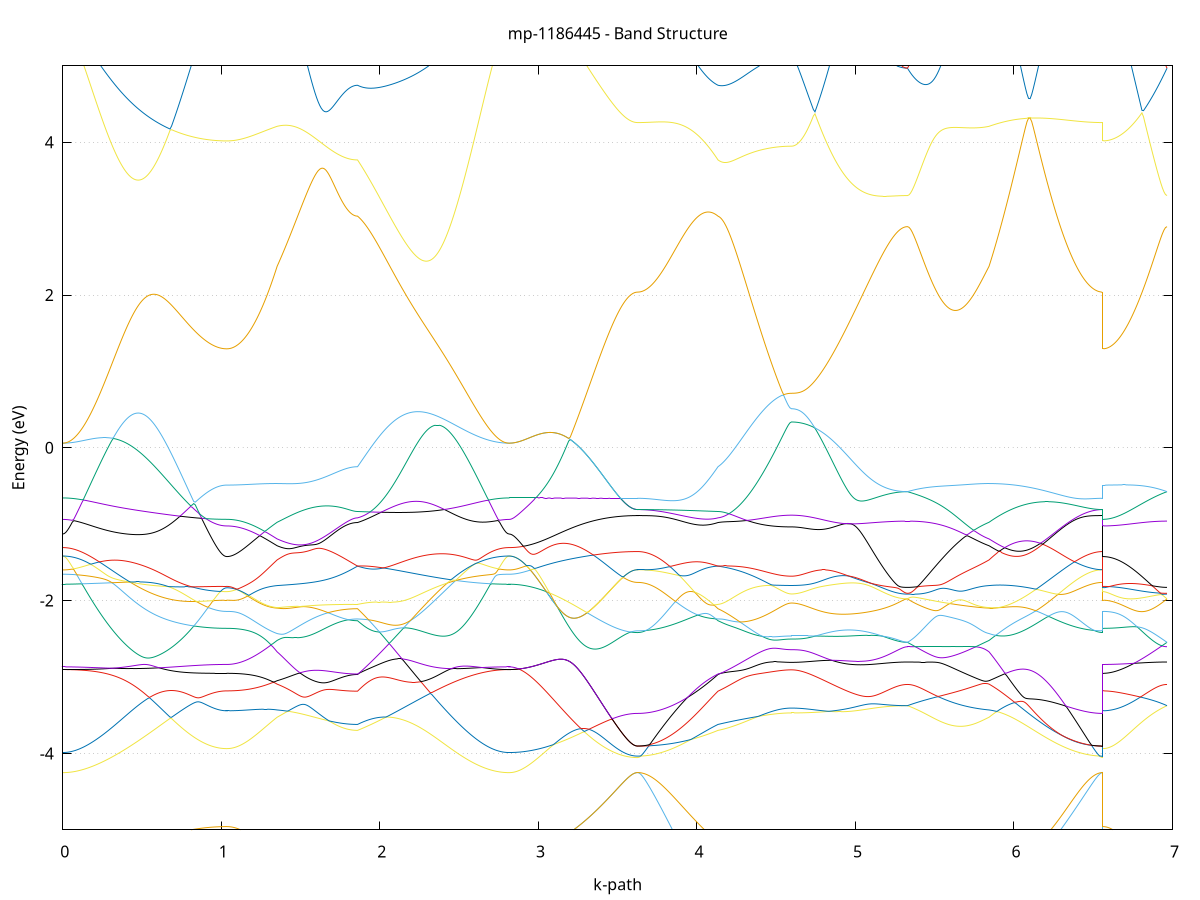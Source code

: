 set title 'mp-1186445 - Band Structure'
set xlabel 'k-path'
set ylabel 'Energy (eV)'
set grid y
set yrange [-5:5]
set terminal png size 800,600
set output 'mp-1186445_bands_gnuplot.png'
plot '-' using 1:2 with lines notitle, '-' using 1:2 with lines notitle, '-' using 1:2 with lines notitle, '-' using 1:2 with lines notitle, '-' using 1:2 with lines notitle, '-' using 1:2 with lines notitle, '-' using 1:2 with lines notitle, '-' using 1:2 with lines notitle, '-' using 1:2 with lines notitle, '-' using 1:2 with lines notitle, '-' using 1:2 with lines notitle, '-' using 1:2 with lines notitle, '-' using 1:2 with lines notitle, '-' using 1:2 with lines notitle, '-' using 1:2 with lines notitle, '-' using 1:2 with lines notitle, '-' using 1:2 with lines notitle, '-' using 1:2 with lines notitle, '-' using 1:2 with lines notitle, '-' using 1:2 with lines notitle, '-' using 1:2 with lines notitle, '-' using 1:2 with lines notitle, '-' using 1:2 with lines notitle, '-' using 1:2 with lines notitle, '-' using 1:2 with lines notitle, '-' using 1:2 with lines notitle, '-' using 1:2 with lines notitle, '-' using 1:2 with lines notitle, '-' using 1:2 with lines notitle, '-' using 1:2 with lines notitle, '-' using 1:2 with lines notitle, '-' using 1:2 with lines notitle, '-' using 1:2 with lines notitle, '-' using 1:2 with lines notitle, '-' using 1:2 with lines notitle, '-' using 1:2 with lines notitle, '-' using 1:2 with lines notitle, '-' using 1:2 with lines notitle, '-' using 1:2 with lines notitle, '-' using 1:2 with lines notitle, '-' using 1:2 with lines notitle, '-' using 1:2 with lines notitle, '-' using 1:2 with lines notitle, '-' using 1:2 with lines notitle, '-' using 1:2 with lines notitle, '-' using 1:2 with lines notitle, '-' using 1:2 with lines notitle, '-' using 1:2 with lines notitle, '-' using 1:2 with lines notitle, '-' using 1:2 with lines notitle, '-' using 1:2 with lines notitle, '-' using 1:2 with lines notitle, '-' using 1:2 with lines notitle, '-' using 1:2 with lines notitle, '-' using 1:2 with lines notitle, '-' using 1:2 with lines notitle, '-' using 1:2 with lines notitle, '-' using 1:2 with lines notitle, '-' using 1:2 with lines notitle, '-' using 1:2 with lines notitle, '-' using 1:2 with lines notitle, '-' using 1:2 with lines notitle, '-' using 1:2 with lines notitle, '-' using 1:2 with lines notitle
0.000000 -14.576033
0.009949 -14.575933
0.019898 -14.575533
0.029847 -14.574833
0.039796 -14.573933
0.049745 -14.572833
0.059694 -14.571433
0.069643 -14.569733
0.079592 -14.567833
0.089541 -14.565733
0.099490 -14.563333
0.109439 -14.560633
0.119388 -14.557733
0.129337 -14.554633
0.139286 -14.551333
0.149235 -14.547733
0.159184 -14.543933
0.169133 -14.539933
0.179082 -14.535733
0.189031 -14.531333
0.198980 -14.526633
0.208929 -14.521833
0.218878 -14.516833
0.228827 -14.511633
0.238776 -14.506233
0.248725 -14.500733
0.258674 -14.495033
0.268623 -14.489133
0.278572 -14.483133
0.288521 -14.476933
0.298470 -14.470733
0.308419 -14.464333
0.318368 -14.457733
0.328317 -14.451133
0.338266 -14.444433
0.348215 -14.437633
0.358164 -14.430633
0.368113 -14.423733
0.378062 -14.416633
0.388011 -14.409533
0.397960 -14.402433
0.407909 -14.395233
0.417858 -14.387933
0.427807 -14.380733
0.437756 -14.373433
0.447705 -14.366233
0.457654 -14.358933
0.467603 -14.351633
0.477552 -14.344433
0.487501 -14.337233
0.497450 -14.330033
0.507399 -14.322933
0.517348 -14.315833
0.527297 -14.308833
0.537246 -14.301833
0.547195 -14.294933
0.557144 -14.288133
0.567093 -14.281433
0.577042 -14.274833
0.586992 -14.268233
0.596941 -14.261833
0.606890 -14.255533
0.616839 -14.249233
0.626788 -14.243133
0.636737 -14.237233
0.646686 -14.231333
0.656635 -14.225633
0.666584 -14.220033
0.676533 -14.214633
0.686482 -14.209333
0.696431 -14.204133
0.706380 -14.199133
0.716329 -14.194233
0.726278 -14.189533
0.736227 -14.184933
0.746176 -14.180533
0.756125 -14.176233
0.766074 -14.172133
0.776023 -14.168233
0.785972 -14.164433
0.795921 -14.160733
0.805870 -14.157233
0.815819 -14.153933
0.825768 -14.150733
0.835717 -14.147733
0.845666 -14.144833
0.855615 -14.142133
0.865564 -14.139533
0.875513 -14.137133
0.885462 -14.134933
0.895411 -14.132833
0.905360 -14.130833
0.915309 -14.129033
0.925258 -14.127333
0.935207 -14.125833
0.945156 -14.124533
0.955105 -14.123233
0.965054 -14.122233
0.975003 -14.121233
0.984952 -14.120433
0.994901 -14.119833
1.004850 -14.119333
1.014799 -14.118933
1.024748 -14.118733
1.034697 -14.118733
1.034697 -14.118733
1.044618 -14.118733
1.054539 -14.118733
1.064460 -14.118833
1.074381 -14.118833
1.084302 -14.118933
1.094223 -14.119133
1.104145 -14.119233
1.114066 -14.119433
1.123987 -14.119633
1.133908 -14.119833
1.143829 -14.120133
1.153750 -14.120433
1.163671 -14.120733
1.173592 -14.121133
1.183513 -14.121533
1.193434 -14.121933
1.203355 -14.122433
1.213276 -14.122933
1.223198 -14.123533
1.233119 -14.124133
1.243040 -14.124733
1.252961 -14.125433
1.262882 -14.126233
1.272803 -14.127033
1.282724 -14.127933
1.292645 -14.128833
1.302566 -14.129833
1.312487 -14.130833
1.322408 -14.132033
1.332330 -14.133133
1.342251 -14.134433
1.352172 -14.135733
1.352172 -14.135733
1.362116 -14.136733
1.372060 -14.137833
1.382004 -14.138933
1.391948 -14.140133
1.401893 -14.141433
1.411837 -14.142733
1.421781 -14.144033
1.431725 -14.145433
1.441669 -14.146933
1.451613 -14.148333
1.461558 -14.149833
1.471502 -14.151433
1.481446 -14.152933
1.491390 -14.154533
1.501334 -14.156133
1.511278 -14.157733
1.521223 -14.159433
1.531167 -14.161033
1.541111 -14.162633
1.551055 -14.164233
1.560999 -14.165833
1.570943 -14.167533
1.580888 -14.169033
1.590832 -14.170633
1.600776 -14.172133
1.610720 -14.173733
1.620664 -14.175233
1.630608 -14.176633
1.640553 -14.178033
1.650497 -14.179433
1.660441 -14.180733
1.670385 -14.182033
1.680329 -14.183333
1.690273 -14.184533
1.700218 -14.185633
1.710162 -14.186733
1.720106 -14.187733
1.730050 -14.188733
1.739994 -14.189633
1.749938 -14.190433
1.759883 -14.191233
1.769827 -14.191933
1.779771 -14.192533
1.789715 -14.193033
1.799659 -14.193533
1.809603 -14.193933
1.819548 -14.194333
1.829492 -14.194533
1.839436 -14.194733
1.849380 -14.194833
1.859324 -14.194933
1.859324 -14.194933
1.869284 -14.193433
1.879244 -14.192033
1.889203 -14.190833
1.899163 -14.189833
1.909123 -14.188933
1.919082 -14.188233
1.929042 -14.187733
1.939002 -14.187433
1.948961 -14.187333
1.958921 -14.187433
1.968881 -14.187733
1.978841 -14.188333
1.988800 -14.189033
1.998760 -14.190033
2.008720 -14.191133
2.018679 -14.192533
2.028639 -14.194233
2.038599 -14.196033
2.048558 -14.198133
2.058518 -14.200433
2.068478 -14.203033
2.078437 -14.205833
2.088397 -14.208833
2.098357 -14.212033
2.108316 -14.215433
2.118276 -14.219133
2.128236 -14.223033
2.138195 -14.227133
2.148155 -14.231433
2.158115 -14.236033
2.168075 -14.240733
2.178034 -14.245633
2.187994 -14.250733
2.197954 -14.256033
2.207913 -14.261533
2.217873 -14.267133
2.227833 -14.272933
2.237792 -14.278833
2.247752 -14.284933
2.257712 -14.291233
2.267671 -14.297533
2.277631 -14.304033
2.287591 -14.310633
2.297550 -14.317333
2.307510 -14.324133
2.317470 -14.331033
2.327429 -14.337933
2.337389 -14.344933
2.347349 -14.352033
2.357309 -14.359133
2.367268 -14.366233
2.377228 -14.373433
2.387188 -14.380633
2.397147 -14.387733
2.407107 -14.394933
2.417067 -14.402033
2.427026 -14.409233
2.436986 -14.416233
2.446946 -14.423333
2.456905 -14.430233
2.466865 -14.437133
2.476825 -14.444033
2.486784 -14.450733
2.496744 -14.457333
2.506704 -14.463933
2.516663 -14.470333
2.526623 -14.476633
2.536583 -14.482833
2.546543 -14.488833
2.556502 -14.494733
2.566462 -14.500433
2.576422 -14.506033
2.586381 -14.511433
2.596341 -14.516633
2.606301 -14.521633
2.616260 -14.526533
2.626220 -14.531133
2.636180 -14.535633
2.646139 -14.539833
2.656099 -14.543833
2.666059 -14.547633
2.676018 -14.551233
2.685978 -14.554633
2.695938 -14.557733
2.705898 -14.560633
2.715857 -14.563233
2.725817 -14.565633
2.735777 -14.567833
2.745736 -14.569733
2.755696 -14.571433
2.765656 -14.572833
2.775615 -14.573933
2.785575 -14.574833
2.795535 -14.575533
2.805494 -14.575933
2.815454 -14.576033
2.815454 -14.576033
2.825339 -14.575933
2.835223 -14.575633
2.845108 -14.575133
2.854993 -14.574433
2.864877 -14.573633
2.874762 -14.572533
2.884647 -14.571233
2.894531 -14.569833
2.904416 -14.568233
2.914301 -14.566333
2.924185 -14.564333
2.934070 -14.562233
2.943955 -14.559833
2.953839 -14.557333
2.963724 -14.554633
2.973609 -14.551733
2.983494 -14.548733
2.993378 -14.545533
3.003263 -14.542233
3.013148 -14.538733
3.023032 -14.535033
3.032917 -14.531233
3.042802 -14.527333
3.052686 -14.523333
3.062571 -14.519133
3.072456 -14.514833
3.082340 -14.510533
3.092225 -14.505933
3.102110 -14.501333
3.111994 -14.496733
3.121879 -14.491933
3.131764 -14.487033
3.141648 -14.482133
3.151533 -14.477133
3.161418 -14.472033
3.171302 -14.466933
3.181187 -14.461833
3.191072 -14.456633
3.200956 -14.451433
3.210841 -14.446133
3.220726 -14.440933
3.230610 -14.435633
3.240495 -14.430433
3.250380 -14.425133
3.260264 -14.419933
3.270149 -14.414733
3.280034 -14.409533
3.289918 -14.404433
3.299803 -14.399333
3.309688 -14.394333
3.319572 -14.389333
3.329457 -14.384433
3.339342 -14.379633
3.349226 -14.374833
3.359111 -14.370233
3.368996 -14.365733
3.378880 -14.361233
3.388765 -14.356933
3.398650 -14.352733
3.408534 -14.348733
3.418419 -14.344733
3.428304 -14.340933
3.438188 -14.337333
3.448073 -14.333833
3.457958 -14.330433
3.467843 -14.327233
3.477727 -14.324233
3.487612 -14.321433
3.497497 -14.318733
3.507381 -14.316233
3.517266 -14.313933
3.527151 -14.311833
3.537035 -14.309933
3.546920 -14.308133
3.556805 -14.306633
3.566689 -14.305333
3.576574 -14.304133
3.586459 -14.303233
3.596343 -14.302533
3.606228 -14.302033
3.616113 -14.301733
3.625997 -14.301633
3.625997 -14.301633
3.635941 -14.301533
3.645886 -14.301333
3.655830 -14.300933
3.665774 -14.300533
3.675718 -14.299833
3.685662 -14.299133
3.695606 -14.298233
3.705551 -14.297233
3.715495 -14.296033
3.725439 -14.294833
3.735383 -14.293433
3.745327 -14.291933
3.755272 -14.290233
3.765216 -14.288533
3.775160 -14.286633
3.785104 -14.284733
3.795048 -14.282633
3.804992 -14.280433
3.814936 -14.278233
3.824881 -14.275833
3.834825 -14.273433
3.844769 -14.270933
3.854713 -14.268333
3.864657 -14.265633
3.874602 -14.262933
3.884546 -14.260133
3.894490 -14.257333
3.904434 -14.254533
3.914378 -14.251633
3.924322 -14.248733
3.934267 -14.245733
3.944211 -14.242833
3.954155 -14.239833
3.964099 -14.236933
3.974043 -14.233933
3.983987 -14.231033
3.993932 -14.228133
4.003876 -14.225233
4.013820 -14.222433
4.023764 -14.219633
4.033708 -14.216933
4.043652 -14.214333
4.053597 -14.211733
4.063541 -14.209233
4.073485 -14.206833
4.083429 -14.204533
4.093373 -14.202433
4.103317 -14.200333
4.113262 -14.198433
4.123206 -14.196633
4.133150 -14.194933
4.133150 -14.194933
4.143007 -14.194233
4.152865 -14.193633
4.162722 -14.193033
4.172579 -14.192633
4.182436 -14.192333
4.192294 -14.192033
4.202151 -14.191933
4.212008 -14.191833
4.221866 -14.191733
4.231723 -14.191833
4.241580 -14.191933
4.251437 -14.192133
4.261295 -14.192333
4.271152 -14.192533
4.281009 -14.192933
4.290867 -14.193233
4.300724 -14.193633
4.310581 -14.194033
4.320438 -14.194533
4.330296 -14.195033
4.340153 -14.195533
4.350010 -14.196033
4.359868 -14.196533
4.369725 -14.197133
4.379582 -14.197633
4.389440 -14.198233
4.399297 -14.198733
4.409154 -14.199333
4.419011 -14.199833
4.428869 -14.200333
4.438726 -14.200933
4.448583 -14.201433
4.458441 -14.201833
4.468298 -14.202333
4.478155 -14.202733
4.488012 -14.203133
4.497870 -14.203533
4.507727 -14.203833
4.517584 -14.204233
4.527442 -14.204433
4.537299 -14.204733
4.547156 -14.204933
4.557014 -14.205133
4.566871 -14.205233
4.576728 -14.205333
4.586585 -14.205433
4.596443 -14.205433
4.596443 -14.205433
4.606330 -14.205333
4.616217 -14.205233
4.626104 -14.205033
4.635991 -14.204833
4.645878 -14.204433
4.655765 -14.204033
4.665652 -14.203533
4.675539 -14.202933
4.685426 -14.202333
4.695313 -14.201633
4.705200 -14.200833
4.715087 -14.200033
4.724974 -14.199133
4.734861 -14.198133
4.744748 -14.197033
4.754635 -14.195933
4.764522 -14.194733
4.774409 -14.193533
4.784297 -14.192233
4.794184 -14.190933
4.804071 -14.189533
4.813958 -14.188133
4.823845 -14.186633
4.833732 -14.185033
4.843619 -14.183533
4.853506 -14.181833
4.863393 -14.180233
4.873280 -14.178533
4.883167 -14.176833
4.893054 -14.175033
4.902941 -14.173333
4.912828 -14.171533
4.922715 -14.169733
4.932602 -14.167833
4.942489 -14.166033
4.952376 -14.164233
4.962263 -14.162333
4.972150 -14.160433
4.982037 -14.158633
4.991924 -14.156733
5.001811 -14.154933
5.011699 -14.153133
5.021586 -14.151333
5.031473 -14.149533
5.041360 -14.147733
5.051247 -14.145933
5.061134 -14.144233
5.071021 -14.142533
5.080908 -14.140933
5.090795 -14.139233
5.100682 -14.137733
5.110569 -14.136133
5.120456 -14.134633
5.130343 -14.133233
5.140230 -14.131833
5.150117 -14.130533
5.160004 -14.129233
5.169891 -14.128033
5.179778 -14.126833
5.189665 -14.125733
5.199552 -14.124733
5.209439 -14.123733
5.219326 -14.122833
5.229213 -14.122033
5.239100 -14.121333
5.248988 -14.120633
5.258875 -14.120033
5.268762 -14.119533
5.278649 -14.119033
5.288536 -14.118733
5.298423 -14.118433
5.308310 -14.118233
5.318197 -14.118133
5.328084 -14.118033
5.328084 -14.118033
5.337984 -14.118033
5.347885 -14.118133
5.357785 -14.118233
5.367685 -14.118333
5.377585 -14.118433
5.387486 -14.118533
5.397386 -14.118733
5.407286 -14.118933
5.417187 -14.119133
5.427087 -14.119333
5.436987 -14.119533
5.446888 -14.119833
5.456788 -14.120033
5.466688 -14.120333
5.476588 -14.120533
5.486489 -14.120833
5.496389 -14.121133
5.506289 -14.121433
5.516190 -14.121733
5.526090 -14.122033
5.535990 -14.122333
5.545891 -14.122633
5.555791 -14.122933
5.565691 -14.123233
5.575592 -14.123533
5.585492 -14.123833
5.595392 -14.124133
5.605292 -14.124433
5.615193 -14.124733
5.625093 -14.125033
5.634993 -14.125333
5.644894 -14.125733
5.654794 -14.126033
5.664694 -14.126333
5.674595 -14.126733
5.684495 -14.127033
5.694395 -14.127433
5.704295 -14.127833
5.714196 -14.128233
5.724096 -14.128633
5.733996 -14.129033
5.743897 -14.129533
5.753797 -14.129933
5.763697 -14.130433
5.773598 -14.131033
5.783498 -14.131533
5.793398 -14.132133
5.803298 -14.132833
5.813199 -14.133433
5.823099 -14.134233
5.832999 -14.134933
5.842900 -14.135733
5.842900 -14.135733
5.852861 -14.137133
5.862823 -14.138633
5.872784 -14.140133
5.882745 -14.141833
5.892707 -14.143433
5.902668 -14.145233
5.912630 -14.147133
5.922591 -14.149033
5.932552 -14.151033
5.942514 -14.153133
5.952475 -14.155233
5.962437 -14.157533
5.972398 -14.159833
5.982360 -14.162233
5.992321 -14.164633
6.002282 -14.167133
6.012244 -14.169733
6.022205 -14.172433
6.032167 -14.175133
6.042128 -14.177933
6.052090 -14.180733
6.062051 -14.183633
6.072012 -14.186633
6.081974 -14.189633
6.091935 -14.192733
6.101897 -14.195733
6.111858 -14.198933
6.121819 -14.202033
6.131781 -14.205233
6.141742 -14.208533
6.151704 -14.211733
6.161665 -14.215033
6.171627 -14.218233
6.181588 -14.221533
6.191549 -14.224833
6.201511 -14.228133
6.211472 -14.231333
6.221434 -14.234633
6.231395 -14.237833
6.241356 -14.241033
6.251318 -14.244233
6.261279 -14.247333
6.271241 -14.250433
6.281202 -14.253433
6.291164 -14.256433
6.301125 -14.259433
6.311086 -14.262333
6.321048 -14.265133
6.331009 -14.267833
6.340971 -14.270533
6.350932 -14.273033
6.360893 -14.275533
6.370855 -14.277933
6.380816 -14.280233
6.390778 -14.282433
6.400739 -14.284533
6.410701 -14.286533
6.420662 -14.288433
6.430623 -14.290233
6.440585 -14.291833
6.450546 -14.293333
6.460508 -14.294733
6.470469 -14.296033
6.480430 -14.297233
6.490392 -14.298233
6.500353 -14.299133
6.510315 -14.299833
6.520276 -14.300533
6.530238 -14.300933
6.540199 -14.301333
6.550160 -14.301533
6.560122 -14.301633
6.560122 -14.118733
6.570007 -14.118733
6.579891 -14.118733
6.589776 -14.118633
6.599661 -14.118633
6.609545 -14.118633
6.619430 -14.118633
6.629315 -14.118633
6.639199 -14.118633
6.649084 -14.118633
6.658969 -14.118633
6.668853 -14.118633
6.678738 -14.118533
6.688623 -14.118533
6.698507 -14.118533
6.708392 -14.118533
6.718277 -14.118433
6.728161 -14.118433
6.738046 -14.118433
6.747931 -14.118433
6.757815 -14.118433
6.767700 -14.118333
6.777585 -14.118333
6.787469 -14.118333
6.797354 -14.118333
6.807239 -14.118233
6.817123 -14.118233
6.827008 -14.118233
6.836893 -14.118233
6.846777 -14.118133
6.856662 -14.118133
6.866547 -14.118133
6.876431 -14.118133
6.886316 -14.118133
6.896201 -14.118133
6.906085 -14.118133
6.915970 -14.118033
6.925855 -14.118033
6.935739 -14.118033
6.945624 -14.118033
6.955509 -14.118033
6.965393 -14.118033
e
0.000000 -5.501733
0.009949 -5.501633
0.019898 -5.501333
0.029847 -5.500833
0.039796 -5.500033
0.049745 -5.499033
0.059694 -5.497833
0.069643 -5.496433
0.079592 -5.494833
0.089541 -5.492933
0.099490 -5.490933
0.109439 -5.488633
0.119388 -5.486233
0.129337 -5.483533
0.139286 -5.493933
0.149235 -5.516933
0.159184 -5.540833
0.169133 -5.565433
0.179082 -5.590733
0.189031 -5.616533
0.198980 -5.642933
0.208929 -5.669733
0.218878 -5.696733
0.228827 -5.724133
0.238776 -5.751633
0.248725 -5.779133
0.258674 -5.806733
0.268623 -5.834333
0.278572 -5.861733
0.288521 -5.889033
0.298470 -5.916033
0.308419 -5.942833
0.318368 -5.969233
0.328317 -5.995333
0.338266 -6.020933
0.348215 -6.046033
0.358164 -6.070633
0.368113 -6.094733
0.378062 -6.118233
0.388011 -6.141133
0.397960 -6.163333
0.407909 -6.184833
0.417858 -6.205633
0.427807 -6.225733
0.437756 -6.244933
0.447705 -6.263533
0.457654 -6.281233
0.467603 -6.298033
0.477552 -6.314133
0.487501 -6.329233
0.497450 -6.343533
0.507399 -6.356933
0.517348 -6.369533
0.527297 -6.381133
0.537246 -6.391833
0.547195 -6.401633
0.557144 -6.410533
0.567093 -6.418533
0.577042 -6.425533
0.586992 -6.431733
0.596941 -6.436933
0.606890 -6.441333
0.616839 -6.444733
0.626788 -6.447333
0.636737 -6.449133
0.646686 -6.449933
0.656635 -6.450033
0.666584 -6.449233
0.676533 -6.447633
0.686482 -6.445333
0.696431 -6.442233
0.706380 -6.438433
0.716329 -6.433933
0.726278 -6.428833
0.736227 -6.423133
0.746176 -6.416733
0.756125 -6.409933
0.766074 -6.402533
0.776023 -6.394733
0.785972 -6.386433
0.795921 -6.377933
0.805870 -6.369033
0.815819 -6.359833
0.825768 -6.350433
0.835717 -6.340933
0.845666 -6.331433
0.855615 -6.321833
0.865564 -6.312233
0.875513 -6.302733
0.885462 -6.293433
0.895411 -6.284333
0.905360 -6.275533
0.915309 -6.267033
0.925258 -6.259033
0.935207 -6.251433
0.945156 -6.244433
0.955105 -6.237933
0.965054 -6.232133
0.975003 -6.226933
0.984952 -6.222533
0.994901 -6.218833
1.004850 -6.215933
1.014799 -6.213833
1.024748 -6.212633
1.034697 -6.212133
1.034697 -6.212133
1.044618 -6.211933
1.054539 -6.211233
1.064460 -6.210133
1.074381 -6.208533
1.084302 -6.206433
1.094223 -6.203933
1.104145 -6.201033
1.114066 -6.197633
1.123987 -6.193733
1.133908 -6.189433
1.143829 -6.184633
1.153750 -6.179433
1.163671 -6.173733
1.173592 -6.167733
1.183513 -6.161133
1.193434 -6.154133
1.203355 -6.146733
1.213276 -6.138933
1.223198 -6.130633
1.233119 -6.121933
1.243040 -6.112833
1.252961 -6.103233
1.262882 -6.093233
1.272803 -6.082833
1.282724 -6.072033
1.292645 -6.060833
1.302566 -6.049233
1.312487 -6.037133
1.322408 -6.024733
1.332330 -6.011933
1.342251 -5.998633
1.352172 -5.985033
1.352172 -5.985033
1.362116 -5.975533
1.372060 -5.966533
1.382004 -5.958033
1.391948 -5.950333
1.401893 -5.943133
1.411837 -5.936733
1.421781 -5.931033
1.431725 -5.926133
1.441669 -5.921933
1.451613 -5.918633
1.461558 -5.916033
1.471502 -5.914233
1.481446 -5.913233
1.491390 -5.912933
1.501334 -5.913433
1.511278 -5.914533
1.521223 -5.916233
1.531167 -5.918633
1.541111 -5.921533
1.551055 -5.924833
1.560999 -5.928633
1.570943 -5.932733
1.580888 -5.937233
1.590832 -5.941933
1.600776 -5.946833
1.610720 -5.951933
1.620664 -5.957133
1.630608 -5.962433
1.640553 -5.967733
1.650497 -5.973033
1.660441 -5.978233
1.670385 -5.983433
1.680329 -5.988533
1.690273 -5.993433
1.700218 -5.998233
1.710162 -6.002833
1.720106 -6.007133
1.730050 -6.011333
1.739994 -6.015233
1.749938 -6.018933
1.759883 -6.022333
1.769827 -6.025433
1.779771 -6.028233
1.789715 -6.030733
1.799659 -6.032833
1.809603 -6.034733
1.819548 -6.036233
1.829492 -6.037433
1.839436 -6.038333
1.849380 -6.038833
1.859324 -6.039033
1.859324 -6.039033
1.869284 -6.066233
1.879244 -6.092733
1.889203 -6.118233
1.899163 -6.142833
1.909123 -6.166633
1.919082 -6.189333
1.929042 -6.211233
1.939002 -6.232033
1.948961 -6.251933
1.958921 -6.270833
1.968881 -6.288733
1.978841 -6.305533
1.988800 -6.321433
1.998760 -6.336233
2.008720 -6.349933
2.018679 -6.362633
2.028639 -6.374233
2.038599 -6.384733
2.048558 -6.394233
2.058518 -6.402633
2.068478 -6.409933
2.078437 -6.416133
2.088397 -6.421333
2.098357 -6.425433
2.108316 -6.428433
2.118276 -6.430333
2.128236 -6.431233
2.138195 -6.431033
2.148155 -6.429733
2.158115 -6.427433
2.168075 -6.424133
2.178034 -6.419733
2.187994 -6.414333
2.197954 -6.408033
2.207913 -6.400633
2.217873 -6.392233
2.227833 -6.382933
2.237792 -6.372733
2.247752 -6.361533
2.257712 -6.349533
2.267671 -6.336533
2.277631 -6.322733
2.287591 -6.308033
2.297550 -6.292633
2.307510 -6.276333
2.317470 -6.259333
2.327429 -6.241533
2.337389 -6.223033
2.347349 -6.203833
2.357309 -6.184033
2.367268 -6.163633
2.377228 -6.142633
2.387188 -6.121033
2.397147 -6.098933
2.407107 -6.076333
2.417067 -6.053333
2.427026 -6.029933
2.436986 -6.006133
2.446946 -5.981933
2.456905 -5.957533
2.466865 -5.932833
2.476825 -5.908033
2.486784 -5.883033
2.496744 -5.857933
2.506704 -5.832733
2.516663 -5.807533
2.526623 -5.782333
2.536583 -5.757333
2.546543 -5.732433
2.556502 -5.707733
2.566462 -5.683233
2.576422 -5.659133
2.586381 -5.635333
2.596341 -5.612033
2.606301 -5.589133
2.616260 -5.566833
2.626220 -5.545133
2.636180 -5.524133
2.646139 -5.503733
2.656099 -5.484233
2.666059 -5.478333
2.676018 -5.481133
2.685978 -5.483833
2.695938 -5.486433
2.705898 -5.488833
2.715857 -5.491033
2.725817 -5.493033
2.735777 -5.494833
2.745736 -5.496433
2.755696 -5.497833
2.765656 -5.499033
2.775615 -5.500033
2.785575 -5.500833
2.795535 -5.501333
2.805494 -5.501633
2.815454 -5.501733
2.815454 -5.501733
2.825339 -5.502533
2.835223 -5.504933
2.845108 -5.508833
2.854993 -5.514233
2.864877 -5.521033
2.874762 -5.529333
2.884647 -5.538933
2.894531 -5.549733
2.904416 -5.561633
2.914301 -5.574733
2.924185 -5.588733
2.934070 -5.603633
2.943955 -5.619233
2.953839 -5.635633
2.963724 -5.652633
2.973609 -5.670233
2.983494 -5.688233
2.993378 -5.706533
3.003263 -5.725233
3.013148 -5.744133
3.023032 -5.763233
3.032917 -5.782533
3.042802 -5.801733
3.052686 -5.821033
3.062571 -5.840333
3.072456 -5.859433
3.082340 -5.878533
3.092225 -5.897333
3.102110 -5.916033
3.111994 -5.934433
3.121879 -5.952633
3.131764 -5.970533
3.141648 -5.988033
3.151533 -6.005233
3.161418 -6.022133
3.171302 -6.038533
3.181187 -6.054533
3.191072 -6.070133
3.200956 -6.085333
3.210841 -6.100033
3.220726 -6.114333
3.230610 -6.128133
3.240495 -6.141433
3.250380 -6.154233
3.260264 -6.166633
3.270149 -6.178433
3.280034 -6.189733
3.289918 -6.200633
3.299803 -6.210933
3.309688 -6.220833
3.319572 -6.230133
3.329457 -6.239033
3.339342 -6.247433
3.349226 -6.255333
3.359111 -6.262733
3.368996 -6.269733
3.378880 -6.276233
3.388765 -6.282333
3.398650 -6.288033
3.408534 -6.293233
3.418419 -6.298133
3.428304 -6.302633
3.438188 -6.306733
3.448073 -6.310533
3.457958 -6.313933
3.467843 -6.317033
3.477727 -6.319833
3.487612 -6.322333
3.497497 -6.324633
3.507381 -6.326633
3.517266 -6.328433
3.527151 -6.330033
3.537035 -6.331433
3.546920 -6.332533
3.556805 -6.333633
3.566689 -6.334433
3.576574 -6.335133
3.586459 -6.335733
3.596343 -6.336133
3.606228 -6.336433
3.616113 -6.336633
3.625997 -6.336633
3.625997 -6.336633
3.635941 -6.336433
3.645886 -6.335933
3.655830 -6.335033
3.665774 -6.333733
3.675718 -6.332133
3.685662 -6.330133
3.695606 -6.327733
3.705551 -6.325033
3.715495 -6.321933
3.725439 -6.318433
3.735383 -6.314633
3.745327 -6.310533
3.755272 -6.306033
3.765216 -6.301133
3.775160 -6.295933
3.785104 -6.290433
3.795048 -6.284533
3.804992 -6.278333
3.814936 -6.271733
3.824881 -6.264833
3.834825 -6.257633
3.844769 -6.250133
3.854713 -6.242233
3.864657 -6.234033
3.874602 -6.225533
3.884546 -6.216733
3.894490 -6.207633
3.904434 -6.198233
3.914378 -6.188533
3.924322 -6.178633
3.934267 -6.168333
3.944211 -6.157833
3.954155 -6.147033
3.964099 -6.135933
3.974043 -6.124633
3.983987 -6.113033
3.993932 -6.101233
4.003876 -6.089133
4.013820 -6.076833
4.023764 -6.064333
4.033708 -6.051633
4.043652 -6.038633
4.053597 -6.025533
4.063541 -6.012233
4.073485 -5.998733
4.083429 -5.985033
4.093373 -5.971133
4.103317 -5.957133
4.113262 -5.982033
4.123206 -6.010933
4.133150 -6.039033
4.133150 -6.039033
4.143007 -6.052633
4.152865 -6.066733
4.162722 -6.081033
4.172579 -6.095533
4.182436 -6.110133
4.192294 -6.124733
4.202151 -6.139233
4.212008 -6.153633
4.221866 -6.168033
4.231723 -6.182233
4.241580 -6.196233
4.251437 -6.210033
4.261295 -6.223733
4.271152 -6.237133
4.281009 -6.250333
4.290867 -6.263233
4.300724 -6.275933
4.310581 -6.288333
4.320438 -6.300433
4.330296 -6.312233
4.340153 -6.323733
4.350010 -6.334933
4.359868 -6.345733
4.369725 -6.356233
4.379582 -6.366333
4.389440 -6.376033
4.399297 -6.385333
4.409154 -6.394333
4.419011 -6.402833
4.428869 -6.410933
4.438726 -6.418633
4.448583 -6.425933
4.458441 -6.432833
4.468298 -6.439233
4.478155 -6.445133
4.488012 -6.450633
4.497870 -6.455733
4.507727 -6.460333
4.517584 -6.464433
4.527442 -6.468033
4.537299 -6.471233
4.547156 -6.473833
4.557014 -6.476033
4.566871 -6.477733
4.576728 -6.479033
4.586585 -6.479733
4.596443 -6.479933
4.596443 -6.479933
4.606330 -6.479733
4.616217 -6.478933
4.626104 -6.477533
4.635991 -6.475633
4.645878 -6.473133
4.655765 -6.470233
4.665652 -6.466633
4.675539 -6.462633
4.685426 -6.458033
4.695313 -6.452933
4.705200 -6.447333
4.715087 -6.441233
4.724974 -6.434533
4.734861 -6.427433
4.744748 -6.419833
4.754635 -6.411633
4.764522 -6.403133
4.774409 -6.394033
4.784297 -6.384533
4.794184 -6.374533
4.804071 -6.364133
4.813958 -6.353333
4.823845 -6.342133
4.833732 -6.330533
4.843619 -6.318533
4.853506 -6.306133
4.863393 -6.293433
4.873280 -6.280433
4.883167 -6.267033
4.893054 -6.253433
4.902941 -6.239433
4.912828 -6.225233
4.922715 -6.210833
4.932602 -6.196133
4.942489 -6.181233
4.952376 -6.166233
4.962263 -6.151033
4.972150 -6.135733
4.982037 -6.120333
4.991924 -6.104833
5.001811 -6.089333
5.011699 -6.073733
5.021586 -6.058233
5.031473 -6.042733
5.041360 -6.027233
5.051247 -6.011933
5.061134 -5.996733
5.071021 -5.981733
5.080908 -5.966833
5.090795 -5.952233
5.100682 -5.937933
5.110569 -5.923833
5.120456 -5.910133
5.130343 -5.896733
5.140230 -5.883833
5.150117 -5.871233
5.160004 -5.859133
5.169891 -5.847533
5.179778 -5.836533
5.189665 -5.826033
5.199552 -5.816033
5.209439 -5.806733
5.219326 -5.798033
5.229213 -5.790033
5.239100 -5.782733
5.248988 -5.776033
5.258875 -5.770133
5.268762 -5.765033
5.278649 -5.760633
5.288536 -5.757033
5.298423 -5.754233
5.308310 -5.752233
5.318197 -5.751033
5.328084 -5.750633
5.328084 -5.750633
5.337984 -5.766933
5.347885 -5.782933
5.357785 -5.798633
5.367685 -5.813833
5.377585 -5.828633
5.387486 -5.843133
5.397386 -5.857133
5.407286 -5.870733
5.417187 -5.883833
5.427087 -5.896633
5.436987 -5.908833
5.446888 -5.920633
5.456788 -5.932033
5.466688 -5.942933
5.476588 -5.953333
5.486489 -5.963333
5.496389 -5.972733
5.506289 -5.981733
5.516190 -5.990233
5.526090 -5.998233
5.535990 -6.005733
5.545891 -6.012733
5.555791 -6.019333
5.565691 -6.025333
5.575592 -6.030833
5.585492 -6.035733
5.595392 -6.040233
5.605292 -6.044233
5.615193 -6.047633
5.625093 -6.050633
5.634993 -6.053033
5.644894 -6.054933
5.654794 -6.056333
5.664694 -6.057133
5.674595 -6.057533
5.684495 -6.057333
5.694395 -6.056633
5.704295 -6.055433
5.714196 -6.053733
5.724096 -6.051533
5.733996 -6.048733
5.743897 -6.045433
5.753797 -6.041633
5.763697 -6.037433
5.773598 -6.032633
5.783498 -6.027333
5.793398 -6.021433
5.803298 -6.015133
5.813199 -6.008333
5.823099 -6.001033
5.832999 -5.993333
5.842900 -5.985033
5.842900 -5.985033
5.852861 -5.970933
5.862823 -5.956533
5.872784 -5.941633
5.882745 -5.926433
5.892707 -5.910833
5.902668 -5.894833
5.912630 -5.878433
5.922591 -5.861733
5.932552 -5.844633
5.942514 -5.827233
5.952475 -5.809333
5.962437 -5.800133
5.972398 -5.815233
5.982360 -5.830333
5.992321 -5.845133
6.002282 -5.859933
6.012244 -5.874533
6.022205 -5.889033
6.032167 -5.903333
6.042128 -5.917433
6.052090 -5.931433
6.062051 -5.945333
6.072012 -5.958933
6.081974 -5.972433
6.091935 -5.985833
6.101897 -5.998933
6.111858 -6.011933
6.121819 -6.024733
6.131781 -6.037333
6.141742 -6.049733
6.151704 -6.061933
6.161665 -6.073933
6.171627 -6.085833
6.181588 -6.097433
6.191549 -6.108833
6.201511 -6.120033
6.211472 -6.130933
6.221434 -6.141733
6.231395 -6.152233
6.241356 -6.162433
6.251318 -6.172533
6.261279 -6.182333
6.271241 -6.191833
6.281202 -6.201133
6.291164 -6.210133
6.301125 -6.218933
6.311086 -6.227433
6.321048 -6.235633
6.331009 -6.243533
6.340971 -6.251233
6.350932 -6.258533
6.360893 -6.265533
6.370855 -6.272333
6.380816 -6.278733
6.390778 -6.284833
6.400739 -6.290633
6.410701 -6.296133
6.420662 -6.301233
6.430623 -6.306133
6.440585 -6.310533
6.450546 -6.314733
6.460508 -6.318433
6.470469 -6.321933
6.480430 -6.324933
6.490392 -6.327733
6.500353 -6.330033
6.510315 -6.332033
6.520276 -6.333733
6.530238 -6.335033
6.540199 -6.335933
6.550160 -6.336433
6.560122 -6.336633
6.560122 -6.212133
6.570007 -6.211833
6.579891 -6.211033
6.589776 -6.209533
6.599661 -6.207533
6.609545 -6.204833
6.619430 -6.201633
6.629315 -6.197933
6.639199 -6.193533
6.649084 -6.188533
6.658969 -6.183033
6.668853 -6.176933
6.678738 -6.170333
6.688623 -6.163133
6.698507 -6.155333
6.708392 -6.146933
6.718277 -6.138033
6.728161 -6.128633
6.738046 -6.118633
6.747931 -6.108033
6.757815 -6.096933
6.767700 -6.085333
6.777585 -6.073133
6.787469 -6.060433
6.797354 -6.047233
6.807239 -6.033533
6.817123 -6.019333
6.827008 -6.004633
6.836893 -5.989433
6.846777 -5.973733
6.856662 -5.957533
6.866547 -5.940833
6.876431 -5.923733
6.886316 -5.906233
6.896201 -5.888133
6.906085 -5.869733
6.915970 -5.850833
6.925855 -5.831633
6.935739 -5.811933
6.945624 -5.791833
6.955509 -5.771433
6.965393 -5.750633
e
0.000000 -5.318333
0.009949 -5.319333
0.019898 -5.322333
0.029847 -5.327333
0.039796 -5.334233
0.049745 -5.343033
0.059694 -5.353633
0.069643 -5.366033
0.079592 -5.380033
0.089541 -5.395733
0.099490 -5.412833
0.109439 -5.431233
0.119388 -5.451033
0.129337 -5.471933
0.139286 -5.480733
0.149235 -5.477733
0.159184 -5.474533
0.169133 -5.471133
0.179082 -5.467533
0.189031 -5.463833
0.198980 -5.459933
0.208929 -5.455933
0.218878 -5.451733
0.228827 -5.447433
0.238776 -5.442933
0.248725 -5.438433
0.258674 -5.433733
0.268623 -5.428933
0.278572 -5.424033
0.288521 -5.419033
0.298470 -5.413933
0.308419 -5.408833
0.318368 -5.403633
0.328317 -5.398333
0.338266 -5.393033
0.348215 -5.387733
0.358164 -5.382333
0.368113 -5.377033
0.378062 -5.371633
0.388011 -5.366333
0.397960 -5.360933
0.407909 -5.355633
0.417858 -5.350433
0.427807 -5.345233
0.437756 -5.340033
0.447705 -5.335033
0.457654 -5.330033
0.467603 -5.325133
0.477552 -5.320333
0.487501 -5.315733
0.497450 -5.311133
0.507399 -5.306733
0.517348 -5.302433
0.527297 -5.298233
0.537246 -5.294233
0.547195 -5.290433
0.557144 -5.286733
0.567093 -5.283233
0.577042 -5.279833
0.586992 -5.276633
0.596941 -5.273633
0.606890 -5.270833
0.616839 -5.268133
0.626788 -5.265633
0.636737 -5.263333
0.646686 -5.261233
0.656635 -5.259233
0.666584 -5.257433
0.676533 -5.255833
0.686482 -5.254333
0.696431 -5.253033
0.706380 -5.251833
0.716329 -5.250833
0.726278 -5.249933
0.736227 -5.249233
0.746176 -5.248633
0.756125 -5.248133
0.766074 -5.247733
0.776023 -5.247433
0.785972 -5.247233
0.795921 -5.247133
0.805870 -5.247133
0.815819 -5.247133
0.825768 -5.247233
0.835717 -5.247433
0.845666 -5.247633
0.855615 -5.247933
0.865564 -5.248233
0.875513 -5.248533
0.885462 -5.248833
0.895411 -5.249133
0.905360 -5.249533
0.915309 -5.249833
0.925258 -5.250233
0.935207 -5.250533
0.945156 -5.250833
0.955105 -5.251133
0.965054 -5.251433
0.975003 -5.251633
0.984952 -5.251833
0.994901 -5.252033
1.004850 -5.252233
1.014799 -5.252333
1.024748 -5.252333
1.034697 -5.252333
1.034697 -5.252333
1.044618 -5.252933
1.054539 -5.254433
1.064460 -5.257033
1.074381 -5.260633
1.084302 -5.265233
1.094223 -5.270833
1.104145 -5.277233
1.114066 -5.284633
1.123987 -5.292833
1.133908 -5.301833
1.143829 -5.311533
1.153750 -5.321933
1.163671 -5.333033
1.173592 -5.344733
1.183513 -5.356933
1.193434 -5.369633
1.203355 -5.382833
1.213276 -5.396433
1.223198 -5.410433
1.233119 -5.424733
1.243040 -5.439433
1.252961 -5.454233
1.262882 -5.469433
1.272803 -5.484733
1.282724 -5.500133
1.292645 -5.515833
1.302566 -5.531533
1.312487 -5.547333
1.322408 -5.563233
1.332330 -5.579233
1.342251 -5.595133
1.352172 -5.611133
1.352172 -5.611133
1.362116 -5.622433
1.372060 -5.633533
1.382004 -5.644533
1.391948 -5.655433
1.401893 -5.666033
1.411837 -5.676533
1.421781 -5.686833
1.431725 -5.697033
1.441669 -5.706933
1.451613 -5.716633
1.461558 -5.726233
1.471502 -5.735533
1.481446 -5.744633
1.491390 -5.753433
1.501334 -5.762133
1.511278 -5.770533
1.521223 -5.778733
1.531167 -5.786733
1.541111 -5.794433
1.551055 -5.801833
1.560999 -5.809133
1.570943 -5.816133
1.580888 -5.822833
1.590832 -5.829333
1.600776 -5.835633
1.610720 -5.841633
1.620664 -5.847433
1.630608 -5.852933
1.640553 -5.858233
1.650497 -5.863333
1.660441 -5.868133
1.670385 -5.872633
1.680329 -5.876933
1.690273 -5.881033
1.700218 -5.884933
1.710162 -5.888533
1.720106 -5.891833
1.730050 -5.894933
1.739994 -5.897833
1.749938 -5.900533
1.759883 -5.902933
1.769827 -5.905133
1.779771 -5.907033
1.789715 -5.908733
1.799659 -5.910233
1.809603 -5.911533
1.819548 -5.912533
1.829492 -5.913333
1.839436 -5.913933
1.849380 -5.914233
1.859324 -5.914333
1.859324 -5.914333
1.869284 -5.899833
1.879244 -5.885233
1.889203 -5.870533
1.899163 -5.855733
1.909123 -5.840933
1.919082 -5.826033
1.929042 -5.811133
1.939002 -5.796233
1.948961 -5.781233
1.958921 -5.766333
1.968881 -5.751533
1.978841 -5.736733
1.988800 -5.721933
1.998760 -5.707233
2.008720 -5.692733
2.018679 -5.678233
2.028639 -5.663933
2.038599 -5.649833
2.048558 -5.635933
2.058518 -5.622133
2.068478 -5.608633
2.078437 -5.595433
2.088397 -5.582433
2.098357 -5.569733
2.108316 -5.557333
2.118276 -5.545233
2.128236 -5.533533
2.138195 -5.522133
2.148155 -5.511233
2.158115 -5.502133
2.168075 -5.507033
2.178034 -5.511433
2.187994 -5.515433
2.197954 -5.519133
2.207913 -5.522333
2.217873 -5.525133
2.227833 -5.527633
2.237792 -5.529633
2.247752 -5.531333
2.257712 -5.532633
2.267671 -5.533533
2.277631 -5.534133
2.287591 -5.534233
2.297550 -5.534033
2.307510 -5.533533
2.317470 -5.532633
2.327429 -5.531433
2.337389 -5.529833
2.347349 -5.527933
2.357309 -5.525733
2.367268 -5.523233
2.377228 -5.520433
2.387188 -5.517333
2.397147 -5.513933
2.407107 -5.510233
2.417067 -5.506233
2.427026 -5.502133
2.436986 -5.497633
2.446946 -5.493033
2.456905 -5.488133
2.466865 -5.483033
2.476825 -5.477733
2.486784 -5.472333
2.496744 -5.466633
2.506704 -5.460933
2.516663 -5.455033
2.526623 -5.448933
2.536583 -5.442833
2.546543 -5.436633
2.556502 -5.439533
2.566462 -5.443333
2.576422 -5.447133
2.586381 -5.450933
2.596341 -5.454633
2.606301 -5.458333
2.616260 -5.461933
2.626220 -5.465433
2.636180 -5.468833
2.646139 -5.472133
2.656099 -5.475233
2.666059 -5.465433
2.676018 -5.447633
2.685978 -5.430733
2.695938 -5.414833
2.705898 -5.400033
2.715857 -5.386233
2.725817 -5.373733
2.735777 -5.362333
2.745736 -5.352133
2.755696 -5.343333
2.765656 -5.335733
2.775615 -5.329533
2.785575 -5.324633
2.795535 -5.321133
2.805494 -5.319033
2.815454 -5.318333
2.815454 -5.318333
2.825339 -5.318133
2.835223 -5.317533
2.845108 -5.316633
2.854993 -5.315233
2.864877 -5.313533
2.874762 -5.311433
2.884647 -5.308933
2.894531 -5.306133
2.904416 -5.302833
2.914301 -5.299233
2.924185 -5.295233
2.934070 -5.290933
2.943955 -5.286133
2.953839 -5.281033
2.963724 -5.275533
2.973609 -5.269633
2.983494 -5.263333
2.993378 -5.256733
3.003263 -5.249733
3.013148 -5.242333
3.023032 -5.234533
3.032917 -5.226433
3.042802 -5.217933
3.052686 -5.209033
3.062571 -5.199833
3.072456 -5.190233
3.082340 -5.180233
3.092225 -5.169933
3.102110 -5.159233
3.111994 -5.148133
3.121879 -5.136733
3.131764 -5.125033
3.141648 -5.112833
3.151533 -5.100333
3.161418 -5.087533
3.171302 -5.074333
3.181187 -5.060833
3.191072 -5.046933
3.200956 -5.032633
3.210841 -5.018133
3.220726 -5.003133
3.230610 -4.987933
3.240495 -4.972333
3.250380 -4.956333
3.260264 -4.940033
3.270149 -4.923433
3.280034 -4.906533
3.289918 -4.889333
3.299803 -4.871733
3.309688 -4.853833
3.319572 -4.835633
3.329457 -4.817133
3.339342 -4.798333
3.349226 -4.779233
3.359111 -4.759733
3.368996 -4.740133
3.378880 -4.720133
3.388765 -4.699833
3.398650 -4.679333
3.408534 -4.658633
3.418419 -4.637633
3.428304 -4.616433
3.438188 -4.595033
3.448073 -4.573333
3.457958 -4.551633
3.467843 -4.529633
3.477727 -4.507633
3.487612 -4.485533
3.497497 -4.463433
3.507381 -4.441333
3.517266 -4.419433
3.527151 -4.397733
3.537035 -4.376433
3.546920 -4.355533
3.556805 -4.335533
3.566689 -4.316433
3.576574 -4.298833
3.586459 -4.283033
3.596343 -4.269833
3.606228 -4.259633
3.616113 -4.253233
3.625997 -4.251033
3.625997 -4.251033
3.635941 -4.257033
3.645886 -4.273333
3.655830 -4.296833
3.665774 -4.324733
3.675718 -4.355433
3.685662 -4.388033
3.695606 -4.421933
3.705551 -4.456933
3.715495 -4.492733
3.725439 -4.529133
3.735383 -4.566133
3.745327 -4.603733
3.755272 -4.641633
3.765216 -4.680033
3.775160 -4.718633
3.785104 -4.757633
3.795048 -4.796833
3.804992 -4.836233
3.814936 -4.875933
3.824881 -4.915633
3.834825 -4.955533
3.844769 -4.995533
3.854713 -5.035533
3.864657 -5.075533
3.874602 -5.115533
3.884546 -5.155433
3.894490 -5.195333
3.904434 -5.235033
3.914378 -5.274533
3.924322 -5.313933
3.934267 -5.353133
3.944211 -5.391933
3.954155 -5.430533
3.964099 -5.468833
3.974043 -5.506733
3.983987 -5.544233
3.993932 -5.581233
4.003876 -5.617933
4.013820 -5.654033
4.023764 -5.689633
4.033708 -5.724733
4.043652 -5.759233
4.053597 -5.793033
4.063541 -5.826333
4.073485 -5.858933
4.083429 -5.890733
4.093373 -5.921933
4.103317 -5.952433
4.113262 -5.943033
4.123206 -5.928733
4.133150 -5.914333
4.133150 -5.914333
4.143007 -5.907033
4.152865 -5.898933
4.162722 -5.890433
4.172579 -5.881533
4.182436 -5.872433
4.192294 -5.863133
4.202151 -5.853633
4.212008 -5.844133
4.221866 -5.834433
4.231723 -5.824833
4.241580 -5.815133
4.251437 -5.805533
4.261295 -5.795933
4.271152 -5.786433
4.281009 -5.777033
4.290867 -5.767733
4.300724 -5.758533
4.310581 -5.749433
4.320438 -5.740633
4.330296 -5.731933
4.340153 -5.723433
4.350010 -5.715133
4.359868 -5.707133
4.369725 -5.699233
4.379582 -5.691733
4.389440 -5.684433
4.399297 -5.677433
4.409154 -5.670733
4.419011 -5.664333
4.428869 -5.658233
4.438726 -5.652433
4.448583 -5.647033
4.458441 -5.641933
4.468298 -5.637133
4.478155 -5.632633
4.488012 -5.628533
4.497870 -5.624733
4.507727 -5.621333
4.517584 -5.618333
4.527442 -5.615633
4.537299 -5.613233
4.547156 -5.611233
4.557014 -5.609633
4.566871 -5.608333
4.576728 -5.607433
4.586585 -5.606933
4.596443 -5.606733
4.596443 -5.606733
4.606330 -5.606533
4.616217 -5.606133
4.626104 -5.605433
4.635991 -5.604433
4.645878 -5.603233
4.655765 -5.601633
4.665652 -5.599833
4.675539 -5.597733
4.685426 -5.595433
4.695313 -5.592833
4.705200 -5.589933
4.715087 -5.586833
4.724974 -5.583433
4.734861 -5.579833
4.744748 -5.575933
4.754635 -5.571933
4.764522 -5.567633
4.774409 -5.563133
4.784297 -5.558433
4.794184 -5.553533
4.804071 -5.548433
4.813958 -5.543233
4.823845 -5.537733
4.833732 -5.532233
4.843619 -5.526533
4.853506 -5.520633
4.863393 -5.525433
4.873280 -5.530533
4.883167 -5.535833
4.893054 -5.541233
4.902941 -5.546833
4.912828 -5.552533
4.922715 -5.558433
4.932602 -5.564433
4.942489 -5.570433
4.952376 -5.576633
4.962263 -5.582933
4.972150 -5.589333
4.982037 -5.595733
4.991924 -5.602233
5.001811 -5.608733
5.011699 -5.615333
5.021586 -5.621833
5.031473 -5.628333
5.041360 -5.634933
5.051247 -5.641333
5.061134 -5.647833
5.071021 -5.654133
5.080908 -5.660433
5.090795 -5.666633
5.100682 -5.672633
5.110569 -5.678533
5.120456 -5.684333
5.130343 -5.689933
5.140230 -5.695433
5.150117 -5.700633
5.160004 -5.705733
5.169891 -5.710533
5.179778 -5.715133
5.189665 -5.719533
5.199552 -5.723633
5.209439 -5.727533
5.219326 -5.731133
5.229213 -5.734433
5.239100 -5.737433
5.248988 -5.740133
5.258875 -5.742633
5.268762 -5.744733
5.278649 -5.746533
5.288536 -5.747933
5.298423 -5.749133
5.308310 -5.749933
5.318197 -5.750433
5.328084 -5.750633
5.328084 -5.750633
5.337984 -5.734133
5.347885 -5.717733
5.357785 -5.701433
5.367685 -5.685333
5.377585 -5.669333
5.387486 -5.653533
5.397386 -5.637833
5.407286 -5.622333
5.417187 -5.607033
5.427087 -5.592033
5.436987 -5.577133
5.446888 -5.562633
5.456788 -5.548433
5.466688 -5.534533
5.476588 -5.521033
5.486489 -5.507933
5.496389 -5.495333
5.506289 -5.483333
5.516190 -5.472033
5.526090 -5.461533
5.535990 -5.452033
5.545891 -5.443533
5.555791 -5.436433
5.565691 -5.430733
5.575592 -5.426633
5.585492 -5.424133
5.595392 -5.423233
5.605292 -5.423933
5.615193 -5.425933
5.625093 -5.429033
5.634993 -5.433133
5.644894 -5.438133
5.654794 -5.443833
5.664694 -5.450033
5.674595 -5.456933
5.684495 -5.464133
5.694395 -5.471833
5.704295 -5.479833
5.714196 -5.488133
5.724096 -5.496733
5.733996 -5.505633
5.743897 -5.514633
5.753797 -5.523933
5.763697 -5.533233
5.773598 -5.542733
5.783498 -5.552333
5.793398 -5.562033
5.803298 -5.571833
5.813199 -5.581633
5.823099 -5.591433
5.832999 -5.601333
5.842900 -5.611133
5.842900 -5.611133
5.852861 -5.627233
5.862823 -5.643233
5.872784 -5.659233
5.882745 -5.675233
5.892707 -5.691133
5.902668 -5.706933
5.912630 -5.722733
5.922591 -5.738433
5.932552 -5.754033
5.942514 -5.769533
5.952475 -5.784833
5.962437 -5.791233
5.972398 -5.772633
5.982360 -5.753833
5.992321 -5.734533
6.002282 -5.714933
6.012244 -5.695033
6.022205 -5.674833
6.032167 -5.654233
6.042128 -5.633233
6.052090 -5.612033
6.062051 -5.590433
6.072012 -5.568533
6.081974 -5.546233
6.091935 -5.523633
6.101897 -5.500833
6.111858 -5.477633
6.121819 -5.454033
6.131781 -5.430233
6.141742 -5.406133
6.151704 -5.381733
6.161665 -5.356933
6.171627 -5.331933
6.181588 -5.306633
6.191549 -5.280933
6.201511 -5.255033
6.211472 -5.228833
6.221434 -5.202333
6.231395 -5.175633
6.241356 -5.148633
6.251318 -5.121333
6.261279 -5.093733
6.271241 -5.065833
6.281202 -5.037833
6.291164 -5.009433
6.301125 -4.980833
6.311086 -4.952033
6.321048 -4.923033
6.331009 -4.893733
6.340971 -4.864233
6.350932 -4.834433
6.360893 -4.804533
6.370855 -4.774433
6.380816 -4.744133
6.390778 -4.713633
6.400739 -4.683033
6.410701 -4.652233
6.420662 -4.621433
6.430623 -4.590433
6.440585 -4.559333
6.450546 -4.528333
6.460508 -4.497233
6.470469 -4.466333
6.480430 -4.435533
6.490392 -4.405133
6.500353 -4.375233
6.510315 -4.346133
6.520276 -4.318433
6.530238 -4.293033
6.540199 -4.271633
6.550160 -4.256533
6.560122 -4.251033
6.560122 -5.252333
6.570007 -5.252433
6.579891 -5.252733
6.589776 -5.253133
6.599661 -5.253733
6.609545 -5.254433
6.619430 -5.255333
6.629315 -5.256333
6.639199 -5.257533
6.649084 -5.258833
6.658969 -5.260333
6.668853 -5.261833
6.678738 -5.263533
6.688623 -5.265233
6.698507 -5.267033
6.708392 -5.268933
6.718277 -5.270933
6.728161 -5.272933
6.738046 -5.275033
6.747931 -5.277033
6.757815 -5.279133
6.767700 -5.285733
6.777585 -5.309633
6.787469 -5.333633
6.797354 -5.357633
6.807239 -5.381833
6.817123 -5.405933
6.827008 -5.430133
6.836893 -5.454133
6.846777 -5.478133
6.856662 -5.502033
6.866547 -5.525833
6.876431 -5.549333
6.886316 -5.572733
6.896201 -5.595933
6.906085 -5.618933
6.915970 -5.641533
6.925855 -5.664033
6.935739 -5.686133
6.945624 -5.707933
6.955509 -5.729433
6.965393 -5.750633
e
0.000000 -5.318333
0.009949 -5.318233
0.019898 -5.318033
0.029847 -5.317633
0.039796 -5.317033
0.049745 -5.316333
0.059694 -5.315433
0.069643 -5.314433
0.079592 -5.313233
0.089541 -5.311833
0.099490 -5.310333
0.109439 -5.308733
0.119388 -5.306933
0.129337 -5.304933
0.139286 -5.302833
0.149235 -5.300633
0.159184 -5.298233
0.169133 -5.295633
0.179082 -5.293033
0.189031 -5.290133
0.198980 -5.287233
0.208929 -5.284133
0.218878 -5.280933
0.228827 -5.277533
0.238776 -5.274133
0.248725 -5.270533
0.258674 -5.266833
0.268623 -5.263033
0.278572 -5.259033
0.288521 -5.255033
0.298470 -5.250833
0.308419 -5.246633
0.318368 -5.242233
0.328317 -5.237833
0.338266 -5.233233
0.348215 -5.228633
0.358164 -5.223933
0.368113 -5.219133
0.378062 -5.214333
0.388011 -5.209333
0.397960 -5.204333
0.407909 -5.199333
0.417858 -5.194233
0.427807 -5.189033
0.437756 -5.183833
0.447705 -5.178533
0.457654 -5.173233
0.467603 -5.167933
0.477552 -5.162633
0.487501 -5.157233
0.497450 -5.151833
0.507399 -5.146433
0.517348 -5.140933
0.527297 -5.135533
0.537246 -5.130133
0.547195 -5.124633
0.557144 -5.119233
0.567093 -5.113833
0.577042 -5.108433
0.586992 -5.103133
0.596941 -5.097733
0.606890 -5.092433
0.616839 -5.087233
0.626788 -5.082033
0.636737 -5.076833
0.646686 -5.071733
0.656635 -5.066733
0.666584 -5.061733
0.676533 -5.056833
0.686482 -5.051933
0.696431 -5.047133
0.706380 -5.042533
0.716329 -5.037933
0.726278 -5.033433
0.736227 -5.028933
0.746176 -5.024633
0.756125 -5.020433
0.766074 -5.016333
0.776023 -5.012333
0.785972 -5.008533
0.795921 -5.004733
0.805870 -5.001133
0.815819 -4.997633
0.825768 -4.994233
0.835717 -4.991033
0.845666 -4.987933
0.855615 -4.984933
0.865564 -4.982133
0.875513 -4.979433
0.885462 -4.976933
0.895411 -4.974533
0.905360 -4.972333
0.915309 -4.970333
0.925258 -4.968433
0.935207 -4.966633
0.945156 -4.965033
0.955105 -4.963633
0.965054 -4.962433
0.975003 -4.961333
0.984952 -4.960333
0.994901 -4.959633
1.004850 -4.959033
1.014799 -4.958633
1.024748 -4.958333
1.034697 -4.958233
1.034697 -4.958233
1.044618 -4.958833
1.054539 -4.960533
1.064460 -4.963433
1.074381 -4.967333
1.084302 -4.972333
1.094223 -4.978433
1.104145 -4.985533
1.114066 -4.993533
1.123987 -5.002333
1.133908 -5.012033
1.143829 -5.022533
1.153750 -5.033633
1.163671 -5.045433
1.173592 -5.057733
1.183513 -5.070533
1.193434 -5.083633
1.203355 -5.097133
1.213276 -5.110833
1.223198 -5.124733
1.233119 -5.138733
1.243040 -5.152733
1.252961 -5.166633
1.262882 -5.180533
1.272803 -5.194233
1.282724 -5.207633
1.292645 -5.220833
1.302566 -5.233633
1.312487 -5.246033
1.322408 -5.257933
1.332330 -5.269433
1.342251 -5.280233
1.352172 -5.290533
1.352172 -5.290533
1.362116 -5.297433
1.372060 -5.303933
1.382004 -5.309833
1.391948 -5.315233
1.401893 -5.320033
1.411837 -5.324233
1.421781 -5.327833
1.431725 -5.330633
1.441669 -5.332833
1.451613 -5.334233
1.461558 -5.334933
1.471502 -5.334833
1.481446 -5.334133
1.491390 -5.332633
1.501334 -5.330433
1.511278 -5.327633
1.521223 -5.324233
1.531167 -5.320333
1.541111 -5.315833
1.551055 -5.310833
1.560999 -5.305533
1.570943 -5.299833
1.580888 -5.293833
1.590832 -5.287533
1.600776 -5.281033
1.610720 -5.274433
1.620664 -5.267733
1.630608 -5.260933
1.640553 -5.254133
1.650497 -5.247333
1.660441 -5.240633
1.670385 -5.234033
1.680329 -5.227533
1.690273 -5.221133
1.700218 -5.215033
1.710162 -5.209133
1.720106 -5.203433
1.730050 -5.198133
1.739994 -5.193033
1.749938 -5.188233
1.759883 -5.183833
1.769827 -5.179733
1.779771 -5.176133
1.789715 -5.172833
1.799659 -5.169933
1.809603 -5.167533
1.819548 -5.165533
1.829492 -5.163933
1.839436 -5.162833
1.849380 -5.162133
1.859324 -5.161933
1.859324 -5.161933
1.869284 -5.179133
1.879244 -5.195933
1.889203 -5.212433
1.899163 -5.228533
1.909123 -5.244233
1.919082 -5.259533
1.929042 -5.274433
1.939002 -5.288933
1.948961 -5.303033
1.958921 -5.316733
1.968881 -5.330033
1.978841 -5.342833
1.988800 -5.355333
1.998760 -5.367333
2.008720 -5.378933
2.018679 -5.390133
2.028639 -5.400833
2.038599 -5.411233
2.048558 -5.421133
2.058518 -5.430533
2.068478 -5.439633
2.078437 -5.448233
2.088397 -5.456433
2.098357 -5.464233
2.108316 -5.471633
2.118276 -5.478533
2.128236 -5.485033
2.138195 -5.491133
2.148155 -5.496833
2.158115 -5.500733
2.168075 -5.490533
2.178034 -5.480933
2.187994 -5.471733
2.197954 -5.462933
2.207913 -5.454733
2.217873 -5.446933
2.227833 -5.439733
2.237792 -5.432933
2.247752 -5.426733
2.257712 -5.421033
2.267671 -5.415933
2.277631 -5.411233
2.287591 -5.407133
2.297550 -5.403533
2.307510 -5.400433
2.317470 -5.397733
2.327429 -5.395633
2.337389 -5.394033
2.347349 -5.392833
2.357309 -5.392133
2.367268 -5.391833
2.377228 -5.391933
2.387188 -5.392433
2.397147 -5.393233
2.407107 -5.394533
2.417067 -5.396033
2.427026 -5.397933
2.436986 -5.400033
2.446946 -5.402433
2.456905 -5.405033
2.466865 -5.407933
2.476825 -5.410933
2.486784 -5.414133
2.496744 -5.417533
2.506704 -5.421033
2.516663 -5.424633
2.526623 -5.428233
2.536583 -5.432033
2.546543 -5.435733
2.556502 -5.430433
2.566462 -5.424133
2.576422 -5.417833
2.586381 -5.411433
2.596341 -5.405133
2.606301 -5.398933
2.616260 -5.392733
2.626220 -5.386633
2.636180 -5.380633
2.646139 -5.374733
2.656099 -5.369033
2.666059 -5.363533
2.676018 -5.358233
2.685978 -5.353233
2.695938 -5.348433
2.705898 -5.343833
2.715857 -5.339633
2.725817 -5.335733
2.735777 -5.332233
2.745736 -5.329033
2.755696 -5.326233
2.765656 -5.323833
2.775615 -5.321833
2.785575 -5.320333
2.795535 -5.319233
2.805494 -5.318533
2.815454 -5.318333
2.815454 -5.318333
2.825339 -5.318133
2.835223 -5.317533
2.845108 -5.316633
2.854993 -5.315233
2.864877 -5.313533
2.874762 -5.311433
2.884647 -5.308933
2.894531 -5.306133
2.904416 -5.302833
2.914301 -5.299233
2.924185 -5.295233
2.934070 -5.290933
2.943955 -5.286133
2.953839 -5.281033
2.963724 -5.275533
2.973609 -5.269633
2.983494 -5.263333
2.993378 -5.256733
3.003263 -5.249733
3.013148 -5.242333
3.023032 -5.234533
3.032917 -5.226433
3.042802 -5.217933
3.052686 -5.209033
3.062571 -5.199833
3.072456 -5.190233
3.082340 -5.180233
3.092225 -5.169933
3.102110 -5.159233
3.111994 -5.148133
3.121879 -5.136733
3.131764 -5.125033
3.141648 -5.112833
3.151533 -5.100333
3.161418 -5.087533
3.171302 -5.074333
3.181187 -5.060833
3.191072 -5.046933
3.200956 -5.032633
3.210841 -5.018133
3.220726 -5.003133
3.230610 -4.987933
3.240495 -4.972333
3.250380 -4.956333
3.260264 -4.940033
3.270149 -4.923433
3.280034 -4.906533
3.289918 -4.889333
3.299803 -4.871733
3.309688 -4.853833
3.319572 -4.835633
3.329457 -4.817133
3.339342 -4.798333
3.349226 -4.779233
3.359111 -4.759733
3.368996 -4.740133
3.378880 -4.720133
3.388765 -4.699833
3.398650 -4.679333
3.408534 -4.658633
3.418419 -4.637633
3.428304 -4.616433
3.438188 -4.595033
3.448073 -4.573333
3.457958 -4.551633
3.467843 -4.529633
3.477727 -4.507633
3.487612 -4.485533
3.497497 -4.463433
3.507381 -4.441333
3.517266 -4.419433
3.527151 -4.397733
3.537035 -4.376433
3.546920 -4.355533
3.556805 -4.335533
3.566689 -4.316433
3.576574 -4.298833
3.586459 -4.283033
3.596343 -4.269833
3.606228 -4.259633
3.616113 -4.253233
3.625997 -4.251033
3.625997 -4.251033
3.635941 -4.251833
3.645886 -4.254133
3.655830 -4.258133
3.665774 -4.263633
3.675718 -4.270533
3.685662 -4.279033
3.695606 -4.288833
3.705551 -4.299933
3.715495 -4.312233
3.725439 -4.325833
3.735383 -4.340433
3.745327 -4.356033
3.755272 -4.372633
3.765216 -4.390033
3.775160 -4.408233
3.785104 -4.427233
3.795048 -4.446733
3.804992 -4.466833
3.814936 -4.487433
3.824881 -4.508433
3.834825 -4.529833
3.844769 -4.551533
3.854713 -4.573433
3.864657 -4.595633
3.874602 -4.618033
3.884546 -4.640533
3.894490 -4.663033
3.904434 -4.685633
3.914378 -4.708333
3.924322 -4.730933
3.934267 -4.753433
3.944211 -4.775933
3.954155 -4.798233
3.964099 -4.820533
3.974043 -4.842633
3.983987 -4.864533
3.993932 -4.886233
4.003876 -4.907733
4.013820 -4.929033
4.023764 -4.950133
4.033708 -4.970833
4.043652 -4.991433
4.053597 -5.011633
4.063541 -5.031533
4.073485 -5.051133
4.083429 -5.070433
4.093373 -5.089433
4.103317 -5.108033
4.113262 -5.126333
4.123206 -5.144333
4.133150 -5.161933
4.133150 -5.161933
4.143007 -5.170333
4.152865 -5.178933
4.162722 -5.187733
4.172579 -5.196733
4.182436 -5.205733
4.192294 -5.214833
4.202151 -5.224033
4.212008 -5.233333
4.221866 -5.242533
4.231723 -5.251833
4.241580 -5.261033
4.251437 -5.270233
4.261295 -5.279333
4.271152 -5.288333
4.281009 -5.297233
4.290867 -5.306033
4.300724 -5.314733
4.310581 -5.323233
4.320438 -5.331533
4.330296 -5.339733
4.340153 -5.347733
4.350010 -5.355533
4.359868 -5.363033
4.369725 -5.370333
4.379582 -5.377433
4.389440 -5.384333
4.399297 -5.390833
4.409154 -5.397233
4.419011 -5.403233
4.428869 -5.408933
4.438726 -5.414433
4.448583 -5.419633
4.458441 -5.424433
4.468298 -5.429033
4.478155 -5.433233
4.488012 -5.437133
4.497870 -5.440733
4.507727 -5.443933
4.517584 -5.446933
4.527442 -5.449433
4.537299 -5.451733
4.547156 -5.453633
4.557014 -5.455133
4.566871 -5.456433
4.576728 -5.457233
4.586585 -5.457833
4.596443 -5.457933
4.596443 -5.457933
4.606330 -5.458033
4.616217 -5.458333
4.626104 -5.458733
4.635991 -5.459433
4.645878 -5.460233
4.655765 -5.461133
4.665652 -5.462333
4.675539 -5.463733
4.685426 -5.465233
4.695313 -5.466933
4.705200 -5.468833
4.715087 -5.470933
4.724974 -5.473233
4.734861 -5.475733
4.744748 -5.478433
4.754635 -5.481233
4.764522 -5.484333
4.774409 -5.487533
4.784297 -5.491033
4.794184 -5.494633
4.804071 -5.498533
4.813958 -5.502533
4.823845 -5.506733
4.833732 -5.511133
4.843619 -5.515733
4.853506 -5.520433
4.863393 -5.514733
4.873280 -5.508633
4.883167 -5.502433
4.893054 -5.496233
4.902941 -5.489833
4.912828 -5.483533
4.922715 -5.477033
4.932602 -5.470633
4.942489 -5.464133
4.952376 -5.457633
4.962263 -5.451233
4.972150 -5.444733
4.982037 -5.438333
4.991924 -5.431933
5.001811 -5.425533
5.011699 -5.419333
5.021586 -5.413133
5.031473 -5.407033
5.041360 -5.401033
5.051247 -5.395233
5.061134 -5.389433
5.071021 -5.383833
5.080908 -5.378333
5.090795 -5.373033
5.100682 -5.367833
5.110569 -5.362933
5.120456 -5.358133
5.130343 -5.353433
5.140230 -5.349033
5.150117 -5.344833
5.160004 -5.340733
5.169891 -5.336933
5.179778 -5.333333
5.189665 -5.329933
5.199552 -5.326733
5.209439 -5.323833
5.219326 -5.321033
5.229213 -5.318533
5.239100 -5.316333
5.248988 -5.314333
5.258875 -5.312533
5.268762 -5.310933
5.278649 -5.309633
5.288536 -5.308533
5.298423 -5.307733
5.308310 -5.307133
5.318197 -5.306733
5.328084 -5.306633
5.328084 -5.306633
5.337984 -5.306633
5.347885 -5.306633
5.357785 -5.306633
5.367685 -5.306733
5.377585 -5.306833
5.387486 -5.307033
5.397386 -5.307333
5.407286 -5.307633
5.417187 -5.308133
5.427087 -5.308633
5.436987 -5.309333
5.446888 -5.310133
5.456788 -5.310933
5.466688 -5.311933
5.476588 -5.313033
5.486489 -5.314133
5.496389 -5.315333
5.506289 -5.316533
5.516190 -5.317533
5.526090 -5.318433
5.535990 -5.319033
5.545891 -5.319133
5.555791 -5.318733
5.565691 -5.317633
5.575592 -5.315633
5.585492 -5.312833
5.595392 -5.309233
5.605292 -5.304933
5.615193 -5.300133
5.625093 -5.295133
5.634993 -5.290033
5.644894 -5.284933
5.654794 -5.280033
5.664694 -5.275533
5.674595 -5.271333
5.684495 -5.267633
5.694395 -5.264433
5.704295 -5.261833
5.714196 -5.259833
5.724096 -5.258433
5.733996 -5.257633
5.743897 -5.257433
5.753797 -5.258033
5.763697 -5.259133
5.773598 -5.261033
5.783498 -5.263433
5.793398 -5.266533
5.803298 -5.270233
5.813199 -5.274433
5.823099 -5.279333
5.832999 -5.284633
5.842900 -5.290533
5.842900 -5.290533
5.852861 -5.300333
5.862823 -5.309333
5.872784 -5.317633
5.882745 -5.325233
5.892707 -5.332033
5.902668 -5.337933
5.912630 -5.343133
5.922591 -5.347433
5.932552 -5.350833
5.942514 -5.353333
5.952475 -5.354833
5.962437 -5.355433
5.972398 -5.355133
5.982360 -5.353833
5.992321 -5.351533
6.002282 -5.348233
6.012244 -5.343933
6.022205 -5.338733
6.032167 -5.332433
6.042128 -5.325033
6.052090 -5.316733
6.062051 -5.307433
6.072012 -5.297033
6.081974 -5.285633
6.091935 -5.273333
6.101897 -5.259933
6.111858 -5.245633
6.121819 -5.230233
6.131781 -5.213933
6.141742 -5.196733
6.151704 -5.178633
6.161665 -5.159533
6.171627 -5.139533
6.181588 -5.118733
6.191549 -5.097033
6.201511 -5.074533
6.211472 -5.051233
6.221434 -5.027233
6.231395 -5.002533
6.241356 -4.977033
6.251318 -4.950933
6.261279 -4.924333
6.271241 -4.897033
6.281202 -4.869333
6.291164 -4.841133
6.301125 -4.812533
6.311086 -4.783633
6.321048 -4.754533
6.331009 -4.725133
6.340971 -4.695733
6.350932 -4.666233
6.360893 -4.636733
6.370855 -4.607433
6.380816 -4.578433
6.390778 -4.549833
6.400739 -4.521633
6.410701 -4.494033
6.420662 -4.467233
6.430623 -4.441233
6.440585 -4.416233
6.450546 -4.392433
6.460508 -4.369933
6.470469 -4.348933
6.480430 -4.329633
6.490392 -4.312033
6.500353 -4.296433
6.510315 -4.282833
6.520276 -4.271633
6.530238 -4.262633
6.540199 -4.256233
6.550160 -4.252333
6.560122 -4.251033
6.560122 -4.958233
6.570007 -4.959333
6.579891 -4.962333
6.589776 -4.967433
6.599661 -4.974533
6.609545 -4.983333
6.619430 -4.994033
6.629315 -5.006333
6.639199 -5.020133
6.649084 -5.035333
6.658969 -5.051833
6.668853 -5.069433
6.678738 -5.088133
6.688623 -5.107633
6.698507 -5.128033
6.708392 -5.149133
6.718277 -5.170833
6.728161 -5.193033
6.738046 -5.215733
6.747931 -5.238733
6.757815 -5.262133
6.767700 -5.281233
6.777585 -5.283233
6.787469 -5.285333
6.797354 -5.287333
6.807239 -5.289233
6.817123 -5.291133
6.827008 -5.292933
6.836893 -5.294733
6.846777 -5.296333
6.856662 -5.297933
6.866547 -5.299333
6.876431 -5.300633
6.886316 -5.301933
6.896201 -5.302933
6.906085 -5.303933
6.915970 -5.304733
6.925855 -5.305433
6.935739 -5.305933
6.945624 -5.306333
6.955509 -5.306533
6.965393 -5.306633
e
0.000000 -4.252033
0.009949 -4.251833
0.019898 -4.251033
0.029847 -4.249733
0.039796 -4.247833
0.049745 -4.245533
0.059694 -4.242733
0.069643 -4.239433
0.079592 -4.235633
0.089541 -4.231433
0.099490 -4.226733
0.109439 -4.221633
0.119388 -4.216133
0.129337 -4.210233
0.139286 -4.203933
0.149235 -4.197333
0.159184 -4.190333
0.169133 -4.183033
0.179082 -4.175333
0.189031 -4.167333
0.198980 -4.159033
0.208929 -4.150433
0.218878 -4.141533
0.228827 -4.132333
0.238776 -4.122933
0.248725 -4.113133
0.258674 -4.103233
0.268623 -4.092933
0.278572 -4.082533
0.288521 -4.071833
0.298470 -4.060933
0.308419 -4.049733
0.318368 -4.038433
0.328317 -4.026933
0.338266 -4.015133
0.348215 -4.003233
0.358164 -3.991133
0.368113 -3.978833
0.378062 -3.966333
0.388011 -3.953733
0.397960 -3.940933
0.407909 -3.928033
0.417858 -3.914933
0.427807 -3.901733
0.437756 -3.888333
0.447705 -3.874833
0.457654 -3.861233
0.467603 -3.847533
0.477552 -3.833633
0.487501 -3.819633
0.497450 -3.805633
0.507399 -3.791433
0.517348 -3.777133
0.527297 -3.762833
0.537246 -3.748333
0.547195 -3.733833
0.557144 -3.719233
0.567093 -3.704633
0.577042 -3.689933
0.586992 -3.675133
0.596941 -3.660333
0.606890 -3.645533
0.616839 -3.630733
0.626788 -3.615933
0.636737 -3.601033
0.646686 -3.586233
0.656635 -3.571433
0.666584 -3.556633
0.676533 -3.541933
0.686482 -3.544933
0.696431 -3.564233
0.706380 -3.583333
0.716329 -3.602133
0.726278 -3.620733
0.736227 -3.638933
0.746176 -3.656833
0.756125 -3.674333
0.766074 -3.691433
0.776023 -3.708133
0.785972 -3.724433
0.795921 -3.740233
0.805870 -3.755433
0.815819 -3.770233
0.825768 -3.784533
0.835717 -3.798233
0.845666 -3.811333
0.855615 -3.823933
0.865564 -3.835833
0.875513 -3.847233
0.885462 -3.857933
0.895411 -3.868033
0.905360 -3.877433
0.915309 -3.886233
0.925258 -3.894333
0.935207 -3.901833
0.945156 -3.908533
0.955105 -3.914633
0.965054 -3.919933
0.975003 -3.924633
0.984952 -3.928533
0.994901 -3.931833
1.004850 -3.934333
1.014799 -3.936133
1.024748 -3.937233
1.034697 -3.937533
1.034697 -3.937533
1.044618 -3.936933
1.054539 -3.935133
1.064460 -3.932033
1.074381 -3.927733
1.084302 -3.922233
1.094223 -3.915633
1.104145 -3.907933
1.114066 -3.899133
1.123987 -3.889333
1.133908 -3.878633
1.143829 -3.867033
1.153750 -3.854533
1.163671 -3.841433
1.173592 -3.827533
1.183513 -3.812933
1.193434 -3.797833
1.203355 -3.782233
1.213276 -3.766133
1.223198 -3.749633
1.233119 -3.732833
1.243040 -3.715833
1.252961 -3.698533
1.262882 -3.681133
1.272803 -3.663633
1.282724 -3.646133
1.292645 -3.628633
1.302566 -3.611133
1.312487 -3.593833
1.322408 -3.576633
1.332330 -3.559633
1.342251 -3.542933
1.352172 -3.526633
1.352172 -3.526633
1.362116 -3.515033
1.372060 -3.503433
1.382004 -3.491733
1.391948 -3.479933
1.401893 -3.468133
1.411837 -3.456233
1.421781 -3.448733
1.431725 -3.451933
1.441669 -3.455333
1.451613 -3.459033
1.461558 -3.462933
1.471502 -3.466933
1.481446 -3.471333
1.491390 -3.475733
1.501334 -3.480433
1.511278 -3.485333
1.521223 -3.490333
1.531167 -3.495433
1.541111 -3.500733
1.551055 -3.506033
1.560999 -3.511433
1.570943 -3.516933
1.580888 -3.522433
1.590832 -3.527933
1.600776 -3.533433
1.610720 -3.538833
1.620664 -3.544333
1.630608 -3.549633
1.640553 -3.554933
1.650497 -3.560133
1.660441 -3.565133
1.670385 -3.570033
1.680329 -3.575433
1.690273 -3.588233
1.700218 -3.600333
1.710162 -3.611833
1.720106 -3.622733
1.730050 -3.633033
1.739994 -3.642533
1.749938 -3.651433
1.759883 -3.659533
1.769827 -3.666933
1.779771 -3.673533
1.789715 -3.679433
1.799659 -3.684533
1.809603 -3.688833
1.819548 -3.692433
1.829492 -3.695133
1.839436 -3.697133
1.849380 -3.698333
1.859324 -3.698733
1.859324 -3.698733
1.869284 -3.690233
1.879244 -3.681633
1.889203 -3.672833
1.899163 -3.663933
1.909123 -3.654833
1.919082 -3.645633
1.929042 -3.636233
1.939002 -3.626733
1.948961 -3.617133
1.958921 -3.607433
1.968881 -3.597533
1.978841 -3.587533
1.988800 -3.577433
1.998760 -3.567233
2.008720 -3.556933
2.018679 -3.546533
2.028639 -3.536033
2.038599 -3.525433
2.048558 -3.524233
2.058518 -3.525333
2.068478 -3.527133
2.078437 -3.529433
2.088397 -3.532433
2.098357 -3.535933
2.108316 -3.540133
2.118276 -3.544833
2.128236 -3.550133
2.138195 -3.555933
2.148155 -3.562433
2.158115 -3.569333
2.168075 -3.576833
2.178034 -3.584833
2.187994 -3.593433
2.197954 -3.602433
2.207913 -3.612033
2.217873 -3.622033
2.227833 -3.632533
2.237792 -3.643433
2.247752 -3.654833
2.257712 -3.666633
2.267671 -3.678833
2.277631 -3.691333
2.287591 -3.704233
2.297550 -3.717533
2.307510 -3.731033
2.317470 -3.744833
2.327429 -3.758933
2.337389 -3.773133
2.347349 -3.787633
2.357309 -3.802233
2.367268 -3.816933
2.377228 -3.831733
2.387188 -3.846633
2.397147 -3.861633
2.407107 -3.876533
2.417067 -3.891433
2.427026 -3.906333
2.436986 -3.921133
2.446946 -3.935833
2.456905 -3.950433
2.466865 -3.964933
2.476825 -3.979133
2.486784 -3.993233
2.496744 -4.007133
2.506704 -4.020733
2.516663 -4.034133
2.526623 -4.047233
2.536583 -4.060033
2.546543 -4.072533
2.556502 -4.084733
2.566462 -4.096633
2.576422 -4.108133
2.586381 -4.119333
2.596341 -4.130033
2.606301 -4.140433
2.616260 -4.150433
2.626220 -4.159933
2.636180 -4.169133
2.646139 -4.177833
2.656099 -4.186133
2.666059 -4.193933
2.676018 -4.201233
2.685978 -4.208133
2.695938 -4.214533
2.705898 -4.220433
2.715857 -4.225833
2.725817 -4.230833
2.735777 -4.235233
2.745736 -4.239133
2.755696 -4.242533
2.765656 -4.245433
2.775615 -4.247833
2.785575 -4.249633
2.795535 -4.251033
2.805494 -4.251833
2.815454 -4.252033
2.815454 -4.252033
2.825339 -4.251333
2.835223 -4.249233
2.845108 -4.245633
2.854993 -4.240833
2.864877 -4.234633
2.874762 -4.227133
2.884647 -4.218433
2.894531 -4.208733
2.904416 -4.197833
2.914301 -4.186033
2.924185 -4.173433
2.934070 -4.159933
2.943955 -4.145733
2.953839 -4.130833
2.963724 -4.115433
2.973609 -4.099533
2.983494 -4.083133
2.993378 -4.066433
3.003263 -4.049433
3.013148 -4.032133
3.023032 -4.014633
3.032917 -3.997033
3.042802 -3.979333
3.052686 -3.961633
3.062571 -3.943933
3.072456 -3.926233
3.082340 -3.908633
3.092225 -3.891233
3.102110 -3.879633
3.111994 -3.872333
3.121879 -3.864833
3.131764 -3.857133
3.141648 -3.849233
3.151533 -3.841233
3.161418 -3.832933
3.171302 -3.824533
3.181187 -3.815933
3.191072 -3.807233
3.200956 -3.798333
3.210841 -3.789333
3.220726 -3.780233
3.230610 -3.770933
3.240495 -3.761533
3.250380 -3.752033
3.260264 -3.742533
3.270149 -3.732833
3.280034 -3.723133
3.289918 -3.716633
3.299803 -3.735033
3.309688 -3.753133
3.319572 -3.770733
3.329457 -3.787933
3.339342 -3.804733
3.349226 -3.821033
3.359111 -3.836833
3.368996 -3.852133
3.378880 -3.866933
3.388765 -3.881233
3.398650 -3.895033
3.408534 -3.908333
3.418419 -3.921133
3.428304 -3.933333
3.438188 -3.944933
3.448073 -3.956033
3.457958 -3.966533
3.467843 -3.976533
3.477727 -3.985933
3.487612 -3.994733
3.497497 -4.002933
3.507381 -4.010633
3.517266 -4.017633
3.527151 -4.024033
3.537035 -4.029933
3.546920 -4.035133
3.556805 -4.039733
3.566689 -4.043733
3.576574 -4.047133
3.586459 -4.049933
3.596343 -4.052133
3.606228 -4.053633
3.616113 -4.054633
3.625997 -4.054933
3.625997 -4.054933
3.635941 -4.049333
3.645886 -4.035733
3.655830 -4.033833
3.665774 -4.032333
3.675718 -4.030433
3.685662 -4.028133
3.695606 -4.025433
3.705551 -4.022333
3.715495 -4.018733
3.725439 -4.014833
3.735383 -4.010433
3.745327 -4.005733
3.755272 -4.000633
3.765216 -3.995033
3.775160 -3.989133
3.785104 -3.982933
3.795048 -3.976233
3.804992 -3.969233
3.814936 -3.961833
3.824881 -3.954133
3.834825 -3.946133
3.844769 -3.937733
3.854713 -3.929033
3.864657 -3.920033
3.874602 -3.910733
3.884546 -3.901233
3.894490 -3.891333
3.904434 -3.881233
3.914378 -3.870833
3.924322 -3.860233
3.934267 -3.849433
3.944211 -3.838433
3.954155 -3.827233
3.964099 -3.817033
3.974043 -3.811433
3.983987 -3.805733
3.993932 -3.799833
4.003876 -3.793733
4.013820 -3.787433
4.023764 -3.781033
4.033708 -3.774433
4.043652 -3.767633
4.053597 -3.760633
4.063541 -3.753533
4.073485 -3.746133
4.083429 -3.738633
4.093373 -3.731033
4.103317 -3.723233
4.113262 -3.715233
4.123206 -3.707033
4.133150 -3.698733
4.133150 -3.698733
4.143007 -3.694533
4.152865 -3.689933
4.162722 -3.684933
4.172579 -3.679733
4.182436 -3.674133
4.192294 -3.668233
4.202151 -3.662033
4.212008 -3.655533
4.221866 -3.648833
4.231723 -3.641933
4.241580 -3.634833
4.251437 -3.627433
4.261295 -3.619933
4.271152 -3.612233
4.281009 -3.604433
4.290867 -3.596433
4.300724 -3.588333
4.310581 -3.580233
4.320438 -3.571933
4.330296 -3.563633
4.340153 -3.555333
4.350010 -3.547033
4.359868 -3.538633
4.369725 -3.530333
4.379582 -3.522033
4.389440 -3.514933
4.399297 -3.511533
4.409154 -3.508133
4.419011 -3.504833
4.428869 -3.501633
4.438726 -3.498533
4.448583 -3.495433
4.458441 -3.492533
4.468298 -3.489733
4.478155 -3.487133
4.488012 -3.484633
4.497870 -3.482333
4.507727 -3.480133
4.517584 -3.478233
4.527442 -3.476433
4.537299 -3.474933
4.547156 -3.473533
4.557014 -3.472433
4.566871 -3.471633
4.576728 -3.470933
4.586585 -3.470633
4.596443 -3.470433
4.596443 -3.470433
4.606330 -3.470433
4.616217 -3.470333
4.626104 -3.470133
4.635991 -3.469933
4.645878 -3.469633
4.655765 -3.469233
4.665652 -3.468833
4.675539 -3.468333
4.685426 -3.467733
4.695313 -3.467033
4.705200 -3.466333
4.715087 -3.465533
4.724974 -3.464633
4.734861 -3.463733
4.744748 -3.462733
4.754635 -3.461533
4.764522 -3.460333
4.774409 -3.459033
4.784297 -3.457633
4.794184 -3.456133
4.804071 -3.454533
4.813958 -3.452833
4.823845 -3.450933
4.833732 -3.449633
4.843619 -3.451033
4.853506 -3.452233
4.863393 -3.453333
4.873280 -3.454133
4.883167 -3.454633
4.893054 -3.454933
4.902941 -3.454933
4.912828 -3.454733
4.922715 -3.454233
4.932602 -3.453533
4.942489 -3.452533
4.952376 -3.451333
4.962263 -3.449833
4.972150 -3.448133
4.982037 -3.446133
4.991924 -3.444033
5.001811 -3.441733
5.011699 -3.439233
5.021586 -3.436533
5.031473 -3.433733
5.041360 -3.430833
5.051247 -3.427833
5.061134 -3.424833
5.071021 -3.421733
5.080908 -3.418633
5.090795 -3.415533
5.100682 -3.412533
5.110569 -3.409433
5.120456 -3.406533
5.130343 -3.403633
5.140230 -3.400833
5.150117 -3.398233
5.160004 -3.395733
5.169891 -3.393333
5.179778 -3.391133
5.189665 -3.389033
5.199552 -3.387033
5.209439 -3.385333
5.219326 -3.383633
5.229213 -3.382233
5.239100 -3.380933
5.248988 -3.379733
5.258875 -3.378733
5.268762 -3.377833
5.278649 -3.377133
5.288536 -3.376533
5.298423 -3.376033
5.308310 -3.375733
5.318197 -3.375533
5.328084 -3.375533
5.328084 -3.375533
5.337984 -3.383033
5.347885 -3.391033
5.357785 -3.399333
5.367685 -3.408033
5.377585 -3.417033
5.387486 -3.426333
5.397386 -3.435933
5.407286 -3.445833
5.417187 -3.455933
5.427087 -3.466333
5.436987 -3.476933
5.446888 -3.487533
5.456788 -3.498333
5.466688 -3.509133
5.476588 -3.519933
5.486489 -3.530633
5.496389 -3.541233
5.506289 -3.551633
5.516190 -3.561733
5.526090 -3.571533
5.535990 -3.580933
5.545891 -3.589933
5.555791 -3.598333
5.565691 -3.606233
5.575592 -3.613533
5.585492 -3.620233
5.595392 -3.626133
5.605292 -3.631433
5.615193 -3.635833
5.625093 -3.639533
5.634993 -3.642333
5.644894 -3.644333
5.654794 -3.645433
5.664694 -3.645733
5.674595 -3.645133
5.684495 -3.643633
5.694395 -3.641333
5.704295 -3.638133
5.714196 -3.634033
5.724096 -3.629233
5.733996 -3.623633
5.743897 -3.617333
5.753797 -3.610333
5.763697 -3.602633
5.773598 -3.594333
5.783498 -3.585633
5.793398 -3.576333
5.803298 -3.566733
5.813199 -3.556933
5.823099 -3.546833
5.832999 -3.536633
5.842900 -3.526633
5.842900 -3.526633
5.852861 -3.510533
5.862823 -3.494833
5.872784 -3.479533
5.882745 -3.464733
5.892707 -3.452433
5.902668 -3.458233
5.912630 -3.464633
5.922591 -3.471533
5.932552 -3.479033
5.942514 -3.487033
5.952475 -3.495533
5.962437 -3.504533
5.972398 -3.514033
5.982360 -3.523933
5.992321 -3.534233
6.002282 -3.544933
6.012244 -3.556033
6.022205 -3.567333
6.032167 -3.579033
6.042128 -3.590933
6.052090 -3.603033
6.062051 -3.615333
6.072012 -3.627833
6.081974 -3.640433
6.091935 -3.653133
6.101897 -3.665933
6.111858 -3.678733
6.121819 -3.691533
6.131781 -3.704333
6.141742 -3.717133
6.151704 -3.729933
6.161665 -3.742533
6.171627 -3.755033
6.181588 -3.767533
6.191549 -3.779733
6.201511 -3.791933
6.211472 -3.803833
6.221434 -3.815633
6.231395 -3.827233
6.241356 -3.838533
6.251318 -3.849733
6.261279 -3.860633
6.271241 -3.871233
6.281202 -3.881533
6.291164 -3.891633
6.301125 -3.901433
6.311086 -3.910933
6.321048 -3.920133
6.331009 -3.929033
6.340971 -3.937633
6.350932 -3.945933
6.360893 -3.953833
6.370855 -3.961433
6.380816 -3.968633
6.390778 -3.975533
6.400739 -3.982033
6.410701 -3.988233
6.420662 -3.994133
6.430623 -3.999533
6.440585 -4.004733
6.450546 -4.009433
6.460508 -4.013833
6.470469 -4.017833
6.480430 -4.021433
6.490392 -4.024633
6.500353 -4.027433
6.510315 -4.029933
6.520276 -4.031933
6.530238 -4.033533
6.540199 -4.034633
6.550160 -4.049333
6.560122 -4.054933
6.560122 -3.937533
6.570007 -3.936633
6.579891 -3.933833
6.589776 -3.929233
6.599661 -3.922833
6.609545 -3.914833
6.619430 -3.905333
6.629315 -3.894333
6.639199 -3.881933
6.649084 -3.868533
6.658969 -3.854033
6.668853 -3.838633
6.678738 -3.822433
6.688623 -3.805533
6.698507 -3.788233
6.708392 -3.770433
6.718277 -3.752333
6.728161 -3.734033
6.738046 -3.715533
6.747931 -3.697133
6.757815 -3.678633
6.767700 -3.660233
6.777585 -3.642133
6.787469 -3.624133
6.797354 -3.606433
6.807239 -3.589133
6.817123 -3.572133
6.827008 -3.555533
6.836893 -3.539433
6.846777 -3.523733
6.856662 -3.508533
6.866547 -3.493833
6.876431 -3.479733
6.886316 -3.466033
6.896201 -3.452933
6.906085 -3.440333
6.915970 -3.428333
6.925855 -3.416733
6.935739 -3.405733
6.945624 -3.395133
6.955509 -3.385133
6.965393 -3.375533
e
0.000000 -3.988733
0.009949 -3.988333
0.019898 -3.987033
0.029847 -3.984733
0.039796 -3.981633
0.049745 -3.977733
0.059694 -3.972933
0.069643 -3.967333
0.079592 -3.961033
0.089541 -3.953833
0.099490 -3.946033
0.109439 -3.937533
0.119388 -3.928333
0.129337 -3.918633
0.139286 -3.908233
0.149235 -3.897333
0.159184 -3.885833
0.169133 -3.873833
0.179082 -3.861433
0.189031 -3.848433
0.198980 -3.835133
0.208929 -3.821333
0.218878 -3.807133
0.228827 -3.792533
0.238776 -3.777633
0.248725 -3.762433
0.258674 -3.746833
0.268623 -3.730933
0.278572 -3.714733
0.288521 -3.698233
0.298470 -3.681533
0.308419 -3.664533
0.318368 -3.647433
0.328317 -3.630133
0.338266 -3.612633
0.348215 -3.594933
0.358164 -3.577233
0.368113 -3.559433
0.378062 -3.541633
0.388011 -3.523733
0.397960 -3.505933
0.407909 -3.488133
0.417858 -3.470433
0.427807 -3.452933
0.437756 -3.435533
0.447705 -3.418333
0.457654 -3.401433
0.467603 -3.384833
0.477552 -3.368533
0.487501 -3.352633
0.497450 -3.337133
0.507399 -3.322133
0.517348 -3.307633
0.527297 -3.293733
0.537246 -3.280333
0.547195 -3.271933
0.557144 -3.290433
0.567093 -3.309233
0.577042 -3.328333
0.586992 -3.347633
0.596941 -3.367133
0.606890 -3.386733
0.616839 -3.406533
0.626788 -3.426433
0.636737 -3.446333
0.646686 -3.466133
0.656635 -3.486033
0.666584 -3.505733
0.676533 -3.525433
0.686482 -3.527233
0.696431 -3.512633
0.706380 -3.498133
0.716329 -3.483733
0.726278 -3.469433
0.736227 -3.455233
0.746176 -3.441233
0.756125 -3.427533
0.766074 -3.413933
0.776023 -3.400633
0.785972 -3.387633
0.795921 -3.375033
0.805870 -3.362933
0.815819 -3.351533
0.825768 -3.341133
0.835717 -3.332233
0.845666 -3.326233
0.855615 -3.324733
0.865564 -3.328233
0.875513 -3.335333
0.885462 -3.344133
0.895411 -3.353833
0.905360 -3.363833
0.915309 -3.373833
0.925258 -3.383433
0.935207 -3.392733
0.945156 -3.401433
0.955105 -3.409533
0.965054 -3.416833
0.975003 -3.423433
0.984952 -3.429033
0.994901 -3.433733
1.004850 -3.437433
1.014799 -3.440133
1.024748 -3.441733
1.034697 -3.442233
1.034697 -3.442233
1.044618 -3.442233
1.054539 -3.442033
1.064460 -3.441633
1.074381 -3.441133
1.084302 -3.440533
1.094223 -3.439833
1.104145 -3.439033
1.114066 -3.438033
1.123987 -3.437033
1.133908 -3.435933
1.143829 -3.434733
1.153750 -3.433433
1.163671 -3.432133
1.173592 -3.430833
1.183513 -3.429533
1.193434 -3.428233
1.203355 -3.427033
1.213276 -3.425833
1.223198 -3.424733
1.233119 -3.423733
1.243040 -3.422933
1.252961 -3.422233
1.262882 -3.421733
1.272803 -3.421433
1.282724 -3.421433
1.292645 -3.421733
1.302566 -3.422433
1.312487 -3.423333
1.322408 -3.424733
1.332330 -3.426433
1.342251 -3.428633
1.352172 -3.431333
1.352172 -3.431333
1.362116 -3.433433
1.372060 -3.435533
1.382004 -3.437833
1.391948 -3.440333
1.401893 -3.442933
1.411837 -3.445733
1.421781 -3.444433
1.431725 -3.432733
1.441669 -3.421133
1.451613 -3.409733
1.461558 -3.398533
1.471502 -3.387933
1.481446 -3.377933
1.491390 -3.369133
1.501334 -3.362233
1.511278 -3.358133
1.521223 -3.358033
1.531167 -3.362533
1.541111 -3.371033
1.551055 -3.382533
1.560999 -3.396033
1.570943 -3.410633
1.580888 -3.425833
1.590832 -3.441533
1.600776 -3.457333
1.610720 -3.473133
1.620664 -3.488733
1.630608 -3.504133
1.640553 -3.519333
1.650497 -3.534033
1.660441 -3.548333
1.670385 -3.562133
1.680329 -3.574833
1.690273 -3.579433
1.700218 -3.583833
1.710162 -3.588033
1.720106 -3.592133
1.730050 -3.595933
1.739994 -3.599433
1.749938 -3.602833
1.759883 -3.605933
1.769827 -3.608733
1.779771 -3.611233
1.789715 -3.613533
1.799659 -3.615433
1.809603 -3.617133
1.819548 -3.618533
1.829492 -3.619633
1.839436 -3.620433
1.849380 -3.620833
1.859324 -3.621033
1.859324 -3.621033
1.869284 -3.611133
1.879244 -3.601533
1.889203 -3.592533
1.899163 -3.583833
1.909123 -3.575733
1.919082 -3.568033
1.929042 -3.560933
1.939002 -3.554433
1.948961 -3.548533
1.958921 -3.543233
1.968881 -3.538533
1.978841 -3.534433
1.988800 -3.531033
1.998760 -3.528333
2.008720 -3.526233
2.018679 -3.524733
2.028639 -3.523933
2.038599 -3.523833
2.048558 -3.514733
2.058518 -3.503933
2.068478 -3.493133
2.078437 -3.482233
2.088397 -3.471233
2.098357 -3.460233
2.108316 -3.449133
2.118276 -3.438033
2.128236 -3.426833
2.138195 -3.415633
2.148155 -3.404433
2.158115 -3.393133
2.168075 -3.381833
2.178034 -3.370533
2.187994 -3.359233
2.197954 -3.348033
2.207913 -3.336733
2.217873 -3.325433
2.227833 -3.314133
2.237792 -3.302933
2.247752 -3.291733
2.257712 -3.280633
2.267671 -3.269533
2.277631 -3.258433
2.287591 -3.247433
2.297550 -3.236533
2.307510 -3.225633
2.317470 -3.214833
2.327429 -3.228433
2.337389 -3.252333
2.347349 -3.276033
2.357309 -3.299633
2.367268 -3.323033
2.377228 -3.346333
2.387188 -3.369333
2.397147 -3.392233
2.407107 -3.414933
2.417067 -3.437433
2.427026 -3.459733
2.436986 -3.481733
2.446946 -3.503633
2.456905 -3.525133
2.466865 -3.546433
2.476825 -3.567433
2.486784 -3.588233
2.496744 -3.608633
2.506704 -3.628733
2.516663 -3.648533
2.526623 -3.667933
2.536583 -3.687033
2.546543 -3.705733
2.556502 -3.724033
2.566462 -3.741833
2.576422 -3.759333
2.586381 -3.776233
2.596341 -3.792733
2.606301 -3.808733
2.616260 -3.824133
2.626220 -3.839133
2.636180 -3.853433
2.646139 -3.867233
2.656099 -3.880333
2.666059 -3.892833
2.676018 -3.904733
2.685978 -3.915833
2.695938 -3.926333
2.705898 -3.936033
2.715857 -3.944933
2.725817 -3.953133
2.735777 -3.960533
2.745736 -3.967033
2.755696 -3.972733
2.765656 -3.977633
2.775615 -3.981633
2.785575 -3.984733
2.795535 -3.987033
2.805494 -3.988333
2.815454 -3.988733
2.815454 -3.988733
2.825339 -3.988633
2.835223 -3.988233
2.845108 -3.987533
2.854993 -3.986633
2.864877 -3.985433
2.874762 -3.983933
2.884647 -3.982233
2.894531 -3.980233
2.904416 -3.977933
2.914301 -3.975333
2.924185 -3.972533
2.934070 -3.969533
2.943955 -3.966133
2.953839 -3.962633
2.963724 -3.958733
2.973609 -3.954633
2.983494 -3.950333
2.993378 -3.945733
3.003263 -3.940833
3.013148 -3.935833
3.023032 -3.930433
3.032917 -3.924933
3.042802 -3.919133
3.052686 -3.913133
3.062571 -3.906833
3.072456 -3.900433
3.082340 -3.893733
3.092225 -3.886833
3.102110 -3.874033
3.111994 -3.857033
3.121879 -3.840433
3.131764 -3.824133
3.141648 -3.808233
3.151533 -3.792833
3.161418 -3.777933
3.171302 -3.763733
3.181187 -3.750133
3.191072 -3.737433
3.200956 -3.725533
3.210841 -3.714633
3.220726 -3.704833
3.230610 -3.696133
3.240495 -3.688733
3.250380 -3.682733
3.260264 -3.678133
3.270149 -3.678433
3.280034 -3.697733
3.289918 -3.713333
3.299803 -3.703533
3.309688 -3.693733
3.319572 -3.685233
3.329457 -3.692333
3.339342 -3.700933
3.349226 -3.711033
3.359111 -3.722533
3.368996 -3.735133
3.378880 -3.748833
3.388765 -3.763433
3.398650 -3.778733
3.408534 -3.794533
3.418419 -3.810733
3.428304 -3.827233
3.438188 -3.843733
3.448073 -3.860233
3.457958 -3.876433
3.467843 -3.892433
3.477727 -3.907933
3.487612 -3.922933
3.497497 -3.937333
3.507381 -3.950933
3.517266 -3.963733
3.527151 -3.975733
3.537035 -3.986733
3.546920 -3.996633
3.556805 -4.005633
3.566689 -4.013433
3.576574 -4.020133
3.586459 -4.025633
3.596343 -4.030033
3.606228 -4.033133
3.616113 -4.034933
3.625997 -4.035633
3.625997 -4.035633
3.635941 -4.035333
3.645886 -4.033233
3.655830 -4.012733
3.665774 -3.987833
3.675718 -3.960833
3.685662 -3.932833
3.695606 -3.904333
3.705551 -3.899833
3.715495 -3.898633
3.725439 -3.897333
3.735383 -3.895833
3.745327 -3.894233
3.755272 -3.892433
3.765216 -3.890533
3.775160 -3.888433
3.785104 -3.886233
3.795048 -3.883833
3.804992 -3.881233
3.814936 -3.878533
3.824881 -3.875633
3.834825 -3.872633
3.844769 -3.869333
3.854713 -3.866033
3.864657 -3.862433
3.874602 -3.858733
3.884546 -3.854733
3.894490 -3.850733
3.904434 -3.846433
3.914378 -3.841933
3.924322 -3.837333
3.934267 -3.832533
3.944211 -3.827533
3.954155 -3.822333
3.964099 -3.815933
3.974043 -3.804433
3.983987 -3.792833
3.993932 -3.781033
4.003876 -3.769233
4.013820 -3.757433
4.023764 -3.745533
4.033708 -3.733633
4.043652 -3.721733
4.053597 -3.709933
4.063541 -3.698133
4.073485 -3.686533
4.083429 -3.675033
4.093373 -3.663733
4.103317 -3.652633
4.113262 -3.641833
4.123206 -3.631233
4.133150 -3.621033
4.133150 -3.621033
4.143007 -3.616233
4.152865 -3.611433
4.162722 -3.606733
4.172579 -3.602133
4.182436 -3.597633
4.192294 -3.593133
4.202151 -3.588733
4.212008 -3.584433
4.221866 -3.580133
4.231723 -3.575933
4.241580 -3.571833
4.251437 -3.567733
4.261295 -3.563633
4.271152 -3.559733
4.281009 -3.555733
4.290867 -3.551833
4.300724 -3.548033
4.310581 -3.544233
4.320438 -3.540433
4.330296 -3.536633
4.340153 -3.532933
4.350010 -3.529233
4.359868 -3.525633
4.369725 -3.522033
4.379582 -3.518433
4.389440 -3.513833
4.399297 -3.505733
4.409154 -3.497833
4.419011 -3.489933
4.428869 -3.482233
4.438726 -3.474833
4.448583 -3.467533
4.458441 -3.460533
4.468298 -3.453833
4.478155 -3.447433
4.488012 -3.441433
4.497870 -3.435833
4.507727 -3.430533
4.517584 -3.425833
4.527442 -3.421533
4.537299 -3.417733
4.547156 -3.414433
4.557014 -3.411733
4.566871 -3.409633
4.576728 -3.408133
4.586585 -3.407233
4.596443 -3.406933
4.596443 -3.406933
4.606330 -3.407033
4.616217 -3.407433
4.626104 -3.408033
4.635991 -3.408933
4.645878 -3.410033
4.655765 -3.411333
4.665652 -3.412933
4.675539 -3.414633
4.685426 -3.416533
4.695313 -3.418633
4.705200 -3.420733
4.715087 -3.423033
4.724974 -3.425433
4.734861 -3.427833
4.744748 -3.430233
4.754635 -3.432733
4.764522 -3.435133
4.774409 -3.437533
4.784297 -3.439833
4.794184 -3.442033
4.804071 -3.444133
4.813958 -3.446133
4.823845 -3.447933
4.833732 -3.449033
4.843619 -3.446933
4.853506 -3.444633
4.863393 -3.442233
4.873280 -3.439733
4.883167 -3.437033
4.893054 -3.434133
4.902941 -3.431133
4.912828 -3.427833
4.922715 -3.424433
4.932602 -3.420833
4.942489 -3.416933
4.952376 -3.412933
4.962263 -3.408733
4.972150 -3.404333
4.982037 -3.399733
4.991924 -3.395033
5.001811 -3.390133
5.011699 -3.385133
5.021586 -3.380133
5.031473 -3.375233
5.041360 -3.370333
5.051247 -3.365833
5.061134 -3.361633
5.071021 -3.357933
5.080908 -3.355033
5.090795 -3.352833
5.100682 -3.351533
5.110569 -3.351133
5.120456 -3.351333
5.130343 -3.352133
5.140230 -3.353433
5.150117 -3.355033
5.160004 -3.356733
5.169891 -3.358533
5.179778 -3.360433
5.189665 -3.362233
5.199552 -3.364033
5.209439 -3.365633
5.219326 -3.367233
5.229213 -3.368633
5.239100 -3.369933
5.248988 -3.371133
5.258875 -3.372133
5.268762 -3.373033
5.278649 -3.373833
5.288536 -3.374433
5.298423 -3.374933
5.308310 -3.375233
5.318197 -3.375433
5.328084 -3.375533
5.328084 -3.375533
5.337984 -3.368133
5.347885 -3.361033
5.357785 -3.354033
5.367685 -3.347233
5.377585 -3.340533
5.387486 -3.334033
5.397386 -3.327633
5.407286 -3.321433
5.417187 -3.315233
5.427087 -3.309233
5.436987 -3.303333
5.446888 -3.297533
5.456788 -3.291833
5.466688 -3.286133
5.476588 -3.280633
5.486489 -3.275133
5.496389 -3.269633
5.506289 -3.264233
5.516190 -3.258933
5.526090 -3.260533
5.535990 -3.269733
5.545891 -3.278633
5.555791 -3.287233
5.565691 -3.295633
5.575592 -3.303733
5.585492 -3.311533
5.595392 -3.319133
5.605292 -3.326433
5.615193 -3.333533
5.625093 -3.340333
5.634993 -3.346833
5.644894 -3.353133
5.654794 -3.359133
5.664694 -3.364933
5.674595 -3.370533
5.684495 -3.375833
5.694395 -3.380833
5.704295 -3.385633
5.714196 -3.390233
5.724096 -3.394633
5.733996 -3.398733
5.743897 -3.402733
5.753797 -3.406433
5.763697 -3.409933
5.773598 -3.413333
5.783498 -3.416433
5.793398 -3.419433
5.803298 -3.422133
5.813199 -3.424733
5.823099 -3.427133
5.832999 -3.429333
5.842900 -3.431333
5.842900 -3.431333
5.852861 -3.434433
5.862823 -3.438133
5.872784 -3.442333
5.882745 -3.447133
5.892707 -3.450533
5.902668 -3.436733
5.912630 -3.423633
5.922591 -3.411033
5.932552 -3.399133
5.942514 -3.387833
5.952475 -3.377233
5.962437 -3.367333
5.972398 -3.358133
5.982360 -3.349733
5.992321 -3.342033
6.002282 -3.335233
6.012244 -3.344933
6.022205 -3.361433
6.032167 -3.377933
6.042128 -3.394433
6.052090 -3.410833
6.062051 -3.427233
6.072012 -3.443533
6.081974 -3.459833
6.091935 -3.475933
6.101897 -3.491933
6.111858 -3.507733
6.121819 -3.523433
6.131781 -3.538933
6.141742 -3.554233
6.151704 -3.569333
6.161665 -3.584133
6.171627 -3.598833
6.181588 -3.613233
6.191549 -3.627333
6.201511 -3.641233
6.211472 -3.654833
6.221434 -3.668133
6.231395 -3.681133
6.241356 -3.693833
6.251318 -3.706233
6.261279 -3.718333
6.271241 -3.730033
6.281202 -3.741433
6.291164 -3.752533
6.301125 -3.763233
6.311086 -3.773733
6.321048 -3.785033
6.331009 -3.795633
6.340971 -3.805833
6.350932 -3.815333
6.360893 -3.824333
6.370855 -3.832733
6.380816 -3.840633
6.390778 -3.847933
6.400739 -3.854833
6.410701 -3.861133
6.420662 -3.867033
6.430623 -3.872333
6.440585 -3.877233
6.450546 -3.881733
6.460508 -3.885733
6.470469 -3.889333
6.480430 -3.892533
6.490392 -3.897733
6.500353 -3.928433
6.510315 -3.958133
6.520276 -3.986433
6.530238 -4.012233
6.540199 -4.034033
6.550160 -4.035333
6.560122 -4.035633
6.560122 -3.442233
6.570007 -3.441933
6.579891 -3.440833
6.589776 -3.439133
6.599661 -3.436633
6.609545 -3.433533
6.619430 -3.429733
6.629315 -3.425233
6.639199 -3.420133
6.649084 -3.414333
6.658969 -3.407933
6.668853 -3.400833
6.678738 -3.393233
6.688623 -3.385033
6.698507 -3.376233
6.708392 -3.366833
6.718277 -3.357033
6.728161 -3.346633
6.738046 -3.335833
6.747931 -3.324633
6.757815 -3.313033
6.767700 -3.300933
6.777585 -3.288633
6.787469 -3.276033
6.797354 -3.263233
6.807239 -3.267233
6.817123 -3.272333
6.827008 -3.277633
6.836893 -3.283033
6.846777 -3.288533
6.856662 -3.294333
6.866547 -3.300233
6.876431 -3.306433
6.886316 -3.312833
6.896201 -3.319433
6.906085 -3.326433
6.915970 -3.333733
6.925855 -3.341333
6.935739 -3.349233
6.945624 -3.357633
6.955509 -3.366333
6.965393 -3.375533
e
0.000000 -2.902633
0.009949 -2.902633
0.019898 -2.902833
0.029847 -2.903033
0.039796 -2.903433
0.049745 -2.903933
0.059694 -2.904433
0.069643 -2.905133
0.079592 -2.905933
0.089541 -2.906833
0.099490 -2.907933
0.109439 -2.909033
0.119388 -2.910333
0.129337 -2.911833
0.139286 -2.913433
0.149235 -2.915133
0.159184 -2.917133
0.169133 -2.919233
0.179082 -2.921533
0.189031 -2.924033
0.198980 -2.926733
0.208929 -2.929733
0.218878 -2.932833
0.228827 -2.936333
0.238776 -2.940033
0.248725 -2.944033
0.258674 -2.948333
0.268623 -2.952933
0.278572 -2.957933
0.288521 -2.963233
0.298470 -2.968933
0.308419 -2.975033
0.318368 -2.981533
0.328317 -2.988433
0.338266 -2.995833
0.348215 -3.003633
0.358164 -3.012033
0.368113 -3.020833
0.378062 -3.030133
0.388011 -3.040033
0.397960 -3.050433
0.407909 -3.061433
0.417858 -3.072933
0.427807 -3.085033
0.437756 -3.097733
0.447705 -3.110933
0.457654 -3.124733
0.467603 -3.139033
0.477552 -3.153933
0.487501 -3.169433
0.497450 -3.185333
0.507399 -3.201733
0.517348 -3.218733
0.527297 -3.236033
0.537246 -3.253833
0.547195 -3.267633
0.557144 -3.255633
0.567093 -3.244333
0.577042 -3.233833
0.586992 -3.224133
0.596941 -3.215233
0.606890 -3.207233
0.616839 -3.200133
0.626788 -3.193833
0.636737 -3.188633
0.646686 -3.184333
0.656635 -3.180933
0.666584 -3.178633
0.676533 -3.177233
0.686482 -3.176833
0.696431 -3.177433
0.706380 -3.178933
0.716329 -3.181533
0.726278 -3.184933
0.736227 -3.189233
0.746176 -3.194433
0.756125 -3.200433
0.766074 -3.207233
0.776023 -3.214733
0.785972 -3.222733
0.795921 -3.231333
0.805870 -3.240133
0.815819 -3.249133
0.825768 -3.257833
0.835717 -3.265633
0.845666 -3.271233
0.855615 -3.272833
0.865564 -3.269933
0.875513 -3.263933
0.885462 -3.256433
0.895411 -3.248433
0.905360 -3.240333
0.915309 -3.232433
0.925258 -3.224933
0.935207 -3.217833
0.945156 -3.211233
0.955105 -3.205333
0.965054 -3.199933
0.975003 -3.195233
0.984952 -3.191133
0.994901 -3.187833
1.004850 -3.185133
1.014799 -3.183333
1.024748 -3.182133
1.034697 -3.181833
1.034697 -3.181833
1.044618 -3.181633
1.054539 -3.181333
1.064460 -3.180833
1.074381 -3.180133
1.084302 -3.179233
1.094223 -3.178133
1.104145 -3.176733
1.114066 -3.175133
1.123987 -3.173333
1.133908 -3.171233
1.143829 -3.168833
1.153750 -3.166233
1.163671 -3.163333
1.173592 -3.160133
1.183513 -3.156533
1.193434 -3.152733
1.203355 -3.148533
1.213276 -3.144133
1.223198 -3.139333
1.233119 -3.134233
1.243040 -3.128733
1.252961 -3.122933
1.262882 -3.116833
1.272803 -3.110433
1.282724 -3.103733
1.292645 -3.096633
1.302566 -3.089333
1.312487 -3.081633
1.322408 -3.073733
1.332330 -3.071233
1.342251 -3.082033
1.352172 -3.093433
1.352172 -3.093433
1.362116 -3.101933
1.372060 -3.110733
1.382004 -3.119833
1.391948 -3.129333
1.401893 -3.139233
1.411837 -3.149533
1.421781 -3.160233
1.431725 -3.171333
1.441669 -3.182833
1.451613 -3.194533
1.461558 -3.206533
1.471502 -3.218633
1.481446 -3.230533
1.491390 -3.241733
1.501334 -3.251733
1.511278 -3.259333
1.521223 -3.263333
1.531167 -3.263133
1.541111 -3.259133
1.551055 -3.252533
1.560999 -3.244333
1.570943 -3.235133
1.580888 -3.225533
1.590832 -3.215733
1.600776 -3.206133
1.610720 -3.196833
1.620664 -3.188133
1.630608 -3.180333
1.640553 -3.173733
1.650497 -3.168533
1.660441 -3.165033
1.670385 -3.163033
1.680329 -3.162333
1.690273 -3.162733
1.700218 -3.163833
1.710162 -3.165433
1.720106 -3.167333
1.730050 -3.169433
1.739994 -3.171433
1.749938 -3.173533
1.759883 -3.175433
1.769827 -3.177333
1.779771 -3.178933
1.789715 -3.180533
1.799659 -3.181833
1.809603 -3.183033
1.819548 -3.183933
1.829492 -3.184733
1.839436 -3.185233
1.849380 -3.185533
1.859324 -3.185633
1.859324 -3.185633
1.869284 -3.165433
1.879244 -3.145833
1.889203 -3.126933
1.899163 -3.108933
1.909123 -3.091933
1.919082 -3.076033
1.929042 -3.061333
1.939002 -3.048033
1.948961 -3.036233
1.958921 -3.026033
1.968881 -3.017433
1.978841 -3.010533
1.988800 -3.005433
1.998760 -3.001933
2.008720 -3.000033
2.018679 -2.999533
2.028639 -3.000433
2.038599 -3.002533
2.048558 -3.005533
2.058518 -3.009433
2.068478 -3.013933
2.078437 -3.018933
2.088397 -3.024233
2.098357 -3.029733
2.108316 -3.035233
2.118276 -3.040633
2.128236 -3.045833
2.138195 -3.050633
2.148155 -3.055133
2.158115 -3.059133
2.168075 -3.062533
2.178034 -3.065433
2.187994 -3.067633
2.197954 -3.069033
2.207913 -3.069833
2.217873 -3.069833
2.227833 -3.068933
2.237792 -3.067333
2.247752 -3.064833
2.257712 -3.061533
2.267671 -3.082733
2.277631 -3.107333
2.287591 -3.131733
2.297550 -3.156133
2.307510 -3.180333
2.317470 -3.204433
2.327429 -3.204233
2.337389 -3.193633
2.347349 -3.183033
2.357309 -3.172633
2.367268 -3.162433
2.377228 -3.152233
2.387188 -3.142133
2.397147 -3.132233
2.407107 -3.122433
2.417067 -3.112833
2.427026 -3.103333
2.436986 -3.094033
2.446946 -3.084833
2.456905 -3.075833
2.466865 -3.067033
2.476825 -3.058333
2.486784 -3.049933
2.496744 -3.041633
2.506704 -3.033533
2.516663 -3.025633
2.526623 -3.017933
2.536583 -3.010433
2.546543 -3.003233
2.556502 -2.996233
2.566462 -2.989433
2.576422 -2.982833
2.586381 -2.976433
2.596341 -2.970333
2.606301 -2.964433
2.616260 -2.958833
2.626220 -2.953533
2.636180 -2.948333
2.646139 -2.943533
2.656099 -2.938933
2.666059 -2.934533
2.676018 -2.930533
2.685978 -2.926633
2.695938 -2.923133
2.705898 -2.919933
2.715857 -2.916933
2.725817 -2.914233
2.735777 -2.911833
2.745736 -2.909633
2.755696 -2.907833
2.765656 -2.906233
2.775615 -2.904933
2.785575 -2.903933
2.795535 -2.903233
2.805494 -2.902733
2.815454 -2.902633
2.815454 -2.902633
2.825339 -2.902433
2.835223 -2.901833
2.845108 -2.900933
2.854993 -2.899533
2.864877 -2.897833
2.874762 -2.895733
2.884647 -2.902633
2.894531 -2.913133
2.904416 -2.924733
2.914301 -2.937533
2.924185 -2.951333
2.934070 -2.966233
2.943955 -2.981933
2.953839 -2.998633
2.963724 -3.016033
2.973609 -3.034233
2.983494 -3.053033
2.993378 -3.072433
3.003263 -3.092433
3.013148 -3.112933
3.023032 -3.133833
3.032917 -3.155033
3.042802 -3.176733
3.052686 -3.198533
3.062571 -3.220733
3.072456 -3.243033
3.082340 -3.265533
3.092225 -3.288033
3.102110 -3.310733
3.111994 -3.333433
3.121879 -3.356133
3.131764 -3.378833
3.141648 -3.401433
3.151533 -3.423933
3.161418 -3.446333
3.171302 -3.468633
3.181187 -3.490733
3.191072 -3.512633
3.200956 -3.534333
3.210841 -3.555833
3.220726 -3.577033
3.230610 -3.597933
3.240495 -3.618533
3.250380 -3.638933
3.260264 -3.658833
3.270149 -3.675133
3.280034 -3.673833
3.289918 -3.674133
3.299803 -3.676133
3.309688 -3.679833
3.319572 -3.683833
3.329457 -3.673933
3.339342 -3.664133
3.349226 -3.654333
3.359111 -3.644533
3.368996 -3.634833
3.378880 -3.625133
3.388765 -3.615633
3.398650 -3.606233
3.408534 -3.596933
3.418419 -3.587833
3.428304 -3.578933
3.438188 -3.570233
3.448073 -3.561733
3.457958 -3.553533
3.467843 -3.557733
3.477727 -3.587833
3.487612 -3.617433
3.497497 -3.646633
3.507381 -3.675233
3.517266 -3.703333
3.527151 -3.730633
3.537035 -3.757033
3.546920 -3.782433
3.556805 -3.806533
3.566689 -3.829033
3.576574 -3.849633
3.586459 -3.867733
3.596343 -3.882933
3.606228 -3.894433
3.616113 -3.901733
3.625997 -3.904233
3.625997 -3.904233
3.635941 -3.904133
3.645886 -3.903933
3.655830 -3.903533
3.665774 -3.903133
3.675718 -3.902433
3.685662 -3.901733
3.695606 -3.900833
3.705551 -3.883533
3.715495 -3.878033
3.725439 -3.871933
3.735383 -3.865233
3.745327 -3.857833
3.755272 -3.849833
3.765216 -3.841233
3.775160 -3.831933
3.785104 -3.822133
3.795048 -3.811633
3.804992 -3.800533
3.814936 -3.788833
3.824881 -3.776533
3.834825 -3.763733
3.844769 -3.750233
3.854713 -3.736233
3.864657 -3.721633
3.874602 -3.706533
3.884546 -3.690833
3.894490 -3.674633
3.904434 -3.657933
3.914378 -3.640733
3.924322 -3.623033
3.934267 -3.604833
3.944211 -3.586233
3.954155 -3.567133
3.964099 -3.547733
3.974043 -3.527833
3.983987 -3.507633
3.993932 -3.487033
4.003876 -3.466133
4.013820 -3.445033
4.023764 -3.423633
4.033708 -3.402033
4.043652 -3.380233
4.053597 -3.358333
4.063541 -3.336433
4.073485 -3.314433
4.083429 -3.292433
4.093373 -3.270533
4.103317 -3.248933
4.113262 -3.227433
4.123206 -3.206333
4.133150 -3.185633
4.133150 -3.185633
4.143007 -3.175733
4.152865 -3.165533
4.162722 -3.155033
4.172579 -3.144433
4.182436 -3.133533
4.192294 -3.122433
4.202151 -3.111233
4.212008 -3.099933
4.221866 -3.088433
4.231723 -3.077033
4.241580 -3.065633
4.251437 -3.054333
4.261295 -3.043333
4.271152 -3.032733
4.281009 -3.022633
4.290867 -3.013133
4.300724 -3.004433
4.310581 -2.996533
4.320438 -2.989533
4.330296 -2.983333
4.340153 -2.977833
4.350010 -2.973033
4.359868 -2.968833
4.369725 -2.964933
4.379582 -2.961333
4.389440 -2.957933
4.399297 -2.954633
4.409154 -2.951533
4.419011 -2.948433
4.428869 -2.945333
4.438726 -2.942233
4.448583 -2.939133
4.458441 -2.936033
4.468298 -2.932933
4.478155 -2.929933
4.488012 -2.926933
4.497870 -2.923933
4.507727 -2.921133
4.517584 -2.918433
4.527442 -2.915933
4.537299 -2.913533
4.547156 -2.911533
4.557014 -2.909733
4.566871 -2.908233
4.576728 -2.907233
4.586585 -2.906533
4.596443 -2.906333
4.596443 -2.906333
4.606330 -2.906833
4.616217 -2.908233
4.626104 -2.910633
4.635991 -2.913833
4.645878 -2.917933
4.655765 -2.922833
4.665652 -2.928333
4.675539 -2.934533
4.685426 -2.941233
4.695313 -2.948433
4.705200 -2.956133
4.715087 -2.964133
4.724974 -2.972533
4.734861 -2.981133
4.744748 -2.990033
4.754635 -2.999133
4.764522 -3.008333
4.774409 -3.017733
4.784297 -3.027133
4.794184 -3.036733
4.804071 -3.046433
4.813958 -3.056133
4.823845 -3.065833
4.833732 -3.075633
4.843619 -3.085333
4.853506 -3.095133
4.863393 -3.104833
4.873280 -3.114433
4.883167 -3.124033
4.893054 -3.133533
4.902941 -3.142933
4.912828 -3.152133
4.922715 -3.161333
4.932602 -3.170233
4.942489 -3.178933
4.952376 -3.187533
4.962263 -3.195833
4.972150 -3.203833
4.982037 -3.211533
4.991924 -3.218833
5.001811 -3.225733
5.011699 -3.232233
5.021586 -3.238133
5.031473 -3.243533
5.041360 -3.248133
5.051247 -3.251933
5.061134 -3.254633
5.071021 -3.256333
5.080908 -3.256633
5.090795 -3.255533
5.100682 -3.253033
5.110569 -3.249133
5.120456 -3.244033
5.130343 -3.237833
5.140230 -3.230633
5.150117 -3.222733
5.160004 -3.214333
5.169891 -3.205433
5.179778 -3.196233
5.189665 -3.186833
5.199552 -3.177433
5.209439 -3.167933
5.219326 -3.158733
5.229213 -3.149633
5.239100 -3.141033
5.248988 -3.132833
5.258875 -3.125233
5.268762 -3.118333
5.278649 -3.112333
5.288536 -3.107233
5.298423 -3.103133
5.308310 -3.100133
5.318197 -3.098333
5.328084 -3.097733
5.328084 -3.097733
5.337984 -3.098533
5.347885 -3.100933
5.357785 -3.104733
5.367685 -3.109833
5.377585 -3.116233
5.387486 -3.123633
5.397386 -3.131833
5.407286 -3.140733
5.417187 -3.150233
5.427087 -3.160033
5.436987 -3.170133
5.446888 -3.180433
5.456788 -3.190833
5.466688 -3.201233
5.476588 -3.211533
5.486489 -3.221733
5.496389 -3.231733
5.506289 -3.241533
5.516190 -3.251133
5.526090 -3.253633
5.535990 -3.248333
5.545891 -3.243033
5.555791 -3.237633
5.565691 -3.232333
5.575592 -3.227033
5.585492 -3.221633
5.595392 -3.216133
5.605292 -3.210733
5.615193 -3.205133
5.625093 -3.199533
5.634993 -3.193733
5.644894 -3.187933
5.654794 -3.182033
5.664694 -3.176033
5.674595 -3.169933
5.684495 -3.163733
5.694395 -3.157433
5.704295 -3.151033
5.714196 -3.144533
5.724096 -3.137933
5.733996 -3.131233
5.743897 -3.124533
5.753797 -3.117833
5.763697 -3.111133
5.773598 -3.104433
5.783498 -3.097933
5.793398 -3.091733
5.803298 -3.086333
5.813199 -3.082733
5.823099 -3.082733
5.832999 -3.086933
5.842900 -3.093433
5.842900 -3.093433
5.852861 -3.105433
5.862823 -3.117933
5.872784 -3.130833
5.882745 -3.144233
5.892707 -3.157933
5.902668 -3.172133
5.912630 -3.186633
5.922591 -3.201533
5.932552 -3.216733
5.942514 -3.232133
5.952475 -3.247733
5.962437 -3.263633
5.972398 -3.279633
5.982360 -3.295833
5.992321 -3.312133
6.002282 -3.328533
6.012244 -3.329233
6.022205 -3.324233
6.032167 -3.320533
6.042128 -3.318433
6.052090 -3.319033
6.062051 -3.324333
6.072012 -3.336533
6.081974 -3.354733
6.091935 -3.375933
6.101897 -3.398333
6.111858 -3.421133
6.121819 -3.443733
6.131781 -3.466133
6.141742 -3.488033
6.151704 -3.509533
6.161665 -3.530533
6.171627 -3.551033
6.181588 -3.570933
6.191549 -3.590233
6.201511 -3.608933
6.211472 -3.627033
6.221434 -3.644433
6.231395 -3.661333
6.241356 -3.677533
6.251318 -3.693133
6.261279 -3.708133
6.271241 -3.722433
6.281202 -3.736233
6.291164 -3.749333
6.301125 -3.761833
6.311086 -3.773533
6.321048 -3.783533
6.331009 -3.793233
6.340971 -3.802433
6.350932 -3.811333
6.360893 -3.819833
6.370855 -3.827933
6.380816 -3.835633
6.390778 -3.842933
6.400739 -3.849933
6.410701 -3.856433
6.420662 -3.862533
6.430623 -3.868233
6.440585 -3.873533
6.450546 -3.878433
6.460508 -3.882833
6.470469 -3.886933
6.480430 -3.890533
6.490392 -3.895333
6.500353 -3.897733
6.510315 -3.899733
6.520276 -3.901333
6.530238 -3.902533
6.540199 -3.903433
6.550160 -3.904033
6.560122 -3.904233
6.560122 -3.181833
6.570007 -3.182033
6.579891 -3.182733
6.589776 -3.183833
6.599661 -3.185433
6.609545 -3.187433
6.619430 -3.189733
6.629315 -3.192333
6.639199 -3.195333
6.649084 -3.198533
6.658969 -3.201933
6.668853 -3.205533
6.678738 -3.209333
6.688623 -3.213233
6.698507 -3.217233
6.708392 -3.221333
6.718277 -3.225633
6.728161 -3.229933
6.738046 -3.234333
6.747931 -3.238733
6.757815 -3.243333
6.767700 -3.247933
6.777585 -3.252633
6.787469 -3.257433
6.797354 -3.262333
6.807239 -3.250233
6.817123 -3.237033
6.827008 -3.223833
6.836893 -3.210733
6.846777 -3.197633
6.856662 -3.184833
6.866547 -3.172333
6.876431 -3.160233
6.886316 -3.148733
6.896201 -3.138033
6.906085 -3.128133
6.915970 -3.119433
6.925855 -3.111933
6.935739 -3.105833
6.945624 -3.101333
6.955509 -3.098633
6.965393 -3.097733
e
0.000000 -2.902633
0.009949 -2.902633
0.019898 -2.902633
0.029847 -2.902533
0.039796 -2.902433
0.049745 -2.902433
0.059694 -2.902333
0.069643 -2.902133
0.079592 -2.902033
0.089541 -2.901833
0.099490 -2.901633
0.109439 -2.901433
0.119388 -2.901233
0.129337 -2.900933
0.139286 -2.900633
0.149235 -2.900233
0.159184 -2.899833
0.169133 -2.899433
0.179082 -2.898933
0.189031 -2.898333
0.198980 -2.897733
0.208929 -2.897133
0.218878 -2.896433
0.228827 -2.895633
0.238776 -2.894733
0.248725 -2.893833
0.258674 -2.892833
0.268623 -2.891733
0.278572 -2.890533
0.288521 -2.889233
0.298470 -2.887833
0.308419 -2.886433
0.318368 -2.885833
0.328317 -2.886433
0.338266 -2.887033
0.348215 -2.887533
0.358164 -2.887933
0.368113 -2.888433
0.378062 -2.888733
0.388011 -2.889033
0.397960 -2.889333
0.407909 -2.889533
0.417858 -2.889633
0.427807 -2.889733
0.437756 -2.889733
0.447705 -2.889633
0.457654 -2.889533
0.467603 -2.889333
0.477552 -2.889033
0.487501 -2.888733
0.497450 -2.888333
0.507399 -2.887933
0.517348 -2.887433
0.527297 -2.886833
0.537246 -2.886133
0.547195 -2.885433
0.557144 -2.884633
0.567093 -2.883833
0.577042 -2.882933
0.586992 -2.881933
0.596941 -2.880933
0.606890 -2.879933
0.616839 -2.884933
0.626788 -2.890533
0.636737 -2.895933
0.646686 -2.900933
0.656635 -2.905633
0.666584 -2.910033
0.676533 -2.914133
0.686482 -2.917833
0.696431 -2.921333
0.706380 -2.924533
0.716329 -2.927533
0.726278 -2.930233
0.736227 -2.932733
0.746176 -2.934933
0.756125 -2.936933
0.766074 -2.938833
0.776023 -2.940433
0.785972 -2.941933
0.795921 -2.943233
0.805870 -2.944433
0.815819 -2.945533
0.825768 -2.946433
0.835717 -2.947233
0.845666 -2.947933
0.855615 -2.948633
0.865564 -2.949133
0.875513 -2.949633
0.885462 -2.950033
0.895411 -2.950333
0.905360 -2.950633
0.915309 -2.950933
0.925258 -2.951133
0.935207 -2.951333
0.945156 -2.951433
0.955105 -2.951633
0.965054 -2.951733
0.975003 -2.951733
0.984952 -2.951833
0.994901 -2.951833
1.004850 -2.951933
1.014799 -2.951933
1.024748 -2.951933
1.034697 -2.951933
1.034697 -2.951933
1.044618 -2.952033
1.054539 -2.952233
1.064460 -2.952533
1.074381 -2.953033
1.084302 -2.953733
1.094223 -2.954533
1.104145 -2.955533
1.114066 -2.956633
1.123987 -2.958033
1.133908 -2.959633
1.143829 -2.961433
1.153750 -2.963533
1.163671 -2.965933
1.173592 -2.968533
1.183513 -2.971533
1.193434 -2.974933
1.203355 -2.978633
1.213276 -2.982833
1.223198 -2.987333
1.233119 -2.992433
1.243040 -2.997933
1.252961 -3.003833
1.262882 -3.010433
1.272803 -3.017433
1.282724 -3.025033
1.292645 -3.033133
1.302566 -3.041833
1.312487 -3.051033
1.322408 -3.060833
1.332330 -3.065633
1.342251 -3.057233
1.352172 -3.048633
1.352172 -3.048633
1.362116 -3.042333
1.372060 -3.035833
1.382004 -3.029133
1.391948 -3.022133
1.401893 -3.015033
1.411837 -3.007633
1.421781 -3.000233
1.431725 -2.992633
1.441669 -2.985033
1.451613 -2.977433
1.461558 -2.969933
1.471502 -2.962633
1.481446 -2.955533
1.491390 -2.948833
1.501334 -2.954033
1.511278 -2.968633
1.521223 -2.982433
1.531167 -2.995333
1.541111 -3.007333
1.551055 -3.018533
1.560999 -3.028833
1.570943 -3.038333
1.580888 -3.046933
1.590832 -3.054633
1.600776 -3.061333
1.610720 -3.067133
1.620664 -3.071633
1.630608 -3.074833
1.640553 -3.076533
1.650497 -3.076433
1.660441 -3.074433
1.670385 -3.070633
1.680329 -3.065433
1.690273 -3.059033
1.700218 -3.051933
1.710162 -3.044233
1.720106 -3.036333
1.730050 -3.028433
1.739994 -3.020633
1.749938 -3.013133
1.759883 -3.005833
1.769827 -2.999033
1.779771 -2.992733
1.789715 -2.987033
1.799659 -2.981933
1.809603 -2.977533
1.819548 -2.973833
1.829492 -2.970933
1.839436 -2.968833
1.849380 -2.967633
1.859324 -2.967233
1.859324 -2.967233
1.869284 -2.950433
1.879244 -2.940333
1.889203 -2.930433
1.899163 -2.920833
1.909123 -2.911433
1.919082 -2.902133
1.929042 -2.892933
1.939002 -2.883833
1.948961 -2.874833
1.958921 -2.865833
1.968881 -2.856833
1.978841 -2.847933
1.988800 -2.839133
1.998760 -2.830333
2.008720 -2.821833
2.018679 -2.813433
2.028639 -2.805433
2.038599 -2.797733
2.048558 -2.790533
2.058518 -2.783833
2.068478 -2.777933
2.078437 -2.772833
2.088397 -2.768633
2.098357 -2.765333
2.108316 -2.763133
2.118276 -2.762133
2.128236 -2.762133
2.138195 -2.763233
2.148155 -2.783733
2.158115 -2.808733
2.168075 -2.833833
2.178034 -2.858933
2.187994 -2.883933
2.197954 -2.908933
2.207913 -2.933933
2.217873 -2.958933
2.227833 -2.983733
2.237792 -3.008633
2.247752 -3.033433
2.257712 -3.058133
2.267671 -3.057433
2.277631 -3.052433
2.287591 -3.046733
2.297550 -3.040133
2.307510 -3.032833
2.317470 -3.024833
2.327429 -3.016233
2.337389 -3.006933
2.347349 -2.997133
2.357309 -2.986933
2.367268 -2.976333
2.377228 -2.965533
2.387188 -2.954533
2.397147 -2.943533
2.407107 -2.932733
2.417067 -2.922233
2.427026 -2.912133
2.436986 -2.902633
2.446946 -2.893933
2.456905 -2.891433
2.466865 -2.891533
2.476825 -2.891533
2.486784 -2.891333
2.496744 -2.890933
2.506704 -2.890433
2.516663 -2.889833
2.526623 -2.889033
2.536583 -2.888133
2.546543 -2.887133
2.556502 -2.886133
2.566462 -2.885033
2.576422 -2.883933
2.586381 -2.882833
2.596341 -2.881633
2.606301 -2.880533
2.616260 -2.879333
2.626220 -2.878233
2.636180 -2.877133
2.646139 -2.876733
2.656099 -2.879233
2.666059 -2.881733
2.676018 -2.884233
2.685978 -2.886533
2.695938 -2.888733
2.705898 -2.890833
2.715857 -2.892833
2.725817 -2.894633
2.735777 -2.896233
2.745736 -2.897733
2.755696 -2.899033
2.765656 -2.900133
2.775615 -2.901033
2.785575 -2.901733
2.795535 -2.902233
2.805494 -2.902533
2.815454 -2.902633
2.815454 -2.902633
2.825339 -2.902433
2.835223 -2.901833
2.845108 -2.900933
2.854993 -2.899533
2.864877 -2.897833
2.874762 -2.895733
2.884647 -2.893333
2.894531 -2.890433
2.904416 -2.887233
2.914301 -2.883733
2.924185 -2.879833
2.934070 -2.875633
2.943955 -2.871133
2.953839 -2.866233
2.963724 -2.861133
2.973609 -2.855733
2.983494 -2.850033
2.993378 -2.844133
3.003263 -2.838133
3.013148 -2.831833
3.023032 -2.825433
3.032917 -2.819033
3.042802 -2.812533
3.052686 -2.806133
3.062571 -2.799733
3.072456 -2.793633
3.082340 -2.787733
3.092225 -2.782333
3.102110 -2.777433
3.111994 -2.773333
3.121879 -2.770033
3.131764 -2.767833
3.141648 -2.767033
3.151533 -2.767733
3.161418 -2.770233
3.171302 -2.774833
3.181187 -2.781633
3.191072 -2.790833
3.200956 -2.802433
3.210841 -2.816533
3.220726 -2.833033
3.230610 -2.851733
3.240495 -2.872633
3.250380 -2.895333
3.260264 -2.919633
3.270149 -2.945333
3.280034 -2.972333
3.289918 -3.000333
3.299803 -3.029133
3.309688 -3.058733
3.319572 -3.088833
3.329457 -3.119433
3.339342 -3.150433
3.349226 -3.181733
3.359111 -3.213133
3.368996 -3.244733
3.378880 -3.276433
3.388765 -3.308133
3.398650 -3.339833
3.408534 -3.371533
3.418419 -3.403033
3.428304 -3.434433
3.438188 -3.465633
3.448073 -3.496633
3.457958 -3.527333
3.467843 -3.557733
3.477727 -3.587833
3.487612 -3.617433
3.497497 -3.646633
3.507381 -3.675233
3.517266 -3.703333
3.527151 -3.730633
3.537035 -3.757033
3.546920 -3.782433
3.556805 -3.806533
3.566689 -3.829033
3.576574 -3.849633
3.586459 -3.867733
3.596343 -3.882933
3.606228 -3.894433
3.616113 -3.901733
3.625997 -3.904233
3.625997 -3.904233
3.635941 -3.903833
3.645886 -3.902933
3.655830 -3.901233
3.665774 -3.899033
3.675718 -3.896133
3.685662 -3.892533
3.695606 -3.888333
3.705551 -3.875533
3.715495 -3.846633
3.725439 -3.817833
3.735383 -3.789133
3.745327 -3.760733
3.755272 -3.732533
3.765216 -3.704633
3.775160 -3.677033
3.785104 -3.649633
3.795048 -3.622633
3.804992 -3.595933
3.814936 -3.569633
3.824881 -3.543533
3.834825 -3.517833
3.844769 -3.492533
3.854713 -3.467533
3.864657 -3.442933
3.874602 -3.418633
3.884546 -3.394733
3.894490 -3.371233
3.904434 -3.348233
3.914378 -3.325533
3.924322 -3.303333
3.934267 -3.281533
3.944211 -3.263133
3.954155 -3.250233
3.964099 -3.237033
3.974043 -3.223533
3.983987 -3.209733
3.993932 -3.195533
4.003876 -3.181033
4.013820 -3.166333
4.023764 -3.151233
4.033708 -3.135933
4.043652 -3.120233
4.053597 -3.104333
4.063541 -3.088133
4.073485 -3.071633
4.083429 -3.054933
4.093373 -3.037833
4.103317 -3.020533
4.113262 -3.003033
4.123206 -2.985233
4.133150 -2.967233
4.133150 -2.967233
4.143007 -2.958333
4.152865 -2.951433
4.162722 -2.947233
4.172579 -2.943333
4.182436 -2.939933
4.192294 -2.936733
4.202151 -2.933833
4.212008 -2.931233
4.221866 -2.928733
4.231723 -2.926333
4.241580 -2.923933
4.251437 -2.921433
4.261295 -2.918733
4.271152 -2.915633
4.281009 -2.912133
4.290867 -2.908033
4.300724 -2.903233
4.310581 -2.897733
4.320438 -2.891433
4.330296 -2.884533
4.340153 -2.877133
4.350010 -2.869433
4.359868 -2.861433
4.369725 -2.853533
4.379582 -2.845833
4.389440 -2.838533
4.399297 -2.831633
4.409154 -2.825433
4.419011 -2.819833
4.428869 -2.815033
4.438726 -2.810933
4.448583 -2.807633
4.458441 -2.805133
4.468298 -2.803333
4.478155 -2.802133
4.488012 -2.801533
4.497870 -2.801533
4.507727 -2.801833
4.517584 -2.802433
4.527442 -2.803333
4.537299 -2.804333
4.547156 -2.805433
4.557014 -2.806333
4.566871 -2.807233
4.576728 -2.807933
4.586585 -2.808333
4.596443 -2.808433
4.596443 -2.808433
4.606330 -2.808333
4.616217 -2.808033
4.626104 -2.807633
4.635991 -2.806933
4.645878 -2.806133
4.655765 -2.805133
4.665652 -2.804033
4.675539 -2.802733
4.685426 -2.801333
4.695313 -2.799833
4.705200 -2.798333
4.715087 -2.796733
4.724974 -2.795133
4.734861 -2.793433
4.744748 -2.791833
4.754635 -2.790233
4.764522 -2.788733
4.774409 -2.787333
4.784297 -2.786033
4.794184 -2.784833
4.804071 -2.783833
4.813958 -2.782933
4.823845 -2.782333
4.833732 -2.781833
4.843619 -2.781533
4.853506 -2.783333
4.863393 -2.789833
4.873280 -2.795933
4.883167 -2.801633
4.893054 -2.806933
4.902941 -2.811833
4.912828 -2.816333
4.922715 -2.820433
4.932602 -2.824133
4.942489 -2.827433
4.952376 -2.830333
4.962263 -2.832833
4.972150 -2.834933
4.982037 -2.836633
4.991924 -2.838033
5.001811 -2.839133
5.011699 -2.839833
5.021586 -2.840233
5.031473 -2.840433
5.041360 -2.840233
5.051247 -2.839933
5.061134 -2.839233
5.071021 -2.838433
5.080908 -2.837433
5.090795 -2.836233
5.100682 -2.834933
5.110569 -2.833433
5.120456 -2.831833
5.130343 -2.830133
5.140230 -2.828333
5.150117 -2.826533
5.160004 -2.824733
5.169891 -2.822833
5.179778 -2.820933
5.189665 -2.819133
5.199552 -2.817333
5.209439 -2.815533
5.219326 -2.813933
5.229213 -2.812333
5.239100 -2.810833
5.248988 -2.809433
5.258875 -2.808233
5.268762 -2.807133
5.278649 -2.806133
5.288536 -2.805333
5.298423 -2.804733
5.308310 -2.804333
5.318197 -2.804033
5.328084 -2.803933
5.328084 -2.803933
5.337984 -2.804033
5.347885 -2.804133
5.357785 -2.804433
5.367685 -2.804633
5.377585 -2.804933
5.387486 -2.805233
5.397386 -2.805433
5.407286 -2.805633
5.417187 -2.805733
5.427087 -2.805733
5.436987 -2.805733
5.446888 -2.805533
5.456788 -2.805433
5.466688 -2.805233
5.476588 -2.805133
5.486489 -2.805233
5.496389 -2.805733
5.506289 -2.806933
5.516190 -2.809033
5.526090 -2.812433
5.535990 -2.817133
5.545891 -2.823133
5.555791 -2.830233
5.565691 -2.838033
5.575592 -2.846433
5.585492 -2.855133
5.595392 -2.864133
5.605292 -2.873233
5.615193 -2.882533
5.625093 -2.891833
5.634993 -2.901133
5.644894 -2.910433
5.654794 -2.919733
5.664694 -2.928933
5.674595 -2.938133
5.684495 -2.947233
5.694395 -2.956333
5.704295 -2.965433
5.714196 -2.974333
5.724096 -2.983233
5.733996 -2.992033
5.743897 -3.000733
5.753797 -3.009333
5.763697 -3.017933
5.773598 -3.026233
5.783498 -3.034433
5.793398 -3.042133
5.803298 -3.049133
5.813199 -3.054333
5.823099 -3.055933
5.832999 -3.053333
5.842900 -3.048633
5.842900 -3.048633
5.852861 -3.039733
5.862823 -3.030733
5.872784 -3.021633
5.882745 -3.012433
5.892707 -3.003133
5.902668 -2.993833
5.912630 -2.984633
5.922591 -2.975433
5.932552 -2.966433
5.942514 -2.957633
5.952475 -2.977833
5.962437 -3.006733
5.972398 -3.035433
5.982360 -3.064033
5.992321 -3.092333
6.002282 -3.120333
6.012244 -3.147833
6.022205 -3.174733
6.032167 -3.200833
6.042128 -3.225633
6.052090 -3.247933
6.062051 -3.265833
6.072012 -3.277033
6.081974 -3.282333
6.091935 -3.284733
6.101897 -3.286133
6.111858 -3.287233
6.121819 -3.288333
6.131781 -3.289833
6.141742 -3.291533
6.151704 -3.293733
6.161665 -3.296233
6.171627 -3.299133
6.181588 -3.302433
6.191549 -3.306133
6.201511 -3.310033
6.211472 -3.314433
6.221434 -3.319033
6.231395 -3.323933
6.241356 -3.329033
6.251318 -3.334433
6.261279 -3.340133
6.271241 -3.345833
6.281202 -3.351833
6.291164 -3.357933
6.301125 -3.364133
6.311086 -3.370433
6.321048 -3.376733
6.331009 -3.390333
6.340971 -3.420633
6.350932 -3.451333
6.360893 -3.482333
6.370855 -3.513633
6.380816 -3.545233
6.390778 -3.577033
6.400739 -3.609033
6.410701 -3.641133
6.420662 -3.673433
6.430623 -3.705733
6.440585 -3.738033
6.450546 -3.770333
6.460508 -3.802533
6.470469 -3.834633
6.480430 -3.866333
6.490392 -3.893733
6.500353 -3.896533
6.510315 -3.898833
6.520276 -3.900733
6.530238 -3.902233
6.540199 -3.903333
6.550160 -3.903933
6.560122 -3.904233
6.560122 -2.951933
6.570007 -2.951533
6.579891 -2.950233
6.589776 -2.948133
6.599661 -2.945333
6.609545 -2.941633
6.619430 -2.937233
6.629315 -2.932233
6.639199 -2.926433
6.649084 -2.920133
6.658969 -2.913233
6.668853 -2.905833
6.678738 -2.898033
6.688623 -2.889633
6.698507 -2.880833
6.708392 -2.871633
6.718277 -2.862133
6.728161 -2.852233
6.738046 -2.841933
6.747931 -2.831433
6.757815 -2.820933
6.767700 -2.819733
6.777585 -2.818433
6.787469 -2.817233
6.797354 -2.816033
6.807239 -2.814933
6.817123 -2.813733
6.827008 -2.812633
6.836893 -2.811533
6.846777 -2.810533
6.856662 -2.809533
6.866547 -2.808633
6.876431 -2.807833
6.886316 -2.807033
6.896201 -2.806333
6.906085 -2.805733
6.915970 -2.805133
6.925855 -2.804733
6.935739 -2.804433
6.945624 -2.804133
6.955509 -2.804033
6.965393 -2.803933
e
0.000000 -2.867333
0.009949 -2.867333
0.019898 -2.867433
0.029847 -2.867533
0.039796 -2.867833
0.049745 -2.868033
0.059694 -2.868333
0.069643 -2.868733
0.079592 -2.869133
0.089541 -2.869533
0.099490 -2.870033
0.109439 -2.870533
0.119388 -2.871133
0.129337 -2.871733
0.139286 -2.872433
0.149235 -2.873133
0.159184 -2.873833
0.169133 -2.874533
0.179082 -2.875333
0.189031 -2.876033
0.198980 -2.876833
0.208929 -2.877633
0.218878 -2.878433
0.228827 -2.879233
0.238776 -2.880033
0.248725 -2.880833
0.258674 -2.881633
0.268623 -2.882433
0.278572 -2.883133
0.288521 -2.883833
0.298470 -2.884533
0.308419 -2.885233
0.318368 -2.884833
0.328317 -2.883033
0.338266 -2.881233
0.348215 -2.879233
0.358164 -2.877133
0.368113 -2.874933
0.378062 -2.872533
0.388011 -2.870033
0.397960 -2.867433
0.407909 -2.864633
0.417858 -2.861633
0.427807 -2.858633
0.437756 -2.855433
0.447705 -2.852233
0.457654 -2.848933
0.467603 -2.845733
0.477552 -2.842633
0.487501 -2.839833
0.497450 -2.837533
0.507399 -2.835933
0.517348 -2.835633
0.527297 -2.836633
0.537246 -2.839233
0.547195 -2.843233
0.557144 -2.848333
0.567093 -2.854133
0.577042 -2.860333
0.586992 -2.866633
0.596941 -2.872933
0.606890 -2.879033
0.616839 -2.878833
0.626788 -2.877633
0.636737 -2.876433
0.646686 -2.875233
0.656635 -2.873933
0.666584 -2.872633
0.676533 -2.871333
0.686482 -2.870033
0.696431 -2.868633
0.706380 -2.867233
0.716329 -2.865833
0.726278 -2.864433
0.736227 -2.863033
0.746176 -2.861633
0.756125 -2.860233
0.766074 -2.858833
0.776023 -2.857433
0.785972 -2.856033
0.795921 -2.854633
0.805870 -2.853333
0.815819 -2.851933
0.825768 -2.850733
0.835717 -2.849433
0.845666 -2.848233
0.855615 -2.847033
0.865564 -2.845833
0.875513 -2.844733
0.885462 -2.843733
0.895411 -2.842733
0.905360 -2.841833
0.915309 -2.840933
0.925258 -2.840133
0.935207 -2.839333
0.945156 -2.838633
0.955105 -2.838033
0.965054 -2.837533
0.975003 -2.837033
0.984952 -2.836633
0.994901 -2.836233
1.004850 -2.836033
1.014799 -2.835833
1.024748 -2.835733
1.034697 -2.835633
1.034697 -2.835633
1.044618 -2.835233
1.054539 -2.834133
1.064460 -2.832133
1.074381 -2.829533
1.084302 -2.826033
1.094223 -2.821833
1.104145 -2.817033
1.114066 -2.811333
1.123987 -2.805033
1.133908 -2.798133
1.143829 -2.790433
1.153750 -2.782233
1.163671 -2.773333
1.173592 -2.763833
1.183513 -2.753833
1.193434 -2.743233
1.203355 -2.732133
1.213276 -2.720533
1.223198 -2.708433
1.233119 -2.695933
1.243040 -2.683033
1.252961 -2.669733
1.262882 -2.656033
1.272803 -2.642033
1.282724 -2.627733
1.292645 -2.613033
1.302566 -2.598233
1.312487 -2.583133
1.322408 -2.599133
1.332330 -2.622133
1.342251 -2.646133
1.352172 -2.670933
1.352172 -2.670933
1.362116 -2.689233
1.372060 -2.708333
1.382004 -2.727933
1.391948 -2.748033
1.401893 -2.768333
1.411837 -2.788833
1.421781 -2.809133
1.431725 -2.829233
1.441669 -2.848933
1.451613 -2.868233
1.461558 -2.886833
1.471502 -2.904833
1.481446 -2.922033
1.491390 -2.938433
1.501334 -2.942433
1.511278 -2.936633
1.521223 -2.931333
1.531167 -2.926633
1.541111 -2.922533
1.551055 -2.919133
1.560999 -2.916433
1.570943 -2.914333
1.580888 -2.912933
1.590832 -2.912133
1.600776 -2.911933
1.610720 -2.912233
1.620664 -2.913133
1.630608 -2.914333
1.640553 -2.916033
1.650497 -2.918033
1.660441 -2.920233
1.670385 -2.922733
1.680329 -2.925433
1.690273 -2.928233
1.700218 -2.931033
1.710162 -2.933933
1.720106 -2.936833
1.730050 -2.939633
1.739994 -2.942433
1.749938 -2.945133
1.759883 -2.947633
1.769827 -2.950033
1.779771 -2.952133
1.789715 -2.954133
1.799659 -2.955833
1.809603 -2.957333
1.819548 -2.958633
1.829492 -2.959633
1.839436 -2.960333
1.849380 -2.960733
1.859324 -2.960933
1.859324 -2.960933
1.869284 -2.948933
1.879244 -2.930333
1.889203 -2.911533
1.899163 -2.892533
1.909123 -2.873333
1.919082 -2.853833
1.929042 -2.834233
1.939002 -2.814333
1.948961 -2.794333
1.958921 -2.774033
1.968881 -2.753633
1.978841 -2.733033
1.988800 -2.712233
1.998760 -2.691333
2.008720 -2.670233
2.018679 -2.648933
2.028639 -2.627533
2.038599 -2.605933
2.048558 -2.584333
2.058518 -2.562533
2.068478 -2.584233
2.078437 -2.609033
2.088397 -2.633833
2.098357 -2.658633
2.108316 -2.683633
2.118276 -2.708533
2.128236 -2.733633
2.138195 -2.758633
2.148155 -2.765333
2.158115 -2.768333
2.168075 -2.772233
2.178034 -2.776833
2.187994 -2.782033
2.197954 -2.787633
2.207913 -2.793733
2.217873 -2.799933
2.227833 -2.806433
2.237792 -2.812833
2.247752 -2.819333
2.257712 -2.825633
2.267671 -2.831833
2.277631 -2.837833
2.287591 -2.843533
2.297550 -2.849033
2.307510 -2.854133
2.317470 -2.858933
2.327429 -2.863433
2.337389 -2.867633
2.347349 -2.871333
2.357309 -2.874833
2.367268 -2.877833
2.377228 -2.880633
2.387188 -2.883033
2.397147 -2.885033
2.407107 -2.886833
2.417067 -2.888333
2.427026 -2.889433
2.436986 -2.890333
2.446946 -2.891033
2.456905 -2.886033
2.466865 -2.879033
2.476825 -2.873033
2.486784 -2.868033
2.496744 -2.864033
2.506704 -2.861033
2.516663 -2.858933
2.526623 -2.857633
2.536583 -2.857033
2.546543 -2.857233
2.556502 -2.857833
2.566462 -2.858933
2.576422 -2.860533
2.586381 -2.862333
2.596341 -2.864433
2.606301 -2.866733
2.616260 -2.869133
2.626220 -2.871633
2.636180 -2.874133
2.646139 -2.876133
2.656099 -2.875133
2.666059 -2.874133
2.676018 -2.873233
2.685978 -2.872433
2.695938 -2.871633
2.705898 -2.870933
2.715857 -2.870233
2.725817 -2.869733
2.735777 -2.869233
2.745736 -2.868733
2.755696 -2.868333
2.765656 -2.868033
2.775615 -2.867833
2.785575 -2.867633
2.795535 -2.867433
2.805494 -2.867333
2.815454 -2.867333
2.815454 -2.867333
2.825339 -2.868033
2.835223 -2.870333
2.845108 -2.873933
2.854993 -2.879033
2.864877 -2.885633
2.874762 -2.893433
2.884647 -2.893333
2.894531 -2.890433
2.904416 -2.887233
2.914301 -2.883733
2.924185 -2.879833
2.934070 -2.875633
2.943955 -2.871133
2.953839 -2.866233
2.963724 -2.861133
2.973609 -2.855733
2.983494 -2.850033
2.993378 -2.844133
3.003263 -2.838133
3.013148 -2.831833
3.023032 -2.825433
3.032917 -2.819033
3.042802 -2.812533
3.052686 -2.806133
3.062571 -2.799733
3.072456 -2.793633
3.082340 -2.787733
3.092225 -2.782333
3.102110 -2.777433
3.111994 -2.773333
3.121879 -2.770033
3.131764 -2.767833
3.141648 -2.767033
3.151533 -2.767733
3.161418 -2.770233
3.171302 -2.774833
3.181187 -2.781633
3.191072 -2.790833
3.200956 -2.802433
3.210841 -2.816533
3.220726 -2.833033
3.230610 -2.851733
3.240495 -2.872633
3.250380 -2.895333
3.260264 -2.919633
3.270149 -2.945333
3.280034 -2.972333
3.289918 -3.000333
3.299803 -3.029133
3.309688 -3.058733
3.319572 -3.088833
3.329457 -3.119433
3.339342 -3.150433
3.349226 -3.181733
3.359111 -3.213133
3.368996 -3.244733
3.378880 -3.276433
3.388765 -3.308133
3.398650 -3.339833
3.408534 -3.371533
3.418419 -3.403033
3.428304 -3.434433
3.438188 -3.465633
3.448073 -3.496633
3.457958 -3.527333
3.467843 -3.545533
3.477727 -3.537933
3.487612 -3.530633
3.497497 -3.523633
3.507381 -3.517133
3.517266 -3.510933
3.527151 -3.505233
3.537035 -3.500033
3.546920 -3.495233
3.556805 -3.491033
3.566689 -3.487233
3.576574 -3.484033
3.586459 -3.481433
3.596343 -3.479333
3.606228 -3.477833
3.616113 -3.476933
3.625997 -3.476633
3.625997 -3.476633
3.635941 -3.476433
3.645886 -3.475833
3.655830 -3.474733
3.665774 -3.473133
3.675718 -3.471133
3.685662 -3.468733
3.695606 -3.465933
3.705551 -3.462633
3.715495 -3.458933
3.725439 -3.454733
3.735383 -3.450133
3.745327 -3.445233
3.755272 -3.439733
3.765216 -3.433933
3.775160 -3.427733
3.785104 -3.421033
3.795048 -3.414033
3.804992 -3.406633
3.814936 -3.398733
3.824881 -3.390533
3.834825 -3.381933
3.844769 -3.372933
3.854713 -3.363633
3.864657 -3.353833
3.874602 -3.343733
3.884546 -3.333333
3.894490 -3.322433
3.904434 -3.311333
3.914378 -3.299733
3.924322 -3.287933
3.934267 -3.275633
3.944211 -3.260133
3.954155 -3.239333
3.964099 -3.218933
3.974043 -3.199133
3.983987 -3.179833
3.993932 -3.161133
4.003876 -3.142933
4.013820 -3.125433
4.023764 -3.108433
4.033708 -3.092133
4.043652 -3.076333
4.053597 -3.061233
4.063541 -3.046733
4.073485 -3.032833
4.083429 -3.019533
4.093373 -3.006833
4.103317 -2.994633
4.113262 -2.982933
4.123206 -2.971733
4.133150 -2.960933
4.133150 -2.960933
4.143007 -2.955933
4.152865 -2.949133
4.162722 -2.939633
4.172579 -2.929933
4.182436 -2.919933
4.192294 -2.909633
4.202151 -2.899133
4.212008 -2.888433
4.221866 -2.877633
4.231723 -2.866533
4.241580 -2.855333
4.251437 -2.843933
4.261295 -2.832433
4.271152 -2.820933
4.281009 -2.809233
4.290867 -2.797533
4.300724 -2.785833
4.310581 -2.774133
4.320438 -2.762433
4.330296 -2.750733
4.340153 -2.739233
4.350010 -2.727833
4.359868 -2.716533
4.369725 -2.705533
4.379582 -2.694833
4.389440 -2.684433
4.399297 -2.674433
4.409154 -2.664933
4.419011 -2.656133
4.428869 -2.647933
4.438726 -2.640733
4.448583 -2.634533
4.458441 -2.629533
4.468298 -2.625933
4.478155 -2.623833
4.488012 -2.623233
4.497870 -2.623833
4.507727 -2.625433
4.517584 -2.627733
4.527442 -2.630333
4.537299 -2.633033
4.547156 -2.635633
4.557014 -2.637933
4.566871 -2.639933
4.576728 -2.641333
4.586585 -2.642233
4.596443 -2.642433
4.596443 -2.642433
4.606330 -2.642633
4.616217 -2.643033
4.626104 -2.643733
4.635991 -2.644733
4.645878 -2.646333
4.655765 -2.648533
4.665652 -2.651333
4.675539 -2.654833
4.685426 -2.659133
4.695313 -2.664133
4.705200 -2.669833
4.715087 -2.676133
4.724974 -2.682933
4.734861 -2.690233
4.744748 -2.697933
4.754635 -2.705833
4.764522 -2.713833
4.774409 -2.722033
4.784297 -2.730233
4.794184 -2.738333
4.804071 -2.746433
4.813958 -2.754333
4.823845 -2.761933
4.833732 -2.769433
4.843619 -2.776533
4.853506 -2.781533
4.863393 -2.781633
4.873280 -2.782033
4.883167 -2.782533
4.893054 -2.783233
4.902941 -2.784133
4.912828 -2.785133
4.922715 -2.786233
4.932602 -2.787433
4.942489 -2.788633
4.952376 -2.789833
4.962263 -2.791033
4.972150 -2.792133
4.982037 -2.793133
4.991924 -2.793933
5.001811 -2.794533
5.011699 -2.794933
5.021586 -2.794933
5.031473 -2.794733
5.041360 -2.794133
5.051247 -2.793033
5.061134 -2.791633
5.071021 -2.789633
5.080908 -2.787233
5.090795 -2.784233
5.100682 -2.780733
5.110569 -2.776733
5.120456 -2.772133
5.130343 -2.766933
5.140230 -2.761133
5.150117 -2.754833
5.160004 -2.748033
5.169891 -2.740633
5.179778 -2.732733
5.189665 -2.724333
5.199552 -2.715533
5.209439 -2.706333
5.219326 -2.696733
5.229213 -2.686933
5.239100 -2.676833
5.248988 -2.666733
5.258875 -2.656433
5.268762 -2.646333
5.278649 -2.636433
5.288536 -2.626933
5.298423 -2.618333
5.308310 -2.610933
5.318197 -2.605833
5.328084 -2.603933
5.328084 -2.603933
5.337984 -2.603933
5.347885 -2.603833
5.357785 -2.603733
5.367685 -2.603433
5.377585 -2.603133
5.387486 -2.614533
5.397386 -2.625933
5.407286 -2.637233
5.417187 -2.648533
5.427087 -2.659533
5.436987 -2.670533
5.446888 -2.681233
5.456788 -2.691633
5.466688 -2.701733
5.476588 -2.711333
5.486489 -2.720433
5.496389 -2.728633
5.506289 -2.735733
5.516190 -2.741533
5.526090 -2.745633
5.535990 -2.747933
5.545891 -2.748533
5.555791 -2.747533
5.565691 -2.745433
5.575592 -2.742233
5.585492 -2.738333
5.595392 -2.733633
5.605292 -2.728433
5.615193 -2.722733
5.625093 -2.716533
5.634993 -2.709933
5.644894 -2.702933
5.654794 -2.695633
5.664694 -2.688033
5.674595 -2.680133
5.684495 -2.671933
5.694395 -2.663533
5.704295 -2.654833
5.714196 -2.645933
5.724096 -2.636933
5.733996 -2.627733
5.743897 -2.618333
5.753797 -2.608833
5.763697 -2.605733
5.773598 -2.608433
5.783498 -2.612333
5.793398 -2.617533
5.803298 -2.624333
5.813199 -2.632933
5.823099 -2.643633
5.832999 -2.656333
5.842900 -2.670933
5.842900 -2.670933
5.852861 -2.696633
5.862823 -2.723033
5.872784 -2.750033
5.882745 -2.777533
5.892707 -2.805433
5.902668 -2.833733
5.912630 -2.862333
5.922591 -2.891033
5.932552 -2.919933
5.942514 -2.948833
5.952475 -2.949033
5.962437 -2.940833
5.972398 -2.933033
5.982360 -2.925733
5.992321 -2.919133
6.002282 -2.913133
6.012244 -2.907933
6.022205 -2.903533
6.032167 -2.900233
6.042128 -2.897933
6.052090 -2.896833
6.062051 -2.897033
6.072012 -2.898533
6.081974 -2.901433
6.091935 -2.905733
6.101897 -2.911633
6.111858 -2.918933
6.121819 -2.927833
6.131781 -2.938233
6.141742 -2.950133
6.151704 -2.963533
6.161665 -2.978333
6.171627 -2.994533
6.181588 -3.012033
6.191549 -3.030833
6.201511 -3.050833
6.211472 -3.071933
6.221434 -3.094033
6.231395 -3.117233
6.241356 -3.141333
6.251318 -3.166233
6.261279 -3.192033
6.271241 -3.218533
6.281202 -3.245733
6.291164 -3.273533
6.301125 -3.301933
6.311086 -3.330933
6.321048 -3.360433
6.331009 -3.383033
6.340971 -3.389433
6.350932 -3.395733
6.360893 -3.402033
6.370855 -3.408133
6.380816 -3.414233
6.390778 -3.420133
6.400739 -3.425933
6.410701 -3.431433
6.420662 -3.436833
6.430623 -3.441933
6.440585 -3.446733
6.450546 -3.451233
6.460508 -3.455433
6.470469 -3.459333
6.480430 -3.462933
6.490392 -3.466033
6.500353 -3.468833
6.510315 -3.471233
6.520276 -3.473133
6.530238 -3.474733
6.540199 -3.475833
6.550160 -3.476433
6.560122 -3.476633
6.560122 -2.835633
6.570007 -2.835633
6.579891 -2.835433
6.589776 -2.835233
6.599661 -2.834933
6.609545 -2.834533
6.619430 -2.834133
6.629315 -2.833533
6.639199 -2.832933
6.649084 -2.832233
6.658969 -2.831433
6.668853 -2.830633
6.678738 -2.829733
6.688623 -2.828733
6.698507 -2.827733
6.708392 -2.826733
6.718277 -2.825633
6.728161 -2.824433
6.738046 -2.823333
6.747931 -2.822133
6.757815 -2.820533
6.767700 -2.809433
6.777585 -2.798033
6.787469 -2.786333
6.797354 -2.774433
6.807239 -2.762333
6.817123 -2.750033
6.827008 -2.737433
6.836893 -2.724633
6.846777 -2.711733
6.856662 -2.698633
6.866547 -2.685333
6.876431 -2.671933
6.886316 -2.658333
6.896201 -2.644633
6.906085 -2.630833
6.915970 -2.616933
6.925855 -2.602833
6.935739 -2.593833
6.945624 -2.599333
6.955509 -2.602733
6.965393 -2.603933
e
0.000000 -1.785433
0.009949 -1.785433
0.019898 -1.785233
0.029847 -1.785033
0.039796 -1.784733
0.049745 -1.784333
0.059694 -1.783933
0.069643 -1.783433
0.079592 -1.782833
0.089541 -1.782333
0.099490 -1.781633
0.109439 -1.781033
0.119388 -1.780333
0.129337 -1.809233
0.139286 -1.844533
0.149235 -1.879533
0.159184 -1.914033
0.169133 -1.948233
0.179082 -1.981933
0.189031 -2.015133
0.198980 -2.047933
0.208929 -2.080133
0.218878 -2.111833
0.228827 -2.142933
0.238776 -2.173533
0.248725 -2.203533
0.258674 -2.232933
0.268623 -2.261733
0.278572 -2.289933
0.288521 -2.317533
0.298470 -2.344433
0.308419 -2.370833
0.318368 -2.396433
0.328317 -2.421533
0.338266 -2.445833
0.348215 -2.469533
0.358164 -2.492533
0.368113 -2.514733
0.378062 -2.536333
0.388011 -2.557233
0.397960 -2.577333
0.407909 -2.596733
0.417858 -2.615333
0.427807 -2.633233
0.437756 -2.650233
0.447705 -2.666433
0.457654 -2.681633
0.467603 -2.695933
0.477552 -2.709033
0.487501 -2.720933
0.497450 -2.731433
0.507399 -2.740033
0.517348 -2.746533
0.527297 -2.750633
0.537246 -2.752133
0.547195 -2.751233
0.557144 -2.748133
0.567093 -2.743433
0.577042 -2.737233
0.586992 -2.729933
0.596941 -2.721633
0.606890 -2.712533
0.616839 -2.702533
0.626788 -2.691833
0.636737 -2.680433
0.646686 -2.668233
0.656635 -2.655433
0.666584 -2.641933
0.676533 -2.627833
0.686482 -2.612933
0.696431 -2.597433
0.706380 -2.581233
0.716329 -2.564333
0.726278 -2.546833
0.736227 -2.528633
0.746176 -2.509733
0.756125 -2.490133
0.766074 -2.469933
0.776023 -2.449033
0.785972 -2.427433
0.795921 -2.405233
0.805870 -2.382333
0.815819 -2.358833
0.825768 -2.334733
0.835717 -2.334633
0.845666 -2.337433
0.855615 -2.340133
0.865564 -2.342633
0.875513 -2.345033
0.885462 -2.347233
0.895411 -2.349233
0.905360 -2.351133
0.915309 -2.352933
0.925258 -2.354533
0.935207 -2.356033
0.945156 -2.357333
0.955105 -2.358533
0.965054 -2.359533
0.975003 -2.360533
0.984952 -2.361233
0.994901 -2.361833
1.004850 -2.362333
1.014799 -2.362733
1.024748 -2.362933
1.034697 -2.363033
1.034697 -2.363033
1.044618 -2.363133
1.054539 -2.363533
1.064460 -2.364233
1.074381 -2.365233
1.084302 -2.366433
1.094223 -2.368033
1.104145 -2.370033
1.114066 -2.372333
1.123987 -2.375033
1.133908 -2.378133
1.143829 -2.381733
1.153750 -2.385933
1.163671 -2.390633
1.173592 -2.395933
1.183513 -2.402033
1.193434 -2.408933
1.203355 -2.416633
1.213276 -2.425333
1.223198 -2.435033
1.233119 -2.445833
1.243040 -2.457733
1.252961 -2.471033
1.262882 -2.485533
1.272803 -2.501233
1.282724 -2.518333
1.292645 -2.536733
1.302566 -2.556433
1.312487 -2.577233
1.322408 -2.567833
1.332330 -2.552433
1.342251 -2.536833
1.352172 -2.521233
1.352172 -2.521233
1.362116 -2.510433
1.372060 -2.500333
1.382004 -2.491733
1.391948 -2.485633
1.401893 -2.482533
1.411837 -2.481833
1.421781 -2.482533
1.431725 -2.483733
1.441669 -2.485033
1.451613 -2.486033
1.461558 -2.486633
1.471502 -2.486633
1.481446 -2.485933
1.491390 -2.484633
1.501334 -2.482433
1.511278 -2.479533
1.521223 -2.475833
1.531167 -2.471233
1.541111 -2.465833
1.551055 -2.459633
1.560999 -2.452633
1.570943 -2.445033
1.580888 -2.436733
1.590832 -2.427833
1.600776 -2.418533
1.610720 -2.408833
1.620664 -2.398733
1.630608 -2.388533
1.640553 -2.378133
1.650497 -2.367733
1.660441 -2.357433
1.670385 -2.347233
1.680329 -2.337233
1.690273 -2.327433
1.700218 -2.318033
1.710162 -2.309033
1.720106 -2.300433
1.730050 -2.292333
1.739994 -2.284833
1.749938 -2.277733
1.759883 -2.271333
1.769827 -2.265433
1.779771 -2.260133
1.789715 -2.255533
1.799659 -2.251433
1.809603 -2.253233
1.819548 -2.256733
1.829492 -2.259533
1.839436 -2.261533
1.849380 -2.262733
1.859324 -2.263233
1.859324 -2.263233
1.869284 -2.280633
1.879244 -2.297633
1.889203 -2.314033
1.899163 -2.329633
1.909123 -2.344233
1.919082 -2.357633
1.929042 -2.369733
1.939002 -2.380433
1.948961 -2.389633
1.958921 -2.397133
1.968881 -2.403033
1.978841 -2.407133
1.988800 -2.409633
1.998760 -2.414233
2.008720 -2.438133
2.018679 -2.462133
2.028639 -2.486333
2.038599 -2.510633
2.048558 -2.535033
2.058518 -2.559633
2.068478 -2.540533
2.078437 -2.518533
2.088397 -2.496433
2.098357 -2.474233
2.108316 -2.451933
2.118276 -2.429633
2.128236 -2.407133
2.138195 -2.384733
2.148155 -2.362233
2.158115 -2.356333
2.168075 -2.357333
2.178034 -2.359133
2.187994 -2.361833
2.197954 -2.365233
2.207913 -2.369333
2.217873 -2.374033
2.227833 -2.379233
2.237792 -2.384833
2.247752 -2.390833
2.257712 -2.397033
2.267671 -2.403433
2.277631 -2.409933
2.287591 -2.416433
2.297550 -2.422933
2.307510 -2.429233
2.317470 -2.435433
2.327429 -2.441233
2.337389 -2.446733
2.347349 -2.451633
2.357309 -2.456033
2.367268 -2.459833
2.377228 -2.462733
2.387188 -2.464733
2.397147 -2.465633
2.407107 -2.465433
2.417067 -2.463833
2.427026 -2.460733
2.436986 -2.456133
2.446946 -2.449633
2.456905 -2.441333
2.466865 -2.431133
2.476825 -2.418933
2.486784 -2.404733
2.496744 -2.388533
2.506704 -2.370533
2.516663 -2.350633
2.526623 -2.328933
2.536583 -2.305733
2.546543 -2.280933
2.556502 -2.254733
2.566462 -2.227233
2.576422 -2.198633
2.586381 -2.168833
2.596341 -2.137933
2.606301 -2.106233
2.616260 -2.073633
2.626220 -2.040233
2.636180 -2.006133
2.646139 -1.971333
2.656099 -1.936033
2.666059 -1.900233
2.676018 -1.864033
2.685978 -1.827533
2.695938 -1.790833
2.705898 -1.779933
2.715857 -1.780933
2.725817 -1.781733
2.735777 -1.782533
2.745736 -1.783233
2.755696 -1.783833
2.765656 -1.784333
2.775615 -1.784733
2.785575 -1.785033
2.795535 -1.785233
2.805494 -1.785433
2.815454 -1.785433
2.815454 -1.785433
2.825339 -1.785633
2.835223 -1.786133
2.845108 -1.787033
2.854993 -1.788333
2.864877 -1.789933
2.874762 -1.791833
2.884647 -1.794233
2.894531 -1.796833
2.904416 -1.799933
2.914301 -1.803233
2.924185 -1.806933
2.934070 -1.811033
2.943955 -1.815433
2.953839 -1.820133
2.963724 -1.825233
2.973609 -1.830633
2.983494 -1.836333
2.993378 -1.842333
3.003263 -1.848733
3.013148 -1.855333
3.023032 -1.862333
3.032917 -1.869533
3.042802 -1.877133
3.052686 -1.889933
3.062571 -1.919433
3.072456 -1.948733
3.082340 -1.977733
3.092225 -2.006133
3.102110 -2.033933
3.111994 -2.060733
3.121879 -2.091033
3.131764 -2.127633
3.141648 -2.163933
3.151533 -2.199733
3.161418 -2.234933
3.171302 -2.269433
3.181187 -2.303133
3.191072 -2.335933
3.200956 -2.367733
3.210841 -2.398333
3.220726 -2.427533
3.230610 -2.455333
3.240495 -2.481533
3.250380 -2.506033
3.260264 -2.528633
3.270149 -2.549133
3.280034 -2.567633
3.289918 -2.583933
3.299803 -2.598033
3.309688 -2.609733
3.319572 -2.619133
3.329457 -2.626333
3.339342 -2.631233
3.349226 -2.634033
3.359111 -2.634633
3.368996 -2.633433
3.378880 -2.630333
3.388765 -2.625633
3.398650 -2.619333
3.408534 -2.611733
3.418419 -2.602933
3.428304 -2.593033
3.438188 -2.582333
3.448073 -2.570733
3.457958 -2.558633
3.467843 -2.545933
3.477727 -2.532933
3.487612 -2.519833
3.497497 -2.506533
3.507381 -2.493433
3.517266 -2.480433
3.527151 -2.467933
3.537035 -2.455833
3.546920 -2.444433
3.556805 -2.433933
3.566689 -2.424333
3.576574 -2.415933
3.586459 -2.412733
3.596343 -2.415133
3.606228 -2.416833
3.616113 -2.417833
3.625997 -2.418133
3.625997 -2.418133
3.635941 -2.417233
3.645886 -2.414233
3.655830 -2.409433
3.665774 -2.402733
3.675718 -2.394133
3.685662 -2.389433
3.695606 -2.387133
3.705551 -2.384533
3.715495 -2.381633
3.725439 -2.378433
3.735383 -2.374833
3.745327 -2.370933
3.755272 -2.366733
3.765216 -2.362233
3.775160 -2.357433
3.785104 -2.352333
3.795048 -2.346933
3.804992 -2.341233
3.814936 -2.335233
3.824881 -2.329033
3.834825 -2.322533
3.844769 -2.315833
3.854713 -2.308833
3.864657 -2.301733
3.874602 -2.294333
3.884546 -2.286733
3.894490 -2.279033
3.904434 -2.271133
3.914378 -2.263133
3.924322 -2.255033
3.934267 -2.246833
3.944211 -2.238533
3.954155 -2.230333
3.964099 -2.222033
3.974043 -2.213933
3.983987 -2.205933
3.993932 -2.198233
4.003876 -2.190833
4.013820 -2.194633
4.023764 -2.201933
4.033708 -2.208433
4.043652 -2.214233
4.053597 -2.219333
4.063541 -2.223833
4.073485 -2.227633
4.083429 -2.230833
4.093373 -2.233533
4.103317 -2.235733
4.113262 -2.237533
4.123206 -2.245633
4.133150 -2.263233
4.133150 -2.263233
4.143007 -2.272533
4.152865 -2.282233
4.162722 -2.291633
4.172579 -2.300533
4.182436 -2.308933
4.192294 -2.316833
4.202151 -2.324333
4.212008 -2.331633
4.221866 -2.338733
4.231723 -2.345933
4.241580 -2.353133
4.251437 -2.360533
4.261295 -2.368133
4.271152 -2.375833
4.281009 -2.383633
4.290867 -2.391533
4.300724 -2.399433
4.310581 -2.407333
4.320438 -2.414933
4.330296 -2.422433
4.340153 -2.429633
4.350010 -2.436433
4.359868 -2.442833
4.369725 -2.448733
4.379582 -2.454233
4.389440 -2.459033
4.399297 -2.463233
4.409154 -2.466833
4.419011 -2.475133
4.428869 -2.484833
4.438726 -2.493533
4.448583 -2.501133
4.458441 -2.507433
4.468298 -2.512133
4.478155 -2.515333
4.488012 -2.517033
4.497870 -2.517333
4.507727 -2.516633
4.517584 -2.515133
4.527442 -2.513133
4.537299 -2.511033
4.547156 -2.508933
4.557014 -2.507033
4.566871 -2.505433
4.576728 -2.504233
4.586585 -2.503533
4.596443 -2.503233
4.596443 -2.503233
4.606330 -2.503133
4.616217 -2.503033
4.626104 -2.502633
4.635991 -2.502033
4.645878 -2.501133
4.655765 -2.499833
4.665652 -2.498033
4.675539 -2.495633
4.685426 -2.492733
4.695313 -2.489233
4.705200 -2.485233
4.715087 -2.480733
4.724974 -2.475833
4.734861 -2.470733
4.744748 -2.465233
4.754635 -2.464033
4.764522 -2.464333
4.774409 -2.464633
4.784297 -2.465033
4.794184 -2.465433
4.804071 -2.465833
4.813958 -2.466233
4.823845 -2.466733
4.833732 -2.467033
4.843619 -2.467333
4.853506 -2.467633
4.863393 -2.467833
4.873280 -2.467933
4.883167 -2.467833
4.893054 -2.467733
4.902941 -2.467433
4.912828 -2.467133
4.922715 -2.466533
4.932602 -2.465933
4.942489 -2.465233
4.952376 -2.464433
4.962263 -2.463433
4.972150 -2.462533
4.982037 -2.461433
4.991924 -2.460433
5.001811 -2.459433
5.011699 -2.458333
5.021586 -2.457433
5.031473 -2.456533
5.041360 -2.455733
5.051247 -2.455033
5.061134 -2.454433
5.071021 -2.454133
5.080908 -2.453933
5.090795 -2.453933
5.100682 -2.454233
5.110569 -2.454833
5.120456 -2.455633
5.130343 -2.456833
5.140230 -2.458333
5.150117 -2.460133
5.160004 -2.462333
5.169891 -2.465033
5.179778 -2.471833
5.189665 -2.478733
5.199552 -2.485733
5.209439 -2.492733
5.219326 -2.499633
5.229213 -2.506333
5.239100 -2.512833
5.248988 -2.519033
5.258875 -2.524833
5.268762 -2.530133
5.278649 -2.534833
5.288536 -2.538833
5.298423 -2.541933
5.308310 -2.544333
5.318197 -2.545733
5.328084 -2.546233
5.328084 -2.546233
5.337984 -2.557533
5.347885 -2.568833
5.357785 -2.580233
5.367685 -2.591733
5.377585 -2.603133
5.387486 -2.602733
5.397386 -2.602333
5.407286 -2.601933
5.417187 -2.601533
5.427087 -2.601233
5.436987 -2.601033
5.446888 -2.600733
5.456788 -2.600633
5.466688 -2.600533
5.476588 -2.600533
5.486489 -2.600533
5.496389 -2.600533
5.506289 -2.600633
5.516190 -2.600733
5.526090 -2.600933
5.535990 -2.601033
5.545891 -2.601233
5.555791 -2.601333
5.565691 -2.601533
5.575592 -2.601633
5.585492 -2.601733
5.595392 -2.601833
5.605292 -2.601933
5.615193 -2.601933
5.625093 -2.601933
5.634993 -2.601833
5.644894 -2.601733
5.654794 -2.601633
5.664694 -2.601433
5.674595 -2.601333
5.684495 -2.601133
5.694395 -2.601033
5.704295 -2.601033
5.714196 -2.601033
5.724096 -2.601233
5.733996 -2.601733
5.743897 -2.602533
5.753797 -2.603833
5.763697 -2.599233
5.773598 -2.589533
5.783498 -2.579833
5.793398 -2.570033
5.803298 -2.560233
5.813199 -2.550433
5.823099 -2.540633
5.832999 -2.530933
5.842900 -2.521233
5.842900 -2.521233
5.852861 -2.505533
5.862823 -2.489733
5.872784 -2.473933
5.882745 -2.458333
5.892707 -2.457733
5.902668 -2.460433
5.912630 -2.462233
5.922591 -2.463133
5.932552 -2.463233
5.942514 -2.462333
5.952475 -2.460633
5.962437 -2.458033
5.972398 -2.454633
5.982360 -2.450333
5.992321 -2.445333
6.002282 -2.439533
6.012244 -2.433033
6.022205 -2.425833
6.032167 -2.418033
6.042128 -2.409533
6.052090 -2.400533
6.062051 -2.390933
6.072012 -2.380833
6.081974 -2.370333
6.091935 -2.359333
6.101897 -2.347933
6.111858 -2.336233
6.121819 -2.324233
6.131781 -2.312033
6.141742 -2.299633
6.151704 -2.287033
6.161665 -2.274333
6.171627 -2.261633
6.181588 -2.249033
6.191549 -2.236433
6.201511 -2.224133
6.211472 -2.212033
6.221434 -2.208833
6.231395 -2.218233
6.241356 -2.227633
6.251318 -2.236933
6.261279 -2.246133
6.271241 -2.255133
6.281202 -2.264033
6.291164 -2.272733
6.301125 -2.281133
6.311086 -2.289433
6.321048 -2.297433
6.331009 -2.305233
6.340971 -2.312633
6.350932 -2.319833
6.360893 -2.326733
6.370855 -2.333333
6.380816 -2.339633
6.390778 -2.345633
6.400739 -2.351333
6.410701 -2.356633
6.420662 -2.361633
6.430623 -2.366233
6.440585 -2.370633
6.450546 -2.374533
6.460508 -2.378233
6.470469 -2.381533
6.480430 -2.384433
6.490392 -2.387133
6.500353 -2.389333
6.510315 -2.394533
6.520276 -2.402833
6.530238 -2.409433
6.540199 -2.414233
6.550160 -2.417233
6.560122 -2.418133
6.560122 -2.363033
6.570007 -2.362933
6.579891 -2.362633
6.589776 -2.362233
6.599661 -2.361633
6.609545 -2.360933
6.619430 -2.360033
6.629315 -2.359033
6.639199 -2.357833
6.649084 -2.356533
6.658969 -2.355133
6.668853 -2.353533
6.678738 -2.351833
6.688623 -2.350133
6.698507 -2.348433
6.708392 -2.346633
6.718277 -2.345033
6.728161 -2.343633
6.738046 -2.342433
6.747931 -2.341733
6.757815 -2.341633
6.767700 -2.342233
6.777585 -2.344333
6.787469 -2.362933
6.797354 -2.381733
6.807239 -2.400533
6.817123 -2.419333
6.827008 -2.437933
6.836893 -2.456233
6.846777 -2.474133
6.856662 -2.491533
6.866547 -2.508333
6.876431 -2.524233
6.886316 -2.539233
6.896201 -2.553133
6.906085 -2.565733
6.915970 -2.576833
6.925855 -2.586333
6.935739 -2.588733
6.945624 -2.574633
6.955509 -2.560433
6.965393 -2.546233
e
0.000000 -1.654733
0.009949 -1.654833
0.019898 -1.655033
0.029847 -1.655533
0.039796 -1.656233
0.049745 -1.657033
0.059694 -1.658033
0.069643 -1.659233
0.079592 -1.660533
0.089541 -1.665533
0.099490 -1.701633
0.109439 -1.737733
0.119388 -1.773533
0.129337 -1.779733
0.139286 -1.779033
0.149235 -1.778333
0.159184 -1.777633
0.169133 -1.776933
0.179082 -1.776233
0.189031 -1.775533
0.198980 -1.774733
0.208929 -1.774033
0.218878 -1.773333
0.228827 -1.772533
0.238776 -1.771833
0.248725 -1.771033
0.258674 -1.770333
0.268623 -1.769533
0.278572 -1.768733
0.288521 -1.767933
0.298470 -1.767033
0.308419 -1.766233
0.318368 -1.777733
0.328317 -1.793533
0.338266 -1.810133
0.348215 -1.827433
0.358164 -1.845133
0.368113 -1.863033
0.378062 -1.881033
0.388011 -1.899033
0.397960 -1.917033
0.407909 -1.934833
0.417858 -1.952433
0.427807 -1.969733
0.437756 -1.986733
0.447705 -2.003433
0.457654 -2.019733
0.467603 -2.035533
0.477552 -2.051033
0.487501 -2.066033
0.497450 -2.080533
0.507399 -2.094533
0.517348 -2.108133
0.527297 -2.121133
0.537246 -2.133633
0.547195 -2.145733
0.557144 -2.157233
0.567093 -2.168333
0.577042 -2.178933
0.586992 -2.189133
0.596941 -2.198733
0.606890 -2.208033
0.616839 -2.216933
0.626788 -2.225333
0.636737 -2.233433
0.646686 -2.241033
0.656635 -2.248433
0.666584 -2.255433
0.676533 -2.262033
0.686482 -2.268433
0.696431 -2.274533
0.706380 -2.280233
0.716329 -2.285833
0.726278 -2.291033
0.736227 -2.296033
0.746176 -2.300833
0.756125 -2.305433
0.766074 -2.309733
0.776023 -2.313833
0.785972 -2.317733
0.795921 -2.321533
0.805870 -2.325033
0.815819 -2.328433
0.825768 -2.331633
0.835717 -2.310033
0.845666 -2.284733
0.855615 -2.258933
0.865564 -2.232533
0.875513 -2.205633
0.885462 -2.178333
0.895411 -2.150633
0.905360 -2.122633
0.915309 -2.094333
0.925258 -2.095633
0.935207 -2.103333
0.945156 -2.110333
0.955105 -2.116733
0.965054 -2.122433
0.975003 -2.127433
0.984952 -2.131733
0.994901 -2.135233
1.004850 -2.137933
1.014799 -2.139933
1.024748 -2.141133
1.034697 -2.141533
1.034697 -2.141533
1.044618 -2.141633
1.054539 -2.142233
1.064460 -2.143233
1.074381 -2.145033
1.084302 -2.147733
1.094223 -2.151633
1.104145 -2.156833
1.114066 -2.163333
1.123987 -2.171133
1.133908 -2.180133
1.143829 -2.190033
1.153750 -2.200933
1.163671 -2.212433
1.173592 -2.224533
1.183513 -2.237033
1.193434 -2.249733
1.203355 -2.262733
1.213276 -2.275833
1.223198 -2.288933
1.233119 -2.301933
1.243040 -2.314833
1.252961 -2.327533
1.262882 -2.340033
1.272803 -2.352133
1.282724 -2.363933
1.292645 -2.375233
1.302566 -2.386133
1.312487 -2.396433
1.322408 -2.406133
1.332330 -2.415233
1.342251 -2.423633
1.352172 -2.431233
1.352172 -2.431233
1.362116 -2.435933
1.372060 -2.439333
1.382004 -2.440733
1.391948 -2.439233
1.401893 -2.434233
1.411837 -2.426133
1.421781 -2.416133
1.431725 -2.405133
1.441669 -2.393433
1.451613 -2.381433
1.461558 -2.369133
1.471502 -2.356933
1.481446 -2.344633
1.491390 -2.332333
1.501334 -2.320233
1.511278 -2.308233
1.521223 -2.296433
1.531167 -2.284833
1.541111 -2.273533
1.551055 -2.262533
1.560999 -2.251833
1.570943 -2.241533
1.580888 -2.231533
1.590832 -2.222033
1.600776 -2.212833
1.610720 -2.204133
1.620664 -2.195833
1.630608 -2.187933
1.640553 -2.180433
1.650497 -2.173433
1.660441 -2.166833
1.670385 -2.160633
1.680329 -2.163533
1.690273 -2.171633
1.700218 -2.179833
1.710162 -2.188033
1.720106 -2.196133
1.730050 -2.203933
1.739994 -2.211633
1.749938 -2.218933
1.759883 -2.225933
1.769827 -2.232533
1.779771 -2.238533
1.789715 -2.244033
1.799659 -2.248933
1.809603 -2.248033
1.819548 -2.245233
1.829492 -2.243133
1.839436 -2.241533
1.849380 -2.240633
1.859324 -2.240333
1.859324 -2.240333
1.869284 -2.241433
1.879244 -2.242633
1.889203 -2.243833
1.899163 -2.245233
1.909123 -2.246833
1.919082 -2.248833
1.929042 -2.253033
1.939002 -2.275333
1.948961 -2.297833
1.958921 -2.320733
1.968881 -2.343733
1.978841 -2.367033
1.988800 -2.390533
1.998760 -2.410533
2.008720 -2.409933
2.018679 -2.408033
2.028639 -2.404933
2.038599 -2.400833
2.048558 -2.396133
2.058518 -2.390933
2.068478 -2.385433
2.078437 -2.380033
2.088397 -2.374733
2.098357 -2.369933
2.108316 -2.365633
2.118276 -2.362033
2.128236 -2.359233
2.138195 -2.357333
2.148155 -2.356333
2.158115 -2.339633
2.168075 -2.317133
2.178034 -2.294533
2.187994 -2.272033
2.197954 -2.254833
2.207913 -2.241333
2.217873 -2.227033
2.227833 -2.212033
2.237792 -2.196233
2.247752 -2.179933
2.257712 -2.163033
2.267671 -2.145633
2.277631 -2.127933
2.287591 -2.109833
2.297550 -2.091433
2.307510 -2.072733
2.317470 -2.053733
2.327429 -2.034633
2.337389 -2.015333
2.347349 -1.995833
2.357309 -1.976333
2.367268 -1.956633
2.377228 -1.936933
2.387188 -1.917033
2.397147 -1.897233
2.407107 -1.877333
2.417067 -1.857533
2.427026 -1.837633
2.436986 -1.817733
2.446946 -1.797933
2.456905 -1.778233
2.466865 -1.758533
2.476825 -1.738933
2.486784 -1.738133
2.496744 -1.740833
2.506704 -1.743433
2.516663 -1.746033
2.526623 -1.748533
2.536583 -1.750933
2.546543 -1.753333
2.556502 -1.755633
2.566462 -1.757833
2.576422 -1.759933
2.586381 -1.761933
2.596341 -1.763933
2.606301 -1.765833
2.616260 -1.767633
2.626220 -1.769333
2.636180 -1.770933
2.646139 -1.772533
2.656099 -1.773933
2.666059 -1.775333
2.676018 -1.776633
2.685978 -1.777833
2.695938 -1.778933
2.705898 -1.754333
2.715857 -1.718833
2.725817 -1.687133
2.735777 -1.668233
2.745736 -1.661733
2.755696 -1.659033
2.765656 -1.657433
2.775615 -1.656333
2.785575 -1.655533
2.795535 -1.655133
2.805494 -1.654833
2.815454 -1.654733
2.815454 -1.654733
2.825339 -1.654333
2.835223 -1.653233
2.845108 -1.651433
2.854993 -1.649033
2.864877 -1.645833
2.874762 -1.642133
2.884647 -1.637833
2.894531 -1.633033
2.904416 -1.627833
2.914301 -1.622133
2.924185 -1.616233
2.934070 -1.610033
2.943955 -1.603533
2.953839 -1.609633
2.963724 -1.634733
2.973609 -1.660833
2.983494 -1.687733
2.993378 -1.715333
3.003263 -1.743533
3.013148 -1.772233
3.023032 -1.801433
3.032917 -1.830733
3.042802 -1.860333
3.052686 -1.889933
3.062571 -1.919433
3.072456 -1.948733
3.082340 -1.977733
3.092225 -2.006133
3.102110 -2.033933
3.111994 -2.060733
3.121879 -2.086433
3.131764 -2.110833
3.141648 -2.133633
3.151533 -2.154533
3.161418 -2.173333
3.171302 -2.189833
3.181187 -2.203633
3.191072 -2.214633
3.200956 -2.222833
3.210841 -2.228133
3.220726 -2.230633
3.230610 -2.230433
3.240495 -2.227733
3.250380 -2.222633
3.260264 -2.215533
3.270149 -2.206533
3.280034 -2.195733
3.289918 -2.183533
3.299803 -2.169933
3.309688 -2.161333
3.319572 -2.173433
3.329457 -2.185433
3.339342 -2.197333
3.349226 -2.209233
3.359111 -2.221033
3.368996 -2.232633
3.378880 -2.244233
3.388765 -2.255633
3.398650 -2.266833
3.408534 -2.277833
3.418419 -2.288633
3.428304 -2.299133
3.438188 -2.309433
3.448073 -2.319433
3.457958 -2.329133
3.467843 -2.338433
3.477727 -2.347333
3.487612 -2.355833
3.497497 -2.363933
3.507381 -2.371533
3.517266 -2.378633
3.527151 -2.385233
3.537035 -2.391333
3.546920 -2.396833
3.556805 -2.401733
3.566689 -2.406033
3.576574 -2.409733
3.586459 -2.408833
3.596343 -2.403133
3.606228 -2.399033
3.616113 -2.396433
3.625997 -2.395633
3.625997 -2.395633
3.635941 -2.395433
3.645886 -2.394933
3.655830 -2.394033
3.665774 -2.392833
3.675718 -2.391333
3.685662 -2.383833
3.695606 -2.371833
3.705551 -2.358133
3.715495 -2.343033
3.725439 -2.326433
3.735383 -2.308533
3.745327 -2.289333
3.755272 -2.269133
3.765216 -2.247933
3.775160 -2.225933
3.785104 -2.203133
3.795048 -2.179733
3.804992 -2.155933
3.814936 -2.131733
3.824881 -2.107433
3.834825 -2.083133
3.844769 -2.058933
3.854713 -2.035233
3.864657 -2.012033
3.874602 -2.026533
3.884546 -2.041633
3.894490 -2.056433
3.904434 -2.070833
3.914378 -2.084833
3.924322 -2.098433
3.934267 -2.111633
3.944211 -2.124133
3.954155 -2.136233
3.964099 -2.147633
3.974043 -2.158333
3.983987 -2.168433
3.993932 -2.177933
4.003876 -2.186633
4.013820 -2.183933
4.023764 -2.177833
4.033708 -2.172733
4.043652 -2.169233
4.053597 -2.167833
4.063541 -2.169533
4.073485 -2.174933
4.083429 -2.184233
4.093373 -2.196833
4.103317 -2.211833
4.113262 -2.228333
4.123206 -2.239033
4.133150 -2.240333
4.133150 -2.240333
4.143007 -2.240533
4.152865 -2.241333
4.162722 -2.243233
4.172579 -2.246333
4.182436 -2.250233
4.192294 -2.254633
4.202151 -2.259233
4.212008 -2.263933
4.221866 -2.268233
4.231723 -2.272033
4.241580 -2.275133
4.251437 -2.277433
4.261295 -2.278933
4.271152 -2.279533
4.281009 -2.292933
4.290867 -2.307033
4.300724 -2.321133
4.310581 -2.335233
4.320438 -2.349233
4.330296 -2.363133
4.340153 -2.376833
4.350010 -2.390433
4.359868 -2.403733
4.369725 -2.416733
4.379582 -2.429433
4.389440 -2.441733
4.399297 -2.453433
4.409154 -2.464633
4.419011 -2.469733
4.428869 -2.472033
4.438726 -2.473633
4.448583 -2.474733
4.458441 -2.475133
4.468298 -2.475133
4.478155 -2.474733
4.488012 -2.473933
4.497870 -2.472833
4.507727 -2.471633
4.517584 -2.470333
4.527442 -2.468933
4.537299 -2.467633
4.547156 -2.466433
4.557014 -2.465333
4.566871 -2.464433
4.576728 -2.463833
4.586585 -2.463433
4.596443 -2.463233
4.596443 -2.463233
4.606330 -2.463233
4.616217 -2.463233
4.626104 -2.463233
4.635991 -2.463233
4.645878 -2.463133
4.655765 -2.463133
4.665652 -2.463033
4.675539 -2.463033
4.685426 -2.463033
4.695313 -2.463033
4.705200 -2.463133
4.715087 -2.463233
4.724974 -2.463333
4.734861 -2.463533
4.744748 -2.463733
4.754635 -2.459633
4.764522 -2.453933
4.774409 -2.448233
4.784297 -2.442533
4.794184 -2.436833
4.804071 -2.431333
4.813958 -2.426033
4.823845 -2.420933
4.833732 -2.416033
4.843619 -2.411433
4.853506 -2.407133
4.863393 -2.403233
4.873280 -2.399533
4.883167 -2.396333
4.893054 -2.393433
4.902941 -2.390933
4.912828 -2.388833
4.922715 -2.387133
4.932602 -2.385833
4.942489 -2.384933
4.952376 -2.384433
4.962263 -2.384333
4.972150 -2.384633
4.982037 -2.385333
4.991924 -2.386433
5.001811 -2.387933
5.011699 -2.389833
5.021586 -2.392033
5.031473 -2.394633
5.041360 -2.397633
5.051247 -2.400933
5.061134 -2.404633
5.071021 -2.408733
5.080908 -2.413033
5.090795 -2.417733
5.100682 -2.422733
5.110569 -2.428033
5.120456 -2.433533
5.130343 -2.439433
5.140230 -2.445533
5.150117 -2.451833
5.160004 -2.458333
5.169891 -2.464933
5.179778 -2.467933
5.189665 -2.471333
5.199552 -2.475233
5.209439 -2.479533
5.219326 -2.484233
5.229213 -2.489433
5.239100 -2.495033
5.248988 -2.501033
5.258875 -2.507333
5.268762 -2.514033
5.278649 -2.520933
5.288536 -2.527833
5.298423 -2.534533
5.308310 -2.540333
5.318197 -2.544633
5.328084 -2.546233
5.328084 -2.546233
5.337984 -2.534233
5.347885 -2.520533
5.357785 -2.505533
5.367685 -2.489133
5.377585 -2.471533
5.387486 -2.452833
5.397386 -2.433233
5.407286 -2.412933
5.417187 -2.392033
5.427087 -2.370633
5.436987 -2.349133
5.446888 -2.327533
5.456788 -2.306133
5.466688 -2.285133
5.476588 -2.264733
5.486489 -2.245433
5.496389 -2.227633
5.506289 -2.212433
5.516190 -2.201133
5.526090 -2.194733
5.535990 -2.193033
5.545891 -2.194533
5.555791 -2.197633
5.565691 -2.201733
5.575592 -2.206333
5.585492 -2.211033
5.595392 -2.215933
5.605292 -2.220933
5.615193 -2.226033
5.625093 -2.231133
5.634993 -2.236333
5.644894 -2.241833
5.654794 -2.247433
5.664694 -2.253333
5.674595 -2.259733
5.684495 -2.266533
5.694395 -2.274033
5.704295 -2.282133
5.714196 -2.291033
5.724096 -2.300833
5.733996 -2.311533
5.743897 -2.323133
5.753797 -2.335333
5.763697 -2.348233
5.773598 -2.361433
5.783498 -2.374533
5.793398 -2.387233
5.803298 -2.399133
5.813199 -2.409633
5.823099 -2.418633
5.832999 -2.425933
5.842900 -2.431233
5.842900 -2.431233
5.852861 -2.438233
5.862823 -2.444333
5.872784 -2.449633
5.882745 -2.454133
5.892707 -2.442733
5.902668 -2.427333
5.912630 -2.412033
5.922591 -2.397033
5.932552 -2.382333
5.942514 -2.367933
5.952475 -2.353833
5.962437 -2.340033
5.972398 -2.326633
5.982360 -2.313733
5.992321 -2.301133
6.002282 -2.288933
6.012244 -2.277033
6.022205 -2.265533
6.032167 -2.254233
6.042128 -2.243233
6.052090 -2.232333
6.062051 -2.221433
6.072012 -2.210633
6.081974 -2.199733
6.091935 -2.188633
6.101897 -2.177333
6.111858 -2.165733
6.121819 -2.153733
6.131781 -2.141433
6.141742 -2.136733
6.151704 -2.145033
6.161665 -2.153533
6.171627 -2.162433
6.181588 -2.171433
6.191549 -2.180633
6.201511 -2.189933
6.211472 -2.199333
6.221434 -2.200433
6.231395 -2.189333
6.241356 -2.179033
6.251318 -2.169633
6.261279 -2.161333
6.271241 -2.154333
6.281202 -2.149133
6.291164 -2.145733
6.301125 -2.144433
6.311086 -2.145333
6.321048 -2.148633
6.331009 -2.154033
6.340971 -2.161533
6.350932 -2.170933
6.360893 -2.181833
6.370855 -2.194233
6.380816 -2.207833
6.390778 -2.222333
6.400739 -2.237533
6.410701 -2.253233
6.420662 -2.269333
6.430623 -2.285433
6.440585 -2.301433
6.450546 -2.317233
6.460508 -2.332433
6.470469 -2.347033
6.480430 -2.360733
6.490392 -2.373333
6.500353 -2.384633
6.510315 -2.391233
6.520276 -2.392833
6.530238 -2.394033
6.540199 -2.394933
6.550160 -2.395433
6.560122 -2.395633
6.560122 -2.141533
6.570007 -2.141733
6.579891 -2.142433
6.589776 -2.143733
6.599661 -2.145533
6.609545 -2.148033
6.619430 -2.151233
6.629315 -2.155333
6.639199 -2.160233
6.649084 -2.166333
6.658969 -2.173433
6.668853 -2.181833
6.678738 -2.191433
6.688623 -2.202333
6.698507 -2.214433
6.708392 -2.227733
6.718277 -2.242133
6.728161 -2.257433
6.738046 -2.273633
6.747931 -2.290533
6.757815 -2.308033
6.767700 -2.326033
6.777585 -2.343733
6.787469 -2.346433
6.797354 -2.350233
6.807239 -2.355433
6.817123 -2.361933
6.827008 -2.369633
6.836893 -2.378533
6.846777 -2.388533
6.856662 -2.399333
6.866547 -2.410833
6.876431 -2.423033
6.886316 -2.435733
6.896201 -2.448833
6.906085 -2.462233
6.915970 -2.475933
6.925855 -2.489733
6.935739 -2.503733
6.945624 -2.517833
6.955509 -2.532033
6.965393 -2.546233
e
0.000000 -1.598433
0.009949 -1.598133
0.019898 -1.597133
0.029847 -1.595633
0.039796 -1.593533
0.049745 -1.590833
0.059694 -1.587533
0.069643 -1.593833
0.079592 -1.629533
0.089541 -1.662133
0.099490 -1.663833
0.109439 -1.665733
0.119388 -1.667733
0.129337 -1.669933
0.139286 -1.672333
0.149235 -1.674933
0.159184 -1.677633
0.169133 -1.680533
0.179082 -1.683633
0.189031 -1.686833
0.198980 -1.690233
0.208929 -1.693933
0.218878 -1.697733
0.228827 -1.701933
0.238776 -1.706433
0.248725 -1.711333
0.258674 -1.716833
0.268623 -1.723233
0.278572 -1.730733
0.288521 -1.739733
0.298470 -1.750533
0.308419 -1.763333
0.318368 -1.765433
0.328317 -1.764533
0.338266 -1.763633
0.348215 -1.762833
0.358164 -1.761933
0.368113 -1.761033
0.378062 -1.760233
0.388011 -1.759433
0.397960 -1.758633
0.407909 -1.757833
0.417858 -1.757233
0.427807 -1.761733
0.437756 -1.774033
0.447705 -1.786233
0.457654 -1.798033
0.467603 -1.809633
0.477552 -1.821033
0.487501 -1.832133
0.497450 -1.842933
0.507399 -1.853433
0.517348 -1.863633
0.527297 -1.873533
0.537246 -1.883233
0.547195 -1.892433
0.557144 -1.901433
0.567093 -1.910033
0.577042 -1.918333
0.586992 -1.926233
0.596941 -1.933833
0.606890 -1.941133
0.616839 -1.947933
0.626788 -1.954533
0.636737 -1.960633
0.646686 -1.966433
0.656635 -1.971933
0.666584 -1.976933
0.676533 -1.981633
0.686482 -1.986033
0.696431 -1.990033
0.706380 -1.993633
0.716329 -1.996933
0.726278 -1.999833
0.736227 -2.002433
0.746176 -2.004733
0.756125 -2.006633
0.766074 -2.008333
0.776023 -2.009633
0.785972 -2.010633
0.795921 -2.011333
0.805870 -2.011833
0.815819 -2.012033
0.825768 -2.012033
0.835717 -2.011833
0.845666 -2.015333
0.855615 -2.026833
0.865564 -2.038033
0.875513 -2.048833
0.885462 -2.059233
0.895411 -2.069133
0.905360 -2.078533
0.915309 -2.087333
0.925258 -2.065833
0.935207 -2.037333
0.945156 -2.008933
0.955105 -1.999533
0.965054 -1.998433
0.975003 -1.997433
0.984952 -1.996533
0.994901 -1.995833
1.004850 -1.995233
1.014799 -1.994833
1.024748 -1.994533
1.034697 -1.994533
1.034697 -1.994533
1.044618 -1.994733
1.054539 -1.995433
1.064460 -1.996233
1.074381 -1.996733
1.084302 -1.996333
1.094223 -1.994733
1.104145 -1.991633
1.114066 -1.986933
1.123987 -1.980633
1.133908 -1.972833
1.143829 -1.963733
1.153750 -1.953633
1.163671 -1.942733
1.173592 -1.949333
1.183513 -1.962433
1.193434 -1.975333
1.203355 -1.987833
1.213276 -1.999933
1.223198 -2.011633
1.233119 -2.022733
1.243040 -2.033233
1.252961 -2.043033
1.262882 -2.052133
1.272803 -2.060533
1.282724 -2.068233
1.292645 -2.075033
1.302566 -2.081033
1.312487 -2.086233
1.322408 -2.090533
1.332330 -2.093933
1.342251 -2.096533
1.352172 -2.098333
1.352172 -2.098333
1.362116 -2.100333
1.372060 -2.102633
1.382004 -2.104133
1.391948 -2.104733
1.401893 -2.104433
1.411837 -2.103433
1.421781 -2.101833
1.431725 -2.099833
1.441669 -2.097333
1.451613 -2.094733
1.461558 -2.091933
1.471502 -2.089033
1.481446 -2.086233
1.491390 -2.083633
1.501334 -2.081233
1.511278 -2.079533
1.521223 -2.079033
1.531167 -2.080033
1.541111 -2.081933
1.551055 -2.084433
1.560999 -2.087633
1.570943 -2.091333
1.580888 -2.095733
1.590832 -2.100633
1.600776 -2.106033
1.610720 -2.111933
1.620664 -2.118333
1.630608 -2.125033
1.640553 -2.132233
1.650497 -2.139733
1.660441 -2.147433
1.670385 -2.155433
1.680329 -2.154833
1.690273 -2.149433
1.700218 -2.144333
1.710162 -2.139633
1.720106 -2.135333
1.730050 -2.131333
1.739994 -2.127533
1.749938 -2.124133
1.759883 -2.121033
1.769827 -2.118233
1.779771 -2.115733
1.789715 -2.113533
1.799659 -2.111533
1.809603 -2.109933
1.819548 -2.108633
1.829492 -2.107533
1.839436 -2.106733
1.849380 -2.106333
1.859324 -2.106133
1.859324 -2.106133
1.869284 -2.126033
1.879244 -2.146233
1.889203 -2.166933
1.899163 -2.187933
1.909123 -2.209333
1.919082 -2.231033
1.929042 -2.251233
1.939002 -2.254033
1.948961 -2.257433
1.958921 -2.261233
1.968881 -2.265533
1.978841 -2.270333
1.988800 -2.275533
1.998760 -2.280933
2.008720 -2.286633
2.018679 -2.292433
2.028639 -2.298133
2.038599 -2.303633
2.048558 -2.308733
2.058518 -2.313333
2.068478 -2.317233
2.078437 -2.320233
2.088397 -2.322233
2.098357 -2.322933
2.108316 -2.322433
2.118276 -2.320433
2.128236 -2.317033
2.138195 -2.312233
2.148155 -2.305833
2.158115 -2.298133
2.168075 -2.289133
2.178034 -2.278733
2.187994 -2.267333
2.197954 -2.249433
2.207913 -2.226933
2.217873 -2.204433
2.227833 -2.182033
2.237792 -2.159633
2.247752 -2.137333
2.257712 -2.115133
2.267671 -2.093033
2.277631 -2.071133
2.287591 -2.049333
2.297550 -2.027633
2.307510 -2.006133
2.317470 -1.984733
2.327429 -1.963633
2.337389 -1.942733
2.347349 -1.922033
2.357309 -1.901633
2.367268 -1.881433
2.377228 -1.861533
2.387188 -1.841933
2.397147 -1.822633
2.407107 -1.803633
2.417067 -1.785033
2.427026 -1.769133
2.436986 -1.762433
2.446946 -1.756033
2.456905 -1.749833
2.466865 -1.743833
2.476825 -1.738133
2.486784 -1.732533
2.496744 -1.727233
2.506704 -1.722133
2.516663 -1.717233
2.526623 -1.712633
2.536583 -1.708133
2.546543 -1.703833
2.556502 -1.699733
2.566462 -1.695933
2.576422 -1.692233
2.586381 -1.688633
2.596341 -1.685333
2.606301 -1.682233
2.616260 -1.679233
2.626220 -1.676333
2.636180 -1.673633
2.646139 -1.671133
2.656099 -1.668733
2.666059 -1.666433
2.676018 -1.664233
2.685978 -1.662033
2.695938 -1.659833
2.705898 -1.657433
2.715857 -1.653933
2.725817 -1.646833
2.735777 -1.627133
2.745736 -1.595633
2.755696 -1.587433
2.765656 -1.590733
2.775615 -1.593433
2.785575 -1.595633
2.795535 -1.597133
2.805494 -1.598133
2.815454 -1.598433
2.815454 -1.598433
2.825339 -1.597833
2.835223 -1.596133
2.845108 -1.593333
2.854993 -1.589533
2.864877 -1.584733
2.874762 -1.578933
2.884647 -1.572533
2.894531 -1.565533
2.904416 -1.558333
2.914301 -1.551433
2.924185 -1.545333
2.934070 -1.562633
2.943955 -1.585533
2.953839 -1.609633
2.963724 -1.634733
2.973609 -1.660833
2.983494 -1.687733
2.993378 -1.715333
3.003263 -1.743533
3.013148 -1.772233
3.023032 -1.801433
3.032917 -1.830733
3.042802 -1.860333
3.052686 -1.884933
3.062571 -1.893033
3.072456 -1.906133
3.082340 -1.943033
3.092225 -1.980133
3.102110 -2.017233
3.111994 -2.054233
3.121879 -2.086433
3.131764 -2.110833
3.141648 -2.133633
3.151533 -2.154533
3.161418 -2.173333
3.171302 -2.189833
3.181187 -2.203633
3.191072 -2.214633
3.200956 -2.222833
3.210841 -2.228133
3.220726 -2.230633
3.230610 -2.230433
3.240495 -2.227733
3.250380 -2.222633
3.260264 -2.215533
3.270149 -2.206533
3.280034 -2.195733
3.289918 -2.183533
3.299803 -2.169933
3.309688 -2.155133
3.319572 -2.139233
3.329457 -2.122433
3.339342 -2.104833
3.349226 -2.086433
3.359111 -2.067333
3.368996 -2.047633
3.378880 -2.027433
3.388765 -2.006733
3.398650 -1.985633
3.408534 -1.964233
3.418419 -1.942533
3.428304 -1.920633
3.438188 -1.898533
3.448073 -1.876433
3.457958 -1.854233
3.467843 -1.832133
3.477727 -1.810133
3.487612 -1.788533
3.497497 -1.767133
3.507381 -1.746333
3.517266 -1.726133
3.527151 -1.706633
3.537035 -1.698133
3.546920 -1.710333
3.556805 -1.721533
3.566689 -1.731633
3.576574 -1.740533
3.586459 -1.748033
3.596343 -1.753933
3.606228 -1.758233
3.616113 -1.760933
3.625997 -1.761833
3.625997 -1.761833
3.635941 -1.762233
3.645886 -1.763733
3.655830 -1.766233
3.665774 -1.769733
3.675718 -1.774233
3.685662 -1.779833
3.695606 -1.786533
3.705551 -1.794233
3.715495 -1.803033
3.725439 -1.812833
3.735383 -1.823533
3.745327 -1.835033
3.755272 -1.847433
3.765216 -1.860533
3.775160 -1.874233
3.785104 -1.888533
3.795048 -1.903133
3.804992 -1.918233
3.814936 -1.933533
3.824881 -1.949033
3.834825 -1.964533
3.844769 -1.980233
3.854713 -1.995733
3.864657 -2.011233
3.874602 -1.989633
3.884546 -1.968433
3.894490 -1.948633
3.904434 -1.930633
3.914378 -1.914833
3.924322 -1.901733
3.934267 -1.891633
3.944211 -1.884833
3.954155 -1.881233
3.964099 -1.880833
3.974043 -1.883233
3.983987 -1.888133
3.993932 -1.906933
4.003876 -1.929333
4.013820 -1.951333
4.023764 -1.972633
4.033708 -1.992833
4.043652 -2.011533
4.053597 -2.027933
4.063541 -2.041333
4.073485 -2.050933
4.083429 -2.056633
4.093373 -2.058733
4.103317 -2.058333
4.113262 -2.067933
4.123206 -2.086833
4.133150 -2.106133
4.133150 -2.106133
4.143007 -2.115833
4.152865 -2.126133
4.162722 -2.136933
4.172579 -2.148133
4.182436 -2.159833
4.192294 -2.171933
4.202151 -2.184433
4.212008 -2.197233
4.221866 -2.210333
4.231723 -2.223633
4.241580 -2.237233
4.251437 -2.250933
4.261295 -2.264833
4.271152 -2.278833
4.281009 -2.279333
4.290867 -2.278233
4.300724 -2.276333
4.310581 -2.273733
4.320438 -2.270433
4.330296 -2.266433
4.340153 -2.261833
4.350010 -2.256533
4.359868 -2.250733
4.369725 -2.244333
4.379582 -2.237433
4.389440 -2.229933
4.399297 -2.221933
4.409154 -2.213533
4.419011 -2.204533
4.428869 -2.195133
4.438726 -2.185333
4.448583 -2.175133
4.458441 -2.164633
4.468298 -2.153733
4.478155 -2.142533
4.488012 -2.131133
4.497870 -2.119633
4.507727 -2.108033
4.517584 -2.096433
4.527442 -2.084933
4.537299 -2.073833
4.547156 -2.063133
4.557014 -2.053333
4.566871 -2.044733
4.576728 -2.037833
4.586585 -2.033333
4.596443 -2.031733
4.596443 -2.031733
4.606330 -2.032333
4.616217 -2.033933
4.626104 -2.036733
4.635991 -2.040433
4.645878 -2.044933
4.655765 -2.050333
4.665652 -2.056233
4.675539 -2.062733
4.685426 -2.069633
4.695313 -2.076833
4.705200 -2.084233
4.715087 -2.091633
4.724974 -2.099133
4.734861 -2.106433
4.744748 -2.113633
4.754635 -2.120533
4.764522 -2.127233
4.774409 -2.133633
4.784297 -2.139533
4.794184 -2.145133
4.804071 -2.150333
4.813958 -2.155033
4.823845 -2.159333
4.833732 -2.163133
4.843619 -2.166533
4.853506 -2.169433
4.863393 -2.171933
4.873280 -2.173933
4.883167 -2.175633
4.893054 -2.176833
4.902941 -2.177733
4.912828 -2.178333
4.922715 -2.178533
4.932602 -2.178333
4.942489 -2.177933
4.952376 -2.177233
4.962263 -2.176333
4.972150 -2.175133
4.982037 -2.173733
4.991924 -2.172033
5.001811 -2.170133
5.011699 -2.168133
5.021586 -2.165833
5.031473 -2.163433
5.041360 -2.160733
5.051247 -2.157933
5.061134 -2.154833
5.071021 -2.151633
5.080908 -2.148233
5.090795 -2.144633
5.100682 -2.140733
5.110569 -2.136633
5.120456 -2.132333
5.130343 -2.127833
5.140230 -2.123033
5.150117 -2.117933
5.160004 -2.112533
5.169891 -2.106833
5.179778 -2.100833
5.189665 -2.094433
5.199552 -2.087633
5.209439 -2.080533
5.219326 -2.072933
5.229213 -2.064933
5.239100 -2.056433
5.248988 -2.047433
5.258875 -2.037933
5.268762 -2.028033
5.278649 -2.017833
5.288536 -2.007333
5.298423 -1.996933
5.308310 -1.987333
5.318197 -1.980033
5.328084 -1.977133
5.328084 -1.977133
5.337984 -1.990033
5.347885 -2.002333
5.357785 -2.013933
5.367685 -2.024933
5.377585 -2.035533
5.387486 -2.045533
5.397386 -2.055233
5.407286 -2.064533
5.417187 -2.073533
5.427087 -2.082133
5.436987 -2.090533
5.446888 -2.098533
5.456788 -2.106133
5.466688 -2.113233
5.476588 -2.119833
5.486489 -2.125433
5.496389 -2.129833
5.506289 -2.131933
5.516190 -2.130733
5.526090 -2.124933
5.535990 -2.115133
5.545891 -2.102633
5.555791 -2.089133
5.565691 -2.075433
5.575592 -2.061833
5.585492 -2.048833
5.595392 -2.038633
5.605292 -2.041833
5.615193 -2.044933
5.625093 -2.048033
5.634993 -2.051133
5.644894 -2.054133
5.654794 -2.057033
5.664694 -2.059933
5.674595 -2.062733
5.684495 -2.065433
5.694395 -2.068233
5.704295 -2.070833
5.714196 -2.073433
5.724096 -2.076033
5.733996 -2.078433
5.743897 -2.080833
5.753797 -2.083133
5.763697 -2.085433
5.773598 -2.087533
5.783498 -2.089533
5.793398 -2.091433
5.803298 -2.093233
5.813199 -2.094833
5.823099 -2.096133
5.832999 -2.097333
5.842900 -2.098333
5.842900 -2.098333
5.852861 -2.099233
5.862823 -2.099233
5.872784 -2.098433
5.882745 -2.096833
5.892707 -2.094433
5.902668 -2.092733
5.912630 -2.091433
5.922591 -2.089933
5.932552 -2.088333
5.942514 -2.086633
5.952475 -2.084933
5.962437 -2.083333
5.972398 -2.081833
5.982360 -2.080733
5.992321 -2.079833
6.002282 -2.079433
6.012244 -2.079533
6.022205 -2.080133
6.032167 -2.081333
6.042128 -2.083133
6.052090 -2.085633
6.062051 -2.088833
6.072012 -2.092633
6.081974 -2.097133
6.091935 -2.102333
6.101897 -2.108133
6.111858 -2.114533
6.121819 -2.121533
6.131781 -2.128933
6.141742 -2.128633
6.151704 -2.115433
6.161665 -2.101733
6.171627 -2.087633
6.181588 -2.073133
6.191549 -2.058233
6.201511 -2.042933
6.211472 -2.027333
6.221434 -2.011433
6.231395 -1.995233
6.241356 -1.978733
6.251318 -1.962133
6.261279 -1.945433
6.271241 -1.928533
6.281202 -1.917833
6.291164 -1.919033
6.301125 -1.918933
6.311086 -1.917333
6.321048 -1.914333
6.331009 -1.909933
6.340971 -1.904333
6.350932 -1.897733
6.360893 -1.890233
6.370855 -1.882133
6.380816 -1.873633
6.390778 -1.864733
6.400739 -1.855833
6.410701 -1.846833
6.420662 -1.837933
6.430623 -1.829133
6.440585 -1.820633
6.450546 -1.812433
6.460508 -1.804633
6.470469 -1.797233
6.480430 -1.790433
6.490392 -1.784133
6.500353 -1.778533
6.510315 -1.773633
6.520276 -1.769433
6.530238 -1.766133
6.540199 -1.763733
6.550160 -1.762233
6.560122 -1.761833
6.560122 -1.994533
6.570007 -1.994933
6.579891 -1.996333
6.589776 -1.998733
6.599661 -2.001933
6.609545 -2.006133
6.619430 -2.011033
6.629315 -2.016833
6.639199 -2.023233
6.649084 -2.030433
6.658969 -2.038133
6.668853 -2.046333
6.678738 -2.055033
6.688623 -2.064033
6.698507 -2.073233
6.708392 -2.082533
6.718277 -2.091833
6.728161 -2.101033
6.738046 -2.109833
6.747931 -2.118033
6.757815 -2.125533
6.767700 -2.132133
6.777585 -2.137433
6.787469 -2.141433
6.797354 -2.143733
6.807239 -2.144433
6.817123 -2.143333
6.827008 -2.140433
6.836893 -2.135933
6.846777 -2.129933
6.856662 -2.122533
6.866547 -2.113833
6.876431 -2.103933
6.886316 -2.093033
6.896201 -2.081133
6.906085 -2.068333
6.915970 -2.054733
6.925855 -2.040433
6.935739 -2.025433
6.945624 -2.009833
6.955509 -1.993733
6.965393 -1.977133
e
0.000000 -1.416533
0.009949 -1.422533
0.019898 -1.439033
0.029847 -1.463233
0.039796 -1.492433
0.049745 -1.524633
0.059694 -1.558733
0.069643 -1.583833
0.079592 -1.579633
0.089541 -1.574933
0.099490 -1.569833
0.109439 -1.564533
0.119388 -1.558833
0.129337 -1.552933
0.139286 -1.546933
0.149235 -1.540833
0.159184 -1.534633
0.169133 -1.528433
0.179082 -1.528133
0.189031 -1.540533
0.198980 -1.553633
0.208929 -1.567133
0.218878 -1.581133
0.228827 -1.595433
0.238776 -1.610033
0.248725 -1.624833
0.258674 -1.639433
0.268623 -1.653833
0.278572 -1.667433
0.288521 -1.679933
0.298470 -1.690833
0.308419 -1.700233
0.318368 -1.708133
0.328317 -1.714833
0.338266 -1.720733
0.348215 -1.726133
0.358164 -1.731133
0.368113 -1.735733
0.378062 -1.740233
0.388011 -1.744433
0.397960 -1.748533
0.407909 -1.752533
0.417858 -1.756433
0.427807 -1.760133
0.437756 -1.763733
0.447705 -1.767333
0.457654 -1.770733
0.467603 -1.774033
0.477552 -1.777233
0.487501 -1.780433
0.497450 -1.783433
0.507399 -1.786333
0.517348 -1.789033
0.527297 -1.791733
0.537246 -1.794233
0.547195 -1.796733
0.557144 -1.799033
0.567093 -1.801233
0.577042 -1.803233
0.586992 -1.805233
0.596941 -1.807033
0.606890 -1.808733
0.616839 -1.810233
0.626788 -1.811733
0.636737 -1.813033
0.646686 -1.814233
0.656635 -1.815333
0.666584 -1.817033
0.676533 -1.824733
0.686482 -1.832933
0.696431 -1.841733
0.706380 -1.851133
0.716329 -1.861033
0.726278 -1.871433
0.736227 -1.882333
0.746176 -1.893633
0.756125 -1.905333
0.766074 -1.917333
0.776023 -1.929533
0.785972 -1.941933
0.795921 -1.954333
0.805870 -1.966833
0.815819 -1.979133
0.825768 -1.991433
0.835717 -2.003533
0.845666 -2.011333
0.855615 -2.010733
0.865564 -2.009933
0.875513 -2.009033
0.885462 -2.008033
0.895411 -2.006833
0.905360 -2.005633
0.915309 -2.004433
0.925258 -2.003133
0.935207 -2.001933
0.945156 -2.000733
0.955105 -1.980933
0.965054 -1.953533
0.975003 -1.927133
0.984952 -1.902233
0.994901 -1.880533
1.004850 -1.881433
1.014799 -1.882033
1.024748 -1.882433
1.034697 -1.882533
1.034697 -1.882533
1.044618 -1.881633
1.054539 -1.878933
1.064460 -1.874733
1.074381 -1.869133
1.084302 -1.862633
1.094223 -1.855233
1.104145 -1.859633
1.114066 -1.870933
1.123987 -1.883333
1.133908 -1.896133
1.143829 -1.909333
1.153750 -1.922633
1.163671 -1.936033
1.173592 -1.932333
1.183513 -1.944833
1.193434 -1.957433
1.203355 -1.970133
1.213276 -1.982733
1.223198 -1.995033
1.233119 -2.007033
1.243040 -2.018533
1.252961 -2.029333
1.262882 -2.039433
1.272803 -2.048733
1.282724 -2.057233
1.292645 -2.064733
1.302566 -2.071433
1.312487 -2.077133
1.322408 -2.081933
1.332330 -2.085833
1.342251 -2.088933
1.352172 -2.091333
1.352172 -2.091333
1.362116 -2.091033
1.372060 -2.089333
1.382004 -2.087333
1.391948 -2.085433
1.401893 -2.083533
1.411837 -2.081833
1.421781 -2.080233
1.431725 -2.078733
1.441669 -2.077533
1.451613 -2.076433
1.461558 -2.075533
1.471502 -2.074933
1.481446 -2.074433
1.491390 -2.074333
1.501334 -2.074333
1.511278 -2.074233
1.521223 -2.073433
1.531167 -2.071933
1.541111 -2.070133
1.551055 -2.068333
1.560999 -2.066633
1.570943 -2.065033
1.580888 -2.063633
1.590832 -2.062333
1.600776 -2.061033
1.610720 -2.059933
1.620664 -2.058933
1.630608 -2.057933
1.640553 -2.057033
1.650497 -2.056233
1.660441 -2.055533
1.670385 -2.054833
1.680329 -2.054233
1.690273 -2.053633
1.700218 -2.053133
1.710162 -2.052633
1.720106 -2.052233
1.730050 -2.051833
1.739994 -2.051433
1.749938 -2.051133
1.759883 -2.050833
1.769827 -2.050533
1.779771 -2.050333
1.789715 -2.050133
1.799659 -2.049933
1.809603 -2.049833
1.819548 -2.049733
1.829492 -2.049633
1.839436 -2.049533
1.849380 -2.049533
1.859324 -2.049533
1.859324 -2.049533
1.869284 -2.045633
1.879244 -2.041733
1.889203 -2.037833
1.899163 -2.034333
1.909123 -2.031033
1.919082 -2.028033
1.929042 -2.025533
1.939002 -2.023333
1.948961 -2.021533
1.958921 -2.020233
1.968881 -2.019233
1.978841 -2.018633
1.988800 -2.018333
1.998760 -2.018333
2.008720 -2.018533
2.018679 -2.018933
2.028639 -2.019433
2.038599 -2.019933
2.048558 -2.020333
2.058518 -2.020633
2.068478 -2.020633
2.078437 -2.020333
2.088397 -2.019533
2.098357 -2.018233
2.108316 -2.016333
2.118276 -2.013733
2.128236 -2.010433
2.138195 -2.006333
2.148155 -2.001533
2.158115 -1.995933
2.168075 -1.989733
2.178034 -1.982833
2.187994 -1.975333
2.197954 -1.967333
2.207913 -1.958933
2.217873 -1.950233
2.227833 -1.941233
2.237792 -1.932033
2.247752 -1.922633
2.257712 -1.913233
2.267671 -1.903733
2.277631 -1.894233
2.287591 -1.884733
2.297550 -1.875433
2.307510 -1.866133
2.317470 -1.857033
2.327429 -1.848033
2.337389 -1.839233
2.347349 -1.830633
2.357309 -1.822133
2.367268 -1.813933
2.377228 -1.805933
2.387188 -1.798133
2.397147 -1.790533
2.407107 -1.783133
2.417067 -1.776033
2.427026 -1.766833
2.436986 -1.748933
2.446946 -1.731433
2.456905 -1.729633
2.466865 -1.732533
2.476825 -1.735333
2.486784 -1.719433
2.496744 -1.700033
2.506704 -1.680733
2.516663 -1.661733
2.526623 -1.642833
2.536583 -1.624133
2.546543 -1.605833
2.556502 -1.587733
2.566462 -1.570233
2.576422 -1.553233
2.586381 -1.537233
2.596341 -1.523833
2.606301 -1.514033
2.616260 -1.508833
2.626220 -1.511233
2.636180 -1.516533
2.646139 -1.522933
2.656099 -1.529833
2.666059 -1.536833
2.676018 -1.543733
2.685978 -1.550533
2.695938 -1.557033
2.705898 -1.563133
2.715857 -1.568933
2.725817 -1.574233
2.735777 -1.579133
2.745736 -1.583533
2.755696 -1.561133
2.765656 -1.526833
2.775615 -1.494133
2.785575 -1.464333
2.795535 -1.439533
2.805494 -1.422633
2.815454 -1.416533
2.815454 -1.416533
2.825339 -1.417633
2.835223 -1.420933
2.845108 -1.426433
2.854993 -1.434133
2.864877 -1.443833
2.874762 -1.455533
2.884647 -1.469233
2.894531 -1.484633
2.904416 -1.501833
2.914301 -1.520633
2.924185 -1.540933
2.934070 -1.562633
2.943955 -1.585533
2.953839 -1.596933
2.963724 -1.590233
2.973609 -1.583533
2.983494 -1.602233
2.993378 -1.630233
3.003263 -1.660833
3.013148 -1.693233
3.023032 -1.726933
3.032917 -1.761633
3.042802 -1.796933
3.052686 -1.832933
3.062571 -1.869333
3.072456 -1.901433
3.082340 -1.910133
3.092225 -1.919033
3.102110 -1.928233
3.111994 -1.937633
3.121879 -1.947233
3.131764 -1.957133
3.141648 -1.967233
3.151533 -1.977533
3.161418 -1.988033
3.171302 -1.998633
3.181187 -2.009533
3.191072 -2.020533
3.200956 -2.031733
3.210841 -2.043033
3.220726 -2.054533
3.230610 -2.066033
3.240495 -2.077733
3.250380 -2.089533
3.260264 -2.101433
3.270149 -2.113333
3.280034 -2.125333
3.289918 -2.137333
3.299803 -2.149333
3.309688 -2.155133
3.319572 -2.139233
3.329457 -2.122433
3.339342 -2.104833
3.349226 -2.086433
3.359111 -2.067333
3.368996 -2.047633
3.378880 -2.027433
3.388765 -2.006733
3.398650 -1.985633
3.408534 -1.964233
3.418419 -1.942533
3.428304 -1.920633
3.438188 -1.898533
3.448073 -1.876433
3.457958 -1.854233
3.467843 -1.832133
3.477727 -1.810133
3.487612 -1.788533
3.497497 -1.767133
3.507381 -1.746333
3.517266 -1.726133
3.527151 -1.706633
3.537035 -1.688033
3.546920 -1.670633
3.556805 -1.654533
3.566689 -1.639933
3.576574 -1.627033
3.586459 -1.616133
3.596343 -1.607433
3.606228 -1.601033
3.616113 -1.597133
3.625997 -1.595833
3.625997 -1.595833
3.635941 -1.595933
3.645886 -1.596333
3.655830 -1.596933
3.665774 -1.597733
3.675718 -1.598833
3.685662 -1.600133
3.695606 -1.601733
3.705551 -1.603533
3.715495 -1.605633
3.725439 -1.607933
3.735383 -1.610433
3.745327 -1.613233
3.755272 -1.616233
3.765216 -1.619533
3.775160 -1.622933
3.785104 -1.626633
3.795048 -1.630533
3.804992 -1.634633
3.814936 -1.638933
3.824881 -1.643333
3.834825 -1.647833
3.844769 -1.652433
3.854713 -1.656933
3.864657 -1.661433
3.874602 -1.665633
3.884546 -1.669333
3.894490 -1.681933
3.904434 -1.703433
3.914378 -1.725333
3.924322 -1.747433
3.934267 -1.769933
3.944211 -1.792533
3.954155 -1.815433
3.964099 -1.838333
3.974043 -1.861233
3.983987 -1.884133
3.993932 -1.895133
4.003876 -1.903933
4.013820 -1.914133
4.023764 -1.925733
4.033708 -1.938333
4.043652 -1.951933
4.053597 -1.966433
4.063541 -1.981733
4.073485 -1.997733
4.083429 -2.014433
4.093373 -2.031733
4.103317 -2.049533
4.113262 -2.056233
4.123206 -2.053133
4.133150 -2.049533
4.133150 -2.049533
4.143007 -2.046533
4.152865 -2.041533
4.162722 -2.034433
4.172579 -2.025833
4.182436 -2.015833
4.192294 -2.004933
4.202151 -1.993233
4.212008 -1.981033
4.221866 -1.968633
4.231723 -1.956133
4.241580 -1.943633
4.251437 -1.931333
4.261295 -1.919333
4.271152 -1.907733
4.281009 -1.896633
4.290867 -1.886033
4.300724 -1.875933
4.310581 -1.866533
4.320438 -1.857733
4.330296 -1.849633
4.340153 -1.842133
4.350010 -1.835433
4.359868 -1.829333
4.369725 -1.823933
4.379582 -1.819133
4.389440 -1.814933
4.399297 -1.811333
4.409154 -1.808333
4.419011 -1.805933
4.428869 -1.803933
4.438726 -1.802433
4.448583 -1.801533
4.458441 -1.801233
4.468298 -1.802433
4.478155 -1.808433
4.488012 -1.818333
4.497870 -1.829133
4.507727 -1.840133
4.517584 -1.851233
4.527442 -1.862133
4.537299 -1.872733
4.547156 -1.882833
4.557014 -1.892233
4.566871 -1.900533
4.576728 -1.907133
4.586585 -1.911433
4.596443 -1.913033
4.596443 -1.913033
4.606330 -1.912533
4.616217 -1.911033
4.626104 -1.908533
4.635991 -1.905133
4.645878 -1.900933
4.655765 -1.895933
4.665652 -1.890233
4.675539 -1.884033
4.685426 -1.877333
4.695313 -1.870433
4.705200 -1.863433
4.715087 -1.856433
4.724974 -1.849533
4.734861 -1.843033
4.744748 -1.836933
4.754635 -1.831233
4.764522 -1.826033
4.774409 -1.821333
4.784297 -1.816933
4.794184 -1.812933
4.804071 -1.809133
4.813958 -1.805533
4.823845 -1.802133
4.833732 -1.798933
4.843619 -1.795733
4.853506 -1.792733
4.863393 -1.789733
4.873280 -1.786933
4.883167 -1.784233
4.893054 -1.781633
4.902941 -1.779133
4.912828 -1.776833
4.922715 -1.774733
4.932602 -1.772833
4.942489 -1.771233
4.952376 -1.769933
4.962263 -1.769033
4.972150 -1.768433
4.982037 -1.768233
4.991924 -1.768533
5.001811 -1.769433
5.011699 -1.770833
5.021586 -1.772833
5.031473 -1.775533
5.041360 -1.779033
5.051247 -1.783233
5.061134 -1.788333
5.071021 -1.794333
5.080908 -1.801033
5.090795 -1.808633
5.100682 -1.816933
5.110569 -1.825733
5.120456 -1.835033
5.130343 -1.844633
5.140230 -1.854533
5.150117 -1.864433
5.160004 -1.874333
5.169891 -1.884233
5.179778 -1.893833
5.189665 -1.903333
5.199552 -1.912433
5.209439 -1.921133
5.219326 -1.929333
5.229213 -1.937133
5.239100 -1.944333
5.248988 -1.950933
5.258875 -1.956933
5.268762 -1.962133
5.278649 -1.966633
5.288536 -1.970433
5.298423 -1.973333
5.308310 -1.975433
5.318197 -1.976733
5.328084 -1.977133
5.328084 -1.977133
5.337984 -1.965233
5.347885 -1.957433
5.357785 -1.954233
5.367685 -1.954433
5.377585 -1.956433
5.387486 -1.959533
5.397386 -1.963033
5.407286 -1.966933
5.417187 -1.970933
5.427087 -1.974933
5.436987 -1.979033
5.446888 -1.983133
5.456788 -1.987233
5.466688 -1.991233
5.476588 -1.995233
5.486489 -1.999133
5.496389 -2.003033
5.506289 -2.006933
5.516190 -2.010633
5.526090 -2.014333
5.535990 -2.018033
5.545891 -2.021633
5.555791 -2.025133
5.565691 -2.028533
5.575592 -2.031933
5.585492 -2.035333
5.595392 -2.036533
5.605292 -2.025233
5.615193 -2.014833
5.625093 -2.005933
5.634993 -1.998533
5.644894 -1.993333
5.654794 -1.990433
5.664694 -1.990133
5.674595 -1.992633
5.684495 -1.997333
5.694395 -2.003933
5.704295 -2.011733
5.714196 -2.020233
5.724096 -2.029133
5.733996 -2.037833
5.743897 -2.046233
5.753797 -2.054033
5.763697 -2.061133
5.773598 -2.067533
5.783498 -2.073133
5.793398 -2.077833
5.803298 -2.081833
5.813199 -2.085133
5.823099 -2.087833
5.832999 -2.089833
5.842900 -2.091333
5.842900 -2.091333
5.852861 -2.092933
5.862823 -2.093933
5.872784 -2.094333
5.882745 -2.094233
5.892707 -2.093633
5.902668 -2.091233
5.912630 -2.087233
5.922591 -2.082633
5.932552 -2.077233
5.942514 -2.071233
5.952475 -2.064533
5.962437 -2.057133
5.972398 -2.049233
5.982360 -2.040833
5.992321 -2.031833
6.002282 -2.022233
6.012244 -2.012233
6.022205 -2.001833
6.032167 -1.990833
6.042128 -1.979533
6.052090 -1.967833
6.062051 -1.955733
6.072012 -1.943233
6.081974 -1.930533
6.091935 -1.917433
6.101897 -1.904033
6.111858 -1.890433
6.121819 -1.876533
6.131781 -1.862433
6.141742 -1.852533
6.151704 -1.857233
6.161665 -1.862033
6.171627 -1.867033
6.181588 -1.872133
6.191549 -1.877333
6.201511 -1.882733
6.211472 -1.888033
6.221434 -1.893333
6.231395 -1.898533
6.241356 -1.903433
6.251318 -1.908033
6.261279 -1.912133
6.271241 -1.915433
6.281202 -1.911633
6.291164 -1.894733
6.301125 -1.877833
6.311086 -1.861033
6.321048 -1.844333
6.331009 -1.827733
6.340971 -1.811433
6.350932 -1.795333
6.360893 -1.779533
6.370855 -1.764133
6.380816 -1.749033
6.390778 -1.734433
6.400739 -1.720233
6.410701 -1.706633
6.420662 -1.693533
6.430623 -1.681133
6.440585 -1.669333
6.450546 -1.658233
6.460508 -1.647933
6.470469 -1.638433
6.480430 -1.629733
6.490392 -1.622033
6.500353 -1.615233
6.510315 -1.609333
6.520276 -1.604533
6.530238 -1.600733
6.540199 -1.598033
6.550160 -1.596433
6.560122 -1.595833
6.560122 -1.882533
6.570007 -1.884233
6.579891 -1.888733
6.589776 -1.895333
6.599661 -1.902933
6.609545 -1.911233
6.619430 -1.919833
6.629315 -1.928333
6.639199 -1.936533
6.649084 -1.944333
6.658969 -1.951533
6.668853 -1.957933
6.678738 -1.963433
6.688623 -1.968033
6.698507 -1.971633
6.708392 -1.974333
6.718277 -1.976133
6.728161 -1.977133
6.738046 -1.977333
6.747931 -1.976933
6.757815 -1.975933
6.767700 -1.974333
6.777585 -1.972333
6.787469 -1.969833
6.797354 -1.967033
6.807239 -1.963933
6.817123 -1.960633
6.827008 -1.957033
6.836893 -1.953333
6.846777 -1.949433
6.856662 -1.945533
6.866547 -1.941633
6.876431 -1.937633
6.886316 -1.933833
6.896201 -1.930133
6.906085 -1.926633
6.915970 -1.923433
6.925855 -1.920633
6.935739 -1.924833
6.945624 -1.942633
6.955509 -1.960133
6.965393 -1.977133
e
0.000000 -1.416533
0.009949 -1.416833
0.019898 -1.417933
0.029847 -1.419633
0.039796 -1.422033
0.049745 -1.425133
0.059694 -1.428933
0.069643 -1.433433
0.079592 -1.438633
0.089541 -1.444533
0.099490 -1.451133
0.109439 -1.458433
0.119388 -1.466333
0.129337 -1.475033
0.139286 -1.484333
0.149235 -1.494333
0.159184 -1.504933
0.169133 -1.516233
0.179082 -1.522333
0.189031 -1.516433
0.198980 -1.510633
0.208929 -1.505133
0.218878 -1.499833
0.228827 -1.494933
0.238776 -1.504233
0.248725 -1.517833
0.258674 -1.531533
0.268623 -1.545233
0.278572 -1.559133
0.288521 -1.573033
0.298470 -1.587033
0.308419 -1.600933
0.318368 -1.614933
0.328317 -1.628833
0.338266 -1.642633
0.348215 -1.656433
0.358164 -1.670033
0.368113 -1.683633
0.378062 -1.697033
0.388011 -1.710333
0.397960 -1.723433
0.407909 -1.736433
0.417858 -1.749133
0.427807 -1.756533
0.437756 -1.756033
0.447705 -1.755633
0.457654 -1.755333
0.467603 -1.755233
0.477552 -1.755233
0.487501 -1.755433
0.497450 -1.755933
0.507399 -1.756533
0.517348 -1.757533
0.527297 -1.758733
0.537246 -1.760333
0.547195 -1.762233
0.557144 -1.764433
0.567093 -1.767033
0.577042 -1.770033
0.586992 -1.773533
0.596941 -1.777333
0.606890 -1.781633
0.616839 -1.786333
0.626788 -1.791433
0.636737 -1.797133
0.646686 -1.803233
0.656635 -1.809933
0.666584 -1.816333
0.676533 -1.817233
0.686482 -1.817933
0.696431 -1.818633
0.706380 -1.819233
0.716329 -1.819633
0.726278 -1.820033
0.736227 -1.820333
0.746176 -1.820533
0.756125 -1.820633
0.766074 -1.820733
0.776023 -1.820633
0.785972 -1.820633
0.795921 -1.820433
0.805870 -1.820333
0.815819 -1.820933
0.825768 -1.826533
0.835717 -1.831933
0.845666 -1.836933
0.855615 -1.841633
0.865564 -1.846133
0.875513 -1.850333
0.885462 -1.854233
0.895411 -1.857933
0.905360 -1.861333
0.915309 -1.864533
0.925258 -1.867333
0.935207 -1.870033
0.945156 -1.872433
0.955105 -1.874533
0.965054 -1.876433
0.975003 -1.878033
0.984952 -1.879433
0.994901 -1.879633
1.004850 -1.860233
1.014799 -1.845033
1.024748 -1.835333
1.034697 -1.831933
1.034697 -1.831933
1.044618 -1.832533
1.054539 -1.834233
1.064460 -1.837133
1.074381 -1.841133
1.084302 -1.846333
1.094223 -1.852433
1.104145 -1.859233
1.114066 -1.867733
1.123987 -1.876833
1.133908 -1.886633
1.143829 -1.897233
1.153750 -1.908433
1.163671 -1.920133
1.173592 -1.931333
1.183513 -1.919733
1.193434 -1.908033
1.203355 -1.896733
1.213276 -1.885833
1.223198 -1.875433
1.233119 -1.865833
1.243040 -1.856933
1.252961 -1.848833
1.262882 -1.841533
1.272803 -1.834933
1.282724 -1.829133
1.292645 -1.823833
1.302566 -1.819233
1.312487 -1.815133
1.322408 -1.811533
1.332330 -1.808333
1.342251 -1.805633
1.352172 -1.803333
1.352172 -1.803333
1.362116 -1.801833
1.372060 -1.800433
1.382004 -1.798933
1.391948 -1.797433
1.401893 -1.796033
1.411837 -1.794533
1.421781 -1.792933
1.431725 -1.791433
1.441669 -1.789833
1.451613 -1.788133
1.461558 -1.786433
1.471502 -1.784633
1.481446 -1.782833
1.491390 -1.780933
1.501334 -1.778933
1.511278 -1.776833
1.521223 -1.774633
1.531167 -1.772333
1.541111 -1.769933
1.551055 -1.767333
1.560999 -1.764633
1.570943 -1.761733
1.580888 -1.758733
1.590832 -1.755533
1.600776 -1.752033
1.610720 -1.748333
1.620664 -1.744433
1.630608 -1.740233
1.640553 -1.735733
1.650497 -1.730933
1.660441 -1.725833
1.670385 -1.720433
1.680329 -1.714633
1.690273 -1.708433
1.700218 -1.701933
1.710162 -1.695033
1.720106 -1.687733
1.730050 -1.680033
1.739994 -1.671933
1.749938 -1.663533
1.759883 -1.654633
1.769827 -1.645433
1.779771 -1.635833
1.789715 -1.625833
1.799659 -1.615633
1.809603 -1.605033
1.819548 -1.594133
1.829492 -1.583033
1.839436 -1.571633
1.849380 -1.560133
1.859324 -1.548633
1.859324 -1.548633
1.869284 -1.554833
1.879244 -1.560733
1.889203 -1.566333
1.899163 -1.571433
1.909123 -1.576033
1.919082 -1.579833
1.929042 -1.583033
1.939002 -1.585433
1.948961 -1.586933
1.958921 -1.587633
1.968881 -1.587533
1.978841 -1.586433
1.988800 -1.584633
1.998760 -1.581933
2.008720 -1.578533
2.018679 -1.574433
2.028639 -1.574633
2.038599 -1.577933
2.048558 -1.581233
2.058518 -1.584733
2.068478 -1.588233
2.078437 -1.591833
2.088397 -1.595433
2.098357 -1.599133
2.108316 -1.602933
2.118276 -1.606633
2.128236 -1.610433
2.138195 -1.614333
2.148155 -1.618133
2.158115 -1.622033
2.168075 -1.625933
2.178034 -1.629733
2.187994 -1.633633
2.197954 -1.637533
2.207913 -1.641433
2.217873 -1.645333
2.227833 -1.649233
2.237792 -1.653033
2.247752 -1.656933
2.257712 -1.660733
2.267671 -1.664533
2.277631 -1.668333
2.287591 -1.672033
2.297550 -1.675833
2.307510 -1.679533
2.317470 -1.683133
2.327429 -1.686733
2.337389 -1.690333
2.347349 -1.693933
2.357309 -1.697433
2.367268 -1.700833
2.377228 -1.704233
2.387188 -1.707633
2.397147 -1.710933
2.407107 -1.714233
2.417067 -1.717333
2.427026 -1.720533
2.436986 -1.723633
2.446946 -1.726633
2.456905 -1.714333
2.466865 -1.697733
2.476825 -1.681533
2.486784 -1.665733
2.496744 -1.650333
2.506704 -1.635533
2.516663 -1.621133
2.526623 -1.607233
2.536583 -1.593833
2.546543 -1.580933
2.556502 -1.568433
2.566462 -1.556533
2.576422 -1.545133
2.586381 -1.534233
2.596341 -1.523033
2.606301 -1.512533
2.616260 -1.504633
2.626220 -1.495733
2.636180 -1.487433
2.646139 -1.479533
2.656099 -1.472133
2.666059 -1.465233
2.676018 -1.458833
2.685978 -1.452933
2.695938 -1.447433
2.705898 -1.442433
2.715857 -1.437833
2.725817 -1.433833
2.735777 -1.430133
2.745736 -1.426933
2.755696 -1.424133
2.765656 -1.421833
2.775615 -1.419933
2.785575 -1.418433
2.795535 -1.417333
2.805494 -1.416733
2.815454 -1.416533
2.815454 -1.416533
2.825339 -1.417633
2.835223 -1.420933
2.845108 -1.426433
2.854993 -1.434133
2.864877 -1.443833
2.874762 -1.455533
2.884647 -1.469233
2.894531 -1.484633
2.904416 -1.501833
2.914301 -1.520633
2.924185 -1.540933
2.934070 -1.541333
2.943955 -1.541033
2.953839 -1.546433
2.963724 -1.558833
2.973609 -1.577833
2.983494 -1.576733
2.993378 -1.569933
3.003263 -1.563233
3.013148 -1.556633
3.023032 -1.550133
3.032917 -1.543733
3.042802 -1.537433
3.052686 -1.531333
3.062571 -1.525433
3.072456 -1.519633
3.082340 -1.513933
3.092225 -1.508433
3.102110 -1.503033
3.111994 -1.497833
3.121879 -1.492733
3.131764 -1.487833
3.141648 -1.483033
3.151533 -1.478233
3.161418 -1.473733
3.171302 -1.469233
3.181187 -1.464833
3.191072 -1.460533
3.200956 -1.456333
3.210841 -1.452233
3.220726 -1.448233
3.230610 -1.444333
3.240495 -1.440533
3.250380 -1.436733
3.260264 -1.433033
3.270149 -1.429433
3.280034 -1.425833
3.289918 -1.422433
3.299803 -1.419033
3.309688 -1.415733
3.319572 -1.412433
3.329457 -1.409233
3.339342 -1.406133
3.349226 -1.407433
3.359111 -1.421833
3.368996 -1.436533
3.378880 -1.451533
3.388765 -1.466933
3.398650 -1.482533
3.408534 -1.498333
3.418419 -1.514233
3.428304 -1.530333
3.438188 -1.546533
3.448073 -1.562733
3.457958 -1.578933
3.467843 -1.594933
3.477727 -1.610833
3.487612 -1.626533
3.497497 -1.641833
3.507381 -1.656833
3.517266 -1.671233
3.527151 -1.685033
3.537035 -1.688033
3.546920 -1.670633
3.556805 -1.654533
3.566689 -1.639933
3.576574 -1.627033
3.586459 -1.616133
3.596343 -1.607433
3.606228 -1.601033
3.616113 -1.597133
3.625997 -1.595833
3.625997 -1.595833
3.635941 -1.595833
3.645886 -1.595933
3.655830 -1.595933
3.665774 -1.595933
3.675718 -1.595833
3.685662 -1.595533
3.695606 -1.594933
3.705551 -1.594133
3.715495 -1.592933
3.725439 -1.591333
3.735383 -1.589433
3.745327 -1.587033
3.755272 -1.584333
3.765216 -1.581233
3.775160 -1.577733
3.785104 -1.573933
3.795048 -1.569833
3.804992 -1.565533
3.814936 -1.560933
3.824881 -1.556233
3.834825 -1.562833
3.844769 -1.581333
3.854713 -1.600433
3.864657 -1.620033
3.874602 -1.640233
3.884546 -1.660833
3.894490 -1.672533
3.904434 -1.674933
3.914378 -1.676033
3.924322 -1.675833
3.934267 -1.673833
3.944211 -1.669933
3.954155 -1.664333
3.964099 -1.657033
3.974043 -1.648633
3.983987 -1.639433
3.993932 -1.629733
4.003876 -1.620133
4.013820 -1.610633
4.023764 -1.601633
4.033708 -1.593233
4.043652 -1.585433
4.053597 -1.578433
4.063541 -1.572133
4.073485 -1.566633
4.083429 -1.561833
4.093373 -1.557833
4.103317 -1.554433
4.113262 -1.551733
4.123206 -1.549633
4.133150 -1.548633
4.133150 -1.548633
4.143007 -1.551733
4.152865 -1.555033
4.162722 -1.558533
4.172579 -1.562233
4.182436 -1.566233
4.192294 -1.570433
4.202151 -1.574833
4.212008 -1.579533
4.221866 -1.584533
4.231723 -1.589733
4.241580 -1.595333
4.251437 -1.601033
4.261295 -1.607133
4.271152 -1.613533
4.281009 -1.620133
4.290867 -1.627033
4.300724 -1.634233
4.310581 -1.641733
4.320438 -1.649533
4.330296 -1.657533
4.340153 -1.665833
4.350010 -1.674333
4.359868 -1.683233
4.369725 -1.692233
4.379582 -1.701533
4.389440 -1.711033
4.399297 -1.720833
4.409154 -1.730733
4.419011 -1.740833
4.428869 -1.751133
4.438726 -1.761633
4.448583 -1.772133
4.458441 -1.782433
4.468298 -1.791733
4.478155 -1.796533
4.488012 -1.797733
4.497870 -1.798333
4.507727 -1.798833
4.517584 -1.799333
4.527442 -1.799833
4.537299 -1.800333
4.547156 -1.800833
4.557014 -1.801233
4.566871 -1.801533
4.576728 -1.801833
4.586585 -1.802033
4.596443 -1.802033
4.596443 -1.802033
4.606330 -1.801933
4.616217 -1.801633
4.626104 -1.801133
4.635991 -1.800433
4.645878 -1.799533
4.655765 -1.798333
4.665652 -1.796833
4.675539 -1.795033
4.685426 -1.792833
4.695313 -1.790333
4.705200 -1.787233
4.715087 -1.783733
4.724974 -1.779533
4.734861 -1.774733
4.744748 -1.769333
4.754635 -1.763233
4.764522 -1.756633
4.774409 -1.749633
4.784297 -1.742233
4.794184 -1.734733
4.804071 -1.727233
4.813958 -1.719933
4.823845 -1.712733
4.833732 -1.705933
4.843619 -1.699633
4.853506 -1.693833
4.863393 -1.688533
4.873280 -1.684033
4.883167 -1.680233
4.893054 -1.677233
4.902941 -1.675033
4.912828 -1.673633
4.922715 -1.673133
4.932602 -1.673533
4.942489 -1.674733
4.952376 -1.676833
4.962263 -1.682133
4.972150 -1.689633
4.982037 -1.697133
4.991924 -1.704433
5.001811 -1.711733
5.011699 -1.718933
5.021586 -1.725933
5.031473 -1.732733
5.041360 -1.739333
5.051247 -1.745833
5.061134 -1.752033
5.071021 -1.758033
5.080908 -1.763833
5.090795 -1.769433
5.100682 -1.775533
5.110569 -1.783533
5.120456 -1.791633
5.130343 -1.799733
5.140230 -1.807933
5.150117 -1.816233
5.160004 -1.824533
5.169891 -1.832833
5.179778 -1.841033
5.189665 -1.849133
5.199552 -1.857033
5.209439 -1.864633
5.219326 -1.871933
5.229213 -1.878933
5.239100 -1.885333
5.248988 -1.891333
5.258875 -1.896633
5.268762 -1.901433
5.278649 -1.905533
5.288536 -1.908933
5.298423 -1.911633
5.308310 -1.913533
5.318197 -1.914633
5.328084 -1.915033
5.328084 -1.915033
5.337984 -1.915133
5.347885 -1.915333
5.357785 -1.915533
5.367685 -1.915533
5.377585 -1.915333
5.387486 -1.914733
5.397386 -1.913733
5.407286 -1.912133
5.417187 -1.909833
5.427087 -1.906933
5.436987 -1.903333
5.446888 -1.898933
5.456788 -1.893933
5.466688 -1.888133
5.476588 -1.881833
5.486489 -1.874933
5.496389 -1.867633
5.506289 -1.860233
5.516190 -1.853133
5.526090 -1.846833
5.535990 -1.842133
5.545891 -1.839433
5.555791 -1.838833
5.565691 -1.840033
5.575592 -1.842533
5.585492 -1.846133
5.595392 -1.850533
5.605292 -1.855333
5.615193 -1.860433
5.625093 -1.865533
5.634993 -1.870133
5.644894 -1.873833
5.654794 -1.876133
5.664694 -1.876633
5.674595 -1.875433
5.684495 -1.872433
5.694395 -1.868233
5.704295 -1.863133
5.714196 -1.857533
5.724096 -1.851733
5.733996 -1.845833
5.743897 -1.840033
5.753797 -1.834433
5.763697 -1.829233
5.773598 -1.824433
5.783498 -1.819933
5.793398 -1.815933
5.803298 -1.812433
5.813199 -1.809433
5.823099 -1.806933
5.832999 -1.804933
5.842900 -1.803333
5.842900 -1.803333
5.852861 -1.801433
5.862823 -1.799833
5.872784 -1.798633
5.882745 -1.797633
5.892707 -1.797033
5.902668 -1.796633
5.912630 -1.796533
5.922591 -1.796733
5.932552 -1.797133
5.942514 -1.797733
5.952475 -1.798633
5.962437 -1.799733
5.972398 -1.801033
5.982360 -1.802533
5.992321 -1.804233
6.002282 -1.806133
6.012244 -1.808233
6.022205 -1.810533
6.032167 -1.813033
6.042128 -1.815733
6.052090 -1.818533
6.062051 -1.821633
6.072012 -1.824833
6.081974 -1.828233
6.091935 -1.831833
6.101897 -1.835633
6.111858 -1.839533
6.121819 -1.843733
6.131781 -1.848033
6.141742 -1.848133
6.151704 -1.833633
6.161665 -1.819033
6.171627 -1.804233
6.181588 -1.789233
6.191549 -1.774233
6.201511 -1.759033
6.211472 -1.743833
6.221434 -1.728633
6.231395 -1.713233
6.241356 -1.697933
6.251318 -1.682633
6.261279 -1.667333
6.271241 -1.652033
6.281202 -1.636933
6.291164 -1.621833
6.301125 -1.606833
6.311086 -1.591933
6.321048 -1.577233
6.331009 -1.562733
6.340971 -1.548433
6.350932 -1.534333
6.360893 -1.520533
6.370855 -1.507033
6.380816 -1.493833
6.390778 -1.500533
6.400739 -1.510433
6.410701 -1.519833
6.420662 -1.528733
6.430623 -1.537133
6.440585 -1.545133
6.450546 -1.552633
6.460508 -1.559533
6.470469 -1.565933
6.480430 -1.571833
6.490392 -1.577233
6.500353 -1.581933
6.510315 -1.586033
6.520276 -1.589533
6.530238 -1.592233
6.540199 -1.594233
6.550160 -1.595433
6.560122 -1.595833
6.560122 -1.831933
6.570007 -1.830633
6.579891 -1.827133
6.589776 -1.822333
6.599661 -1.816933
6.609545 -1.817533
6.619430 -1.818933
6.629315 -1.820733
6.639199 -1.822633
6.649084 -1.824833
6.658969 -1.827133
6.668853 -1.829733
6.678738 -1.832433
6.688623 -1.835333
6.698507 -1.838433
6.708392 -1.841533
6.718277 -1.844833
6.728161 -1.848133
6.738046 -1.851533
6.747931 -1.854933
6.757815 -1.858433
6.767700 -1.861933
6.777585 -1.865333
6.787469 -1.868733
6.797354 -1.872033
6.807239 -1.875333
6.817123 -1.878433
6.827008 -1.881533
6.836893 -1.884433
6.846777 -1.887233
6.856662 -1.889833
6.866547 -1.892233
6.876431 -1.894533
6.886316 -1.896533
6.896201 -1.898333
6.906085 -1.899933
6.915970 -1.901333
6.925855 -1.906833
6.935739 -1.918233
6.945624 -1.916533
6.955509 -1.915433
6.965393 -1.915033
e
0.000000 -1.305833
0.009949 -1.306333
0.019898 -1.307633
0.029847 -1.309733
0.039796 -1.312633
0.049745 -1.316433
0.059694 -1.321033
0.069643 -1.326433
0.079592 -1.332533
0.089541 -1.339333
0.099490 -1.346833
0.109439 -1.355033
0.119388 -1.363833
0.129337 -1.373133
0.139286 -1.383133
0.149235 -1.393533
0.159184 -1.404433
0.169133 -1.415733
0.179082 -1.427533
0.189031 -1.439533
0.198980 -1.452033
0.208929 -1.464733
0.218878 -1.477733
0.228827 -1.490833
0.238776 -1.490333
0.248725 -1.486233
0.258674 -1.482433
0.268623 -1.479233
0.278572 -1.476433
0.288521 -1.474133
0.298470 -1.472333
0.308419 -1.471033
0.318368 -1.470333
0.328317 -1.470133
0.338266 -1.470433
0.348215 -1.471233
0.358164 -1.472633
0.368113 -1.474433
0.378062 -1.476733
0.388011 -1.479533
0.397960 -1.482733
0.407909 -1.486433
0.417858 -1.490533
0.427807 -1.494933
0.437756 -1.499833
0.447705 -1.505033
0.457654 -1.510533
0.467603 -1.516433
0.477552 -1.522633
0.487501 -1.529133
0.497450 -1.535933
0.507399 -1.543133
0.517348 -1.550533
0.527297 -1.558233
0.537246 -1.566333
0.547195 -1.574633
0.557144 -1.583233
0.567093 -1.592233
0.577042 -1.601433
0.586992 -1.610933
0.596941 -1.620733
0.606890 -1.630833
0.616839 -1.641033
0.626788 -1.651533
0.636737 -1.662133
0.646686 -1.672833
0.656635 -1.683533
0.666584 -1.694233
0.676533 -1.704933
0.686482 -1.715433
0.696431 -1.725633
0.706380 -1.735633
0.716329 -1.745333
0.726278 -1.754633
0.736227 -1.763533
0.746176 -1.772033
0.756125 -1.780233
0.766074 -1.787933
0.776023 -1.795233
0.785972 -1.802133
0.795921 -1.808733
0.805870 -1.815033
0.815819 -1.820033
0.825768 -1.819833
0.835717 -1.819533
0.845666 -1.819133
0.855615 -1.818833
0.865564 -1.818433
0.875513 -1.818133
0.885462 -1.817733
0.895411 -1.817333
0.905360 -1.816933
0.915309 -1.816533
0.925258 -1.816233
0.935207 -1.815833
0.945156 -1.815533
0.955105 -1.815233
0.965054 -1.815033
0.975003 -1.814733
0.984952 -1.814533
0.994901 -1.814333
1.004850 -1.814233
1.014799 -1.814133
1.024748 -1.814133
1.034697 -1.814033
1.034697 -1.814033
1.044618 -1.815133
1.054539 -1.818233
1.064460 -1.823333
1.074381 -1.830233
1.084302 -1.838633
1.094223 -1.848433
1.104145 -1.847233
1.114066 -1.838733
1.123987 -1.829733
1.133908 -1.820333
1.143829 -1.810633
1.153750 -1.800433
1.163671 -1.789733
1.173592 -1.778533
1.183513 -1.766633
1.193434 -1.754133
1.203355 -1.740733
1.213276 -1.726433
1.223198 -1.711333
1.233119 -1.695233
1.243040 -1.678333
1.252961 -1.660733
1.262882 -1.642333
1.272803 -1.623533
1.282724 -1.604233
1.292645 -1.584633
1.302566 -1.564933
1.312487 -1.545133
1.322408 -1.525433
1.332330 -1.505733
1.342251 -1.486433
1.352172 -1.467333
1.352172 -1.467333
1.362116 -1.454133
1.372060 -1.441333
1.382004 -1.429233
1.391948 -1.417833
1.401893 -1.407433
1.411837 -1.398233
1.421781 -1.390633
1.431725 -1.384733
1.441669 -1.380633
1.451613 -1.377933
1.461558 -1.376233
1.471502 -1.374833
1.481446 -1.373533
1.491390 -1.371933
1.501334 -1.369733
1.511278 -1.366933
1.521223 -1.363333
1.531167 -1.359033
1.541111 -1.353933
1.551055 -1.348233
1.560999 -1.341833
1.570943 -1.335133
1.580888 -1.328433
1.590832 -1.322333
1.600776 -1.317733
1.610720 -1.315333
1.620664 -1.315433
1.630608 -1.317533
1.640553 -1.321433
1.650497 -1.326533
1.660441 -1.332833
1.670385 -1.339933
1.680329 -1.347833
1.690273 -1.356333
1.700218 -1.365433
1.710162 -1.375033
1.720106 -1.385033
1.730050 -1.395533
1.739994 -1.406333
1.749938 -1.417433
1.759883 -1.428733
1.769827 -1.440333
1.779771 -1.452133
1.789715 -1.464033
1.799659 -1.476033
1.809603 -1.488133
1.819548 -1.500233
1.829492 -1.512433
1.839436 -1.524433
1.849380 -1.536433
1.859324 -1.548033
1.859324 -1.548033
1.869284 -1.547033
1.879244 -1.546533
1.889203 -1.546333
1.899163 -1.546733
1.909123 -1.547333
1.919082 -1.548333
1.929042 -1.549733
1.939002 -1.551333
1.948961 -1.553133
1.958921 -1.555233
1.968881 -1.557533
1.978841 -1.559933
1.988800 -1.562633
1.998760 -1.565433
2.008720 -1.568333
2.018679 -1.571433
2.028639 -1.569733
2.038599 -1.564433
2.048558 -1.558633
2.058518 -1.552433
2.068478 -1.545933
2.078437 -1.539033
2.088397 -1.532033
2.098357 -1.524733
2.108316 -1.517433
2.118276 -1.510033
2.128236 -1.502633
2.138195 -1.495233
2.148155 -1.487933
2.158115 -1.480733
2.168075 -1.473733
2.178034 -1.466833
2.187994 -1.460133
2.197954 -1.453633
2.207913 -1.447333
2.217873 -1.441333
2.227833 -1.435533
2.237792 -1.430033
2.247752 -1.424833
2.257712 -1.419933
2.267671 -1.415333
2.277631 -1.411033
2.287591 -1.407133
2.297550 -1.403433
2.307510 -1.400133
2.317470 -1.397233
2.327429 -1.394633
2.337389 -1.392333
2.347349 -1.390433
2.357309 -1.388933
2.367268 -1.387833
2.377228 -1.387133
2.387188 -1.386733
2.397147 -1.386833
2.407107 -1.387233
2.417067 -1.388133
2.427026 -1.389533
2.436986 -1.391233
2.446946 -1.393433
2.456905 -1.396133
2.466865 -1.399233
2.476825 -1.402733
2.486784 -1.406733
2.496744 -1.411133
2.506704 -1.415933
2.516663 -1.421233
2.526623 -1.426833
2.536583 -1.432733
2.546543 -1.438933
2.556502 -1.445433
2.566462 -1.452033
2.576422 -1.458533
2.586381 -1.464533
2.596341 -1.469333
2.606301 -1.470933
2.616260 -1.466233
2.626220 -1.456033
2.636180 -1.443333
2.646139 -1.430033
2.656099 -1.416733
2.666059 -1.403833
2.676018 -1.391533
2.685978 -1.379833
2.695938 -1.368933
2.705898 -1.358833
2.715857 -1.349633
2.725817 -1.341233
2.735777 -1.333733
2.745736 -1.327133
2.755696 -1.321433
2.765656 -1.316733
2.775615 -1.312733
2.785575 -1.309733
2.795535 -1.307633
2.805494 -1.306333
2.815454 -1.305833
2.815454 -1.305833
2.825339 -1.305633
2.835223 -1.305033
2.845108 -1.304033
2.854993 -1.302633
2.864877 -1.300833
2.874762 -1.298633
2.884647 -1.296033
2.894531 -1.292933
2.904416 -1.289533
2.914301 -1.311333
2.924185 -1.335133
2.934070 -1.356933
2.943955 -1.375133
2.953839 -1.387933
2.963724 -1.394033
2.973609 -1.393633
2.983494 -1.388533
2.993378 -1.380233
3.003263 -1.369933
3.013148 -1.358633
3.023032 -1.346833
3.032917 -1.334933
3.042802 -1.323233
3.052686 -1.312033
3.062571 -1.301433
3.072456 -1.291633
3.082340 -1.282733
3.092225 -1.274833
3.102110 -1.267933
3.111994 -1.262133
3.121879 -1.257433
3.131764 -1.253933
3.141648 -1.251533
3.151533 -1.250133
3.161418 -1.249933
3.171302 -1.250733
3.181187 -1.252633
3.191072 -1.255533
3.200956 -1.259333
3.210841 -1.264133
3.220726 -1.269733
3.230610 -1.276233
3.240495 -1.283533
3.250380 -1.291633
3.260264 -1.300433
3.270149 -1.310033
3.280034 -1.320233
3.289918 -1.331033
3.299803 -1.342433
3.309688 -1.354433
3.319572 -1.367033
3.329457 -1.380033
3.339342 -1.393533
3.349226 -1.403133
3.359111 -1.400233
3.368996 -1.397333
3.378880 -1.394533
3.388765 -1.391833
3.398650 -1.389233
3.408534 -1.386733
3.418419 -1.384333
3.428304 -1.381933
3.438188 -1.379733
3.448073 -1.377533
3.457958 -1.375533
3.467843 -1.373533
3.477727 -1.371733
3.487612 -1.369933
3.497497 -1.368333
3.507381 -1.366833
3.517266 -1.365433
3.527151 -1.364133
3.537035 -1.362933
3.546920 -1.361933
3.556805 -1.361033
3.566689 -1.360133
3.576574 -1.359533
3.586459 -1.358933
3.596343 -1.358533
3.606228 -1.358133
3.616113 -1.358033
3.625997 -1.357933
3.625997 -1.357933
3.635941 -1.358433
3.645886 -1.359933
3.655830 -1.362433
3.665774 -1.365833
3.675718 -1.370333
3.685662 -1.375733
3.695606 -1.382133
3.705551 -1.389433
3.715495 -1.397633
3.725439 -1.406833
3.735383 -1.416933
3.745327 -1.427933
3.755272 -1.439733
3.765216 -1.452433
3.775160 -1.465933
3.785104 -1.480233
3.795048 -1.495333
3.804992 -1.511133
3.814936 -1.527733
3.824881 -1.544933
3.834825 -1.551333
3.844769 -1.546333
3.854713 -1.541233
3.864657 -1.536133
3.874602 -1.531133
3.884546 -1.526133
3.894490 -1.521233
3.904434 -1.516633
3.914378 -1.512133
3.924322 -1.508033
3.934267 -1.504233
3.944211 -1.500733
3.954155 -1.497833
3.964099 -1.495433
3.974043 -1.493533
3.983987 -1.492333
3.993932 -1.491733
4.003876 -1.491833
4.013820 -1.492633
4.023764 -1.494233
4.033708 -1.496533
4.043652 -1.499533
4.053597 -1.503233
4.063541 -1.507533
4.073485 -1.512433
4.083429 -1.517833
4.093373 -1.523533
4.103317 -1.529633
4.113262 -1.535933
4.123206 -1.542333
4.133150 -1.548033
4.133150 -1.548033
4.143007 -1.547533
4.152865 -1.547033
4.162722 -1.546733
4.172579 -1.546533
4.182436 -1.546533
4.192294 -1.546633
4.202151 -1.546833
4.212008 -1.547333
4.221866 -1.548033
4.231723 -1.548933
4.241580 -1.550033
4.251437 -1.551333
4.261295 -1.553033
4.271152 -1.554833
4.281009 -1.557033
4.290867 -1.559433
4.300724 -1.562233
4.310581 -1.565233
4.320438 -1.568533
4.330296 -1.572133
4.340153 -1.575933
4.350010 -1.580133
4.359868 -1.584433
4.369725 -1.589033
4.379582 -1.593833
4.389440 -1.598833
4.399297 -1.603933
4.409154 -1.609233
4.419011 -1.614533
4.428869 -1.619933
4.438726 -1.625433
4.448583 -1.630733
4.458441 -1.636033
4.468298 -1.641233
4.478155 -1.646333
4.488012 -1.651133
4.497870 -1.655733
4.507727 -1.660133
4.517584 -1.664033
4.527442 -1.667733
4.537299 -1.670933
4.547156 -1.673733
4.557014 -1.676033
4.566871 -1.677833
4.576728 -1.679233
4.586585 -1.680033
4.596443 -1.680233
4.596443 -1.680233
4.606330 -1.679733
4.616217 -1.678133
4.626104 -1.675433
4.635991 -1.671933
4.645878 -1.667533
4.655765 -1.662533
4.665652 -1.656933
4.675539 -1.650933
4.685426 -1.644733
4.695313 -1.638433
4.705200 -1.632233
4.715087 -1.626133
4.724974 -1.620433
4.734861 -1.615133
4.744748 -1.610433
4.754635 -1.606333
4.764522 -1.602933
4.774409 -1.600433
4.784297 -1.598633
4.794184 -1.597833
4.804071 -1.597833
4.813958 -1.598733
4.823845 -1.600433
4.833732 -1.603033
4.843619 -1.606333
4.853506 -1.610333
4.863393 -1.615033
4.873280 -1.620233
4.883167 -1.626033
4.893054 -1.632133
4.902941 -1.638733
4.912828 -1.645533
4.922715 -1.652633
4.932602 -1.659833
4.942489 -1.667233
4.952376 -1.674733
4.962263 -1.679733
4.972150 -1.683433
4.982037 -1.687933
4.991924 -1.693133
5.001811 -1.699033
5.011699 -1.705433
5.021586 -1.712333
5.031473 -1.719733
5.041360 -1.727333
5.051247 -1.735233
5.061134 -1.743233
5.071021 -1.751333
5.080908 -1.759433
5.090795 -1.767433
5.100682 -1.774733
5.110569 -1.779833
5.120456 -1.784633
5.130343 -1.789233
5.140230 -1.793633
5.150117 -1.797733
5.160004 -1.801633
5.169891 -1.805333
5.179778 -1.808733
5.189665 -1.812033
5.199552 -1.815033
5.209439 -1.817933
5.219326 -1.820633
5.229213 -1.823233
5.239100 -1.825933
5.248988 -1.828833
5.258875 -1.832533
5.268762 -1.838533
5.278649 -1.848933
5.288536 -1.863133
5.298423 -1.877933
5.308310 -1.891133
5.318197 -1.900833
5.328084 -1.904533
5.328084 -1.904533
5.337984 -1.902633
5.347885 -1.895833
5.357785 -1.883633
5.367685 -1.867333
5.377585 -1.848533
5.387486 -1.828033
5.397386 -1.816933
5.407286 -1.814733
5.417187 -1.812633
5.427087 -1.810633
5.436987 -1.808733
5.446888 -1.807033
5.456788 -1.805533
5.466688 -1.804233
5.476588 -1.803133
5.486489 -1.802133
5.496389 -1.801133
5.506289 -1.800033
5.516190 -1.798433
5.526090 -1.795933
5.535990 -1.791933
5.545891 -1.785933
5.555791 -1.778033
5.565691 -1.768633
5.575592 -1.758133
5.585492 -1.747033
5.595392 -1.735433
5.605292 -1.723733
5.615193 -1.711933
5.625093 -1.700133
5.634993 -1.688533
5.644894 -1.677133
5.654794 -1.665933
5.664694 -1.655033
5.674595 -1.644233
5.684495 -1.633733
5.694395 -1.623433
5.704295 -1.613233
5.714196 -1.603233
5.724096 -1.593333
5.733996 -1.583433
5.743897 -1.573533
5.753797 -1.563533
5.763697 -1.553533
5.773598 -1.543433
5.783498 -1.533133
5.793398 -1.522733
5.803298 -1.512033
5.813199 -1.501233
5.823099 -1.490133
5.832999 -1.478833
5.842900 -1.467333
5.842900 -1.467333
5.852861 -1.448533
5.862823 -1.430233
5.872784 -1.412433
5.882745 -1.395133
5.892707 -1.378533
5.902668 -1.362533
5.912630 -1.362533
5.922591 -1.372233
5.932552 -1.381433
5.942514 -1.389833
5.952475 -1.397333
5.962437 -1.404033
5.972398 -1.409733
5.982360 -1.414433
5.992321 -1.417933
6.002282 -1.420233
6.012244 -1.421333
6.022205 -1.421233
6.032167 -1.419733
6.042128 -1.417033
6.052090 -1.412933
6.062051 -1.407533
6.072012 -1.400933
6.081974 -1.393033
6.091935 -1.383933
6.101897 -1.373833
6.111858 -1.362633
6.121819 -1.350433
6.131781 -1.337433
6.141742 -1.323533
6.151704 -1.308933
6.161665 -1.293733
6.171627 -1.277933
6.181588 -1.262233
6.191549 -1.271033
6.201511 -1.280333
6.211472 -1.290233
6.221434 -1.300733
6.231395 -1.311633
6.241356 -1.322933
6.251318 -1.334633
6.261279 -1.346633
6.271241 -1.358933
6.281202 -1.371333
6.291164 -1.383833
6.301125 -1.396333
6.311086 -1.408733
6.321048 -1.421133
6.331009 -1.433333
6.340971 -1.445333
6.350932 -1.457133
6.360893 -1.468533
6.370855 -1.479633
6.380816 -1.490333
6.390778 -1.481033
6.400739 -1.468633
6.410701 -1.456633
6.420662 -1.445133
6.430623 -1.434233
6.440585 -1.423733
6.450546 -1.413933
6.460508 -1.404733
6.470469 -1.396333
6.480430 -1.388533
6.490392 -1.381533
6.500353 -1.375433
6.510315 -1.370133
6.520276 -1.365833
6.530238 -1.362333
6.540199 -1.359933
6.550160 -1.358433
6.560122 -1.357933
6.560122 -1.814033
6.570007 -1.814233
6.579891 -1.814633
6.589776 -1.815333
6.599661 -1.816233
6.609545 -1.811533
6.619430 -1.806233
6.629315 -1.801233
6.639199 -1.796633
6.649084 -1.792433
6.658969 -1.788733
6.668853 -1.785533
6.678738 -1.782733
6.688623 -1.780433
6.698507 -1.778633
6.708392 -1.777333
6.718277 -1.776433
6.728161 -1.776033
6.738046 -1.776033
6.747931 -1.776333
6.757815 -1.777133
6.767700 -1.778233
6.777585 -1.779733
6.787469 -1.781433
6.797354 -1.783533
6.807239 -1.785833
6.817123 -1.788433
6.827008 -1.791133
6.836893 -1.794133
6.846777 -1.797233
6.856662 -1.800433
6.866547 -1.803733
6.876431 -1.813833
6.886316 -1.832633
6.896201 -1.851333
6.906085 -1.870033
6.915970 -1.888533
6.925855 -1.902533
6.935739 -1.903333
6.945624 -1.904033
6.955509 -1.904433
6.965393 -1.904533
e
0.000000 -1.128333
0.009949 -1.122033
0.019898 -1.104433
0.029847 -1.078533
0.039796 -1.046833
0.049745 -1.011533
0.059694 -0.973633
0.069643 -0.953133
0.079592 -0.957733
0.089541 -0.962633
0.099490 -0.968033
0.109439 -0.973633
0.119388 -0.979633
0.129337 -0.985733
0.139286 -0.992133
0.149235 -0.998633
0.159184 -1.005233
0.169133 -1.011933
0.179082 -1.018533
0.189031 -1.025233
0.198980 -1.031933
0.208929 -1.038433
0.218878 -1.044933
0.228827 -1.051233
0.238776 -1.057433
0.248725 -1.063433
0.258674 -1.069333
0.268623 -1.074933
0.278572 -1.080433
0.288521 -1.085633
0.298470 -1.090533
0.308419 -1.095333
0.318368 -1.099833
0.328317 -1.104033
0.338266 -1.108033
0.348215 -1.111733
0.358164 -1.115233
0.368113 -1.118533
0.378062 -1.121433
0.388011 -1.124233
0.397960 -1.126733
0.407909 -1.128933
0.417858 -1.130933
0.427807 -1.132633
0.437756 -1.134033
0.447705 -1.135133
0.457654 -1.135933
0.467603 -1.136333
0.477552 -1.136433
0.487501 -1.136033
0.497450 -1.135233
0.507399 -1.133933
0.517348 -1.132033
0.527297 -1.129633
0.537246 -1.126533
0.547195 -1.122733
0.557144 -1.118333
0.567093 -1.113133
0.577042 -1.107133
0.586992 -1.100233
0.596941 -1.092633
0.606890 -1.084033
0.616839 -1.074633
0.626788 -1.064433
0.636737 -1.053333
0.646686 -1.041333
0.656635 -1.028633
0.666584 -1.015033
0.676533 -1.000633
0.686482 -0.985633
0.696431 -0.969833
0.706380 -0.953533
0.716329 -0.936533
0.726278 -0.919133
0.736227 -0.901233
0.746176 -0.896433
0.756125 -0.898833
0.766074 -0.901133
0.776023 -0.903433
0.785972 -0.905633
0.795921 -0.907833
0.805870 -0.909933
0.815819 -0.912033
0.825768 -0.914033
0.835717 -0.915933
0.845666 -0.917833
0.855615 -0.919533
0.865564 -0.921333
0.875513 -0.922933
0.885462 -0.963733
0.895411 -1.005833
0.905360 -1.047333
0.915309 -1.088233
0.925258 -1.128233
0.935207 -1.167333
0.945156 -1.205333
0.955105 -1.242033
0.965054 -1.277133
0.975003 -1.310133
0.984952 -1.340633
0.994901 -1.367833
1.004850 -1.390833
1.014799 -1.408533
1.024748 -1.419833
1.034697 -1.423733
1.034697 -1.423733
1.044618 -1.422533
1.054539 -1.419133
1.064460 -1.413533
1.074381 -1.406033
1.084302 -1.396733
1.094223 -1.385833
1.104145 -1.373733
1.114066 -1.360533
1.123987 -1.346333
1.133908 -1.331533
1.143829 -1.316033
1.153750 -1.300033
1.163671 -1.283733
1.173592 -1.267133
1.183513 -1.250233
1.193434 -1.233333
1.203355 -1.216233
1.213276 -1.199133
1.223198 -1.182133
1.233119 -1.165033
1.243040 -1.149733
1.252961 -1.160833
1.262882 -1.172133
1.272803 -1.183833
1.282724 -1.195633
1.292645 -1.207733
1.302566 -1.219933
1.312487 -1.232233
1.322408 -1.244633
1.332330 -1.257133
1.342251 -1.269533
1.352172 -1.281933
1.352172 -1.281933
1.362116 -1.290333
1.372060 -1.298033
1.382004 -1.304933
1.391948 -1.310833
1.401893 -1.315633
1.411837 -1.318933
1.421781 -1.320633
1.431725 -1.320433
1.441669 -1.318233
1.451613 -1.314633
1.461558 -1.309833
1.471502 -1.304533
1.481446 -1.299233
1.491390 -1.294033
1.501334 -1.289233
1.511278 -1.284933
1.521223 -1.281133
1.531167 -1.278033
1.541111 -1.275533
1.551055 -1.273533
1.560999 -1.272033
1.570943 -1.270633
1.580888 -1.269033
1.590832 -1.266633
1.600776 -1.262633
1.610720 -1.256433
1.620664 -1.247633
1.630608 -1.236733
1.640553 -1.224233
1.650497 -1.210533
1.660441 -1.195833
1.670385 -1.180633
1.680329 -1.164933
1.690273 -1.149133
1.700218 -1.133133
1.710162 -1.117433
1.720106 -1.101933
1.730050 -1.086833
1.739994 -1.072233
1.749938 -1.058433
1.759883 -1.045333
1.769827 -1.033233
1.779771 -1.022133
1.789715 -1.012133
1.799659 -1.003233
1.809603 -0.995633
1.819548 -0.989333
1.829492 -0.984433
1.839436 -0.980933
1.849380 -0.978733
1.859324 -0.978033
1.859324 -0.978033
1.869284 -0.971133
1.879244 -0.963733
1.889203 -0.955933
1.899163 -0.947633
1.909123 -0.939133
1.919082 -0.930233
1.929042 -0.921033
1.939002 -0.911633
1.948961 -0.902033
1.958921 -0.892333
1.968881 -0.882433
1.978841 -0.872433
1.988800 -0.862433
1.998760 -0.852433
2.008720 -0.843433
2.018679 -0.843833
2.028639 -0.844333
2.038599 -0.844733
2.048558 -0.845033
2.058518 -0.845433
2.068478 -0.845633
2.078437 -0.845933
2.088397 -0.846133
2.098357 -0.846233
2.108316 -0.846333
2.118276 -0.846333
2.128236 -0.846333
2.138195 -0.846233
2.148155 -0.846033
2.158115 -0.845833
2.168075 -0.845533
2.178034 -0.845133
2.187994 -0.844633
2.197954 -0.844133
2.207913 -0.843533
2.217873 -0.842833
2.227833 -0.842033
2.237792 -0.841133
2.247752 -0.840133
2.257712 -0.839033
2.267671 -0.837733
2.277631 -0.836433
2.287591 -0.835033
2.297550 -0.833433
2.307510 -0.831833
2.317470 -0.829933
2.327429 -0.828033
2.337389 -0.825933
2.347349 -0.823733
2.357309 -0.821433
2.367268 -0.818933
2.377228 -0.816333
2.387188 -0.813533
2.397147 -0.810633
2.407107 -0.807533
2.417067 -0.817633
2.427026 -0.827933
2.436986 -0.838333
2.446946 -0.848633
2.456905 -0.858833
2.466865 -0.868833
2.476825 -0.878733
2.486784 -0.888333
2.496744 -0.897533
2.506704 -0.906433
2.516663 -0.914933
2.526623 -0.922933
2.536583 -0.930433
2.546543 -0.937433
2.556502 -0.943833
2.566462 -0.949533
2.576422 -0.954733
2.586381 -0.959333
2.596341 -0.963233
2.606301 -0.966433
2.616260 -0.969033
2.626220 -0.970933
2.636180 -0.972233
2.646139 -0.972833
2.656099 -0.972733
2.666059 -0.972133
2.676018 -0.970933
2.685978 -0.969133
2.695938 -0.966933
2.705898 -0.964333
2.715857 -0.961333
2.725817 -0.958133
2.735777 -0.954733
2.745736 -0.951433
2.755696 -0.974933
2.765656 -1.012233
2.775615 -1.047233
2.785575 -1.078533
2.795535 -1.104433
2.805494 -1.122033
2.815454 -1.128333
2.815454 -1.128333
2.825339 -1.131633
2.835223 -1.140833
2.845108 -1.154733
2.854993 -1.172333
2.864877 -1.192533
2.874762 -1.214533
2.884647 -1.237933
2.894531 -1.262133
2.904416 -1.286833
2.914301 -1.285633
2.924185 -1.281333
2.934070 -1.276633
2.943955 -1.271533
2.953839 -1.266033
2.963724 -1.260233
2.973609 -1.253933
2.983494 -1.247333
2.993378 -1.240333
3.003263 -1.233033
3.013148 -1.225433
3.023032 -1.217433
3.032917 -1.209333
3.042802 -1.200933
3.052686 -1.192333
3.062571 -1.183533
3.072456 -1.174633
3.082340 -1.165533
3.092225 -1.156433
3.102110 -1.147233
3.111994 -1.138033
3.121879 -1.128733
3.131764 -1.119533
3.141648 -1.110433
3.151533 -1.101333
3.161418 -1.092333
3.171302 -1.083433
3.181187 -1.074633
3.191072 -1.066033
3.200956 -1.057533
3.210841 -1.049233
3.220726 -1.041033
3.230610 -1.033133
3.240495 -1.025333
3.250380 -1.017833
3.260264 -1.010533
3.270149 -1.003433
3.280034 -0.996533
3.289918 -0.989833
3.299803 -0.983333
3.309688 -0.977133
3.319572 -0.971133
3.329457 -0.965433
3.339342 -0.959833
3.349226 -0.954533
3.359111 -0.949433
3.368996 -0.944633
3.378880 -0.940033
3.388765 -0.935633
3.398650 -0.931433
3.408534 -0.927433
3.418419 -0.923633
3.428304 -0.920033
3.438188 -0.916733
3.448073 -0.913533
3.457958 -0.910533
3.467843 -0.907833
3.477727 -0.905233
3.487612 -0.902833
3.497497 -0.900533
3.507381 -0.898533
3.517266 -0.896633
3.527151 -0.894933
3.537035 -0.893433
3.546920 -0.892133
3.556805 -0.890933
3.566689 -0.889833
3.576574 -0.889033
3.586459 -0.888333
3.596343 -0.887733
3.606228 -0.887333
3.616113 -0.887133
3.625997 -0.887033
3.625997 -0.887033
3.635941 -0.887033
3.645886 -0.887133
3.655830 -0.887233
3.665774 -0.887333
3.675718 -0.887633
3.685662 -0.887933
3.695606 -0.888433
3.705551 -0.889033
3.715495 -0.889833
3.725439 -0.890933
3.735383 -0.892133
3.745327 -0.893733
3.755272 -0.895633
3.765216 -0.897833
3.775160 -0.900333
3.785104 -0.903133
3.795048 -0.906333
3.804992 -0.909833
3.814936 -0.913733
3.824881 -0.917933
3.834825 -0.922433
3.844769 -0.927333
3.854713 -0.932333
3.864657 -0.937633
3.874602 -0.943133
3.884546 -0.948833
3.894490 -0.954633
3.904434 -0.960433
3.914378 -0.966333
3.924322 -0.972033
3.934267 -0.977733
3.944211 -0.983133
3.954155 -0.988333
3.964099 -0.993233
3.974043 -0.997633
3.983987 -1.001633
3.993932 -1.005033
4.003876 -1.007833
4.013820 -1.010033
4.023764 -1.011433
4.033708 -1.012133
4.043652 -1.012033
4.053597 -1.011133
4.063541 -1.009533
4.073485 -1.007133
4.083429 -1.003933
4.093373 -1.000033
4.103317 -0.995433
4.113262 -0.990233
4.123206 -0.984433
4.133150 -0.978033
4.133150 -0.978033
4.143007 -0.975133
4.152865 -0.972733
4.162722 -0.970833
4.172579 -0.969433
4.182436 -0.968333
4.192294 -0.967433
4.202151 -0.966733
4.212008 -0.965933
4.221866 -0.965133
4.231723 -0.964333
4.241580 -0.963333
4.251437 -0.962133
4.261295 -0.960833
4.271152 -0.959433
4.281009 -0.957833
4.290867 -0.956033
4.300724 -0.954033
4.310581 -0.951933
4.320438 -0.953633
4.330296 -0.960333
4.340153 -0.966733
4.350010 -0.972833
4.359868 -0.978633
4.369725 -0.984133
4.379582 -0.989233
4.389440 -0.994033
4.399297 -0.998533
4.409154 -1.002733
4.419011 -1.006533
4.428869 -1.010133
4.438726 -1.013333
4.448583 -1.016333
4.458441 -1.019033
4.468298 -1.021533
4.478155 -1.023733
4.488012 -1.025733
4.497870 -1.027533
4.507727 -1.029033
4.517584 -1.030433
4.527442 -1.031633
4.537299 -1.032633
4.547156 -1.033433
4.557014 -1.034133
4.566871 -1.034633
4.576728 -1.035033
4.586585 -1.035233
4.596443 -1.035333
4.596443 -1.035333
4.606330 -1.035533
4.616217 -1.036333
4.626104 -1.037633
4.635991 -1.039333
4.645878 -1.041533
4.655765 -1.043933
4.665652 -1.046733
4.675539 -1.049733
4.685426 -1.052833
4.695313 -1.055933
4.705200 -1.059033
4.715087 -1.061833
4.724974 -1.064433
4.734861 -1.066633
4.744748 -1.068433
4.754635 -1.069533
4.764522 -1.070033
4.774409 -1.069933
4.784297 -1.068933
4.794184 -1.067233
4.804071 -1.064733
4.813958 -1.061533
4.823845 -1.057533
4.833732 -1.052933
4.843619 -1.047733
4.853506 -1.041933
4.863393 -1.035733
4.873280 -1.029333
4.883167 -1.022733
4.893054 -1.016033
4.902941 -1.009633
4.912828 -1.003633
4.922715 -0.998333
4.932602 -0.993933
4.942489 -0.993233
4.952376 -0.994333
4.962263 -0.995033
4.972150 -0.995333
4.982037 -1.002633
4.991924 -1.014233
5.001811 -1.029933
5.011699 -1.049633
5.021586 -1.072933
5.031473 -1.099233
5.041360 -1.128033
5.051247 -1.158533
5.061134 -1.190433
5.071021 -1.223133
5.080908 -1.256433
5.090795 -1.290033
5.100682 -1.323733
5.110569 -1.357433
5.120456 -1.390933
5.130343 -1.424033
5.140230 -1.456733
5.150117 -1.488933
5.160004 -1.520533
5.169891 -1.551533
5.179778 -1.581833
5.189665 -1.611333
5.199552 -1.639933
5.209439 -1.667733
5.219326 -1.694433
5.229213 -1.720133
5.239100 -1.744533
5.248988 -1.767333
5.258875 -1.788033
5.268762 -1.805033
5.278649 -1.816133
5.288536 -1.821633
5.298423 -1.824433
5.308310 -1.825933
5.318197 -1.826733
5.328084 -1.826933
5.328084 -1.826933
5.337984 -1.826733
5.347885 -1.825833
5.357785 -1.824633
5.367685 -1.823033
5.377585 -1.821133
5.387486 -1.819033
5.397386 -1.806533
5.407286 -1.784333
5.417187 -1.761533
5.427087 -1.738333
5.436987 -1.714833
5.446888 -1.691033
5.456788 -1.667133
5.466688 -1.643033
5.476588 -1.619033
5.486489 -1.594933
5.496389 -1.570933
5.506289 -1.547033
5.516190 -1.523333
5.526090 -1.499833
5.535990 -1.476533
5.545891 -1.453433
5.555791 -1.430733
5.565691 -1.408333
5.575592 -1.386233
5.585492 -1.364633
5.595392 -1.343333
5.605292 -1.322533
5.615193 -1.302133
5.625093 -1.282333
5.634993 -1.262933
5.644894 -1.244033
5.654794 -1.225733
5.664694 -1.207933
5.674595 -1.190633
5.684495 -1.174133
5.694395 -1.158633
5.704295 -1.150433
5.714196 -1.158333
5.724096 -1.168333
5.733996 -1.178533
5.743897 -1.188833
5.753797 -1.199133
5.763697 -1.209333
5.773598 -1.219333
5.783498 -1.229133
5.793398 -1.238833
5.803298 -1.248133
5.813199 -1.257133
5.823099 -1.265833
5.832999 -1.274133
5.842900 -1.281933
5.842900 -1.281933
5.852861 -1.294233
5.862823 -1.306433
5.872784 -1.318333
5.882745 -1.329933
5.892707 -1.341233
5.902668 -1.352133
5.912630 -1.347233
5.922591 -1.332733
5.932552 -1.318933
5.942514 -1.308133
5.952475 -1.317033
5.962437 -1.325133
5.972398 -1.332333
5.982360 -1.338633
5.992321 -1.344033
6.002282 -1.348233
6.012244 -1.351333
6.022205 -1.353333
6.032167 -1.354033
6.042128 -1.353433
6.052090 -1.351633
6.062051 -1.348633
6.072012 -1.344333
6.081974 -1.338833
6.091935 -1.332133
6.101897 -1.324233
6.111858 -1.315333
6.121819 -1.305533
6.131781 -1.294633
6.141742 -1.283033
6.151704 -1.270533
6.161665 -1.257433
6.171627 -1.254233
6.181588 -1.261633
6.191549 -1.244933
6.201511 -1.227933
6.211472 -1.210733
6.221434 -1.193333
6.231395 -1.175833
6.241356 -1.158333
6.251318 -1.140833
6.261279 -1.123433
6.271241 -1.106233
6.281202 -1.089333
6.291164 -1.072733
6.301125 -1.056433
6.311086 -1.040633
6.321048 -1.025333
6.331009 -1.010633
6.340971 -0.996533
6.350932 -0.983133
6.360893 -0.970533
6.370855 -0.958733
6.380816 -0.947833
6.390778 -0.937833
6.400739 -0.928933
6.410701 -0.920933
6.420662 -0.913933
6.430623 -0.907933
6.440585 -0.902933
6.450546 -0.898733
6.460508 -0.895433
6.470469 -0.892833
6.480430 -0.890933
6.490392 -0.889533
6.500353 -0.888533
6.510315 -0.887933
6.520276 -0.887533
6.530238 -0.887233
6.540199 -0.887133
6.550160 -0.887033
6.560122 -0.887033
6.560122 -1.423733
6.570007 -1.424133
6.579891 -1.425633
6.589776 -1.428033
6.599661 -1.431433
6.609545 -1.435833
6.619430 -1.441133
6.629315 -1.447333
6.639199 -1.454333
6.649084 -1.462333
6.658969 -1.471133
6.668853 -1.480833
6.678738 -1.491333
6.688623 -1.502533
6.698507 -1.514433
6.708392 -1.527133
6.718277 -1.540433
6.728161 -1.554333
6.738046 -1.568933
6.747931 -1.584033
6.757815 -1.599633
6.767700 -1.615733
6.777585 -1.632333
6.787469 -1.649333
6.797354 -1.666633
6.807239 -1.684333
6.817123 -1.702333
6.827008 -1.720533
6.836893 -1.738933
6.846777 -1.757533
6.856662 -1.776233
6.866547 -1.794933
6.876431 -1.807133
6.886316 -1.810433
6.896201 -1.813633
6.906085 -1.816633
6.915970 -1.819533
6.925855 -1.822033
6.935739 -1.824133
6.945624 -1.825633
6.955509 -1.826633
6.965393 -1.826933
e
0.000000 -0.937333
0.009949 -0.937633
0.019898 -0.938633
0.029847 -0.940333
0.039796 -0.942733
0.049745 -0.945633
0.059694 -0.949133
0.069643 -0.934033
0.079592 -0.893133
0.089541 -0.851233
0.099490 -0.808633
0.109439 -0.765533
0.119388 -0.721933
0.129337 -0.682833
0.139286 -0.686633
0.149235 -0.690533
0.159184 -0.694633
0.169133 -0.698833
0.179082 -0.703133
0.189031 -0.707533
0.198980 -0.711933
0.208929 -0.716333
0.218878 -0.720833
0.228827 -0.725233
0.238776 -0.729633
0.248725 -0.734133
0.258674 -0.738533
0.268623 -0.742833
0.278572 -0.747133
0.288521 -0.751333
0.298470 -0.755533
0.308419 -0.759633
0.318368 -0.763733
0.328317 -0.767633
0.338266 -0.771633
0.348215 -0.775433
0.358164 -0.779233
0.368113 -0.782933
0.378062 -0.786633
0.388011 -0.790233
0.397960 -0.793733
0.407909 -0.797233
0.417858 -0.800633
0.427807 -0.804033
0.437756 -0.807333
0.447705 -0.810633
0.457654 -0.813933
0.467603 -0.817133
0.477552 -0.820333
0.487501 -0.823433
0.497450 -0.826533
0.507399 -0.829633
0.517348 -0.832733
0.527297 -0.835733
0.537246 -0.838733
0.547195 -0.841733
0.557144 -0.844733
0.567093 -0.847633
0.577042 -0.850533
0.586992 -0.853433
0.596941 -0.856333
0.606890 -0.859233
0.616839 -0.862033
0.626788 -0.864833
0.636737 -0.867633
0.646686 -0.870433
0.656635 -0.873133
0.666584 -0.875833
0.676533 -0.878533
0.686482 -0.881233
0.696431 -0.883833
0.706380 -0.886433
0.716329 -0.888933
0.726278 -0.891533
0.736227 -0.893933
0.746176 -0.882833
0.756125 -0.864233
0.766074 -0.845333
0.776023 -0.826133
0.785972 -0.806933
0.795921 -0.787633
0.805870 -0.768333
0.815819 -0.777833
0.825768 -0.797233
0.835717 -0.816233
0.845666 -0.834533
0.855615 -0.852233
0.865564 -0.877933
0.875513 -0.921033
0.885462 -0.924433
0.895411 -0.925933
0.905360 -0.930033
0.915309 -0.943233
0.925258 -0.955433
0.935207 -0.966733
0.945156 -0.977133
0.955105 -0.986433
0.965054 -0.994833
0.975003 -1.002133
0.984952 -1.008333
0.994901 -1.013433
1.004850 -1.017433
1.014799 -1.020333
1.024748 -1.022033
1.034697 -1.022633
1.034697 -1.022633
1.044618 -1.022933
1.054539 -1.023933
1.064460 -1.025433
1.074381 -1.027733
1.084302 -1.030533
1.094223 -1.034033
1.104145 -1.038033
1.114066 -1.042733
1.123987 -1.047933
1.133908 -1.053733
1.143829 -1.060033
1.153750 -1.066933
1.163671 -1.074333
1.173592 -1.082233
1.183513 -1.090633
1.193434 -1.099433
1.203355 -1.108733
1.213276 -1.118433
1.223198 -1.128433
1.233119 -1.138933
1.243040 -1.148133
1.252961 -1.131333
1.262882 -1.114633
1.272803 -1.098133
1.282724 -1.104733
1.292645 -1.116933
1.302566 -1.129233
1.312487 -1.141733
1.322408 -1.154333
1.332330 -1.167033
1.342251 -1.179733
1.352172 -1.192533
1.352172 -1.192533
1.362116 -1.201333
1.372060 -1.209933
1.382004 -1.218133
1.391948 -1.226033
1.401893 -1.233333
1.411837 -1.240233
1.421781 -1.246633
1.431725 -1.252333
1.441669 -1.257433
1.451613 -1.261833
1.461558 -1.265433
1.471502 -1.268133
1.481446 -1.270133
1.491390 -1.271133
1.501334 -1.271233
1.511278 -1.270333
1.521223 -1.268533
1.531167 -1.265733
1.541111 -1.261833
1.551055 -1.257033
1.560999 -1.251233
1.570943 -1.244533
1.580888 -1.236833
1.590832 -1.228333
1.600776 -1.219033
1.610720 -1.209033
1.620664 -1.198233
1.630608 -1.186833
1.640553 -1.174933
1.650497 -1.162433
1.660441 -1.149533
1.670385 -1.136333
1.680329 -1.122733
1.690273 -1.108933
1.700218 -1.094933
1.710162 -1.080933
1.720106 -1.066733
1.730050 -1.052733
1.739994 -1.038633
1.749938 -1.024833
1.759883 -1.011133
1.769827 -0.997833
1.779771 -0.984833
1.789715 -0.972233
1.799659 -0.960333
1.809603 -0.949133
1.819548 -0.938933
1.829492 -0.930033
1.839436 -0.922933
1.849380 -0.918233
1.859324 -0.916633
1.859324 -0.916633
1.869284 -0.910733
1.879244 -0.903733
1.889203 -0.895633
1.899163 -0.886533
1.909123 -0.876133
1.919082 -0.864533
1.929042 -0.851733
1.939002 -0.839333
1.948961 -0.839933
1.958921 -0.840633
1.968881 -0.841233
1.978841 -0.841833
1.988800 -0.842333
1.998760 -0.842933
2.008720 -0.842333
2.018679 -0.832333
2.028639 -0.822433
2.038599 -0.812633
2.048558 -0.803033
2.058518 -0.793633
2.068478 -0.784433
2.078437 -0.775433
2.088397 -0.766833
2.098357 -0.758633
2.108316 -0.750733
2.118276 -0.743333
2.128236 -0.736433
2.138195 -0.729933
2.148155 -0.724033
2.158115 -0.718733
2.168075 -0.714033
2.178034 -0.710033
2.187994 -0.706633
2.197954 -0.704033
2.207913 -0.702033
2.217873 -0.700833
2.227833 -0.700333
2.237792 -0.700633
2.247752 -0.701733
2.257712 -0.703533
2.267671 -0.706133
2.277631 -0.709433
2.287591 -0.713433
2.297550 -0.718233
2.307510 -0.723733
2.317470 -0.729833
2.327429 -0.736533
2.337389 -0.743833
2.347349 -0.751733
2.357309 -0.760033
2.367268 -0.768833
2.377228 -0.778033
2.387188 -0.787633
2.397147 -0.797433
2.407107 -0.807433
2.417067 -0.804233
2.427026 -0.800933
2.436986 -0.797333
2.446946 -0.793633
2.456905 -0.789833
2.466865 -0.785933
2.476825 -0.781833
2.486784 -0.777533
2.496744 -0.773233
2.506704 -0.768733
2.516663 -0.764133
2.526623 -0.759433
2.536583 -0.754633
2.546543 -0.749833
2.556502 -0.744933
2.566462 -0.739933
2.576422 -0.734933
2.586381 -0.729933
2.596341 -0.724933
2.606301 -0.720033
2.616260 -0.715033
2.626220 -0.710233
2.636180 -0.705433
2.646139 -0.700733
2.656099 -0.696233
2.666059 -0.691833
2.676018 -0.687633
2.685978 -0.688833
2.695938 -0.730833
2.705898 -0.772733
2.715857 -0.814333
2.725817 -0.855533
2.735777 -0.896233
2.745736 -0.936133
2.755696 -0.948133
2.765656 -0.945133
2.775615 -0.942533
2.785575 -0.940333
2.795535 -0.938633
2.805494 -0.937633
2.815454 -0.937333
2.815454 -0.937333
2.825339 -0.934633
2.835223 -0.926933
2.845108 -0.915533
2.854993 -0.901433
2.864877 -0.885733
2.874762 -0.868833
2.884647 -0.851233
2.894531 -0.833233
2.904416 -0.814833
2.914301 -0.796133
2.924185 -0.777233
2.934070 -0.758133
2.943955 -0.738633
2.953839 -0.718833
2.963724 -0.698533
2.973609 -0.677633
2.983494 -0.656433
2.993378 -0.656433
3.003263 -0.656533
3.013148 -0.656633
3.023032 -0.656633
3.032917 -0.656733
3.042802 -0.656833
3.052686 -0.656833
3.062571 -0.656933
3.072456 -0.657033
3.082340 -0.657133
3.092225 -0.657133
3.102110 -0.657233
3.111994 -0.657333
3.121879 -0.657433
3.131764 -0.657533
3.141648 -0.657633
3.151533 -0.657733
3.161418 -0.657733
3.171302 -0.657833
3.181187 -0.657933
3.191072 -0.658033
3.200956 -0.658133
3.210841 -0.658233
3.220726 -0.658333
3.230610 -0.658433
3.240495 -0.658533
3.250380 -0.658633
3.260264 -0.658633
3.270149 -0.658733
3.280034 -0.658833
3.289918 -0.658933
3.299803 -0.659033
3.309688 -0.659133
3.319572 -0.659233
3.329457 -0.659233
3.339342 -0.659333
3.349226 -0.659433
3.359111 -0.659533
3.368996 -0.659633
3.378880 -0.659633
3.388765 -0.659733
3.398650 -0.659833
3.408534 -0.659933
3.418419 -0.659933
3.428304 -0.660033
3.438188 -0.660033
3.448073 -0.660133
3.457958 -0.660233
3.467843 -0.660233
3.477727 -0.660333
3.487612 -0.660333
3.497497 -0.660333
3.507381 -0.660433
3.517266 -0.660433
3.527151 -0.681133
3.537035 -0.702733
3.546920 -0.722933
3.556805 -0.741433
3.566689 -0.758233
3.576574 -0.772833
3.586459 -0.785233
3.596343 -0.795133
3.606228 -0.802333
3.616113 -0.806733
3.625997 -0.808233
3.625997 -0.808233
3.635941 -0.808333
3.645886 -0.808733
3.655830 -0.809333
3.665774 -0.810133
3.675718 -0.811233
3.685662 -0.812633
3.695606 -0.814133
3.705551 -0.815933
3.715495 -0.817933
3.725439 -0.820233
3.735383 -0.822633
3.745327 -0.825233
3.755272 -0.828133
3.765216 -0.831133
3.775160 -0.834333
3.785104 -0.837633
3.795048 -0.841133
3.804992 -0.844833
3.814936 -0.848633
3.824881 -0.852533
3.834825 -0.856533
3.844769 -0.860633
3.854713 -0.864833
3.864657 -0.869133
3.874602 -0.873433
3.884546 -0.877833
3.894490 -0.882133
3.904434 -0.886533
3.914378 -0.890833
3.924322 -0.895133
3.934267 -0.899333
3.944211 -0.903533
3.954155 -0.907533
3.964099 -0.911333
3.974043 -0.915033
3.983987 -0.918433
3.993932 -0.921733
4.003876 -0.924633
4.013820 -0.927233
4.023764 -0.929433
4.033708 -0.931333
4.043652 -0.932733
4.053597 -0.933533
4.063541 -0.933933
4.073485 -0.933633
4.083429 -0.932733
4.093373 -0.931133
4.103317 -0.928833
4.113262 -0.925633
4.123206 -0.921633
4.133150 -0.916633
4.133150 -0.916633
4.143007 -0.913333
4.152865 -0.908433
4.162722 -0.902033
4.172579 -0.894133
4.182436 -0.884933
4.192294 -0.874233
4.202151 -0.862733
4.212008 -0.869833
4.221866 -0.877233
4.231723 -0.884933
4.241580 -0.892733
4.251437 -0.900733
4.261295 -0.908633
4.271152 -0.916533
4.281009 -0.924333
4.290867 -0.932033
4.300724 -0.939433
4.310581 -0.946733
4.320438 -0.949633
4.330296 -0.947133
4.340153 -0.944533
4.350010 -0.941833
4.359868 -0.939033
4.369725 -0.936033
4.379582 -0.933033
4.389440 -0.929833
4.399297 -0.926633
4.409154 -0.923433
4.419011 -0.920133
4.428869 -0.916933
4.438726 -0.913633
4.448583 -0.910433
4.458441 -0.907233
4.468298 -0.904233
4.478155 -0.901233
4.488012 -0.898433
4.497870 -0.895733
4.507727 -0.893233
4.517584 -0.890933
4.527442 -0.888833
4.537299 -0.887033
4.547156 -0.885433
4.557014 -0.884133
4.566871 -0.883033
4.576728 -0.882333
4.586585 -0.881833
4.596443 -0.881733
4.596443 -0.881733
4.606330 -0.881833
4.616217 -0.882433
4.626104 -0.883233
4.635991 -0.884533
4.645878 -0.886033
4.655765 -0.887933
4.665652 -0.890133
4.675539 -0.892733
4.685426 -0.895533
4.695313 -0.898633
4.705200 -0.902033
4.715087 -0.905633
4.724974 -0.909533
4.734861 -0.913533
4.744748 -0.917833
4.754635 -0.922233
4.764522 -0.926833
4.774409 -0.931433
4.784297 -0.936133
4.794184 -0.940933
4.804071 -0.945733
4.813958 -0.950433
4.823845 -0.955133
4.833732 -0.959633
4.843619 -0.964033
4.853506 -0.968233
4.863393 -0.972233
4.873280 -0.976033
4.883167 -0.979533
4.893054 -0.982633
4.902941 -0.985533
4.912828 -0.988033
4.922715 -0.990133
4.932602 -0.991833
4.942489 -0.990933
4.952376 -0.989833
4.962263 -0.990933
4.972150 -0.995033
4.982037 -0.995333
4.991924 -0.995133
5.001811 -0.994633
5.011699 -0.993933
5.021586 -0.992933
5.031473 -0.991833
5.041360 -0.990633
5.051247 -0.989233
5.061134 -0.987833
5.071021 -0.986233
5.080908 -0.984733
5.090795 -0.983133
5.100682 -0.981533
5.110569 -0.980033
5.120456 -0.978433
5.130343 -0.976933
5.140230 -0.975433
5.150117 -0.974033
5.160004 -0.972633
5.169891 -0.971233
5.179778 -0.969933
5.189665 -0.968733
5.199552 -0.967533
5.209439 -0.966433
5.219326 -0.965333
5.229213 -0.964433
5.239100 -0.963533
5.248988 -0.962633
5.258875 -0.961933
5.268762 -0.961233
5.278649 -0.960733
5.288536 -0.960233
5.298423 -0.959933
5.308310 -0.959633
5.318197 -0.959433
5.328084 -0.959433
5.328084 -0.959433
5.337984 -0.959433
5.347885 -0.959733
5.357785 -0.960133
5.367685 -0.960733
5.377585 -0.961433
5.387486 -0.962433
5.397386 -0.963533
5.407286 -0.964933
5.417187 -0.966533
5.427087 -0.968333
5.436987 -0.970433
5.446888 -0.972833
5.456788 -0.975433
5.466688 -0.978333
5.476588 -0.981533
5.486489 -0.985033
5.496389 -0.988933
5.506289 -0.993033
5.516190 -0.997533
5.526090 -1.002433
5.535990 -1.007633
5.545891 -1.013133
5.555791 -1.019133
5.565691 -1.025333
5.575592 -1.032033
5.585492 -1.039033
5.595392 -1.046333
5.605292 -1.054033
5.615193 -1.062133
5.625093 -1.070433
5.634993 -1.079133
5.644894 -1.088133
5.654794 -1.097333
5.664694 -1.106733
5.674595 -1.116433
5.684495 -1.126133
5.694395 -1.135433
5.704295 -1.138133
5.714196 -1.125433
5.724096 -1.111133
5.733996 -1.097233
5.743897 -1.083733
5.753797 -1.091233
5.763697 -1.105133
5.773598 -1.118533
5.783498 -1.131233
5.793398 -1.143333
5.803298 -1.154633
5.813199 -1.165333
5.823099 -1.175133
5.832999 -1.184233
5.842900 -1.192533
5.842900 -1.192533
5.852861 -1.205233
5.862823 -1.217833
5.872784 -1.230333
5.882745 -1.242633
5.892707 -1.254633
5.902668 -1.266233
5.912630 -1.277533
5.922591 -1.288233
5.932552 -1.298533
5.942514 -1.305933
5.952475 -1.293833
5.962437 -1.282533
5.972398 -1.272033
5.982360 -1.262533
5.992321 -1.253833
6.002282 -1.246033
6.012244 -1.239233
6.022205 -1.233333
6.032167 -1.228333
6.042128 -1.224333
6.052090 -1.221233
6.062051 -1.219033
6.072012 -1.217833
6.081974 -1.217533
6.091935 -1.218133
6.101897 -1.219633
6.111858 -1.222133
6.121819 -1.225433
6.131781 -1.229533
6.141742 -1.234533
6.151704 -1.240333
6.161665 -1.246933
6.171627 -1.243633
6.181588 -1.229333
6.191549 -1.214533
6.201511 -1.199433
6.211472 -1.183933
6.221434 -1.168233
6.231395 -1.152333
6.241356 -1.136233
6.251318 -1.120133
6.261279 -1.104033
6.271241 -1.087933
6.281202 -1.071933
6.291164 -1.056133
6.301125 -1.040433
6.311086 -1.025033
6.321048 -1.009933
6.331009 -0.995133
6.340971 -0.980633
6.350932 -0.966533
6.360893 -0.952933
6.370855 -0.939733
6.380816 -0.927033
6.390778 -0.914833
6.400739 -0.903233
6.410701 -0.892233
6.420662 -0.881733
6.430623 -0.871933
6.440585 -0.862733
6.450546 -0.854233
6.460508 -0.846333
6.470469 -0.839233
6.480430 -0.832833
6.490392 -0.827033
6.500353 -0.822133
6.510315 -0.817833
6.520276 -0.814433
6.530238 -0.811733
6.540199 -0.809733
6.550160 -0.808633
6.560122 -0.808233
6.560122 -1.022633
6.570007 -1.022533
6.579891 -1.022233
6.589776 -1.021733
6.599661 -1.021033
6.609545 -1.020133
6.619430 -1.019033
6.629315 -1.017833
6.639199 -1.016333
6.649084 -1.014833
6.658969 -1.013133
6.668853 -1.011233
6.678738 -1.009233
6.688623 -1.007233
6.698507 -1.005033
6.708392 -1.002733
6.718277 -1.000433
6.728161 -0.998133
6.738046 -0.995733
6.747931 -0.993333
6.757815 -0.990833
6.767700 -0.988433
6.777585 -0.986033
6.787469 -0.983733
6.797354 -0.981433
6.807239 -0.979133
6.817123 -0.977033
6.827008 -0.974933
6.836893 -0.972933
6.846777 -0.971033
6.856662 -0.969233
6.866547 -0.967633
6.876431 -0.966133
6.886316 -0.964733
6.896201 -0.963533
6.906085 -0.962433
6.915970 -0.961533
6.925855 -0.960733
6.935739 -0.960133
6.945624 -0.959733
6.955509 -0.959533
6.965393 -0.959433
e
0.000000 -0.655933
0.009949 -0.656133
0.019898 -0.656633
0.029847 -0.657533
0.039796 -0.658733
0.049745 -0.660233
0.059694 -0.662133
0.069643 -0.664333
0.079592 -0.666733
0.089541 -0.669533
0.099490 -0.672433
0.109439 -0.675733
0.119388 -0.679133
0.129337 -0.678033
0.139286 -0.633833
0.149235 -0.589433
0.159184 -0.544933
0.169133 -0.500433
0.179082 -0.455833
0.189031 -0.411333
0.198980 -0.367033
0.208929 -0.322833
0.218878 -0.278933
0.228827 -0.235233
0.238776 -0.192033
0.248725 -0.149333
0.258674 -0.107133
0.268623 -0.065533
0.278572 -0.024633
0.288521 0.015367
0.298470 0.054467
0.308419 0.092467
0.318368 0.123067
0.328317 0.118667
0.338266 0.113567
0.348215 0.107567
0.358164 0.100767
0.368113 0.093067
0.378062 0.084667
0.388011 0.075367
0.397960 0.065167
0.407909 0.054267
0.417858 0.042467
0.427807 0.029967
0.437756 0.016667
0.447705 0.002567
0.457654 -0.012333
0.467603 -0.027833
0.477552 -0.044133
0.487501 -0.061033
0.497450 -0.078533
0.507399 -0.096733
0.517348 -0.115533
0.527297 -0.134833
0.537246 -0.154633
0.547195 -0.174933
0.557144 -0.195733
0.567093 -0.216933
0.577042 -0.238433
0.586992 -0.260433
0.596941 -0.282633
0.606890 -0.305133
0.616839 -0.327833
0.626788 -0.350833
0.636737 -0.373933
0.646686 -0.397133
0.656635 -0.420533
0.666584 -0.443933
0.676533 -0.467333
0.686482 -0.490733
0.696431 -0.514133
0.706380 -0.537333
0.716329 -0.560533
0.726278 -0.583533
0.736227 -0.606333
0.746176 -0.628933
0.756125 -0.651333
0.766074 -0.673333
0.776023 -0.695033
0.785972 -0.716333
0.795921 -0.737333
0.805870 -0.757833
0.815819 -0.749033
0.825768 -0.730033
0.835717 -0.746433
0.845666 -0.790533
0.855615 -0.834433
0.865564 -0.869333
0.875513 -0.885633
0.885462 -0.901233
0.895411 -0.916033
0.905360 -0.927233
0.915309 -0.928533
0.925258 -0.929733
0.935207 -0.930833
0.945156 -0.931833
0.955105 -0.932733
0.965054 -0.933533
0.975003 -0.934133
0.984952 -0.934733
0.994901 -0.935233
1.004850 -0.935633
1.014799 -0.935933
1.024748 -0.936033
1.034697 -0.936133
1.034697 -0.936133
1.044618 -0.936433
1.054539 -0.937333
1.064460 -0.938733
1.074381 -0.940833
1.084302 -0.943533
1.094223 -0.946733
1.104145 -0.950633
1.114066 -0.955033
1.123987 -0.959933
1.133908 -0.965433
1.143829 -0.971533
1.153750 -0.978133
1.163671 -0.985233
1.173592 -0.992833
1.183513 -1.000933
1.193434 -1.009533
1.203355 -1.018533
1.213276 -1.028033
1.223198 -1.037933
1.233119 -1.048233
1.243040 -1.058933
1.252961 -1.069933
1.262882 -1.081233
1.272803 -1.092833
1.282724 -1.081833
1.292645 -1.065733
1.302566 -1.049833
1.312487 -1.034233
1.322408 -1.018833
1.332330 -1.003733
1.342251 -0.988933
1.352172 -0.974433
1.352172 -0.974433
1.362116 -0.964233
1.372060 -0.953833
1.382004 -0.943433
1.391948 -0.933033
1.401893 -0.922633
1.411837 -0.912333
1.421781 -0.902233
1.431725 -0.892233
1.441669 -0.882433
1.451613 -0.872833
1.461558 -0.863533
1.471502 -0.854433
1.481446 -0.845733
1.491390 -0.837333
1.501334 -0.829233
1.511278 -0.821633
1.521223 -0.814333
1.531167 -0.807433
1.541111 -0.800933
1.551055 -0.794833
1.560999 -0.789333
1.570943 -0.784133
1.580888 -0.779433
1.590832 -0.775333
1.600776 -0.771633
1.610720 -0.768433
1.620664 -0.765733
1.630608 -0.763533
1.640553 -0.761933
1.650497 -0.760833
1.660441 -0.760233
1.670385 -0.760133
1.680329 -0.760633
1.690273 -0.761733
1.700218 -0.763333
1.710162 -0.765433
1.720106 -0.768033
1.730050 -0.771233
1.739994 -0.774933
1.749938 -0.779133
1.759883 -0.783833
1.769827 -0.788933
1.779771 -0.794433
1.789715 -0.800333
1.799659 -0.806433
1.809603 -0.812633
1.819548 -0.818733
1.829492 -0.824433
1.839436 -0.829133
1.849380 -0.832433
1.859324 -0.833633
1.859324 -0.833633
1.869284 -0.834333
1.879244 -0.835133
1.889203 -0.835833
1.899163 -0.836533
1.909123 -0.837233
1.919082 -0.837933
1.929042 -0.838633
1.939002 -0.837733
1.948961 -0.822333
1.958921 -0.805633
1.968881 -0.787633
1.978841 -0.768233
1.988800 -0.747533
1.998760 -0.725533
2.008720 -0.702133
2.018679 -0.677533
2.028639 -0.651633
2.038599 -0.624433
2.048558 -0.596133
2.058518 -0.566633
2.068478 -0.535933
2.078437 -0.504333
2.088397 -0.471633
2.098357 -0.438133
2.108316 -0.403733
2.118276 -0.368633
2.128236 -0.332833
2.138195 -0.296533
2.148155 -0.259733
2.158115 -0.222733
2.168075 -0.185533
2.178034 -0.148233
2.187994 -0.111133
2.197954 -0.074433
2.207913 -0.038133
2.217873 -0.002533
2.227833 0.032167
2.237792 0.065667
2.247752 0.097867
2.257712 0.128467
2.267671 0.157267
2.277631 0.183967
2.287591 0.208267
2.297550 0.230067
2.307510 0.249167
2.317470 0.265267
2.327429 0.278267
2.337389 0.288167
2.347349 0.294767
2.357309 0.298067
2.367268 0.298067
2.377228 0.294867
2.387188 0.288467
2.397147 0.279067
2.407107 0.266767
2.417067 0.251667
2.427026 0.234067
2.436986 0.213967
2.446946 0.191667
2.456905 0.167267
2.466865 0.140967
2.476825 0.112967
2.486784 0.083267
2.496744 0.052167
2.506704 0.019767
2.516663 -0.013933
2.526623 -0.048733
2.536583 -0.084533
2.546543 -0.121233
2.556502 -0.158733
2.566462 -0.196933
2.576422 -0.235833
2.586381 -0.275333
2.596341 -0.315233
2.606301 -0.355733
2.616260 -0.396533
2.626220 -0.437733
2.636180 -0.479233
2.646139 -0.520933
2.656099 -0.562733
2.666059 -0.604733
2.676018 -0.646833
2.685978 -0.683533
2.695938 -0.679733
2.705898 -0.676133
2.715857 -0.672833
2.725817 -0.669733
2.735777 -0.666933
2.745736 -0.664333
2.755696 -0.662133
2.765656 -0.660333
2.775615 -0.658733
2.785575 -0.657533
2.795535 -0.656633
2.805494 -0.656133
2.815454 -0.655933
2.815454 -0.655933
2.825339 -0.655933
2.835223 -0.655933
2.845108 -0.655933
2.854993 -0.655933
2.864877 -0.655933
2.874762 -0.656033
2.884647 -0.656033
2.894531 -0.656033
2.904416 -0.656033
2.914301 -0.656133
2.924185 -0.656133
2.934070 -0.656133
2.943955 -0.656233
2.953839 -0.656233
2.963724 -0.656333
2.973609 -0.656333
2.983494 -0.656133
2.993378 -0.633933
3.003263 -0.610833
3.013148 -0.586633
3.023032 -0.561433
3.032917 -0.535033
3.042802 -0.507333
3.052686 -0.478233
3.062571 -0.447633
3.072456 -0.415533
3.082340 -0.381933
3.092225 -0.346633
3.102110 -0.309833
3.111994 -0.271333
3.121879 -0.231333
3.131764 -0.189733
3.141648 -0.146733
3.151533 -0.102233
3.161418 -0.056333
3.171302 -0.009233
3.181187 0.039167
3.191072 0.088767
3.200956 0.109367
3.210841 0.094467
3.220726 0.078567
3.230610 0.061667
3.240495 0.043767
3.250380 0.024967
3.260264 0.005267
3.270149 -0.015233
3.280034 -0.036633
3.289918 -0.058733
3.299803 -0.081633
3.309688 -0.105133
3.319572 -0.129333
3.329457 -0.154133
3.339342 -0.179333
3.349226 -0.205133
3.359111 -0.231333
3.368996 -0.257933
3.378880 -0.284833
3.388765 -0.312033
3.398650 -0.339433
3.408534 -0.367033
3.418419 -0.394633
3.428304 -0.422333
3.438188 -0.449933
3.448073 -0.477433
3.457958 -0.504733
3.467843 -0.531633
3.477727 -0.558233
3.487612 -0.584333
3.497497 -0.609833
3.507381 -0.634533
3.517266 -0.658333
3.527151 -0.681133
3.537035 -0.702733
3.546920 -0.722933
3.556805 -0.741433
3.566689 -0.758233
3.576574 -0.772833
3.586459 -0.785233
3.596343 -0.795133
3.606228 -0.802333
3.616113 -0.806733
3.625997 -0.808233
3.625997 -0.808233
3.635941 -0.808233
3.645886 -0.808233
3.655830 -0.808333
3.665774 -0.808433
3.675718 -0.808533
3.685662 -0.808633
3.695606 -0.808833
3.705551 -0.808933
3.715495 -0.809133
3.725439 -0.809433
3.735383 -0.809633
3.745327 -0.809933
3.755272 -0.810233
3.765216 -0.810533
3.775160 -0.810833
3.785104 -0.811233
3.795048 -0.811633
3.804992 -0.812033
3.814936 -0.812433
3.824881 -0.812933
3.834825 -0.813333
3.844769 -0.813833
3.854713 -0.814333
3.864657 -0.814833
3.874602 -0.815433
3.884546 -0.815933
3.894490 -0.816533
3.904434 -0.817133
3.914378 -0.817733
3.924322 -0.818333
3.934267 -0.819033
3.944211 -0.819633
3.954155 -0.820333
3.964099 -0.820933
3.974043 -0.821633
3.983987 -0.822333
3.993932 -0.823033
4.003876 -0.823833
4.013820 -0.824533
4.023764 -0.825233
4.033708 -0.826033
4.043652 -0.826733
4.053597 -0.827533
4.063541 -0.828233
4.073485 -0.829033
4.083429 -0.829833
4.093373 -0.830533
4.103317 -0.831333
4.113262 -0.832133
4.123206 -0.832833
4.133150 -0.833633
4.133150 -0.833633
4.143007 -0.834633
4.152865 -0.836933
4.162722 -0.840333
4.172579 -0.844833
4.182436 -0.850133
4.192294 -0.856133
4.202151 -0.862433
4.212008 -0.849333
4.221866 -0.835033
4.231723 -0.819633
4.241580 -0.803033
4.251437 -0.785233
4.261295 -0.766333
4.271152 -0.746233
4.281009 -0.725033
4.290867 -0.702733
4.300724 -0.679233
4.310581 -0.654733
4.320438 -0.629033
4.330296 -0.602333
4.340153 -0.574633
4.350010 -0.545933
4.359868 -0.516233
4.369725 -0.485733
4.379582 -0.454233
4.389440 -0.421933
4.399297 -0.388833
4.409154 -0.355033
4.419011 -0.320433
4.428869 -0.285133
4.438726 -0.249133
4.448583 -0.212533
4.458441 -0.175333
4.468298 -0.137533
4.478155 -0.099233
4.488012 -0.060333
4.497870 -0.020933
4.507727 0.018967
4.517584 0.059267
4.527442 0.099967
4.537299 0.140867
4.547156 0.181867
4.557014 0.222467
4.566871 0.261767
4.576728 0.298067
4.586585 0.326567
4.596443 0.338367
4.596443 0.338367
4.606330 0.337967
4.616217 0.336967
4.626104 0.335267
4.635991 0.332967
4.645878 0.329867
4.655765 0.326067
4.665652 0.321667
4.675539 0.316567
4.685426 0.310667
4.695313 0.304167
4.705200 0.296867
4.715087 0.288867
4.724974 0.280167
4.734861 0.270767
4.744748 0.256867
4.754635 0.222367
4.764522 0.186567
4.774409 0.149567
4.784297 0.111567
4.794184 0.072667
4.804071 0.032967
4.813958 -0.007233
4.823845 -0.048033
4.833732 -0.089133
4.843619 -0.130433
4.853506 -0.171933
4.863393 -0.213433
4.873280 -0.254833
4.883167 -0.295933
4.893054 -0.336733
4.902941 -0.376833
4.912828 -0.416233
4.922715 -0.454533
4.932602 -0.491533
4.942489 -0.526933
4.952376 -0.560133
4.962263 -0.590633
4.972150 -0.617933
4.982037 -0.641433
4.991924 -0.660633
5.001811 -0.675433
5.011699 -0.686033
5.021586 -0.692633
5.031473 -0.696033
5.041360 -0.696733
5.051247 -0.695233
5.061134 -0.692233
5.071021 -0.688033
5.080908 -0.682933
5.090795 -0.677233
5.100682 -0.671033
5.110569 -0.664633
5.120456 -0.658133
5.130343 -0.651533
5.140230 -0.644933
5.150117 -0.638433
5.160004 -0.632133
5.169891 -0.625933
5.179778 -0.620033
5.189665 -0.614433
5.199552 -0.609133
5.209439 -0.604033
5.219326 -0.599333
5.229213 -0.595033
5.239100 -0.591133
5.248988 -0.587533
5.258875 -0.584333
5.268762 -0.581533
5.278649 -0.579233
5.288536 -0.577233
5.298423 -0.575733
5.308310 -0.574633
5.318197 -0.574033
5.328084 -0.573833
5.328084 -0.573833
5.337984 -0.579833
5.347885 -0.586033
5.357785 -0.592433
5.367685 -0.599033
5.377585 -0.605733
5.387486 -0.612633
5.397386 -0.619833
5.407286 -0.627133
5.417187 -0.634733
5.427087 -0.642533
5.436987 -0.650633
5.446888 -0.659033
5.456788 -0.667733
5.466688 -0.676733
5.476588 -0.686133
5.486489 -0.695833
5.496389 -0.706033
5.506289 -0.716633
5.516190 -0.727633
5.526090 -0.739133
5.535990 -0.751133
5.545891 -0.763533
5.555791 -0.776533
5.565691 -0.790033
5.575592 -0.804033
5.585492 -0.818533
5.595392 -0.833533
5.605292 -0.848833
5.615193 -0.864633
5.625093 -0.880833
5.634993 -0.897233
5.644894 -0.913833
5.654794 -0.930633
5.664694 -0.947433
5.674595 -0.964333
5.684495 -0.981133
5.694395 -0.997833
5.704295 -1.014233
5.714196 -1.030433
5.724096 -1.046333
5.733996 -1.061733
5.743897 -1.076733
5.753797 -1.070733
5.763697 -1.058233
5.773598 -1.046233
5.783498 -1.034633
5.793398 -1.023533
5.803298 -1.012933
5.813199 -1.002633
5.823099 -0.992933
5.832999 -0.983533
5.842900 -0.974433
5.842900 -0.974433
5.852861 -0.960233
5.862823 -0.946333
5.872784 -0.932733
5.882745 -0.919533
5.892707 -0.906633
5.902668 -0.894133
5.912630 -0.882033
5.922591 -0.870233
5.932552 -0.858833
5.942514 -0.847833
5.952475 -0.837233
5.962437 -0.827033
5.972398 -0.817233
5.982360 -0.807833
5.992321 -0.798833
6.002282 -0.790233
6.012244 -0.782033
6.022205 -0.774233
6.032167 -0.766933
6.042128 -0.760033
6.052090 -0.753533
6.062051 -0.747433
6.072012 -0.741733
6.081974 -0.736533
6.091935 -0.731633
6.101897 -0.727233
6.111858 -0.723233
6.121819 -0.719633
6.131781 -0.716433
6.141742 -0.713733
6.151704 -0.711333
6.161665 -0.709333
6.171627 -0.707833
6.181588 -0.706633
6.191549 -0.705833
6.201511 -0.705333
6.211472 -0.705333
6.221434 -0.705633
6.231395 -0.706333
6.241356 -0.707333
6.251318 -0.708633
6.261279 -0.710333
6.271241 -0.712333
6.281202 -0.714633
6.291164 -0.717233
6.301125 -0.720033
6.311086 -0.723233
6.321048 -0.726533
6.331009 -0.730133
6.340971 -0.733933
6.350932 -0.737933
6.360893 -0.742033
6.370855 -0.746333
6.380816 -0.750633
6.390778 -0.755133
6.400739 -0.759633
6.410701 -0.764233
6.420662 -0.768733
6.430623 -0.773133
6.440585 -0.777533
6.450546 -0.781733
6.460508 -0.785833
6.470469 -0.789733
6.480430 -0.793233
6.490392 -0.796533
6.500353 -0.799533
6.510315 -0.802133
6.520276 -0.804233
6.530238 -0.805933
6.540199 -0.807233
6.550160 -0.807933
6.560122 -0.808233
6.560122 -0.936133
6.570007 -0.935633
6.579891 -0.934233
6.589776 -0.931933
6.599661 -0.928733
6.609545 -0.924633
6.619430 -0.919633
6.629315 -0.913933
6.639199 -0.907433
6.649084 -0.900233
6.658969 -0.892333
6.668853 -0.883933
6.678738 -0.874933
6.688623 -0.865433
6.698507 -0.855533
6.708392 -0.845233
6.718277 -0.834533
6.728161 -0.823633
6.738046 -0.812533
6.747931 -0.801133
6.757815 -0.789733
6.767700 -0.778133
6.777585 -0.766533
6.787469 -0.754833
6.797354 -0.743233
6.807239 -0.731733
6.817123 -0.720233
6.827008 -0.708833
6.836893 -0.697633
6.846777 -0.686633
6.856662 -0.675733
6.866547 -0.665133
6.876431 -0.654733
6.886316 -0.644533
6.896201 -0.634633
6.906085 -0.625033
6.915970 -0.615733
6.925855 -0.606633
6.935739 -0.597933
6.945624 -0.589533
6.955509 -0.581533
6.965393 -0.573833
e
0.000000 0.061067
0.009949 0.061367
0.019898 0.062067
0.029847 0.063267
0.039796 0.064867
0.049745 0.066967
0.059694 0.069467
0.069643 0.072267
0.079592 0.075467
0.089541 0.078967
0.099490 0.082767
0.109439 0.086667
0.119388 0.090767
0.129337 0.094967
0.139286 0.099167
0.149235 0.103467
0.159184 0.107567
0.169133 0.111667
0.179082 0.115467
0.189031 0.119167
0.198980 0.122467
0.208929 0.125467
0.218878 0.128067
0.228827 0.130267
0.238776 0.131967
0.248725 0.133067
0.258674 0.133667
0.268623 0.133667
0.278572 0.132967
0.288521 0.131567
0.298470 0.129467
0.308419 0.126667
0.318368 0.129367
0.328317 0.165067
0.338266 0.199267
0.348215 0.231967
0.358164 0.262967
0.368113 0.292267
0.378062 0.319467
0.388011 0.344567
0.397960 0.367467
0.407909 0.388067
0.417858 0.406067
0.427807 0.421367
0.437756 0.433967
0.447705 0.443767
0.457654 0.450567
0.467603 0.454467
0.477552 0.455367
0.487501 0.453267
0.497450 0.448167
0.507399 0.440067
0.517348 0.429067
0.527297 0.415367
0.537246 0.398867
0.547195 0.379767
0.557144 0.358167
0.567093 0.334267
0.577042 0.308167
0.586992 0.279967
0.596941 0.249967
0.606890 0.218067
0.616839 0.184567
0.626788 0.149667
0.636737 0.113267
0.646686 0.075767
0.656635 0.037067
0.666584 -0.002633
0.676533 -0.043133
0.686482 -0.084533
0.696431 -0.126533
0.706380 -0.169233
0.716329 -0.212333
0.726278 -0.255933
0.736227 -0.299933
0.746176 -0.344233
0.756125 -0.388733
0.766074 -0.433433
0.776023 -0.478233
0.785972 -0.523033
0.795921 -0.567933
0.805870 -0.612733
0.815819 -0.657433
0.825768 -0.702033
0.835717 -0.711133
0.845666 -0.692633
0.855615 -0.674433
0.865564 -0.656733
0.875513 -0.639533
0.885462 -0.622933
0.895411 -0.607033
0.905360 -0.591733
0.915309 -0.577333
0.925258 -0.563833
0.935207 -0.551233
0.945156 -0.539633
0.955105 -0.529033
0.965054 -0.519533
0.975003 -0.511233
0.984952 -0.504133
0.994901 -0.498333
1.004850 -0.493733
1.014799 -0.490433
1.024748 -0.488433
1.034697 -0.487733
1.034697 -0.487733
1.044618 -0.487633
1.054539 -0.487533
1.064460 -0.487233
1.074381 -0.486833
1.084302 -0.486433
1.094223 -0.485833
1.104145 -0.485233
1.114066 -0.484433
1.123987 -0.483633
1.133908 -0.482833
1.143829 -0.481933
1.153750 -0.480933
1.163671 -0.480033
1.173592 -0.479033
1.183513 -0.477933
1.193434 -0.476933
1.203355 -0.475933
1.213276 -0.474933
1.223198 -0.474033
1.233119 -0.473033
1.243040 -0.472133
1.252961 -0.471333
1.262882 -0.470533
1.272803 -0.469833
1.282724 -0.469233
1.292645 -0.468733
1.302566 -0.468233
1.312487 -0.467833
1.322408 -0.467633
1.332330 -0.467433
1.342251 -0.467333
1.352172 -0.467433
1.352172 -0.467433
1.362116 -0.467533
1.372060 -0.467833
1.382004 -0.468233
1.391948 -0.468633
1.401893 -0.469033
1.411837 -0.469333
1.421781 -0.469533
1.431725 -0.469733
1.441669 -0.469633
1.451613 -0.469333
1.461558 -0.468833
1.471502 -0.468033
1.481446 -0.466833
1.491390 -0.465333
1.501334 -0.463533
1.511278 -0.461233
1.521223 -0.458533
1.531167 -0.455433
1.541111 -0.451933
1.551055 -0.447933
1.560999 -0.443533
1.570943 -0.438633
1.580888 -0.433333
1.590832 -0.427633
1.600776 -0.421533
1.610720 -0.415033
1.620664 -0.408133
1.630608 -0.400933
1.640553 -0.393433
1.650497 -0.385533
1.660441 -0.377533
1.670385 -0.369233
1.680329 -0.360733
1.690273 -0.352033
1.700218 -0.343333
1.710162 -0.334533
1.720106 -0.325833
1.730050 -0.317133
1.739994 -0.308533
1.749938 -0.300233
1.759883 -0.292233
1.769827 -0.284533
1.779771 -0.277433
1.789715 -0.270833
1.799659 -0.264833
1.809603 -0.259633
1.819548 -0.255333
1.829492 -0.251833
1.839436 -0.249333
1.849380 -0.247733
1.859324 -0.247233
1.859324 -0.247233
1.869284 -0.217533
1.879244 -0.187533
1.889203 -0.157433
1.899163 -0.127333
1.909123 -0.097333
1.919082 -0.067533
1.929042 -0.037933
1.939002 -0.008733
1.948961 0.020167
1.958921 0.048567
1.968881 0.076467
1.978841 0.103667
1.988800 0.130267
1.998760 0.156167
2.008720 0.181267
2.018679 0.205567
2.028639 0.228967
2.038599 0.251367
2.048558 0.272867
2.058518 0.293367
2.068478 0.312867
2.078437 0.331267
2.088397 0.348667
2.098357 0.364867
2.108316 0.379967
2.118276 0.393867
2.128236 0.406667
2.138195 0.418367
2.148155 0.428867
2.158115 0.438267
2.168075 0.446467
2.178034 0.453567
2.187994 0.459467
2.197954 0.464367
2.207913 0.468167
2.217873 0.470967
2.227833 0.472667
2.237792 0.473367
2.247752 0.473167
2.257712 0.472067
2.267671 0.470067
2.277631 0.467167
2.287591 0.463567
2.297550 0.459067
2.307510 0.453967
2.317470 0.448067
2.327429 0.441567
2.337389 0.434567
2.347349 0.426967
2.357309 0.418767
2.367268 0.410167
2.377228 0.401167
2.387188 0.391767
2.397147 0.382067
2.407107 0.371967
2.417067 0.361667
2.427026 0.351167
2.436986 0.340467
2.446946 0.329567
2.456905 0.318667
2.466865 0.307567
2.476825 0.296467
2.486784 0.285367
2.496744 0.274367
2.506704 0.263267
2.516663 0.252367
2.526623 0.241567
2.536583 0.230867
2.546543 0.220267
2.556502 0.209867
2.566462 0.199767
2.576422 0.189867
2.586381 0.180167
2.596341 0.170767
2.606301 0.161667
2.616260 0.152867
2.626220 0.144367
2.636180 0.136167
2.646139 0.128367
2.656099 0.120967
2.666059 0.113967
2.676018 0.107367
2.685978 0.101067
2.695938 0.095267
2.705898 0.089967
2.715857 0.084967
2.725817 0.080467
2.735777 0.076467
2.745736 0.072867
2.755696 0.069767
2.765656 0.067167
2.775615 0.064967
2.785575 0.063267
2.795535 0.062067
2.805494 0.061367
2.815454 0.061067
2.815454 0.061067
2.825339 0.061667
2.835223 0.063167
2.845108 0.065867
2.854993 0.069467
2.864877 0.073967
2.874762 0.079267
2.884647 0.085467
2.894531 0.092167
2.904416 0.099467
2.914301 0.107167
2.924185 0.115267
2.934070 0.123467
2.943955 0.131767
2.953839 0.140067
2.963724 0.148167
2.973609 0.156067
2.983494 0.163567
2.993378 0.170667
3.003263 0.177167
3.013148 0.183067
3.023032 0.188267
3.032917 0.192667
3.042802 0.196167
3.052686 0.198867
3.062571 0.200567
3.072456 0.201267
3.082340 0.200867
3.092225 0.199467
3.102110 0.196967
3.111994 0.193367
3.121879 0.188567
3.131764 0.182667
3.141648 0.175567
3.151533 0.167367
3.161418 0.158067
3.171302 0.147467
3.181187 0.135867
3.191072 0.123167
3.200956 0.109367
3.210841 0.094467
3.220726 0.078567
3.230610 0.061667
3.240495 0.043767
3.250380 0.024967
3.260264 0.005267
3.270149 -0.015233
3.280034 -0.036633
3.289918 -0.058733
3.299803 -0.081633
3.309688 -0.105133
3.319572 -0.129333
3.329457 -0.154133
3.339342 -0.179333
3.349226 -0.205133
3.359111 -0.231333
3.368996 -0.257933
3.378880 -0.284833
3.388765 -0.312033
3.398650 -0.339433
3.408534 -0.367033
3.418419 -0.394633
3.428304 -0.422333
3.438188 -0.449933
3.448073 -0.477433
3.457958 -0.504733
3.467843 -0.531633
3.477727 -0.558233
3.487612 -0.584333
3.497497 -0.609833
3.507381 -0.634533
3.517266 -0.658333
3.527151 -0.660533
3.537035 -0.660533
3.546920 -0.660533
3.556805 -0.660533
3.566689 -0.660633
3.576574 -0.660633
3.586459 -0.660633
3.596343 -0.660633
3.606228 -0.660633
3.616113 -0.660633
3.625997 -0.660633
3.625997 -0.660633
3.635941 -0.660833
3.645886 -0.661133
3.655830 -0.661833
3.665774 -0.662633
3.675718 -0.663733
3.685662 -0.665133
3.695606 -0.666633
3.705551 -0.668333
3.715495 -0.670233
3.725439 -0.672233
3.735383 -0.674333
3.745327 -0.676533
3.755272 -0.678733
3.765216 -0.680933
3.775160 -0.683133
3.785104 -0.685133
3.795048 -0.687133
3.804992 -0.688833
3.814936 -0.690233
3.824881 -0.691433
3.834825 -0.692133
3.844769 -0.692433
3.854713 -0.692133
3.864657 -0.691333
3.874602 -0.689733
3.884546 -0.687433
3.894490 -0.684233
3.904434 -0.680133
3.914378 -0.674933
3.924322 -0.668733
3.934267 -0.661233
3.944211 -0.652533
3.954155 -0.642533
3.964099 -0.631133
3.974043 -0.618333
3.983987 -0.604133
3.993932 -0.588533
4.003876 -0.571533
4.013820 -0.553033
4.023764 -0.533233
4.033708 -0.512133
4.043652 -0.489733
4.053597 -0.466233
4.063541 -0.441633
4.073485 -0.416033
4.083429 -0.389533
4.093373 -0.362333
4.103317 -0.334333
4.113262 -0.305733
4.123206 -0.276733
4.133150 -0.247233
4.133150 -0.247233
4.143007 -0.232033
4.152865 -0.214733
4.162722 -0.195733
4.172579 -0.175033
4.182436 -0.152833
4.192294 -0.129333
4.202151 -0.104833
4.212008 -0.079333
4.221866 -0.052933
4.231723 -0.025933
4.241580 0.001667
4.251437 0.029667
4.261295 0.057967
4.271152 0.086567
4.281009 0.115267
4.290867 0.144067
4.300724 0.172867
4.310581 0.201567
4.320438 0.230067
4.330296 0.258367
4.340153 0.286267
4.350010 0.313867
4.359868 0.340967
4.369725 0.367667
4.379582 0.393767
4.389440 0.419167
4.399297 0.443967
4.409154 0.467967
4.419011 0.491167
4.428869 0.513467
4.438726 0.534967
4.448583 0.555367
4.458441 0.574767
4.468298 0.593167
4.478155 0.610367
4.488012 0.626367
4.497870 0.641167
4.507727 0.654767
4.517584 0.666967
4.527442 0.677867
4.537299 0.687367
4.547156 0.688367
4.557014 0.640567
4.566871 0.595567
4.576728 0.555267
4.586585 0.524367
4.596443 0.511767
4.596443 0.511767
4.606330 0.510967
4.616217 0.508467
4.626104 0.504067
4.635991 0.497567
4.645878 0.488667
4.655765 0.477167
4.665652 0.462867
4.675539 0.445667
4.685426 0.425667
4.695313 0.403067
4.705200 0.378067
4.715087 0.350667
4.724974 0.321267
4.734861 0.289867
4.744748 0.260567
4.754635 0.249667
4.764522 0.237967
4.774409 0.225567
4.784297 0.212467
4.794184 0.198567
4.804071 0.183967
4.813958 0.168667
4.823845 0.152667
4.833732 0.135867
4.843619 0.118467
4.853506 0.100467
4.863393 0.081767
4.873280 0.062467
4.883167 0.042667
4.893054 0.022267
4.902941 0.001467
4.912828 -0.019833
4.922715 -0.041433
4.932602 -0.063333
4.942489 -0.085433
4.952376 -0.107733
4.962263 -0.130233
4.972150 -0.152633
4.982037 -0.175033
4.991924 -0.197333
5.001811 -0.219433
5.011699 -0.241233
5.021586 -0.262733
5.031473 -0.283733
5.041360 -0.304233
5.051247 -0.324133
5.061134 -0.343533
5.071021 -0.362133
5.080908 -0.380033
5.090795 -0.397033
5.100682 -0.413333
5.110569 -0.428733
5.120456 -0.443333
5.130343 -0.457033
5.140230 -0.469833
5.150117 -0.481733
5.160004 -0.492833
5.169891 -0.503133
5.179778 -0.512533
5.189665 -0.521133
5.199552 -0.528933
5.209439 -0.536033
5.219326 -0.542433
5.229213 -0.548233
5.239100 -0.553233
5.248988 -0.557733
5.258875 -0.561633
5.268762 -0.564933
5.278649 -0.567633
5.288536 -0.569933
5.298423 -0.571633
5.308310 -0.572833
5.318197 -0.573533
5.328084 -0.573833
5.328084 -0.573833
5.337984 -0.567933
5.347885 -0.562333
5.357785 -0.557033
5.367685 -0.551933
5.377585 -0.547133
5.387486 -0.542633
5.397386 -0.538433
5.407286 -0.534433
5.417187 -0.530633
5.427087 -0.527233
5.436987 -0.523933
5.446888 -0.520933
5.456788 -0.518233
5.466688 -0.515633
5.476588 -0.513333
5.486489 -0.511233
5.496389 -0.509233
5.506289 -0.507333
5.516190 -0.505633
5.526090 -0.504133
5.535990 -0.502633
5.545891 -0.501233
5.555791 -0.499933
5.565691 -0.498633
5.575592 -0.497433
5.585492 -0.496233
5.595392 -0.495033
5.605292 -0.493733
5.615193 -0.492533
5.625093 -0.491333
5.634993 -0.490033
5.644894 -0.488733
5.654794 -0.487433
5.664694 -0.486133
5.674595 -0.484733
5.684495 -0.483333
5.694395 -0.481933
5.704295 -0.480433
5.714196 -0.479033
5.724096 -0.477633
5.733996 -0.476233
5.743897 -0.474933
5.753797 -0.473633
5.763697 -0.472433
5.773598 -0.471333
5.783498 -0.470333
5.793398 -0.469433
5.803298 -0.468733
5.813199 -0.468133
5.823099 -0.467733
5.832999 -0.467433
5.842900 -0.467433
5.842900 -0.467433
5.852861 -0.467633
5.862823 -0.467933
5.872784 -0.468333
5.882745 -0.468933
5.892707 -0.469633
5.902668 -0.470433
5.912630 -0.471433
5.922591 -0.472533
5.932552 -0.473733
5.942514 -0.475233
5.952475 -0.476733
5.962437 -0.478433
5.972398 -0.480333
5.982360 -0.482333
5.992321 -0.484533
6.002282 -0.486833
6.012244 -0.489333
6.022205 -0.492033
6.032167 -0.494833
6.042128 -0.497833
6.052090 -0.500933
6.062051 -0.504233
6.072012 -0.507733
6.081974 -0.511333
6.091935 -0.515133
6.101897 -0.519033
6.111858 -0.523133
6.121819 -0.527333
6.131781 -0.531733
6.141742 -0.536233
6.151704 -0.540933
6.161665 -0.545733
6.171627 -0.550633
6.181588 -0.555633
6.191549 -0.560833
6.201511 -0.566133
6.211472 -0.571433
6.221434 -0.576933
6.231395 -0.582433
6.241356 -0.587933
6.251318 -0.593533
6.261279 -0.599233
6.271241 -0.604833
6.281202 -0.610433
6.291164 -0.615933
6.301125 -0.621433
6.311086 -0.626833
6.321048 -0.632033
6.331009 -0.637033
6.340971 -0.641833
6.350932 -0.646433
6.360893 -0.650633
6.370855 -0.654433
6.380816 -0.657933
6.390778 -0.660933
6.400739 -0.663433
6.410701 -0.665433
6.420662 -0.666933
6.430623 -0.667833
6.440585 -0.668333
6.450546 -0.668433
6.460508 -0.668133
6.470469 -0.667433
6.480430 -0.666633
6.490392 -0.665633
6.500353 -0.664533
6.510315 -0.663533
6.520276 -0.662533
6.530238 -0.661733
6.540199 -0.661133
6.550160 -0.660833
6.560122 -0.660633
6.560122 -0.487733
6.570007 -0.487733
6.579891 -0.487633
6.589776 -0.487533
6.599661 -0.487333
6.609545 -0.487033
6.619430 -0.486833
6.629315 -0.486533
6.639199 -0.486233
6.649084 -0.486033
6.658969 -0.485733
6.668853 -0.485533
6.678738 -0.485433
6.688623 -0.485333
6.698507 -0.485333
6.708392 -0.485433
6.718277 -0.485733
6.728161 -0.486133
6.738046 -0.486733
6.747931 -0.487433
6.757815 -0.488333
6.767700 -0.489533
6.777585 -0.490933
6.787469 -0.492533
6.797354 -0.494433
6.807239 -0.496533
6.817123 -0.498933
6.827008 -0.501633
6.836893 -0.504633
6.846777 -0.507933
6.856662 -0.511633
6.866547 -0.515533
6.876431 -0.519833
6.886316 -0.524433
6.896201 -0.529433
6.906085 -0.534733
6.915970 -0.540333
6.925855 -0.546333
6.935739 -0.552733
6.945624 -0.559333
6.955509 -0.566433
6.965393 -0.573833
e
0.000000 0.061067
0.009949 0.062467
0.019898 0.066467
0.029847 0.073167
0.039796 0.082567
0.049745 0.094467
0.059694 0.109067
0.069643 0.126067
0.079592 0.145667
0.089541 0.167567
0.099490 0.191767
0.109439 0.218267
0.119388 0.246967
0.129337 0.277767
0.139286 0.310567
0.149235 0.345367
0.159184 0.381967
0.169133 0.420467
0.179082 0.460567
0.189031 0.502267
0.198980 0.545567
0.208929 0.590167
0.218878 0.636167
0.228827 0.683367
0.238776 0.731767
0.248725 0.781067
0.258674 0.831267
0.268623 0.882167
0.278572 0.933767
0.288521 0.985867
0.298470 1.038367
0.308419 1.091067
0.318368 1.143867
0.328317 1.196667
0.338266 1.249167
0.348215 1.301367
0.358164 1.352967
0.368113 1.403967
0.378062 1.453967
0.388011 1.502967
0.397960 1.550767
0.407909 1.597067
0.417858 1.641867
0.427807 1.684767
0.437756 1.725667
0.447705 1.764467
0.457654 1.800867
0.467603 1.834767
0.477552 1.865867
0.487501 1.894267
0.497450 1.919667
0.507399 1.942067
0.517348 1.961367
0.527297 1.977367
0.537246 1.990267
0.547195 1.999967
0.557144 2.006467
0.567093 2.009967
0.577042 2.010467
0.586992 2.008167
0.596941 2.003067
0.606890 1.995467
0.616839 1.985567
0.626788 1.973467
0.636737 1.959367
0.646686 1.943567
0.656635 1.926067
0.666584 1.907267
0.676533 1.887267
0.686482 1.866267
0.696431 1.844367
0.706380 1.821867
0.716329 1.798767
0.726278 1.775367
0.736227 1.751667
0.746176 1.727867
0.756125 1.703967
0.766074 1.680167
0.776023 1.656667
0.785972 1.633267
0.795921 1.610267
0.805870 1.587767
0.815819 1.565667
0.825768 1.544067
0.835717 1.523167
0.845666 1.502867
0.855615 1.483267
0.865564 1.464467
0.875513 1.446367
0.885462 1.429167
0.895411 1.412867
0.905360 1.397467
0.915309 1.382967
0.925258 1.369467
0.935207 1.357067
0.945156 1.345767
0.955105 1.335467
0.965054 1.326367
0.975003 1.318367
0.984952 1.311567
0.994901 1.305967
1.004850 1.301567
1.014799 1.298467
1.024748 1.296567
1.034697 1.295967
1.034697 1.295967
1.044618 1.297067
1.054539 1.300367
1.064460 1.305867
1.074381 1.313667
1.084302 1.323567
1.094223 1.335667
1.104145 1.350067
1.114066 1.366567
1.123987 1.385167
1.133908 1.406067
1.143829 1.429067
1.153750 1.454167
1.163671 1.481367
1.173592 1.510767
1.183513 1.542167
1.193434 1.575767
1.203355 1.611367
1.213276 1.648967
1.223198 1.688667
1.233119 1.730267
1.243040 1.773867
1.252961 1.819467
1.262882 1.866967
1.272803 1.916467
1.282724 1.967767
1.292645 2.020867
1.302566 2.075867
1.312487 2.132567
1.322408 2.191167
1.332330 2.251367
1.342251 2.313267
1.352172 2.376867
1.352172 2.376867
1.362116 2.423067
1.372060 2.470167
1.382004 2.518067
1.391948 2.566867
1.401893 2.616467
1.411837 2.666667
1.421781 2.717567
1.431725 2.769067
1.441669 2.820967
1.451613 2.873267
1.461558 2.925767
1.471502 2.978567
1.481446 3.031467
1.491390 3.084367
1.501334 3.137067
1.511278 3.189467
1.521223 3.241367
1.531167 3.292467
1.541111 3.342667
1.551055 3.391567
1.560999 3.438867
1.570943 3.483867
1.580888 3.526067
1.590832 3.564667
1.600776 3.598567
1.610720 3.626567
1.620664 3.647167
1.630608 3.658967
1.640553 3.660767
1.650497 3.652067
1.660441 3.633267
1.670385 3.605867
1.680329 3.571567
1.690273 3.532467
1.700218 3.490167
1.710162 3.446267
1.720106 3.401867
1.730050 3.357767
1.739994 3.314967
1.749938 3.273767
1.759883 3.234867
1.769827 3.198667
1.779771 3.165367
1.789715 3.135267
1.799659 3.108767
1.809603 3.085967
1.819548 3.066967
1.829492 3.052167
1.839436 3.041467
1.849380 3.034967
1.859324 3.032867
1.859324 3.032867
1.869284 3.014467
1.879244 2.993767
1.889203 2.970967
1.899163 2.945967
1.909123 2.919267
1.919082 2.890767
1.929042 2.860767
1.939002 2.829367
1.948961 2.796767
1.958921 2.763067
1.968881 2.728467
1.978841 2.693067
1.988800 2.656967
1.998760 2.620367
2.008720 2.583267
2.018679 2.545867
2.028639 2.508167
2.038599 2.470367
2.048558 2.432367
2.058518 2.394467
2.068478 2.356567
2.078437 2.318767
2.088397 2.281067
2.098357 2.243567
2.108316 2.206367
2.118276 2.169467
2.128236 2.132767
2.138195 2.096467
2.148155 2.060467
2.158115 2.024867
2.168075 1.989567
2.178034 1.954667
2.187994 1.920167
2.197954 1.886067
2.207913 1.852267
2.217873 1.818767
2.227833 1.785567
2.237792 1.752767
2.247752 1.720167
2.257712 1.687867
2.267671 1.655767
2.277631 1.623867
2.287591 1.592067
2.297550 1.560367
2.307510 1.528767
2.317470 1.497167
2.327429 1.465567
2.337389 1.433967
2.347349 1.402167
2.357309 1.370367
2.367268 1.338367
2.377228 1.306267
2.387188 1.273867
2.397147 1.241267
2.407107 1.208467
2.417067 1.175367
2.427026 1.141967
2.436986 1.108367
2.446946 1.074467
2.456905 1.040267
2.466865 1.005867
2.476825 0.971167
2.486784 0.936267
2.496744 0.901167
2.506704 0.865967
2.516663 0.830467
2.526623 0.794967
2.536583 0.759467
2.546543 0.723867
2.556502 0.688267
2.566462 0.652867
2.576422 0.617567
2.586381 0.582567
2.596341 0.547767
2.606301 0.513367
2.616260 0.479367
2.626220 0.445967
2.636180 0.413167
2.646139 0.381067
2.656099 0.349867
2.666059 0.319467
2.676018 0.290167
2.685978 0.261967
2.695938 0.235067
2.705898 0.209667
2.715857 0.185667
2.725817 0.163467
2.735777 0.143067
2.745736 0.124567
2.755696 0.108267
2.765656 0.094167
2.775615 0.082367
2.785575 0.073167
2.795535 0.066467
2.805494 0.062467
2.815454 0.061067
2.815454 0.061067
2.825339 0.061667
2.835223 0.063167
2.845108 0.065867
2.854993 0.069467
2.864877 0.073967
2.874762 0.079267
2.884647 0.085467
2.894531 0.092167
2.904416 0.099467
2.914301 0.107167
2.924185 0.115267
2.934070 0.123467
2.943955 0.131767
2.953839 0.140067
2.963724 0.148167
2.973609 0.156067
2.983494 0.163567
2.993378 0.170667
3.003263 0.177167
3.013148 0.183067
3.023032 0.188267
3.032917 0.192667
3.042802 0.196167
3.052686 0.198867
3.062571 0.200567
3.072456 0.201267
3.082340 0.200867
3.092225 0.199467
3.102110 0.196967
3.111994 0.193367
3.121879 0.188567
3.131764 0.182667
3.141648 0.175567
3.151533 0.167367
3.161418 0.158067
3.171302 0.147567
3.181187 0.135867
3.191072 0.123167
3.200956 0.139467
3.210841 0.191067
3.220726 0.243667
3.230610 0.297067
3.240495 0.351267
3.250380 0.406167
3.260264 0.461667
3.270149 0.517667
3.280034 0.574067
3.289918 0.630867
3.299803 0.687967
3.309688 0.745267
3.319572 0.802667
3.329457 0.860167
3.339342 0.917567
3.349226 0.974767
3.359111 1.031767
3.368996 1.088467
3.378880 1.144667
3.388765 1.200467
3.398650 1.255567
3.408534 1.309967
3.418419 1.363467
3.428304 1.416067
3.438188 1.467567
3.448073 1.517767
3.457958 1.566767
3.467843 1.614167
3.477727 1.659967
3.487612 1.703967
3.497497 1.745967
3.507381 1.785967
3.517266 1.823567
3.527151 1.858767
3.537035 1.891267
3.546920 1.920967
3.556805 1.947667
3.566689 1.971267
3.576574 1.991467
3.586459 2.008167
3.596343 2.021367
3.606228 2.030867
3.616113 2.036567
3.625997 2.038467
3.625997 2.038467
3.635941 2.039767
3.645886 2.043367
3.655830 2.049467
3.665774 2.057967
3.675718 2.068867
3.685662 2.081967
3.695606 2.097367
3.705551 2.114967
3.715495 2.134567
3.725439 2.156267
3.735383 2.179767
3.745327 2.205167
3.755272 2.232167
3.765216 2.260767
3.775160 2.290767
3.785104 2.321967
3.795048 2.354467
3.804992 2.387867
3.814936 2.422267
3.824881 2.457267
3.834825 2.492767
3.844769 2.528767
3.854713 2.564967
3.864657 2.601267
3.874602 2.637467
3.884546 2.673367
3.894490 2.708867
3.904434 2.743667
3.914378 2.777767
3.924322 2.810967
3.934267 2.842967
3.944211 2.873767
3.954155 2.903067
3.964099 2.930767
3.974043 2.956667
3.983987 2.980667
3.993932 3.002567
4.003876 3.022167
4.013820 3.039467
4.023764 3.054267
4.033708 3.066367
4.043652 3.075867
4.053597 3.082467
4.063541 3.086267
4.073485 3.087167
4.083429 3.085167
4.093373 3.080267
4.103317 3.072467
4.113262 3.061967
4.123206 3.048667
4.133150 3.032867
4.133150 3.032867
4.143007 3.021167
4.152865 3.002667
4.162722 2.977367
4.172579 2.945667
4.182436 2.908067
4.192294 2.865267
4.202151 2.817867
4.212008 2.766667
4.221866 2.712167
4.231723 2.654967
4.241580 2.595567
4.251437 2.534267
4.261295 2.471467
4.271152 2.407567
4.281009 2.342667
4.290867 2.277067
4.300724 2.211067
4.310581 2.144567
4.320438 2.077967
4.330296 2.011367
4.340153 1.944767
4.350010 1.878367
4.359868 1.812167
4.369725 1.746367
4.379582 1.681067
4.389440 1.616167
4.399297 1.551867
4.409154 1.488167
4.419011 1.425267
4.428869 1.362967
4.438726 1.301467
4.448583 1.240767
4.458441 1.180967
4.468298 1.122067
4.478155 1.064067
4.488012 1.007067
4.497870 0.950967
4.507727 0.896067
4.517584 0.842167
4.527442 0.789467
4.537299 0.738167
4.547156 0.695467
4.557014 0.702067
4.566871 0.707267
4.576728 0.711067
4.586585 0.713267
4.596443 0.714067
4.596443 0.714067
4.606330 0.714367
4.616217 0.715267
4.626104 0.717067
4.635991 0.719967
4.645878 0.724467
4.655765 0.730667
4.665652 0.738867
4.675539 0.749167
4.685426 0.761667
4.695313 0.776367
4.705200 0.792967
4.715087 0.811567
4.724974 0.831867
4.734861 0.853967
4.744748 0.877567
4.754635 0.902667
4.764522 0.929167
4.774409 0.956967
4.784297 0.986067
4.794184 1.016167
4.804071 1.047367
4.813958 1.079567
4.823845 1.112767
4.833732 1.146767
4.843619 1.181567
4.853506 1.217267
4.863393 1.253567
4.873280 1.290567
4.883167 1.328267
4.893054 1.366467
4.902941 1.405367
4.912828 1.444667
4.922715 1.484467
4.932602 1.524767
4.942489 1.565467
4.952376 1.606467
4.962263 1.647867
4.972150 1.689667
4.982037 1.731667
4.991924 1.773967
5.001811 1.816367
5.011699 1.859067
5.021586 1.901867
5.031473 1.944767
5.041360 1.987767
5.051247 2.030767
5.061134 2.073767
5.071021 2.116667
5.080908 2.159567
5.090795 2.202167
5.100682 2.244667
5.110569 2.286767
5.120456 2.328467
5.130343 2.369867
5.140230 2.410667
5.150117 2.450767
5.160004 2.490267
5.169891 2.528767
5.179778 2.566367
5.189665 2.602867
5.199552 2.638167
5.209439 2.671867
5.219326 2.704067
5.229213 2.734467
5.239100 2.762867
5.248988 2.789067
5.258875 2.812767
5.268762 2.833967
5.278649 2.852267
5.288536 2.867467
5.298423 2.879567
5.308310 2.888367
5.318197 2.893567
5.328084 2.895367
5.328084 2.895367
5.337984 2.886567
5.347885 2.861867
5.357785 2.825267
5.367685 2.780967
5.377585 2.731667
5.387486 2.679467
5.397386 2.625567
5.407286 2.570767
5.417187 2.515667
5.427087 2.460867
5.436987 2.406767
5.446888 2.353467
5.456788 2.301567
5.466688 2.251067
5.476588 2.202267
5.486489 2.155467
5.496389 2.110867
5.506289 2.068667
5.516190 2.028867
5.526090 1.991867
5.535990 1.957767
5.545891 1.926667
5.555791 1.898767
5.565691 1.874067
5.575592 1.852767
5.585492 1.834867
5.595392 1.820467
5.605292 1.809667
5.615193 1.802367
5.625093 1.798667
5.634993 1.798467
5.644894 1.801667
5.654794 1.808267
5.664694 1.818267
5.674595 1.831367
5.684495 1.847467
5.694395 1.866567
5.704295 1.888367
5.714196 1.912867
5.724096 1.939667
5.733996 1.968767
5.743897 1.999867
5.753797 2.032767
5.763697 2.067367
5.773598 2.103367
5.783498 2.140667
5.793398 2.178867
5.803298 2.217767
5.813199 2.257367
5.823099 2.297167
5.832999 2.337067
5.842900 2.376867
5.842900 2.376867
5.852861 2.442367
5.862823 2.509467
5.872784 2.578067
5.882745 2.648167
5.892707 2.719767
5.902668 2.792867
5.912630 2.867267
5.922591 2.942967
5.932552 3.019967
5.942514 3.098267
5.952475 3.177667
5.962437 3.258267
5.972398 3.339867
5.982360 3.422567
5.992321 3.506067
6.002282 3.590467
6.012244 3.675667
6.022205 3.761567
6.032167 3.847867
6.042128 3.934467
6.052090 4.020967
6.062051 4.106667
6.072012 4.190067
6.081974 4.266967
6.091935 4.314867
6.101897 4.315867
6.111858 4.271167
6.121819 4.195467
6.131781 4.113467
6.141742 4.029667
6.151704 3.945667
6.161665 3.862267
6.171627 3.779767
6.181588 3.698367
6.191549 3.618267
6.201511 3.539667
6.211472 3.462467
6.221434 3.386867
6.231395 3.312867
6.241356 3.240567
6.251318 3.169967
6.261279 3.101267
6.271241 3.034367
6.281202 2.969367
6.291164 2.906267
6.301125 2.845167
6.311086 2.785967
6.321048 2.728967
6.331009 2.673967
6.340971 2.621067
6.350932 2.570367
6.360893 2.521767
6.370855 2.475367
6.380816 2.431267
6.390778 2.389367
6.400739 2.349767
6.410701 2.312467
6.420662 2.277467
6.430623 2.244767
6.440585 2.214467
6.450546 2.186467
6.460508 2.160867
6.470469 2.137767
6.480430 2.116967
6.490392 2.098567
6.500353 2.082667
6.510315 2.069167
6.520276 2.058167
6.530238 2.049567
6.540199 2.043367
6.550160 2.039767
6.560122 2.038467
6.560122 1.295967
6.570007 1.297267
6.579891 1.301167
6.589776 1.307667
6.599661 1.316767
6.609545 1.328367
6.619430 1.342567
6.629315 1.359267
6.639199 1.378467
6.649084 1.399967
6.658969 1.423967
6.668853 1.450267
6.678738 1.478767
6.688623 1.509567
6.698507 1.542567
6.708392 1.577667
6.718277 1.614767
6.728161 1.653867
6.738046 1.694967
6.747931 1.737967
6.757815 1.782667
6.767700 1.829267
6.777585 1.877467
6.787469 1.927367
6.797354 1.978867
6.807239 2.031767
6.817123 2.086167
6.827008 2.141967
6.836893 2.199067
6.846777 2.257367
6.856662 2.316767
6.866547 2.377167
6.876431 2.438267
6.886316 2.500167
6.896201 2.562267
6.906085 2.624267
6.915970 2.685467
6.925855 2.744867
6.935739 2.800267
6.945624 2.848167
6.955509 2.882567
6.965393 2.895367
e
0.000000 5.518167
0.009949 5.514267
0.019898 5.502567
0.029847 5.483567
0.039796 5.457567
0.049745 5.425467
0.059694 5.387867
0.069643 5.345567
0.079592 5.299067
0.089541 5.249267
0.099490 5.196567
0.109439 5.141467
0.119388 5.084567
0.129337 5.026167
0.139286 4.966467
0.149235 4.906067
0.159184 4.844967
0.169133 4.783467
0.179082 4.721867
0.189031 4.660167
0.198980 4.598667
0.208929 4.537567
0.218878 4.476867
0.228827 4.416867
0.238776 4.357467
0.248725 4.299067
0.258674 4.241567
0.268623 4.185167
0.278572 4.130067
0.288521 4.076367
0.298470 4.024167
0.308419 3.973567
0.318368 3.924767
0.328317 3.877867
0.338266 3.833067
0.348215 3.790467
0.358164 3.750267
0.368113 3.712567
0.378062 3.677467
0.388011 3.645267
0.397960 3.616067
0.407909 3.589867
0.417858 3.567067
0.427807 3.547567
0.437756 3.531667
0.447705 3.519267
0.457654 3.510567
0.467603 3.505667
0.477552 3.504467
0.487501 3.507067
0.497450 3.513467
0.507399 3.523467
0.517348 3.537267
0.527297 3.554567
0.537246 3.575467
0.547195 3.599667
0.557144 3.627067
0.567093 3.657567
0.577042 3.691067
0.586992 3.727467
0.596941 3.766367
0.606890 3.807867
0.616839 3.851767
0.626788 3.897867
0.636737 3.946067
0.646686 3.996267
0.656635 4.048267
0.666584 4.101867
0.676533 4.157167
0.686482 4.164467
0.696431 4.155667
0.706380 4.147167
0.716329 4.139067
0.726278 4.131167
0.736227 4.123667
0.746176 4.116367
0.756125 4.109367
0.766074 4.102767
0.776023 4.096267
0.785972 4.090167
0.795921 4.084367
0.805870 4.078767
0.815819 4.073367
0.825768 4.068367
0.835717 4.063567
0.845666 4.058967
0.855615 4.054667
0.865564 4.050567
0.875513 4.046767
0.885462 4.043267
0.895411 4.039867
0.905360 4.036767
0.915309 4.033967
0.925258 4.031367
0.935207 4.028967
0.945156 4.026767
0.955105 4.024867
0.965054 4.023167
0.975003 4.021667
0.984952 4.020467
0.994901 4.019467
1.004850 4.018667
1.014799 4.018067
1.024748 4.017767
1.034697 4.017667
1.034697 4.017667
1.044618 4.017967
1.054539 4.018867
1.064460 4.020367
1.074381 4.022367
1.084302 4.025067
1.094223 4.028267
1.104145 4.031967
1.114066 4.036167
1.123987 4.040867
1.133908 4.045967
1.143829 4.051567
1.153750 4.057567
1.163671 4.063867
1.173592 4.070567
1.183513 4.077467
1.193434 4.084667
1.203355 4.092067
1.213276 4.099667
1.223198 4.107467
1.233119 4.115267
1.243040 4.123267
1.252961 4.131267
1.262882 4.139267
1.272803 4.147367
1.282724 4.155367
1.292645 4.163267
1.302566 4.171167
1.312487 4.178967
1.322408 4.186667
1.332330 4.194167
1.342251 4.201567
1.352172 4.208867
1.352172 4.208867
1.362116 4.213467
1.372060 4.217267
1.382004 4.220067
1.391948 4.221967
1.401893 4.222767
1.411837 4.222667
1.421781 4.221367
1.431725 4.219067
1.441669 4.215667
1.451613 4.211167
1.461558 4.205667
1.471502 4.199067
1.481446 4.191467
1.491390 4.182867
1.501334 4.173367
1.511278 4.162967
1.521223 4.151667
1.531167 4.139667
1.541111 4.126967
1.551055 4.113667
1.560999 4.099767
1.570943 4.085367
1.580888 4.070567
1.590832 4.055367
1.600776 4.039967
1.610720 4.024367
1.620664 4.008667
1.630608 3.992967
1.640553 3.977367
1.650497 3.961767
1.660441 3.946467
1.670385 3.931367
1.680329 3.916667
1.690273 3.902267
1.700218 3.888367
1.710162 3.875067
1.720106 3.862267
1.730050 3.850067
1.739994 3.838667
1.749938 3.827967
1.759883 3.817967
1.769827 3.808867
1.779771 3.800567
1.789715 3.793267
1.799659 3.786767
1.809603 3.781267
1.819548 3.776767
1.829492 3.773167
1.839436 3.770667
1.849380 3.769167
1.859324 3.768567
1.859324 3.768567
1.869284 3.737067
1.879244 3.704667
1.889203 3.671667
1.899163 3.637967
1.909123 3.603767
1.919082 3.568867
1.929042 3.533467
1.939002 3.497667
1.948961 3.461367
1.958921 3.424767
1.968881 3.387767
1.978841 3.350567
1.988800 3.313067
1.998760 3.275367
2.008720 3.237567
2.018679 3.199667
2.028639 3.161767
2.038599 3.123967
2.048558 3.086167
2.058518 3.048567
2.068478 3.011167
2.078437 2.973967
2.088397 2.937167
2.098357 2.900867
2.108316 2.864967
2.118276 2.829767
2.128236 2.795167
2.138195 2.761367
2.148155 2.728467
2.158115 2.696467
2.168075 2.665667
2.178034 2.636167
2.187994 2.607967
2.197954 2.581367
2.207913 2.556567
2.217873 2.533567
2.227833 2.512767
2.237792 2.494267
2.247752 2.478167
2.257712 2.464967
2.267671 2.454667
2.277631 2.447567
2.287591 2.443867
2.297550 2.443767
2.307510 2.447467
2.317470 2.455167
2.327429 2.466967
2.337389 2.482967
2.347349 2.503267
2.357309 2.527767
2.367268 2.556467
2.377228 2.589367
2.387188 2.626367
2.397147 2.667167
2.407107 2.711867
2.417067 2.760167
2.427026 2.811867
2.436986 2.866767
2.446946 2.924667
2.456905 2.985467
2.466865 3.048967
2.476825 3.114867
2.486784 3.183167
2.496744 3.253567
2.506704 3.325967
2.516663 3.400167
2.526623 3.476067
2.536583 3.553567
2.546543 3.632467
2.556502 3.712667
2.566462 3.793967
2.576422 3.876367
2.586381 3.959667
2.596341 4.043767
2.606301 4.128467
2.616260 4.213667
2.626220 4.299267
2.636180 4.384967
2.646139 4.470667
2.656099 4.556267
2.666059 4.641367
2.676018 4.725667
2.685978 4.809067
2.695938 4.891067
2.705898 4.971267
2.715857 5.049167
2.725817 5.124167
2.735777 5.195667
2.745736 5.262667
2.755696 5.324367
2.765656 5.379567
2.775615 5.427067
2.785575 5.465867
2.795535 5.494567
2.805494 5.512167
2.815454 5.518167
2.815454 5.518167
2.825339 5.518167
2.835223 5.518167
2.845108 5.518067
2.854993 5.518067
2.864877 5.518067
2.874762 5.518167
2.884647 5.518367
2.894531 5.518667
2.904416 5.519267
2.914301 5.520067
2.924185 5.521267
2.934070 5.522767
2.943955 5.524867
2.953839 5.527367
2.963724 5.530567
2.973609 5.534467
2.983494 5.539067
2.993378 5.544467
3.003263 5.550767
3.013148 5.558067
3.023032 5.566367
3.032917 5.575767
3.042802 5.586267
3.052686 5.598067
3.062571 5.610967
3.072456 5.625267
3.082340 5.640867
3.092225 5.643067
3.102110 5.642967
3.111994 5.642867
3.121879 5.642767
3.131764 5.619867
3.141648 5.580867
3.151533 5.542467
3.161418 5.504667
3.171302 5.467467
3.181187 5.430667
3.191072 5.394467
3.200956 5.358667
3.210841 5.323367
3.220726 5.288367
3.230610 5.253867
3.240495 5.219667
3.250380 5.185867
3.260264 5.152367
3.270149 5.119067
3.280034 5.086167
3.289918 5.053467
3.299803 5.021067
3.309688 4.988867
3.319572 4.956867
3.329457 4.925167
3.339342 4.893667
3.349226 4.862367
3.359111 4.831267
3.368996 4.800367
3.378880 4.769767
3.388765 4.739367
3.398650 4.709367
3.408534 4.679567
3.418419 4.650167
3.428304 4.621067
3.438188 4.592467
3.448073 4.564367
3.457958 4.536867
3.467843 4.509967
3.477727 4.483867
3.487612 4.458467
3.497497 4.434067
3.507381 4.410667
3.517266 4.388467
3.527151 4.367567
3.537035 4.348067
3.546920 4.330167
3.556805 4.313967
3.566689 4.299567
3.576574 4.287067
3.586459 4.276767
3.596343 4.268567
3.606228 4.262667
3.616113 4.259067
3.625997 4.257867
3.625997 4.257867
3.635941 4.257967
3.645886 4.258167
3.655830 4.258567
3.665774 4.259067
3.675718 4.259767
3.685662 4.260467
3.695606 4.261267
3.705551 4.262167
3.715495 4.263067
3.725439 4.263967
3.735383 4.264767
3.745327 4.265567
3.755272 4.266167
3.765216 4.266567
3.775160 4.266767
3.785104 4.266667
3.795048 4.266367
3.804992 4.265567
3.814936 4.264367
3.824881 4.262667
3.834825 4.260367
3.844769 4.257567
3.854713 4.254067
3.864657 4.249967
3.874602 4.245067
3.884546 4.239267
3.894490 4.232767
3.904434 4.225267
3.914378 4.216967
3.924322 4.207667
3.934267 4.197267
3.944211 4.185967
3.954155 4.173567
3.964099 4.160167
3.974043 4.145567
3.983987 4.129967
3.993932 4.113267
4.003876 4.095367
4.013820 4.076467
4.023764 4.056367
4.033708 4.035267
4.043652 4.013067
4.053597 3.989767
4.063541 3.965467
4.073485 3.940167
4.083429 3.913867
4.093373 3.886567
4.103317 3.858367
4.113262 3.829267
4.123206 3.799367
4.133150 3.768567
4.133150 3.768567
4.143007 3.755167
4.152865 3.745067
4.162722 3.738467
4.172579 3.735167
4.182436 3.734867
4.192294 3.737167
4.202151 3.741567
4.212008 3.747567
4.221866 3.754867
4.231723 3.762967
4.241580 3.771767
4.251437 3.780867
4.261295 3.790167
4.271152 3.799367
4.281009 3.808567
4.290867 3.817667
4.300724 3.826467
4.310581 3.834967
4.320438 3.843167
4.330296 3.851067
4.340153 3.858567
4.350010 3.865767
4.359868 3.872667
4.369725 3.879167
4.379582 3.885367
4.389440 3.891267
4.399297 3.896767
4.409154 3.901967
4.419011 3.906867
4.428869 3.911467
4.438726 3.915767
4.448583 3.919867
4.458441 3.923567
4.468298 3.927067
4.478155 3.930267
4.488012 3.933267
4.497870 3.935867
4.507727 3.938367
4.517584 3.940467
4.527442 3.942367
4.537299 3.944067
4.547156 3.945467
4.557014 3.946567
4.566871 3.947467
4.576728 3.948067
4.586585 3.948467
4.596443 3.948667
4.596443 3.948667
4.606330 3.950867
4.616217 3.957367
4.626104 3.968367
4.635991 3.983567
4.645878 4.002967
4.655765 4.026467
4.665652 4.053867
4.675539 4.085267
4.685426 4.120267
4.695313 4.158767
4.705200 4.200767
4.715087 4.245867
4.724974 4.294167
4.734861 4.345267
4.744748 4.372567
4.754635 4.318267
4.764522 4.264967
4.774409 4.212667
4.784297 4.161567
4.794184 4.111667
4.804071 4.062967
4.813958 4.015667
4.823845 3.969767
4.833732 3.925367
4.843619 3.882467
4.853506 3.841067
4.863393 3.801267
4.873280 3.763067
4.883167 3.726467
4.893054 3.691567
4.902941 3.658267
4.912828 3.626667
4.922715 3.596767
4.932602 3.568467
4.942489 3.541767
4.952376 3.516667
4.962263 3.493267
4.972150 3.471367
4.982037 3.451067
4.991924 3.432267
5.001811 3.414867
5.011699 3.398967
5.021586 3.384367
5.031473 3.371167
5.041360 3.359167
5.051247 3.348467
5.061134 3.338967
5.071021 3.330467
5.080908 3.323067
5.090795 3.316667
5.100682 3.311167
5.110569 3.306567
5.120456 3.302767
5.130343 3.299667
5.140230 3.297267
5.150117 3.295367
5.160004 3.294167
5.169891 3.293367
5.179778 3.292967
5.189665 3.292967
5.199552 3.293267
5.209439 3.293867
5.219326 3.294567
5.229213 3.295467
5.239100 3.296367
5.248988 3.297367
5.258875 3.298367
5.268762 3.299267
5.278649 3.300167
5.288536 3.300867
5.298423 3.301467
5.308310 3.301867
5.318197 3.302167
5.328084 3.302267
5.328084 3.302267
5.337984 3.310967
5.347885 3.335567
5.357785 3.371867
5.367685 3.415967
5.377585 3.465067
5.387486 3.517167
5.397386 3.571067
5.407286 3.625867
5.417187 3.680767
5.427087 3.735267
5.436987 3.788767
5.446888 3.840467
5.456788 3.889967
5.466688 3.936567
5.476588 3.979667
5.486489 4.018667
5.496389 4.053267
5.506289 4.083267
5.516190 4.108567
5.526090 4.129467
5.535990 4.146367
5.545891 4.159767
5.555791 4.170167
5.565691 4.178067
5.575592 4.183867
5.585492 4.188067
5.595392 4.190867
5.605292 4.192767
5.615193 4.193767
5.625093 4.194167
5.634993 4.194067
5.644894 4.193667
5.654794 4.193067
5.664694 4.192267
5.674595 4.191467
5.684495 4.190567
5.694395 4.189767
5.704295 4.189067
5.714196 4.188567
5.724096 4.188167
5.733996 4.187967
5.743897 4.188067
5.753797 4.188367
5.763697 4.189067
5.773598 4.190067
5.783498 4.191367
5.793398 4.193167
5.803298 4.195367
5.813199 4.197967
5.823099 4.201067
5.832999 4.204667
5.842900 4.208867
5.842900 4.208867
5.852861 4.215967
5.862823 4.222867
5.872784 4.229467
5.882745 4.235967
5.892707 4.242267
5.902668 4.248267
5.912630 4.254067
5.922591 4.259667
5.932552 4.264967
5.942514 4.269967
5.952475 4.274767
5.962437 4.279367
5.972398 4.283567
5.982360 4.287667
5.992321 4.291367
6.002282 4.294867
6.012244 4.298167
6.022205 4.301067
6.032167 4.303867
6.042128 4.306267
6.052090 4.308467
6.062051 4.310467
6.072012 4.312167
6.081974 4.313667
6.091935 4.323467
6.101897 4.325467
6.111858 4.316567
6.121819 4.317167
6.131781 4.317467
6.141742 4.317567
6.151704 4.317467
6.161665 4.317167
6.171627 4.316667
6.181588 4.316067
6.191549 4.315167
6.201511 4.314167
6.211472 4.313067
6.221434 4.311767
6.231395 4.310267
6.241356 4.308767
6.251318 4.307067
6.261279 4.305267
6.271241 4.303367
6.281202 4.301467
6.291164 4.299467
6.301125 4.297367
6.311086 4.295267
6.321048 4.293067
6.331009 4.290867
6.340971 4.288667
6.350932 4.286467
6.360893 4.284267
6.370855 4.282167
6.380816 4.279967
6.390778 4.277967
6.400739 4.275867
6.410701 4.273967
6.420662 4.272067
6.430623 4.270267
6.440585 4.268467
6.450546 4.266867
6.460508 4.265367
6.470469 4.264067
6.480430 4.262767
6.490392 4.261667
6.500353 4.260667
6.510315 4.259867
6.520276 4.259167
6.530238 4.258567
6.540199 4.258167
6.550160 4.257967
6.560122 4.257867
6.560122 4.017667
6.570007 4.018267
6.579891 4.020067
6.589776 4.023067
6.599661 4.027167
6.609545 4.032567
6.619430 4.039067
6.629315 4.046867
6.639199 4.055767
6.649084 4.065867
6.658969 4.077167
6.668853 4.089667
6.678738 4.103267
6.688623 4.118067
6.698507 4.134067
6.708392 4.151167
6.718277 4.169467
6.728161 4.188867
6.738046 4.209467
6.747931 4.231167
6.757815 4.253967
6.767700 4.277967
6.777585 4.302967
6.787469 4.329167
6.797354 4.356367
6.807239 4.384667
6.817123 4.333467
6.827008 4.249167
6.836893 4.165467
6.846777 4.082467
6.856662 4.000367
6.866547 3.919267
6.876431 3.839367
6.886316 3.760767
6.896201 3.683767
6.906085 3.608967
6.915970 3.536867
6.925855 3.468667
6.935739 3.406267
6.945624 3.353467
6.955509 3.316067
6.965393 3.302267
e
0.000000 5.518167
0.009949 5.516767
0.019898 5.512667
0.029847 5.505867
0.039796 5.496467
0.049745 5.484467
0.059694 5.470267
0.069643 5.453767
0.079592 5.435267
0.089541 5.414967
0.099490 5.393067
0.109439 5.369567
0.119388 5.344867
0.129337 5.319067
0.139286 5.292267
0.149235 5.264767
0.159184 5.236567
0.169133 5.207967
0.179082 5.178867
0.189031 5.149667
0.198980 5.120167
0.208929 5.090767
0.218878 5.061267
0.228827 5.031967
0.238776 5.002867
0.248725 4.973867
0.258674 4.945267
0.268623 4.916967
0.278572 4.889067
0.288521 4.861567
0.298470 4.834467
0.308419 4.807867
0.318368 4.781767
0.328317 4.756167
0.338266 4.730967
0.348215 4.706367
0.358164 4.682367
0.368113 4.658767
0.378062 4.635867
0.388011 4.613367
0.397960 4.591467
0.407909 4.570167
0.417858 4.549267
0.427807 4.528967
0.437756 4.509267
0.447705 4.489967
0.457654 4.471267
0.467603 4.453067
0.477552 4.435367
0.487501 4.418167
0.497450 4.401467
0.507399 4.385167
0.517348 4.369367
0.527297 4.354067
0.537246 4.339167
0.547195 4.324767
0.557144 4.310767
0.567093 4.297267
0.577042 4.284067
0.586992 4.271367
0.596941 4.258967
0.606890 4.247067
0.616839 4.235467
0.626788 4.224267
0.636737 4.213367
0.646686 4.202967
0.656635 4.192767
0.666584 4.183067
0.676533 4.173567
0.686482 4.213967
0.696431 4.272067
0.706380 4.331367
0.716329 4.391867
0.726278 4.453467
0.736227 4.516067
0.746176 4.579467
0.756125 4.643667
0.766074 4.708567
0.776023 4.774067
0.785972 4.840167
0.795921 4.906667
0.805870 4.973367
0.815819 5.040467
0.825768 5.107567
0.835717 5.174767
0.845666 5.241767
0.855615 5.308567
0.865564 5.374967
0.875513 5.440867
0.885462 5.505867
0.895411 5.569967
0.905360 5.632767
0.915309 5.694167
0.925258 5.753567
0.935207 5.810867
0.945156 5.865467
0.955105 5.916867
0.965054 5.964567
0.975003 6.007867
0.984952 6.046167
0.994901 6.078767
1.004850 6.105067
1.014799 6.124367
1.024748 6.136067
1.034697 6.140067
1.034697 6.140067
1.044618 6.141067
1.054539 6.143967
1.064460 6.148867
1.074381 6.155667
1.084302 6.164467
1.094223 6.175167
1.104145 6.187867
1.114066 6.202367
1.123987 6.218967
1.133908 6.237367
1.143829 6.257667
1.153750 6.279967
1.163671 6.304067
1.173592 6.329967
1.183513 6.357867
1.193434 6.387467
1.203355 6.418967
1.213276 6.452267
1.223198 6.487267
1.233119 6.476467
1.243040 6.458867
1.252961 6.440667
1.262882 6.421967
1.272803 6.402767
1.282724 6.383067
1.292645 6.362967
1.302566 6.342467
1.312487 6.321667
1.322408 6.300567
1.332330 6.279167
1.342251 6.257567
1.352172 6.235767
1.352172 6.235767
1.362116 6.218067
1.372060 6.195267
1.382004 6.166367
1.391948 6.130567
1.401893 6.087267
1.411837 6.036067
1.421781 5.977567
1.431725 5.912267
1.441669 5.841467
1.451613 5.766167
1.461558 5.687467
1.471502 5.606267
1.481446 5.523367
1.491390 5.439367
1.501334 5.354867
1.511278 5.270367
1.521223 5.186267
1.531167 5.102967
1.541111 5.020967
1.551055 4.940667
1.560999 4.862567
1.570943 4.787167
1.580888 4.715267
1.590832 4.647667
1.600776 4.585567
1.610720 4.530067
1.620664 4.482767
1.630608 4.445067
1.640553 4.418367
1.650497 4.402867
1.660441 4.398367
1.670385 4.403367
1.680329 4.416067
1.690273 4.434567
1.700218 4.457167
1.710162 4.482267
1.720106 4.508767
1.730050 4.535867
1.739994 4.562767
1.749938 4.588967
1.759883 4.614067
1.769827 4.637567
1.779771 4.659267
1.789715 4.678967
1.799659 4.696367
1.809603 4.711367
1.819548 4.723767
1.829492 4.733467
1.839436 4.740567
1.849380 4.744767
1.859324 4.746167
1.859324 4.746167
1.869284 4.736667
1.879244 4.728667
1.889203 4.722067
1.899163 4.716867
1.909123 4.712867
1.919082 4.710067
1.929042 4.708267
1.939002 4.707567
1.948961 4.707667
1.958921 4.708567
1.968881 4.710167
1.978841 4.712467
1.988800 4.715367
1.998760 4.718767
2.008720 4.722667
2.018679 4.727067
2.028639 4.731867
2.038599 4.736967
2.048558 4.742467
2.058518 4.748367
2.068478 4.754467
2.078437 4.760967
2.088397 4.767767
2.098357 4.774767
2.108316 4.782167
2.118276 4.789767
2.128236 4.797667
2.138195 4.805967
2.148155 4.814467
2.158115 4.823267
2.168075 4.832367
2.178034 4.841867
2.187994 4.851667
2.197954 4.861767
2.207913 4.872267
2.217873 4.883067
2.227833 4.894367
2.237792 4.905967
2.247752 4.917967
2.257712 4.930367
2.267671 4.943167
2.277631 4.956367
2.287591 4.969967
2.297550 4.984067
2.307510 4.998467
2.317470 5.013367
2.327429 5.028567
2.337389 5.044167
2.347349 5.060167
2.357309 5.076567
2.367268 5.093267
2.377228 5.110267
2.387188 5.127567
2.397147 5.145067
2.407107 5.162867
2.417067 5.180867
2.427026 5.198967
2.436986 5.217167
2.446946 5.235467
2.456905 5.253867
2.466865 5.272167
2.476825 5.290467
2.486784 5.308567
2.496744 5.326667
2.506704 5.344467
2.516663 5.362067
2.526623 5.379367
2.536583 5.396367
2.546543 5.412967
2.556502 5.429267
2.566462 5.445067
2.576422 5.460367
2.586381 5.475267
2.596341 5.489567
2.606301 5.503367
2.616260 5.516567
2.626220 5.529167
2.636180 5.541167
2.646139 5.552467
2.656099 5.563267
2.666059 5.573367
2.676018 5.582867
2.685978 5.591667
2.695938 5.599767
2.705898 5.596567
2.715857 5.583067
2.725817 5.570867
2.735777 5.559867
2.745736 5.550067
2.755696 5.541667
2.765656 5.534467
2.775615 5.528667
2.785575 5.524067
2.795535 5.520767
2.805494 5.518867
2.815454 5.518167
2.815454 5.518167
2.825339 5.518167
2.835223 5.518167
2.845108 5.518067
2.854993 5.518067
2.864877 5.518067
2.874762 5.518167
2.884647 5.518367
2.894531 5.518667
2.904416 5.519267
2.914301 5.520067
2.924185 5.521267
2.934070 5.522767
2.943955 5.524867
2.953839 5.527367
2.963724 5.530567
2.973609 5.534467
2.983494 5.539067
2.993378 5.544467
3.003263 5.550767
3.013148 5.558067
3.023032 5.566367
3.032917 5.575767
3.042802 5.586267
3.052686 5.598067
3.062571 5.610967
3.072456 5.625267
3.082340 5.640867
3.092225 5.657867
3.102110 5.676267
3.111994 5.696067
3.121879 5.659467
3.131764 5.642667
3.141648 5.642567
3.151533 5.642567
3.161418 5.642467
3.171302 5.642367
3.181187 5.642367
3.191072 5.642267
3.200956 5.642267
3.210841 5.642267
3.220726 5.642267
3.230610 5.642267
3.240495 5.642267
3.250380 5.642267
3.260264 5.642267
3.270149 5.642267
3.280034 5.642367
3.289918 5.642367
3.299803 5.642367
3.309688 5.642467
3.319572 5.642467
3.329457 5.642567
3.339342 5.642667
3.349226 5.642667
3.359111 5.642767
3.368996 5.642867
3.378880 5.642867
3.388765 5.642967
3.398650 5.643067
3.408534 5.643167
3.418419 5.643167
3.428304 5.643267
3.438188 5.643367
3.448073 5.643467
3.457958 5.643467
3.467843 5.643567
3.477727 5.643667
3.487612 5.643667
3.497497 5.643767
3.507381 5.643867
3.517266 5.643867
3.527151 5.643967
3.537035 5.643967
3.546920 5.644067
3.556805 5.644067
3.566689 5.644167
3.576574 5.644167
3.586459 5.644167
3.596343 5.644167
3.606228 5.644167
3.616113 5.644167
3.625997 5.644167
3.625997 5.644167
3.635941 5.643967
3.645886 5.643067
3.655830 5.641667
3.665774 5.639567
3.675718 5.636967
3.685662 5.633667
3.695606 5.629667
3.705551 5.624967
3.715495 5.619467
3.725439 5.613267
3.735383 5.606067
3.745327 5.597967
3.755272 5.588967
3.765216 5.578867
3.775160 5.567667
3.785104 5.555367
3.795048 5.541767
3.804992 5.526967
3.814936 5.510967
3.824881 5.493567
3.834825 5.474767
3.844769 5.454767
3.854713 5.433367
3.864657 5.410767
3.874602 5.386867
3.884546 5.361867
3.894490 5.335667
3.904434 5.308567
3.914378 5.280567
3.924322 5.251767
3.934267 5.222367
3.944211 5.192567
3.954155 5.162367
3.964099 5.132067
3.974043 5.101867
3.983987 5.071767
3.993932 5.042067
4.003876 5.012867
4.013820 4.984467
4.023764 4.956967
4.033708 4.930467
4.043652 4.905167
4.053597 4.881167
4.063541 4.858667
4.073485 4.837567
4.083429 4.818167
4.093373 4.800467
4.103317 4.784367
4.113262 4.769967
4.123206 4.757267
4.133150 4.746167
4.133150 4.746167
4.143007 4.742267
4.152865 4.740567
4.162722 4.740667
4.172579 4.742667
4.182436 4.746267
4.192294 4.751367
4.202151 4.757867
4.212008 4.765667
4.221866 4.774567
4.231723 4.784567
4.241580 4.795367
4.251437 4.806867
4.261295 4.819067
4.271152 4.831867
4.281009 4.845067
4.290867 4.858667
4.300724 4.872367
4.310581 4.886367
4.320438 4.900367
4.330296 4.914367
4.340153 4.928167
4.350010 4.941867
4.359868 4.955367
4.369725 4.968467
4.379582 4.981167
4.389440 4.993567
4.399297 5.005367
4.409154 5.016767
4.419011 5.027567
4.428869 5.037767
4.438726 5.047467
4.448583 5.056467
4.458441 5.064867
4.468298 5.072667
4.478155 5.079767
4.488012 5.086267
4.497870 5.092167
4.507727 5.097367
4.517584 5.102067
4.527442 5.106167
4.537299 5.109667
4.547156 5.112567
4.557014 5.114967
4.566871 5.116767
4.576728 5.118067
4.586585 5.118867
4.596443 5.119067
4.596443 5.119067
4.606330 5.107867
4.616217 5.077967
4.626104 5.036467
4.635991 4.988167
4.645878 4.935967
4.655765 4.881467
4.665652 4.825467
4.675539 4.768667
4.685426 4.711467
4.695313 4.654167
4.705200 4.596967
4.715087 4.539967
4.724974 4.483567
4.734861 4.427667
4.744748 4.399167
4.754635 4.455667
4.764522 4.514567
4.774409 4.575767
4.784297 4.639067
4.794184 4.704467
4.804071 4.771667
4.813958 4.840667
4.823845 4.911267
4.833732 4.983267
4.843619 5.056667
4.853506 5.131267
4.863393 5.206767
4.873280 5.283267
4.883167 5.360367
4.893054 5.437867
4.902941 5.515667
4.912828 5.593267
4.922715 5.670267
4.932602 5.712867
4.942489 5.688167
4.952376 5.662767
4.962263 5.637067
4.972150 5.610867
4.982037 5.584567
4.991924 5.557967
5.001811 5.531367
5.011699 5.504767
5.021586 5.478167
5.031473 5.451767
5.041360 5.425567
5.051247 5.399567
5.061134 5.373867
5.071021 5.348567
5.080908 5.323767
5.090795 5.299367
5.100682 5.275467
5.110569 5.252167
5.120456 5.229567
5.130343 5.207567
5.140230 5.186267
5.150117 5.165667
5.160004 5.145967
5.169891 5.127067
5.179778 5.109067
5.189665 5.092067
5.199552 5.075967
5.209439 5.060867
5.219326 5.046767
5.229213 5.033867
5.239100 5.021967
5.248988 5.011267
5.258875 5.001767
5.268762 4.993467
5.278649 4.986467
5.288536 4.980567
5.298423 4.976067
5.308310 4.972767
5.318197 4.970867
5.328084 4.970167
5.328084 4.970167
5.337984 4.937267
5.347885 4.906867
5.357785 4.878967
5.367685 4.853767
5.377585 4.831167
5.387486 4.811167
5.397386 4.793967
5.407286 4.779567
5.417187 4.768267
5.427087 4.760167
5.436987 4.755667
5.446888 4.755167
5.456788 4.758967
5.466688 4.767667
5.476588 4.781667
5.486489 4.801267
5.496389 4.826967
5.506289 4.858767
5.516190 4.896667
5.526090 4.940167
5.535990 4.988967
5.545891 5.042367
5.555791 5.099967
5.565691 5.161067
5.575592 5.225267
5.585492 5.291967
5.595392 5.360867
5.605292 5.431567
5.615193 5.503867
5.625093 5.577367
5.634993 5.652067
5.644894 5.727567
5.654794 5.803867
5.664694 5.880667
5.674595 5.957867
5.684495 6.035267
5.694395 6.112767
5.704295 6.190167
5.714196 6.246067
5.724096 6.258167
5.733996 6.268167
5.743897 6.275867
5.753797 6.281267
5.763697 6.284467
5.773598 6.285567
5.783498 6.284367
5.793398 6.281167
5.803298 6.275867
5.813199 6.268567
5.823099 6.259367
5.832999 6.248467
5.842900 6.235767
5.842900 6.235767
5.852861 6.213767
5.862823 6.191667
5.872784 6.169467
5.882745 6.147267
5.892707 6.125067
5.902668 6.102867
5.912630 6.080767
5.922591 6.058867
5.932552 6.037067
5.942514 5.994967
5.952475 5.892067
5.962437 5.789567
5.972398 5.687367
5.982360 5.585667
5.992321 5.484467
6.002282 5.383967
6.012244 5.284167
6.022205 5.185167
6.032167 5.087267
6.042128 4.990667
6.052090 4.895567
6.062051 4.802867
6.072012 4.713967
6.081974 4.633067
6.091935 4.574067
6.101897 4.571167
6.111858 4.625867
6.121819 4.703667
6.131781 4.789067
6.141742 4.877767
6.151704 4.968067
6.161665 5.059267
6.171627 5.150967
6.181588 5.242867
6.191549 5.334767
6.201511 5.426667
6.211472 5.518267
6.221434 5.597067
6.231395 5.591467
6.241356 5.586567
6.251318 5.582367
6.261279 5.578967
6.271241 5.576167
6.281202 5.574167
6.291164 5.572767
6.301125 5.571967
6.311086 5.571867
6.321048 5.572367
6.331009 5.573367
6.340971 5.574967
6.350932 5.577067
6.360893 5.579567
6.370855 5.582567
6.380816 5.585867
6.390778 5.589567
6.400739 5.593467
6.410701 5.597667
6.420662 5.601967
6.430623 5.606367
6.440585 5.610767
6.450546 5.615267
6.460508 5.619567
6.470469 5.623667
6.480430 5.627567
6.490392 5.631167
6.500353 5.634467
6.510315 5.637367
6.520276 5.639767
6.530238 5.641667
6.540199 5.643067
6.550160 5.643967
6.560122 5.644167
6.560122 6.140067
6.570007 6.134267
6.579891 6.116967
6.589776 6.088967
6.599661 6.051067
6.609545 6.004467
6.619430 5.950467
6.629315 5.889967
6.639199 5.824267
6.649084 5.754067
6.658969 5.680267
6.668853 5.603567
6.678738 5.524367
6.688623 5.443367
6.698507 5.360767
6.708392 5.276967
6.718277 5.192267
6.728161 5.106867
6.738046 5.020967
6.747931 4.934767
6.757815 4.848367
6.767700 4.762067
6.777585 4.675767
6.787469 4.589667
6.797354 4.503867
6.807239 4.418467
6.817123 4.414067
6.827008 4.444467
6.836893 4.475867
6.846777 4.508367
6.856662 4.541767
6.866547 4.576267
6.876431 4.611667
6.886316 4.647967
6.896201 4.685267
6.906085 4.723467
6.915970 4.762467
6.925855 4.802467
6.935739 4.843167
6.945624 4.884767
6.955509 4.927067
6.965393 4.970167
e
0.000000 5.646467
0.009949 5.646167
0.019898 5.645267
0.029847 5.643667
0.039796 5.641467
0.049745 5.638767
0.059694 5.635467
0.069643 5.631767
0.079592 5.627667
0.089541 5.623167
0.099490 5.618467
0.109439 5.613567
0.119388 5.608567
0.129337 5.603567
0.139286 5.598567
0.149235 5.593867
0.159184 5.589267
0.169133 5.585167
0.179082 5.581467
0.189031 5.578267
0.198980 5.575667
0.208929 5.573867
0.218878 5.572867
0.228827 5.572667
0.238776 5.573567
0.248725 5.575367
0.258674 5.578367
0.268623 5.582567
0.278572 5.587967
0.288521 5.594667
0.298470 5.602767
0.308419 5.612267
0.318368 5.623267
0.328317 5.635667
0.338266 5.649767
0.348215 5.665367
0.358164 5.682567
0.368113 5.701367
0.378062 5.721867
0.388011 5.744067
0.397960 5.767867
0.407909 5.793467
0.417858 5.820667
0.427807 5.849567
0.437756 5.880167
0.447705 5.877967
0.457654 5.827567
0.467603 5.780967
0.477552 5.738267
0.487501 5.699667
0.497450 5.665167
0.507399 5.634867
0.517348 5.608867
0.527297 5.587067
0.537246 5.569467
0.547195 5.556167
0.557144 5.546867
0.567093 5.541667
0.577042 5.540267
0.586992 5.542567
0.596941 5.548467
0.606890 5.557567
0.616839 5.569867
0.626788 5.585067
0.636737 5.602967
0.646686 5.623267
0.656635 5.645767
0.666584 5.670267
0.676533 5.696567
0.686482 5.724467
0.696431 5.753767
0.706380 5.784267
0.716329 5.815767
0.726278 5.848067
0.736227 5.881167
0.746176 5.914867
0.756125 5.949067
0.766074 5.983567
0.776023 6.018267
0.785972 6.053167
0.795921 6.088067
0.805870 6.122867
0.815819 6.157567
0.825768 6.192067
0.835717 6.226167
0.845666 6.259967
0.855615 6.293167
0.865564 6.325867
0.875513 6.357867
0.885462 6.388967
0.895411 6.419267
0.905360 6.448567
0.915309 6.476667
0.925258 6.503367
0.935207 6.528667
0.945156 6.552367
0.955105 6.574267
0.965054 6.594167
0.975003 6.611867
0.984952 6.627167
0.994901 6.640067
1.004850 6.650267
1.014799 6.657567
1.024748 6.662067
1.034697 6.663567
1.034697 6.663567
1.044618 6.663067
1.054539 6.661567
1.064460 6.658967
1.074381 6.655467
1.084302 6.650967
1.094223 6.645567
1.104145 6.639067
1.114066 6.631667
1.123987 6.623367
1.133908 6.614067
1.143829 6.603967
1.153750 6.592967
1.163671 6.581067
1.173592 6.568367
1.183513 6.554867
1.193434 6.540567
1.203355 6.525567
1.213276 6.509867
1.223198 6.493467
1.233119 6.523967
1.243040 6.562467
1.252961 6.602567
1.262882 6.644367
1.272803 6.687767
1.282724 6.732667
1.292645 6.779167
1.302566 6.827067
1.312487 6.876467
1.322408 6.927267
1.332330 6.979467
1.342251 7.032967
1.352172 7.020267
1.352172 7.020267
1.362116 6.950667
1.372060 6.883867
1.382004 6.821367
1.391948 6.764267
1.401893 6.713467
1.411837 6.669467
1.421781 6.632067
1.431725 6.600767
1.441669 6.574667
1.451613 6.552867
1.461558 6.534667
1.471502 6.519067
1.481446 6.505767
1.491390 6.494167
1.501334 6.483867
1.511278 6.474767
1.521223 6.466667
1.531167 6.459267
1.541111 6.452667
1.551055 6.446667
1.560999 6.441267
1.570943 6.436367
1.580888 6.432067
1.590832 6.428267
1.600776 6.424967
1.610720 6.422167
1.620664 6.419867
1.630608 6.418167
1.640553 6.416967
1.650497 6.416267
1.660441 6.416067
1.670385 6.416367
1.680329 6.417267
1.690273 6.418667
1.700218 6.420467
1.710162 6.422867
1.720106 6.425567
1.730050 6.428667
1.739994 6.432067
1.749938 6.435767
1.759883 6.439667
1.769827 6.443567
1.779771 6.447467
1.789715 6.451267
1.799659 6.454767
1.809603 6.457967
1.819548 6.460767
1.829492 6.463067
1.839436 6.464767
1.849380 6.465767
1.859324 6.466167
1.859324 6.466167
1.869284 6.433667
1.879244 6.401967
1.889203 6.371267
1.899163 6.341667
1.909123 6.313067
1.919082 6.285667
1.929042 6.259467
1.939002 6.234567
1.948961 6.211067
1.958921 6.188867
1.968881 6.168267
1.978841 6.149067
1.988800 6.131567
1.998760 6.115567
2.008720 6.101367
2.018679 6.088867
2.028639 6.078067
2.038599 6.069167
2.048558 6.062167
2.058518 6.056967
2.068478 6.053667
2.078437 6.052367
2.088397 6.053067
2.098357 6.055767
2.108316 6.060467
2.118276 6.067167
2.128236 6.075967
2.138195 6.086767
2.148155 6.099567
2.158115 6.114467
2.168075 6.131367
2.178034 6.150267
2.187994 6.171167
2.197954 6.194067
2.207913 6.218967
2.217873 6.245767
2.227833 6.274467
2.237792 6.304967
2.247752 6.337467
2.257712 6.371667
2.267671 6.407667
2.277631 6.445367
2.287591 6.484867
2.297550 6.525867
2.307510 6.568567
2.317470 6.612767
2.327429 6.658467
2.337389 6.705667
2.347349 6.754267
2.357309 6.713167
2.367268 6.667967
2.377228 6.623367
2.387188 6.579367
2.397147 6.535967
2.407107 6.493067
2.417067 6.450867
2.427026 6.409367
2.436986 6.368467
2.446946 6.328267
2.456905 6.288767
2.466865 6.249967
2.476825 6.211967
2.486784 6.174767
2.496744 6.138367
2.506704 6.102767
2.516663 6.068067
2.526623 6.034167
2.536583 6.001167
2.546543 5.969067
2.556502 5.937867
2.566462 5.907667
2.576422 5.878467
2.586381 5.850267
2.596341 5.823067
2.606301 5.796867
2.616260 5.771767
2.626220 5.747667
2.636180 5.724767
2.646139 5.702967
2.656099 5.682267
2.666059 5.662767
2.676018 5.644467
2.685978 5.627267
2.695938 5.611367
2.705898 5.607267
2.715857 5.614167
2.725817 5.620267
2.735777 5.625767
2.745736 5.630667
2.755696 5.634867
2.765656 5.638467
2.775615 5.641367
2.785575 5.643567
2.795535 5.645267
2.805494 5.646167
2.815454 5.646467
2.815454 5.646467
2.825339 5.646467
2.835223 5.646467
2.845108 5.646467
2.854993 5.646367
2.864877 5.646367
2.874762 5.646267
2.884647 5.646167
2.894531 5.646067
2.904416 5.645967
2.914301 5.645867
2.924185 5.645667
2.934070 5.645567
2.943955 5.645367
2.953839 5.645267
2.963724 5.645067
2.973609 5.644967
2.983494 5.644767
2.993378 5.644567
3.003263 5.644467
3.013148 5.644267
3.023032 5.644167
3.032917 5.643967
3.042802 5.643767
3.052686 5.643667
3.062571 5.643467
3.072456 5.643367
3.082340 5.643267
3.092225 5.657867
3.102110 5.676267
3.111994 5.696067
3.121879 5.717367
3.131764 5.740067
3.141648 5.764267
3.151533 5.789967
3.161418 5.817067
3.171302 5.845767
3.181187 5.875867
3.191072 5.907367
3.200956 5.940267
3.210841 5.974667
3.220726 6.010367
3.230610 6.047367
3.240495 6.085767
3.250380 6.125367
3.260264 6.166167
3.270149 6.208167
3.280034 6.251267
3.289918 6.295467
3.299803 6.340667
3.309688 6.386767
3.319572 6.433667
3.329457 6.481467
3.339342 6.529967
3.349226 6.579067
3.359111 6.628767
3.368996 6.678967
3.378880 6.729467
3.388765 6.780267
3.398650 6.831167
3.408534 6.882167
3.418419 6.933067
3.428304 6.983767
3.438188 7.034167
3.448073 7.083967
3.457958 7.133067
3.467843 7.181267
3.477727 7.228467
3.487612 7.274367
3.497497 7.318767
3.507381 7.361367
3.517266 7.402067
3.527151 7.440467
3.537035 7.476367
3.546920 7.509467
3.556805 7.539567
3.566689 7.566267
3.576574 7.589367
3.586459 7.608667
3.596343 7.623867
3.606228 7.634867
3.616113 7.641567
3.625997 7.643767
3.625997 7.643767
3.635941 7.642967
3.645886 7.640567
3.655830 7.636467
3.665774 7.630967
3.675718 7.623967
3.685662 7.615667
3.695606 7.606267
3.705551 7.595867
3.715495 7.584667
3.725439 7.572867
3.735383 7.560767
3.745327 7.548467
3.755272 7.536267
3.765216 7.524467
3.775160 7.513267
3.785104 7.502867
3.795048 7.493667
3.804992 7.485767
3.814936 7.479467
3.824881 7.471167
3.834825 7.450767
3.844769 7.429067
3.854713 7.405967
3.864657 7.381667
3.874602 7.356067
3.884546 7.329167
3.894490 7.301167
3.904434 7.271967
3.914378 7.241767
3.924322 7.210467
3.934267 7.178267
3.944211 7.145167
3.954155 7.111267
3.964099 7.076767
3.974043 7.041567
3.983987 7.005867
3.993932 6.969667
4.003876 6.933167
4.013820 6.896467
4.023764 6.859467
4.033708 6.822467
4.043652 6.785467
4.053597 6.748467
4.063541 6.711767
4.073485 6.675267
4.083429 6.639067
4.093373 6.603367
4.103317 6.568067
4.113262 6.533467
4.123206 6.499367
4.133150 6.466167
4.133150 6.466167
4.143007 6.449667
4.152865 6.431667
4.162722 6.412367
4.172579 6.391767
4.182436 6.369867
4.192294 6.346667
4.202151 6.322367
4.212008 6.296867
4.221866 6.270467
4.231723 6.243067
4.241580 6.214867
4.251437 6.185767
4.261295 6.156167
4.271152 6.125867
4.281009 6.095167
4.290867 6.063967
4.300724 6.032567
4.310581 6.000967
4.320438 5.969367
4.330296 5.937667
4.340153 5.906167
4.350010 5.874767
4.359868 5.843767
4.369725 5.813167
4.379582 5.782967
4.389440 5.753467
4.399297 5.724567
4.409154 5.696567
4.419011 5.669267
4.428869 5.642967
4.438726 5.617667
4.448583 5.593467
4.458441 5.570467
4.468298 5.548667
4.478155 5.528267
4.488012 5.509167
4.497870 5.491467
4.507727 5.475367
4.517584 5.460767
4.527442 5.447767
4.537299 5.436367
4.547156 5.426667
4.557014 5.418767
4.566871 5.412467
4.576728 5.408067
4.586585 5.405367
4.596443 5.404467
4.596443 5.404467
4.606330 5.414567
4.616217 5.441067
4.626104 5.477067
4.635991 5.517367
4.645878 5.559367
4.655765 5.601267
4.665652 5.642067
4.675539 5.681167
4.685426 5.718067
4.695313 5.752467
4.705200 5.784067
4.715087 5.812567
4.724974 5.837967
4.734861 5.859967
4.744748 5.878567
4.754635 5.893767
4.764522 5.905567
4.774409 5.913867
4.784297 5.919067
4.794184 5.920967
4.804071 5.919867
4.813958 5.915967
4.823845 5.909367
4.833732 5.900267
4.843619 5.888867
4.853506 5.875367
4.863393 5.859967
4.873280 5.842867
4.883167 5.824067
4.893054 5.803967
4.902941 5.782667
4.912828 5.760367
4.922715 5.736967
4.932602 5.746267
4.942489 5.820467
4.952376 5.891967
4.962263 5.959367
4.972150 6.020967
4.982037 6.074467
4.991924 6.117067
5.001811 6.145967
5.011699 6.159167
5.021586 6.156367
5.031473 6.139267
5.041360 6.110367
5.051247 6.072667
5.061134 6.028667
5.071021 5.980167
5.080908 5.928667
5.090795 5.875267
5.100682 5.820767
5.110569 5.765567
5.120456 5.710367
5.130343 5.655367
5.140230 5.600867
5.150117 5.547267
5.160004 5.494767
5.169891 5.443467
5.179778 5.393667
5.189665 5.345567
5.199552 5.299267
5.209439 5.255167
5.219326 5.213467
5.229213 5.174167
5.239100 5.137767
5.248988 5.104267
5.258875 5.074067
5.268762 5.047367
5.278649 5.024267
5.288536 5.005067
5.298423 4.989967
5.308310 4.978967
5.318197 4.972367
5.328084 4.970167
5.328084 4.970167
5.337984 5.004767
5.347885 5.039667
5.357785 5.075067
5.367685 5.110967
5.377585 5.147167
5.387486 5.183667
5.397386 5.220567
5.407286 5.257767
5.417187 5.295167
5.427087 5.332767
5.436987 5.370567
5.446888 5.408567
5.456788 5.446567
5.466688 5.484667
5.476588 5.522667
5.486489 5.560767
5.496389 5.598667
5.506289 5.636367
5.516190 5.673867
5.526090 5.711067
5.535990 5.747967
5.545891 5.784367
5.555791 5.820267
5.565691 5.855567
5.575592 5.890167
5.585492 5.923967
5.595392 5.956967
5.605292 5.988967
5.615193 6.019867
5.625093 6.049667
5.634993 6.078067
5.644894 6.105167
5.654794 6.130667
5.664694 6.154567
5.674595 6.176667
5.684495 6.197067
5.694395 6.215367
5.704295 6.231767
5.714196 6.267267
5.724096 6.343867
5.733996 6.419767
5.743897 6.494667
5.753797 6.568267
5.763697 6.640067
5.773598 6.709867
5.783498 6.776967
5.793398 6.840767
5.803298 6.900767
5.813199 6.956067
5.823099 7.006067
5.832999 7.049967
5.842900 7.020267
5.842900 7.020267
5.852861 6.919667
5.862823 6.818267
5.872784 6.716167
5.882745 6.613667
5.892707 6.510867
5.902668 6.407767
5.912630 6.304567
5.922591 6.201267
5.932552 6.098067
5.942514 6.015367
5.952475 5.993967
5.962437 5.972867
5.972398 5.951967
5.982360 5.931467
5.992321 5.911267
6.002282 5.891467
6.012244 5.872067
6.022205 5.853067
6.032167 5.834567
6.042128 5.816567
6.052090 5.799067
6.062051 5.782067
6.072012 5.765667
6.081974 5.749767
6.091935 5.734567
6.101897 5.719867
6.111858 5.705867
6.121819 5.692467
6.131781 5.679767
6.141742 5.667767
6.151704 5.656467
6.161665 5.645767
6.171627 5.635867
6.181588 5.626667
6.191549 5.618167
6.201511 5.610367
6.211472 5.603367
6.221434 5.609567
6.231395 5.700367
6.241356 5.790767
6.251318 5.880467
6.261279 5.969367
6.271241 6.057467
6.281202 6.144667
6.291164 6.230767
6.301125 6.315667
6.311086 6.399267
6.321048 6.481567
6.331009 6.562267
6.340971 6.641267
6.350932 6.718567
6.360893 6.793867
6.370855 6.867167
6.380816 6.938167
6.390778 7.006867
6.400739 7.072967
6.410701 7.136367
6.420662 7.196967
6.430623 7.254467
6.440585 7.308667
6.450546 7.359467
6.460508 7.406767
6.470469 7.450167
6.480430 7.489667
6.490392 7.524967
6.500353 7.555967
6.510315 7.582467
6.520276 7.604367
6.530238 7.621567
6.540199 7.633867
6.550160 7.641267
6.560122 7.643767
6.560122 6.663567
6.570007 6.660967
6.579891 6.653367
6.589776 6.640767
6.599661 6.623567
6.609545 6.602067
6.619430 6.576667
6.629315 6.547567
6.639199 6.515267
6.649084 6.480267
6.658969 6.442667
6.668853 6.402967
6.678738 6.361267
6.688623 6.318067
6.698507 6.273367
6.708392 6.227567
6.718277 6.180767
6.728161 6.133067
6.738046 6.084567
6.747931 6.035667
6.757815 5.986167
6.767700 5.936367
6.777585 5.886267
6.787469 5.835967
6.797354 5.785667
6.807239 5.735267
6.817123 5.684967
6.827008 5.634767
6.836893 5.584667
6.846777 5.534767
6.856662 5.485267
6.866547 5.435967
6.876431 5.387067
6.886316 5.338567
6.896201 5.290567
6.906085 5.243067
6.915970 5.196067
6.925855 5.149567
6.935739 5.103767
6.945624 5.058567
6.955509 5.014067
6.965393 4.970167
e
0.000000 7.253667
0.009949 7.258067
0.019898 7.271167
0.029847 7.292767
0.039796 7.322167
0.049745 7.358767
0.059694 7.401967
0.069643 7.450867
0.079592 7.457667
0.089541 7.460067
0.099490 7.462767
0.109439 7.465667
0.119388 7.468867
0.129337 7.472467
0.139286 7.476267
0.149235 7.480367
0.159184 7.484667
0.169133 7.489267
0.179082 7.494167
0.189031 7.499167
0.198980 7.504267
0.208929 7.509267
0.218878 7.513367
0.228827 7.514467
0.238776 7.499867
0.248725 7.438667
0.258674 7.352167
0.268623 7.261167
0.278572 7.169567
0.288521 7.078367
0.298470 6.988167
0.308419 6.899067
0.318368 6.811467
0.328317 6.725567
0.338266 6.641267
0.348215 6.559067
0.358164 6.478867
0.368113 6.400967
0.378062 6.325467
0.388011 6.252467
0.397960 6.182267
0.407909 6.114967
0.417858 6.050767
0.427807 5.989767
0.437756 5.932067
0.447705 5.912467
0.457654 5.946367
0.467603 5.982067
0.477552 6.019267
0.487501 6.058167
0.497450 6.098767
0.507399 6.140867
0.517348 6.184467
0.527297 6.229767
0.537246 6.276467
0.547195 6.324667
0.557144 6.374367
0.567093 6.425467
0.577042 6.477967
0.586992 6.531867
0.596941 6.587067
0.606890 6.643567
0.616839 6.701367
0.626788 6.760367
0.636737 6.820467
0.646686 6.881867
0.656635 6.944267
0.666584 7.007767
0.676533 7.072367
0.686482 7.137867
0.696431 7.204367
0.706380 7.271767
0.716329 7.339967
0.726278 7.409067
0.736227 7.478767
0.746176 7.549267
0.756125 7.620367
0.766074 7.692067
0.776023 7.764267
0.785972 7.836867
0.795921 7.909867
0.805870 7.983067
0.815819 8.056467
0.825768 8.129967
0.835717 8.203367
0.845666 8.276567
0.855615 8.275267
0.865564 8.259267
0.875513 8.242167
0.885462 8.224267
0.895411 8.205767
0.905360 8.186867
0.915309 8.167767
0.925258 8.148867
0.935207 8.130367
0.945156 8.112467
0.955105 8.095567
0.965054 8.079767
0.975003 8.065467
0.984952 8.048567
0.994901 8.013167
1.004850 7.984767
1.014799 7.963967
1.024748 7.951267
1.034697 7.946967
1.034697 7.946967
1.044618 7.947367
1.054539 7.948467
1.064460 7.950367
1.074381 7.952967
1.084302 7.956267
1.094223 7.960367
1.104145 7.965267
1.114066 7.970767
1.123987 7.977167
1.133908 7.984167
1.143829 7.991967
1.153750 8.000567
1.163671 8.009767
1.173592 8.019767
1.183513 8.030567
1.193434 8.031767
1.203355 8.026867
1.213276 8.018167
1.223198 8.003267
1.233119 7.979367
1.243040 7.943267
1.252961 7.893367
1.262882 7.830667
1.272803 7.757667
1.282724 7.677367
1.292645 7.591567
1.302566 7.501867
1.312487 7.409267
1.322408 7.314367
1.332330 7.217767
1.342251 7.119567
1.352172 7.087667
1.352172 7.087667
1.362116 7.125967
1.372060 7.162567
1.382004 7.197667
1.391948 7.231367
1.401893 7.264067
1.411837 7.295967
1.421781 7.327367
1.431725 7.358567
1.441669 7.389867
1.451613 7.421467
1.461558 7.453667
1.471502 7.486667
1.481446 7.520567
1.491390 7.555467
1.501334 7.591667
1.511278 7.629167
1.521223 7.668067
1.531167 7.708367
1.541111 7.750067
1.551055 7.793367
1.560999 7.838067
1.570943 7.884267
1.580888 7.931867
1.590832 7.980867
1.600776 8.031267
1.610720 8.082967
1.620664 8.135867
1.630608 8.189867
1.640553 8.244967
1.650497 8.300967
1.660441 8.357867
1.670385 8.415467
1.680329 8.473567
1.690273 8.532167
1.700218 8.590967
1.710162 8.649667
1.720106 8.708267
1.730050 8.766367
1.739994 8.823567
1.749938 8.879667
1.759883 8.891067
1.769827 8.877667
1.779771 8.863967
1.789715 8.850467
1.799659 8.837567
1.809603 8.825867
1.819548 8.815667
1.829492 8.807367
1.839436 8.801267
1.849380 8.797467
1.859324 8.796267
1.859324 8.796267
1.869284 8.886967
1.879244 8.980167
1.889203 9.075667
1.899163 9.059467
1.909123 9.008967
1.919082 8.958167
1.929042 8.907067
1.939002 8.855767
1.948961 8.804267
1.958921 8.752467
1.968881 8.700467
1.978841 8.648367
1.988800 8.596067
1.998760 8.543667
2.008720 8.491067
2.018679 8.438467
2.028639 8.385667
2.038599 8.332867
2.048558 8.280067
2.058518 8.227167
2.068478 8.174367
2.078437 8.121467
2.088397 8.068567
2.098357 8.015767
2.108316 7.962967
2.118276 7.910367
2.128236 7.857767
2.138195 7.805267
2.148155 7.752867
2.158115 7.700667
2.168075 7.648667
2.178034 7.596767
2.187994 7.545067
2.197954 7.493567
2.207913 7.442367
2.217873 7.391367
2.227833 7.340567
2.237792 7.290167
2.247752 7.239967
2.257712 7.190167
2.267671 7.140567
2.277631 7.091467
2.287591 7.042667
2.297550 6.994267
2.307510 6.946267
2.317470 6.898767
2.327429 6.851567
2.337389 6.804967
2.347349 6.758767
2.357309 6.804167
2.367268 6.855467
2.377228 6.907967
2.387188 6.961667
2.397147 7.016567
2.407107 7.072567
2.417067 7.129667
2.427026 7.187767
2.436986 7.246767
2.446946 7.306767
2.456905 7.367567
2.466865 7.429167
2.476825 7.491567
2.486784 7.554567
2.496744 7.616167
2.506704 7.604467
2.516663 7.593267
2.526623 7.582567
2.536583 7.572467
2.546543 7.562767
2.556502 7.553667
2.566462 7.544967
2.576422 7.536767
2.586381 7.528967
2.596341 7.521567
2.606301 7.514667
2.616260 7.508067
2.626220 7.501967
2.636180 7.496267
2.646139 7.490867
2.656099 7.485867
2.666059 7.481167
2.676018 7.476867
2.685978 7.472867
2.695938 7.469267
2.705898 7.465867
2.715857 7.462867
2.725817 7.460167
2.735777 7.457767
2.745736 7.426067
2.755696 7.387767
2.765656 7.351667
2.775615 7.319167
2.785575 7.291767
2.795535 7.271067
2.805494 7.258067
2.815454 7.253667
2.815454 7.253667
2.825339 7.230667
2.835223 7.180067
2.845108 7.120167
2.854993 7.057567
2.864877 6.994267
2.874762 6.931067
2.884647 6.868567
2.894531 6.806867
2.904416 6.746067
2.914301 6.686267
2.924185 6.627467
2.934070 6.569767
2.943955 6.513067
2.953839 6.457467
2.963724 6.402867
2.973609 6.349367
2.983494 6.296967
2.993378 6.245467
3.003263 6.195067
3.013148 6.145567
3.023032 6.097067
3.032917 6.049467
3.042802 6.002867
3.052686 5.957067
3.062571 5.912267
3.072456 5.868167
3.082340 5.824967
3.092225 5.782467
3.102110 5.740767
3.111994 5.699767
3.121879 5.717367
3.131764 5.740067
3.141648 5.764267
3.151533 5.789967
3.161418 5.817167
3.171302 5.845767
3.181187 5.875867
3.191072 5.907367
3.200956 5.940267
3.210841 5.974667
3.220726 6.010367
3.230610 6.047367
3.240495 6.085767
3.250380 6.125367
3.260264 6.166167
3.270149 6.208167
3.280034 6.251267
3.289918 6.295467
3.299803 6.340667
3.309688 6.386767
3.319572 6.433667
3.329457 6.481467
3.339342 6.529967
3.349226 6.579067
3.359111 6.628767
3.368996 6.678967
3.378880 6.729467
3.388765 6.780267
3.398650 6.831167
3.408534 6.882167
3.418419 6.933067
3.428304 6.983767
3.438188 7.034167
3.448073 7.083967
3.457958 7.133067
3.467843 7.181267
3.477727 7.228467
3.487612 7.274367
3.497497 7.318767
3.507381 7.361367
3.517266 7.402067
3.527151 7.440467
3.537035 7.476367
3.546920 7.509467
3.556805 7.539567
3.566689 7.566267
3.576574 7.589367
3.586459 7.608667
3.596343 7.623867
3.606228 7.634867
3.616113 7.641567
3.625997 7.643767
3.625997 7.643767
3.635941 7.643467
3.645886 7.642367
3.655830 7.640667
3.665774 7.638167
3.675718 7.634967
3.685662 7.630967
3.695606 7.626167
3.705551 7.620567
3.715495 7.613967
3.725439 7.606567
3.735383 7.598167
3.745327 7.588667
3.755272 7.578167
3.765216 7.566567
3.775160 7.553767
3.785104 7.539767
3.795048 7.524567
3.804992 7.508067
3.814936 7.490267
3.824881 7.475067
3.834825 7.472567
3.844769 7.472467
3.854713 7.474667
3.864657 7.479467
3.874602 7.487067
3.884546 7.497467
3.894490 7.510867
3.904434 7.527367
3.914378 7.547067
3.924322 7.569967
3.934267 7.596167
3.944211 7.625567
3.954155 7.658367
3.964099 7.694567
3.974043 7.734067
3.983987 7.776867
3.993932 7.822967
4.003876 7.872467
4.013820 7.925167
4.023764 7.981167
4.033708 8.040267
4.043652 8.102567
4.053597 8.168067
4.063541 8.236467
4.073485 8.307967
4.083429 8.382367
4.093373 8.459667
4.103317 8.539767
4.113262 8.622567
4.123206 8.708167
4.133150 8.796267
4.133150 8.796267
4.143007 8.839767
4.152865 8.884567
4.162722 8.930567
4.172579 8.977467
4.182436 9.025267
4.192294 9.073767
4.202151 9.122667
4.212008 9.122867
4.221866 9.113467
4.231723 9.105767
4.241580 9.098267
4.251437 9.050767
4.261295 9.003067
4.271152 8.955267
4.281009 8.907867
4.290867 8.860867
4.300724 8.814667
4.310581 8.769167
4.320438 8.724767
4.330296 8.681467
4.340153 8.639367
4.350010 8.598567
4.359868 8.559267
4.369725 8.521567
4.379582 8.485367
4.389440 8.450867
4.399297 8.418067
4.409154 8.387067
4.419011 8.357767
4.428869 8.330367
4.438726 8.304767
4.448583 8.281067
4.458441 8.259167
4.468298 8.238967
4.478155 8.220667
4.488012 8.204067
4.497870 8.189167
4.507727 8.175967
4.517584 8.164367
4.527442 8.154267
4.537299 8.145667
4.547156 8.138467
4.557014 8.132767
4.566871 8.128267
4.576728 8.125167
4.586585 8.123267
4.596443 8.122667
4.596443 8.122667
4.606330 8.122567
4.616217 8.122367
4.626104 8.121967
4.635991 8.121667
4.645878 8.121467
4.655765 8.121767
4.665652 8.122567
4.675539 8.124167
4.685426 8.126867
4.695313 8.130667
4.705200 8.135967
4.715087 8.142767
4.724974 8.151267
4.734861 8.161567
4.744748 8.173667
4.754635 8.187567
4.764522 8.203267
4.774409 8.220667
4.784297 8.239667
4.794184 8.219667
4.804071 8.151967
4.813958 8.083267
4.823845 8.013867
4.833732 7.943967
4.843619 7.873567
4.853506 7.803067
4.863393 7.732467
4.873280 7.662167
4.883167 7.592067
4.893054 7.522767
4.902941 7.454267
4.912828 7.386967
4.922715 7.321267
4.932602 7.257867
4.942489 7.197267
4.952376 7.140467
4.962263 7.088867
4.972150 7.044167
4.982037 7.008667
4.991924 6.985067
5.001811 6.976267
5.011699 6.984267
5.021586 7.009167
5.031473 7.049467
5.041360 7.102467
5.051247 7.165267
5.061134 7.235367
5.071021 7.310767
5.080908 7.389967
5.090795 7.471867
5.100682 7.555767
5.110569 7.640967
5.120456 7.726867
5.130343 7.813067
5.140230 7.899267
5.150117 7.985067
5.160004 8.070167
5.169891 8.154067
5.179778 8.236667
5.189665 8.317367
5.199552 8.395967
5.209439 8.471967
5.219326 8.544967
5.229213 8.614467
5.239100 8.679967
5.248988 8.740967
5.258875 8.796767
5.268762 8.846767
5.278649 8.890467
5.288536 8.927167
5.298423 8.956367
5.308310 8.977667
5.318197 8.990567
5.328084 8.994867
5.328084 8.994867
5.337984 8.980267
5.347885 8.963567
5.357785 8.945167
5.367685 8.924967
5.377585 8.903367
5.387486 8.880467
5.397386 8.856367
5.407286 8.831167
5.417187 8.805267
5.427087 8.778567
5.436987 8.751367
5.446888 8.723767
5.456788 8.695867
5.466688 8.667767
5.476588 8.639667
5.486489 8.611667
5.496389 8.583767
5.506289 8.556167
5.516190 8.528967
5.526090 8.502267
5.535990 8.476067
5.545891 8.450567
5.555791 8.425767
5.565691 8.401867
5.575592 8.378867
5.585492 8.356867
5.595392 8.335967
5.605292 8.316267
5.615193 8.297867
5.625093 8.280067
5.634993 8.227967
5.644894 8.175167
5.654794 8.121767
5.664694 8.067667
5.674595 8.013067
5.684495 7.957967
5.694395 7.902367
5.704295 7.846367
5.714196 7.789967
5.724096 7.733167
5.733996 7.675967
5.743897 7.618367
5.753797 7.560367
5.763697 7.501967
5.773598 7.443167
5.783498 7.383867
5.793398 7.324267
5.803298 7.264167
5.813199 7.203767
5.823099 7.142967
5.832999 7.081867
5.842900 7.087667
5.842900 7.087667
5.852861 7.143867
5.862823 7.201267
5.872784 7.259767
5.882745 7.319267
5.892707 7.379867
5.902668 7.441467
5.912630 7.503967
5.922591 7.567367
5.932552 7.631467
5.942514 7.696467
5.952475 7.762067
5.962437 7.828367
5.972398 7.895267
5.982360 7.962767
5.992321 8.030667
6.002282 8.098967
6.012244 8.167767
6.022205 8.236767
6.032167 8.306067
6.042128 8.375667
6.052090 8.445267
6.062051 8.515067
6.072012 8.584767
6.081974 8.654467
6.091935 8.724167
6.101897 8.793567
6.111858 8.862767
6.121819 8.931767
6.131781 9.000267
6.141742 9.051167
6.151704 9.091567
6.161665 9.058367
6.171627 9.007667
6.181588 8.956867
6.191549 8.906167
6.201511 8.855567
6.211472 8.805067
6.221434 8.754767
6.231395 8.704667
6.241356 8.654867
6.251318 8.605467
6.261279 8.556467
6.271241 8.507867
6.281202 8.459867
6.291164 8.412367
6.301125 8.365567
6.311086 8.319467
6.321048 8.274267
6.331009 8.229867
6.340971 8.186367
6.350932 8.143967
6.360893 8.102667
6.370855 8.062567
6.380816 8.023767
6.390778 7.986267
6.400739 7.950267
6.410701 7.915767
6.420662 7.882967
6.430623 7.851867
6.440585 7.822567
6.450546 7.795167
6.460508 7.769867
6.470469 7.746567
6.480430 7.725567
6.490392 7.706767
6.500353 7.690267
6.510315 7.676167
6.520276 7.664567
6.530238 7.655567
6.540199 7.649067
6.550160 7.645067
6.560122 7.643767
6.560122 7.946967
6.570007 7.949067
6.579891 7.955467
6.589776 7.965767
6.599661 7.979967
6.609545 7.997567
6.619430 8.018267
6.629315 8.041667
6.639199 8.067467
6.649084 8.095167
6.658969 8.124567
6.668853 8.155267
6.678738 8.186967
6.688623 8.219467
6.698507 8.252567
6.708392 8.286067
6.718277 8.319767
6.728161 8.353467
6.738046 8.387167
6.747931 8.420667
6.757815 8.453767
6.767700 8.486567
6.777585 8.518967
6.787469 8.550767
6.797354 8.581967
6.807239 8.612567
6.817123 8.642467
6.827008 8.671667
6.836893 8.700167
6.846777 8.727767
6.856662 8.754667
6.866547 8.780767
6.876431 8.805967
6.886316 8.830367
6.896201 8.853867
6.906085 8.876567
6.915970 8.898367
6.925855 8.919367
6.935739 8.939467
6.945624 8.958767
6.955509 8.977267
6.965393 8.994867
e
0.000000 7.448767
0.009949 7.448867
0.019898 7.449267
0.029847 7.449967
0.039796 7.450967
0.049745 7.452267
0.059694 7.453767
0.069643 7.455567
0.079592 7.504867
0.089541 7.563367
0.099490 7.625767
0.109439 7.691667
0.119388 7.760467
0.129337 7.831867
0.139286 7.905667
0.149235 7.981367
0.159184 8.058967
0.169133 8.138167
0.179082 8.133267
0.189031 8.037967
0.198980 7.942467
0.208929 7.847267
0.218878 7.753167
0.228827 7.662667
0.238776 7.588567
0.248725 7.561867
0.258674 7.561467
0.268623 7.566867
0.278572 7.574167
0.288521 7.582567
0.298470 7.591767
0.308419 7.601567
0.318368 7.611967
0.328317 7.622767
0.338266 7.634167
0.348215 7.646067
0.358164 7.658467
0.368113 7.671367
0.378062 7.684867
0.388011 7.698767
0.397960 7.713167
0.407909 7.728167
0.417858 7.743667
0.427807 7.759667
0.437756 7.776267
0.447705 7.793367
0.457654 7.810867
0.467603 7.828967
0.477552 7.847567
0.487501 7.866667
0.497450 7.886167
0.507399 7.906167
0.517348 7.926567
0.527297 7.947267
0.537246 7.968367
0.547195 7.989767
0.557144 8.011367
0.567093 8.033267
0.577042 8.055167
0.586992 8.077067
0.596941 8.098967
0.606890 8.120767
0.616839 8.142267
0.626788 8.163367
0.636737 8.183967
0.646686 8.203967
0.656635 8.223267
0.666584 8.241567
0.676533 8.258867
0.686482 8.275067
0.696431 8.289867
0.706380 8.303167
0.716329 8.314867
0.726278 8.324867
0.736227 8.333067
0.746176 8.339267
0.756125 8.343467
0.766074 8.345567
0.776023 8.345667
0.785972 8.343567
0.795921 8.339467
0.805870 8.333267
0.815819 8.325167
0.825768 8.315167
0.835717 8.303367
0.845666 8.290067
0.855615 8.349367
0.865564 8.421767
0.875513 8.493467
0.885462 8.564167
0.895411 8.578867
0.905360 8.507267
0.915309 8.437967
0.925258 8.371167
0.935207 8.307267
0.945156 8.246767
0.955105 8.189967
0.965054 8.137667
0.975003 8.090267
0.984952 8.052967
0.994901 8.042267
1.004850 8.033767
1.014799 8.027567
1.024748 8.023767
1.034697 8.022467
1.034697 8.022467
1.044618 8.022567
1.054539 8.022867
1.064460 8.023467
1.074381 8.024167
1.084302 8.025067
1.094223 8.026067
1.104145 8.027367
1.114066 8.028667
1.123987 8.030067
1.133908 8.031467
1.143829 8.032767
1.153750 8.033967
1.163671 8.034767
1.173592 8.034967
1.183513 8.034167
1.193434 8.041967
1.203355 8.054167
1.213276 8.067067
1.223198 8.080667
1.233119 8.094967
1.243040 8.109967
1.252961 8.125667
1.262882 8.142167
1.272803 8.159267
1.282724 8.177067
1.292645 8.195567
1.302566 8.214667
1.312487 8.234567
1.322408 8.250967
1.332330 8.260067
1.342251 8.270367
1.352172 8.281967
1.352172 8.281967
1.362116 8.291467
1.372060 8.303067
1.382004 8.316367
1.391948 8.331467
1.401893 8.348067
1.411837 8.366167
1.421781 8.385467
1.431725 8.406167
1.441669 8.427867
1.451613 8.450667
1.461558 8.474267
1.471502 8.498667
1.481446 8.523767
1.491390 8.549467
1.501334 8.575567
1.511278 8.601867
1.521223 8.628367
1.531167 8.654867
1.541111 8.681167
1.551055 8.707267
1.560999 8.732767
1.570943 8.757667
1.580888 8.781667
1.590832 8.804767
1.600776 8.826567
1.610720 8.847067
1.620664 8.865867
1.630608 8.882967
1.640553 8.898167
1.650497 8.911167
1.660441 8.921767
1.670385 8.930067
1.680329 8.935667
1.690273 8.938667
1.700218 8.938967
1.710162 8.936567
1.720106 8.931567
1.730050 8.924267
1.739994 8.914767
1.749938 8.903567
1.759883 8.934267
1.769827 8.986667
1.779771 9.036567
1.789715 9.083167
1.799659 9.125867
1.809603 9.163967
1.819548 9.196467
1.829492 9.222867
1.839436 9.242267
1.849380 9.254267
1.859324 9.258267
1.859324 9.258267
1.869284 9.209067
1.879244 9.159567
1.889203 9.109667
1.899163 9.173067
1.909123 9.266567
1.919082 9.248167
1.929042 9.204767
1.939002 9.161367
1.948961 9.118367
1.958921 9.075867
1.968881 9.033967
1.978841 8.992667
1.988800 8.951867
1.998760 8.911767
2.008720 8.872167
2.018679 8.833167
2.028639 8.794767
2.038599 8.756867
2.048558 8.719667
2.058518 8.682967
2.068478 8.646867
2.078437 8.611267
2.088397 8.576267
2.098357 8.541867
2.108316 8.507967
2.118276 8.474667
2.128236 8.441967
2.138195 8.409767
2.148155 8.378067
2.158115 8.346967
2.168075 8.316367
2.178034 8.286367
2.187994 8.256867
2.197954 8.227867
2.207913 8.199467
2.217873 8.171667
2.227833 8.144267
2.237792 8.117467
2.247752 8.091267
2.257712 8.065567
2.267671 8.040367
2.277631 8.015767
2.287591 7.991667
2.297550 7.968167
2.307510 7.945167
2.317470 7.922767
2.327429 7.900867
2.337389 7.879567
2.347349 7.858867
2.357309 7.838667
2.367268 7.819067
2.377228 7.800067
2.387188 7.781567
2.397147 7.763667
2.407107 7.746367
2.417067 7.729567
2.427026 7.713467
2.436986 7.697867
2.446946 7.682867
2.456905 7.668367
2.466865 7.654467
2.476825 7.641167
2.486784 7.628367
2.496744 7.618267
2.506704 7.682567
2.516663 7.747367
2.526623 7.812667
2.536583 7.878267
2.546543 7.944267
2.556502 7.982067
2.566462 7.958067
2.576422 7.934267
2.586381 7.910567
2.596341 7.886867
2.606301 7.863067
2.616260 7.838967
2.626220 7.814467
2.636180 7.789367
2.646139 7.763467
2.656099 7.736567
2.666059 7.708367
2.676018 7.678767
2.685978 7.647567
2.695938 7.614467
2.705898 7.579467
2.715857 7.542767
2.725817 7.504467
2.735777 7.465367
2.745736 7.455667
2.755696 7.453767
2.765656 7.452267
2.775615 7.450967
2.785575 7.449967
2.795535 7.449267
2.805494 7.448867
2.815454 7.448767
2.815454 7.448767
2.825339 7.472867
2.835223 7.526967
2.845108 7.592567
2.854993 7.663267
2.864877 7.736967
2.874762 7.812667
2.884647 7.889967
2.894531 7.968667
2.904416 8.048667
2.914301 8.129767
2.924185 8.211867
2.934070 8.294967
2.943955 8.378967
2.953839 8.462867
2.963724 8.489467
2.973609 8.517867
2.983494 8.547967
2.993378 8.579767
3.003263 8.613267
3.013148 8.648467
3.023032 8.685367
3.032917 8.723867
3.042802 8.763967
3.052686 8.805767
3.062571 8.849067
3.072456 8.893867
3.082340 8.940267
3.092225 8.988067
3.102110 9.037467
3.111994 9.088167
3.121879 9.140367
3.131764 9.193867
3.141648 9.248767
3.151533 9.304867
3.161418 9.362267
3.171302 9.420967
3.181187 9.480767
3.191072 9.541767
3.200956 9.603767
3.210841 9.666867
3.220726 9.730967
3.230610 9.796067
3.240495 9.861967
3.250380 9.928767
3.260264 9.996267
3.270149 10.064567
3.280034 10.133467
3.289918 10.202967
3.299803 10.272967
3.309688 10.343367
3.319572 10.414167
3.329457 10.485167
3.339342 10.556367
3.349226 10.627567
3.359111 10.698767
3.368996 10.769867
3.378880 10.840567
3.388765 10.910967
3.398650 10.980767
3.408534 11.019067
3.418419 11.010967
3.428304 11.003267
3.438188 10.995867
3.448073 10.988867
3.457958 10.982167
3.467843 10.975767
3.477727 10.969767
3.487612 10.964167
3.497497 10.958967
3.507381 10.954067
3.517266 10.949567
3.527151 10.945467
3.537035 10.941767
3.546920 10.906667
3.556805 10.866467
3.566689 10.831067
3.576574 10.800567
3.586459 10.775267
3.596343 10.755267
3.606228 10.740967
3.616113 10.732267
3.625997 10.729367
3.625997 10.729367
3.635941 10.726867
3.645886 10.719567
3.655830 10.707567
3.665774 10.691267
3.675718 10.671067
3.685662 10.647467
3.695606 10.620967
3.705551 10.592067
3.715495 10.561267
3.725439 10.528967
3.735383 10.495567
3.745327 10.461467
3.755272 10.426967
3.765216 10.392267
3.775160 10.357867
3.785104 10.323767
3.795048 10.290367
3.804992 10.257667
3.814936 10.225967
3.824881 10.195367
3.834825 10.165967
3.844769 10.138067
3.854713 10.111567
3.864657 10.086667
3.874602 10.063567
3.884546 10.042067
3.894490 10.022567
3.904434 10.004967
3.914378 9.989267
3.924322 9.975667
3.934267 9.964067
3.944211 9.954667
3.954155 9.947367
3.964099 9.942267
3.974043 9.939367
3.983987 9.934367
3.993932 9.893567
4.003876 9.852067
4.013820 9.809967
4.023764 9.767067
4.033708 9.723567
4.043652 9.679467
4.053597 9.634767
4.063541 9.589467
4.073485 9.543567
4.083429 9.497267
4.093373 9.450367
4.103317 9.402967
4.113262 9.355167
4.123206 9.306867
4.133150 9.258267
4.133150 9.258267
4.143007 9.235567
4.152865 9.214367
4.162722 9.194967
4.172579 9.177167
4.182436 9.160967
4.192294 9.146567
4.202151 9.133867
4.212008 9.170467
4.221866 9.186567
4.231723 9.144867
4.241580 9.099567
4.251437 9.094867
4.261295 9.091767
4.271152 9.089967
4.281009 9.089567
4.290867 9.090467
4.300724 9.092567
4.310581 9.095767
4.320438 9.100167
4.330296 9.105467
4.340153 9.111667
4.350010 9.118667
4.359868 9.126467
4.369725 9.134867
4.379582 9.143867
4.389440 9.153467
4.399297 9.163367
4.409154 9.173667
4.419011 9.184067
4.428869 9.194767
4.438726 9.205467
4.448583 9.216067
4.458441 9.226567
4.468298 9.236867
4.478155 9.228067
4.488012 9.199067
4.497870 9.172167
4.507727 9.147367
4.517584 9.124767
4.527442 9.104667
4.537299 9.086967
4.547156 9.071767
4.557014 9.059267
4.566871 9.049467
4.576728 9.042467
4.586585 9.038267
4.596443 9.036767
4.596443 9.036767
4.606330 9.034267
4.616217 9.026767
4.626104 9.014367
4.635991 8.997067
4.645878 8.975067
4.655765 8.948367
4.665652 8.917367
4.675539 8.882067
4.685426 8.842867
4.695313 8.799867
4.705200 8.753367
4.715087 8.703567
4.724974 8.650867
4.734861 8.595467
4.744748 8.537567
4.754635 8.477467
4.764522 8.415467
4.774409 8.351667
4.784297 8.286367
4.794184 8.260167
4.804071 8.281867
4.813958 8.304767
4.823845 8.328567
4.833732 8.353067
4.843619 8.378167
4.853506 8.403567
4.863393 8.429167
4.873280 8.454767
4.883167 8.480167
4.893054 8.505467
4.902941 8.530267
4.912828 8.554667
4.922715 8.578467
4.932602 8.601667
4.942489 8.624267
4.952376 8.646067
4.962263 8.667167
4.972150 8.687467
4.982037 8.706967
4.991924 8.725767
5.001811 8.743667
5.011699 8.760867
5.021586 8.777367
5.031473 8.792967
5.041360 8.807867
5.051247 8.822067
5.061134 8.835567
5.071021 8.848367
5.080908 8.860567
5.090795 8.872067
5.100682 8.882967
5.110569 8.893167
5.120456 8.902867
5.130343 8.911967
5.140230 8.920467
5.150117 8.928567
5.160004 8.936067
5.169891 8.942967
5.179778 8.949567
5.189665 8.955567
5.199552 8.961067
5.209439 8.966167
5.219326 8.970867
5.229213 8.975067
5.239100 8.978867
5.248988 8.982267
5.258875 8.985267
5.268762 8.987767
5.278649 8.989967
5.288536 8.991767
5.298423 8.993067
5.308310 8.994067
5.318197 8.994667
5.328084 8.994867
5.328084 8.994867
5.337984 9.007267
5.347885 9.017267
5.357785 9.024767
5.367685 9.029767
5.377585 9.031967
5.387486 9.031567
5.397386 9.028367
5.407286 9.022367
5.417187 9.013567
5.427087 9.001867
5.436987 8.987367
5.446888 8.969967
5.456788 8.949967
5.466688 8.927167
5.476588 8.901667
5.486489 8.873767
5.496389 8.843367
5.506289 8.810567
5.516190 8.775567
5.526090 8.738467
5.535990 8.699467
5.545891 8.658567
5.555791 8.615967
5.565691 8.571767
5.575592 8.526167
5.585492 8.479167
5.595392 8.430967
5.605292 8.381567
5.615193 8.331267
5.625093 8.280867
5.634993 8.265267
5.644894 8.251167
5.654794 8.238667
5.664694 8.227967
5.674595 8.218967
5.684495 8.211767
5.694395 8.206367
5.704295 8.202967
5.714196 8.201467
5.724096 8.201767
5.733996 8.204067
5.743897 8.208167
5.753797 8.213967
5.763697 8.221467
5.773598 8.230467
5.783498 8.240867
5.793398 8.252467
5.803298 8.265067
5.813199 8.278367
5.823099 8.285767
5.832999 8.279267
5.842900 8.281967
5.842900 8.281967
5.852861 8.294567
5.862823 8.308167
5.872784 8.322767
5.882745 8.338167
5.892707 8.354467
5.902668 8.371667
5.912630 8.389667
5.922591 8.408567
5.932552 8.428267
5.942514 8.448867
5.952475 8.470267
5.962437 8.492567
5.972398 8.515667
5.982360 8.539767
5.992321 8.564667
6.002282 8.590467
6.012244 8.617167
6.022205 8.644767
6.032167 8.673367
6.042128 8.702767
6.052090 8.733267
6.062051 8.764667
6.072012 8.796967
6.081974 8.830267
6.091935 8.864567
6.101897 8.899867
6.111858 8.936167
6.121819 8.973467
6.131781 9.011867
6.141742 9.068467
6.151704 9.109067
6.161665 9.133067
6.171627 9.175467
6.181588 9.218967
6.191549 9.263467
6.201511 9.309067
6.211472 9.355667
6.221434 9.403367
6.231395 9.451967
6.241356 9.501667
6.251318 9.552267
6.261279 9.603867
6.271241 9.656367
6.281202 9.709767
6.291164 9.763967
6.301125 9.819067
6.311086 9.874867
6.321048 9.931367
6.331009 9.988367
6.340971 10.045967
6.350932 10.103867
6.360893 10.161967
6.370855 10.208467
6.380816 10.249067
6.390778 10.289167
6.400739 10.328667
6.410701 10.367467
6.420662 10.405367
6.430623 10.442367
6.440585 10.478267
6.450546 10.512767
6.460508 10.545767
6.470469 10.576967
6.480430 10.606167
6.490392 10.632967
6.500353 10.657067
6.510315 10.678267
6.520276 10.696167
6.530238 10.710467
6.540199 10.720867
6.550160 10.727267
6.560122 10.729367
6.560122 8.022467
6.570007 8.028667
6.579891 8.046967
6.589776 8.076767
6.599661 8.117067
6.609545 8.166667
6.619430 8.224567
6.629315 8.289467
6.639199 8.360367
6.649084 8.436267
6.658969 8.516467
6.668853 8.600267
6.678738 8.687167
6.688623 8.776467
6.698507 8.867967
6.708392 8.961167
6.718277 9.055967
6.728161 9.151867
6.738046 9.214567
6.747931 9.210567
6.757815 9.206267
6.767700 9.201567
6.777585 9.196567
6.787469 9.191067
6.797354 9.185067
6.807239 9.178667
6.817123 9.171767
6.827008 9.164367
6.836893 9.156467
6.846777 9.147967
6.856662 9.138967
6.866547 9.129267
6.876431 9.118967
6.886316 9.108067
6.896201 9.096467
6.906085 9.084167
6.915970 9.071167
6.925855 9.057467
6.935739 9.042967
6.945624 9.027667
6.955509 9.011667
6.965393 8.994867
e
0.000000 8.281067
0.009949 8.283767
0.019898 8.291567
0.029847 8.304667
0.039796 8.322867
0.049745 8.346067
0.059694 8.374067
0.069643 8.406767
0.079592 8.443867
0.089541 8.485367
0.099490 8.530867
0.109439 8.580267
0.119388 8.633267
0.129337 8.594067
0.139286 8.505167
0.149235 8.414167
0.159184 8.321667
0.169133 8.227867
0.179082 8.218767
0.189031 8.300667
0.198980 8.383667
0.208929 8.467767
0.218878 8.552867
0.228827 8.638767
0.238776 8.725467
0.248725 8.812867
0.258674 8.900967
0.268623 8.989667
0.278572 9.078967
0.288521 9.168767
0.298470 9.259067
0.308419 9.349767
0.318368 9.440867
0.328317 9.532367
0.338266 9.624167
0.348215 9.716367
0.358164 9.808767
0.368113 9.901467
0.378062 9.994467
0.388011 10.087567
0.397960 10.180867
0.407909 10.274367
0.417858 10.367967
0.427807 10.461567
0.437756 10.555367
0.447705 10.649167
0.457654 10.742967
0.467603 10.836667
0.477552 10.930267
0.487501 11.023667
0.497450 11.116867
0.507399 11.209467
0.517348 11.301167
0.527297 11.390767
0.537246 11.473667
0.547195 11.521667
0.557144 11.477667
0.567093 11.397167
0.577042 11.310067
0.586992 11.221167
0.596941 11.131567
0.606890 11.041667
0.616839 10.951767
0.626788 10.861867
0.636737 10.772067
0.646686 10.682467
0.656635 10.592967
0.666584 10.503667
0.676533 10.414667
0.686482 10.325867
0.696431 10.237267
0.706380 10.149067
0.716329 10.061067
0.726278 9.973467
0.736227 9.886267
0.746176 9.799367
0.756125 9.712967
0.766074 9.627067
0.776023 9.541567
0.785972 9.456567
0.795921 9.372267
0.805870 9.288567
0.815819 9.205567
0.825768 9.123367
0.835717 9.042067
0.845666 8.961767
0.855615 8.882467
0.865564 8.804367
0.875513 8.727567
0.885462 8.652367
0.895411 8.633767
0.905360 8.701867
0.915309 8.768267
0.925258 8.832467
0.935207 8.894067
0.945156 8.952667
0.955105 9.007667
0.965054 9.058467
0.975003 9.104367
0.984952 9.144867
0.994901 9.179267
1.004850 9.206767
1.014799 9.226867
1.024748 9.239167
1.034697 9.243267
1.034697 9.243267
1.044618 9.240367
1.054539 9.231467
1.064460 9.216867
1.074381 9.196467
1.084302 9.170567
1.094223 9.139267
1.104145 9.102767
1.114066 9.061367
1.123987 9.015367
1.133908 8.964967
1.143829 8.910667
1.153750 8.852667
1.163671 8.791567
1.173592 8.727767
1.183513 8.661867
1.193434 8.594767
1.203355 8.527567
1.213276 8.461967
1.223198 8.400367
1.233119 8.345967
1.243040 8.301967
1.252961 8.270367
1.262882 8.250267
1.272803 8.239167
1.282724 8.234567
1.292645 8.234567
1.302566 8.237767
1.312487 8.243467
1.322408 8.255067
1.332330 8.276267
1.342251 8.298067
1.352172 8.320567
1.352172 8.320567
1.362116 8.338767
1.372060 8.360967
1.382004 8.386867
1.391948 8.416467
1.401893 8.449367
1.411837 8.485367
1.421781 8.524167
1.431725 8.565467
1.441669 8.608967
1.451613 8.654367
1.461558 8.701467
1.471502 8.749967
1.481446 8.799667
1.491390 8.850267
1.501334 8.901667
1.511278 8.953567
1.521223 9.005867
1.531167 9.058367
1.541111 9.110967
1.551055 9.163567
1.560999 9.215867
1.570943 9.267867
1.580888 9.319467
1.590832 9.370567
1.600776 9.420967
1.610720 9.470567
1.620664 9.519367
1.630608 9.567167
1.640553 9.613867
1.650497 9.659467
1.660441 9.703767
1.670385 9.746667
1.680329 9.763667
1.690273 9.736767
1.700218 9.710867
1.710162 9.686167
1.720106 9.663167
1.730050 9.641867
1.739994 9.622567
1.749938 9.605367
1.759883 9.590167
1.769827 9.577067
1.779771 9.565767
1.789715 9.556267
1.799659 9.548367
1.809603 9.541967
1.819548 9.536867
1.829492 9.533067
1.839436 9.530467
1.849380 9.528867
1.859324 9.528367
1.859324 9.528367
1.869284 9.480667
1.879244 9.433567
1.889203 9.387167
1.899163 9.341667
1.909123 9.303067
1.919082 9.378967
1.929042 9.482567
1.939002 9.588867
1.948961 9.697267
1.958921 9.807567
1.968881 9.919667
1.978841 10.033467
1.988800 10.148767
1.998760 10.245167
2.008720 10.192167
2.018679 10.138567
2.028639 10.084667
2.038599 10.030767
2.048558 9.977067
2.058518 9.923467
2.068478 9.870267
2.078437 9.817367
2.088397 9.764967
2.098357 9.712867
2.108316 9.661367
2.118276 9.610267
2.128236 9.559667
2.138195 9.509667
2.148155 9.460167
2.158115 9.411267
2.168075 9.362867
2.178034 9.315067
2.187994 9.267967
2.197954 9.221367
2.207913 9.175467
2.217873 9.130167
2.227833 9.085567
2.237792 9.041567
2.247752 8.998167
2.257712 8.955467
2.267671 8.913467
2.277631 8.872067
2.287591 8.831367
2.297550 8.791367
2.307510 8.752067
2.317470 8.713467
2.327429 8.675567
2.337389 8.638267
2.347349 8.601667
2.357309 8.565867
2.367268 8.530667
2.377228 8.496167
2.387188 8.462267
2.397147 8.429167
2.407107 8.396667
2.417067 8.364867
2.427026 8.333767
2.436986 8.303267
2.446946 8.273467
2.456905 8.244267
2.466865 8.215667
2.476825 8.187667
2.486784 8.160167
2.496744 8.133367
2.506704 8.106967
2.516663 8.081167
2.526623 8.055767
2.536583 8.030867
2.546543 8.006267
2.556502 8.010467
2.566462 8.076767
2.576422 8.143267
2.586381 8.209767
2.596341 8.276067
2.606301 8.342167
2.616260 8.407967
2.626220 8.473367
2.636180 8.538067
2.646139 8.602067
2.656099 8.665067
2.666059 8.726867
2.676018 8.787367
2.685978 8.784267
2.695938 8.707367
2.705898 8.636367
2.715857 8.571767
2.725817 8.513867
2.735777 8.462667
2.745736 8.418267
2.755696 8.380567
2.765656 8.349367
2.775615 8.324267
2.785575 8.305167
2.795535 8.291767
2.805494 8.283767
2.815454 8.281067
2.815454 8.281067
2.825339 8.282067
2.835223 8.284867
2.845108 8.289467
2.854993 8.296067
2.864877 8.304467
2.874762 8.314767
2.884647 8.326867
2.894531 8.340767
2.904416 8.356567
2.914301 8.374267
2.924185 8.393667
2.934070 8.414967
2.943955 8.437967
2.953839 8.463767
2.963724 8.549367
2.973609 8.635767
2.983494 8.722767
2.993378 8.810367
3.003263 8.898467
3.013148 8.986967
3.023032 9.075967
3.032917 9.165167
3.042802 9.254567
3.052686 9.344067
3.062571 9.433667
3.072456 9.523167
3.082340 9.612467
3.092225 9.701467
3.102110 9.790067
3.111994 9.878167
3.121879 9.965567
3.131764 10.052167
3.141648 10.137767
3.151533 10.222167
3.161418 10.305367
3.171302 10.387167
3.181187 10.467167
3.191072 10.545467
3.200956 10.621667
3.210841 10.695567
3.220726 10.767167
3.230610 10.835967
3.240495 10.901967
3.250380 10.964767
3.260264 11.024367
3.270149 11.080467
3.280034 11.132767
3.289918 11.139267
3.299803 11.127767
3.309688 11.116567
3.319572 11.105567
3.329457 11.094867
3.339342 11.084367
3.349226 11.074167
3.359111 11.064267
3.368996 11.054567
3.378880 11.045267
3.388765 11.036167
3.398650 11.027467
3.408534 11.049867
3.418419 11.118167
3.428304 11.185467
3.438188 11.251467
3.448073 11.316267
3.457958 11.379367
3.467843 11.365267
3.477727 11.296967
3.487612 11.231267
3.497497 11.168467
3.507381 11.108867
3.517266 11.052567
3.527151 10.999967
3.537035 10.951167
3.546920 10.906667
3.556805 10.866467
3.566689 10.831067
3.576574 10.800567
3.586459 10.775267
3.596343 10.755267
3.606228 10.740967
3.616113 10.732267
3.625997 10.729367
3.625997 10.729367
3.635941 10.728667
3.645886 10.726667
3.655830 10.723367
3.665774 10.718667
3.675718 10.712567
3.685662 10.705267
3.695606 10.696567
3.705551 10.686567
3.715495 10.675267
3.725439 10.662667
3.735383 10.648867
3.745327 10.633667
3.755272 10.617267
3.765216 10.599567
3.775160 10.580767
3.785104 10.560667
3.795048 10.539367
3.804992 10.516867
3.814936 10.493167
3.824881 10.468367
3.834825 10.442467
3.844769 10.415467
3.854713 10.387367
3.864657 10.358267
3.874602 10.328067
3.884546 10.296867
3.894490 10.264667
3.904434 10.231467
3.914378 10.197367
3.924322 10.162367
3.934267 10.126467
3.944211 10.089667
3.954155 10.052067
3.964099 10.013567
3.974043 9.974367
3.983987 9.938667
3.993932 9.940067
4.003876 9.943767
4.013820 9.949667
4.023764 9.957767
4.033708 9.968067
4.043652 9.980467
4.053597 9.928467
4.063541 9.876767
4.073485 9.825567
4.083429 9.774767
4.093373 9.724467
4.103317 9.674567
4.113262 9.625267
4.123206 9.576567
4.133150 9.528367
4.133150 9.528367
4.143007 9.503367
4.152865 9.474667
4.162722 9.442367
4.172579 9.406967
4.182436 9.368767
4.192294 9.328167
4.202151 9.285967
4.212008 9.243667
4.221866 9.232467
4.231723 9.278467
4.241580 9.329067
4.251437 9.380467
4.261295 9.432167
4.271152 9.483867
4.281009 9.535367
4.290867 9.586367
4.300724 9.636167
4.310581 9.683367
4.320438 9.723967
4.330296 9.748067
4.340153 9.743367
4.350010 9.716567
4.359868 9.680367
4.369725 9.640767
4.379582 9.599867
4.389440 9.558667
4.399297 9.517667
4.409154 9.477267
4.419011 9.437667
4.428869 9.399167
4.438726 9.361967
4.448583 9.326067
4.458441 9.291667
4.468298 9.258967
4.478155 9.246867
4.488012 9.256467
4.497870 9.265567
4.507727 9.274167
4.517584 9.282067
4.527442 9.289167
4.537299 9.295567
4.547156 9.301067
4.557014 9.305667
4.566871 9.309267
4.576728 9.311867
4.586585 9.313467
4.596443 9.313967
4.596443 9.313967
4.606330 9.315767
4.616217 9.321267
4.626104 9.330167
4.635991 9.342667
4.645878 9.358467
4.655765 9.377567
4.665652 9.399767
4.675539 9.424867
4.685426 9.452867
4.695313 9.483567
4.705200 9.516867
4.715087 9.552567
4.724974 9.590667
4.734861 9.630867
4.744748 9.673367
4.754635 9.717767
4.764522 9.764267
4.774409 9.812567
4.784297 9.862767
4.794184 9.914667
4.804071 9.968367
4.813958 10.023567
4.823845 10.080267
4.833732 10.138467
4.843619 10.197867
4.853506 10.258467
4.863393 10.319967
4.873280 10.382267
4.883167 10.445067
4.893054 10.508267
4.902941 10.571367
4.912828 10.634067
4.922715 10.696067
4.932602 10.756967
4.942489 10.816167
4.952376 10.873267
4.962263 10.927867
4.972150 10.979467
4.982037 11.027467
4.991924 11.071767
5.001811 11.107267
5.011699 11.129167
5.021586 11.151367
5.031473 11.173667
5.041360 11.196067
5.051247 11.218567
5.061134 11.241067
5.071021 11.263567
5.080908 11.285867
5.090795 11.300867
5.100682 11.307367
5.110569 11.312167
5.120456 11.315367
5.130343 11.317367
5.140230 11.318267
5.150117 11.318267
5.160004 11.317467
5.169891 11.316167
5.179778 11.314367
5.189665 11.312267
5.199552 11.309867
5.209439 11.307367
5.219326 11.304767
5.229213 11.302267
5.239100 11.299767
5.248988 11.297367
5.258875 11.295167
5.268762 11.293167
5.278649 11.291367
5.288536 11.289867
5.298423 11.288767
5.308310 11.287867
5.318197 11.287367
5.328084 11.287167
5.328084 11.287167
5.337984 11.275167
5.347885 11.242967
5.357785 11.197367
5.367685 11.143767
5.377585 11.085367
5.387486 11.024067
5.397386 10.960867
5.407286 10.896367
5.417187 10.830967
5.427087 10.764767
5.436987 10.698167
5.446888 10.631067
5.456788 10.563567
5.466688 10.495667
5.476588 10.427567
5.486489 10.359067
5.496389 10.290267
5.506289 10.221167
5.516190 10.151767
5.526090 10.082067
5.535990 10.012167
5.545891 9.941867
5.555791 9.871367
5.565691 9.800667
5.575592 9.729767
5.585492 9.658767
5.595392 9.587567
5.605292 9.516367
5.615193 9.445267
5.625093 9.374267
5.634993 9.303467
5.644894 9.232967
5.654794 9.162967
5.664694 9.093567
5.674595 9.024867
5.684495 8.957067
5.694395 8.890467
5.704295 8.825167
5.714196 8.761367
5.724096 8.699567
5.733996 8.639967
5.743897 8.582967
5.753797 8.528967
5.763697 8.478467
5.773598 8.432067
5.783498 8.390367
5.793398 8.354067
5.803298 8.323967
5.813199 8.300967
5.823099 8.292267
5.832999 8.306467
5.842900 8.320567
5.842900 8.320567
5.852861 8.343767
5.862823 8.367667
5.872784 8.392167
5.882745 8.417367
5.892707 8.443067
5.902668 8.469467
5.912630 8.496467
5.922591 8.524067
5.932552 8.552267
5.942514 8.581067
5.952475 8.610367
5.962437 8.640267
5.972398 8.670767
5.982360 8.701767
5.992321 8.733367
6.002282 8.765467
6.012244 8.798067
6.022205 8.831267
6.032167 8.864867
6.042128 8.898967
6.052090 8.933567
6.062051 8.968667
6.072012 9.004267
6.081974 9.040267
6.091935 9.076667
6.101897 9.113567
6.111858 9.150867
6.121819 9.188467
6.131781 9.210267
6.141742 9.159767
6.151704 9.136067
6.161665 9.203167
6.171627 9.269567
6.181588 9.335267
6.191549 9.400267
6.201511 9.464367
6.211472 9.527567
6.221434 9.584167
6.231395 9.625267
6.241356 9.666567
6.251318 9.708067
6.261279 9.749667
6.271241 9.791467
6.281202 9.833367
6.291164 9.875267
6.301125 9.917267
6.311086 9.959167
6.321048 10.001167
6.331009 10.042967
6.340971 10.084767
6.350932 10.126267
6.360893 10.167567
6.370855 10.220267
6.380816 10.278367
6.390778 10.336167
6.400739 10.393367
6.410701 10.449767
6.420662 10.505067
6.430623 10.555167
6.440585 10.580867
6.450546 10.604567
6.460508 10.626267
6.470469 10.645867
6.480430 10.663367
6.490392 10.678867
6.500353 10.692267
6.510315 10.703567
6.520276 10.712867
6.530238 10.720067
6.540199 10.725267
6.550160 10.728367
6.560122 10.729367
6.560122 9.243267
6.570007 9.243167
6.579891 9.242967
6.589776 9.242667
6.599661 9.242067
6.609545 9.241467
6.619430 9.240567
6.629315 9.239667
6.639199 9.238467
6.649084 9.237067
6.658969 9.235567
6.668853 9.233767
6.678738 9.231867
6.688623 9.229567
6.698507 9.227167
6.708392 9.224467
6.718277 9.221467
6.728161 9.218167
6.738046 9.248767
6.747931 9.346567
6.757815 9.444967
6.767700 9.543767
6.777585 9.642967
6.787469 9.742267
6.797354 9.841667
6.807239 9.940967
6.817123 10.040167
6.827008 10.138967
6.836893 10.237367
6.846777 10.335267
6.856662 10.432367
6.866547 10.528667
6.876431 10.623867
6.886316 10.717767
6.896201 10.810067
6.906085 10.900367
6.915970 10.987967
6.925855 11.071767
6.935739 11.149767
6.945624 11.217867
6.955509 11.267867
6.965393 11.287167
e
0.000000 9.296467
0.009949 9.291167
0.019898 9.275267
0.029847 9.249267
0.039796 9.213767
0.049745 9.169367
0.059694 9.117067
0.069643 9.057567
0.079592 8.991667
0.089541 8.920367
0.099490 8.844367
0.109439 8.764167
0.119388 8.680567
0.129337 8.689767
0.139286 8.749567
0.149235 8.812467
0.159184 8.878367
0.169133 8.946867
0.179082 9.018067
0.189031 9.091667
0.198980 9.167567
0.208929 9.245667
0.218878 9.325867
0.228827 9.407967
0.238776 9.491867
0.248725 9.577567
0.258674 9.664867
0.268623 9.753767
0.278572 9.844167
0.288521 9.935967
0.298470 10.029067
0.308419 10.123467
0.318368 10.219067
0.328317 10.315867
0.338266 10.413667
0.348215 10.512567
0.358164 10.612367
0.368113 10.713167
0.378062 10.814767
0.388011 10.917267
0.397960 11.020567
0.407909 11.124567
0.417858 11.229267
0.427807 11.310767
0.437756 11.384567
0.447705 11.458667
0.457654 11.533067
0.467603 11.607767
0.477552 11.682667
0.487501 11.757767
0.497450 11.832867
0.507399 11.908067
0.517348 11.876867
0.527297 11.788967
0.537246 11.707767
0.547195 11.661367
0.557144 11.706767
0.567093 11.788567
0.577042 11.876767
0.586992 11.966567
0.596941 12.056767
0.606890 12.106667
0.616839 12.080167
0.626788 12.054067
0.636737 12.028767
0.646686 12.004567
0.656635 11.981567
0.666584 11.960067
0.676533 11.940267
0.686482 11.922467
0.696431 11.906867
0.706380 11.893667
0.716329 11.883067
0.726278 11.875267
0.736227 11.870367
0.746176 11.868467
0.756125 11.869767
0.766074 11.874167
0.776023 11.881967
0.785972 11.892867
0.795921 11.907067
0.805870 11.924367
0.815819 11.944667
0.825768 11.967967
0.835717 11.994067
0.845666 12.022667
0.855615 12.053767
0.865564 12.086967
0.875513 12.122167
0.885462 12.158967
0.895411 12.197167
0.905360 12.164967
0.915309 12.086267
0.925258 12.010567
0.935207 11.938367
0.945156 11.870067
0.955105 11.806367
0.965054 11.747767
0.975003 11.695067
0.984952 11.648867
0.994901 11.609867
1.004850 11.578667
1.014799 11.555867
1.024748 11.542067
1.034697 11.537367
1.034697 11.537367
1.044618 11.535267
1.054539 11.528867
1.064460 11.518367
1.074381 11.504067
1.084302 11.486167
1.094223 11.465267
1.104145 11.441467
1.114066 11.415267
1.123987 11.386967
1.133908 11.356867
1.143829 11.325267
1.153750 11.292367
1.163671 11.258467
1.173592 11.223567
1.183513 11.187967
1.193434 11.151767
1.203355 11.115067
1.213276 11.077867
1.223198 11.040367
1.233119 11.002567
1.243040 10.964467
1.252961 10.926167
1.262882 10.887567
1.272803 10.848867
1.282724 10.809967
1.292645 10.770867
1.302566 10.731667
1.312487 10.692167
1.322408 10.652567
1.332330 10.612767
1.342251 10.572767
1.352172 10.532467
1.352172 10.532467
1.362116 10.504367
1.372060 10.477067
1.382004 10.450667
1.391948 10.425067
1.401893 10.400167
1.411837 10.375967
1.421781 10.352467
1.431725 10.329467
1.441669 10.307067
1.451613 10.285067
1.461558 10.263667
1.471502 10.242667
1.481446 10.221967
1.491390 10.201567
1.501334 10.181467
1.511278 10.161567
1.521223 10.141767
1.531167 10.121867
1.541111 10.101967
1.551055 10.081867
1.560999 10.061367
1.570943 10.040467
1.580888 10.018967
1.590832 9.996767
1.600776 9.973767
1.610720 9.949967
1.620664 9.925267
1.630608 9.899567
1.640553 9.873167
1.650497 9.846167
1.660441 9.818667
1.670385 9.791067
1.680329 9.788067
1.690273 9.827967
1.700218 9.866167
1.710162 9.902567
1.720106 9.937167
1.730050 9.969767
1.739994 10.000367
1.749938 10.028767
1.759883 10.054967
1.769827 10.078867
1.779771 10.100367
1.789715 10.119467
1.799659 10.136067
1.809603 10.150067
1.819548 10.161567
1.829492 10.170467
1.839436 10.176867
1.849380 10.180667
1.859324 10.181967
1.859324 10.181967
1.869284 10.213167
1.879244 10.245767
1.889203 10.279467
1.899163 10.313967
1.909123 10.348567
1.919082 10.382167
1.929042 10.412467
1.939002 10.434767
1.948961 10.440867
1.958921 10.424867
1.968881 10.390567
1.978841 10.346267
1.988800 10.296967
1.998760 10.265567
2.008720 10.383667
2.018679 10.502767
2.028639 10.622567
2.038599 10.742567
2.048558 10.861567
2.058518 10.977267
2.068478 11.083867
2.078437 11.164667
2.088397 11.189867
2.098357 11.159567
2.108316 11.102867
2.118276 11.036267
2.128236 10.965567
2.138195 10.893167
2.148155 10.820067
2.158115 10.747067
2.168075 10.674467
2.178034 10.602567
2.187994 10.531567
2.197954 10.461667
2.207913 10.392867
2.217873 10.325367
2.227833 10.259167
2.237792 10.194567
2.247752 10.131467
2.257712 10.069967
2.267671 10.010267
2.277631 9.952167
2.287591 9.895967
2.297550 9.841567
2.307510 9.789067
2.317470 9.738467
2.327429 9.689867
2.337389 9.643267
2.347349 9.598767
2.357309 9.556267
2.367268 9.515767
2.377228 9.477367
2.387188 9.441167
2.397147 9.407067
2.407107 9.374967
2.417067 9.345067
2.427026 9.317267
2.436986 9.291667
2.446946 9.268067
2.456905 9.246567
2.466865 9.227167
2.476825 9.209867
2.486784 9.194467
2.496744 9.181167
2.506704 9.169767
2.516663 9.160267
2.526623 9.152567
2.536583 9.146767
2.546543 9.142667
2.556502 9.140267
2.566462 9.139367
2.576422 9.140067
2.586381 9.142067
2.596341 9.145467
2.606301 9.150067
2.616260 9.155767
2.626220 9.162367
2.636180 9.169867
2.646139 9.142167
2.656099 9.046067
2.666059 8.954067
2.676018 8.866667
2.685978 8.846267
2.695938 8.903167
2.705898 8.957867
2.715857 9.009967
2.725817 9.059167
2.735777 9.104967
2.745736 9.146967
2.755696 9.184667
2.765656 9.217567
2.775615 9.245267
2.785575 9.267367
2.795535 9.283467
2.805494 9.293167
2.815454 9.296467
2.815454 9.296467
2.825339 9.297767
2.835223 9.301567
2.845108 9.307867
2.854993 9.316667
2.864877 9.327967
2.874762 9.341767
2.884647 9.357967
2.894531 9.376467
2.904416 9.397367
2.914301 9.420567
2.924185 9.445967
2.934070 9.473467
2.943955 9.503167
2.953839 9.534867
2.963724 9.568667
2.973609 9.604267
2.983494 9.641767
2.993378 9.680967
3.003263 9.721967
3.013148 9.764567
3.023032 9.808767
3.032917 9.854467
3.042802 9.901667
3.052686 9.950167
3.062571 9.999967
3.072456 10.050967
3.082340 10.103267
3.092225 10.156567
3.102110 10.210967
3.111994 10.266367
3.121879 10.322667
3.131764 10.379767
3.141648 10.437767
3.151533 10.496467
3.161418 10.555767
3.171302 10.615867
3.181187 10.676367
3.191072 10.737467
3.200956 10.799067
3.210841 10.860967
3.220726 10.923267
3.230610 10.985867
3.240495 11.048667
3.250380 11.111667
3.260264 11.174667
3.270149 11.162867
3.280034 11.150967
3.289918 11.181367
3.299803 11.225867
3.309688 11.266267
3.319572 11.302467
3.329457 11.334367
3.339342 11.362067
3.349226 11.385567
3.359111 11.404967
3.368996 11.420467
3.378880 11.432167
3.388765 11.440367
3.398650 11.445267
3.408534 11.447267
3.418419 11.446467
3.428304 11.443367
3.438188 11.438167
3.448073 11.431367
3.457958 11.423067
3.467843 11.365267
3.477727 11.296967
3.487612 11.231267
3.497497 11.168467
3.507381 11.108867
3.517266 11.052567
3.527151 10.999967
3.537035 10.951167
3.546920 10.938367
3.556805 10.935467
3.566689 10.932867
3.576574 10.930667
3.586459 10.928867
3.596343 10.927567
3.606228 10.926567
3.616113 10.925967
3.625997 10.925767
3.625997 10.925767
3.635941 10.923967
3.645886 10.918767
3.655830 10.910267
3.665774 10.898667
3.675718 10.884367
3.685662 10.867767
3.695606 10.849167
3.705551 10.829067
3.715495 10.807867
3.725439 10.786067
3.735383 10.763967
3.745327 10.741967
3.755272 10.720367
3.765216 10.699567
3.775160 10.679767
3.785104 10.661367
3.795048 10.644367
3.804992 10.629167
3.814936 10.615767
3.824881 10.604467
3.834825 10.595367
3.844769 10.588567
3.854713 10.584067
3.864657 10.582067
3.874602 10.582467
3.884546 10.585467
3.894490 10.590967
3.904434 10.598967
3.914378 10.609467
3.924322 10.620467
3.934267 10.567667
3.944211 10.514367
3.954155 10.460867
3.964099 10.407067
3.974043 10.353367
3.983987 10.299567
3.993932 10.245867
4.003876 10.192267
4.013820 10.138967
4.023764 10.085867
4.033708 10.032967
4.043652 9.980567
4.053597 9.994967
4.063541 10.011567
4.073485 10.030167
4.083429 10.050867
4.093373 10.073467
4.103317 10.097867
4.113262 10.124167
4.123206 10.152267
4.133150 10.181967
4.133150 10.181967
4.143007 10.195867
4.152865 10.208367
4.162722 10.218967
4.172579 10.227367
4.182436 10.232767
4.192294 10.234667
4.202151 10.232467
4.212008 10.225567
4.221866 10.213767
4.231723 10.197067
4.241580 10.175667
4.251437 10.149967
4.261295 10.120567
4.271152 10.088067
4.281009 10.053067
4.290867 10.016667
4.300724 9.979667
4.310581 9.944067
4.320438 9.913967
4.330296 9.899667
4.340153 9.913867
4.350010 9.949967
4.359868 9.995367
4.369725 10.044467
4.379582 10.095167
4.389440 10.146667
4.399297 10.198567
4.409154 10.250467
4.419011 10.302367
4.428869 10.353967
4.438726 10.405267
4.448583 10.456067
4.458441 10.506167
4.468298 10.555567
4.478155 10.603967
4.488012 10.651067
4.497870 10.696767
4.507727 10.740667
4.517584 10.782367
4.527442 10.821467
4.537299 10.857267
4.547156 10.889367
4.557014 10.916967
4.566871 10.939467
4.576728 10.956067
4.586585 10.966367
4.596443 10.969767
4.596443 10.969767
4.606330 10.965367
4.616217 10.953367
4.626104 10.936267
4.635991 10.916667
4.645878 10.896267
4.655765 10.876267
4.665652 10.857367
4.675539 10.839967
4.685426 10.824367
4.695313 10.810667
4.705200 10.799067
4.715087 10.789567
4.724974 10.781967
4.734861 10.776467
4.744748 10.772867
4.754635 10.771067
4.764522 10.770967
4.774409 10.772667
4.784297 10.775867
4.794184 10.780567
4.804071 10.786767
4.813958 10.794167
4.823845 10.802967
4.833732 10.812867
4.843619 10.823867
4.853506 10.835967
4.863393 10.849067
4.873280 10.863067
4.883167 10.877967
4.893054 10.893667
4.902941 10.910167
4.912828 10.927367
4.922715 10.945267
4.932602 10.963767
4.942489 10.982867
4.952376 11.002467
4.962263 11.022667
4.972150 11.043267
4.982037 11.064267
4.991924 11.085567
5.001811 11.111967
5.011699 11.147867
5.021586 11.179667
5.031473 11.207267
5.041360 11.230967
5.051247 11.250967
5.061134 11.267667
5.071021 11.281267
5.080908 11.292267
5.090795 11.308067
5.100682 11.330067
5.110569 11.351767
5.120456 11.373067
5.130343 11.393967
5.140230 11.414367
5.150117 11.434167
5.160004 11.453267
5.169891 11.471567
5.179778 11.489067
5.189665 11.505467
5.199552 11.520667
5.209439 11.534367
5.219326 11.546467
5.229213 11.556367
5.239100 11.563467
5.248988 11.566867
5.258875 11.565667
5.268762 11.559667
5.278649 11.549767
5.288536 11.538267
5.298423 11.527267
5.308310 11.518267
5.318197 11.512567
5.328084 11.510567
5.328084 11.510567
5.337984 11.511367
5.347885 11.513367
5.357785 11.516567
5.367685 11.520467
5.377585 11.524967
5.387486 11.529767
5.397386 11.534567
5.407286 11.539167
5.417187 11.543167
5.427087 11.546467
5.436987 11.548867
5.446888 11.550067
5.456788 11.549867
5.466688 11.548167
5.476588 11.544767
5.486489 11.539567
5.496389 11.532467
5.506289 11.523367
5.516190 11.512267
5.526090 11.499167
5.535990 11.484067
5.545891 11.466967
5.555791 11.447867
5.565691 11.426967
5.575592 11.404267
5.585492 11.379767
5.595392 11.353767
5.605292 11.326267
5.615193 11.297367
5.625093 11.267267
5.634993 11.235967
5.644894 11.203667
5.654794 11.170467
5.664694 11.136467
5.674595 11.101767
5.684495 11.066567
5.694395 11.030967
5.704295 10.994967
5.714196 10.958867
5.724096 10.922667
5.733996 10.886467
5.743897 10.850467
5.753797 10.814767
5.763697 10.779567
5.773598 10.744867
5.783498 10.710967
5.793398 10.677967
5.803298 10.645967
5.813199 10.615267
5.823099 10.585967
5.832999 10.558267
5.842900 10.532467
5.842900 10.532467
5.852861 10.491767
5.862823 10.450867
5.872784 10.409667
5.882745 10.368167
5.892707 10.326367
5.902668 10.284267
5.912630 10.241767
5.922591 10.198967
5.932552 10.155767
5.942514 10.112167
5.952475 10.068167
5.962437 10.023767
5.972398 9.978967
5.982360 9.933767
5.992321 9.888167
6.002282 9.842167
6.012244 9.795667
6.022205 9.748767
6.032167 9.701567
6.042128 9.653867
6.052090 9.605867
6.062051 9.557467
6.072012 9.508667
6.081974 9.459667
6.091935 9.410267
6.101897 9.360567
6.111858 9.310667
6.121819 9.260567
6.131781 9.226567
6.141742 9.264967
6.151704 9.303767
6.161665 9.342967
6.171627 9.382367
6.181588 9.422167
6.191549 9.462267
6.201511 9.502667
6.211472 9.543267
6.221434 9.589767
6.231395 9.650867
6.241356 9.710867
6.251318 9.769667
6.261279 9.827167
6.271241 9.883367
6.281202 9.938167
6.291164 9.991467
6.301125 10.043267
6.311086 10.093467
6.321048 10.142067
6.331009 10.188867
6.340971 10.233967
6.350932 10.277367
6.360893 10.318867
6.370855 10.358467
6.380816 10.396167
6.390778 10.431867
6.400739 10.465767
6.410701 10.497567
6.420662 10.527367
6.430623 10.558767
6.440585 10.610567
6.450546 10.659967
6.460508 10.706367
6.470469 10.749267
6.480430 10.788167
6.490392 10.822567
6.500353 10.851867
6.510315 10.876067
6.520276 10.894967
6.530238 10.908967
6.540199 10.918467
6.550160 10.923967
6.560122 10.925767
6.560122 11.537367
6.570007 11.537367
6.579891 11.537267
6.589776 11.537067
6.599661 11.536767
6.609545 11.536367
6.619430 11.535967
6.629315 11.535467
6.639199 11.534967
6.649084 11.534267
6.658969 11.533667
6.668853 11.532867
6.678738 11.532067
6.688623 11.531267
6.698507 11.530367
6.708392 11.529467
6.718277 11.528467
6.728161 11.527467
6.738046 11.526467
6.747931 11.525467
6.757815 11.524467
6.767700 11.523467
6.777585 11.522367
6.787469 11.521367
6.797354 11.520367
6.807239 11.519467
6.817123 11.518467
6.827008 11.517567
6.836893 11.516667
6.846777 11.515867
6.856662 11.515067
6.866547 11.514267
6.876431 11.513667
6.886316 11.512967
6.896201 11.512467
6.906085 11.511967
6.915970 11.511567
6.925855 11.511167
6.935739 11.510967
6.945624 11.510767
6.955509 11.510667
6.965393 11.510567
e
0.000000 9.296467
0.009949 9.297967
0.019898 9.302367
0.029847 9.309667
0.039796 9.319867
0.049745 9.332967
0.059694 9.348967
0.069643 9.367667
0.079592 9.389167
0.089541 9.413267
0.099490 9.439967
0.109439 9.469267
0.119388 9.501067
0.129337 9.535267
0.139286 9.571667
0.149235 9.610467
0.159184 9.651367
0.169133 9.694267
0.179082 9.739267
0.189031 9.786167
0.198980 9.834967
0.208929 9.885467
0.218878 9.937767
0.228827 9.991567
0.238776 10.046967
0.248725 10.103867
0.258674 10.162167
0.268623 10.221867
0.278572 10.282767
0.288521 10.344867
0.298470 10.408167
0.308419 10.472567
0.318368 10.538067
0.328317 10.604467
0.338266 10.671767
0.348215 10.739967
0.358164 10.809067
0.368113 10.878767
0.378062 10.949267
0.388011 11.020467
0.397960 11.092267
0.407909 11.164567
0.417858 11.237467
0.427807 11.334567
0.437756 11.440567
0.447705 11.547067
0.457654 11.654167
0.467603 11.761767
0.477552 11.869767
0.487501 11.978267
0.497450 12.057567
0.507399 11.966767
0.517348 11.983267
0.527297 12.058467
0.537246 12.133367
0.547195 12.208167
0.557144 12.239667
0.567093 12.213767
0.577042 12.187267
0.586992 12.160467
0.596941 12.133567
0.606890 12.146867
0.616839 12.236667
0.626788 12.326067
0.636737 12.414967
0.646686 12.503067
0.656635 12.590567
0.666584 12.677067
0.676533 12.762767
0.686482 12.847367
0.696431 12.930767
0.706380 13.013067
0.716329 13.093867
0.726278 13.173367
0.736227 13.251167
0.746176 13.327367
0.756125 13.327367
0.766074 13.290667
0.776023 13.238367
0.785972 13.173767
0.795921 13.100467
0.805870 13.021067
0.815819 12.937667
0.825768 12.851767
0.835717 12.764367
0.845666 12.676467
0.855615 12.588467
0.865564 12.501067
0.875513 12.414567
0.885462 12.329467
0.895411 12.246167
0.905360 12.236567
0.915309 12.276567
0.925258 12.317167
0.935207 12.357667
0.945156 12.397867
0.955105 12.437167
0.965054 12.474967
0.975003 12.510767
0.984952 12.543667
0.994901 12.572667
1.004850 12.596867
1.014799 12.615267
1.024748 12.626667
1.034697 12.630567
1.034697 12.630567
1.044618 12.632767
1.054539 12.639167
1.064460 12.649567
1.074381 12.663767
1.084302 12.681367
1.094223 12.701867
1.104145 12.725067
1.114066 12.750367
1.123987 12.777367
1.133908 12.805667
1.143829 12.834867
1.153750 12.864667
1.163671 12.894767
1.173592 12.924767
1.183513 12.954467
1.193434 12.983567
1.203355 13.011767
1.213276 13.039067
1.223198 13.064967
1.233119 13.089567
1.243040 13.112467
1.252961 13.133767
1.262882 13.153067
1.272803 13.170567
1.282724 13.186067
1.292645 13.199467
1.302566 13.210767
1.312487 13.220167
1.322408 13.227467
1.332330 13.232767
1.342251 13.236067
1.352172 13.237667
1.352172 13.237667
1.362116 13.201867
1.372060 13.135267
1.382004 13.061167
1.391948 12.983367
1.401893 12.902967
1.411837 12.820867
1.421781 12.737467
1.431725 12.653367
1.441669 12.568767
1.451613 12.484167
1.461558 12.399667
1.471502 12.315767
1.481446 12.232667
1.491390 12.150567
1.501334 12.069767
1.511278 11.990567
1.521223 11.913167
1.531167 11.838067
1.541111 11.765367
1.551055 11.695367
1.560999 11.628567
1.570943 11.565267
1.580888 11.505667
1.590832 11.450267
1.600776 11.399267
1.610720 11.353067
1.620664 11.311967
1.630608 11.275967
1.640553 11.245367
1.650497 11.220167
1.660441 11.200367
1.670385 11.185867
1.680329 11.176467
1.690273 11.171967
1.700218 11.171967
1.710162 11.176167
1.720106 11.183967
1.730050 11.195167
1.739994 11.209167
1.749938 11.225367
1.759883 11.243267
1.769827 11.262367
1.779771 11.282067
1.789715 11.301567
1.799659 11.264567
1.809603 11.217667
1.819548 11.177867
1.829492 11.145967
1.839436 11.122567
1.849380 11.108367
1.859324 11.103567
1.859324 11.103567
1.869284 11.045867
1.879244 10.988467
1.889203 10.931667
1.899163 10.875867
1.909123 10.821667
1.919082 10.770167
1.929042 10.723567
1.939002 10.686767
1.948961 10.667667
1.958921 10.672567
1.968881 10.697167
1.978841 10.733467
1.988800 10.776467
1.998760 10.823367
2.008720 10.873167
2.018679 10.925067
2.028639 10.978767
2.038599 11.033867
2.048558 11.090467
2.058518 11.148267
2.068478 11.207167
2.078437 11.267167
2.088397 11.328267
2.098357 11.390267
2.108316 11.453167
2.118276 11.516967
2.128236 11.581667
2.138195 11.647067
2.148155 11.713367
2.158115 11.780367
2.168075 11.848167
2.178034 11.916567
2.187994 11.985767
2.197954 12.055567
2.207913 12.126067
2.217873 12.197167
2.227833 12.268867
2.237792 12.341167
2.247752 12.413967
2.257712 12.487467
2.267671 12.561467
2.277631 12.635867
2.287591 12.710867
2.297550 12.786367
2.307510 12.862167
2.317470 12.938167
2.327429 13.011367
2.337389 12.954767
2.347349 12.822467
2.357309 12.689167
2.367268 12.555867
2.377228 12.422867
2.387188 12.290267
2.397147 12.157967
2.407107 12.026167
2.417067 11.894867
2.427026 11.764067
2.436986 11.633867
2.446946 11.504267
2.456905 11.375267
2.466865 11.246967
2.476825 11.119367
2.486784 10.992567
2.496744 10.866567
2.506704 10.741467
2.516663 10.617367
2.526623 10.494267
2.536583 10.372367
2.546543 10.251567
2.556502 10.132067
2.566462 10.014067
2.576422 9.897567
2.586381 9.782767
2.596341 9.669967
2.606301 9.559167
2.616260 9.450667
2.626220 9.344867
2.636180 9.241867
2.646139 9.178167
2.656099 9.186967
2.666059 9.196167
2.676018 9.205767
2.685978 9.215467
2.695938 9.225167
2.705898 9.234767
2.715857 9.244067
2.725817 9.252967
2.735777 9.261367
2.745736 9.269067
2.755696 9.276067
2.765656 9.282067
2.775615 9.287167
2.785575 9.291167
2.795535 9.294067
2.805494 9.295867
2.815454 9.296467
2.815454 9.296467
2.825339 9.297767
2.835223 9.301567
2.845108 9.307867
2.854993 9.316667
2.864877 9.327967
2.874762 9.341767
2.884647 9.357967
2.894531 9.376467
2.904416 9.397367
2.914301 9.420567
2.924185 9.445967
2.934070 9.473467
2.943955 9.503167
2.953839 9.534867
2.963724 9.568667
2.973609 9.604267
2.983494 9.641767
2.993378 9.680967
3.003263 9.721967
3.013148 9.764567
3.023032 9.808767
3.032917 9.854467
3.042802 9.901667
3.052686 9.950167
3.062571 9.999967
3.072456 10.050967
3.082340 10.103267
3.092225 10.156567
3.102110 10.210967
3.111994 10.266367
3.121879 10.322667
3.131764 10.379767
3.141648 10.437767
3.151533 10.496467
3.161418 10.555767
3.171302 10.615867
3.181187 10.676367
3.191072 10.737467
3.200956 10.799067
3.210841 10.860967
3.220726 10.923267
3.230610 10.985867
3.240495 11.048667
3.250380 11.111667
3.260264 11.174667
3.270149 11.237767
3.280034 11.300867
3.289918 11.363867
3.299803 11.426667
3.309688 11.489367
3.319572 11.551667
3.329457 11.613667
3.339342 11.675167
3.349226 11.736067
3.359111 11.796367
3.368996 11.855867
3.378880 11.913967
3.388765 11.962667
3.398650 11.903167
3.408534 11.821767
3.418419 11.741167
3.428304 11.662067
3.438188 11.584767
3.448073 11.509367
3.457958 11.436167
3.467843 11.413667
3.477727 11.403367
3.487612 11.392667
3.497497 11.381567
3.507381 11.370367
3.517266 11.359367
3.527151 11.348767
3.537035 11.338567
3.546920 11.329067
3.556805 11.320367
3.566689 11.312567
3.576574 11.305867
3.586459 11.300267
3.596343 11.295767
3.606228 11.292567
3.616113 11.290567
3.625997 11.289967
3.625997 11.289967
3.635941 11.290167
3.645886 11.290767
3.655830 11.291667
3.665774 11.292667
3.675718 11.293667
3.685662 11.294367
3.695606 11.294567
3.705551 11.293767
3.715495 11.291567
3.725439 11.287767
3.735383 11.281867
3.745327 11.273367
3.755272 11.262067
3.765216 11.247467
3.775160 11.229567
3.785104 11.208067
3.795048 11.182967
3.804992 11.154367
3.814936 11.122467
3.824881 11.087267
3.834825 11.049167
3.844769 11.008467
3.854713 10.965367
3.864657 10.920267
3.874602 10.873367
3.884546 10.824967
3.894490 10.775267
3.904434 10.724467
3.914378 10.672867
3.924322 10.622567
3.934267 10.638067
3.944211 10.656067
3.954155 10.676367
3.964099 10.699067
3.974043 10.724067
3.983987 10.751267
3.993932 10.780667
4.003876 10.812067
4.013820 10.845567
4.023764 10.881067
4.033708 10.918467
4.043652 10.957667
4.053597 10.998667
4.063541 11.041367
4.073485 11.085767
4.083429 11.131767
4.093373 11.179267
4.103317 11.228167
4.113262 11.219267
4.123206 11.161367
4.133150 11.103567
4.133150 11.103567
4.143007 11.077167
4.152865 11.053767
4.162722 11.033367
4.172579 11.016367
4.182436 11.003167
4.192294 10.994567
4.202151 10.990867
4.212008 10.992667
4.221866 11.000167
4.231723 11.013667
4.241580 11.032867
4.251437 11.057567
4.261295 11.087267
4.271152 11.121567
4.281009 11.160067
4.290867 11.202167
4.300724 11.247667
4.310581 11.296167
4.320438 11.347167
4.330296 11.400667
4.340153 11.456167
4.350010 11.513567
4.359868 11.509867
4.369725 11.495567
4.379582 11.480367
4.389440 11.464467
4.399297 11.448067
4.409154 11.431367
4.419011 11.414367
4.428869 11.397267
4.438726 11.380167
4.448583 11.363367
4.458441 11.346767
4.468298 11.330767
4.478155 11.315267
4.488012 11.300467
4.497870 11.286467
4.507727 11.273467
4.517584 11.261567
4.527442 11.250767
4.537299 11.241167
4.547156 11.232967
4.557014 11.226067
4.566871 11.220667
4.576728 11.216867
4.586585 11.214467
4.596443 11.213667
4.596443 11.213667
4.606330 11.219467
4.616217 11.235467
4.626104 11.258967
4.635991 11.287567
4.645878 11.319267
4.655765 11.352767
4.665652 11.387367
4.675539 11.422267
4.685426 11.457067
4.695313 11.491467
4.705200 11.525167
4.715087 11.557967
4.724974 11.589667
4.734861 11.620367
4.744748 11.649767
4.754635 11.677967
4.764522 11.704967
4.774409 11.730767
4.784297 11.755267
4.794184 11.778567
4.804071 11.800867
4.813958 11.821967
4.823845 11.842067
4.833732 11.861167
4.843619 11.879267
4.853506 11.896467
4.863393 11.912867
4.873280 11.928367
4.883167 11.943167
4.893054 11.957067
4.902941 11.970267
4.912828 11.982667
4.922715 11.994267
4.932602 12.005167
4.942489 12.015267
4.952376 12.024667
4.962263 12.033167
4.972150 12.040767
4.982037 12.047567
4.991924 12.053367
5.001811 12.058267
5.011699 12.062067
5.021586 12.064767
5.031473 12.066267
5.041360 12.066467
5.051247 12.065367
5.061134 12.062867
5.071021 12.058867
5.080908 12.053167
5.090795 12.045867
5.100682 12.036767
5.110569 12.025767
5.120456 12.012867
5.130343 11.997967
5.140230 11.981167
5.150117 11.962267
5.160004 11.941467
5.169891 11.918867
5.179778 11.894667
5.189665 11.868967
5.199552 11.842167
5.209439 11.814667
5.219326 11.787167
5.229213 11.760467
5.239100 11.735667
5.248988 11.713967
5.258875 11.697067
5.268762 11.685667
5.278649 11.679367
5.288536 11.676667
5.298423 11.675967
5.308310 11.676167
5.318197 11.676467
5.328084 11.676667
5.328084 11.676667
5.337984 11.687767
5.347885 11.717167
5.357785 11.758267
5.367685 11.805567
5.377585 11.855867
5.387486 11.907667
5.397386 11.959967
5.407286 12.012167
5.417187 12.064067
5.427087 12.115667
5.436987 12.166867
5.446888 12.217867
5.456788 12.268567
5.466688 12.319267
5.476588 12.369967
5.486489 12.420767
5.496389 12.471867
5.506289 12.523367
5.516190 12.575167
5.526090 12.627667
5.535990 12.680667
5.545891 12.734367
5.555791 12.788667
5.565691 12.843767
5.575592 12.899567
5.585492 12.956067
5.595392 13.013367
5.605292 13.071367
5.615193 13.129967
5.625093 13.189267
5.634993 13.235067
5.644894 13.230567
5.654794 13.226667
5.664694 13.223567
5.674595 13.220967
5.684495 13.219067
5.694395 13.217767
5.704295 13.216967
5.714196 13.216767
5.724096 13.217067
5.733996 13.217867
5.743897 13.219067
5.753797 13.220567
5.763697 13.222467
5.773598 13.224667
5.783498 13.226967
5.793398 13.229267
5.803298 13.231567
5.813199 13.233667
5.823099 13.235567
5.832999 13.236867
5.842900 13.237667
5.842900 13.237667
5.852861 13.237467
5.862823 13.235567
5.872784 13.221167
5.882745 13.191567
5.892707 13.162467
5.902668 13.133667
5.912630 13.105267
5.922591 13.077267
5.932552 13.049567
5.942514 13.022367
5.952475 12.995367
5.962437 12.968867
5.972398 12.942567
5.982360 12.916567
5.992321 12.890867
6.002282 12.865467
6.012244 12.840267
6.022205 12.815167
6.032167 12.790267
6.042128 12.765467
6.052090 12.740767
6.062051 12.716067
6.072012 12.691367
6.081974 12.666567
6.091935 12.641667
6.101897 12.616567
6.111858 12.591267
6.121819 12.565667
6.131781 12.539667
6.141742 12.513167
6.151704 12.486267
6.161665 12.458767
6.171627 12.430667
6.181588 12.401767
6.191549 12.372067
6.201511 12.341567
6.211472 12.310167
6.221434 12.277867
6.231395 12.244467
6.241356 12.210167
6.251318 12.174767
6.261279 12.138467
6.271241 12.101167
6.281202 12.063067
6.291164 12.024067
6.301125 11.984367
6.311086 11.943967
6.321048 11.903167
6.331009 11.862067
6.340971 11.820667
6.350932 11.779367
6.360893 11.738167
6.370855 11.697367
6.380816 11.657167
6.390778 11.617767
6.400739 11.579367
6.410701 11.542267
6.420662 11.506667
6.430623 11.472967
6.440585 11.441367
6.450546 11.412067
6.460508 11.385667
6.470469 11.362167
6.480430 11.342067
6.490392 11.325567
6.500353 11.312567
6.510315 11.303167
6.520276 11.296767
6.530238 11.292967
6.540199 11.291067
6.550160 11.290167
6.560122 11.289967
6.560122 12.630567
6.570007 12.631467
6.579891 12.634167
6.589776 12.638667
6.599661 12.644867
6.609545 12.652967
6.619430 12.662767
6.629315 12.674367
6.639199 12.687667
6.649084 12.702767
6.658969 12.719567
6.668853 12.738167
6.678738 12.758467
6.688623 12.780367
6.698507 12.804067
6.708392 12.829367
6.718277 12.856267
6.728161 12.884867
6.738046 12.914967
6.747931 12.946667
6.757815 12.904467
6.767700 12.858467
6.777585 12.810367
6.787469 12.760267
6.797354 12.708167
6.807239 12.653967
6.817123 12.597667
6.827008 12.539467
6.836893 12.479267
6.846777 12.417067
6.856662 12.353067
6.866547 12.287267
6.876431 12.219767
6.886316 12.150867
6.896201 12.080667
6.906085 12.009667
6.915970 11.938367
6.925855 11.868067
6.935739 11.800567
6.945624 11.739967
6.955509 11.694467
6.965393 11.676667
e
0.000000 11.606767
0.009949 11.610367
0.019898 11.620967
0.029847 11.638167
0.039796 11.661467
0.049745 11.690067
0.059694 11.723067
0.069643 11.759667
0.079592 11.798967
0.089541 11.840267
0.099490 11.882667
0.109439 11.925567
0.119388 11.968467
0.129337 12.010767
0.139286 12.052167
0.149235 12.092267
0.159184 12.130867
0.169133 12.167767
0.179082 12.202767
0.189031 12.235767
0.198980 12.266767
0.208929 12.295667
0.218878 12.322467
0.228827 12.347267
0.238776 12.369967
0.248725 12.390767
0.258674 12.409567
0.268623 12.426567
0.278572 12.441667
0.288521 12.454967
0.298470 12.466567
0.308419 12.476467
0.318368 12.484767
0.328317 12.491467
0.338266 12.496667
0.348215 12.500267
0.358164 12.502367
0.368113 12.502867
0.378062 12.501967
0.388011 12.499667
0.397960 12.495767
0.407909 12.490467
0.417858 12.483667
0.427807 12.475367
0.437756 12.465567
0.447705 12.454267
0.457654 12.424267
0.467603 12.332267
0.477552 12.240467
0.487501 12.148867
0.497450 12.087067
0.507399 12.196267
0.517348 12.305767
0.527297 12.312767
0.537246 12.289367
0.547195 12.264967
0.557144 12.282667
0.567093 12.356767
0.577042 12.430367
0.586992 12.503467
0.596941 12.575867
0.606890 12.647467
0.616839 12.718167
0.626788 12.787667
0.636737 12.855967
0.646686 12.922667
0.656635 12.987467
0.666584 13.050067
0.676533 13.109767
0.686482 13.166067
0.696431 13.217967
0.706380 13.264167
0.716329 13.302667
0.726278 13.331267
0.736227 13.346767
0.746176 13.346067
0.756125 13.401667
0.766074 13.473967
0.776023 13.544267
0.785972 13.612367
0.795921 13.678067
0.805870 13.741267
0.815819 13.801867
0.825768 13.859767
0.835717 13.914867
0.845666 13.967067
0.855615 13.992567
0.865564 13.955467
0.875513 13.915667
0.885462 13.874067
0.895411 13.831067
0.905360 13.787367
0.915309 13.743267
0.925258 13.699367
0.935207 13.655967
0.945156 13.613467
0.955105 13.572267
0.965054 13.532967
0.975003 13.496167
0.984952 13.462567
0.994901 13.432967
1.004850 13.408367
1.014799 13.389867
1.024748 13.378267
1.034697 13.374367
1.034697 13.374367
1.044618 13.375867
1.054539 13.380267
1.064460 13.387667
1.074381 13.397767
1.084302 13.410567
1.094223 13.425667
1.104145 13.443067
1.114066 13.462167
1.123987 13.482867
1.133908 13.504667
1.143829 13.527067
1.153750 13.549567
1.163671 13.571367
1.173592 13.591767
1.183513 13.609767
1.193434 13.624367
1.203355 13.634367
1.213276 13.638967
1.223198 13.637267
1.233119 13.629567
1.243040 13.615967
1.252961 13.597667
1.262882 13.575467
1.272803 13.550367
1.282724 13.523067
1.292645 13.494367
1.302566 13.464667
1.312487 13.434467
1.322408 13.403767
1.332330 13.373067
1.342251 13.342367
1.352172 13.311767
1.352172 13.311767
1.362116 13.323767
1.372060 13.362267
1.382004 13.404767
1.391948 13.448467
1.401893 13.492667
1.411837 13.537267
1.421781 13.581967
1.431725 13.626767
1.441669 13.671467
1.451613 13.715967
1.461558 13.759967
1.471502 13.802967
1.481446 13.844467
1.491390 13.883467
1.501334 13.878867
1.511278 13.784167
1.521223 13.688467
1.531167 13.592067
1.541111 13.495167
1.551055 13.397967
1.560999 13.300567
1.570943 13.203167
1.580888 13.105767
1.590832 13.008667
1.600776 12.911867
1.610720 12.815467
1.620664 12.719567
1.630608 12.624367
1.640553 12.529867
1.650497 12.436267
1.660441 12.343567
1.670385 12.252067
1.680329 12.161767
1.690273 12.072867
1.700218 11.985667
1.710162 11.900167
1.720106 11.816667
1.730050 11.735567
1.739994 11.656967
1.749938 11.581467
1.759883 11.509267
1.769827 11.440867
1.779771 11.376867
1.789715 11.317867
1.799659 11.320367
1.809603 11.337767
1.819548 11.353167
1.829492 11.365867
1.839436 11.375367
1.849380 11.381267
1.859324 11.383267
1.859324 11.383267
1.869284 11.437567
1.879244 11.493167
1.889203 11.549867
1.899163 11.607667
1.909123 11.666467
1.919082 11.726267
1.929042 11.787067
1.939002 11.848767
1.948961 11.911267
1.958921 11.974567
1.968881 12.038667
1.978841 12.103467
1.988800 12.073567
1.998760 12.005067
2.008720 11.935067
2.018679 11.863967
2.028639 11.792267
2.038599 11.720767
2.048558 11.650767
2.058518 11.584667
2.068478 11.528567
2.078437 11.499167
2.088397 11.526467
2.098357 11.610467
2.108316 11.722167
2.118276 11.845267
2.128236 11.973867
2.138195 12.105867
2.148155 12.240167
2.158115 12.376167
2.168075 12.513467
2.178034 12.651967
2.187994 12.791467
2.197954 12.931767
2.207913 13.072867
2.217873 13.214567
2.227833 13.356867
2.237792 13.499467
2.247752 13.642467
2.257712 13.785667
2.267671 13.902767
2.277631 13.767567
2.287591 13.632367
2.297550 13.497367
2.307510 13.362667
2.317470 13.228467
2.327429 13.097667
2.337389 13.097467
2.347349 13.173567
2.357309 13.251567
2.367268 13.330267
2.377228 13.409467
2.387188 13.489167
2.397147 13.569367
2.407107 13.649867
2.417067 13.730867
2.427026 13.812267
2.436986 13.893967
2.446946 13.906867
2.456905 13.843367
2.466865 13.776467
2.476825 13.706867
2.486784 13.634867
2.496744 13.560867
2.506704 13.485267
2.516663 13.408367
2.526623 13.330467
2.536583 13.251867
2.546543 13.172667
2.556502 13.093067
2.566462 13.013467
2.576422 12.933767
2.586381 12.854367
2.596341 12.775367
2.606301 12.696867
2.616260 12.619067
2.626220 12.542167
2.636180 12.466367
2.646139 12.391867
2.656099 12.318767
2.666059 12.247367
2.676018 12.177867
2.685978 12.110567
2.695938 12.045867
2.705898 11.983867
2.715857 11.925067
2.725817 11.869967
2.735777 11.818667
2.745736 11.771967
2.755696 11.730067
2.765656 11.693667
2.775615 11.663067
2.785575 11.638767
2.795535 11.621067
2.805494 11.610367
2.815454 11.606767
2.815454 11.606767
2.825339 11.606467
2.835223 11.605467
2.845108 11.603867
2.854993 11.601567
2.864877 11.598667
2.874762 11.595167
2.884647 11.590967
2.894531 11.586267
2.904416 11.580867
2.914301 11.574967
2.924185 11.568567
2.934070 11.561467
2.943955 11.553967
2.953839 11.545967
2.963724 11.537467
2.973609 11.528467
2.983494 11.519067
2.993378 11.509267
3.003263 11.499067
3.013148 11.488467
3.023032 11.477567
3.032917 11.466367
3.042802 11.454867
3.052686 11.443067
3.062571 11.431067
3.072456 11.418767
3.082340 11.406367
3.092225 11.393767
3.102110 11.381067
3.111994 11.368167
3.121879 11.355167
3.131764 11.342167
3.141648 11.329067
3.151533 11.315967
3.161418 11.302767
3.171302 11.289667
3.181187 11.276567
3.191072 11.263467
3.200956 11.250567
3.210841 11.237667
3.220726 11.224767
3.230610 11.212167
3.240495 11.199567
3.250380 11.187167
3.260264 11.174867
3.270149 11.237767
3.280034 11.300867
3.289918 11.363867
3.299803 11.426667
3.309688 11.489367
3.319572 11.551667
3.329457 11.613667
3.339342 11.675167
3.349226 11.736067
3.359111 11.796367
3.368996 11.855867
3.378880 11.913967
3.388765 11.962667
3.398650 11.903167
3.408534 11.821767
3.418419 11.741167
3.428304 11.662067
3.438188 11.584767
3.448073 11.509367
3.457958 11.436167
3.467843 11.440767
3.477727 11.500167
3.487612 11.557367
3.497497 11.612167
3.507381 11.664167
3.517266 11.713367
3.527151 11.759267
3.537035 11.801867
3.546920 11.840667
3.556805 11.875567
3.566689 11.906467
3.576574 11.932867
3.586459 11.954767
3.596343 11.972067
3.606228 11.984467
3.616113 11.991867
3.625997 11.994367
3.625997 11.994367
3.635941 11.996667
3.645886 12.003467
3.655830 12.014567
3.665774 12.029567
3.675718 12.047867
3.685662 12.068967
3.695606 12.092267
3.705551 12.117167
3.715495 12.143067
3.725439 12.169367
3.735383 12.195367
3.745327 12.220767
3.755272 12.244867
3.765216 12.267267
3.775160 12.287467
3.785104 12.305167
3.795048 12.319967
3.804992 12.331567
3.814936 12.339667
3.824881 12.344067
3.834825 12.344667
3.844769 12.341267
3.854713 12.333867
3.864657 12.322567
3.874602 12.307267
3.884546 12.288267
3.894490 12.265567
3.904434 12.239367
3.914378 12.209767
3.924322 12.177167
3.934267 12.141667
3.944211 12.103367
3.954155 12.062667
3.964099 12.019767
3.974043 11.974767
3.983987 11.927867
3.993932 11.879367
4.003876 11.829267
4.013820 11.777967
4.023764 11.725367
4.033708 11.671667
4.043652 11.617167
4.053597 11.561867
4.063541 11.505767
4.073485 11.449267
4.083429 11.392167
4.093373 11.334767
4.103317 11.277067
4.113262 11.278567
4.123206 11.330267
4.133150 11.383267
4.133150 11.383267
4.143007 11.408467
4.152865 11.432467
4.162722 11.455067
4.172579 11.476167
4.182436 11.495567
4.192294 11.513067
4.202151 11.528767
4.212008 11.542367
4.221866 11.553967
4.231723 11.563367
4.241580 11.570667
4.251437 11.575867
4.261295 11.578967
4.271152 11.579967
4.281009 11.578967
4.290867 11.575967
4.300724 11.571167
4.310581 11.564567
4.320438 11.556467
4.330296 11.546767
4.340153 11.535667
4.350010 11.523367
4.359868 11.572667
4.369725 11.633167
4.379582 11.694767
4.389440 11.757367
4.399297 11.820367
4.409154 11.883567
4.419011 11.946167
4.428869 12.007267
4.438726 12.065267
4.448583 12.117467
4.458441 12.159967
4.468298 12.187667
4.478155 12.197667
4.488012 12.191867
4.497870 12.174867
4.507727 12.151467
4.517584 12.124867
4.527442 12.097067
4.537299 12.069867
4.547156 12.044467
4.557014 12.021867
4.566871 12.003067
4.576728 11.988967
4.586585 11.980167
4.596443 11.977167
4.596443 11.977167
4.606330 11.977367
4.616217 11.977767
4.626104 11.978367
4.635991 11.979267
4.645878 11.980367
4.655765 11.981767
4.665652 11.983367
4.675539 11.985167
4.685426 11.987167
4.695313 11.989267
4.705200 11.991567
4.715087 11.994067
4.724974 11.996667
4.734861 11.999267
4.744748 12.002167
4.754635 12.005067
4.764522 12.008067
4.774409 12.011267
4.784297 12.014567
4.794184 12.018067
4.804071 12.021667
4.813958 12.025667
4.823845 12.029867
4.833732 12.034467
4.843619 12.039667
4.853506 12.045367
4.863393 12.051767
4.873280 12.059067
4.883167 12.067467
4.893054 12.077167
4.902941 12.088367
4.912828 12.101467
4.922715 12.116667
4.932602 12.134367
4.942489 12.154967
4.952376 12.178967
4.962263 12.206567
4.972150 12.238367
4.982037 12.274667
4.991924 12.315667
5.001811 12.361667
5.011699 12.412667
5.021586 12.468567
5.031473 12.529167
5.041360 12.594267
5.051247 12.663467
5.061134 12.736267
5.071021 12.812367
5.080908 12.891167
5.090795 12.972167
5.100682 13.054967
5.110569 13.138967
5.120456 13.223667
5.130343 13.308367
5.140230 13.392667
5.150117 13.475467
5.160004 13.555867
5.169891 13.632467
5.179778 13.703467
5.189665 13.766367
5.199552 13.818667
5.209439 13.858467
5.219326 13.886267
5.229213 13.904167
5.239100 13.915067
5.248988 13.921467
5.258875 13.924967
5.268762 13.926767
5.278649 13.927667
5.288536 13.927867
5.298423 13.927767
5.308310 13.927667
5.318197 13.927567
5.328084 13.927467
5.328084 13.927467
5.337984 13.888867
5.347885 13.850667
5.357785 13.812967
5.367685 13.775967
5.377585 13.739667
5.387486 13.704367
5.397386 13.669967
5.407286 13.636667
5.417187 13.604567
5.427087 13.573667
5.436987 13.544067
5.446888 13.515867
5.456788 13.489067
5.466688 13.463767
5.476588 13.439867
5.486489 13.417567
5.496389 13.396667
5.506289 13.377267
5.516190 13.359367
5.526090 13.342767
5.535990 13.327567
5.545891 13.313667
5.555791 13.300867
5.565691 13.289367
5.575592 13.278867
5.585492 13.269367
5.595392 13.260867
5.605292 13.253167
5.615193 13.246367
5.625093 13.240367
5.634993 13.249167
5.644894 13.309667
5.654794 13.370667
5.664694 13.431967
5.674595 13.493667
5.684495 13.555567
5.694395 13.615267
5.704295 13.600067
5.714196 13.577267
5.724096 13.554867
5.733996 13.532767
5.743897 13.511167
5.753797 13.489867
5.763697 13.468867
5.773598 13.448267
5.783498 13.427967
5.793398 13.407967
5.803298 13.388267
5.813199 13.368867
5.823099 13.349567
5.832999 13.330567
5.842900 13.311767
5.842900 13.311767
5.852861 13.281267
5.862823 13.251067
5.872784 13.232167
5.882745 13.227367
5.892707 13.221267
5.902668 13.213967
5.912630 13.205567
5.922591 13.196267
5.932552 13.186167
5.942514 13.175367
5.952475 13.163967
5.962437 13.152067
5.972398 13.139767
5.982360 13.127167
5.992321 13.114267
6.002282 13.101367
6.012244 13.088367
6.022205 13.075267
6.032167 13.062367
6.042128 13.049467
6.052090 13.036867
6.062051 13.024367
6.072012 13.012167
6.081974 13.000167
6.091935 12.988567
6.101897 12.977267
6.111858 12.966367
6.121819 12.955767
6.131781 12.945667
6.141742 12.935867
6.151704 12.926567
6.161665 12.917567
6.171627 12.909067
6.181588 12.900967
6.191549 12.893267
6.201511 12.886067
6.211472 12.879167
6.221434 12.872767
6.231395 12.866667
6.241356 12.861067
6.251318 12.855767
6.261279 12.850867
6.271241 12.846267
6.281202 12.842067
6.291164 12.838167
6.301125 12.834567
6.311086 12.831367
6.321048 12.828367
6.331009 12.780867
6.340971 12.730267
6.350932 12.680267
6.360893 12.631067
6.370855 12.582567
6.380816 12.534867
6.390778 12.488167
6.400739 12.442367
6.410701 12.397767
6.420662 12.354267
6.430623 12.312267
6.440585 12.271767
6.450546 12.232967
6.460508 12.196167
6.470469 12.161467
6.480430 12.129167
6.490392 12.099667
6.500353 12.073167
6.510315 12.049967
6.520276 12.030467
6.530238 12.014967
6.540199 12.003567
6.550160 11.996767
6.560122 11.994367
6.560122 13.374367
6.570007 13.373067
6.579891 13.369267
6.589776 13.362967
6.599661 13.354167
6.609545 13.342967
6.619430 13.329267
6.629315 13.313167
6.639199 13.294767
6.649084 13.274067
6.658969 13.251067
6.668853 13.225967
6.678738 13.198567
6.688623 13.169167
6.698507 13.137567
6.708392 13.103867
6.718277 13.068067
6.728161 13.030267
6.738046 12.990367
6.747931 12.948467
6.757815 12.979867
6.767700 13.014567
6.777585 13.050667
6.787469 13.088267
6.797354 13.127167
6.807239 13.167367
6.817123 13.208867
6.827008 13.251567
6.836893 13.295467
6.846777 13.340367
6.856662 13.386267
6.866547 13.433067
6.876431 13.480667
6.886316 13.529067
6.896201 13.578067
6.906085 13.627567
6.915970 13.677467
6.925855 13.727667
6.935739 13.777867
6.945624 13.828067
6.955509 13.877967
6.965393 13.927467
e
0.000000 14.916567
0.009949 14.919067
0.019898 14.926367
0.029847 14.938667
0.039796 14.955767
0.049745 14.977867
0.059694 15.004867
0.069643 15.036967
0.079592 15.073867
0.089541 15.102467
0.099490 15.087967
0.109439 15.070167
0.119388 15.048267
0.129337 15.021867
0.139286 14.990467
0.149235 14.953567
0.159184 14.910967
0.169133 14.862767
0.179082 14.808867
0.189031 14.749767
0.198980 14.685867
0.208929 14.617667
0.218878 14.545667
0.228827 14.470367
0.238776 14.392267
0.248725 14.311867
0.258674 14.229367
0.268623 14.145167
0.278572 14.059567
0.288521 13.972767
0.298470 13.884867
0.308419 13.796167
0.318368 13.706867
0.328317 13.616867
0.338266 13.526367
0.348215 13.435467
0.358164 13.344267
0.368113 13.252767
0.378062 13.161067
0.388011 13.069167
0.397960 12.977067
0.407909 12.884967
0.417858 12.792867
0.427807 12.700667
0.437756 12.608467
0.447705 12.516367
0.457654 12.441567
0.467603 12.427367
0.477552 12.411667
0.487501 12.394567
0.497450 12.376067
0.507399 12.356167
0.517348 12.335067
0.527297 12.415567
0.537246 12.525567
0.547195 12.635767
0.557144 12.746167
0.567093 12.856667
0.577042 12.967267
0.586992 13.077867
0.596941 13.188567
0.606890 13.299167
0.616839 13.409667
0.626788 13.520167
0.636737 13.630367
0.646686 13.740467
0.656635 13.850267
0.666584 13.959767
0.676533 14.068967
0.686482 14.111267
0.696431 14.110367
0.706380 14.110967
0.716329 14.112667
0.726278 14.115267
0.736227 14.118467
0.746176 14.121967
0.756125 14.100267
0.766074 14.090067
0.776023 14.094567
0.785972 14.110367
0.795921 14.122367
0.805870 14.113367
0.815819 14.099467
0.825768 14.080267
0.835717 14.055667
0.845666 14.026167
0.855615 14.016367
0.865564 14.062567
0.875513 14.105767
0.885462 14.145867
0.895411 14.182967
0.905360 14.217067
0.915309 14.248167
0.925258 14.276367
0.935207 14.301767
0.945156 14.324367
0.955105 14.344267
0.965054 14.361567
0.975003 14.376367
0.984952 14.388767
0.994901 14.398767
1.004850 14.406467
1.014799 14.411967
1.024748 14.415267
1.034697 14.416367
1.034697 14.416367
1.044618 14.416667
1.054539 14.417567
1.064460 14.419067
1.074381 14.421167
1.084302 14.423767
1.094223 14.427067
1.104145 14.430967
1.114066 14.435367
1.123987 14.409167
1.133908 14.370167
1.143829 14.331667
1.153750 14.294467
1.163671 14.259167
1.173592 14.226667
1.183513 14.197867
1.193434 14.173667
1.203355 14.155167
1.213276 14.143167
1.223198 14.138167
1.233119 14.140067
1.243040 14.148067
1.252961 14.161267
1.262882 14.178467
1.272803 14.198467
1.282724 14.220367
1.292645 14.243167
1.302566 14.266167
1.312487 14.288967
1.322408 14.310967
1.332330 14.331767
1.342251 14.350967
1.352172 14.368267
1.352172 14.368267
1.362116 14.379967
1.372060 14.391367
1.382004 14.401467
1.391948 14.409367
1.401893 14.414567
1.411837 14.416867
1.421781 14.416167
1.431725 14.412267
1.441669 14.400267
1.451613 14.322467
1.461558 14.239667
1.471502 14.153167
1.481446 14.063867
1.491390 13.972167
1.501334 13.918567
1.511278 13.947567
1.521223 13.967967
1.531167 13.976967
1.541111 13.973667
1.551055 13.958967
1.560999 13.935067
1.570943 13.904267
1.580888 13.868367
1.590832 13.828567
1.600776 13.785667
1.610720 13.740267
1.620664 13.692967
1.630608 13.644067
1.640553 13.593767
1.650497 13.542367
1.660441 13.490167
1.670385 13.437367
1.680329 13.384067
1.690273 13.330667
1.700218 13.277267
1.710162 13.224067
1.720106 13.171467
1.730050 13.119667
1.739994 13.068967
1.749938 13.019667
1.759883 12.972267
1.769827 12.926967
1.779771 12.884367
1.789715 12.844867
1.799659 12.808967
1.809603 12.777367
1.819548 12.750467
1.829492 12.728867
1.839436 12.713067
1.849380 12.703367
1.859324 12.700067
1.859324 12.700067
1.869284 12.673767
1.879244 12.643567
1.889203 12.609367
1.899163 12.571367
1.909123 12.529467
1.919082 12.483767
1.929042 12.434467
1.939002 12.381767
1.948961 12.325667
1.958921 12.266567
1.968881 12.204667
1.978841 12.140267
1.988800 12.168967
1.998760 12.235067
2.008720 12.301667
2.018679 12.368867
2.028639 12.436467
2.038599 12.504467
2.048558 12.572967
2.058518 12.641667
2.068478 12.710567
2.078437 12.779767
2.088397 12.849067
2.098357 12.918367
2.108316 12.987767
2.118276 13.056967
2.128236 13.125967
2.138195 13.194767
2.148155 13.263267
2.158115 13.331167
2.168075 13.398467
2.178034 13.465167
2.187994 13.530867
2.197954 13.595567
2.207913 13.658967
2.217873 13.720967
2.227833 13.781367
2.237792 13.839667
2.247752 13.895767
2.257712 13.949167
2.267671 13.928867
2.277631 14.046567
2.287591 14.089567
2.297550 14.128067
2.307510 14.161567
2.317470 14.189367
2.327429 14.210867
2.337389 14.225667
2.347349 14.233067
2.357309 14.232867
2.367268 14.224767
2.377228 14.208867
2.387188 14.185167
2.397147 14.154167
2.407107 14.116167
2.417067 14.071767
2.427026 14.021667
2.436986 13.966467
2.446946 13.976067
2.456905 14.058567
2.466865 14.141467
2.476825 14.224667
2.486784 14.308167
2.496744 14.391967
2.506704 14.476167
2.516663 14.560567
2.526623 14.645267
2.536583 14.730267
2.546543 14.815467
2.556502 14.900867
2.566462 14.968167
2.576422 14.978767
2.586381 14.989367
2.596341 14.999967
2.606301 15.010467
2.616260 15.020867
2.626220 15.031067
2.636180 15.041167
2.646139 15.050967
2.656099 15.060567
2.666059 15.069867
2.676018 15.078767
2.685978 15.087367
2.695938 15.095467
2.705898 15.103067
2.715857 15.110267
2.725817 15.110367
2.735777 15.070467
2.745736 15.034867
2.755696 15.003867
2.765656 14.977367
2.775615 14.955567
2.785575 14.938567
2.795535 14.926367
2.805494 14.919067
2.815454 14.916567
2.815454 14.916567
2.825339 14.916767
2.835223 14.917067
2.845108 14.917667
2.854993 14.918567
2.864877 14.919667
2.874762 14.921067
2.884647 14.922667
2.894531 14.924467
2.904416 14.926467
2.914301 14.928767
2.924185 14.931267
2.934070 14.933967
2.943955 14.936867
2.953839 14.939967
2.963724 14.943167
2.973609 14.946367
2.983494 14.949667
2.993378 14.952767
3.003263 14.955767
3.013148 14.958467
3.023032 14.960467
3.032917 14.961767
3.042802 14.961767
3.052686 14.960067
3.062571 14.956067
3.072456 14.948867
3.082340 14.937667
3.092225 14.895467
3.102110 14.792867
3.111994 14.690267
3.121879 14.587867
3.131764 14.485667
3.141648 14.383467
3.151533 14.281667
3.161418 14.179967
3.171302 14.078667
3.181187 13.977567
3.191072 13.876867
3.200956 13.776467
3.210841 13.676567
3.220726 13.577067
3.230610 13.477967
3.240495 13.379367
3.250380 13.281367
3.260264 13.183967
3.270149 13.087067
3.280034 12.990867
3.289918 12.895367
3.299803 12.800667
3.309688 12.706667
3.319572 12.613567
3.329457 12.521367
3.339342 12.430167
3.349226 12.339867
3.359111 12.250867
3.368996 12.163067
3.378880 12.077167
3.388765 12.001167
3.398650 12.033767
3.408534 12.088667
3.418419 12.143267
3.428304 12.196767
3.438188 12.248967
3.448073 12.299767
3.457958 12.348867
3.467843 12.396267
3.477727 12.441767
3.487612 12.485267
3.497497 12.526567
3.507381 12.565567
3.517266 12.602067
3.527151 12.636067
3.537035 12.667267
3.546920 12.695667
3.556805 12.720967
3.566689 12.743267
3.576574 12.762267
3.586459 12.777967
3.596343 12.790267
3.606228 12.799167
3.616113 12.804467
3.625997 12.806267
3.625997 12.806267
3.635941 12.803067
3.645886 12.793767
3.655830 12.778767
3.665774 12.759067
3.675718 12.735567
3.685662 12.709267
3.695606 12.681267
3.705551 12.652367
3.715495 12.623667
3.725439 12.595867
3.735383 12.569767
3.745327 12.545867
3.755272 12.524867
3.765216 12.507167
3.775160 12.492967
3.785104 12.482467
3.795048 12.475667
3.804992 12.472667
3.814936 12.473167
3.824881 12.476967
3.834825 12.483767
3.844769 12.493167
3.854713 12.504867
3.864657 12.518467
3.874602 12.533767
3.884546 12.550167
3.894490 12.567567
3.904434 12.585667
3.914378 12.604167
3.924322 12.622767
3.934267 12.641267
3.944211 12.659467
3.954155 12.677067
3.964099 12.694067
3.974043 12.710167
3.983987 12.725167
3.993932 12.738967
4.003876 12.751267
4.013820 12.762067
4.023764 12.770967
4.033708 12.777967
4.043652 12.782867
4.053597 12.785367
4.063541 12.785367
4.073485 12.782767
4.083429 12.777167
4.093373 12.768567
4.103317 12.756767
4.113262 12.741467
4.123206 12.722667
4.133150 12.700067
4.133150 12.700067
4.143007 12.690367
4.152865 12.684567
4.162722 12.682367
4.172579 12.683667
4.182436 12.687967
4.192294 12.694867
4.202151 12.703867
4.212008 12.714467
4.221866 12.725967
4.231723 12.737967
4.241580 12.749867
4.251437 12.761167
4.261295 12.771267
4.271152 12.779767
4.281009 12.786267
4.290867 12.790367
4.300724 12.791967
4.310581 12.790767
4.320438 12.786567
4.330296 12.779467
4.340153 12.769267
4.350010 12.756267
4.359868 12.740367
4.369725 12.721867
4.379582 12.701067
4.389440 12.678267
4.399297 12.653767
4.409154 12.628267
4.419011 12.602467
4.428869 12.577567
4.438726 12.555167
4.448583 12.538067
4.458441 12.530667
4.468298 12.537967
4.478155 12.563067
4.488012 12.604567
4.497870 12.657767
4.507727 12.718267
4.517584 12.783267
4.527442 12.850567
4.537299 12.918867
4.547156 12.986867
4.557014 13.052967
4.566871 13.114867
4.576728 13.168567
4.586585 13.207167
4.596443 13.221667
4.596443 13.221667
4.606330 13.223567
4.616217 13.229167
4.626104 13.238467
4.635991 13.251567
4.645878 13.268367
4.655765 13.288867
4.665652 13.312967
4.675539 13.340767
4.685426 13.372067
4.695313 13.406767
4.705200 13.444867
4.715087 13.486167
4.724974 13.530567
4.734861 13.577967
4.744748 13.628067
4.754635 13.680867
4.764522 13.735967
4.774409 13.793267
4.784297 13.852467
4.794184 13.913467
4.804071 13.975967
4.813958 14.032367
4.823845 14.066367
4.833732 14.101067
4.843619 14.136067
4.853506 14.171367
4.863393 14.206267
4.873280 14.240667
4.883167 14.273767
4.893054 14.305067
4.902941 14.333967
4.912828 14.359667
4.922715 14.381367
4.932602 14.398667
4.942489 14.410767
4.952376 14.417767
4.962263 14.419567
4.972150 14.416567
4.982037 14.409467
4.991924 14.398767
5.001811 14.385267
5.011699 14.369667
5.021586 14.352567
5.031473 14.334467
5.041360 14.315667
5.051247 14.296767
5.061134 14.277867
5.071021 14.259267
5.080908 14.241367
5.090795 14.224067
5.100682 14.207767
5.110569 14.192567
5.120456 14.178667
5.130343 14.166367
5.140230 14.155867
5.150117 14.147767
5.160004 14.142567
5.169891 14.141267
5.179778 14.145367
5.189665 14.156567
5.199552 14.177167
5.209439 14.167767
5.219326 14.129067
5.229213 14.093767
5.239100 14.061867
5.248988 14.033467
5.258875 14.008367
5.268762 13.986767
5.278649 13.968567
5.288536 13.953767
5.298423 13.942267
5.308310 13.934067
5.318197 13.929167
5.328084 13.927467
5.328084 13.927467
5.337984 13.966367
5.347885 14.005467
5.357785 14.044567
5.367685 14.083567
5.377585 14.122367
5.387486 14.160667
5.397386 14.198167
5.407286 14.234467
5.417187 14.268467
5.427087 14.298267
5.436987 14.319467
5.446888 14.324167
5.456788 14.310967
5.466688 14.287167
5.476588 14.258667
5.486489 14.228067
5.496389 14.196467
5.506289 14.164367
5.516190 14.132167
5.526090 14.100067
5.535990 14.068167
5.545891 14.036567
5.555791 14.005367
5.565691 13.974667
5.575592 13.944467
5.585492 13.914767
5.595392 13.885567
5.605292 13.856967
5.615193 13.828967
5.625093 13.801367
5.634993 13.774467
5.644894 13.748067
5.654794 13.722167
5.664694 13.696867
5.674595 13.672067
5.684495 13.647867
5.694395 13.626467
5.704295 13.680367
5.714196 13.742267
5.724096 13.803967
5.733996 13.865167
5.743897 13.925667
5.753797 13.985167
5.763697 14.043367
5.773598 14.099767
5.783498 14.153667
5.793398 14.204567
5.803298 14.251267
5.813199 14.292567
5.823099 14.327067
5.832999 14.352767
5.842900 14.368267
5.842900 14.368267
5.852861 14.383467
5.862823 14.396267
5.872784 14.406467
5.882745 14.413867
5.892707 14.418367
5.902668 14.419867
5.912630 14.418167
5.922591 14.413467
5.932552 14.405567
5.942514 14.394567
5.952475 14.380467
5.962437 14.363267
5.972398 14.343267
5.982360 14.320467
5.992321 14.294967
6.002282 14.266967
6.012244 14.236567
6.022205 14.203967
6.032167 14.169267
6.042128 14.132767
6.052090 14.094567
6.062051 14.054867
6.072012 14.013867
6.081974 13.971667
6.091935 13.928467
6.101897 13.884567
6.111858 13.839967
6.121819 13.794967
6.131781 13.749667
6.141742 13.704367
6.151704 13.659067
6.161665 13.614067
6.171627 13.569467
6.181588 13.525467
6.191549 13.482167
6.201511 13.439867
6.211472 13.398567
6.221434 13.358367
6.231395 13.314067
6.241356 13.258967
6.251318 13.204167
6.261279 13.149667
6.271241 13.095667
6.281202 13.042067
6.291164 12.988767
6.301125 12.936067
6.311086 12.883767
6.321048 12.832067
6.331009 12.825567
6.340971 12.823167
6.350932 12.820867
6.360893 12.818867
6.370855 12.817167
6.380816 12.815567
6.390778 12.814067
6.400739 12.812867
6.410701 12.811767
6.420662 12.810867
6.430623 12.809967
6.440585 12.809267
6.450546 12.808667
6.460508 12.808167
6.470469 12.807767
6.480430 12.807367
6.490392 12.807067
6.500353 12.806867
6.510315 12.806667
6.520276 12.806467
6.530238 12.806367
6.540199 12.806267
6.550160 12.806267
6.560122 12.806267
6.560122 14.416367
6.570007 14.416567
6.579891 14.417367
6.589776 14.418567
6.599661 14.420367
6.609545 14.422467
6.619430 14.425067
6.629315 14.428167
6.639199 14.431567
6.649084 14.435367
6.658969 14.439467
6.668853 14.443967
6.678738 14.448767
6.688623 14.453767
6.698507 14.459067
6.708392 14.464667
6.718277 14.470367
6.728161 14.476467
6.738046 14.482667
6.747931 14.489067
6.757815 14.495667
6.767700 14.502367
6.777585 14.509367
6.787469 14.516367
6.797354 14.522567
6.807239 14.505067
6.817123 14.485467
6.827008 14.463667
6.836893 14.439667
6.846777 14.413167
6.856662 14.384267
6.866547 14.352867
6.876431 14.319067
6.886316 14.282867
6.896201 14.244367
6.906085 14.203767
6.915970 14.161367
6.925855 14.117167
6.935739 14.071367
6.945624 14.024467
6.955509 13.976367
6.965393 13.927467
e
0.000000 15.146567
0.009949 15.146167
0.019898 15.144967
0.029847 15.142967
0.039796 15.139967
0.049745 15.135767
0.059694 15.130267
0.069643 15.123167
0.079592 15.113967
0.089541 15.115867
0.099490 15.162867
0.109439 15.214767
0.119388 15.271467
0.129337 15.333167
0.139286 15.399467
0.149235 15.470467
0.159184 15.545867
0.169133 15.625667
0.179082 15.709567
0.189031 15.797267
0.198980 15.888467
0.208929 15.923867
0.218878 15.919567
0.228827 15.919267
0.238776 15.922267
0.248725 15.928367
0.258674 15.937067
0.268623 15.948067
0.278572 15.961067
0.288521 15.898467
0.298470 15.822967
0.308419 15.747667
0.318368 15.672767
0.328317 15.598367
0.338266 15.524667
0.348215 15.451667
0.358164 15.379567
0.368113 15.308567
0.378062 15.238667
0.388011 15.170067
0.397960 15.102867
0.407909 15.037067
0.417858 14.972967
0.427807 14.910667
0.437756 14.850167
0.447705 14.791567
0.457654 14.735167
0.467603 14.680867
0.477552 14.628867
0.487501 14.579267
0.497450 14.532067
0.507399 14.487367
0.517348 14.445267
0.527297 14.405767
0.537246 14.368867
0.547195 14.334567
0.557144 14.302967
0.567093 14.274067
0.577042 14.247667
0.586992 14.223867
0.596941 14.202567
0.606890 14.183667
0.616839 14.167267
0.626788 14.153067
0.636737 14.141067
0.646686 14.131267
0.656635 14.123467
0.666584 14.117667
0.676533 14.113567
0.686482 14.177767
0.696431 14.286167
0.706380 14.385767
0.716329 14.304267
0.726278 14.232067
0.736227 14.172167
0.746176 14.127567
0.756125 14.125167
0.766074 14.127667
0.776023 14.128567
0.785972 14.127067
0.795921 14.134167
0.805870 14.162967
0.815819 14.194967
0.825768 14.228567
0.835717 14.262767
0.845666 14.296867
0.855615 14.330367
0.865564 14.362867
0.875513 14.393967
0.885462 14.423667
0.895411 14.451667
0.905360 14.477867
0.915309 14.502267
0.925258 14.524767
0.935207 14.545267
0.945156 14.563867
0.955105 14.580467
0.965054 14.595067
0.975003 14.607767
0.984952 14.618367
0.994901 14.627167
1.004850 14.633867
1.014799 14.638667
1.024748 14.641567
1.034697 14.642567
1.034697 14.642567
1.044618 14.638667
1.054539 14.627167
1.064460 14.608667
1.074381 14.584267
1.084302 14.554867
1.094223 14.521667
1.104145 14.485667
1.114066 14.447867
1.123987 14.440367
1.133908 14.445967
1.143829 14.452067
1.153750 14.458767
1.163671 14.465967
1.173592 14.473767
1.183513 14.482067
1.193434 14.490867
1.203355 14.500067
1.213276 14.509867
1.223198 14.520167
1.233119 14.530867
1.243040 14.542067
1.252961 14.553567
1.262882 14.565567
1.272803 14.577967
1.282724 14.590767
1.292645 14.603867
1.302566 14.617367
1.312487 14.631167
1.322408 14.645267
1.332330 14.659567
1.342251 14.674167
1.352172 14.688967
1.352172 14.688967
1.362116 14.696167
1.372060 14.695867
1.382004 14.686267
1.391948 14.665967
1.401893 14.633967
1.411837 14.590367
1.421781 14.535867
1.431725 14.471967
1.441669 14.405367
1.451613 14.395767
1.461558 14.383867
1.471502 14.370067
1.481446 14.355267
1.491390 14.340467
1.501334 14.327167
1.511278 14.317867
1.521223 14.315067
1.531167 14.321767
1.541111 14.338867
1.551055 14.365667
1.560999 14.399967
1.570943 14.439667
1.580888 14.482967
1.590832 14.528767
1.600776 14.576167
1.610720 14.624767
1.620664 14.674167
1.630608 14.723867
1.640553 14.773767
1.650497 14.823667
1.660441 14.873367
1.670385 14.922667
1.680329 14.971267
1.690273 15.019267
1.700218 15.057267
1.710162 15.042767
1.720106 15.028567
1.730050 15.014867
1.739994 15.001767
1.749938 14.989367
1.759883 14.977667
1.769827 14.966767
1.779771 14.956767
1.789715 14.947867
1.799659 14.939967
1.809603 14.933067
1.819548 14.927467
1.829492 14.923067
1.839436 14.919867
1.849380 14.917867
1.859324 14.917267
1.859324 14.917267
1.869284 14.905867
1.879244 14.894867
1.889203 14.884267
1.899163 14.873967
1.909123 14.864167
1.919082 14.854667
1.929042 14.845467
1.939002 14.836667
1.948961 14.828267
1.958921 14.820267
1.968881 14.812567
1.978841 14.805167
1.988800 14.798167
1.998760 14.791567
2.008720 14.785167
2.018679 14.779267
2.028639 14.773667
2.038599 14.768367
2.048558 14.763467
2.058518 14.758867
2.068478 14.754667
2.078437 14.750767
2.088397 14.747167
2.098357 14.743967
2.108316 14.741167
2.118276 14.738567
2.128236 14.736467
2.138195 14.734567
2.148155 14.733067
2.158115 14.731967
2.168075 14.731167
2.178034 14.730767
2.187994 14.730667
2.197954 14.730867
2.207913 14.712467
2.217873 14.577967
2.227833 14.443267
2.237792 14.308367
2.247752 14.173167
2.257712 14.037967
2.267671 13.999567
2.277631 14.071967
2.287591 14.214767
2.297550 14.357067
2.307510 14.498467
2.317470 14.638767
2.327429 14.766167
2.337389 14.771367
2.347349 14.776867
2.357309 14.782667
2.367268 14.788867
2.377228 14.795367
2.387188 14.802167
2.397147 14.809267
2.407107 14.816667
2.417067 14.824467
2.427026 14.832467
2.436986 14.840767
2.446946 14.849367
2.456905 14.858167
2.466865 14.867267
2.476825 14.876567
2.486784 14.886167
2.496744 14.895867
2.506704 14.905867
2.516663 14.915967
2.526623 14.926167
2.536583 14.936567
2.546543 14.947067
2.556502 14.957567
2.566462 14.986567
2.576422 15.072367
2.586381 15.158267
2.596341 15.244367
2.606301 15.330467
2.616260 15.416667
2.626220 15.502867
2.636180 15.588967
2.646139 15.567967
2.656099 15.499067
2.666059 15.433067
2.676018 15.370167
2.685978 15.310667
2.695938 15.254767
2.705898 15.202667
2.715857 15.154467
2.725817 15.116867
2.735777 15.122867
2.745736 15.128267
2.755696 15.133067
2.765656 15.137067
2.775615 15.140467
2.785575 15.143067
2.795535 15.144967
2.805494 15.146167
2.815454 15.146567
2.815454 15.146567
2.825339 15.146867
2.835223 15.147867
2.845108 15.149667
2.854993 15.152067
2.864877 15.155067
2.874762 15.158867
2.884647 15.163267
2.894531 15.168267
2.904416 15.173867
2.914301 15.180167
2.924185 15.186967
2.934070 15.194367
2.943955 15.202267
2.953839 15.210767
2.963724 15.219667
2.973609 15.229167
2.983494 15.239067
2.993378 15.249267
3.003263 15.259967
3.013148 15.271067
3.023032 15.282467
3.032917 15.294067
3.042802 15.306067
3.052686 15.306167
3.062571 15.203567
3.072456 15.100867
3.082340 14.998167
3.092225 14.895467
3.102110 14.792867
3.111994 14.690267
3.121879 14.587867
3.131764 14.485667
3.141648 14.383467
3.151533 14.281667
3.161418 14.179967
3.171302 14.078667
3.181187 13.977567
3.191072 13.876867
3.200956 13.776467
3.210841 13.676567
3.220726 13.577067
3.230610 13.477967
3.240495 13.379367
3.250380 13.281367
3.260264 13.183967
3.270149 13.087067
3.280034 12.990867
3.289918 12.895367
3.299803 12.800667
3.309688 12.706667
3.319572 12.613567
3.329457 12.521367
3.339342 12.430167
3.349226 12.339867
3.359111 12.250867
3.368996 12.163067
3.378880 12.077167
3.388765 12.001167
3.398650 12.033767
3.408534 12.088667
3.418419 12.143267
3.428304 12.196767
3.438188 12.248967
3.448073 12.299767
3.457958 12.348867
3.467843 12.396267
3.477727 12.441767
3.487612 12.485267
3.497497 12.526567
3.507381 12.565567
3.517266 12.602067
3.527151 12.636067
3.537035 12.667267
3.546920 12.695667
3.556805 12.720967
3.566689 12.743267
3.576574 12.762267
3.586459 12.777967
3.596343 12.790267
3.606228 12.799167
3.616113 12.804467
3.625997 12.806267
3.625997 12.806267
3.635941 12.809667
3.645886 12.819867
3.655830 12.836867
3.665774 12.860167
3.675718 12.889667
3.685662 12.924867
3.695606 12.965567
3.705551 13.011167
3.715495 13.061367
3.725439 13.115867
3.735383 13.174167
3.745327 13.236067
3.755272 13.301167
3.765216 13.369367
3.775160 13.440167
3.785104 13.513567
3.795048 13.589267
3.804992 13.667067
3.814936 13.746867
3.824881 13.828567
3.834825 13.911967
3.844769 13.996967
3.854713 14.083467
3.864657 14.171367
3.874602 14.260667
3.884546 14.351167
3.894490 14.442967
3.904434 14.535867
3.914378 14.629867
3.924322 14.724867
3.934267 14.820867
3.944211 14.917867
3.954155 15.015767
3.964099 15.114567
3.974043 15.155067
3.983987 15.136967
3.993932 15.119367
4.003876 15.102067
4.013820 15.085367
4.023764 15.068967
4.033708 15.053067
4.043652 15.037667
4.053597 15.022567
4.063541 15.007967
4.073485 14.993767
4.083429 14.980067
4.093373 14.966667
4.103317 14.953667
4.113262 14.941167
4.123206 14.929067
4.133150 14.917267
4.133150 14.917267
4.143007 14.912767
4.152865 14.910467
4.162722 14.910567
4.172579 14.913267
4.182436 14.918767
4.192294 14.927067
4.202151 14.938467
4.212008 14.952867
4.221866 14.970367
4.231723 14.991167
4.241580 15.015267
4.251437 15.042567
4.261295 15.073067
4.271152 15.106867
4.281009 15.143867
4.290867 15.183967
4.300724 15.227167
4.310581 15.273267
4.320438 15.314267
4.330296 15.297767
4.340153 15.274467
4.350010 15.243667
4.359868 15.205567
4.369725 15.160367
4.379582 15.108967
4.389440 15.052267
4.399297 14.991167
4.409154 14.926467
4.419011 14.858767
4.428869 14.788867
4.438726 14.716967
4.448583 14.643667
4.458441 14.569067
4.468298 14.493667
4.478155 14.417467
4.488012 14.340867
4.497870 14.264067
4.507727 14.187267
4.517584 14.110767
4.527442 14.034867
4.537299 13.960167
4.547156 13.887267
4.557014 13.817567
4.566871 13.752967
4.576728 13.697467
4.586585 13.657767
4.596443 13.642867
4.596443 13.642867
4.606330 13.643667
4.616217 13.646167
4.626104 13.650167
4.635991 13.655867
4.645878 13.663167
4.655765 13.672167
4.665652 13.682767
4.675539 13.694967
4.685426 13.708867
4.695313 13.724367
4.705200 13.741567
4.715087 13.760367
4.724974 13.780867
4.734861 13.802967
4.744748 13.826567
4.754635 13.851767
4.764522 13.878567
4.774409 13.906767
4.784297 13.936367
4.794184 13.967167
4.804071 13.999267
4.813958 14.039667
4.823845 14.104467
4.833732 14.170067
4.843619 14.236267
4.853506 14.302767
4.863393 14.369267
4.873280 14.435667
4.883167 14.501567
4.893054 14.566867
4.902941 14.631067
4.912828 14.693967
4.922715 14.755267
4.932602 14.814567
4.942489 14.871367
4.952376 14.925167
4.962263 14.975267
4.972150 15.020967
4.982037 15.060967
4.991924 15.093867
5.001811 15.117767
5.011699 15.130067
5.021586 15.128767
5.031473 15.112867
5.041360 15.083367
5.051247 15.042967
5.061134 14.994567
5.071021 14.940567
5.080908 14.883067
5.090795 14.823267
5.100682 14.762367
5.110569 14.700967
5.120456 14.639867
5.130343 14.579367
5.140230 14.520167
5.150117 14.462567
5.160004 14.406967
5.169891 14.353567
5.179778 14.302767
5.189665 14.254767
5.199552 14.209667
5.209439 14.208167
5.219326 14.248767
5.229213 14.296067
5.239100 14.346267
5.248988 14.396467
5.258875 14.444267
5.268762 14.487867
5.278649 14.525967
5.288536 14.557967
5.298423 14.583167
5.308310 14.601367
5.318197 14.612267
5.328084 14.615967
5.328084 14.615967
5.337984 14.614167
5.347885 14.608867
5.357785 14.599767
5.367685 14.586967
5.377585 14.570867
5.387486 14.551767
5.397386 14.530267
5.407286 14.507067
5.417187 14.483367
5.427087 14.461467
5.436987 14.445967
5.446888 14.444667
5.456788 14.459467
5.466688 14.482867
5.476588 14.509167
5.486489 14.535867
5.496389 14.561967
5.506289 14.586767
5.516190 14.610167
5.526090 14.631867
5.535990 14.651867
5.545891 14.669967
5.555791 14.686367
5.565691 14.700867
5.575592 14.713567
5.585492 14.724467
5.595392 14.733567
5.605292 14.740967
5.615193 14.746667
5.625093 14.750867
5.634993 14.753667
5.644894 14.754967
5.654794 14.755067
5.664694 14.753967
5.674595 14.751767
5.684495 14.748667
5.694395 14.744767
5.704295 14.740067
5.714196 14.734867
5.724096 14.729167
5.733996 14.723067
5.743897 14.716667
5.753797 14.710167
5.763697 14.703667
5.773598 14.697267
5.783498 14.691167
5.793398 14.685767
5.803298 14.681467
5.813199 14.678767
5.823099 14.678667
5.832999 14.681767
5.842900 14.688967
5.842900 14.688967
5.852861 14.703967
5.862823 14.719167
5.872784 14.734467
5.882745 14.749867
5.892707 14.765267
5.902668 14.780667
5.912630 14.795967
5.922591 14.811167
5.932552 14.826067
5.942514 14.840767
5.952475 14.854967
5.962437 14.868567
5.972398 14.835767
5.982360 14.775167
5.992321 14.714667
6.002282 14.654167
6.012244 14.593867
6.022205 14.533667
6.032167 14.473667
6.042128 14.413667
6.052090 14.353967
6.062051 14.294267
6.072012 14.234867
6.081974 14.175567
6.091935 14.116467
6.101897 14.057667
6.111858 13.998967
6.121819 13.940467
6.131781 13.882267
6.141742 13.824267
6.151704 13.766467
6.161665 13.708967
6.171627 13.651667
6.181588 13.594667
6.191549 13.537967
6.201511 13.481567
6.211472 13.425467
6.221434 13.369567
6.231395 13.319467
6.241356 13.281967
6.251318 13.245967
6.261279 13.211567
6.271241 13.178667
6.281202 13.147367
6.291164 13.117767
6.301125 13.089867
6.311086 13.063567
6.321048 13.038767
6.331009 13.015667
6.340971 12.994067
6.350932 12.973967
6.360893 12.955267
6.370855 12.937967
6.380816 12.921967
6.390778 12.907167
6.400739 12.893667
6.410701 12.881367
6.420662 12.870067
6.430623 12.859967
6.440585 12.850867
6.450546 12.842767
6.460508 12.835567
6.470469 12.829367
6.480430 12.823967
6.490392 12.819467
6.500353 12.815667
6.510315 12.812567
6.520276 12.810167
6.530238 12.808367
6.540199 12.807167
6.550160 12.806467
6.560122 12.806267
6.560122 14.642567
6.570007 14.642467
6.579891 14.642167
6.589776 14.641667
6.599661 14.640967
6.609545 14.640067
6.619430 14.638967
6.629315 14.637467
6.639199 14.635767
6.649084 14.633767
6.658969 14.631467
6.668853 14.628667
6.678738 14.625467
6.688623 14.621767
6.698507 14.617467
6.708392 14.612567
6.718277 14.606967
6.728161 14.600467
6.738046 14.593167
6.747931 14.584767
6.757815 14.575167
6.767700 14.564367
6.777585 14.552067
6.787469 14.538167
6.797354 14.523567
6.807239 14.530867
6.817123 14.538267
6.827008 14.545667
6.836893 14.552967
6.846777 14.560367
6.856662 14.567567
6.866547 14.574567
6.876431 14.581367
6.886316 14.587767
6.896201 14.593767
6.906085 14.599267
6.915970 14.604067
6.925855 14.608267
6.935739 14.611567
6.945624 14.613967
6.955509 14.615467
6.965393 14.615967
e
0.000000 16.803667
0.009949 16.795567
0.019898 16.771967
0.029847 16.735167
0.039796 16.687867
0.049745 16.633067
0.059694 16.573167
0.069643 16.510267
0.079592 16.445967
0.089541 16.381667
0.099490 16.318667
0.109439 16.257967
0.119388 16.200667
0.129337 16.147567
0.139286 16.099367
0.149235 16.056767
0.159184 16.020067
0.169133 15.989467
0.179082 15.964867
0.189031 15.945967
0.198980 15.932467
0.208929 15.982767
0.218878 16.079167
0.228827 16.174267
0.238776 16.236867
0.248725 16.193567
0.258674 16.123167
0.268623 16.049067
0.278572 15.973867
0.288521 15.975867
0.298470 15.992167
0.308419 16.009767
0.318368 16.028467
0.328317 16.048267
0.338266 16.068867
0.348215 16.090167
0.358164 16.112067
0.368113 16.134467
0.378062 16.157167
0.388011 16.180067
0.397960 16.203067
0.407909 16.226167
0.417858 16.249067
0.427807 16.271867
0.437756 16.294267
0.447705 16.316267
0.457654 16.337767
0.467603 16.358667
0.477552 16.378767
0.487501 16.398167
0.497450 16.416567
0.507399 16.434067
0.517348 16.408967
0.527297 16.295967
0.537246 16.183067
0.547195 16.070467
0.557144 15.958167
0.567093 15.846267
0.577042 15.734667
0.586992 15.623567
0.596941 15.513067
0.606890 15.403267
0.616839 15.294067
0.626788 15.185867
0.636737 15.078567
0.646686 14.972567
0.656635 14.868067
0.666584 14.765467
0.676533 14.665067
0.686482 14.567667
0.696431 14.474167
0.706380 14.394067
0.716329 14.501367
0.726278 14.608067
0.736227 14.714167
0.746176 14.819467
0.756125 14.923967
0.766074 14.909567
0.776023 14.864067
0.785972 14.824067
0.795921 14.790567
0.805870 14.764367
0.815819 14.746367
0.825768 14.736967
0.835717 14.736067
0.845666 14.743467
0.855615 14.758467
0.865564 14.780267
0.875513 14.808167
0.885462 14.841667
0.895411 14.880067
0.905360 14.922967
0.915309 14.970067
0.925258 15.021067
0.935207 15.075767
0.945156 15.133967
0.955105 15.195567
0.965054 15.260467
0.975003 15.328367
0.984952 15.399267
0.994901 15.472867
1.004850 15.548967
1.014799 15.626767
1.024748 15.703367
1.034697 15.752667
1.034697 15.752667
1.044618 15.752567
1.054539 15.752167
1.064460 15.751567
1.074381 15.750867
1.084302 15.749967
1.094223 15.749067
1.104145 15.748267
1.114066 15.747467
1.123987 15.747067
1.133908 15.746967
1.143829 15.747467
1.153750 15.748667
1.163671 15.750667
1.173592 15.753567
1.183513 15.757767
1.193434 15.763267
1.203355 15.770267
1.213276 15.778967
1.223198 15.789467
1.233119 15.802067
1.243040 15.816667
1.252961 15.833667
1.262882 15.852967
1.272803 15.874667
1.282724 15.899067
1.292645 15.925967
1.302566 15.919467
1.312487 15.860967
1.322408 15.802167
1.332330 15.743067
1.342251 15.683567
1.352172 15.623967
1.352172 15.623967
1.362116 15.577767
1.372060 15.528167
1.382004 15.480267
1.391948 15.437667
1.401893 15.402567
1.411837 15.375467
1.421781 15.355667
1.431725 15.342067
1.441669 15.332867
1.451613 15.326567
1.461558 15.322067
1.471502 15.318167
1.481446 15.314267
1.491390 15.309967
1.501334 15.304967
1.511278 15.299067
1.521223 15.292167
1.531167 15.284267
1.541111 15.275467
1.551055 15.265767
1.560999 15.255167
1.570943 15.243767
1.580888 15.231767
1.590832 15.218967
1.600776 15.205667
1.610720 15.191867
1.620664 15.177567
1.630608 15.162967
1.640553 15.148067
1.650497 15.132967
1.660441 15.117767
1.670385 15.102467
1.680329 15.087267
1.690273 15.072167
1.700218 15.066267
1.710162 15.112167
1.720106 15.156667
1.730050 15.199767
1.739994 15.241167
1.749938 15.280567
1.759883 15.317767
1.769827 15.352467
1.779771 15.384567
1.789715 15.413667
1.799659 15.439567
1.809603 15.462067
1.819548 15.480767
1.829492 15.495567
1.839436 15.506267
1.849380 15.512767
1.859324 15.514967
1.859324 15.514967
1.869284 15.473867
1.879244 15.434267
1.889203 15.396667
1.899163 15.361567
1.909123 15.329267
1.919082 15.299967
1.929042 15.273867
1.939002 15.250867
1.948961 15.231267
1.958921 15.214867
1.968881 15.201667
1.978841 15.191567
1.988800 15.184467
1.998760 15.180167
2.008720 15.178567
2.018679 15.179567
2.028639 15.182967
2.038599 15.188667
2.048558 15.196467
2.058518 15.206267
2.068478 15.217967
2.078437 15.231467
2.088397 15.246667
2.098357 15.263367
2.108316 15.281567
2.118276 15.301267
2.128236 15.322267
2.138195 15.344467
2.148155 15.367967
2.158115 15.376567
2.168075 15.245267
2.178034 15.112967
2.187994 14.980067
2.197954 14.846467
2.207913 14.731467
2.217873 14.732467
2.227833 14.733767
2.237792 14.735467
2.247752 14.737467
2.257712 14.739867
2.267671 14.742567
2.277631 14.745567
2.287591 14.749067
2.297550 14.752767
2.307510 14.756967
2.317470 14.761367
2.327429 14.777467
2.337389 14.913967
2.347349 15.047767
2.357309 15.177867
2.367268 15.303467
2.377228 15.423367
2.387188 15.536467
2.397147 15.641867
2.407107 15.738767
2.417067 15.827167
2.427026 15.907267
2.436986 15.979767
2.446946 16.045367
2.456905 16.104767
2.466865 16.158467
2.476825 16.206767
2.486784 16.249367
2.496744 16.285267
2.506704 16.312767
2.516663 16.329167
2.526623 16.331067
2.536583 16.314967
2.546543 16.280167
2.556502 16.228967
2.566462 16.165967
2.576422 16.095267
2.586381 16.020367
2.596341 15.943367
2.606301 15.865867
2.616260 15.788867
2.626220 15.713267
2.636180 15.639467
2.646139 15.674867
2.656099 15.760567
2.666059 15.845967
2.676018 15.930967
2.685978 16.015267
2.695938 16.098767
2.705898 16.181167
2.715857 16.262267
2.725817 16.341667
2.735777 16.418667
2.745736 16.492567
2.755696 16.562567
2.765656 16.627367
2.775615 16.685267
2.785575 16.734167
2.795535 16.771667
2.805494 16.795567
2.815454 16.803667
2.815454 16.803667
2.825339 16.800967
2.835223 16.792667
2.845108 16.778967
2.854993 16.759867
2.864877 16.735767
2.874762 16.706767
2.884647 16.673167
2.894531 16.635267
2.904416 16.593267
2.914301 16.547667
2.924185 16.498667
2.934070 16.446567
2.943955 16.391967
2.953839 16.320467
2.963724 16.220767
2.973609 16.120567
2.983494 16.019867
2.993378 15.918767
3.003263 15.817267
3.013148 15.715467
3.023032 15.613467
3.032917 15.511167
3.042802 15.408767
3.052686 15.306167
3.062571 15.203567
3.072456 15.100867
3.082340 14.998167
3.092225 14.921467
3.102110 14.899467
3.111994 14.871167
3.121879 14.836667
3.131764 14.796367
3.141648 14.751367
3.151533 14.702467
3.161418 14.650967
3.171302 14.597567
3.181187 14.543167
3.191072 14.488467
3.200956 14.433867
3.210841 14.379867
3.220726 14.326967
3.230610 14.275367
3.240495 14.225467
3.250380 14.177567
3.260264 14.131767
3.270149 14.088367
3.280034 14.047667
3.289918 14.009667
3.299803 13.974667
3.309688 13.942667
3.319572 13.913967
3.329457 13.888367
3.339342 13.866067
3.349226 13.846967
3.359111 13.830967
3.368996 13.818167
3.378880 13.808267
3.388765 13.801167
3.398650 13.796667
3.408534 13.794467
3.418419 13.794467
3.428304 13.796367
3.438188 13.799967
3.448073 13.805067
3.457958 13.811267
3.467843 13.818567
3.477727 13.826467
3.487612 13.835067
3.497497 13.843967
3.507381 13.852967
3.517266 13.862067
3.527151 13.870967
3.537035 13.879467
3.546920 13.887567
3.556805 13.894967
3.566689 13.901767
3.576574 13.907667
3.586459 13.912667
3.596343 13.916567
3.606228 13.919467
3.616113 13.921167
3.625997 13.921767
3.625997 13.921767
3.635941 13.926167
3.645886 13.939067
3.655830 13.959967
3.665774 13.988267
3.675718 14.023067
3.685662 14.063567
3.695606 14.108767
3.705551 14.157967
3.715495 14.210667
3.725439 14.266067
3.735383 14.323967
3.745327 14.383767
3.755272 14.445267
3.765216 14.507967
3.775160 14.571867
3.785104 14.636567
3.795048 14.701967
3.804992 14.767867
3.814936 14.833967
3.824881 14.900167
3.834825 14.966367
3.844769 15.032267
3.854713 15.097767
3.864657 15.162667
3.874602 15.226567
3.884546 15.289467
3.894490 15.315767
3.904434 15.294167
3.914378 15.273067
3.924322 15.252267
3.934267 15.231967
3.944211 15.212067
3.954155 15.192667
3.964099 15.173667
3.974043 15.214267
3.983987 15.314667
3.993932 15.415967
4.003876 15.517967
4.013820 15.620767
4.023764 15.724267
4.033708 15.828567
4.043652 15.824467
4.053597 15.806567
4.063541 15.782367
4.073485 15.752767
4.083429 15.718567
4.093373 15.680967
4.103317 15.640767
4.113262 15.599167
4.123206 15.556967
4.133150 15.514967
4.133150 15.514967
4.143007 15.494967
4.152865 15.475267
4.162722 15.456167
4.172579 15.437867
4.182436 15.420767
4.192294 15.405067
4.202151 15.390867
4.212008 15.378367
4.221866 15.367667
4.231723 15.358867
4.241580 15.351967
4.251437 15.346767
4.261295 15.343067
4.271152 15.340467
4.281009 15.338367
4.290867 15.335867
4.300724 15.331867
4.310581 15.325167
4.320438 15.322267
4.330296 15.374067
4.340153 15.428567
4.350010 15.485567
4.359868 15.545067
4.369725 15.606867
4.379582 15.670767
4.389440 15.736867
4.399297 15.804867
4.409154 15.874767
4.419011 15.946367
4.428869 16.019567
4.438726 16.094267
4.448583 16.170367
4.458441 16.247767
4.468298 16.326167
4.478155 16.405667
4.488012 16.485967
4.497870 16.566967
4.507727 16.648567
4.517584 16.730367
4.527442 16.812167
4.537299 16.893467
4.547156 16.955367
4.557014 16.972367
4.566871 16.985267
4.576728 16.994167
4.586585 16.999567
4.596443 17.001267
4.596443 17.001267
4.606330 16.985067
4.616217 16.944167
4.626104 16.890167
4.635991 16.829767
4.645878 16.765967
4.655765 16.700167
4.665652 16.633467
4.675539 16.566167
4.685426 16.498767
4.695313 16.431467
4.705200 16.364467
4.715087 16.297867
4.724974 16.231967
4.734861 16.166767
4.744748 16.102467
4.754635 16.039067
4.764522 15.976867
4.774409 15.915767
4.784297 15.856067
4.794184 15.797867
4.804071 15.741267
4.813958 15.686367
4.823845 15.633467
4.833732 15.582767
4.843619 15.534467
4.853506 15.488767
4.863393 15.446167
4.873280 15.407067
4.883167 15.371867
4.893054 15.341067
4.902941 15.315367
4.912828 15.295467
4.922715 15.281867
4.932602 15.275167
4.942489 15.275767
4.952376 15.283667
4.962263 15.298567
4.972150 15.319867
4.982037 15.346767
4.991924 15.378067
5.001811 15.412667
5.011699 15.449167
5.021586 15.486267
5.031473 15.522367
5.041360 15.549967
5.051247 15.548867
5.061134 15.551467
5.071021 15.555567
5.080908 15.559467
5.090795 15.562167
5.100682 15.563367
5.110569 15.562667
5.120456 15.560167
5.130343 15.556067
5.140230 15.550567
5.150117 15.543967
5.160004 15.536567
5.169891 15.528667
5.179778 15.520667
5.189665 15.511267
5.199552 15.501567
5.209439 15.493867
5.219326 15.488167
5.229213 15.484767
5.239100 15.483767
5.248988 15.481567
5.258875 15.480767
5.268762 15.481567
5.278649 15.484067
5.288536 15.488267
5.298423 15.494367
5.308310 15.502367
5.318197 15.512167
5.328084 15.522667
5.328084 15.522667
5.337984 15.519567
5.347885 15.512567
5.357785 15.503867
5.367685 15.493867
5.377585 15.482667
5.387486 15.470667
5.397386 15.457867
5.407286 15.444767
5.417187 15.431367
5.427087 15.417967
5.436987 15.404867
5.446888 15.392267
5.456788 15.380367
5.466688 15.369367
5.476588 15.359467
5.486489 15.350767
5.496389 15.343467
5.506289 15.337767
5.516190 15.333667
5.526090 15.331367
5.535990 15.330867
5.545891 15.332267
5.555791 15.335667
5.565691 15.340967
5.575592 15.348167
5.585492 15.357367
5.595392 15.368567
5.605292 15.381567
5.615193 15.396367
5.625093 15.412867
5.634993 15.431067
5.644894 15.450767
5.654794 15.471967
5.664694 15.494367
5.674595 15.517967
5.684495 15.542567
5.694395 15.567967
5.704295 15.593967
5.714196 15.620367
5.724096 15.646667
5.733996 15.672667
5.743897 15.697667
5.753797 15.720767
5.763697 15.740767
5.773598 15.755567
5.783498 15.762967
5.793398 15.760267
5.803298 15.746767
5.813199 15.723867
5.823099 15.694067
5.832999 15.660067
5.842900 15.623967
5.842900 15.623967
5.852861 15.563767
5.862823 15.503467
5.872784 15.443067
5.882745 15.382467
5.892707 15.321867
5.902668 15.261167
5.912630 15.200367
5.922591 15.139567
5.932552 15.078767
5.942514 15.017967
5.952475 14.957167
5.962437 14.896467
5.972398 14.881467
5.982360 14.893567
5.992321 14.904467
6.002282 14.913967
6.012244 14.921967
6.022205 14.927967
6.032167 14.931967
6.042128 14.933667
6.052090 14.933167
6.062051 14.930667
6.072012 14.926367
6.081974 14.920767
6.091935 14.914267
6.101897 14.907267
6.111858 14.900067
6.121819 14.892967
6.131781 14.886467
6.141742 14.880567
6.151704 14.875467
6.161665 14.871367
6.171627 14.868467
6.181588 14.866767
6.191549 14.866467
6.201511 14.867467
6.211472 14.869967
6.221434 14.874067
6.231395 14.879567
6.241356 14.886767
6.251318 14.895567
6.261279 14.906067
6.271241 14.918067
6.281202 14.931767
6.291164 14.947167
6.301125 14.964067
6.311086 14.982567
6.321048 15.002667
6.331009 15.024067
6.340971 15.046967
6.350932 15.071067
6.360893 15.096267
6.370855 15.065067
6.380816 14.972667
6.390778 14.881667
6.400739 14.792367
6.410701 14.705167
6.420662 14.620167
6.430623 14.537867
6.440585 14.458667
6.450546 14.382867
6.460508 14.310867
6.470469 14.243367
6.480430 14.180767
6.490392 14.123567
6.500353 14.072367
6.510315 14.027867
6.520276 13.990467
6.530238 13.960767
6.540199 13.939267
6.550160 13.926167
6.560122 13.921767
6.560122 15.752667
6.570007 15.752367
6.579891 15.751267
6.589776 15.749567
6.599661 15.747167
6.609545 15.744067
6.619430 15.740267
6.629315 15.735967
6.639199 15.730967
6.649084 15.725367
6.658969 15.719267
6.668853 15.712667
6.678738 15.705467
6.688623 15.697867
6.698507 15.689867
6.708392 15.681467
6.718277 15.672767
6.728161 15.663767
6.738046 15.654567
6.747931 15.645167
6.757815 15.635567
6.767700 15.625967
6.777585 15.616267
6.787469 15.606667
6.797354 15.597167
6.807239 15.587767
6.817123 15.578567
6.827008 15.569767
6.836893 15.561267
6.846777 15.553167
6.856662 15.545667
6.866547 15.538767
6.876431 15.532467
6.886316 15.526967
6.896201 15.522467
6.906085 15.518867
6.915970 15.516367
6.925855 15.515167
6.935739 15.515267
6.945624 15.516967
6.955509 15.520367
6.965393 15.522667
e
0.000000 17.470667
0.009949 17.467867
0.019898 17.459367
0.029847 17.445267
0.039796 17.425767
0.049745 17.400967
0.059694 17.371067
0.069643 17.336467
0.079592 17.297267
0.089541 17.253867
0.099490 17.206567
0.109439 17.155667
0.119388 17.101367
0.129337 17.043967
0.139286 16.983867
0.149235 16.921267
0.159184 16.856567
0.169133 16.789867
0.179082 16.721467
0.189031 16.651667
0.198980 16.580667
0.208929 16.509067
0.218878 16.437567
0.228827 16.369467
0.238776 16.335967
0.248725 16.410167
0.258674 16.512967
0.268623 16.620767
0.278572 16.730367
0.288521 16.840667
0.298470 16.950667
0.308419 17.059267
0.318368 17.165067
0.328317 17.266367
0.338266 17.360667
0.348215 17.445067
0.358164 17.515767
0.368113 17.568867
0.378062 17.600667
0.388011 17.609867
0.397960 17.597167
0.407909 17.565667
0.417858 17.519067
0.427807 17.421867
0.437756 17.311767
0.447705 17.200267
0.457654 17.087967
0.467603 16.975167
0.477552 16.862067
0.487501 16.748767
0.497450 16.635467
0.507399 16.522167
0.517348 16.450467
0.527297 16.465667
0.537246 16.479767
0.547195 16.490367
0.557144 16.406067
0.567093 16.322467
0.577042 16.239567
0.586992 16.157367
0.596941 16.076167
0.606890 15.995767
0.616839 15.916467
0.626788 15.838167
0.636737 15.761067
0.646686 15.685067
0.656635 15.610467
0.666584 15.537067
0.676533 15.465167
0.686482 15.394867
0.696431 15.326067
0.706380 15.259167
0.716329 15.194167
0.726278 15.131467
0.736227 15.071167
0.746176 15.013767
0.756125 14.959667
0.766074 15.027667
0.776023 15.130367
0.785972 15.232067
0.795921 15.332667
0.805870 15.432167
0.815819 15.530367
0.825768 15.627167
0.835717 15.722567
0.845666 15.816367
0.855615 15.908567
0.865564 15.998867
0.875513 16.087167
0.885462 16.173467
0.895411 16.257367
0.905360 16.338867
0.915309 16.417567
0.925258 16.493267
0.935207 16.565767
0.945156 16.634567
0.955105 16.565267
0.965054 16.463567
0.975003 16.363567
0.984952 16.265467
0.994901 16.169567
1.004850 16.076167
1.014799 15.985967
1.024748 15.901867
1.034697 15.850067
1.034697 15.850067
1.044618 15.855667
1.054539 15.871967
1.064460 15.898367
1.074381 15.933967
1.084302 15.977467
1.094223 16.027867
1.104145 16.083967
1.114066 16.144667
1.123987 16.209167
1.133908 16.276567
1.143829 16.345867
1.153750 16.416567
1.163671 16.487767
1.173592 16.558667
1.183513 16.568367
1.193434 16.520067
1.203355 16.470267
1.213276 16.419167
1.223198 16.366967
1.233119 16.313667
1.243040 16.259467
1.252961 16.204467
1.262882 16.148667
1.272803 16.092167
1.282724 16.035167
1.292645 15.977567
1.302566 15.955467
1.312487 15.987667
1.322408 15.959767
1.332330 15.916167
1.342251 15.873267
1.352172 15.831067
1.352172 15.831067
1.362116 15.808067
1.372060 15.795467
1.382004 15.789467
1.391948 15.788267
1.401893 15.790667
1.411837 15.796167
1.421781 15.804767
1.431725 15.816167
1.441669 15.830567
1.451613 15.847767
1.461558 15.867967
1.471502 15.890867
1.481446 15.916267
1.491390 15.944267
1.501334 15.974367
1.511278 16.006467
1.521223 16.040367
1.531167 16.075667
1.541111 16.112367
1.551055 16.150067
1.560999 16.188567
1.570943 16.227767
1.580888 16.267567
1.590832 16.307567
1.600776 16.347767
1.610720 16.388067
1.620664 16.428167
1.630608 16.467967
1.640553 16.507367
1.650497 16.546167
1.660441 16.584267
1.670385 16.621567
1.680329 16.657767
1.690273 16.692967
1.700218 16.726867
1.710162 16.759367
1.720106 16.790367
1.730050 16.819767
1.739994 16.847367
1.749938 16.873167
1.759883 16.896867
1.769827 16.918667
1.779771 16.932367
1.789715 16.927067
1.799659 16.922067
1.809603 16.917367
1.819548 16.913367
1.829492 16.910067
1.839436 16.907567
1.849380 16.906067
1.859324 16.905567
1.859324 16.905567
1.869284 17.016567
1.879244 17.082567
1.889203 17.110267
1.899163 17.133467
1.909123 17.152167
1.919082 17.166167
1.929042 17.175267
1.939002 17.179067
1.948961 17.176967
1.958921 17.168167
1.968881 17.151767
1.978841 17.126967
1.988800 17.092767
1.998760 17.048667
2.008720 16.994167
2.018679 16.929467
2.028639 16.854967
2.038599 16.771467
2.048558 16.679767
2.058518 16.581067
2.068478 16.476267
2.078437 16.366267
2.088397 16.251967
2.098357 16.133967
2.108316 16.012867
2.118276 15.889267
2.128236 15.763467
2.138195 15.635967
2.148155 15.506867
2.158115 15.392667
2.168075 15.418567
2.178034 15.445467
2.187994 15.473567
2.197954 15.502667
2.207913 15.532867
2.217873 15.564167
2.227833 15.596567
2.237792 15.630067
2.247752 15.664767
2.257712 15.700667
2.267671 15.737767
2.277631 15.776367
2.287591 15.816367
2.297550 15.858167
2.307510 15.901767
2.317470 15.947567
2.327429 15.995867
2.337389 16.047167
2.347349 16.102067
2.357309 16.161267
2.367268 16.225667
2.377228 16.292967
2.387188 16.288067
2.397147 16.290467
2.407107 16.299567
2.417067 16.314767
2.427026 16.335467
2.436986 16.360967
2.446946 16.390667
2.456905 16.423667
2.466865 16.459667
2.476825 16.497967
2.486784 16.538167
2.496744 16.579667
2.506704 16.622267
2.516663 16.665567
2.526623 16.709267
2.536583 16.752967
2.546543 16.796567
2.556502 16.839867
2.566462 16.882567
2.576422 16.910867
2.586381 16.936967
2.596341 16.966867
2.606301 16.998867
2.616260 17.032167
2.626220 17.066067
2.636180 17.100067
2.646139 17.133767
2.656099 17.166867
2.666059 17.199267
2.676018 17.230567
2.685978 17.260667
2.695938 17.289267
2.705898 17.316267
2.715857 17.341567
2.725817 17.365067
2.735777 17.386367
2.745736 17.405567
2.755696 17.422467
2.765656 17.437067
2.775615 17.449067
2.785575 17.458467
2.795535 17.465267
2.805494 17.469367
2.815454 17.470667
2.815454 17.470667
2.825339 17.451667
2.835223 17.402067
2.845108 17.334267
2.854993 17.256367
2.864877 17.172367
2.874762 17.084667
2.884647 16.994167
2.894531 16.901667
2.904416 16.807467
2.914301 16.712067
2.924185 16.615467
2.934070 16.517967
2.943955 16.419567
2.953839 16.320467
2.963724 16.220767
2.973609 16.120567
2.983494 16.019867
2.993378 15.918767
3.003263 15.817267
3.013148 15.715467
3.023032 15.613467
3.032917 15.511167
3.042802 15.408767
3.052686 15.318267
3.062571 15.330767
3.072456 15.343367
3.082340 15.356167
3.092225 15.369167
3.102110 15.382167
3.111994 15.395367
3.121879 15.408567
3.131764 15.421867
3.141648 15.433067
3.151533 15.436767
3.161418 15.446067
3.171302 15.460067
3.181187 15.478267
3.191072 15.500267
3.200956 15.514067
3.210841 15.526867
3.220726 15.539567
3.230610 15.552167
3.240495 15.564567
3.250380 15.576767
3.260264 15.588767
3.270149 15.600467
3.280034 15.612067
3.289918 15.623367
3.299803 15.634467
3.309688 15.645267
3.319572 15.655867
3.329457 15.666167
3.339342 15.676167
3.349226 15.685867
3.359111 15.695367
3.368996 15.704467
3.378880 15.713267
3.388765 15.721767
3.398650 15.729967
3.408534 15.737867
3.418419 15.745367
3.428304 15.752567
3.438188 15.759467
3.448073 15.766067
3.457958 15.772267
3.467843 15.778067
3.477727 15.783567
3.487612 15.781467
3.497497 15.742567
3.507381 15.706067
3.517266 15.672167
3.527151 15.640767
3.537035 15.612067
3.546920 15.586167
3.556805 15.563067
3.566689 15.542867
3.576574 15.525567
3.586459 15.511367
3.596343 15.500267
3.606228 15.492367
3.616113 15.487567
3.625997 15.485967
3.625997 15.485967
3.635941 15.484767
3.645886 15.481267
3.655830 15.475667
3.665774 15.467967
3.675718 15.458467
3.685662 15.447467
3.695606 15.435367
3.705551 15.422467
3.715495 15.409167
3.725439 15.396067
3.735383 15.383467
3.745327 15.371867
3.755272 15.361667
3.765216 15.353367
3.775160 15.347467
3.785104 15.344167
3.795048 15.344067
3.804992 15.347367
3.814936 15.354367
3.824881 15.365367
3.834825 15.380467
3.844769 15.399867
3.854713 15.405567
3.864657 15.382567
3.874602 15.359967
3.884546 15.337667
3.894490 15.350967
3.904434 15.410767
3.914378 15.468567
3.924322 15.524067
3.934267 15.576667
3.944211 15.626167
3.954155 15.671767
3.964099 15.713167
3.974043 15.749667
3.983987 15.780667
3.993932 15.805667
4.003876 15.823967
4.013820 15.835167
4.023764 15.839067
4.033708 15.835367
4.043652 15.933467
4.053597 16.038967
4.063541 16.145267
4.073485 16.252067
4.083429 16.359567
4.093373 16.467667
4.103317 16.576267
4.113262 16.685467
4.123206 16.795267
4.133150 16.905567
4.133150 16.905567
4.143007 16.958767
4.152865 17.011967
4.162722 17.009967
4.172579 16.982967
4.182436 16.945767
4.192294 16.900367
4.202151 16.848967
4.212008 16.793267
4.221866 16.734667
4.231723 16.674267
4.241580 16.612967
4.251437 16.551667
4.261295 16.491267
4.271152 16.432667
4.281009 16.376667
4.290867 16.324467
4.300724 16.277367
4.310581 16.236767
4.320438 16.204067
4.330296 16.180767
4.340153 16.167767
4.350010 16.165667
4.359868 16.174067
4.369725 16.192467
4.379582 16.219567
4.389440 16.254267
4.399297 16.295067
4.409154 16.340867
4.419011 16.390367
4.428869 16.442567
4.438726 16.496367
4.448583 16.550867
4.458441 16.605067
4.468298 16.658067
4.478155 16.708967
4.488012 16.756967
4.497870 16.801267
4.507727 16.841467
4.517584 16.877067
4.527442 16.907867
4.537299 16.933867
4.547156 16.973767
4.557014 17.051867
4.566871 17.125867
4.576728 17.191667
4.586585 17.241067
4.596443 17.260367
4.596443 17.260367
4.606330 17.274667
4.616217 17.309367
4.626104 17.352467
4.635991 17.396467
4.645878 17.437167
4.655765 17.471267
4.665652 17.431767
4.675539 17.390467
4.685426 17.347667
4.695313 17.303567
4.705200 17.257967
4.715087 17.211267
4.724974 17.163367
4.734861 17.114467
4.744748 17.064667
4.754635 17.013867
4.764522 16.962367
4.774409 16.910067
4.784297 16.857067
4.794184 16.803467
4.804071 16.749167
4.813958 16.694467
4.823845 16.639267
4.833732 16.583567
4.843619 16.527567
4.853506 16.471067
4.863393 16.414267
4.873280 16.357167
4.883167 16.299767
4.893054 16.242067
4.902941 16.184267
4.912828 16.126267
4.922715 16.068167
4.932602 16.010167
4.942489 15.952467
4.952376 15.895167
4.962263 15.838767
4.972150 15.783867
4.982037 15.731167
4.991924 15.681967
5.001811 15.638067
5.011699 15.601567
5.021586 15.574467
5.031473 15.557667
5.041360 15.555667
5.051247 15.584467
5.061134 15.607067
5.071021 15.622467
5.080908 15.630267
5.090795 15.631367
5.100682 15.626767
5.110569 15.617967
5.120456 15.606167
5.130343 15.592667
5.140230 15.578167
5.150117 15.563467
5.160004 15.548967
5.169891 15.535267
5.179778 15.522567
5.189665 15.512767
5.199552 15.505267
5.209439 15.498467
5.219326 15.492467
5.229213 15.487567
5.239100 15.483867
5.248988 15.484967
5.258875 15.488467
5.268762 15.493767
5.278649 15.500367
5.288536 15.507567
5.298423 15.514567
5.308310 15.520367
5.318197 15.524267
5.328084 15.525667
5.328084 15.525667
5.337984 15.519867
5.347885 15.519767
5.357785 15.524267
5.367685 15.533367
5.377585 15.547067
5.387486 15.565167
5.397386 15.587667
5.407286 15.614167
5.417187 15.644567
5.427087 15.678567
5.436987 15.715867
5.446888 15.756467
5.456788 15.799967
5.466688 15.846067
5.476588 15.894667
5.486489 15.945067
5.496389 15.996267
5.506289 16.045467
5.516190 16.086567
5.526090 16.115867
5.535990 16.136467
5.545891 16.151467
5.555791 16.162367
5.565691 16.170167
5.575592 16.175367
5.585492 16.178867
5.595392 16.180967
5.605292 16.182067
5.615193 16.182567
5.625093 16.182667
5.634993 16.182367
5.644894 16.181767
5.654794 16.180867
5.664694 16.179467
5.674595 16.177367
5.684495 16.174367
5.694395 16.170167
5.704295 16.164367
5.714196 16.156567
5.724096 16.146367
5.733996 16.133467
5.743897 16.117467
5.753797 16.098267
5.763697 16.075567
5.773598 16.049667
5.783498 16.020767
5.793398 15.989467
5.803298 15.956567
5.813199 15.923067
5.823099 15.890067
5.832999 15.858967
5.842900 15.831067
5.842900 15.831067
5.852861 15.789567
5.862823 15.748867
5.872784 15.709067
5.882745 15.670167
5.892707 15.632267
5.902668 15.595467
5.912630 15.559767
5.922591 15.525267
5.932552 15.492067
5.942514 15.460167
5.952475 15.429867
5.962437 15.401167
5.972398 15.374367
5.982360 15.349467
5.992321 15.326867
6.002282 15.306767
6.012244 15.289367
6.022205 15.275067
6.032167 15.264067
6.042128 15.256367
6.052090 15.252167
6.062051 15.251167
6.072012 15.253067
6.081974 15.257667
6.091935 15.264367
6.101897 15.272867
6.111858 15.282867
6.121819 15.293867
6.131781 15.305867
6.141742 15.318467
6.151704 15.331667
6.161665 15.345067
6.171627 15.358867
6.181588 15.372767
6.191549 15.386867
6.201511 15.400867
6.211472 15.414967
6.221434 15.428967
6.231395 15.442867
6.241356 15.456667
6.251318 15.470267
6.261279 15.483767
6.271241 15.497167
6.281202 15.510267
6.291164 15.523267
6.301125 15.535967
6.311086 15.548567
6.321048 15.541567
6.331009 15.445067
6.340971 15.348867
6.350932 15.253367
6.360893 15.158767
6.370855 15.122467
6.380816 15.149567
6.390778 15.177167
6.400739 15.205267
6.410701 15.233467
6.420662 15.261467
6.430623 15.289067
6.440585 15.315867
6.450546 15.341567
6.460508 15.365767
6.470469 15.388267
6.480430 15.408667
6.490392 15.426867
6.500353 15.442667
6.510315 15.456067
6.520276 15.466867
6.530238 15.475267
6.540199 15.481267
6.550160 15.484767
6.560122 15.485967
6.560122 15.850067
6.570007 15.851167
6.579891 15.854267
6.589776 15.859367
6.599661 15.866467
6.609545 15.875367
6.619430 15.886067
6.629315 15.898367
6.639199 15.912067
6.649084 15.926867
6.658969 15.942467
6.668853 15.958567
6.678738 15.974667
6.688623 15.990167
6.698507 16.004367
6.708392 16.016467
6.718277 16.025367
6.728161 16.030367
6.738046 16.030267
6.747931 16.024667
6.757815 16.013267
6.767700 15.996267
6.777585 15.974167
6.787469 15.947967
6.797354 15.918467
6.807239 15.886667
6.817123 15.853367
6.827008 15.819467
6.836893 15.785467
6.846777 15.752067
6.856662 15.719667
6.866547 15.688767
6.876431 15.659567
6.886316 15.632567
6.896201 15.608067
6.906085 15.586167
6.915970 15.567267
6.925855 15.551467
6.935739 15.538967
6.945624 15.529967
6.955509 15.524467
6.965393 15.525667
e
0.000000 17.470667
0.009949 17.471167
0.019898 17.472567
0.029847 17.474967
0.039796 17.478367
0.049745 17.482567
0.059694 17.487767
0.069643 17.493867
0.079592 17.500867
0.089541 17.508767
0.099490 17.517567
0.109439 17.527067
0.119388 17.537467
0.129337 17.548667
0.139286 17.560567
0.149235 17.573167
0.159184 17.586467
0.169133 17.600367
0.179082 17.614767
0.189031 17.629767
0.198980 17.645167
0.208929 17.661067
0.218878 17.677267
0.228827 17.693667
0.238776 17.710367
0.248725 17.727067
0.258674 17.743767
0.268623 17.760367
0.278572 17.776767
0.288521 17.792767
0.298470 17.808267
0.308419 17.823067
0.318368 17.836767
0.328317 17.849267
0.338266 17.859767
0.348215 17.867567
0.358164 17.870867
0.368113 17.866067
0.378062 17.846067
0.388011 17.800067
0.397960 17.725667
0.407909 17.632267
0.417858 17.529367
0.427807 17.461167
0.437756 17.394767
0.447705 17.322367
0.457654 17.245567
0.467603 17.165667
0.477552 17.083667
0.487501 17.000167
0.497450 16.915667
0.507399 16.830667
0.517348 16.745367
0.527297 16.660167
0.537246 16.575067
0.547195 16.492567
0.557144 16.504167
0.567093 16.514467
0.577042 16.523567
0.586992 16.531267
0.596941 16.537867
0.606890 16.543267
0.616839 16.547467
0.626788 16.550767
0.636737 16.553067
0.646686 16.554567
0.656635 16.555467
0.666584 16.555767
0.676533 16.555767
0.686482 16.555567
0.696431 16.555267
0.706380 16.555167
0.716329 16.555367
0.726278 16.556067
0.736227 16.557567
0.746176 16.559867
0.756125 16.563267
0.766074 16.567967
0.776023 16.574067
0.785972 16.581767
0.795921 16.591167
0.805870 16.602367
0.815819 16.615667
0.825768 16.630867
0.835717 16.648267
0.845666 16.667767
0.855615 16.689367
0.865564 16.713067
0.875513 16.738667
0.885462 16.766067
0.895411 16.795067
0.905360 16.825367
0.915309 16.856667
0.925258 16.879367
0.935207 16.773267
0.945156 16.668567
0.955105 16.699267
0.965054 16.759267
0.975003 16.813967
0.984952 16.862767
0.994901 16.904567
1.004850 16.938467
1.014799 16.963667
1.024748 16.979167
1.034697 16.984367
1.034697 16.984367
1.044618 16.982167
1.054539 16.975567
1.064460 16.964667
1.074381 16.949567
1.084302 16.930467
1.094223 16.907567
1.104145 16.881067
1.114066 16.851167
1.123987 16.818167
1.133908 16.782367
1.143829 16.743867
1.153750 16.703067
1.163671 16.660067
1.173592 16.615167
1.183513 16.615767
1.193434 16.567967
1.203355 16.519967
1.213276 16.471867
1.223198 16.423767
1.233119 16.375767
1.243040 16.328067
1.252961 16.280567
1.262882 16.233367
1.272803 16.186567
1.282724 16.140167
1.292645 16.094167
1.302566 16.048767
1.312487 16.003967
1.322408 16.022567
1.332330 16.059967
1.342251 16.099967
1.352172 16.142367
1.352172 16.142367
1.362116 16.175367
1.372060 16.212267
1.382004 16.252967
1.391948 16.296867
1.401893 16.343667
1.411837 16.392367
1.421781 16.442367
1.431725 16.492767
1.441669 16.542467
1.451613 16.590667
1.461558 16.636567
1.471502 16.679467
1.481446 16.718867
1.491390 16.754567
1.501334 16.786567
1.511278 16.814967
1.521223 16.839967
1.531167 16.861967
1.541111 16.881067
1.551055 16.897667
1.560999 16.912067
1.570943 16.924467
1.580888 16.935067
1.590832 16.944067
1.600776 16.951567
1.610720 16.957767
1.620664 16.962867
1.630608 16.966667
1.640553 16.969567
1.650497 16.971367
1.660441 16.972367
1.670385 16.972467
1.680329 16.971667
1.690273 16.970267
1.700218 16.968067
1.710162 16.965167
1.720106 16.961667
1.730050 16.957667
1.739994 16.953167
1.749938 16.948267
1.759883 16.943067
1.769827 16.937667
1.779771 16.938267
1.789715 16.955667
1.799659 16.970767
1.809603 16.983667
1.819548 16.994267
1.829492 17.002467
1.839436 17.008367
1.849380 17.011867
1.859324 17.013067
1.859324 17.013067
1.869284 17.050267
1.879244 17.127967
1.889203 17.239967
1.899163 17.352267
1.909123 17.465067
1.919082 17.578167
1.929042 17.691567
1.939002 17.805267
1.948961 17.918967
1.958921 17.978367
1.968881 18.014467
1.978841 18.051167
1.988800 18.088167
1.998760 18.125767
2.008720 18.163767
2.018679 18.202267
2.028639 18.241167
2.038599 18.280567
2.048558 18.320467
2.058518 18.360867
2.068478 18.386067
2.078437 18.398167
2.088397 18.414767
2.098357 18.435367
2.108316 18.341067
2.118276 18.238967
2.128236 18.136467
2.138195 18.034167
2.148155 17.932167
2.158115 17.830967
2.168075 17.730467
2.178034 17.631167
2.187994 17.532967
2.197954 17.436267
2.207913 17.341067
2.217873 17.247767
2.227833 17.156467
2.237792 17.067567
2.247752 16.981167
2.257712 16.897767
2.267671 16.817667
2.277631 16.741267
2.287591 16.669067
2.297550 16.601667
2.307510 16.539367
2.317470 16.482967
2.327429 16.432967
2.337389 16.389767
2.347349 16.353967
2.357309 16.325767
2.367268 16.305467
2.377228 16.296267
2.387188 16.373867
2.397147 16.459367
2.407107 16.553167
2.417067 16.655167
2.427026 16.764567
2.436986 16.879767
2.446946 16.998167
2.456905 17.114467
2.466865 17.213367
2.476825 17.251267
2.486784 17.209567
2.496744 17.137067
2.506704 17.061467
2.516663 16.992767
2.526623 16.937167
2.536583 16.899267
2.546543 16.880567
2.556502 16.878967
2.566462 16.890467
2.576422 16.924467
2.586381 16.965567
2.596341 17.005667
2.606301 17.044467
2.616260 17.082167
2.626220 17.118367
2.636180 17.153167
2.646139 17.186367
2.656099 17.218067
2.666059 17.247967
2.676018 17.276167
2.685978 17.302567
2.695938 17.327167
2.705898 17.349867
2.715857 17.370667
2.725817 17.389567
2.735777 17.406567
2.745736 17.421567
2.755696 17.434567
2.765656 17.445567
2.775615 17.454567
2.785575 17.461667
2.795535 17.466667
2.805494 17.469667
2.815454 17.470667
2.815454 17.470667
2.825339 17.451667
2.835223 17.402067
2.845108 17.334267
2.854993 17.256367
2.864877 17.172367
2.874762 17.084667
2.884647 16.994167
2.894531 16.901667
2.904416 16.807467
2.914301 16.712067
2.924185 16.615467
2.934070 16.517967
2.943955 16.419567
2.953839 16.334867
2.963724 16.275867
2.973609 16.215267
2.983494 16.153267
2.993378 16.090367
3.003263 16.026867
3.013148 15.963267
3.023032 15.899867
3.032917 15.837367
3.042802 15.776267
3.052686 15.717267
3.062571 15.661267
3.072456 15.609167
3.082340 15.562167
3.092225 15.521467
3.102110 15.488067
3.111994 15.462567
3.121879 15.445167
3.131764 15.435567
3.141648 15.435067
3.151533 15.448367
3.161418 15.461667
3.171302 15.474867
3.181187 15.488067
3.191072 15.501067
3.200956 15.525767
3.210841 15.554467
3.220726 15.586467
3.230610 15.621367
3.240495 15.659267
3.250380 15.700167
3.260264 15.744067
3.270149 15.790767
3.280034 15.840467
3.289918 15.893067
3.299803 15.948467
3.309688 16.006667
3.319572 16.067467
3.329457 16.130667
3.339342 16.195467
3.349226 16.259967
3.359111 16.318367
3.368996 16.349067
3.378880 16.327967
3.388765 16.280167
3.398650 16.225667
3.408534 16.170167
3.418419 16.115367
3.428304 16.061767
3.438188 16.009967
3.448073 15.960067
3.457958 15.912167
3.467843 15.866367
3.477727 15.822767
3.487612 15.788767
3.497497 15.793567
3.507381 15.798067
3.517266 15.802167
3.527151 15.805967
3.537035 15.809367
3.546920 15.812367
3.556805 15.815067
3.566689 15.817367
3.576574 15.819367
3.586459 15.820967
3.596343 15.822267
3.606228 15.823167
3.616113 15.823667
3.625997 15.823867
3.625997 15.823867
3.635941 15.822467
3.645886 15.818467
3.655830 15.811767
3.665774 15.802567
3.675718 15.791167
3.685662 15.777567
3.695606 15.762067
3.705551 15.744967
3.715495 15.726367
3.725439 15.706467
3.735383 15.685567
3.745327 15.663767
3.755272 15.641367
3.765216 15.618367
3.775160 15.594967
3.785104 15.571367
3.795048 15.547567
3.804992 15.523667
3.814936 15.499767
3.824881 15.475967
3.834825 15.452267
3.844769 15.428767
3.854713 15.423467
3.864657 15.451467
3.874602 15.483667
3.884546 15.520067
3.894490 15.560467
3.904434 15.604767
3.914378 15.652767
3.924322 15.704067
3.934267 15.758667
3.944211 15.816167
3.954155 15.876367
3.964099 15.938967
3.974043 16.003767
3.983987 16.070267
3.993932 16.138367
4.003876 16.207767
4.013820 16.277967
4.023764 16.348567
4.033708 16.419367
4.043652 16.489767
4.053597 16.559267
4.063541 16.627267
4.073485 16.693267
4.083429 16.756567
4.093373 16.816567
4.103317 16.872567
4.113262 16.924167
4.123206 16.971067
4.133150 17.013067
4.133150 17.013067
4.143007 17.025567
4.152865 17.024567
4.162722 17.065267
4.172579 17.118567
4.182436 17.171667
4.192294 17.224667
4.202151 17.277567
4.212008 17.330067
4.221866 17.382467
4.231723 17.434467
4.241580 17.486167
4.251437 17.537567
4.261295 17.588567
4.271152 17.589267
4.281009 17.583167
4.290867 17.576667
4.300724 17.569867
4.310581 17.562867
4.320438 17.555867
4.330296 17.548967
4.340153 17.542267
4.350010 17.535867
4.359868 17.530067
4.369725 17.524867
4.379582 17.520367
4.389440 17.516867
4.399297 17.514367
4.409154 17.513067
4.419011 17.513167
4.428869 17.514867
4.438726 17.518367
4.448583 17.523867
4.458441 17.531467
4.468298 17.541567
4.478155 17.554167
4.488012 17.569467
4.497870 17.587267
4.507727 17.607267
4.517584 17.629167
4.527442 17.652067
4.537299 17.675167
4.547156 17.697367
4.557014 17.717367
4.566871 17.734267
4.576728 17.701767
4.586585 17.653167
4.596443 17.634067
4.596443 17.634067
4.606330 17.625867
4.616217 17.604967
4.626104 17.576767
4.635991 17.544267
4.645878 17.508867
4.655765 17.471567
4.665652 17.497367
4.675539 17.512867
4.685426 17.517567
4.695313 17.511767
4.705200 17.496767
4.715087 17.474167
4.724974 17.445367
4.734861 17.411767
4.744748 17.374467
4.754635 17.334367
4.764522 17.292067
4.774409 17.248067
4.784297 17.202767
4.794184 17.156567
4.804071 17.109667
4.813958 17.062367
4.823845 17.014667
4.833732 16.966867
4.843619 16.919067
4.853506 16.871367
4.863393 16.823967
4.873280 16.776767
4.883167 16.730067
4.893054 16.683867
4.902941 16.638267
4.912828 16.593367
4.922715 16.549167
4.932602 16.505967
4.942489 16.463767
4.952376 16.422767
4.962263 16.383167
4.972150 16.345067
4.982037 16.308867
4.991924 16.274767
5.001811 16.243367
5.011699 16.215167
5.021586 16.190967
5.031473 16.171767
5.041360 16.158867
5.051247 16.153467
5.061134 16.156867
5.071021 16.169967
5.080908 16.192667
5.090795 16.223867
5.100682 16.262367
5.110569 16.244267
5.120456 16.195467
5.130343 16.147967
5.140230 16.101667
5.150117 16.056767
5.160004 16.013067
5.169891 15.970867
5.179778 15.930067
5.189665 15.890767
5.199552 15.853067
5.209439 15.816967
5.219326 15.782467
5.229213 15.749667
5.239100 15.718667
5.248988 15.689467
5.258875 15.662067
5.268762 15.636567
5.278649 15.612967
5.288536 15.591267
5.298423 15.571567
5.308310 15.553767
5.318197 15.538067
5.328084 15.525667
5.328084 15.525667
5.337984 15.537167
5.347885 15.552967
5.357785 15.572167
5.367685 15.594667
5.377585 15.620567
5.387486 15.649467
5.397386 15.681367
5.407286 15.715867
5.417187 15.752567
5.427087 15.791067
5.436987 15.830767
5.446888 15.871267
5.456788 15.911767
5.466688 15.951667
5.476588 15.990367
5.486489 16.027467
5.496389 16.063167
5.506289 16.099467
5.516190 16.141767
5.526090 16.193767
5.535990 16.251967
5.545891 16.313367
5.555791 16.376767
5.565691 16.441567
5.575592 16.507367
5.585492 16.573967
5.595392 16.640867
5.605292 16.707867
5.615193 16.748267
5.625093 16.716067
5.634993 16.681667
5.644894 16.645367
5.654794 16.607167
5.664694 16.567367
5.674595 16.526067
5.684495 16.483467
5.694395 16.439967
5.704295 16.395667
5.714196 16.350967
5.724096 16.306267
5.733996 16.261967
5.743897 16.218867
5.753797 16.177867
5.763697 16.140467
5.773598 16.108467
5.783498 16.084567
5.793398 16.071267
5.803298 16.069567
5.813199 16.078267
5.823099 16.094867
5.832999 16.116867
5.842900 16.142367
5.842900 16.142367
5.852861 16.187367
5.862823 16.234667
5.872784 16.284167
5.882745 16.335767
5.892707 16.389367
5.902668 16.444767
5.912630 16.501867
5.922591 16.560467
5.932552 16.620567
5.942514 16.681967
5.952475 16.744567
5.962437 16.808067
5.972398 16.872367
5.982360 16.937467
5.992321 17.003067
6.002282 17.068967
6.012244 17.135167
6.022205 17.201267
6.032167 17.267267
6.042128 17.332767
6.052090 17.397667
6.062051 17.461767
6.072012 17.524567
6.081974 17.585967
6.091935 17.603867
6.101897 17.534767
6.111858 17.460867
6.121819 17.383267
6.131781 17.302867
6.141742 17.220067
6.151704 17.135367
6.161665 17.048867
6.171627 16.960967
6.181588 16.871667
6.191549 16.781167
6.201511 16.689667
6.211472 16.597067
6.221434 16.503667
6.231395 16.409467
6.241356 16.314567
6.251318 16.218967
6.261279 16.122967
6.271241 16.026467
6.281202 15.929667
6.291164 15.832667
6.301125 15.735567
6.311086 15.638467
6.321048 15.560967
6.331009 15.573067
6.340971 15.585167
6.350932 15.597067
6.360893 15.608767
6.370855 15.620467
6.380816 15.632167
6.390778 15.643767
6.400739 15.655467
6.410701 15.667267
6.420662 15.679167
6.430623 15.691367
6.440585 15.703767
6.450546 15.716467
6.460508 15.729467
6.470469 15.742667
6.480430 15.755867
6.490392 15.768867
6.500353 15.781467
6.510315 15.793067
6.520276 15.803367
6.530238 15.811967
6.540199 15.818467
6.550160 15.822467
6.560122 15.823867
6.560122 16.984367
6.570007 16.984167
6.579891 16.983667
6.589776 16.982667
6.599661 16.981367
6.609545 16.979667
6.619430 16.977667
6.629315 16.975267
6.639199 16.972567
6.649084 16.969667
6.658969 16.943267
6.668853 16.911767
6.678738 16.879967
6.688623 16.839267
6.698507 16.760567
6.708392 16.682867
6.718277 16.606467
6.728161 16.531467
6.738046 16.457967
6.747931 16.386167
6.757815 16.316167
6.767700 16.248267
6.777585 16.182667
6.787469 16.119367
6.797354 16.058767
6.807239 16.000867
6.817123 15.946067
6.827008 15.894467
6.836893 15.846067
6.846777 15.801267
6.856662 15.759967
6.866547 15.722267
6.876431 15.688167
6.886316 15.657667
6.896201 15.630667
6.906085 15.606967
6.915970 15.586467
6.925855 15.569067
6.935739 15.554467
6.945624 15.542467
6.955509 15.532867
6.965393 15.525667
e
0.000000 17.877267
0.009949 17.877467
0.019898 17.878067
0.029847 17.879167
0.039796 17.880667
0.049745 17.882467
0.059694 17.884867
0.069643 17.887567
0.079592 17.890667
0.089541 17.894167
0.099490 17.898167
0.109439 17.902467
0.119388 17.907167
0.129337 17.912267
0.139286 17.917767
0.149235 17.923567
0.159184 17.929767
0.169133 17.936367
0.179082 17.943267
0.189031 17.950567
0.198980 17.958067
0.208929 17.965967
0.218878 17.974167
0.228827 17.982667
0.238776 17.991367
0.248725 18.000367
0.258674 18.009667
0.268623 18.019167
0.278572 18.028967
0.288521 18.038967
0.298470 18.049067
0.308419 18.059467
0.318368 18.069967
0.328317 18.080667
0.338266 18.091467
0.348215 18.102467
0.358164 18.113467
0.368113 18.124567
0.378062 18.120067
0.388011 18.060667
0.397960 18.028467
0.407909 18.013867
0.417858 18.007367
0.427807 18.004167
0.437756 18.001867
0.447705 17.999567
0.457654 17.996567
0.467603 17.992567
0.477552 17.987467
0.487501 17.980967
0.497450 17.973267
0.507399 17.964267
0.517348 17.953967
0.527297 17.942467
0.537246 17.929867
0.547195 17.916267
0.557144 17.901667
0.567093 17.886267
0.577042 17.870267
0.586992 17.853767
0.596941 17.836767
0.606890 17.819567
0.616839 17.802267
0.626788 17.784967
0.636737 17.767767
0.646686 17.750867
0.656635 17.734467
0.666584 17.718567
0.676533 17.703367
0.686482 17.688967
0.696431 17.675467
0.706380 17.663067
0.716329 17.651867
0.726278 17.641867
0.736227 17.633267
0.746176 17.626067
0.756125 17.620467
0.766074 17.616467
0.776023 17.614167
0.785972 17.613567
0.795921 17.614767
0.805870 17.617667
0.815819 17.622467
0.825768 17.629167
0.835717 17.637467
0.845666 17.647667
0.855615 17.646467
0.865564 17.535267
0.875513 17.424267
0.885462 17.313767
0.895411 17.203967
0.905360 17.094767
0.915309 16.986567
0.925258 16.888667
0.935207 16.920767
0.945156 16.952567
0.955105 16.983467
0.965054 17.012867
0.975003 17.040267
0.984952 17.064867
0.994901 17.086167
1.004850 17.103367
1.014799 17.116067
1.024748 17.123967
1.034697 17.126567
1.034697 17.126567
1.044618 17.122767
1.054539 17.111667
1.064460 17.093867
1.074381 17.070067
1.084302 17.041167
1.094223 17.007967
1.104145 16.971467
1.114066 16.932167
1.123987 16.890667
1.133908 16.847367
1.143829 16.802767
1.153750 16.757067
1.163671 16.710467
1.173592 16.663367
1.183513 16.628567
1.193434 16.696667
1.203355 16.762067
1.213276 16.824167
1.223198 16.882067
1.233119 16.935367
1.243040 16.983667
1.252961 17.026667
1.262882 17.064467
1.272803 17.097467
1.282724 17.126167
1.292645 17.151167
1.302566 17.173067
1.312487 17.192667
1.322408 17.210467
1.332330 17.227167
1.342251 17.243467
1.352172 17.259667
1.352172 17.259667
1.362116 17.272267
1.372060 17.287067
1.382004 17.304467
1.391948 17.324667
1.401893 17.348067
1.411837 17.375167
1.421781 17.406467
1.431725 17.442567
1.441669 17.483967
1.451613 17.531167
1.461558 17.584567
1.471502 17.644467
1.481446 17.710767
1.491390 17.783267
1.501334 17.861667
1.511278 17.945067
1.521223 18.032567
1.531167 18.122767
1.541111 18.213367
1.551055 18.299567
1.560999 18.297567
1.570943 18.272267
1.580888 18.246167
1.590832 18.219667
1.600776 18.192667
1.610720 18.165567
1.620664 18.138467
1.630608 18.111567
1.640553 18.085067
1.650497 18.058967
1.660441 18.033567
1.670385 18.008967
1.680329 17.985267
1.690273 17.962667
1.700218 17.940467
1.710162 17.907967
1.720106 17.877067
1.730050 17.848067
1.739994 17.820767
1.749938 17.795467
1.759883 17.772067
1.769827 17.750667
1.779771 17.731467
1.789715 17.714367
1.799659 17.699367
1.809603 17.686767
1.819548 17.676267
1.829492 17.668167
1.839436 17.662367
1.849380 17.658867
1.859324 17.657667
1.859324 17.657667
1.869284 17.684267
1.879244 17.712667
1.889203 17.742567
1.899163 17.773767
1.909123 17.806067
1.919082 17.839167
1.929042 17.873067
1.939002 17.907567
1.948961 17.942667
1.958921 18.032667
1.968881 18.146167
1.978841 18.259067
1.988800 18.370967
1.998760 18.468367
2.008720 18.439067
2.018679 18.413867
2.028639 18.394967
2.038599 18.382967
2.048558 18.377767
2.058518 18.379067
2.068478 18.401867
2.078437 18.443367
2.088397 18.485367
2.098357 18.442267
2.108316 18.459367
2.118276 18.486367
2.128236 18.516067
2.138195 18.548267
2.148155 18.582567
2.158115 18.618867
2.168075 18.656967
2.178034 18.696667
2.187994 18.737967
2.197954 18.780567
2.207913 18.824567
2.217873 18.869767
2.227833 18.916067
2.237792 18.963467
2.247752 19.011767
2.257712 19.061167
2.267671 19.111267
2.277631 19.162267
2.287591 19.214067
2.297550 19.266567
2.307510 19.293767
2.317470 19.216467
2.327429 19.118467
2.337389 19.009067
2.347349 18.893467
2.357309 18.774767
2.367268 18.654467
2.377228 18.533767
2.387188 18.413167
2.397147 18.293367
2.407107 18.174667
2.417067 18.057667
2.427026 17.942967
2.436986 17.831467
2.446946 17.725267
2.456905 17.628767
2.466865 17.556867
2.476825 17.553067
2.486784 17.636267
2.496744 17.758367
2.506704 17.893667
2.516663 18.034667
2.526623 18.178667
2.536583 18.324467
2.546543 18.471267
2.556502 18.594367
2.566462 18.544667
2.576422 18.496367
2.586381 18.449567
2.596341 18.404167
2.606301 18.360367
2.616260 18.318067
2.626220 18.277367
2.636180 18.238467
2.646139 18.201267
2.656099 18.165767
2.666059 18.132167
2.676018 18.100367
2.685978 18.070567
2.695938 18.042667
2.705898 18.016767
2.715857 17.993067
2.725817 17.971367
2.735777 17.951867
2.745736 17.934567
2.755696 17.919467
2.765656 17.906567
2.775615 17.896067
2.785575 17.887867
2.795535 17.881967
2.805494 17.878467
2.815454 17.877267
2.815454 17.877267
2.825339 17.894967
2.835223 17.940467
2.845108 18.001467
2.854993 18.069967
2.864877 18.141567
2.874762 18.214367
2.884647 18.287167
2.894531 18.359167
2.904416 18.430067
2.914301 18.499467
2.924185 18.567067
2.934070 18.632867
2.943955 18.696467
2.953839 18.757967
2.963724 18.817067
2.973609 18.873767
2.983494 18.927867
2.993378 18.979167
3.003263 19.027667
3.013148 19.073167
3.023032 19.115567
3.032917 19.154567
3.042802 19.189967
3.052686 19.221767
3.062571 19.237167
3.072456 19.130667
3.082340 19.024467
3.092225 18.918567
3.102110 18.813267
3.111994 18.708667
3.121879 18.604767
3.131764 18.501767
3.141648 18.399667
3.151533 18.298567
3.161418 18.198567
3.171302 18.099667
3.181187 18.002067
3.191072 17.905767
3.200956 17.810767
3.210841 17.717067
3.220726 17.624967
3.230610 17.534267
3.240495 17.445067
3.250380 17.357467
3.260264 17.271467
3.270149 17.187267
3.280034 17.104667
3.289918 17.023967
3.299803 16.945167
3.309688 16.868267
3.319572 16.793667
3.329457 16.721567
3.339342 16.652667
3.349226 16.588867
3.359111 16.536167
3.368996 16.515867
3.378880 16.552067
3.388765 16.619667
3.398650 16.698667
3.408534 16.783167
3.418419 16.871367
3.428304 16.962567
3.438188 17.056167
3.448073 17.151767
3.457958 17.249167
3.467843 17.347967
3.477727 17.447767
3.487612 17.494967
3.497497 17.451867
3.507381 17.411167
3.517266 17.373067
3.527151 17.337667
3.537035 17.305167
3.546920 17.275667
3.556805 17.249267
3.566689 17.226067
3.576574 17.206267
3.586459 17.189967
3.596343 17.177167
3.606228 17.167967
3.616113 17.162467
3.625997 17.160567
3.625997 17.160567
3.635941 17.160567
3.645886 17.160567
3.655830 17.160567
3.665774 17.160567
3.675718 17.160567
3.685662 17.160667
3.695606 17.160867
3.705551 17.161167
3.715495 17.161567
3.725439 17.162167
3.735383 17.162867
3.745327 17.163867
3.755272 17.165067
3.765216 17.166367
3.775160 17.168067
3.785104 17.169967
3.795048 17.172167
3.804992 17.174667
3.814936 17.177567
3.824881 17.180667
3.834825 17.184267
3.844769 17.188067
3.854713 17.192367
3.864657 17.197067
3.874602 17.202167
3.884546 17.207867
3.894490 17.213967
3.904434 17.220567
3.914378 17.227767
3.924322 17.235567
3.934267 17.244067
3.944211 17.253267
3.954155 17.263267
3.964099 17.274067
3.974043 17.285767
3.983987 17.298667
3.993932 17.312567
4.003876 17.327867
4.013820 17.344667
4.023764 17.363067
4.033708 17.383467
4.043652 17.406167
4.053597 17.431367
4.063541 17.459667
4.073485 17.491367
4.083429 17.527067
4.093373 17.567067
4.103317 17.592967
4.113262 17.611567
4.123206 17.633267
4.133150 17.657667
4.133150 17.657667
4.143007 17.653967
4.152865 17.639467
4.162722 17.627067
4.172579 17.618967
4.182436 17.614367
4.192294 17.612167
4.202151 17.610967
4.212008 17.609867
4.221866 17.608467
4.231723 17.606267
4.241580 17.603267
4.251437 17.599367
4.261295 17.594667
4.271152 17.639167
4.281009 17.689267
4.290867 17.739067
4.300724 17.788267
4.310581 17.837067
4.320438 17.885367
4.330296 17.932967
4.340153 17.980067
4.350010 18.026467
4.359868 18.071967
4.369725 18.116667
4.379582 18.160267
4.389440 18.202567
4.399297 18.243167
4.409154 18.281567
4.419011 18.317067
4.428869 18.348367
4.438726 18.354167
4.448583 18.329667
4.458441 18.306667
4.468298 18.285267
4.478155 18.265467
4.488012 18.247267
4.497870 18.230867
4.507727 18.204167
4.517584 18.135667
4.527442 18.063167
4.537299 17.988367
4.547156 17.912667
4.557014 17.837867
4.566871 17.766067
4.576728 17.747067
4.586585 17.755067
4.596443 17.757767
4.596443 17.757767
4.606330 17.764567
4.616217 17.781167
4.626104 17.802267
4.635991 17.824767
4.645878 17.847567
4.655765 17.869967
4.665652 17.891667
4.675539 17.912767
4.685426 17.933067
4.695313 17.952467
4.705200 17.970867
4.715087 17.988367
4.724974 18.004667
4.734861 18.019567
4.744748 18.032667
4.754635 18.043567
4.764522 18.051467
4.774409 18.055467
4.784297 18.054267
4.794184 18.046467
4.804071 18.030767
4.813958 18.006267
4.823845 17.972967
4.833732 17.931467
4.843619 17.883167
4.853506 17.829467
4.863393 17.771567
4.873280 17.710567
4.883167 17.647467
4.893054 17.582667
4.902941 17.516867
4.912828 17.450467
4.922715 17.383667
4.932602 17.316767
4.942489 17.249967
4.952376 17.183467
4.962263 17.117467
4.972150 17.052067
4.982037 16.987367
4.991924 16.923567
5.001811 16.860667
5.011699 16.798767
5.021586 16.737967
5.031473 16.678267
5.041360 16.619767
5.051247 16.562467
5.061134 16.506467
5.071021 16.451567
5.080908 16.397967
5.090795 16.345467
5.100682 16.294267
5.110569 16.306367
5.120456 16.354267
5.130343 16.404767
5.140230 16.456767
5.150117 16.509267
5.160004 16.561367
5.169891 16.612267
5.179778 16.661367
5.189665 16.707667
5.199552 16.750467
5.209439 16.789067
5.219326 16.822467
5.229213 16.850167
5.239100 16.871467
5.248988 16.886067
5.258875 16.894067
5.268762 16.896267
5.278649 16.893667
5.288536 16.887967
5.298423 16.880967
5.308310 16.874467
5.318197 16.869867
5.328084 16.868167
5.328084 16.868167
5.337984 16.868967
5.347885 16.871067
5.357785 16.874567
5.367685 16.879167
5.377585 16.884867
5.387486 16.891267
5.397386 16.898367
5.407286 16.905667
5.417187 16.913067
5.427087 16.920367
5.436987 16.927067
5.446888 16.933167
5.456788 16.938267
5.466688 16.942167
5.476588 16.944667
5.486489 16.945467
5.496389 16.944367
5.506289 16.941367
5.516190 16.936167
5.526090 16.928667
5.535990 16.918767
5.545891 16.906267
5.555791 16.891367
5.565691 16.873867
5.575592 16.853767
5.585492 16.831067
5.595392 16.805867
5.605292 16.778267
5.615193 16.774767
5.625093 16.840967
5.634993 16.906067
5.644894 16.969567
5.654794 17.030667
5.664694 17.088367
5.674595 17.141467
5.684495 17.188467
5.694395 17.227867
5.704295 17.258067
5.714196 17.278367
5.724096 17.288967
5.733996 17.291067
5.743897 17.286967
5.753797 17.278967
5.763697 17.269167
5.773598 17.259467
5.783498 17.251167
5.793398 17.245167
5.803298 17.241967
5.813199 17.241867
5.823099 17.244867
5.832999 17.250867
5.842900 17.259667
5.842900 17.259667
5.852861 17.276367
5.862823 17.293967
5.872784 17.312667
5.882745 17.332967
5.892707 17.354867
5.902668 17.378767
5.912630 17.404667
5.922591 17.432567
5.932552 17.462667
5.942514 17.494767
5.952475 17.528767
5.962437 17.564467
5.972398 17.601367
5.982360 17.639067
5.992321 17.676667
6.002282 17.713067
6.012244 17.746467
6.022205 17.774267
6.032167 17.793267
6.042128 17.799267
6.052090 17.789267
6.062051 17.762367
6.072012 17.720367
6.081974 17.666567
6.091935 17.645567
6.101897 17.702967
6.111858 17.757867
6.121819 17.809667
6.131781 17.857967
6.141742 17.902367
6.151704 17.942367
6.161665 17.953067
6.171627 17.927167
6.181588 17.901367
6.191549 17.875667
6.201511 17.850167
6.211472 17.824767
6.221434 17.799667
6.231395 17.774667
6.241356 17.749967
6.251318 17.725467
6.261279 17.701167
6.271241 17.677267
6.281202 17.653467
6.291164 17.630067
6.301125 17.606967
6.311086 17.584067
6.321048 17.561467
6.331009 17.539167
6.340971 17.517167
6.350932 17.495367
6.360893 17.467867
6.370855 17.438367
6.380816 17.410267
6.390778 17.383667
6.400739 17.358467
6.410701 17.334667
6.420662 17.312467
6.430623 17.291667
6.440585 17.272367
6.450546 17.254667
6.460508 17.238367
6.470469 17.223667
6.480430 17.210467
6.490392 17.198767
6.500353 17.188667
6.510315 17.180067
6.520276 17.173067
6.530238 17.167667
6.540199 17.163767
6.550160 17.161367
6.560122 17.160567
6.560122 17.126567
6.570007 17.124467
6.579891 17.118167
6.589776 17.107867
6.599661 17.093567
6.609545 17.075667
6.619430 17.054367
6.629315 17.029967
6.639199 17.003067
6.649084 16.973967
6.658969 16.966367
6.668853 16.962967
6.678738 16.918967
6.688623 16.848867
6.698507 16.819367
6.708392 16.792567
6.718277 16.769667
6.728161 16.751867
6.738046 16.740367
6.747931 16.735867
6.757815 16.739067
6.767700 16.749767
6.777585 16.767767
6.787469 16.792267
6.797354 16.822667
6.807239 16.858067
6.817123 16.897867
6.827008 16.895967
6.836893 16.892367
6.846777 16.889067
6.856662 16.885867
6.866547 16.882867
6.876431 16.880167
6.886316 16.877767
6.896201 16.875567
6.906085 16.873567
6.915970 16.871967
6.925855 16.870667
6.935739 16.869567
6.945624 16.868867
6.955509 16.868367
6.965393 16.868167
e
0.000000 17.877267
0.009949 17.886467
0.019898 17.913367
0.029847 17.955667
0.039796 18.010767
0.049745 18.075967
0.059694 18.148967
0.069643 18.228067
0.079592 18.311767
0.089541 18.399267
0.099490 18.489567
0.109439 18.582167
0.119388 18.676667
0.129337 18.772567
0.139286 18.869767
0.149235 18.967967
0.159184 19.066767
0.169133 19.166167
0.179082 19.265967
0.189031 19.365967
0.198980 19.465867
0.208929 19.565467
0.218878 19.664567
0.228827 19.761067
0.238776 19.647667
0.248725 19.534167
0.258674 19.420467
0.268623 19.306767
0.278572 19.193067
0.288521 19.079367
0.298470 18.965867
0.308419 18.852667
0.318368 18.739867
0.328317 18.627767
0.338266 18.516867
0.348215 18.407967
0.358164 18.302567
0.368113 18.204267
0.378062 18.135767
0.388011 18.146967
0.397960 18.158267
0.407909 18.169467
0.417858 18.180767
0.427807 18.191967
0.437756 18.203167
0.447705 18.214267
0.457654 18.225267
0.467603 18.236167
0.477552 18.246867
0.487501 18.257467
0.497450 18.267867
0.507399 18.278067
0.517348 18.287967
0.527297 18.297667
0.537246 18.307067
0.547195 18.316067
0.557144 18.324867
0.567093 18.333167
0.577042 18.341167
0.586992 18.348767
0.596941 18.355867
0.606890 18.362467
0.616839 18.368567
0.626788 18.374167
0.636737 18.379167
0.646686 18.383567
0.656635 18.387267
0.666584 18.390367
0.676533 18.392667
0.686482 18.394367
0.696431 18.395167
0.706380 18.395167
0.716329 18.394267
0.726278 18.392567
0.736227 18.389867
0.746176 18.386167
0.756125 18.381467
0.766074 18.375767
0.776023 18.368967
0.785972 18.360967
0.795921 18.312167
0.805870 18.202267
0.815819 18.091667
0.825768 17.980667
0.835717 17.869367
0.845666 17.757967
0.855615 17.659367
0.865564 17.672767
0.875513 17.687567
0.885462 17.703667
0.895411 17.720867
0.905360 17.738967
0.915309 17.757767
0.925258 17.776867
0.935207 17.796167
0.945156 17.815167
0.955105 17.833667
0.965054 17.851167
0.975003 17.867367
0.984952 17.881767
0.994901 17.894267
1.004850 17.904267
1.014799 17.911667
1.024748 17.906667
1.034697 17.903767
1.034697 17.903767
1.044618 17.907067
1.054539 17.916867
1.064460 17.917967
1.074381 17.918267
1.084302 17.918767
1.094223 17.919667
1.104145 17.920967
1.114066 17.922867
1.123987 17.925767
1.133908 17.929667
1.143829 17.934967
1.153750 17.941967
1.163671 17.951267
1.173592 17.963267
1.183513 17.978467
1.193434 17.997467
1.203355 18.020967
1.213276 18.049667
1.223198 18.083967
1.233119 18.124567
1.243040 18.171567
1.252961 18.225067
1.262882 18.284967
1.272803 18.350667
1.282724 18.421467
1.292645 18.496667
1.302566 18.547167
1.312487 18.554367
1.322408 18.559467
1.332330 18.562567
1.342251 18.563667
1.352172 18.562867
1.352172 18.562867
1.362116 18.561067
1.372060 18.558167
1.382004 18.554167
1.391948 18.549167
1.401893 18.543267
1.411837 18.536367
1.421781 18.528567
1.431725 18.519867
1.441669 18.510067
1.451613 18.499167
1.461558 18.487267
1.471502 18.474067
1.481446 18.459667
1.491390 18.443967
1.501334 18.426867
1.511278 18.408467
1.521223 18.388667
1.531167 18.367667
1.541111 18.345367
1.551055 18.321967
1.560999 18.369867
1.570943 18.404367
1.580888 18.398367
1.590832 18.370067
1.600776 18.332667
1.610720 18.291867
1.620664 18.249967
1.630608 18.207867
1.640553 18.166367
1.650497 18.125667
1.660441 18.085967
1.670385 18.047467
1.680329 18.010367
1.690273 17.974667
1.700218 17.941067
1.710162 17.920767
1.720106 17.901667
1.730050 17.883867
1.739994 17.867467
1.749938 17.852467
1.759883 17.838967
1.769827 17.826767
1.779771 17.815967
1.789715 17.806567
1.799659 17.798567
1.809603 17.791767
1.819548 17.786367
1.829492 17.782167
1.839436 17.779267
1.849380 17.777467
1.859324 17.776867
1.859324 17.776867
1.869284 17.841767
1.879244 17.910767
1.889203 17.983267
1.899163 18.058567
1.909123 18.135767
1.919082 18.213667
1.929042 18.290867
1.939002 18.364967
1.948961 18.431867
1.958921 18.484867
1.968881 18.514667
1.978841 18.516467
1.988800 18.497067
1.998760 18.480767
2.008720 18.586867
2.018679 18.685967
2.028639 18.770867
2.038599 18.827167
2.048558 18.836267
2.058518 18.795967
2.068478 18.724267
2.078437 18.636667
2.088397 18.541467
2.098357 18.527967
2.108316 18.571067
2.118276 18.614867
2.128236 18.659167
2.138195 18.704067
2.148155 18.749467
2.158115 18.795567
2.168075 18.842067
2.178034 18.889067
2.187994 18.936567
2.197954 18.984367
2.207913 19.032467
2.217873 19.080567
2.227833 19.128467
2.237792 19.175767
2.247752 19.221767
2.257712 19.265367
2.267671 19.304467
2.277631 19.335167
2.287591 19.350367
2.297550 19.339467
2.307510 19.319667
2.317470 19.373367
2.327429 19.427667
2.337389 19.482367
2.347349 19.537567
2.357309 19.593067
2.367268 19.648967
2.377228 19.682767
2.387188 19.614667
2.397147 19.547167
2.407107 19.480467
2.417067 19.414467
2.427026 19.349367
2.436986 19.285067
2.446946 19.221767
2.456905 19.159267
2.466865 19.097867
2.476825 19.037367
2.486784 18.977967
2.496744 18.919667
2.506704 18.862367
2.516663 18.806367
2.526623 18.751467
2.536583 18.697867
2.546543 18.645467
2.556502 18.618767
2.566462 18.766567
2.576422 18.914267
2.586381 19.061767
2.596341 19.208767
2.606301 19.354967
2.616260 19.299467
2.626220 19.210867
2.636180 19.122267
2.646139 19.033767
2.656099 18.945467
2.666059 18.857567
2.676018 18.770067
2.685978 18.683267
2.695938 18.597467
2.705898 18.512667
2.715857 18.429467
2.725817 18.348167
2.735777 18.269367
2.745736 18.193767
2.755696 18.122367
2.765656 18.056467
2.775615 17.997567
2.785575 17.947867
2.795535 17.909667
2.805494 17.885567
2.815454 17.877267
2.815454 17.877267
2.825339 17.894967
2.835223 17.940467
2.845108 18.001467
2.854993 18.069967
2.864877 18.141567
2.874762 18.214367
2.884647 18.287167
2.894531 18.359167
2.904416 18.430067
2.914301 18.499467
2.924185 18.567067
2.934070 18.632867
2.943955 18.696467
2.953839 18.757967
2.963724 18.817067
2.973609 18.873767
2.983494 18.927867
2.993378 18.979167
3.003263 19.027667
3.013148 19.073167
3.023032 19.115567
3.032917 19.154567
3.042802 19.189967
3.052686 19.221767
3.062571 19.249467
3.072456 19.273067
3.082340 19.292267
3.092225 19.306767
3.102110 19.316367
3.111994 19.320867
3.121879 19.320067
3.131764 19.313967
3.141648 19.302467
3.151533 19.285567
3.161418 19.263467
3.171302 19.236467
3.181187 19.204667
3.191072 19.168467
3.200956 19.128167
3.210841 19.084267
3.220726 19.037067
3.230610 18.986967
3.240495 18.934367
3.250380 18.879467
3.260264 18.822867
3.270149 18.764667
3.280034 18.705167
3.289918 18.644567
3.299803 18.583267
3.309688 18.521367
3.319572 18.459167
3.329457 18.396667
3.339342 18.334267
3.349226 18.271867
3.359111 18.209867
3.368996 18.148267
3.378880 18.087367
3.388765 18.027067
3.398650 17.967667
3.408534 17.909267
3.418419 17.852067
3.428304 17.796067
3.438188 17.741567
3.448073 17.688567
3.457958 17.637267
3.467843 17.587767
3.477727 17.540267
3.487612 17.494967
3.497497 17.451867
3.507381 17.411167
3.517266 17.373067
3.527151 17.337667
3.537035 17.305167
3.546920 17.275667
3.556805 17.249267
3.566689 17.226067
3.576574 17.206267
3.586459 17.189967
3.596343 17.177167
3.606228 17.167967
3.616113 17.162467
3.625997 17.160567
3.625997 17.160567
3.635941 17.162767
3.645886 17.169267
3.655830 17.180067
3.665774 17.194967
3.675718 17.213767
3.685662 17.236367
3.695606 17.262467
3.705551 17.291867
3.715495 17.324267
3.725439 17.359567
3.735383 17.397567
3.745327 17.437867
3.755272 17.480567
3.765216 17.525267
3.775160 17.571967
3.785104 17.620467
3.795048 17.670667
3.804992 17.715867
3.814936 17.741667
3.824881 17.767867
3.834825 17.794067
3.844769 17.819967
3.854713 17.845167
3.864657 17.869167
3.874602 17.891267
3.884546 17.910767
3.894490 17.926567
3.904434 17.937667
3.914378 17.942567
3.924322 17.940367
3.934267 17.930067
3.944211 17.911267
3.954155 17.884567
3.964099 17.851267
3.974043 17.813267
3.983987 17.772667
3.993932 17.731767
4.003876 17.692567
4.013820 17.656667
4.023764 17.625467
4.033708 17.600067
4.043652 17.580967
4.053597 17.568367
4.063541 17.562167
4.073485 17.562067
4.083429 17.567667
4.093373 17.578167
4.103317 17.611967
4.113262 17.661867
4.123206 17.716867
4.133150 17.776867
4.133150 17.776867
4.143007 17.826867
4.152865 17.896267
4.162722 17.972267
4.172579 18.051467
4.182436 18.132867
4.192294 18.215567
4.202151 18.298867
4.212008 18.381667
4.221866 18.462967
4.231723 18.540967
4.241580 18.613567
4.251437 18.677467
4.261295 18.728767
4.271152 18.763867
4.281009 18.781067
4.290867 18.781767
4.300724 18.769767
4.310581 18.748967
4.320438 18.722467
4.330296 18.692467
4.340153 18.660467
4.350010 18.627467
4.359868 18.594167
4.369725 18.561067
4.379582 18.528467
4.389440 18.496567
4.399297 18.465667
4.409154 18.435867
4.419011 18.407367
4.428869 18.380067
4.438726 18.373867
4.448583 18.390967
4.458441 18.396367
4.468298 18.386967
4.478155 18.361167
4.488012 18.320067
4.497870 18.266567
4.507727 18.216067
4.517584 18.203167
4.527442 18.191967
4.537299 18.182567
4.547156 18.174967
4.557014 18.168967
4.566871 18.164567
4.576728 18.161667
4.586585 18.159967
4.596443 18.159367
4.596443 18.159367
4.606330 18.158267
4.616217 18.155367
4.626104 18.151267
4.635991 18.147467
4.645878 18.145767
4.655765 18.147967
4.665652 18.156267
4.675539 18.172267
4.685426 18.196667
4.695313 18.229167
4.705200 18.268767
4.715087 18.313867
4.724974 18.363067
4.734861 18.415167
4.744748 18.468967
4.754635 18.523767
4.764522 18.578767
4.774409 18.633467
4.784297 18.663267
4.794184 18.624267
4.804071 18.593467
4.813958 18.571667
4.823845 18.559367
4.833732 18.555867
4.843619 18.560067
4.853506 18.570667
4.863393 18.586467
4.873280 18.606667
4.883167 18.630367
4.893054 18.656867
4.902941 18.685267
4.912828 18.709267
4.922715 18.645767
4.932602 18.545467
4.942489 18.446467
4.952376 18.350467
4.962263 18.258167
4.972150 18.169767
4.982037 18.085767
4.991924 18.006367
5.001811 17.932067
5.011699 17.862967
5.021586 17.799567
5.031473 17.741967
5.041360 17.690367
5.051247 17.645067
5.061134 17.605967
5.071021 17.573167
5.080908 17.546567
5.090795 17.525967
5.100682 17.511067
5.110569 17.501567
5.120456 17.496967
5.130343 17.496867
5.140230 17.500767
5.150117 17.508067
5.160004 17.518367
5.169891 17.531067
5.179778 17.545667
5.189665 17.561667
5.199552 17.578767
5.209439 17.596467
5.219326 17.614367
5.229213 17.631967
5.239100 17.649167
5.248988 17.665467
5.258875 17.680667
5.268762 17.694467
5.278649 17.706567
5.288536 17.716767
5.298423 17.724967
5.308310 17.730867
5.318197 17.734467
5.328084 17.735667
5.328084 17.735667
5.337984 17.712967
5.347885 17.668567
5.357785 17.619767
5.367685 17.570767
5.377585 17.523067
5.387486 17.477067
5.397386 17.433367
5.407286 17.392367
5.417187 17.354367
5.427087 17.319867
5.436987 17.289267
5.446888 17.263167
5.456788 17.242067
5.466688 17.226667
5.476588 17.217567
5.486489 17.215267
5.496389 17.220467
5.506289 17.233667
5.516190 17.254867
5.526090 17.284267
5.535990 17.321467
5.545891 17.365967
5.555791 17.417167
5.565691 17.474067
5.575592 17.535967
5.585492 17.601767
5.595392 17.670567
5.605292 17.741367
5.615193 17.812867
5.625093 17.883267
5.634993 17.949567
5.644894 18.005367
5.654794 18.038667
5.664694 18.044067
5.674595 18.034267
5.684495 18.021867
5.694395 18.013667
5.704295 18.013567
5.714196 18.023767
5.724096 18.045067
5.733996 18.076967
5.743897 18.117867
5.753797 18.165967
5.763697 18.219167
5.773598 18.275567
5.783498 18.333367
5.793398 18.390567
5.803298 18.444767
5.813199 18.492967
5.823099 18.531167
5.832999 18.555367
5.842900 18.562867
5.842900 18.562867
5.852861 18.560267
5.862823 18.555767
5.872784 18.549667
5.882745 18.541867
5.892707 18.532467
5.902668 18.521667
5.912630 18.509467
5.922591 18.495967
5.932552 18.481167
5.942514 18.465267
5.952475 18.448167
5.962437 18.430167
5.972398 18.411267
5.982360 18.391367
5.992321 18.370767
6.002282 18.349467
6.012244 18.327367
6.022205 18.304767
6.032167 18.281567
6.042128 18.257867
6.052090 18.233767
6.062051 18.209267
6.072012 18.184467
6.081974 18.159267
6.091935 18.133967
6.101897 18.108367
6.111858 18.082667
6.121819 18.056767
6.131781 18.030867
6.141742 18.004967
6.151704 17.978967
6.161665 17.977567
6.171627 18.007467
6.181588 18.031867
6.191549 18.050667
6.201511 18.063567
6.211472 18.070867
6.221434 18.021967
6.231395 17.974167
6.241356 17.927667
6.251318 17.882267
6.261279 17.838067
6.271241 17.795167
6.281202 17.753567
6.291164 17.713167
6.301125 17.674067
6.311086 17.636367
6.321048 17.599867
6.331009 17.564867
6.340971 17.531167
6.350932 17.498767
6.360893 17.473867
6.370855 17.452567
6.380816 17.431467
6.390778 17.410667
6.400739 17.390067
6.410701 17.369767
6.420662 17.349567
6.430623 17.329767
6.440585 17.310267
6.450546 17.291167
6.460508 17.272567
6.470469 17.254567
6.480430 17.237467
6.490392 17.221367
6.500353 17.206667
6.510315 17.193467
6.520276 17.182067
6.530238 17.172967
6.540199 17.166167
6.550160 17.161967
6.560122 17.160567
6.560122 17.903767
6.570007 17.827467
6.579891 17.744467
6.589776 17.661167
6.599661 17.577667
6.609545 17.494267
6.619430 17.410967
6.629315 17.327767
6.639199 17.244967
6.649084 17.162567
6.658969 17.080767
6.668853 16.999467
6.678738 16.959267
6.688623 16.955367
6.698507 16.951267
6.708392 16.947067
6.718277 16.942767
6.728161 16.938467
6.738046 16.933967
6.747931 16.929567
6.757815 16.925067
6.767700 16.920667
6.777585 16.916267
6.787469 16.911967
6.797354 16.907767
6.807239 16.903667
6.817123 16.899767
6.827008 16.941467
6.836893 16.988367
6.846777 17.038167
6.856662 17.090567
6.866547 17.145267
6.876431 17.202167
6.886316 17.260867
6.896201 17.321367
6.906085 17.383367
6.915970 17.446767
6.925855 17.511367
6.935739 17.576567
6.945624 17.641467
6.955509 17.702067
6.965393 17.735667
e
0.000000 20.984567
0.009949 20.984567
0.019898 20.984267
0.029847 20.983267
0.039796 20.980767
0.049745 20.975867
0.059694 20.967167
0.069643 20.953267
0.079592 20.932967
0.089541 20.905167
0.099490 20.869167
0.109439 20.824967
0.119388 20.772767
0.129337 20.713367
0.139286 20.647567
0.149235 20.576267
0.159184 20.500367
0.169133 20.420467
0.179082 20.323967
0.189031 20.212167
0.198980 20.099867
0.208929 19.987267
0.218878 19.874267
0.228827 19.762567
0.238776 19.798167
0.248725 19.705567
0.258674 19.613067
0.268623 19.521267
0.278572 19.430667
0.288521 19.341867
0.298470 19.255467
0.308419 19.172567
0.318368 19.094367
0.328317 19.022567
0.338266 18.959467
0.348215 18.907967
0.358164 18.871767
0.368113 18.854767
0.378062 18.860367
0.388011 18.889867
0.397960 18.942367
0.407909 19.014767
0.417858 19.103067
0.427807 19.203267
0.437756 19.312067
0.447705 19.426867
0.457654 19.545167
0.467603 19.665067
0.477552 19.687467
0.487501 19.657367
0.497450 19.629467
0.507399 19.603967
0.517348 19.580867
0.527297 19.560267
0.537246 19.542367
0.547195 19.527167
0.557144 19.514767
0.567093 19.505267
0.577042 19.498667
0.586992 19.494967
0.596941 19.494267
0.606890 19.496467
0.616839 19.501467
0.626788 19.509467
0.636737 19.520167
0.646686 19.533567
0.656635 19.549667
0.666584 19.568167
0.676533 19.524467
0.686482 19.434767
0.696431 19.342367
0.706380 19.247567
0.716329 19.150467
0.726278 19.051267
0.736227 18.950167
0.746176 18.847267
0.756125 18.742767
0.766074 18.636867
0.776023 18.529667
0.785972 18.421367
0.795921 18.351867
0.805870 18.341567
0.815819 18.329967
0.825768 18.317167
0.835717 18.303067
0.845666 18.287667
0.855615 18.270867
0.865564 18.252867
0.875513 18.233467
0.885462 18.212867
0.895411 18.191067
0.905360 18.168067
0.915309 18.144067
0.925258 18.119167
0.935207 18.093467
0.945156 18.067467
0.955105 18.041267
0.965054 18.015467
0.975003 17.990567
0.984952 17.967267
0.994901 17.946267
1.004850 17.928567
1.014799 17.915167
1.024748 17.916167
1.034697 17.917667
1.034697 17.917667
1.044618 17.917767
1.054539 17.917867
1.064460 17.932567
1.074381 17.953367
1.084302 17.978267
1.094223 18.006367
1.104145 18.036967
1.114066 18.069267
1.123987 18.102667
1.133908 18.136567
1.143829 18.170767
1.153750 18.204667
1.163671 18.238067
1.173592 18.270667
1.183513 18.302167
1.193434 18.332467
1.203355 18.361367
1.213276 18.388667
1.223198 18.414167
1.233119 18.437967
1.243040 18.459767
1.252961 18.479567
1.262882 18.497267
1.272803 18.512967
1.282724 18.526467
1.292645 18.537867
1.302566 18.575067
1.312487 18.655567
1.322408 18.736867
1.332330 18.817167
1.342251 18.894567
1.352172 18.966567
1.352172 18.966567
1.362116 19.012167
1.372060 19.051667
1.382004 19.084267
1.391948 19.109467
1.401893 19.126567
1.411837 19.135167
1.421781 19.134867
1.431725 19.125967
1.441669 19.108667
1.451613 19.084067
1.461558 19.053067
1.471502 19.016767
1.481446 18.976367
1.491390 18.932967
1.501334 18.887467
1.511278 18.840967
1.521223 18.794367
1.531167 18.748967
1.541111 18.707067
1.551055 18.673067
1.560999 18.658167
1.570943 18.681967
1.580888 18.748867
1.590832 18.840467
1.600776 18.943067
1.610720 19.050567
1.620664 19.160367
1.630608 19.270967
1.640553 19.380967
1.650497 19.433967
1.660441 19.440167
1.670385 19.448167
1.680329 19.458067
1.690273 19.469767
1.700218 19.483167
1.710162 19.498267
1.720106 19.515067
1.730050 19.533467
1.739994 19.553567
1.749938 19.575167
1.759883 19.598467
1.769827 19.623167
1.779771 19.649567
1.789715 19.677267
1.799659 19.706467
1.809603 19.736867
1.819548 19.768267
1.829492 19.800167
1.839436 19.831267
1.849380 19.857967
1.859324 19.870167
1.859324 19.870167
1.869284 19.772067
1.879244 19.672267
1.889203 19.571767
1.899163 19.471567
1.909123 19.372867
1.919082 19.277167
1.929042 19.186567
1.939002 19.103867
1.948961 19.033967
1.958921 18.984567
1.968881 18.965867
1.978841 18.983667
1.988800 19.032067
1.998760 19.099967
2.008720 19.178967
2.018679 19.264267
2.028639 19.353367
2.038599 19.336367
2.048558 19.337367
2.058518 19.388467
2.068478 19.471967
2.078437 19.572167
2.088397 19.681167
2.098357 19.795067
2.108316 19.911967
2.118276 20.031067
2.128236 20.151567
2.138195 20.273267
2.148155 20.395767
2.158115 20.518867
2.168075 20.625467
2.178034 20.705467
2.187994 20.782367
2.197954 20.855667
2.207913 20.825767
2.217873 20.701567
2.227833 20.576767
2.237792 20.452167
2.247752 20.328867
2.257712 20.208167
2.267671 20.092567
2.277631 19.985867
2.287591 19.895467
2.297550 19.832267
2.307510 19.804867
2.317470 19.810267
2.327429 19.837567
2.337389 19.877867
2.347349 19.891167
2.357309 19.821167
2.367268 19.751667
2.377228 19.705067
2.387188 19.761267
2.397147 19.817667
2.407107 19.873967
2.417067 19.930167
2.427026 19.986067
2.436986 20.041467
2.446946 20.095967
2.456905 20.149067
2.466865 20.199267
2.476825 20.243367
2.486784 20.271667
2.496744 20.263867
2.506704 20.215767
2.516663 20.147567
2.526623 20.071067
2.536583 19.990567
2.546543 19.907667
2.556502 19.823167
2.566462 19.737467
2.576422 19.650967
2.586381 19.563767
2.596341 19.475967
2.606301 19.387867
2.616260 19.500267
2.626220 19.644267
2.636180 19.786767
2.646139 19.927267
2.656099 20.065167
2.666059 20.199967
2.676018 20.330667
2.685978 20.455967
2.695938 20.573767
2.705898 20.681367
2.715857 20.774967
2.725817 20.850367
2.735777 20.905267
2.745736 20.941267
2.755696 20.962767
2.765656 20.974567
2.775615 20.980467
2.785575 20.983167
2.795535 20.984267
2.805494 20.984567
2.815454 20.984567
2.815454 20.984567
2.825339 20.983467
2.835223 20.979867
2.845108 20.972467
2.854993 20.959767
2.864877 20.939767
2.874762 20.910867
2.884647 20.871967
2.894531 20.823067
2.904416 20.764667
2.914301 20.697867
2.924185 20.623667
2.934070 20.543167
2.943955 20.457367
2.953839 20.367167
2.963724 20.273267
2.973609 20.176367
2.983494 20.076967
2.993378 19.975467
3.003263 19.872367
3.013148 19.768067
3.023032 19.662767
3.032917 19.556867
3.042802 19.450467
3.052686 19.343867
3.062571 19.249467
3.072456 19.273067
3.082340 19.292267
3.092225 19.306767
3.102110 19.316367
3.111994 19.320867
3.121879 19.320067
3.131764 19.313967
3.141648 19.302467
3.151533 19.285567
3.161418 19.263467
3.171302 19.236467
3.181187 19.204667
3.191072 19.168467
3.200956 19.128167
3.210841 19.084267
3.220726 19.037067
3.230610 18.986967
3.240495 18.934367
3.250380 18.879467
3.260264 18.822867
3.270149 18.764667
3.280034 18.705167
3.289918 18.644567
3.299803 18.583267
3.309688 18.521367
3.319572 18.459167
3.329457 18.396667
3.339342 18.334267
3.349226 18.271867
3.359111 18.209867
3.368996 18.148267
3.378880 18.087367
3.388765 18.027067
3.398650 17.967667
3.408534 17.909267
3.418419 17.852067
3.428304 17.796067
3.438188 17.741567
3.448073 17.688567
3.457958 17.637267
3.467843 17.587767
3.477727 17.540267
3.487612 17.548167
3.497497 17.648867
3.507381 17.749267
3.517266 17.821267
3.527151 17.760567
3.537035 17.704667
3.546920 17.653867
3.556805 17.608267
3.566689 17.568267
3.576574 17.534067
3.586459 17.505767
3.596343 17.483567
3.606228 17.467567
3.616113 17.457967
3.625997 17.454767
3.625997 17.454767
3.635941 17.455667
3.645886 17.458367
3.655830 17.462767
3.665774 17.468967
3.675718 17.476867
3.685662 17.486567
3.695606 17.497867
3.705551 17.510867
3.715495 17.525367
3.725439 17.541467
3.735383 17.558967
3.745327 17.577967
3.755272 17.598167
3.765216 17.619667
3.775160 17.642367
3.785104 17.666067
3.795048 17.690567
3.804992 17.722467
3.814936 17.775667
3.824881 17.830367
3.834825 17.886367
3.844769 17.943667
3.854713 18.002067
3.864657 18.061667
3.874602 18.122367
3.884546 18.184067
3.894490 18.246767
3.904434 18.310467
3.914378 18.375067
3.924322 18.440567
3.934267 18.506867
3.944211 18.574067
3.954155 18.642067
3.964099 18.710867
3.974043 18.780467
3.983987 18.850767
3.993932 18.921767
4.003876 18.993467
4.013820 19.065867
4.023764 19.138867
4.033708 19.212567
4.043652 19.286867
4.053597 19.361667
4.063541 19.437167
4.073485 19.513167
4.083429 19.589667
4.093373 19.666667
4.103317 19.744167
4.113262 19.822067
4.123206 19.900267
4.133150 19.870167
4.133150 19.870167
4.143007 19.822967
4.152865 19.774667
4.162722 19.725767
4.172579 19.676667
4.182436 19.627867
4.192294 19.579967
4.202151 19.533567
4.212008 19.489567
4.221866 19.448967
4.231723 19.413367
4.241580 19.384967
4.251437 19.366867
4.261295 19.362967
4.271152 19.376767
4.281009 19.409867
4.290867 19.460667
4.300724 19.525467
4.310581 19.600267
4.320438 19.681667
4.330296 19.734767
4.340153 19.673167
4.350010 19.609967
4.359868 19.545567
4.369725 19.479967
4.379582 19.413667
4.389440 19.346767
4.399297 19.279867
4.409154 19.213467
4.419011 19.148467
4.428869 19.086167
4.438726 19.028267
4.448583 18.977467
4.458441 18.937067
4.468298 18.910367
4.478155 18.899067
4.488012 18.902267
4.497870 18.916967
4.507727 18.939967
4.517584 18.968467
4.527442 19.000567
4.537299 19.034767
4.547156 19.069667
4.557014 19.104067
4.566871 19.136267
4.576728 19.163867
4.586585 19.183167
4.596443 19.190267
4.596443 19.190267
4.606330 19.193667
4.616217 19.203767
4.626104 19.220067
4.635991 19.242367
4.645878 19.269967
4.655765 19.302267
4.665652 19.302267
4.675539 19.255167
4.685426 19.204867
4.695313 19.152067
4.705200 19.097167
4.715087 19.040867
4.724974 18.983567
4.734861 18.925967
4.744748 18.868867
4.754635 18.812867
4.764522 18.759067
4.774409 18.708667
4.784297 18.687367
4.794184 18.740167
4.804071 18.791567
4.813958 18.841267
4.823845 18.888967
4.833732 18.934567
4.843619 18.977867
4.853506 19.018767
4.863393 19.056967
4.873280 19.092467
4.883167 19.087967
4.893054 18.976367
4.902941 18.867267
4.912828 18.767267
4.922715 18.759367
4.932602 18.793167
4.942489 18.830667
4.952376 18.870367
4.962263 18.911967
4.972150 18.955367
4.982037 19.000367
4.991924 19.046867
5.001811 19.094867
5.011699 19.144167
5.021586 19.194667
5.031473 19.193767
5.041360 19.165067
5.051247 19.131667
5.061134 19.093567
5.071021 19.050967
5.080908 19.003867
5.090795 18.952567
5.100682 18.897267
5.110569 18.838367
5.120456 18.776267
5.130343 18.711367
5.140230 18.644167
5.150117 18.575367
5.160004 18.505467
5.169891 18.435267
5.179778 18.365467
5.189665 18.296967
5.199552 18.230667
5.209439 18.167567
5.219326 18.108567
5.229213 18.054767
5.239100 18.007067
5.248988 17.966167
5.258875 17.932367
5.268762 17.905667
5.278649 17.885567
5.288536 17.871167
5.298423 17.861367
5.308310 17.855367
5.318197 17.852067
5.328084 17.851067
5.328084 17.851067
5.337984 17.874367
5.347885 17.920367
5.357785 17.971267
5.367685 18.022667
5.377585 18.073167
5.387486 18.121667
5.397386 18.167867
5.407286 18.211167
5.417187 18.251467
5.427087 18.288167
5.436987 18.321367
5.446888 18.350667
5.456788 18.376167
5.466688 18.397567
5.476588 18.415067
5.486489 18.428567
5.496389 18.438067
5.506289 18.443667
5.516190 18.445367
5.526090 18.443267
5.535990 18.437567
5.545891 18.428167
5.555791 18.415367
5.565691 18.399167
5.575592 18.379967
5.585492 18.357867
5.595392 18.333367
5.605292 18.307067
5.615193 18.279667
5.625093 18.252867
5.634993 18.229567
5.644894 18.216467
5.654794 18.225867
5.664694 18.263967
5.674595 18.318967
5.684495 18.379767
5.694395 18.440967
5.704295 18.500367
5.714196 18.556567
5.724096 18.608867
5.733996 18.656667
5.743897 18.699567
5.753797 18.737567
5.763697 18.770567
5.773598 18.798667
5.783498 18.822467
5.793398 18.842767
5.803298 18.860867
5.813199 18.879067
5.823099 18.900667
5.832999 18.929067
5.842900 18.966567
5.842900 18.966567
5.852861 19.030367
5.862823 19.082267
5.872784 19.118667
5.882745 19.137267
5.892707 19.137467
5.902668 19.120867
5.912630 19.090267
5.922591 19.048867
5.932552 18.999467
5.942514 18.944467
5.952475 18.885467
5.962437 18.823967
5.972398 18.761167
5.982360 18.698167
5.992321 18.636067
6.002282 18.576367
6.012244 18.520867
6.022205 18.472267
6.032167 18.433867
6.042128 18.409667
6.052090 18.402767
6.062051 18.414067
6.072012 18.441367
6.081974 18.481767
6.091935 18.531867
6.101897 18.589267
6.111858 18.618267
6.121819 18.559167
6.131781 18.500967
6.141742 18.443667
6.151704 18.387367
6.161665 18.331967
6.171627 18.277667
6.181588 18.224367
6.191549 18.172067
6.201511 18.120967
6.211472 18.070867
6.221434 18.072667
6.231395 18.069367
6.241356 18.061467
6.251318 18.049267
6.261279 18.033367
6.271241 18.014467
6.281202 17.992867
6.291164 17.969167
6.301125 17.943767
6.311086 17.917067
6.321048 17.889567
6.331009 17.861367
6.340971 17.833067
6.350932 17.804667
6.360893 17.776467
6.370855 17.748767
6.380816 17.721567
6.390778 17.695267
6.400739 17.669767
6.410701 17.645367
6.420662 17.622067
6.430623 17.600067
6.440585 17.579367
6.450546 17.560067
6.460508 17.542267
6.470469 17.525967
6.480430 17.511167
6.490392 17.498167
6.500353 17.486767
6.510315 17.477067
6.520276 17.469067
6.530238 17.462767
6.540199 17.458367
6.550160 17.455667
6.560122 17.454767
6.560122 17.917667
6.570007 17.993567
6.579891 18.075467
6.589776 18.156967
6.599661 18.237667
6.609545 18.317567
6.619430 18.396567
6.629315 18.474567
6.639199 18.551367
6.649084 18.626767
6.658969 18.700767
6.668853 18.773267
6.678738 18.843967
6.688623 18.912767
6.698507 18.979667
6.708392 19.044267
6.718277 19.106667
6.728161 19.166567
6.738046 19.223967
6.747931 19.278667
6.757815 19.330467
6.767700 19.379367
6.777585 19.312867
6.787469 19.228067
6.797354 19.143367
6.807239 19.059067
6.817123 18.974967
6.827008 18.891367
6.836893 18.808267
6.846777 18.725667
6.856662 18.643767
6.866547 18.562567
6.876431 18.482167
6.886316 18.402567
6.896201 18.323867
6.906085 18.246167
6.915970 18.169567
6.925855 18.094267
6.935739 18.020767
6.945624 17.949967
6.955509 17.885867
6.965393 17.851067
e
0.000000 21.473767
0.009949 21.472467
0.019898 21.468667
0.029847 21.462467
0.039796 21.453667
0.049745 21.442467
0.059694 21.428767
0.069643 21.412767
0.079592 21.382867
0.089541 21.286267
0.099490 21.186367
0.109439 21.083767
0.119388 20.978967
0.129337 20.872567
0.139286 20.764767
0.149235 20.655767
0.159184 20.545867
0.169133 20.435267
0.179082 20.337267
0.189031 20.251467
0.198980 20.163467
0.208929 20.073767
0.218878 19.982667
0.228827 19.890767
0.238776 19.858967
0.248725 19.952867
0.258674 20.042867
0.268623 20.126467
0.278572 20.199767
0.288521 20.256767
0.298470 20.291167
0.308419 20.300967
0.318368 20.290567
0.328317 20.266667
0.338266 20.234467
0.348215 20.197367
0.358164 20.157467
0.368113 20.115867
0.378062 20.073567
0.388011 20.030967
0.397960 19.988567
0.407909 19.946767
0.417858 19.905667
0.427807 19.865667
0.437756 19.826867
0.447705 19.789467
0.457654 19.753667
0.467603 19.719567
0.477552 19.784267
0.487501 19.900567
0.497450 20.010567
0.507399 20.110167
0.517348 20.193967
0.527297 20.255867
0.537246 20.292267
0.547195 20.303367
0.557144 20.293067
0.567093 20.266367
0.577042 20.227667
0.586992 20.179767
0.596941 20.124767
0.606890 20.063967
0.616839 19.998167
0.626788 19.928067
0.636737 19.854067
0.646686 19.776467
0.656635 19.695567
0.666584 19.611467
0.676533 19.589167
0.686482 19.612467
0.696431 19.637967
0.706380 19.665467
0.716329 19.694867
0.726278 19.725967
0.736227 19.758767
0.746176 19.792967
0.756125 19.828467
0.766074 19.865067
0.776023 19.902667
0.785972 19.941067
0.795921 19.979967
0.805870 20.019167
0.815819 20.058367
0.825768 20.096967
0.835717 20.133767
0.845666 20.165167
0.855615 20.176667
0.865564 20.138567
0.875513 20.068767
0.885462 19.991867
0.895411 19.914267
0.905360 19.837767
0.915309 19.763467
0.925258 19.691967
0.935207 19.623767
0.945156 19.559467
0.955105 19.499567
0.965054 19.444667
0.975003 19.395367
0.984952 19.352267
0.994901 19.315967
1.004850 19.287067
1.014799 19.266067
1.024748 19.253267
1.034697 19.248967
1.034697 19.248967
1.044618 19.251167
1.054539 19.257767
1.064460 19.268767
1.074381 19.283867
1.084302 19.302967
1.094223 19.325867
1.104145 19.352367
1.114066 19.382067
1.123987 19.414767
1.133908 19.450167
1.143829 19.487967
1.153750 19.527767
1.163671 19.569467
1.173592 19.612667
1.183513 19.657167
1.193434 19.702467
1.203355 19.748367
1.213276 19.794467
1.223198 19.840467
1.233119 19.885967
1.243040 19.930367
1.252961 19.973367
1.262882 20.014267
1.272803 20.052367
1.282724 20.086967
1.292645 20.117067
1.302566 20.141967
1.312487 20.160667
1.322408 20.172267
1.332330 20.175967
1.342251 20.171467
1.352172 20.158467
1.352172 20.158467
1.362116 20.142667
1.372060 20.119967
1.382004 20.091567
1.391948 20.058367
1.401893 20.021567
1.411837 19.982267
1.421781 19.941267
1.431725 19.899267
1.441669 19.857067
1.451613 19.815167
1.461558 19.774167
1.471502 19.734367
1.481446 19.696267
1.491390 19.660067
1.501334 19.626167
1.511278 19.594667
1.521223 19.565767
1.531167 19.539667
1.541111 19.516267
1.551055 19.495767
1.560999 19.478067
1.570943 19.463167
1.580888 19.450967
1.590832 19.441367
1.600776 19.434367
1.610720 19.429867
1.620664 19.427567
1.630608 19.427667
1.640553 19.429767
1.650497 19.489467
1.660441 19.594967
1.670385 19.695967
1.680329 19.790367
1.690273 19.875367
1.700218 19.947867
1.710162 20.004967
1.720106 20.045767
1.730050 20.071767
1.739994 20.086167
1.749938 20.092367
1.759883 20.092967
1.769827 20.090167
1.779771 20.085267
1.789715 20.079367
1.799659 20.073067
1.809603 20.066967
1.819548 20.061567
1.829492 20.057067
1.839436 20.023167
1.849380 19.992467
1.859324 19.978967
1.859324 19.978967
1.869284 20.058067
1.879244 20.137367
1.889203 20.216867
1.899163 20.296467
1.909123 20.376167
1.919082 20.455767
1.929042 20.397367
1.939002 20.289467
1.948961 20.181367
1.958921 20.073267
1.968881 19.965567
1.978841 19.858567
1.988800 19.753067
1.998760 19.649967
2.008720 19.551167
2.018679 19.459867
2.028639 19.383467
2.038599 19.444767
2.048558 19.537567
2.058518 19.631167
2.068478 19.725267
2.078437 19.819367
2.088397 19.913167
2.098357 20.006567
2.108316 20.099267
2.118276 20.190867
2.128236 20.281367
2.138195 20.370367
2.148155 20.457567
2.158115 20.542667
2.168075 20.642467
2.178034 20.766367
2.187994 20.890467
2.197954 20.948567
2.207913 20.895267
2.217873 20.825367
2.227833 20.754467
2.237792 20.682967
2.247752 20.610867
2.257712 20.538567
2.267671 20.465967
2.277631 20.393367
2.287591 20.320867
2.297550 20.248467
2.307510 20.176267
2.317470 20.104367
2.327429 20.032867
2.337389 19.961767
2.347349 19.925667
2.357309 19.978167
2.367268 20.033867
2.377228 20.091867
2.387188 20.151567
2.397147 20.212567
2.407107 20.274567
2.417067 20.337367
2.427026 20.400867
2.436986 20.464767
2.446946 20.529067
2.456905 20.593467
2.466865 20.600367
2.476825 20.536067
2.486784 20.485367
2.496744 20.468867
2.506704 20.490667
2.516663 20.530767
2.526623 20.577367
2.536583 20.626267
2.546543 20.675767
2.556502 20.725267
2.566462 20.774367
2.576422 20.822667
2.586381 20.870167
2.596341 20.916467
2.606301 20.961667
2.616260 21.005467
2.626220 21.047867
2.636180 21.088767
2.646139 21.127967
2.656099 21.165467
2.666059 21.201167
2.676018 21.235067
2.685978 21.266867
2.695938 21.296667
2.705898 21.324267
2.715857 21.349467
2.725817 21.372967
2.735777 21.393867
2.745736 21.412467
2.755696 21.428567
2.765656 21.442367
2.775615 21.453567
2.785575 21.462367
2.795535 21.468667
2.805494 21.472467
2.815454 21.473767
2.815454 21.473767
2.825339 21.472967
2.835223 21.471067
2.845108 21.469367
2.854993 21.469567
2.864877 21.473967
2.874762 21.484367
2.884647 21.502267
2.894531 21.527967
2.904416 21.561167
2.914301 21.601267
2.924185 21.647367
2.934070 21.698367
2.943955 21.753267
2.953839 21.810667
2.963724 21.841467
2.973609 21.817967
2.983494 21.788967
2.993378 21.754867
3.003263 21.716467
3.013148 21.674367
3.023032 21.629667
3.032917 21.583167
3.042802 21.535867
3.052686 21.488467
3.062571 21.441967
3.072456 21.396867
3.082340 21.353867
3.092225 21.313667
3.102110 21.276567
3.111994 21.243167
3.121879 21.213867
3.131764 21.188867
3.141648 21.168367
3.151533 21.152467
3.161418 21.141267
3.171302 21.134567
3.181187 21.117767
3.191072 21.026267
3.200956 20.931667
3.210841 20.834467
3.220726 20.734867
3.230610 20.633267
3.240495 20.529967
3.250380 20.425167
3.260264 20.319267
3.270149 20.212367
3.280034 20.104867
3.289918 19.996867
3.299803 19.888567
3.309688 19.780167
3.319572 19.671967
3.329457 19.563967
3.339342 19.456567
3.349226 19.349767
3.359111 19.243867
3.368996 19.138967
3.378880 19.035267
3.388765 18.932967
3.398650 18.832167
3.408534 18.733167
3.418419 18.636167
3.428304 18.541367
3.438188 18.448867
3.448073 18.358867
3.457958 18.271767
3.467843 18.187667
3.477727 18.106867
3.487612 18.029567
3.497497 17.956067
3.507381 17.886567
3.517266 17.848767
3.527151 17.946767
3.537035 18.042267
3.546920 18.134367
3.556805 18.221867
3.566689 18.303467
3.576574 18.377367
3.586459 18.441867
3.596343 18.494967
3.606228 18.534567
3.616113 18.559167
3.625997 18.567567
3.625997 18.567567
3.635941 18.570567
3.645886 18.579767
3.655830 18.594967
3.665774 18.616067
3.675718 18.642767
3.685662 18.674967
3.695606 18.712367
3.705551 18.754567
3.715495 18.801367
3.725439 18.852367
3.735383 18.907367
3.745327 18.965867
3.755272 19.027667
3.765216 19.092467
3.775160 19.159867
3.785104 19.229567
3.795048 19.301367
3.804992 19.374867
3.814936 19.449767
3.824881 19.525867
3.834825 19.602667
3.844769 19.679967
3.854713 19.686667
3.864657 19.580867
3.874602 19.479667
3.884546 19.384467
3.894490 19.296367
3.904434 19.216967
3.914378 19.147967
3.924322 19.091067
3.934267 19.047467
3.944211 19.018167
3.954155 19.003167
3.964099 19.001867
3.974043 19.013067
3.983987 19.035167
3.993932 19.066867
4.003876 19.106667
4.013820 19.153467
4.023764 19.206367
4.033708 19.264567
4.043652 19.327567
4.053597 19.394867
4.063541 19.466067
4.073485 19.540867
4.083429 19.619067
4.093373 19.700167
4.103317 19.784167
4.113262 19.870767
4.123206 19.959767
4.133150 19.978967
4.133150 19.978967
4.143007 20.015967
4.152865 20.051167
4.162722 20.083767
4.172579 20.113367
4.182436 20.138967
4.192294 20.159667
4.202151 20.174367
4.212008 20.181967
4.221866 20.181267
4.231723 20.171867
4.241580 20.153767
4.251437 20.127367
4.261295 20.093767
4.271152 20.054067
4.281009 20.009167
4.290867 19.960167
4.300724 19.907667
4.310581 19.852367
4.320438 19.794567
4.330296 19.767267
4.340153 19.855367
4.350010 19.944767
4.359868 20.034267
4.369725 20.122867
4.379582 20.209667
4.389440 20.293567
4.399297 20.373067
4.409154 20.338367
4.419011 20.287267
4.428869 20.235167
4.438726 20.182367
4.448583 20.129267
4.458441 20.076067
4.468298 20.022867
4.478155 19.970067
4.488012 19.917667
4.497870 19.865867
4.507727 19.814967
4.517584 19.764967
4.527442 19.716267
4.537299 19.669067
4.547156 19.624067
4.557014 19.581767
4.566871 19.543767
4.576728 19.512267
4.586585 19.490467
4.596443 19.482567
4.596443 19.482567
4.606330 19.478367
4.616217 19.465767
4.626104 19.445367
4.635991 19.417967
4.645878 19.384367
4.655765 19.345567
4.665652 19.338767
4.675539 19.378767
4.685426 19.421967
4.695313 19.467867
4.705200 19.516167
4.715087 19.566467
4.724974 19.618567
4.734861 19.672167
4.744748 19.727267
4.754635 19.783667
4.764522 19.841067
4.774409 19.899567
4.784297 19.958867
4.794184 20.018867
4.804071 19.986467
4.813958 19.881567
4.823845 19.772067
4.833732 19.659667
4.843619 19.545467
4.853506 19.430667
4.863393 19.315667
4.873280 19.201267
4.883167 19.125067
4.893054 19.154667
4.902941 19.181167
4.912828 19.204567
4.922715 19.224567
4.932602 19.241267
4.942489 19.254367
4.952376 19.263867
4.962263 19.269567
4.972150 19.271367
4.982037 19.269267
4.991924 19.262967
5.001811 19.252367
5.011699 19.237367
5.021586 19.217867
5.031473 19.246367
5.041360 19.298967
5.051247 19.352467
5.061134 19.406467
5.071021 19.460767
5.080908 19.514967
5.090795 19.568767
5.100682 19.621667
5.110569 19.672867
5.120456 19.721567
5.130343 19.766967
5.140230 19.807567
5.150117 19.842167
5.160004 19.869467
5.169891 19.888367
5.179778 19.898467
5.189665 19.900167
5.199552 19.894767
5.209439 19.883667
5.219326 19.868467
5.229213 19.850867
5.239100 19.831967
5.248988 19.812867
5.258875 19.794467
5.268762 19.777267
5.278649 19.761967
5.288536 19.748967
5.298423 19.738467
5.308310 19.730767
5.318197 19.726167
5.328084 19.724567
5.328084 19.724567
5.337984 19.718667
5.347885 19.712367
5.357785 19.705967
5.367685 19.699467
5.377585 19.693067
5.387486 19.686967
5.397386 19.681267
5.407286 19.676067
5.417187 19.671567
5.427087 19.667867
5.436987 19.665167
5.446888 19.663567
5.456788 19.663167
5.466688 19.664167
5.476588 19.666567
5.486489 19.670467
5.496389 19.676167
5.506289 19.683467
5.516190 19.692667
5.526090 19.703667
5.535990 19.716667
5.545891 19.731467
5.555791 19.748167
5.565691 19.766767
5.575592 19.787167
5.585492 19.809267
5.595392 19.832867
5.605292 19.857867
5.615193 19.883767
5.625093 19.910167
5.634993 19.935967
5.644894 19.959667
5.654794 19.979167
5.664694 19.992967
5.674595 20.001867
5.684495 20.008167
5.694395 20.013767
5.704295 20.019967
5.714196 20.027167
5.724096 20.035867
5.733996 20.045867
5.743897 20.057367
5.753797 20.070167
5.763697 20.084167
5.773598 20.098867
5.783498 20.114067
5.793398 20.128967
5.803298 20.142867
5.813199 20.154467
5.823099 20.162267
5.832999 20.164367
5.842900 20.158467
5.842900 20.158467
5.852861 20.137267
5.862823 20.108467
5.872784 20.072667
5.882745 20.030867
5.892707 19.983867
5.902668 19.932667
5.912630 19.877967
5.922591 19.820467
5.932552 19.760667
5.942514 19.699167
5.952475 19.636367
5.962437 19.572567
5.972398 19.508067
5.982360 19.443067
5.992321 19.377767
6.002282 19.312467
6.012244 19.247167
6.022205 19.182067
6.032167 19.117267
6.042128 19.052767
6.052090 18.988867
6.062051 18.925367
6.072012 18.862567
6.081974 18.800367
6.091935 18.738867
6.101897 18.678167
6.111858 18.652167
6.121819 18.719467
6.131781 18.790267
6.141742 18.863867
6.151704 18.939867
6.161665 19.018067
6.171627 19.097967
6.181588 19.179467
6.191549 19.262467
6.201511 19.346567
6.211472 19.431767
6.221434 19.517867
6.231395 19.604767
6.241356 19.692367
6.251318 19.780467
6.261279 19.868967
6.271241 19.957567
6.281202 20.046167
6.291164 20.134567
6.301125 20.189067
6.311086 20.091167
6.321048 19.994167
6.331009 19.898267
6.340971 19.803767
6.350932 19.710767
6.360893 19.619667
6.370855 19.530667
6.380816 19.443867
6.390778 19.359667
6.400739 19.278167
6.410701 19.199767
6.420662 19.124767
6.430623 19.053267
6.440585 18.985767
6.450546 18.922267
6.460508 18.863367
6.470469 18.809067
6.480430 18.759767
6.490392 18.715567
6.500353 18.676867
6.510315 18.643867
6.520276 18.616567
6.530238 18.595167
6.540199 18.579867
6.550160 18.570567
6.560122 18.567567
6.560122 19.248967
6.570007 19.249367
6.579891 19.250767
6.589776 19.253067
6.599661 19.256367
6.609545 19.260467
6.619430 19.265467
6.629315 19.271367
6.639199 19.278167
6.649084 19.285767
6.658969 19.294267
6.668853 19.303467
6.678738 19.313467
6.688623 19.324267
6.698507 19.335667
6.708392 19.347867
6.718277 19.360667
6.728161 19.374067
6.738046 19.388067
6.747931 19.402567
6.757815 19.417467
6.767700 19.397667
6.777585 19.425267
6.787469 19.464767
6.797354 19.481167
6.807239 19.497667
6.817123 19.514367
6.827008 19.531167
6.836893 19.547967
6.846777 19.564667
6.856662 19.581267
6.866547 19.597567
6.876431 19.613567
6.886316 19.629067
6.896201 19.644067
6.906085 19.658467
6.915970 19.672067
6.925855 19.684867
6.935739 19.696567
6.945624 19.707267
6.955509 19.716567
6.965393 19.724567
e
0.000000 21.861467
0.009949 21.850567
0.019898 21.819767
0.029847 21.772767
0.039796 21.712567
0.049745 21.641567
0.059694 21.561867
0.069643 21.475167
0.079592 21.394367
0.089541 21.373667
0.099490 21.350867
0.109439 21.325767
0.119388 21.298667
0.129337 21.269667
0.139286 21.238767
0.149235 21.206067
0.159184 21.171767
0.169133 21.136067
0.179082 21.098967
0.189031 21.060767
0.198980 21.021667
0.208929 20.981967
0.218878 20.941967
0.228827 20.902067
0.238776 20.862967
0.248725 20.825467
0.258674 20.791267
0.268623 20.762667
0.278572 20.743767
0.288521 20.740467
0.298470 20.758967
0.308419 20.801467
0.318368 20.863367
0.328317 20.938167
0.338266 21.020367
0.348215 21.106467
0.358164 21.194267
0.368113 21.282367
0.378062 21.309767
0.388011 21.283767
0.397960 21.260167
0.407909 21.239067
0.417858 21.220867
0.427807 21.205367
0.437756 21.192867
0.447705 21.161967
0.457654 21.128367
0.467603 21.096267
0.477552 21.066667
0.487501 21.041167
0.497450 21.022067
0.507399 21.013167
0.517348 21.019167
0.527297 21.045467
0.537246 21.095167
0.547195 21.167567
0.557144 21.257867
0.567093 21.291667
0.577042 21.315767
0.586992 21.340967
0.596941 21.367067
0.606890 21.393567
0.616839 21.419967
0.626788 21.445667
0.636737 21.469867
0.646686 21.491767
0.656635 21.510167
0.666584 21.524167
0.676533 21.532167
0.686482 21.533067
0.696431 21.525667
0.706380 21.509167
0.716329 21.480267
0.726278 21.401267
0.736227 21.319267
0.746176 21.234967
0.756125 21.148867
0.766074 21.061467
0.776023 20.973167
0.785972 20.884267
0.795921 20.795167
0.805870 20.706167
0.815819 20.617767
0.825768 20.530567
0.835717 20.445767
0.845666 20.367167
0.855615 20.309167
0.865564 20.301567
0.875513 20.326567
0.885462 20.359667
0.895411 20.385567
0.905360 20.326067
0.915309 20.268967
0.925258 20.214467
0.935207 20.162967
0.945156 20.114867
0.955105 20.070367
0.965054 20.029867
0.975003 19.993867
0.984952 19.962567
0.994901 19.936467
1.004850 19.915667
1.014799 19.900667
1.024748 19.891667
1.034697 19.888567
1.034697 19.888567
1.044618 19.889667
1.054539 19.892967
1.064460 19.898367
1.074381 19.905867
1.084302 19.915467
1.094223 19.927167
1.104145 19.940767
1.114066 19.956367
1.123987 19.973767
1.133908 19.992967
1.143829 20.013767
1.153750 20.036167
1.163671 20.060067
1.173592 20.085267
1.183513 20.111667
1.193434 20.139267
1.203355 20.167667
1.213276 20.196967
1.223198 20.226867
1.233119 20.257167
1.243040 20.287867
1.252961 20.318667
1.262882 20.349367
1.272803 20.379767
1.282724 20.409767
1.292645 20.438967
1.302566 20.467267
1.312487 20.478567
1.322408 20.409067
1.332330 20.344567
1.342251 20.286867
1.352172 20.237967
1.352172 20.237967
1.362116 20.204367
1.372060 20.167567
1.382004 20.130667
1.391948 20.095667
1.401893 20.064267
1.411837 20.037867
1.421781 20.017467
1.431725 20.003367
1.441669 19.995767
1.451613 19.994167
1.461558 19.998067
1.471502 20.006667
1.481446 20.019067
1.491390 20.034667
1.501334 20.052667
1.511278 20.072567
1.521223 20.093867
1.531167 20.116167
1.541111 20.138967
1.551055 20.162067
1.560999 20.185167
1.570943 20.207767
1.580888 20.229867
1.590832 20.250967
1.600776 20.270967
1.610720 20.289667
1.620664 20.306967
1.630608 20.322767
1.640553 20.337267
1.650497 20.350767
1.660441 20.363967
1.670385 20.377967
1.680329 20.394367
1.690273 20.415567
1.700218 20.444367
1.710162 20.483367
1.720106 20.533167
1.730050 20.520467
1.739994 20.471967
1.749938 20.423667
1.759883 20.375567
1.769827 20.327967
1.779771 20.280867
1.789715 20.234467
1.799659 20.188967
1.809603 20.144567
1.819548 20.101667
1.829492 20.060767
1.839436 20.053667
1.849380 20.051567
1.859324 20.050867
1.859324 20.050867
1.869284 20.144167
1.879244 20.239167
1.889203 20.335567
1.899163 20.433267
1.909123 20.531867
1.919082 20.504567
1.929042 20.535067
1.939002 20.614167
1.948961 20.692667
1.958921 20.770467
1.968881 20.847167
1.978841 20.922567
1.988800 20.996167
1.998760 21.067567
2.008720 21.135967
2.018679 21.200567
2.028639 21.260567
2.038599 21.314667
2.048558 21.361567
2.058518 21.399867
2.068478 21.428267
2.078437 21.445767
2.088397 21.451567
2.098357 21.445767
2.108316 21.428867
2.118276 21.401767
2.128236 21.365767
2.138195 21.322167
2.148155 21.272367
2.158115 21.217467
2.168075 21.158367
2.178034 21.095967
2.187994 21.030967
2.197954 20.963967
2.207913 20.924967
2.217873 20.989767
2.227833 21.049667
2.237792 21.104067
2.247752 21.152567
2.257712 21.194667
2.267671 21.230067
2.277631 21.258367
2.287591 21.279267
2.297550 21.292767
2.307510 21.298667
2.317470 21.297167
2.327429 21.288267
2.337389 21.272167
2.347349 21.249167
2.357309 21.219767
2.367268 21.184267
2.377228 21.143067
2.387188 21.096767
2.397147 21.045667
2.407107 20.990367
2.417067 20.931267
2.427026 20.868967
2.436986 20.803867
2.446946 20.736767
2.456905 20.668367
2.466865 20.657867
2.476825 20.722067
2.486784 20.785867
2.496744 20.848867
2.506704 20.910967
2.516663 20.971667
2.526623 21.030467
2.536583 21.086967
2.546543 21.140267
2.556502 21.189667
2.566462 21.234367
2.576422 21.273167
2.586381 21.305367
2.596341 21.330267
2.606301 21.347667
2.616260 21.357867
2.626220 21.361867
2.636180 21.360567
2.646139 21.355567
2.656099 21.348167
2.666059 21.339867
2.676018 21.332067
2.685978 21.326567
2.695938 21.325567
2.705898 21.331967
2.715857 21.349767
2.725817 21.381767
2.735777 21.430567
2.745736 21.493467
2.755696 21.564967
2.765656 21.638467
2.775615 21.708267
2.785575 21.769367
2.795535 21.817967
2.805494 21.850067
2.815454 21.861467
2.815454 21.861467
2.825339 21.862067
2.835223 21.863667
2.845108 21.866167
2.854993 21.869567
2.864877 21.873367
2.874762 21.877567
2.884647 21.881667
2.894531 21.885167
2.904416 21.887567
2.914301 21.888267
2.924185 21.886567
2.934070 21.881667
2.943955 21.872967
2.953839 21.859767
2.963724 21.841467
2.973609 21.817967
2.983494 21.788967
2.993378 21.754867
3.003263 21.716467
3.013148 21.674367
3.023032 21.629667
3.032917 21.583167
3.042802 21.535867
3.052686 21.488467
3.062571 21.441967
3.072456 21.396867
3.082340 21.353867
3.092225 21.313667
3.102110 21.276567
3.111994 21.243167
3.121879 21.213867
3.131764 21.188867
3.141648 21.168367
3.151533 21.152467
3.161418 21.141267
3.171302 21.134567
3.181187 21.132167
3.191072 21.134067
3.200956 21.139767
3.210841 21.148967
3.220726 21.161467
3.230610 21.176967
3.240495 21.195067
3.250380 21.215467
3.260264 21.237867
3.270149 21.262067
3.280034 21.287867
3.289918 21.314967
3.299803 21.343267
3.309688 21.372467
3.319572 21.402367
3.329457 21.432967
3.339342 21.464067
3.349226 21.495367
3.359111 21.526967
3.368996 21.558567
3.378880 21.590167
3.388765 21.621567
3.398650 21.652767
3.408534 21.683467
3.418419 21.713667
3.428304 21.743167
3.438188 21.772067
3.448073 21.800067
3.457958 21.827167
3.467843 21.853167
3.477727 21.847167
3.487612 21.790467
3.497497 21.723067
3.507381 21.645967
3.517266 21.560967
3.527151 21.470767
3.537035 21.377967
3.546920 21.285167
3.556805 21.194867
3.566689 21.109567
3.576574 21.031467
3.586459 20.963067
3.596343 20.906567
3.606228 20.864267
3.616113 20.838067
3.625997 20.829167
3.625997 20.829167
3.635941 20.829767
3.645886 20.831567
3.655830 20.834467
3.665774 20.838267
3.675718 20.842867
3.685662 20.847967
3.695606 20.852767
3.705551 20.856567
3.715495 20.857667
3.725439 20.853267
3.735383 20.838667
3.745327 20.806967
3.755272 20.752667
3.765216 20.675667
3.775160 20.581767
3.785104 20.477267
3.795048 20.366667
3.804992 20.252867
3.814936 20.137767
3.824881 20.022667
3.834825 19.908467
3.844769 19.796267
3.854713 19.757467
3.864657 19.834767
3.874602 19.911367
3.884546 19.986967
3.894490 20.060967
3.904434 20.133067
3.914378 20.202467
3.924322 20.268667
3.934267 20.330867
3.944211 20.388467
3.954155 20.440467
3.964099 20.486067
3.974043 20.524367
3.983987 20.554567
3.993932 20.575667
4.003876 20.587067
4.013820 20.588067
4.023764 20.578267
4.033708 20.557667
4.043652 20.526267
4.053597 20.484467
4.063541 20.432967
4.073485 20.372267
4.083429 20.303467
4.093373 20.227467
4.103317 20.145167
4.113262 20.057567
4.123206 19.965567
4.133150 20.050867
4.133150 20.050867
4.143007 20.099167
4.152865 20.155167
4.162722 20.218367
4.172579 20.288167
4.182436 20.364067
4.192294 20.445367
4.202151 20.531267
4.212008 20.621167
4.221866 20.714367
4.231723 20.761167
4.241580 20.748867
4.251437 20.740867
4.261295 20.735567
4.271152 20.731367
4.281009 20.726767
4.290867 20.720267
4.300724 20.710867
4.310581 20.697567
4.320438 20.680067
4.330296 20.657767
4.340153 20.630867
4.350010 20.599367
4.359868 20.563767
4.369725 20.524267
4.379582 20.481467
4.389440 20.435867
4.399297 20.388067
4.409154 20.446467
4.419011 20.511567
4.428869 20.565667
4.438726 20.605567
4.448583 20.628567
4.458441 20.632867
4.468298 20.619267
4.478155 20.590367
4.488012 20.549767
4.497870 20.501367
4.507727 20.448667
4.517584 20.394367
4.527442 20.341067
4.537299 20.290467
4.547156 20.244567
4.557014 20.204667
4.566871 20.172167
4.576728 20.148067
4.586585 20.133267
4.596443 20.128267
4.596443 20.128267
4.606330 20.131167
4.616217 20.139767
4.626104 20.153367
4.635991 20.171267
4.645878 20.192867
4.655765 20.217067
4.665652 20.243167
4.675539 20.270367
4.685426 20.297667
4.695313 20.323967
4.705200 20.347967
4.715087 20.367867
4.724974 20.381467
4.734861 20.385567
4.744748 20.376967
4.754635 20.352467
4.764522 20.309967
4.774409 20.249567
4.784297 20.173467
4.794184 20.084667
4.804071 20.079467
4.813958 20.140467
4.823845 20.201867
4.833732 20.263167
4.843619 20.324467
4.853506 20.385167
4.863393 20.445167
4.873280 20.503967
4.883167 20.561167
4.893054 20.616167
4.902941 20.668167
4.912828 20.716667
4.922715 20.760667
4.932602 20.799367
4.942489 20.831667
4.952376 20.856867
4.962263 20.874267
4.972150 20.883167
4.982037 20.883667
4.991924 20.875867
5.001811 20.860367
5.011699 20.837967
5.021586 20.809567
5.031473 20.776267
5.041360 20.738867
5.051247 20.698467
5.061134 20.655867
5.071021 20.611567
5.080908 20.566267
5.090795 20.520467
5.100682 20.474467
5.110569 20.428567
5.120456 20.382967
5.130343 20.337667
5.140230 20.292967
5.150117 20.248767
5.160004 20.205267
5.169891 20.162467
5.179778 20.120367
5.189665 20.079167
5.199552 20.038967
5.209439 19.999967
5.219326 19.962267
5.229213 19.926167
5.239100 19.891967
5.248988 19.859967
5.258875 19.830567
5.268762 19.803967
5.278649 19.780667
5.288536 19.760967
5.298423 19.745267
5.308310 19.733867
5.318197 19.726867
5.328084 19.724567
5.328084 19.724567
5.337984 19.731067
5.347885 19.739167
5.357785 19.748867
5.367685 19.760367
5.377585 19.773567
5.387486 19.788467
5.397386 19.805167
5.407286 19.823567
5.417187 19.843567
5.427087 19.865067
5.436987 19.887867
5.446888 19.911667
5.456788 19.936167
5.466688 19.961167
5.476588 19.986267
5.486489 20.010967
5.496389 20.034967
5.506289 20.057767
5.516190 20.079167
5.526090 20.098767
5.535990 20.116267
5.545891 20.131567
5.555791 20.144567
5.565691 20.155267
5.575592 20.163967
5.585492 20.161567
5.595392 20.140867
5.605292 20.122867
5.615193 20.107867
5.625093 20.096367
5.634993 20.089267
5.644894 20.087967
5.654794 20.094467
5.664694 20.110067
5.674595 20.133867
5.684495 20.163167
5.694395 20.195767
5.704295 20.230367
5.714196 20.265967
5.724096 20.301867
5.733996 20.330067
5.743897 20.349667
5.753797 20.366367
5.763697 20.378167
5.773598 20.383167
5.783498 20.380067
5.793398 20.368367
5.803298 20.349167
5.813199 20.324067
5.823099 20.295567
5.832999 20.266167
5.842900 20.237967
5.842900 20.237967
5.852861 20.200267
5.862823 20.177467
5.872784 20.172367
5.882745 20.187467
5.892707 20.222867
5.902668 20.276967
5.912630 20.346567
5.922591 20.428567
5.932552 20.519767
5.942514 20.616667
5.952475 20.600067
5.962437 20.579967
5.972398 20.556467
5.982360 20.529867
5.992321 20.500267
6.002282 20.468167
6.012244 20.433767
6.022205 20.397367
6.032167 20.359567
6.042128 20.320667
6.052090 20.281067
6.062051 20.241267
6.072012 20.201867
6.081974 20.163167
6.091935 20.125767
6.101897 20.090267
6.111858 20.057267
6.121819 20.027367
6.131781 20.000967
6.141742 19.978967
6.151704 19.961767
6.161665 19.949967
6.171627 19.944067
6.181588 19.944567
6.191549 19.951567
6.201511 19.965367
6.211472 19.985867
6.221434 20.012967
6.231395 20.046367
6.241356 20.085767
6.251318 20.130567
6.261279 20.180467
6.271241 20.234767
6.281202 20.293267
6.291164 20.287667
6.301125 20.222467
6.311086 20.309467
6.321048 20.395167
6.331009 20.478867
6.340971 20.559767
6.350932 20.636567
6.360893 20.707567
6.370855 20.770367
6.380816 20.822167
6.390778 20.860867
6.400739 20.886067
6.410701 20.899267
6.420662 20.903767
6.430623 20.902267
6.440585 20.897167
6.450546 20.889967
6.460508 20.881767
6.470469 20.873267
6.480430 20.864967
6.490392 20.857167
6.500353 20.850067
6.510315 20.843867
6.520276 20.838667
6.530238 20.834567
6.540199 20.831567
6.550160 20.829767
6.560122 20.829167
6.560122 19.888567
6.570007 19.889667
6.579891 19.892867
6.589776 19.898267
6.599661 19.905867
6.609545 19.915467
6.619430 19.927167
6.629315 19.940967
6.639199 19.956867
6.649084 19.974667
6.658969 19.994467
6.668853 20.016167
6.678738 20.039667
6.688623 20.058567
6.698507 19.979667
6.708392 19.899267
6.718277 19.817467
6.728161 19.734667
6.738046 19.651067
6.747931 19.566967
6.757815 19.482467
6.767700 19.432867
6.777585 19.448667
6.787469 19.467967
6.797354 19.507567
6.807239 19.543867
6.817123 19.576967
6.827008 19.606867
6.836893 19.633467
6.846777 19.656867
6.856662 19.677067
6.866547 19.694267
6.876431 19.708567
6.886316 19.719867
6.896201 19.728567
6.906085 19.734567
6.915970 19.738167
6.925855 19.739467
6.935739 19.738567
6.945624 19.735767
6.955509 19.730967
6.965393 19.724567
e
0.000000 21.861467
0.009949 21.858967
0.019898 21.851667
0.029847 21.840267
0.039796 21.825567
0.049745 21.809267
0.059694 21.792867
0.069643 21.778167
0.079592 21.766767
0.089541 21.759967
0.099490 21.758567
0.109439 21.762567
0.119388 21.771267
0.129337 21.783667
0.139286 21.798367
0.149235 21.813667
0.159184 21.827967
0.169133 21.839567
0.179082 21.847467
0.189031 21.850767
0.198980 21.849167
0.208929 21.842967
0.218878 21.832467
0.228827 21.818367
0.238776 21.801067
0.248725 21.778467
0.258674 21.741067
0.268623 21.702667
0.278572 21.663567
0.288521 21.624267
0.298470 21.584967
0.308419 21.546167
0.318368 21.508167
0.328317 21.471167
0.338266 21.435367
0.348215 21.401167
0.358164 21.368767
0.368113 21.338167
0.378062 21.369467
0.388011 21.370067
0.397960 21.335767
0.407909 21.301167
0.417858 21.266267
0.427807 21.231267
0.437756 21.196467
0.447705 21.183267
0.457654 21.176767
0.467603 21.173167
0.477552 21.172767
0.487501 21.175267
0.497450 21.180767
0.507399 21.189067
0.517348 21.200167
0.527297 21.213867
0.537246 21.230167
0.547195 21.248667
0.557144 21.269267
0.567093 21.360367
0.577042 21.469767
0.586992 21.581767
0.596941 21.692767
0.606890 21.799267
0.616839 21.897667
0.626788 21.941967
0.636737 21.917067
0.646686 21.886167
0.656635 21.848467
0.666584 21.803467
0.676533 21.751167
0.686482 21.691967
0.696431 21.626467
0.706380 21.555567
0.716329 21.483367
0.726278 21.448667
0.736227 21.405967
0.746176 21.356567
0.756125 21.301667
0.766074 21.242467
0.776023 21.180067
0.785972 21.115167
0.795921 21.048667
0.805870 20.981067
0.815819 20.912967
0.825768 20.844567
0.835717 20.776267
0.845666 20.708467
0.855615 20.641367
0.865564 20.575267
0.875513 20.510467
0.885462 20.447067
0.895411 20.394467
0.905360 20.429267
0.915309 20.463167
0.925258 20.495767
0.935207 20.526767
0.945156 20.555667
0.955105 20.582467
0.965054 20.606667
0.975003 20.628267
0.984952 20.646867
0.994901 20.662367
1.004850 20.674667
1.014799 20.683467
1.024748 20.688867
1.034697 20.690567
1.034697 20.690567
1.044618 20.691167
1.054539 20.692867
1.064460 20.695767
1.074381 20.699767
1.084302 20.704967
1.094223 20.711367
1.104145 20.719067
1.114066 20.728067
1.123987 20.738467
1.133908 20.750267
1.143829 20.763567
1.153750 20.778367
1.163671 20.794867
1.173592 20.812967
1.183513 20.832867
1.193434 20.854567
1.203355 20.878167
1.213276 20.903567
1.223198 20.930967
1.233119 20.960267
1.243040 20.991567
1.252961 20.954967
1.262882 20.871567
1.272803 20.789067
1.282724 20.707967
1.292645 20.628867
1.302566 20.552167
1.312487 20.494367
1.322408 20.520067
1.332330 20.544067
1.342251 20.566067
1.352172 20.585967
1.352172 20.585967
1.362116 20.604867
1.372060 20.633467
1.382004 20.669267
1.391948 20.710667
1.401893 20.756367
1.411837 20.805367
1.421781 20.856667
1.431725 20.909567
1.441669 20.963267
1.451613 21.017067
1.461558 21.070167
1.471502 21.121967
1.481446 21.171767
1.491390 21.218967
1.501334 21.262967
1.511278 21.303267
1.521223 21.339567
1.531167 21.342167
1.541111 21.313967
1.551055 21.284067
1.560999 21.252367
1.570943 21.218867
1.580888 21.183767
1.590832 21.147167
1.600776 21.108967
1.610720 21.069467
1.620664 21.028567
1.630608 20.986367
1.640553 20.943167
1.650497 20.898867
1.660441 20.853567
1.670385 20.807567
1.680329 20.760767
1.690273 20.713467
1.700218 20.665567
1.710162 20.617467
1.720106 20.569067
1.730050 20.591867
1.739994 20.655867
1.749938 20.721567
1.759883 20.785967
1.769827 20.846967
1.779771 20.902967
1.789715 20.953167
1.799659 20.996967
1.809603 21.034067
1.819548 21.064367
1.829492 21.087867
1.839436 21.104567
1.849380 21.114567
1.859324 21.117867
1.859324 21.117867
1.869284 21.021067
1.879244 20.921567
1.889203 20.819667
1.899163 20.716067
1.909123 20.610867
1.919082 20.631067
1.929042 20.730567
1.939002 20.829867
1.948961 20.928667
1.958921 21.026367
1.968881 21.122367
1.978841 21.216067
1.988800 21.306567
1.998760 21.393067
2.008720 21.474567
2.018679 21.549767
2.028639 21.617967
2.038599 21.677767
2.048558 21.728267
2.058518 21.768467
2.068478 21.797367
2.078437 21.813567
2.088397 21.815967
2.098357 21.803067
2.108316 21.773967
2.118276 21.728567
2.128236 21.667367
2.138195 21.591767
2.148155 21.503567
2.158115 21.405167
2.168075 21.298767
2.178034 21.186167
2.187994 21.069067
2.197954 21.014467
2.207913 21.138167
2.217873 21.261167
2.227833 21.382867
2.237792 21.501767
2.247752 21.613267
2.257712 21.689067
2.267671 21.692867
2.277631 21.676567
2.287591 21.656967
2.297550 21.636567
2.307510 21.616167
2.317470 21.595967
2.327429 21.576067
2.337389 21.556767
2.347349 21.537967
2.357309 21.519867
2.367268 21.502467
2.377228 21.485867
2.387188 21.470167
2.397147 21.455267
2.407107 21.441367
2.417067 21.428567
2.427026 21.416767
2.436986 21.406167
2.446946 21.396667
2.456905 21.388467
2.466865 21.381567
2.476825 21.376067
2.486784 21.371867
2.496744 21.369267
2.506704 21.368067
2.516663 21.368367
2.526623 21.370367
2.536583 21.373867
2.546543 21.378967
2.556502 21.385867
2.566462 21.394367
2.576422 21.404467
2.586381 21.416367
2.596341 21.429867
2.606301 21.445067
2.616260 21.461867
2.626220 21.480167
2.636180 21.499967
2.646139 21.521267
2.656099 21.543767
2.666059 21.567467
2.676018 21.592167
2.685978 21.617667
2.695938 21.643767
2.705898 21.670067
2.715857 21.696367
2.725817 21.722267
2.735777 21.747267
2.745736 21.770967
2.755696 21.792967
2.765656 21.812667
2.775615 21.829567
2.785575 21.843267
2.795535 21.853267
2.805494 21.859467
2.815454 21.861467
2.815454 21.861467
2.825339 21.862067
2.835223 21.863667
2.845108 21.866167
2.854993 21.869567
2.864877 21.873367
2.874762 21.877567
2.884647 21.881667
2.894531 21.885167
2.904416 21.887567
2.914301 21.888267
2.924185 21.886567
2.934070 21.881667
2.943955 21.872967
2.953839 21.859767
2.963724 21.868867
2.973609 21.925367
2.983494 21.965167
2.993378 21.956667
3.003263 21.946867
3.013148 21.935867
3.023032 21.922467
3.032917 21.906767
3.042802 21.888367
3.052686 21.866667
3.062571 21.841167
3.072456 21.811167
3.082340 21.776267
3.092225 21.735967
3.102110 21.689767
3.111994 21.637267
3.121879 21.578967
3.131764 21.514667
3.141648 21.444867
3.151533 21.369767
3.161418 21.289967
3.171302 21.205767
3.181187 21.132167
3.191072 21.134067
3.200956 21.139767
3.210841 21.148967
3.220726 21.161467
3.230610 21.176967
3.240495 21.195067
3.250380 21.215467
3.260264 21.237867
3.270149 21.262067
3.280034 21.287867
3.289918 21.314967
3.299803 21.343267
3.309688 21.372467
3.319572 21.402367
3.329457 21.432967
3.339342 21.464067
3.349226 21.495367
3.359111 21.526967
3.368996 21.558567
3.378880 21.590167
3.388765 21.621567
3.398650 21.652767
3.408534 21.683467
3.418419 21.713667
3.428304 21.743167
3.438188 21.772067
3.448073 21.800067
3.457958 21.827167
3.467843 21.853167
3.477727 21.878067
3.487612 21.901667
3.497497 21.923967
3.507381 21.944867
3.517266 21.964267
3.527151 21.982067
3.537035 21.998367
3.546920 22.012867
3.556805 22.025767
3.566689 22.036967
3.576574 22.046367
3.586459 22.054067
3.596343 22.060067
3.606228 22.064367
3.616113 22.066967
3.625997 22.067767
3.625997 22.067767
3.635941 22.059067
3.645886 22.032867
3.655830 21.989567
3.665774 21.930467
3.675718 21.857967
3.685662 21.774767
3.695606 21.684067
3.705551 21.588767
3.715495 21.492267
3.725439 21.398667
3.735383 21.313867
3.745327 21.245267
3.755272 21.199567
3.765216 21.177167
3.775160 21.172867
3.785104 21.180867
3.795048 21.196867
3.804992 21.218467
3.814936 21.244167
3.824881 21.272967
3.834825 21.304367
3.844769 21.337767
3.854713 21.372767
3.864657 21.409167
3.874602 21.446567
3.884546 21.484667
3.894490 21.523067
3.904434 21.561567
3.914378 21.599667
3.924322 21.637067
3.934267 21.673367
3.944211 21.708267
3.954155 21.741367
3.964099 21.772567
3.974043 21.801667
3.983987 21.828367
3.993932 21.852867
4.003876 21.875167
4.013820 21.895267
4.023764 21.870367
4.033708 21.830667
4.043652 21.785367
4.053597 21.733967
4.063541 21.676467
4.073485 21.612667
4.083429 21.542967
4.093373 21.467467
4.103317 21.386767
4.113262 21.301167
4.123206 21.211367
4.133150 21.117867
4.133150 21.117867
4.143007 21.072367
4.152865 21.027367
4.162722 20.983367
4.172579 20.940867
4.182436 20.900767
4.192294 20.863567
4.202151 20.830267
4.212008 20.801767
4.221866 20.778667
4.231723 20.810067
4.241580 20.907467
4.251437 21.005867
4.261295 21.104367
4.271152 21.202067
4.281009 21.297867
4.290867 21.390667
4.300724 21.479267
4.310581 21.562067
4.320438 21.637767
4.330296 21.704867
4.340153 21.761667
4.350010 21.806067
4.359868 21.832267
4.369725 21.831767
4.379582 21.807467
4.389440 21.770267
4.399297 21.726867
4.409154 21.681267
4.419011 21.637367
4.428869 21.598967
4.438726 21.570067
4.448583 21.554067
4.458441 21.553167
4.468298 21.566967
4.478155 21.593067
4.488012 21.627967
4.497870 21.667767
4.507727 21.709167
4.517584 21.749467
4.527442 21.786867
4.537299 21.820067
4.547156 21.848267
4.557014 21.871167
4.566871 21.888767
4.576728 21.901067
4.586585 21.908467
4.596443 21.910867
4.596443 21.910867
4.606330 21.912067
4.616217 21.915667
4.626104 21.920967
4.635991 21.927267
4.645878 21.932867
4.655765 21.934467
4.665652 21.926167
4.675539 21.899567
4.685426 21.849667
4.695313 21.779367
4.705200 21.696167
4.715087 21.607667
4.724974 21.520467
4.734861 21.440067
4.744748 21.371467
4.754635 21.318867
4.764522 21.284767
4.774409 21.269567
4.784297 21.271467
4.794184 21.287367
4.804071 21.314367
4.813958 21.349567
4.823845 21.391067
4.833732 21.437167
4.843619 21.486767
4.853506 21.538667
4.863393 21.591967
4.873280 21.645667
4.883167 21.698267
4.893054 21.746567
4.902941 21.782967
4.912828 21.793867
4.922715 21.776267
4.932602 21.741967
4.942489 21.698467
4.952376 21.649467
4.962263 21.596467
4.972150 21.540667
4.982037 21.482867
4.991924 21.423667
5.001811 21.363667
5.011699 21.303167
5.021586 21.242567
5.031473 21.182267
5.041360 21.122567
5.051247 21.063767
5.061134 21.006067
5.071021 20.949867
5.080908 20.895567
5.090795 20.843567
5.100682 20.794367
5.110569 20.748567
5.120456 20.706967
5.130343 20.670567
5.140230 20.640267
5.150117 20.617567
5.160004 20.603567
5.169891 20.599067
5.179778 20.604367
5.189665 20.618967
5.199552 20.641367
5.209439 20.669767
5.219326 20.702467
5.229213 20.737467
5.239100 20.773367
5.248988 20.808667
5.258875 20.842367
5.268762 20.873467
5.278649 20.901167
5.288536 20.924767
5.298423 20.943667
5.308310 20.957467
5.318197 20.965967
5.328084 20.968767
5.328084 20.968767
5.337984 20.965767
5.347885 20.956867
5.357785 20.942367
5.367685 20.922567
5.377585 20.898067
5.387486 20.869467
5.397386 20.837567
5.407286 20.802667
5.417187 20.765667
5.427087 20.726967
5.436987 20.687067
5.446888 20.646367
5.456788 20.605267
5.466688 20.564267
5.476588 20.523567
5.486489 20.483467
5.496389 20.444267
5.506289 20.406067
5.516190 20.369267
5.526090 20.333867
5.535990 20.300167
5.545891 20.268267
5.555791 20.238367
5.565691 20.210467
5.575592 20.184867
5.585492 20.170867
5.595392 20.176167
5.605292 20.180467
5.615193 20.184267
5.625093 20.187967
5.634993 20.192167
5.644894 20.197367
5.654794 20.203967
5.664694 20.212467
5.674595 20.223067
5.684495 20.236067
5.694395 20.251467
5.704295 20.269067
5.714196 20.288567
5.724096 20.309167
5.733996 20.337567
5.743897 20.372567
5.753797 20.406267
5.763697 20.438167
5.773598 20.467667
5.783498 20.494267
5.793398 20.517367
5.803298 20.536667
5.813199 20.552167
5.823099 20.564567
5.832999 20.575267
5.842900 20.585967
5.842900 20.585967
5.852861 20.603467
5.862823 20.618267
5.872784 20.630067
5.882745 20.638767
5.892707 20.644167
5.902668 20.645967
5.912630 20.644267
5.922591 20.638767
5.932552 20.629567
5.942514 20.618067
5.952475 20.721367
5.962437 20.828367
5.972398 20.938167
5.982360 21.049567
5.992321 21.161867
6.002282 21.274367
6.012244 21.386067
6.022205 21.495767
6.032167 21.601867
6.042128 21.701367
6.052090 21.789067
6.062051 21.856367
6.072012 21.893367
6.081974 21.870267
6.091935 21.842267
6.101897 21.808867
6.111858 21.769867
6.121819 21.724767
6.131781 21.673367
6.141742 21.615667
6.151704 21.551867
6.161665 21.482267
6.171627 21.407267
6.181588 21.327567
6.191549 21.243667
6.201511 21.156167
6.211472 21.065667
6.221434 20.972567
6.231395 20.877567
6.241356 20.780967
6.251318 20.683267
6.261279 20.584767
6.271241 20.485767
6.281202 20.386667
6.291164 20.355167
6.301125 20.420367
6.311086 20.488267
6.321048 20.558567
6.331009 20.630867
6.340971 20.704967
6.350932 20.780567
6.360893 20.857267
6.370855 20.934967
6.380816 21.013467
6.390778 21.092267
6.400739 21.171367
6.410701 21.250467
6.420662 21.329167
6.430623 21.407167
6.440585 21.484167
6.450546 21.559667
6.460508 21.633167
6.470469 21.704067
6.480430 21.771567
6.490392 21.834867
6.500353 21.892767
6.510315 21.944167
6.520276 21.987667
6.530238 22.022467
6.540199 22.047667
6.550160 22.062767
6.560122 22.067767
6.560122 20.690567
6.570007 20.685767
6.579891 20.671167
6.589776 20.647467
6.599661 20.614967
6.609545 20.574567
6.619430 20.527067
6.629315 20.473167
6.639199 20.413867
6.649084 20.349667
6.658969 20.281567
6.668853 20.209967
6.678738 20.135467
6.688623 20.065067
6.698507 20.092167
6.708392 20.120867
6.718277 20.151267
6.728161 20.183167
6.738046 20.216467
6.747931 20.251167
6.757815 20.287167
6.767700 20.324267
6.777585 20.362467
6.787469 20.401567
6.797354 20.441467
6.807239 20.481967
6.817123 20.522967
6.827008 20.564267
6.836893 20.605567
6.846777 20.646667
6.856662 20.687267
6.866547 20.727067
6.876431 20.765567
6.886316 20.802367
6.896201 20.837067
6.906085 20.868967
6.915970 20.897467
6.925855 20.922067
6.935739 20.941967
6.945624 20.956667
6.955509 20.965667
6.965393 20.968767
e
0.000000 22.013767
0.009949 22.016567
0.019898 22.023067
0.029847 22.030267
0.039796 22.036667
0.049745 22.041567
0.059694 22.044967
0.069643 22.047067
0.079592 22.047767
0.089541 22.047167
0.099490 22.045467
0.109439 22.042467
0.119388 22.038267
0.129337 22.032567
0.139286 22.025267
0.149235 22.016167
0.159184 22.004967
0.169133 21.991367
0.179082 21.975067
0.189031 21.955867
0.198980 21.933467
0.208929 21.907967
0.218878 21.879367
0.228827 21.847967
0.238776 21.814267
0.248725 21.781167
0.258674 21.759067
0.268623 21.735167
0.278572 21.709767
0.288521 21.682967
0.298470 21.655067
0.308419 21.626267
0.318368 21.596567
0.328317 21.566067
0.338266 21.534767
0.348215 21.502967
0.358164 21.470567
0.368113 21.437567
0.378062 21.404067
0.388011 21.454667
0.397960 21.536967
0.407909 21.615267
0.417858 21.688267
0.427807 21.754767
0.437756 21.813367
0.447705 21.863167
0.457654 21.903867
0.467603 21.935867
0.477552 21.960367
0.487501 21.978667
0.497450 21.992067
0.507399 22.001667
0.517348 22.008367
0.527297 22.012567
0.537246 22.014567
0.547195 22.014967
0.557144 22.013567
0.567093 22.010367
0.577042 22.005467
0.586992 21.998567
0.596941 21.989267
0.606890 21.977167
0.616839 21.961667
0.626788 21.984467
0.636737 22.057067
0.646686 22.114367
0.656635 22.154967
0.666584 22.154267
0.676533 22.153067
0.686482 22.151367
0.696431 22.149067
0.706380 22.146167
0.716329 22.142967
0.726278 22.139767
0.736227 22.136867
0.746176 22.134467
0.756125 22.127067
0.766074 22.108467
0.776023 22.088867
0.785972 22.068567
0.795921 22.047967
0.805870 22.027267
0.815819 22.006867
0.825768 21.986967
0.835717 21.967567
0.845666 21.948967
0.855615 21.931167
0.865564 21.914167
0.875513 21.898167
0.885462 21.883067
0.895411 21.868867
0.905360 21.855767
0.915309 21.843567
0.925258 21.832367
0.935207 21.822167
0.945156 21.812967
0.955105 21.804767
0.965054 21.797567
0.975003 21.791267
0.984952 21.785967
0.994901 21.781667
1.004850 21.778267
1.014799 21.775867
1.024748 21.774467
1.034697 21.773967
1.034697 21.773967
1.044618 21.773867
1.054539 21.773767
1.064460 21.773367
1.074381 21.772567
1.084302 21.770967
1.094223 21.768267
1.104145 21.763667
1.114066 21.756367
1.123987 21.745267
1.133908 21.728667
1.143829 21.704867
1.153750 21.672067
1.163671 21.629167
1.173592 21.575867
1.183513 21.513267
1.193434 21.443267
1.203355 21.367667
1.213276 21.288267
1.223198 21.206267
1.233119 21.122967
1.243040 21.038967
1.252961 21.024867
1.262882 21.060067
1.272803 21.097067
1.282724 21.135967
1.292645 21.176567
1.302566 21.218767
1.312487 21.262467
1.322408 21.307467
1.332330 21.353667
1.342251 21.400667
1.352172 21.448267
1.352172 21.448267
1.362116 21.481467
1.372060 21.507767
1.382004 21.521367
1.391948 21.526467
1.401893 21.527267
1.411837 21.525367
1.421781 21.521267
1.431725 21.515067
1.441669 21.506867
1.451613 21.496667
1.461558 21.484467
1.471502 21.470167
1.481446 21.453767
1.491390 21.435467
1.501334 21.415067
1.511278 21.392667
1.521223 21.368367
1.531167 21.371267
1.541111 21.398567
1.551055 21.421367
1.560999 21.439867
1.570943 21.454467
1.580888 21.465867
1.590832 21.474767
1.600776 21.481767
1.610720 21.487767
1.620664 21.493667
1.630608 21.500167
1.640553 21.508167
1.650497 21.518267
1.660441 21.530967
1.670385 21.546967
1.680329 21.566367
1.690273 21.589667
1.700218 21.616867
1.710162 21.648067
1.720106 21.683167
1.730050 21.721967
1.739994 21.763767
1.749938 21.807467
1.759883 21.851567
1.769827 21.893567
1.779771 21.930567
1.789715 21.960467
1.799659 21.982667
1.809603 21.998167
1.819548 22.008667
1.829492 22.015467
1.839436 22.019867
1.849380 22.022167
1.859324 22.022967
1.859324 22.022967
1.869284 22.027867
1.879244 22.032367
1.889203 22.036367
1.899163 22.039967
1.909123 22.043167
1.919082 22.046067
1.929042 22.048667
1.939002 22.050767
1.948961 22.052667
1.958921 22.054267
1.968881 22.055667
1.978841 22.056667
1.988800 22.057267
1.998760 22.057567
2.008720 22.057467
2.018679 22.057067
2.028639 22.056167
2.038599 22.055067
2.048558 22.053567
2.058518 22.051967
2.068478 22.050467
2.078437 22.049867
2.088397 22.050467
2.098357 22.052767
2.108316 22.056467
2.118276 22.041167
2.128236 22.021267
2.138195 22.000767
2.148155 21.979667
2.158115 21.958167
2.168075 21.936367
2.178034 21.914167
2.187994 21.891867
2.197954 21.869567
2.207913 21.847167
2.217873 21.825067
2.227833 21.803467
2.237792 21.783467
2.247752 21.768767
2.257712 21.786867
2.267671 21.872167
2.277631 21.970067
2.287591 22.059767
2.297550 22.099067
2.307510 22.099467
2.317470 22.099667
2.327429 22.099867
2.337389 22.099867
2.347349 22.099867
2.357309 22.099767
2.367268 22.099467
2.377228 22.099167
2.387188 22.098567
2.397147 22.097767
2.407107 22.096567
2.417067 22.095267
2.427026 22.093267
2.436986 22.090667
2.446946 22.087267
2.456905 22.083067
2.466865 22.077667
2.476825 22.070667
2.486784 22.062067
2.496744 22.051767
2.506704 22.039967
2.516663 22.026767
2.526623 22.012967
2.536583 21.999167
2.546543 21.986067
2.556502 21.974667
2.566462 21.965667
2.576422 21.959967
2.586381 21.958167
2.596341 21.960467
2.606301 21.966567
2.616260 21.975767
2.626220 21.986667
2.636180 21.998167
2.646139 22.009167
2.656099 22.018967
2.666059 22.027267
2.676018 22.034067
2.685978 22.039467
2.695938 22.043567
2.705898 22.046467
2.715857 22.048267
2.725817 22.049067
2.735777 22.048867
2.745736 22.047667
2.755696 22.045267
2.765656 22.041567
2.775615 22.036567
2.785575 22.030267
2.795535 22.022967
2.805494 22.016567
2.815454 22.013767
2.815454 22.013767
2.825339 22.013667
2.835223 22.013267
2.845108 22.012667
2.854993 22.011867
2.864877 22.010667
2.874762 22.009267
2.884647 22.007567
2.894531 22.005567
2.904416 22.003167
2.914301 22.000467
2.924185 21.997367
2.934070 21.993267
2.943955 21.989067
2.953839 21.984267
2.963724 21.978767
2.973609 21.972467
2.983494 21.976067
2.993378 22.016467
3.003263 22.044367
3.013148 22.061967
3.023032 22.072967
3.032917 22.079967
3.042802 22.084767
3.052686 22.087967
3.062571 22.090367
3.072456 22.092067
3.082340 22.093367
3.092225 22.094267
3.102110 22.094867
3.111994 22.095267
3.121879 22.095567
3.131764 22.095667
3.141648 22.095667
3.151533 22.095667
3.161418 22.095467
3.171302 22.095167
3.181187 22.094767
3.191072 22.094267
3.200956 22.093967
3.210841 22.093367
3.220726 22.092467
3.230610 22.091667
3.240495 22.090467
3.250380 22.089367
3.260264 22.088167
3.270149 22.086867
3.280034 22.085367
3.289918 22.083567
3.299803 22.081667
3.309688 22.079567
3.319572 22.077067
3.329457 22.074267
3.339342 22.071067
3.349226 22.067467
3.359111 22.063167
3.368996 22.058267
3.378880 22.052767
3.388765 22.045967
3.398650 22.037867
3.408534 22.028067
3.418419 22.016067
3.428304 22.001367
3.438188 21.982367
3.448073 21.959267
3.457958 21.930067
3.467843 21.893367
3.477727 21.878067
3.487612 21.901667
3.497497 21.923967
3.507381 21.944867
3.517266 21.964267
3.527151 21.982067
3.537035 21.998367
3.546920 22.012867
3.556805 22.025767
3.566689 22.036967
3.576574 22.046367
3.586459 22.054067
3.596343 22.060067
3.606228 22.064367
3.616113 22.066967
3.625997 22.067767
3.625997 22.067767
3.635941 22.067867
3.645886 22.068067
3.655830 22.068367
3.665774 22.068867
3.675718 22.069467
3.685662 22.070167
3.695606 22.070967
3.705551 22.071767
3.715495 22.072767
3.725439 22.073767
3.735383 22.074867
3.745327 22.075867
3.755272 22.076967
3.765216 22.077967
3.775160 22.078967
3.785104 22.079867
3.795048 22.080667
3.804992 22.081267
3.814936 22.081767
3.824881 22.081867
3.834825 22.081767
3.844769 22.081367
3.854713 22.080567
3.864657 22.079167
3.874602 22.077267
3.884546 22.074767
3.894490 22.071367
3.904434 22.067267
3.914378 22.062167
3.924322 22.055967
3.934267 22.048367
3.944211 22.039267
3.954155 22.028367
3.964099 22.015267
3.974043 21.999767
3.983987 21.981467
3.993932 21.959767
4.003876 21.934467
4.013820 21.904767
4.023764 21.913467
4.033708 21.929667
4.043652 21.944167
4.053597 21.957167
4.063541 21.968767
4.073485 21.979367
4.083429 21.988667
4.093373 21.997067
4.103317 22.004567
4.113262 22.011367
4.123206 22.017467
4.133150 22.022967
4.133150 22.022967
4.143007 22.025267
4.152865 22.027467
4.162722 22.029267
4.172579 22.030867
4.182436 22.032067
4.192294 22.033067
4.202151 22.033667
4.212008 22.033967
4.221866 22.033967
4.231723 22.033367
4.241580 22.032367
4.251437 22.030867
4.261295 22.028667
4.271152 22.025767
4.281009 22.021867
4.290867 22.016867
4.300724 22.010567
4.310581 22.002767
4.320438 21.992867
4.330296 21.980867
4.340153 21.966667
4.350010 21.951667
4.359868 21.940967
4.369725 21.943767
4.379582 21.958067
4.389440 21.974867
4.399297 21.990467
4.409154 22.003667
4.419011 22.014767
4.428869 22.024167
4.438726 22.031967
4.448583 22.038467
4.458441 22.043967
4.468298 22.048567
4.478155 22.052367
4.488012 22.055767
4.497870 22.058567
4.507727 22.060867
4.517584 22.062867
4.527442 22.064467
4.537299 22.065767
4.547156 22.066967
4.557014 22.067867
4.566871 22.068667
4.576728 22.069067
4.586585 22.069367
4.596443 22.069467
4.596443 22.069467
4.606330 22.069067
4.616217 22.067667
4.626104 22.065367
4.635991 22.061667
4.645878 22.056767
4.655765 22.050567
4.665652 22.044867
4.675539 22.042567
4.685426 22.044867
4.695313 22.049867
4.705200 22.055467
4.715087 22.060067
4.724974 22.063467
4.734861 22.065367
4.744748 22.066067
4.754635 22.065767
4.764522 22.064567
4.774409 22.062367
4.784297 22.059467
4.794184 22.055767
4.804071 22.051167
4.813958 22.045567
4.823845 22.038867
4.833732 22.030967
4.843619 22.021467
4.853506 22.010167
4.863393 21.996967
4.873280 21.981667
4.883167 21.964767
4.893054 21.948467
4.902941 21.939467
4.912828 21.950467
4.922715 21.983367
4.932602 22.025667
4.942489 22.068167
4.952376 22.105467
4.962263 22.133767
4.972150 22.142467
4.982037 22.140267
4.991924 22.138967
5.001811 22.138267
5.011699 22.137867
5.021586 22.137667
5.031473 22.137567
5.041360 22.137567
5.051247 22.137567
5.061134 22.137667
5.071021 22.137567
5.080908 22.137667
5.090795 22.137767
5.100682 22.137867
5.110569 22.137867
5.120456 22.137967
5.130343 22.138167
5.140230 22.138267
5.150117 22.138467
5.160004 22.138567
5.169891 22.138667
5.179778 22.138867
5.189665 22.138967
5.199552 22.139267
5.209439 22.139467
5.219326 22.139767
5.229213 22.139967
5.239100 22.140267
5.248988 22.140567
5.258875 22.140867
5.268762 22.141267
5.278649 22.141567
5.288536 22.141867
5.298423 22.142067
5.308310 22.142367
5.318197 22.142467
5.328084 22.142567
5.328084 22.142567
5.337984 22.141967
5.347885 22.141367
5.357785 22.140767
5.367685 22.140167
5.377585 22.139567
5.387486 22.138967
5.397386 22.138467
5.407286 22.137967
5.417187 22.137367
5.427087 22.136767
5.436987 22.136167
5.446888 22.135567
5.456788 22.134867
5.466688 22.134167
5.476588 22.133467
5.486489 22.132567
5.496389 22.131667
5.506289 22.130667
5.516190 22.129667
5.526090 22.128567
5.535990 22.127267
5.545891 22.125767
5.555791 22.119367
5.565691 22.111467
5.575592 22.102567
5.585492 22.092867
5.595392 22.082667
5.605292 22.071967
5.615193 22.060867
5.625093 22.049067
5.634993 22.035967
5.644894 22.020767
5.654794 22.001667
5.664694 21.976367
5.674595 21.942167
5.684495 21.897467
5.694395 21.842467
5.704295 21.779767
5.714196 21.712467
5.724096 21.643767
5.733996 21.576567
5.743897 21.513667
5.753797 21.457767
5.763697 21.411367
5.773598 21.376867
5.783498 21.355567
5.793398 21.347867
5.803298 21.352767
5.813199 21.368167
5.823099 21.391167
5.832999 21.418867
5.842900 21.448267
5.842900 21.448267
5.852861 21.496367
5.862823 21.544467
5.872784 21.592067
5.882745 21.638667
5.892707 21.678367
5.902668 21.719367
5.912630 21.763667
5.922591 21.803867
5.932552 21.836967
5.942514 21.865867
5.952475 21.890267
5.962437 21.910467
5.972398 21.926367
5.982360 21.938267
5.992321 21.946467
6.002282 21.951267
6.012244 21.952767
6.022205 21.950967
6.032167 21.946267
6.042128 21.938267
6.052090 21.927067
6.062051 21.912167
6.072012 21.895767
6.081974 21.911967
6.091935 21.914967
6.101897 21.910967
6.111858 21.903167
6.121819 21.892467
6.131781 21.879467
6.141742 21.864467
6.151704 21.847367
6.161665 21.828367
6.171627 21.807567
6.181588 21.784767
6.191549 21.760267
6.201511 21.733967
6.211472 21.706167
6.221434 21.676967
6.231395 21.646567
6.241356 21.615267
6.251318 21.583267
6.261279 21.550967
6.271241 21.518767
6.281202 21.486667
6.291164 21.455367
6.301125 21.425067
6.311086 21.396167
6.321048 21.369267
6.331009 21.345067
6.340971 21.324267
6.350932 21.308167
6.360893 21.298467
6.370855 21.297367
6.380816 21.307467
6.390778 21.330767
6.400739 21.367667
6.410701 21.416067
6.420662 21.472567
6.430623 21.534067
6.440585 21.597667
6.450546 21.661567
6.460508 21.723967
6.470469 21.783767
6.480430 21.839867
6.490392 21.891267
6.500353 21.937067
6.510315 21.976567
6.520276 22.009367
6.530238 22.034967
6.540199 22.053167
6.550160 22.064167
6.560122 22.067767
6.560122 21.773967
6.570007 21.776967
6.579891 21.785967
6.589776 21.800667
6.599661 21.821067
6.609545 21.846567
6.619430 21.876867
6.629315 21.911267
6.639199 21.949067
6.649084 21.989067
6.658969 22.029967
6.668853 22.069867
6.678738 22.106267
6.688623 22.119867
6.698507 22.120467
6.708392 22.121167
6.718277 22.121867
6.728161 22.122567
6.738046 22.123367
6.747931 22.124067
6.757815 22.124867
6.767700 22.125667
6.777585 22.126467
6.787469 22.127367
6.797354 22.128167
6.807239 22.129067
6.817123 22.129867
6.827008 22.130967
6.836893 22.131567
6.846777 22.132467
6.856662 22.133567
6.866547 22.134467
6.876431 22.135267
6.886316 22.136167
6.896201 22.136967
6.906085 22.137867
6.915970 22.138667
6.925855 22.139567
6.935739 22.140367
6.945624 22.141067
6.955509 22.141867
6.965393 22.142567
e
0.000000 22.138767
0.009949 22.138767
0.019898 22.138767
0.029847 22.138767
0.039796 22.138767
0.049745 22.138767
0.059694 22.138767
0.069643 22.138767
0.079592 22.138567
0.089541 22.138667
0.099490 22.138667
0.109439 22.138667
0.119388 22.138767
0.129337 22.138667
0.139286 22.138767
0.149235 22.138867
0.159184 22.138967
0.169133 22.139167
0.179082 22.139267
0.189031 22.139467
0.198980 22.139767
0.208929 22.139967
0.218878 22.140067
0.228827 22.140367
0.238776 22.140767
0.248725 22.141067
0.258674 22.141567
0.268623 22.142367
0.278572 22.143067
0.288521 22.143867
0.298470 22.144867
0.308419 22.145967
0.318368 22.147167
0.328317 22.148667
0.338266 22.150467
0.348215 22.152567
0.358164 22.154867
0.368113 22.157667
0.378062 22.159667
0.388011 22.158767
0.397960 22.158067
0.407909 22.157467
0.417858 22.156967
0.427807 22.156467
0.437756 22.155967
0.447705 22.155567
0.457654 22.155267
0.467603 22.154967
0.477552 22.154667
0.487501 22.154567
0.497450 22.154367
0.507399 22.154267
0.517348 22.154167
0.527297 22.154167
0.537246 22.154167
0.547195 22.154167
0.557144 22.154267
0.567093 22.154367
0.577042 22.154567
0.586992 22.154667
0.596941 22.154867
0.606890 22.155167
0.616839 22.155267
0.626788 22.155367
0.636737 22.155467
0.646686 22.155267
0.656635 22.157567
0.666584 22.188567
0.676533 22.207067
0.686482 22.209167
0.696431 22.203667
0.706380 22.195467
0.716329 22.185467
0.726278 22.173667
0.736227 22.159867
0.746176 22.144367
0.756125 22.132767
0.766074 22.131567
0.776023 22.130767
0.785972 22.130367
0.795921 22.130167
0.805870 22.130067
0.815819 22.130167
0.825768 22.130267
0.835717 22.130467
0.845666 22.130667
0.855615 22.130967
0.865564 22.131167
0.875513 22.131567
0.885462 22.131767
0.895411 22.131967
0.905360 22.131667
0.915309 22.129767
0.925258 22.127867
0.935207 22.125967
0.945156 22.124267
0.955105 22.122567
0.965054 22.121067
0.975003 22.119667
0.984952 22.118467
0.994901 22.117367
1.004850 22.116567
1.014799 22.115867
1.024748 22.115567
1.034697 22.115367
1.034697 22.115367
1.044618 22.115367
1.054539 22.115167
1.064460 22.114767
1.074381 22.114167
1.084302 22.113467
1.094223 22.112467
1.104145 22.111367
1.114066 22.109967
1.123987 22.108167
1.133908 22.105867
1.143829 22.102967
1.153750 22.099367
1.163671 22.094667
1.173592 22.088567
1.183513 22.080467
1.193434 22.069467
1.203355 22.054267
1.213276 22.033567
1.223198 22.005967
1.233119 21.970667
1.243040 21.928367
1.252961 21.881067
1.262882 21.831067
1.272803 21.780867
1.282724 21.732367
1.292645 21.687267
1.302566 21.647167
1.312487 21.613367
1.322408 21.587067
1.332330 21.569067
1.342251 21.559867
1.352172 21.559767
1.352172 21.559767
1.362116 21.566867
1.372060 21.586667
1.382004 21.623267
1.391948 21.670867
1.401893 21.723667
1.411837 21.778567
1.421781 21.833367
1.431725 21.886467
1.441669 21.936267
1.451613 21.981467
1.461558 22.020867
1.471502 22.049367
1.481446 22.048167
1.491390 22.047167
1.501334 22.046567
1.511278 22.046267
1.521223 22.046567
1.531167 22.047267
1.541111 22.048767
1.551055 22.050767
1.560999 22.053167
1.570943 22.056167
1.580888 22.059467
1.590832 22.063067
1.600776 22.066767
1.610720 22.070467
1.620664 22.074267
1.630608 22.077867
1.640553 22.081367
1.650497 22.084767
1.660441 22.088067
1.670385 22.091267
1.680329 22.094467
1.690273 22.097567
1.700218 22.101067
1.710162 22.104767
1.720106 22.109167
1.730050 22.114367
1.739994 22.120867
1.749938 22.129467
1.759883 22.140967
1.769827 22.143967
1.779771 22.143967
1.789715 22.143967
1.799659 22.143867
1.809603 22.143867
1.819548 22.143867
1.829492 22.143867
1.839436 22.143867
1.849380 22.143867
1.859324 22.143867
1.859324 22.143867
1.869284 22.144267
1.879244 22.144567
1.889203 22.144967
1.899163 22.145467
1.909123 22.145867
1.919082 22.145967
1.929042 22.146567
1.939002 22.146967
1.948961 22.147467
1.958921 22.147967
1.968881 22.148467
1.978841 22.148967
1.988800 22.149567
1.998760 22.150167
2.008720 22.150767
2.018679 22.151467
2.028639 22.152167
2.038599 22.152967
2.048558 22.153867
2.058518 22.141867
2.068478 22.127767
2.078437 22.112567
2.088397 22.096167
2.098357 22.078767
2.108316 22.060367
2.118276 22.060967
2.128236 22.065767
2.138195 22.070467
2.148155 22.074667
2.158115 22.078467
2.168075 22.081667
2.178034 22.084567
2.187994 22.087067
2.197954 22.089167
2.207913 22.090967
2.217873 22.092567
2.227833 22.093867
2.237792 22.095067
2.247752 22.095967
2.257712 22.096867
2.267671 22.097567
2.277631 22.098167
2.287591 22.098667
2.297550 22.134467
2.307510 22.190867
2.317470 22.189767
2.327429 22.187067
2.337389 22.183967
2.347349 22.180767
2.357309 22.177467
2.367268 22.174067
2.377228 22.170767
2.387188 22.167667
2.397147 22.164667
2.407107 22.161967
2.417067 22.159367
2.427026 22.157067
2.436986 22.154967
2.446946 22.153067
2.456905 22.151167
2.466865 22.149667
2.476825 22.148367
2.486784 22.147167
2.496744 22.146067
2.506704 22.145067
2.516663 22.144167
2.526623 22.143467
2.536583 22.142767
2.546543 22.142067
2.556502 22.141567
2.566462 22.141067
2.576422 22.140667
2.586381 22.140467
2.596341 22.140067
2.606301 22.139767
2.616260 22.139567
2.626220 22.139167
2.636180 22.138967
2.646139 22.138767
2.656099 22.138867
2.666059 22.138767
2.676018 22.138767
2.685978 22.138867
2.695938 22.138767
2.705898 22.138667
2.715857 22.138667
2.725817 22.138667
2.735777 22.138767
2.745736 22.138767
2.755696 22.138767
2.765656 22.138767
2.775615 22.138767
2.785575 22.138767
2.795535 22.138767
2.805494 22.138767
2.815454 22.138767
2.815454 22.138767
2.825339 22.138667
2.835223 22.138567
2.845108 22.138367
2.854993 22.137767
2.864877 22.137167
2.874762 22.136967
2.884647 22.136967
2.894531 22.137167
2.904416 22.137767
2.914301 22.138667
2.924185 22.140167
2.934070 22.142467
2.943955 22.145667
2.953839 22.150967
2.963724 22.159467
2.973609 22.173267
2.983494 22.195167
2.993378 22.229867
3.003263 22.260067
3.013148 22.259867
3.023032 22.259467
3.032917 22.259167
3.042802 22.258867
3.052686 22.258467
3.062571 22.258167
3.072456 22.257867
3.082340 22.257567
3.092225 22.257467
3.102110 22.257167
3.111994 22.256767
3.121879 22.256567
3.131764 22.256367
3.141648 22.255967
3.151533 22.255867
3.161418 22.246467
3.171302 22.234867
3.181187 22.224667
3.191072 22.215767
3.200956 22.207967
3.210841 22.201067
3.220726 22.194967
3.230610 22.189567
3.240495 22.184767
3.250380 22.180467
3.260264 22.176567
3.270149 22.173067
3.280034 22.169867
3.289918 22.167067
3.299803 22.164467
3.309688 22.162067
3.319572 22.159867
3.329457 22.157867
3.339342 22.156067
3.349226 22.153967
3.359111 22.152467
3.368996 22.151067
3.378880 22.149767
3.388765 22.148267
3.398650 22.147167
3.408534 22.146167
3.418419 22.145267
3.428304 22.144367
3.438188 22.143567
3.448073 22.142867
3.457958 22.142167
3.467843 22.141567
3.477727 22.141167
3.487612 22.140567
3.497497 22.140667
3.507381 22.140267
3.517266 22.139867
3.527151 22.139567
3.537035 22.139267
3.546920 22.138967
3.556805 22.138767
3.566689 22.138667
3.576574 22.138467
3.586459 22.138367
3.596343 22.138267
3.606228 22.138167
3.616113 22.138067
3.625997 22.138067
3.625997 22.138067
3.635941 22.138067
3.645886 22.138067
3.655830 22.138067
3.665774 22.138067
3.675718 22.138067
3.685662 22.137967
3.695606 22.137967
3.705551 22.137967
3.715495 22.137967
3.725439 22.137967
3.735383 22.137967
3.745327 22.137767
3.755272 22.137767
3.765216 22.137767
3.775160 22.137767
3.785104 22.137767
3.795048 22.137667
3.804992 22.137667
3.814936 22.137667
3.824881 22.137667
3.834825 22.137667
3.844769 22.137567
3.854713 22.137467
3.864657 22.137467
3.874602 22.137467
3.884546 22.137467
3.894490 22.137367
3.904434 22.137367
3.914378 22.137367
3.924322 22.137367
3.934267 22.137467
3.944211 22.137467
3.954155 22.137567
3.964099 22.137667
3.974043 22.137867
3.983987 22.138067
3.993932 22.138267
4.003876 22.138467
4.013820 22.138867
4.023764 22.139167
4.033708 22.139567
4.043652 22.139967
4.053597 22.140367
4.063541 22.140767
4.073485 22.141267
4.083429 22.141867
4.093373 22.142367
4.103317 22.142767
4.113262 22.143167
4.123206 22.143467
4.133150 22.143867
4.133150 22.143867
4.143007 22.144067
4.152865 22.144167
4.162722 22.144567
4.172579 22.145067
4.182436 22.145567
4.192294 22.146167
4.202151 22.146667
4.212008 22.147467
4.221866 22.148067
4.231723 22.149067
4.241580 22.150067
4.251437 22.151167
4.261295 22.152367
4.271152 22.153567
4.281009 22.154967
4.290867 22.156367
4.300724 22.157767
4.310581 22.159167
4.320438 22.160367
4.330296 22.161567
4.340153 22.162367
4.350010 22.162867
4.359868 22.162867
4.369725 22.162467
4.379582 22.161567
4.389440 22.160267
4.399297 22.158767
4.409154 22.156767
4.419011 22.154767
4.428869 22.152867
4.438726 22.150967
4.448583 22.149267
4.458441 22.147667
4.468298 22.146167
4.478155 22.144867
4.488012 22.143767
4.497870 22.142767
4.507727 22.141867
4.517584 22.141067
4.527442 22.140367
4.537299 22.139767
4.547156 22.139267
4.557014 22.138867
4.566871 22.138667
4.576728 22.138467
4.586585 22.138267
4.596443 22.138267
4.596443 22.138267
4.606330 22.138267
4.616217 22.138267
4.626104 22.138167
4.635991 22.138167
4.645878 22.138167
4.655765 22.138167
4.665652 22.138167
4.675539 22.138267
4.685426 22.138167
4.695313 22.138167
4.705200 22.138167
4.715087 22.138167
4.724974 22.138267
4.734861 22.138267
4.744748 22.138367
4.754635 22.138367
4.764522 22.138567
4.774409 22.138467
4.784297 22.138567
4.794184 22.138667
4.804071 22.138667
4.813958 22.138767
4.823845 22.138867
4.833732 22.138967
4.843619 22.139067
4.853506 22.139267
4.863393 22.139467
4.873280 22.139667
4.883167 22.139967
4.893054 22.140367
4.902941 22.140967
4.912828 22.141667
4.922715 22.142667
4.932602 22.144167
4.942489 22.146367
4.952376 22.148867
4.962263 22.146267
4.972150 22.151867
4.982037 22.161467
4.991924 22.165567
5.001811 22.166767
5.011699 22.166567
5.021586 22.165767
5.031473 22.164567
5.041360 22.163367
5.051247 22.161967
5.061134 22.160667
5.071021 22.159367
5.080908 22.158167
5.090795 22.156967
5.100682 22.155867
5.110569 22.154867
5.120456 22.153867
5.130343 22.152967
5.140230 22.152067
5.150117 22.151267
5.160004 22.150367
5.169891 22.149567
5.179778 22.148867
5.189665 22.148067
5.199552 22.147467
5.209439 22.146767
5.219326 22.146167
5.229213 22.145567
5.239100 22.145067
5.248988 22.144567
5.258875 22.144167
5.268762 22.143767
5.278649 22.143367
5.288536 22.143067
5.298423 22.142767
5.308310 22.142667
5.318197 22.142567
5.328084 22.142567
5.328084 22.142567
5.337984 22.143067
5.347885 22.143567
5.357785 22.144067
5.367685 22.144567
5.377585 22.145067
5.387486 22.145567
5.397386 22.145967
5.407286 22.146267
5.417187 22.146667
5.427087 22.146767
5.436987 22.146967
5.446888 22.147067
5.456788 22.147067
5.466688 22.146767
5.476588 22.146267
5.486489 22.145367
5.496389 22.144067
5.506289 22.142167
5.516190 22.139567
5.526090 22.136167
5.535990 22.131667
5.545891 22.126067
5.555791 22.123967
5.565691 22.121667
5.575592 22.119167
5.585492 22.116167
5.595392 22.112667
5.605292 22.108467
5.615193 22.103367
5.625093 22.096867
5.634993 22.088667
5.644894 22.078467
5.654794 22.065767
5.664694 22.050267
5.674595 22.031267
5.684495 22.008767
5.694395 21.982967
5.704295 21.953867
5.714196 21.921967
5.724096 21.887667
5.733996 21.851567
5.743897 21.814067
5.753797 21.775967
5.763697 21.737967
5.773598 21.700967
5.783498 21.666067
5.793398 21.634267
5.803298 21.606767
5.813199 21.584767
5.823099 21.569167
5.832999 21.560767
5.842900 21.559767
5.842900 21.559767
5.852861 21.568567
5.862823 21.585767
5.872784 21.610467
5.882745 21.641667
5.892707 21.683667
5.902668 21.726667
5.912630 21.766867
5.922591 21.810167
5.932552 21.857467
5.942514 21.904367
5.952475 21.949267
5.962437 21.990467
5.972398 22.026367
5.982360 22.036467
5.992321 22.033667
6.002282 22.030867
6.012244 22.028467
6.022205 22.026467
6.032167 22.025867
6.042128 22.028067
6.052090 22.035967
6.062051 22.055367
6.072012 22.089367
6.081974 22.129767
6.091935 22.131467
6.101897 22.132367
6.111858 22.133067
6.121819 22.133667
6.131781 22.134167
6.141742 22.134567
6.151704 22.134967
6.161665 22.135267
6.171627 22.135567
6.181588 22.135767
6.191549 22.136067
6.201511 22.136167
6.211472 22.136267
6.221434 22.136467
6.231395 22.136567
6.241356 22.136767
6.251318 22.136867
6.261279 22.136967
6.271241 22.137067
6.281202 22.137167
6.291164 22.137267
6.301125 22.137267
6.311086 22.137367
6.321048 22.137367
6.331009 22.137467
6.340971 22.137467
6.350932 22.137567
6.360893 22.137567
6.370855 22.137667
6.380816 22.137667
6.390778 22.137667
6.400739 22.137767
6.410701 22.137767
6.420662 22.137767
6.430623 22.137767
6.440585 22.137767
6.450546 22.137767
6.460508 22.137967
6.470469 22.137967
6.480430 22.137967
6.490392 22.137967
6.500353 22.137967
6.510315 22.138067
6.520276 22.138067
6.530238 22.138067
6.540199 22.138067
6.550160 22.138067
6.560122 22.138067
6.560122 22.115367
6.570007 22.115467
6.579891 22.115467
6.589776 22.115667
6.599661 22.115767
6.609545 22.116067
6.619430 22.116267
6.629315 22.116567
6.639199 22.117167
6.649084 22.117467
6.658969 22.117967
6.668853 22.118567
6.678738 22.119267
6.688623 22.136667
6.698507 22.137267
6.708392 22.137867
6.718277 22.138567
6.728161 22.139267
6.738046 22.139967
6.747931 22.140667
6.757815 22.141367
6.767700 22.142067
6.777585 22.142767
6.787469 22.143367
6.797354 22.143967
6.807239 22.144467
6.817123 22.144967
6.827008 22.145367
6.836893 22.145467
6.846777 22.145667
6.856662 22.145867
6.866547 22.145867
6.876431 22.145867
6.886316 22.145767
6.896201 22.145467
6.906085 22.145667
6.915970 22.145167
6.925855 22.144767
6.935739 22.144267
6.945624 22.143767
6.955509 22.143167
6.965393 22.142567
e
0.000000 22.264467
0.009949 22.264167
0.019898 22.264167
0.029847 22.264167
0.039796 22.264167
0.049745 22.264067
0.059694 22.264067
0.069643 22.264067
0.079592 22.264067
0.089541 22.260467
0.099490 22.254567
0.109439 22.249067
0.119388 22.243967
0.129337 22.239067
0.139286 22.234267
0.149235 22.229567
0.159184 22.224867
0.169133 22.220167
0.179082 22.215367
0.189031 22.210567
0.198980 22.205667
0.208929 22.200967
0.218878 22.196567
0.228827 22.192267
0.238776 22.188167
0.248725 22.184367
0.258674 22.180967
0.268623 22.177867
0.278572 22.175167
0.288521 22.172767
0.298470 22.170567
0.308419 22.168567
0.318368 22.166767
0.328317 22.165367
0.338266 22.163967
0.348215 22.162667
0.358164 22.161567
0.368113 22.160467
0.378062 22.161067
0.388011 22.164967
0.397960 22.169467
0.407909 22.174767
0.417858 22.180767
0.427807 22.187367
0.437756 22.194167
0.447705 22.200967
0.457654 22.207167
0.467603 22.212667
0.477552 22.217167
0.487501 22.221067
0.497450 22.224167
0.507399 22.226667
0.517348 22.228667
0.527297 22.230267
0.537246 22.231467
0.547195 22.232367
0.557144 22.233067
0.567093 22.233467
0.577042 22.233667
0.586992 22.233567
0.596941 22.233267
0.606890 22.232567
0.616839 22.231667
0.626788 22.230267
0.636737 22.228467
0.646686 22.226167
0.656635 22.223167
0.666584 22.219467
0.676533 22.214967
0.686482 22.209667
0.696431 22.203867
0.706380 22.197767
0.716329 22.191967
0.726278 22.186267
0.736227 22.180967
0.746176 22.176067
0.756125 22.171667
0.766074 22.167667
0.776023 22.163967
0.785972 22.160567
0.795921 22.157467
0.805870 22.154467
0.815819 22.151667
0.825768 22.149067
0.835717 22.146667
0.845666 22.144467
0.855615 22.142067
0.865564 22.139867
0.875513 22.137767
0.885462 22.135667
0.895411 22.133667
0.905360 22.132167
0.915309 22.132267
0.925258 22.132467
0.935207 22.132567
0.945156 22.132667
0.955105 22.132767
0.965054 22.132867
0.975003 22.132967
0.984952 22.132767
0.994901 22.132867
1.004850 22.132867
1.014799 22.132967
1.024748 22.132967
1.034697 22.132967
1.034697 22.132967
1.044618 22.133067
1.054539 22.133467
1.064460 22.134067
1.074381 22.134667
1.084302 22.135567
1.094223 22.136667
1.104145 22.137867
1.114066 22.139367
1.123987 22.140967
1.133908 22.142567
1.143829 22.143967
1.153750 22.144267
1.163671 22.141567
1.173592 22.132967
1.183513 22.118967
1.193434 22.105067
1.203355 22.094067
1.213276 22.086067
1.223198 22.080467
1.233119 22.076667
1.243040 22.073967
1.252961 22.072167
1.262882 22.070667
1.272803 22.069667
1.282724 22.068867
1.292645 22.068167
1.302566 22.067467
1.312487 22.066867
1.322408 22.066067
1.332330 22.065267
1.342251 22.064467
1.352172 22.063467
1.352172 22.063467
1.362116 22.062767
1.372060 22.061867
1.382004 22.060967
1.391948 22.060067
1.401893 22.058967
1.411837 22.057767
1.421781 22.056467
1.431725 22.055067
1.441669 22.053667
1.451613 22.052167
1.461558 22.050767
1.471502 22.053767
1.481446 22.080067
1.491390 22.100067
1.501334 22.114267
1.511278 22.123967
1.521223 22.130267
1.531167 22.134367
1.541111 22.137167
1.551055 22.138867
1.560999 22.140167
1.570943 22.141167
1.580888 22.141767
1.590832 22.142367
1.600776 22.142767
1.610720 22.143067
1.620664 22.143267
1.630608 22.143467
1.640553 22.143567
1.650497 22.143667
1.660441 22.143767
1.670385 22.143867
1.680329 22.143867
1.690273 22.143967
1.700218 22.143867
1.710162 22.143867
1.720106 22.143867
1.730050 22.143867
1.739994 22.143867
1.749938 22.143867
1.759883 22.143767
1.769827 22.156367
1.779771 22.175767
1.789715 22.197467
1.799659 22.216967
1.809603 22.230267
1.819548 22.238067
1.829492 22.242467
1.839436 22.244967
1.849380 22.246067
1.859324 22.246567
1.859324 22.246567
1.869284 22.244567
1.879244 22.242567
1.889203 22.240467
1.899163 22.238367
1.909123 22.235967
1.919082 22.233467
1.929042 22.230767
1.939002 22.227767
1.948961 22.224467
1.958921 22.220767
1.968881 22.216567
1.978841 22.211867
1.988800 22.206567
1.998760 22.200467
2.008720 22.193467
2.018679 22.185467
2.028639 22.176367
2.038599 22.166167
2.048558 22.154667
2.058518 22.154767
2.068478 22.155867
2.078437 22.156967
2.088397 22.158167
2.098357 22.159467
2.108316 22.160867
2.118276 22.162367
2.128236 22.164067
2.138195 22.165867
2.148155 22.167867
2.158115 22.169967
2.168075 22.172267
2.178034 22.174767
2.187994 22.177367
2.197954 22.179967
2.207913 22.182767
2.217873 22.185467
2.227833 22.188067
2.237792 22.190467
2.247752 22.192567
2.257712 22.194067
2.267671 22.194967
2.277631 22.195267
2.287591 22.194867
2.297550 22.193767
2.307510 22.191967
2.317470 22.202167
2.327429 22.201867
2.337389 22.201367
2.347349 22.200967
2.357309 22.200167
2.367268 22.199467
2.377228 22.198667
2.387188 22.197667
2.397147 22.196467
2.407107 22.194967
2.417067 22.193167
2.427026 22.191167
2.436986 22.188667
2.446946 22.185867
2.456905 22.182767
2.466865 22.179467
2.476825 22.176067
2.486784 22.172767
2.496744 22.169767
2.506704 22.167467
2.516663 22.165767
2.526623 22.164867
2.536583 22.164967
2.546543 22.165867
2.556502 22.167667
2.566462 22.170367
2.576422 22.174167
2.586381 22.178867
2.596341 22.184467
2.606301 22.190967
2.616260 22.198067
2.626220 22.204967
2.636180 22.211567
2.646139 22.217467
2.656099 22.222667
2.666059 22.227267
2.676018 22.231467
2.685978 22.235867
2.695938 22.239967
2.705898 22.244467
2.715857 22.249367
2.725817 22.254867
2.735777 22.260867
2.745736 22.264267
2.755696 22.264267
2.765656 22.264167
2.775615 22.264167
2.785575 22.264167
2.795535 22.264167
2.805494 22.264167
2.815454 22.264467
2.815454 22.264467
2.825339 22.264167
2.835223 22.264067
2.845108 22.264067
2.854993 22.263967
2.864877 22.263767
2.874762 22.263567
2.884647 22.263367
2.894531 22.263167
2.904416 22.262967
2.914301 22.262667
2.924185 22.262467
2.934070 22.262167
2.943955 22.261867
2.953839 22.261567
2.963724 22.261267
2.973609 22.260967
2.983494 22.260667
2.993378 22.260367
3.003263 22.260067
3.013148 22.259867
3.023032 22.259467
3.032917 22.259167
3.042802 22.258867
3.052686 22.258467
3.062571 22.258167
3.072456 22.257867
3.082340 22.257567
3.092225 22.257467
3.102110 22.257167
3.111994 22.256767
3.121879 22.256567
3.131764 22.256367
3.141648 22.255967
3.151533 22.255867
3.161418 22.255667
3.171302 22.255567
3.181187 22.255467
3.191072 22.255367
3.200956 22.255267
3.210841 22.255167
3.220726 22.255067
3.230610 22.255067
3.240495 22.254967
3.250380 22.254867
3.260264 22.254867
3.270149 22.254767
3.280034 22.254767
3.289918 22.254767
3.299803 22.254667
3.309688 22.254667
3.319572 22.254667
3.329457 22.254567
3.339342 22.254567
3.349226 22.254467
3.359111 22.254467
3.368996 22.254467
3.378880 22.254667
3.388765 22.254667
3.398650 22.254667
3.408534 22.254567
3.418419 22.254567
3.428304 22.254567
3.438188 22.254567
3.448073 22.254567
3.457958 22.254567
3.467843 22.254667
3.477727 22.254667
3.487612 22.254667
3.497497 22.254667
3.507381 22.254667
3.517266 22.254667
3.527151 22.254667
3.537035 22.254667
3.546920 22.254667
3.556805 22.254567
3.566689 22.248767
3.576574 22.243367
3.586459 22.239067
3.596343 22.235967
3.606228 22.233767
3.616113 22.232467
3.625997 22.231967
3.625997 22.231967
3.635941 22.232167
3.645886 22.232567
3.655830 22.233067
3.665774 22.233767
3.675718 22.234467
3.685662 22.235167
3.695606 22.235867
3.705551 22.236667
3.715495 22.237667
3.725439 22.238567
3.735383 22.239467
3.745327 22.240267
3.755272 22.241167
3.765216 22.241967
3.775160 22.242867
3.785104 22.243767
3.795048 22.244667
3.804992 22.245567
3.814936 22.246367
3.824881 22.247167
3.834825 22.247867
3.844769 22.248667
3.854713 22.249367
3.864657 22.249967
3.874602 22.250567
3.884546 22.251267
3.894490 22.251467
3.904434 22.252067
3.914378 22.252667
3.924322 22.253267
3.934267 22.253867
3.944211 22.254467
3.954155 22.255167
3.964099 22.255667
3.974043 22.255767
3.983987 22.255867
3.993932 22.255967
4.003876 22.256067
4.013820 22.256167
4.023764 22.256467
4.033708 22.256567
4.043652 22.256667
4.053597 22.256767
4.063541 22.256867
4.073485 22.256967
4.083429 22.256067
4.093373 22.254267
4.103317 22.252067
4.113262 22.250267
4.123206 22.248367
4.133150 22.246567
4.133150 22.246567
4.143007 22.245567
4.152865 22.244567
4.162722 22.243567
4.172579 22.242467
4.182436 22.241267
4.192294 22.239867
4.202151 22.238267
4.212008 22.236467
4.221866 22.234367
4.231723 22.231867
4.241580 22.228767
4.251437 22.225167
4.261295 22.220667
4.271152 22.215367
4.281009 22.209367
4.290867 22.202867
4.300724 22.196467
4.310581 22.190967
4.320438 22.186967
4.330296 22.185067
4.340153 22.185367
4.350010 22.187567
4.359868 22.191267
4.369725 22.195867
4.379582 22.200767
4.389440 22.205567
4.399297 22.209767
4.409154 22.213567
4.419011 22.216667
4.428869 22.219367
4.438726 22.221567
4.448583 22.223367
4.458441 22.224967
4.468298 22.226267
4.478155 22.227367
4.488012 22.228267
4.497870 22.229067
4.507727 22.229667
4.517584 22.230167
4.527442 22.230567
4.537299 22.230967
4.547156 22.231267
4.557014 22.231467
4.566871 22.231667
4.576728 22.231767
4.586585 22.231867
4.596443 22.231867
4.596443 22.231867
4.606330 22.231667
4.616217 22.231067
4.626104 22.229867
4.635991 22.228067
4.645878 22.225567
4.655765 22.221767
4.665652 22.216667
4.675539 22.209967
4.685426 22.202467
4.695313 22.196267
4.705200 22.193067
4.715087 22.193367
4.724974 22.196667
4.734861 22.201767
4.744748 22.207867
4.754635 22.214267
4.764522 22.220267
4.774409 22.225667
4.784297 22.230267
4.794184 22.234067
4.804071 22.236867
4.813958 22.238567
4.823845 22.239267
4.833732 22.239167
4.843619 22.238267
4.853506 22.236867
4.863393 22.234967
4.873280 22.232767
4.883167 22.230167
4.893054 22.227367
4.902941 22.224167
4.912828 22.214567
4.922715 22.194567
4.932602 22.177567
4.942489 22.164267
4.952376 22.155367
4.962263 22.156767
4.972150 22.164167
4.982037 22.174067
4.991924 22.185667
5.001811 22.197367
5.011699 22.207967
5.021586 22.216867
5.031473 22.223867
5.041360 22.229367
5.051247 22.233667
5.061134 22.235667
5.071021 22.236567
5.080908 22.237467
5.090795 22.238167
5.100682 22.238867
5.110569 22.239467
5.120456 22.239967
5.130343 22.240467
5.140230 22.240867
5.150117 22.241167
5.160004 22.241367
5.169891 22.241667
5.179778 22.241867
5.189665 22.242067
5.199552 22.242167
5.209439 22.242467
5.219326 22.242667
5.229213 22.242767
5.239100 22.242967
5.248988 22.243067
5.258875 22.243267
5.268762 22.243367
5.278649 22.243467
5.288536 22.243467
5.298423 22.239467
5.308310 22.235467
5.318197 22.233067
5.328084 22.232267
5.328084 22.232267
5.337984 22.232967
5.347885 22.234767
5.357785 22.237467
5.367685 22.240667
5.377585 22.243167
5.387486 22.242967
5.397386 22.242667
5.407286 22.242267
5.417187 22.241967
5.427087 22.241567
5.436987 22.240967
5.446888 22.240367
5.456788 22.239667
5.466688 22.238767
5.476588 22.237867
5.486489 22.236667
5.496389 22.235567
5.506289 22.234167
5.516190 22.232767
5.526090 22.231167
5.535990 22.229667
5.545891 22.228067
5.555791 22.226567
5.565691 22.225167
5.575592 22.223867
5.585492 22.222867
5.595392 22.221667
5.605292 22.220567
5.615193 22.219167
5.625093 22.217267
5.634993 22.214067
5.644894 22.208767
5.654794 22.199267
5.664694 22.183767
5.674595 22.164267
5.684495 22.145167
5.694395 22.128967
5.704295 22.116467
5.714196 22.106867
5.724096 22.099367
5.733996 22.093567
5.743897 22.088667
5.753797 22.084667
5.763697 22.081067
5.773598 22.077867
5.783498 22.075067
5.793398 22.072367
5.803298 22.069967
5.813199 22.067767
5.823099 22.065767
5.832999 22.064367
5.842900 22.063467
5.842900 22.063467
5.852861 22.062367
5.862823 22.061267
5.872784 22.059867
5.882745 22.058467
5.892707 22.056967
5.902668 22.055267
5.912630 22.053367
5.922591 22.051467
5.932552 22.049367
5.942514 22.047067
5.952475 22.044467
5.962437 22.041867
5.972398 22.039267
5.982360 22.055567
5.992321 22.077867
6.002282 22.094067
6.012244 22.105267
6.022205 22.113067
6.032167 22.118467
6.042128 22.122667
6.052090 22.125467
6.062051 22.127467
6.072012 22.129167
6.081974 22.130467
6.091935 22.165267
6.101897 22.191567
6.111858 22.209467
6.121819 22.221267
6.131781 22.229067
6.141742 22.234167
6.151704 22.237567
6.161665 22.240067
6.171627 22.241767
6.181588 22.243067
6.191549 22.244167
6.201511 22.244967
6.211472 22.245567
6.221434 22.246067
6.231395 22.246467
6.241356 22.246867
6.251318 22.247167
6.261279 22.247267
6.271241 22.247367
6.281202 22.247467
6.291164 22.247467
6.301125 22.247367
6.311086 22.247267
6.321048 22.247167
6.331009 22.246967
6.340971 22.246767
6.350932 22.246467
6.360893 22.246067
6.370855 22.245667
6.380816 22.245267
6.390778 22.244667
6.400739 22.244067
6.410701 22.243367
6.420662 22.242667
6.430623 22.241967
6.440585 22.241167
6.450546 22.240367
6.460508 22.239367
6.470469 22.238467
6.480430 22.237567
6.490392 22.236667
6.500353 22.235767
6.510315 22.234867
6.520276 22.233967
6.530238 22.233167
6.540199 22.232567
6.550160 22.232167
6.560122 22.231967
6.560122 22.132967
6.570007 22.132967
6.579891 22.133167
6.589776 22.133267
6.599661 22.133567
6.609545 22.133767
6.619430 22.133967
6.629315 22.133967
6.639199 22.134267
6.649084 22.134667
6.658969 22.135067
6.668853 22.135567
6.678738 22.136067
6.688623 22.137367
6.698507 22.162067
6.708392 22.180667
6.718277 22.194467
6.728161 22.204567
6.738046 22.212167
6.747931 22.217967
6.757815 22.222467
6.767700 22.226067
6.777585 22.228967
6.787469 22.231367
6.797354 22.233367
6.807239 22.234967
6.817123 22.236367
6.827008 22.237767
6.836893 22.238767
6.846777 22.239667
6.856662 22.240367
6.866547 22.240967
6.876431 22.241567
6.886316 22.241967
6.896201 22.242367
6.906085 22.242767
6.915970 22.241967
6.925855 22.239367
6.935739 22.236767
6.945624 22.234467
6.955509 22.232867
6.965393 22.232267
e
0.000000 22.264467
0.009949 22.264467
0.019898 22.264467
0.029847 22.264267
0.039796 22.264267
0.049745 22.264267
0.059694 22.264267
0.069643 22.264367
0.079592 22.264467
0.089541 22.263967
0.099490 22.263967
0.109439 22.263967
0.119388 22.263967
0.129337 22.263867
0.139286 22.263867
0.149235 22.263567
0.159184 22.263467
0.169133 22.263467
0.179082 22.263467
0.189031 22.263167
0.198980 22.263167
0.208929 22.263067
0.218878 22.263067
0.228827 22.263267
0.238776 22.263267
0.248725 22.262967
0.258674 22.262967
0.268623 22.262867
0.278572 22.262967
0.288521 22.262867
0.298470 22.262867
0.308419 22.262767
0.318368 22.262767
0.328317 22.262767
0.338266 22.262667
0.348215 22.262767
0.358164 22.262367
0.368113 22.261967
0.378062 22.261667
0.388011 22.261267
0.397960 22.260867
0.407909 22.260467
0.417858 22.259967
0.427807 22.259567
0.437756 22.259067
0.447705 22.258567
0.457654 22.258367
0.467603 22.257867
0.477552 22.257267
0.487501 22.256667
0.497450 22.255967
0.507399 22.255267
0.517348 22.254767
0.527297 22.253967
0.537246 22.252967
0.547195 22.252067
0.557144 22.250967
0.567093 22.249567
0.577042 22.248267
0.586992 22.246767
0.596941 22.245167
0.606890 22.243367
0.616839 22.241367
0.626788 22.239067
0.636737 22.236367
0.646686 22.233467
0.656635 22.230167
0.666584 22.227167
0.676533 22.227167
0.686482 22.236967
0.696431 22.248267
0.706380 22.257567
0.716329 22.259167
0.726278 22.259067
0.736227 22.258867
0.746176 22.258767
0.756125 22.258767
0.766074 22.258667
0.776023 22.258667
0.785972 22.258567
0.795921 22.258567
0.805870 22.258467
0.815819 22.258467
0.825768 22.258067
0.835717 22.257767
0.845666 22.257667
0.855615 22.257467
0.865564 22.257467
0.875513 22.257467
0.885462 22.257467
0.895411 22.257467
0.905360 22.257567
0.915309 22.257567
0.925258 22.257667
0.935207 22.257667
0.945156 22.257767
0.955105 22.257867
0.965054 22.257967
0.975003 22.257967
0.984952 22.257967
0.994901 22.258067
1.004850 22.257967
1.014799 22.257967
1.024748 22.257967
1.034697 22.257767
1.034697 22.257767
1.044618 22.258067
1.054539 22.258167
1.064460 22.258267
1.074381 22.258067
1.084302 22.257667
1.094223 22.257167
1.104145 22.256467
1.114066 22.255667
1.123987 22.254767
1.133908 22.253567
1.143829 22.252167
1.153750 22.250367
1.163671 22.221167
1.173592 22.197267
1.183513 22.188567
1.193434 22.188067
1.203355 22.190867
1.213276 22.195167
1.223198 22.200067
1.233119 22.205167
1.243040 22.197767
1.252961 22.190067
1.262882 22.183567
1.272803 22.178367
1.282724 22.174067
1.292645 22.170567
1.302566 22.167767
1.312487 22.165667
1.322408 22.163867
1.332330 22.162467
1.342251 22.161367
1.352172 22.160467
1.352172 22.160467
1.362116 22.159967
1.372060 22.159567
1.382004 22.159267
1.391948 22.159167
1.401893 22.159067
1.411837 22.159067
1.421781 22.159267
1.431725 22.159667
1.441669 22.160267
1.451613 22.161167
1.461558 22.162367
1.471502 22.164267
1.481446 22.166867
1.491390 22.170567
1.501334 22.175367
1.511278 22.181267
1.521223 22.187667
1.531167 22.193867
1.541111 22.200067
1.551055 22.205667
1.560999 22.210767
1.570943 22.215467
1.580888 22.219567
1.590832 22.223367
1.600776 22.226667
1.610720 22.229767
1.620664 22.232567
1.630608 22.235167
1.640553 22.237667
1.650497 22.239767
1.660441 22.241767
1.670385 22.243567
1.680329 22.245267
1.690273 22.246767
1.700218 22.248267
1.710162 22.249567
1.720106 22.250667
1.730050 22.251667
1.739994 22.252667
1.749938 22.253567
1.759883 22.254367
1.769827 22.255167
1.779771 22.255667
1.789715 22.256467
1.799659 22.257067
1.809603 22.257467
1.819548 22.257767
1.829492 22.258067
1.839436 22.258367
1.849380 22.258367
1.859324 22.258267
1.859324 22.258267
1.869284 22.258667
1.879244 22.259067
1.889203 22.259567
1.899163 22.260167
1.909123 22.260867
1.919082 22.261567
1.929042 22.262467
1.939002 22.263567
1.948961 22.264767
1.958921 22.266367
1.968881 22.268167
1.978841 22.267767
1.988800 22.266467
1.998760 22.265267
2.008720 22.264267
2.018679 22.262967
2.028639 22.262167
2.038599 22.261567
2.048558 22.260867
2.058518 22.260267
2.068478 22.259667
2.078437 22.256167
2.088397 22.251067
2.098357 22.245467
2.108316 22.239667
2.118276 22.233767
2.128236 22.228167
2.138195 22.222967
2.148155 22.218467
2.158115 22.214767
2.168075 22.211667
2.178034 22.209267
2.187994 22.207467
2.197954 22.205967
2.207913 22.204967
2.217873 22.204167
2.227833 22.203667
2.237792 22.203167
2.247752 22.203067
2.257712 22.202867
2.267671 22.202767
2.277631 22.202567
2.287591 22.202467
2.297550 22.202267
2.307510 22.202367
2.317470 22.229567
2.327429 22.253667
2.337389 22.266067
2.347349 22.268767
2.357309 22.268367
2.367268 22.268067
2.377228 22.267767
2.387188 22.267467
2.397147 22.267267
2.407107 22.266967
2.417067 22.266867
2.427026 22.266667
2.436986 22.266467
2.446946 22.266167
2.456905 22.266067
2.466865 22.265867
2.476825 22.265567
2.486784 22.265467
2.496744 22.265367
2.506704 22.265267
2.516663 22.265167
2.526623 22.265167
2.536583 22.265067
2.546543 22.264967
2.556502 22.264867
2.566462 22.264867
2.576422 22.264767
2.586381 22.264767
2.596341 22.264667
2.606301 22.264567
2.616260 22.264567
2.626220 22.264467
2.636180 22.264467
2.646139 22.264467
2.656099 22.264467
2.666059 22.264467
2.676018 22.264367
2.685978 22.264367
2.695938 22.264367
2.705898 22.264367
2.715857 22.264267
2.725817 22.264267
2.735777 22.264267
2.745736 22.264267
2.755696 22.264267
2.765656 22.264167
2.775615 22.264167
2.785575 22.264267
2.795535 22.264167
2.805494 22.264167
2.815454 22.264467
2.815454 22.264467
2.825339 22.264167
2.835223 22.264067
2.845108 22.264067
2.854993 22.263967
2.864877 22.263767
2.874762 22.263567
2.884647 22.263367
2.894531 22.263167
2.904416 22.262967
2.914301 22.262667
2.924185 22.262467
2.934070 22.262167
2.943955 22.261867
2.953839 22.261567
2.963724 22.261267
2.973609 22.260967
2.983494 22.260667
2.993378 22.260367
3.003263 22.278167
3.013148 22.321467
3.023032 22.315167
3.032917 22.308667
3.042802 22.302767
3.052686 22.297567
3.062571 22.293167
3.072456 22.289467
3.082340 22.286667
3.092225 22.284067
3.102110 22.281867
3.111994 22.280067
3.121879 22.278567
3.131764 22.277267
3.141648 22.275067
3.151533 22.259767
3.161418 22.255667
3.171302 22.255567
3.181187 22.255467
3.191072 22.255367
3.200956 22.255267
3.210841 22.255167
3.220726 22.255067
3.230610 22.255067
3.240495 22.254967
3.250380 22.254867
3.260264 22.254867
3.270149 22.254767
3.280034 22.254767
3.289918 22.254767
3.299803 22.254667
3.309688 22.254667
3.319572 22.254667
3.329457 22.254567
3.339342 22.254567
3.349226 22.254467
3.359111 22.254467
3.368996 22.254467
3.378880 22.254667
3.388765 22.254667
3.398650 22.254667
3.408534 22.254567
3.418419 22.254567
3.428304 22.254567
3.438188 22.254567
3.448073 22.254567
3.457958 22.254567
3.467843 22.254667
3.477727 22.254667
3.487612 22.254667
3.497497 22.254667
3.507381 22.254667
3.517266 22.254667
3.527151 22.254667
3.537035 22.254667
3.546920 22.254667
3.556805 22.254567
3.566689 22.254567
3.576574 22.254567
3.586459 22.254567
3.596343 22.254567
3.606228 22.254467
3.616113 22.254467
3.625997 22.254467
3.625997 22.254467
3.635941 22.254467
3.645886 22.254467
3.655830 22.254567
3.665774 22.254567
3.675718 22.254567
3.685662 22.254567
3.695606 22.254567
3.705551 22.254567
3.715495 22.254567
3.725439 22.254667
3.735383 22.254667
3.745327 22.254667
3.755272 22.254667
3.765216 22.254667
3.775160 22.254767
3.785104 22.254767
3.795048 22.254767
3.804992 22.254867
3.814936 22.254867
3.824881 22.254767
3.834825 22.254767
3.844769 22.254867
3.854713 22.254867
3.864657 22.254967
3.874602 22.255067
3.884546 22.255067
3.894490 22.255167
3.904434 22.255167
3.914378 22.255267
3.924322 22.255367
3.934267 22.255467
3.944211 22.255567
3.954155 22.255567
3.964099 22.255867
3.974043 22.256467
3.983987 22.257167
3.993932 22.257867
4.003876 22.258567
4.013820 22.259467
4.023764 22.260267
4.033708 22.261067
4.043652 22.261867
4.053597 22.261367
4.063541 22.259567
4.073485 22.257867
4.083429 22.257067
4.093373 22.257367
4.103317 22.257567
4.113262 22.257867
4.123206 22.258167
4.133150 22.258267
4.133150 22.258267
4.143007 22.258467
4.152865 22.258767
4.162722 22.258967
4.172579 22.259267
4.182436 22.259567
4.192294 22.259767
4.202151 22.260167
4.212008 22.260467
4.221866 22.260967
4.231723 22.261267
4.241580 22.261767
4.251437 22.262367
4.261295 22.262967
4.271152 22.263667
4.281009 22.264167
4.290867 22.264867
4.300724 22.265467
4.310581 22.265867
4.320438 22.266167
4.330296 22.266167
4.340153 22.265767
4.350010 22.265167
4.359868 22.264567
4.369725 22.263867
4.379582 22.263167
4.389440 22.262467
4.399297 22.261867
4.409154 22.259067
4.419011 22.256267
4.428869 22.254167
4.438726 22.252367
4.448583 22.251267
4.458441 22.250567
4.468298 22.250067
4.478155 22.249967
4.488012 22.250067
4.497870 22.250467
4.507727 22.250867
4.517584 22.251367
4.527442 22.251867
4.537299 22.252367
4.547156 22.252967
4.557014 22.253467
4.566871 22.253867
4.576728 22.254167
4.586585 22.254367
4.596443 22.254467
4.596443 22.254467
4.606330 22.254467
4.616217 22.254467
4.626104 22.254367
4.635991 22.254367
4.645878 22.254367
4.655765 22.254267
4.665652 22.254267
4.675539 22.254267
4.685426 22.254267
4.695313 22.254167
4.705200 22.254067
4.715087 22.253967
4.724974 22.253867
4.734861 22.253867
4.744748 22.253867
4.754635 22.253867
4.764522 22.253867
4.774409 22.253867
4.784297 22.253567
4.794184 22.252567
4.804071 22.251867
4.813958 22.251567
4.823845 22.251667
4.833732 22.252367
4.843619 22.253467
4.853506 22.253967
4.863393 22.254067
4.873280 22.254067
4.883167 22.254067
4.893054 22.254067
4.902941 22.237167
4.912828 22.220867
4.922715 22.217667
4.932602 22.214667
4.942489 22.212167
4.952376 22.210667
4.962263 22.210667
4.972150 22.212667
4.982037 22.216167
4.991924 22.220167
5.001811 22.223667
5.011699 22.226667
5.021586 22.229167
5.031473 22.231267
5.041360 22.233067
5.051247 22.234467
5.061134 22.237067
5.071021 22.239767
5.080908 22.242067
5.090795 22.243967
5.100682 22.245567
5.110569 22.246967
5.120456 22.248167
5.130343 22.249267
5.140230 22.250167
5.150117 22.250967
5.160004 22.251567
5.169891 22.252267
5.179778 22.252767
5.189665 22.253167
5.199552 22.253467
5.209439 22.253867
5.219326 22.254167
5.229213 22.254367
5.239100 22.254667
5.248988 22.254767
5.258875 22.254967
5.268762 22.255067
5.278649 22.251667
5.288536 22.244967
5.298423 22.243567
5.308310 22.243567
5.318197 22.243567
5.328084 22.243567
5.328084 22.243567
5.337984 22.243567
5.347885 22.243567
5.357785 22.243467
5.367685 22.243267
5.377585 22.244067
5.387486 22.247467
5.397386 22.250467
5.407286 22.253067
5.417187 22.254967
5.427087 22.255267
5.436987 22.255167
5.446888 22.255167
5.456788 22.255067
5.466688 22.254967
5.476588 22.254967
5.486489 22.254867
5.496389 22.254267
5.506289 22.253667
5.516190 22.252867
5.526090 22.251867
5.535990 22.250767
5.545891 22.249567
5.555791 22.248067
5.565691 22.246267
5.575592 22.244167
5.585492 22.241867
5.595392 22.238967
5.605292 22.235667
5.615193 22.231667
5.625093 22.227167
5.634993 22.222067
5.644894 22.216467
5.654794 22.210467
5.664694 22.204367
5.674595 22.198367
5.684495 22.192867
5.694395 22.187867
5.704295 22.183567
5.714196 22.179767
5.724096 22.176567
5.733996 22.173867
5.743897 22.171567
5.753797 22.169567
5.763697 22.167967
5.773598 22.166567
5.783498 22.165167
5.793398 22.164067
5.803298 22.163167
5.813199 22.162367
5.823099 22.161567
5.832999 22.160967
5.842900 22.160467
5.842900 22.160467
5.852861 22.159767
5.862823 22.159367
5.872784 22.159067
5.882745 22.158967
5.892707 22.159167
5.902668 22.159467
5.912630 22.160067
5.922591 22.160967
5.932552 22.162267
5.942514 22.163967
5.952475 22.166467
5.962437 22.169567
5.972398 22.173667
5.982360 22.178867
5.992321 22.185067
6.002282 22.191867
6.012244 22.198767
6.022205 22.205267
6.032167 22.211267
6.042128 22.216467
6.052090 22.220867
6.062051 22.224567
6.072012 22.227867
6.081974 22.230667
6.091935 22.233067
6.101897 22.235067
6.111858 22.236967
6.121819 22.238567
6.131781 22.239967
6.141742 22.241267
6.151704 22.242367
6.161665 22.243567
6.171627 22.244467
6.181588 22.245267
6.191549 22.245967
6.201511 22.246667
6.211472 22.247267
6.221434 22.247867
6.231395 22.248367
6.241356 22.248867
6.251318 22.249367
6.261279 22.249667
6.271241 22.250267
6.281202 22.250567
6.291164 22.250867
6.301125 22.251167
6.311086 22.251467
6.321048 22.251667
6.331009 22.251967
6.340971 22.252267
6.350932 22.252467
6.360893 22.252767
6.370855 22.252867
6.380816 22.253067
6.390778 22.253267
6.400739 22.253467
6.410701 22.253467
6.420662 22.253667
6.430623 22.253767
6.440585 22.253867
6.450546 22.253967
6.460508 22.253967
6.470469 22.254067
6.480430 22.254067
6.490392 22.254367
6.500353 22.254367
6.510315 22.254367
6.520276 22.254467
6.530238 22.254467
6.540199 22.254467
6.550160 22.254467
6.560122 22.254467
6.560122 22.257767
6.570007 22.257967
6.579891 22.257967
6.589776 22.257867
6.599661 22.257767
6.609545 22.257467
6.619430 22.257167
6.629315 22.256867
6.639199 22.256667
6.649084 22.256467
6.658969 22.256367
6.668853 22.256267
6.678738 22.255967
6.688623 22.255867
6.698507 22.255767
6.708392 22.255767
6.718277 22.255667
6.728161 22.255567
6.738046 22.255567
6.747931 22.255567
6.757815 22.255467
6.767700 22.255567
6.777585 22.255567
6.787469 22.255567
6.797354 22.255467
6.807239 22.255267
6.817123 22.254867
6.827008 22.254367
6.836893 22.253767
6.846777 22.252967
6.856662 22.252167
6.866547 22.251067
6.876431 22.249867
6.886316 22.248267
6.896201 22.246467
6.906085 22.244467
6.915970 22.242967
6.925855 22.243267
6.935739 22.243367
6.945624 22.243467
6.955509 22.243567
6.965393 22.243567
e
0.000000 22.310067
0.009949 22.309167
0.019898 22.306467
0.029847 22.301967
0.039796 22.295867
0.049745 22.288767
0.059694 22.281267
0.069643 22.273867
0.079592 22.266867
0.089541 22.264567
0.099490 22.264767
0.109439 22.264867
0.119388 22.265067
0.129337 22.265167
0.139286 22.265367
0.149235 22.265567
0.159184 22.265767
0.169133 22.265967
0.179082 22.266267
0.189031 22.266467
0.198980 22.266767
0.208929 22.267067
0.218878 22.267267
0.228827 22.266867
0.238776 22.266367
0.248725 22.265967
0.258674 22.265567
0.268623 22.265267
0.278572 22.264967
0.288521 22.264667
0.298470 22.264267
0.308419 22.263967
0.318368 22.263567
0.328317 22.263267
0.338266 22.262867
0.348215 22.262767
0.358164 22.262767
0.368113 22.262567
0.378062 22.262567
0.388011 22.262267
0.397960 22.262167
0.407909 22.262067
0.417858 22.262267
0.427807 22.262167
0.437756 22.262067
0.447705 22.261967
0.457654 22.261967
0.467603 22.261867
0.477552 22.261267
0.487501 22.261267
0.497450 22.261167
0.507399 22.261067
0.517348 22.260867
0.527297 22.260767
0.537246 22.260667
0.547195 22.260567
0.557144 22.260467
0.567093 22.260467
0.577042 22.260367
0.586992 22.260267
0.596941 22.260167
0.606890 22.260167
0.616839 22.260067
0.626788 22.259867
0.636737 22.259767
0.646686 22.259667
0.656635 22.259567
0.666584 22.259567
0.676533 22.259467
0.686482 22.259367
0.696431 22.259267
0.706380 22.259167
0.716329 22.264767
0.726278 22.270267
0.736227 22.273167
0.746176 22.270467
0.756125 22.268367
0.766074 22.266767
0.776023 22.263867
0.785972 22.261667
0.795921 22.260267
0.805870 22.259167
0.815819 22.258567
0.825768 22.258367
0.835717 22.258367
0.845666 22.258367
0.855615 22.258567
0.865564 22.258567
0.875513 22.258367
0.885462 22.258567
0.895411 22.258567
0.905360 22.258567
0.915309 22.258667
0.925258 22.258667
0.935207 22.258667
0.945156 22.258467
0.955105 22.258467
0.965054 22.258467
0.975003 22.258467
0.984952 22.258267
0.994901 22.258167
1.004850 22.258167
1.014799 22.258167
1.024748 22.258167
1.034697 22.258167
1.034697 22.258167
1.044618 22.258167
1.054539 22.258167
1.064460 22.258367
1.074381 22.258267
1.084302 22.258267
1.094223 22.258167
1.104145 22.257867
1.114066 22.257767
1.123987 22.257867
1.133908 22.257767
1.143829 22.257567
1.153750 22.257367
1.163671 22.248067
1.173592 22.245167
1.183513 22.241567
1.193434 22.236867
1.203355 22.230967
1.213276 22.223667
1.223198 22.215267
1.233119 22.206467
1.243040 22.210167
1.252961 22.214867
1.262882 22.219167
1.272803 22.223067
1.282724 22.226567
1.292645 22.229567
1.302566 22.232167
1.312487 22.234567
1.322408 22.236667
1.332330 22.238567
1.342251 22.240267
1.352172 22.241667
1.352172 22.241667
1.362116 22.242567
1.372060 22.243367
1.382004 22.244167
1.391948 22.244967
1.401893 22.245667
1.411837 22.246367
1.421781 22.246967
1.431725 22.247667
1.441669 22.248267
1.451613 22.248967
1.461558 22.249467
1.471502 22.249867
1.481446 22.250467
1.491390 22.250967
1.501334 22.251267
1.511278 22.251667
1.521223 22.252067
1.531167 22.252467
1.541111 22.252767
1.551055 22.253167
1.560999 22.253567
1.570943 22.253767
1.580888 22.254067
1.590832 22.254167
1.600776 22.254467
1.610720 22.254867
1.620664 22.255167
1.630608 22.255367
1.640553 22.255667
1.650497 22.255967
1.660441 22.256267
1.670385 22.256767
1.680329 22.257167
1.690273 22.257667
1.700218 22.258167
1.710162 22.258767
1.720106 22.259267
1.730050 22.260067
1.739994 22.261067
1.749938 22.262467
1.759883 22.264367
1.769827 22.267167
1.779771 22.271467
1.789715 22.277367
1.799659 22.275967
1.809603 22.274667
1.819548 22.273367
1.829492 22.272367
1.839436 22.271567
1.849380 22.271067
1.859324 22.270967
1.859324 22.270967
1.869284 22.272067
1.879244 22.273167
1.889203 22.274267
1.899163 22.275467
1.909123 22.276567
1.919082 22.277467
1.929042 22.276167
1.939002 22.274067
1.948961 22.272167
1.958921 22.270467
1.968881 22.269167
1.978841 22.270367
1.988800 22.273067
1.998760 22.276167
2.008720 22.276767
2.018679 22.275067
2.028639 22.273167
2.038599 22.270767
2.048558 22.267967
2.058518 22.264567
2.068478 22.260667
2.078437 22.259067
2.088397 22.258567
2.098357 22.258067
2.108316 22.257567
2.118276 22.257167
2.128236 22.256767
2.138195 22.256467
2.148155 22.256167
2.158115 22.255967
2.168075 22.255867
2.178034 22.255767
2.187994 22.255867
2.197954 22.256167
2.207913 22.256467
2.217873 22.257067
2.227833 22.257867
2.237792 22.258867
2.247752 22.260267
2.257712 22.261867
2.267671 22.263667
2.277631 22.265667
2.287591 22.267667
2.297550 22.269567
2.307510 22.270867
2.317470 22.270267
2.327429 22.269667
2.337389 22.269267
2.347349 22.271267
2.357309 22.273467
2.367268 22.274267
2.377228 22.273767
2.387188 22.273567
2.397147 22.273067
2.407107 22.272467
2.417067 22.272067
2.427026 22.271467
2.436986 22.270967
2.446946 22.270767
2.456905 22.270267
2.466865 22.269967
2.476825 22.269367
2.486784 22.268967
2.496744 22.268667
2.506704 22.268167
2.516663 22.267867
2.526623 22.267467
2.536583 22.267167
2.546543 22.266867
2.556502 22.266667
2.566462 22.266367
2.576422 22.266167
2.586381 22.265967
2.596341 22.265567
2.606301 22.265367
2.616260 22.265267
2.626220 22.265067
2.636180 22.264867
2.646139 22.264767
2.656099 22.264867
2.666059 22.264767
2.676018 22.264967
2.685978 22.264767
2.695938 22.264667
2.705898 22.264667
2.715857 22.264567
2.725817 22.264467
2.735777 22.264367
2.745736 22.268067
2.755696 22.276067
2.765656 22.284567
2.775615 22.292867
2.785575 22.300167
2.795535 22.305567
2.805494 22.308967
2.815454 22.310067
2.815454 22.310067
2.825339 22.310167
2.835223 22.310667
2.845108 22.311567
2.854993 22.312667
2.864877 22.314167
2.874762 22.315867
2.884647 22.317767
2.894531 22.319867
2.904416 22.322067
2.914301 22.324367
2.924185 22.326467
2.934070 22.328467
2.943955 22.330267
2.953839 22.331667
2.963724 22.332667
2.973609 22.333167
2.983494 22.332467
2.993378 22.330467
3.003263 22.326767
3.013148 22.321467
3.023032 22.315167
3.032917 22.308667
3.042802 22.302767
3.052686 22.297567
3.062571 22.293167
3.072456 22.289467
3.082340 22.286667
3.092225 22.284067
3.102110 22.281867
3.111994 22.280067
3.121879 22.278567
3.131764 22.277267
3.141648 22.276167
3.151533 22.275167
3.161418 22.274367
3.171302 22.273667
3.181187 22.273067
3.191072 22.272567
3.200956 22.272167
3.210841 22.271767
3.220726 22.271367
3.230610 22.271067
3.240495 22.270867
3.250380 22.270667
3.260264 22.270467
3.270149 22.270267
3.280034 22.270167
3.289918 22.270067
3.299803 22.269967
3.309688 22.269967
3.319572 22.269967
3.329457 22.269867
3.339342 22.269967
3.349226 22.269967
3.359111 22.269967
3.368996 22.270067
3.378880 22.270267
3.388765 22.270367
3.398650 22.270567
3.408534 22.270667
3.418419 22.270867
3.428304 22.271167
3.438188 22.271367
3.448073 22.271667
3.457958 22.271967
3.467843 22.272267
3.477727 22.272867
3.487612 22.273267
3.497497 22.273667
3.507381 22.274167
3.517266 22.274567
3.527151 22.275067
3.537035 22.274067
3.546920 22.264167
3.556805 22.255467
3.566689 22.254567
3.576574 22.254567
3.586459 22.254567
3.596343 22.254567
3.606228 22.254467
3.616113 22.254467
3.625997 22.254467
3.625997 22.254467
3.635941 22.254567
3.645886 22.254567
3.655830 22.254667
3.665774 22.254767
3.675718 22.254967
3.685662 22.255067
3.695606 22.255267
3.705551 22.255567
3.715495 22.256067
3.725439 22.256467
3.735383 22.256867
3.745327 22.257467
3.755272 22.257967
3.765216 22.258267
3.775160 22.258967
3.785104 22.259767
3.795048 22.260667
3.804992 22.261667
3.814936 22.262767
3.824881 22.263867
3.834825 22.264967
3.844769 22.266467
3.854713 22.268167
3.864657 22.269967
3.874602 22.271967
3.884546 22.274267
3.894490 22.276667
3.904434 22.279367
3.914378 22.279867
3.924322 22.279267
3.934267 22.278567
3.944211 22.277767
3.954155 22.276567
3.964099 22.275467
3.974043 22.274267
3.983987 22.272867
3.993932 22.271467
4.003876 22.269867
4.013820 22.268267
4.023764 22.266667
4.033708 22.264967
4.043652 22.263167
4.053597 22.262667
4.063541 22.263567
4.073485 22.264567
4.083429 22.265567
4.093373 22.266567
4.103317 22.267667
4.113262 22.268767
4.123206 22.269867
4.133150 22.270967
4.133150 22.270967
4.143007 22.271467
4.152865 22.272067
4.162722 22.272767
4.172579 22.273467
4.182436 22.274267
4.192294 22.275067
4.202151 22.275767
4.212008 22.276567
4.221866 22.277467
4.231723 22.277967
4.241580 22.278367
4.251437 22.278267
4.261295 22.277567
4.271152 22.276967
4.281009 22.276067
4.290867 22.275167
4.300724 22.274267
4.310581 22.273467
4.320438 22.272667
4.330296 22.271867
4.340153 22.271167
4.350010 22.270367
4.359868 22.269667
4.369725 22.268867
4.379582 22.268267
4.389440 22.265867
4.399297 22.262267
4.409154 22.261367
4.419011 22.260867
4.428869 22.260467
4.438726 22.260067
4.448583 22.259767
4.458441 22.259567
4.468298 22.259267
4.478155 22.259067
4.488012 22.258867
4.497870 22.258667
4.507727 22.258467
4.517584 22.258367
4.527442 22.258267
4.537299 22.258167
4.547156 22.258067
4.557014 22.257967
4.566871 22.257967
4.576728 22.257967
4.586585 22.257967
4.596443 22.257967
4.596443 22.257967
4.606330 22.257967
4.616217 22.257967
4.626104 22.257967
4.635991 22.258067
4.645878 22.258167
4.655765 22.258167
4.665652 22.258367
4.675539 22.258567
4.685426 22.258667
4.695313 22.258867
4.705200 22.259067
4.715087 22.259167
4.724974 22.259467
4.734861 22.259667
4.744748 22.259967
4.754635 22.257967
4.764522 22.256267
4.774409 22.254767
4.784297 22.253867
4.794184 22.253967
4.804071 22.253867
4.813958 22.253867
4.823845 22.253867
4.833732 22.253867
4.843619 22.253867
4.853506 22.254867
4.863393 22.256367
4.873280 22.258067
4.883167 22.260067
4.893054 22.261667
4.902941 22.254167
4.912828 22.254267
4.922715 22.254367
4.932602 22.254467
4.942489 22.254567
4.952376 22.254667
4.962263 22.254767
4.972150 22.254767
4.982037 22.254867
4.991924 22.254967
5.001811 22.255067
5.011699 22.255067
5.021586 22.255167
5.031473 22.255167
5.041360 22.255367
5.051247 22.255467
5.061134 22.255567
5.071021 22.255667
5.080908 22.255667
5.090795 22.255767
5.100682 22.255967
5.110569 22.255967
5.120456 22.256067
5.130343 22.256267
5.140230 22.256467
5.150117 22.256467
5.160004 22.256567
5.169891 22.256667
5.179778 22.256767
5.189665 22.256867
5.199552 22.257067
5.209439 22.257267
5.219326 22.257367
5.229213 22.257567
5.239100 22.257667
5.248988 22.257767
5.258875 22.257767
5.268762 22.257367
5.278649 22.255467
5.288536 22.255367
5.298423 22.255467
5.308310 22.255467
5.318197 22.255467
5.328084 22.255467
5.328084 22.255467
5.337984 22.255467
5.347885 22.255467
5.357785 22.255467
5.367685 22.255467
5.377585 22.255367
5.387486 22.255367
5.397386 22.255267
5.407286 22.255267
5.417187 22.255167
5.427087 22.255967
5.436987 22.256267
5.446888 22.256167
5.456788 22.255967
5.466688 22.255667
5.476588 22.255367
5.486489 22.254867
5.496389 22.254967
5.506289 22.254867
5.516190 22.254867
5.526090 22.254867
5.535990 22.254767
5.545891 22.254767
5.555791 22.254767
5.565691 22.254767
5.575592 22.254867
5.585492 22.254967
5.595392 22.254967
5.605292 22.255067
5.615193 22.255067
5.625093 22.254967
5.634993 22.254767
5.644894 22.254267
5.654794 22.253067
5.664694 22.249567
5.674595 22.244867
5.684495 22.241367
5.694395 22.239167
5.704295 22.237867
5.714196 22.236967
5.724096 22.236467
5.733996 22.236167
5.743897 22.235967
5.753797 22.235967
5.763697 22.236167
5.773598 22.236467
5.783498 22.236967
5.793398 22.237567
5.803298 22.238267
5.813199 22.239067
5.823099 22.239867
5.832999 22.240767
5.842900 22.241667
5.842900 22.241667
5.852861 22.242867
5.862823 22.243967
5.872784 22.244967
5.882745 22.245867
5.892707 22.246767
5.902668 22.247467
5.912630 22.248167
5.922591 22.248767
5.932552 22.249367
5.942514 22.249967
5.952475 22.250567
5.962437 22.251067
5.972398 22.251667
5.982360 22.252167
5.992321 22.252667
6.002282 22.253167
6.012244 22.253767
6.022205 22.254367
6.032167 22.255067
6.042128 22.255667
6.052090 22.256467
6.062051 22.257467
6.072012 22.258567
6.081974 22.260067
6.091935 22.261967
6.101897 22.264067
6.111858 22.266567
6.121819 22.269467
6.131781 22.272367
6.141742 22.275167
6.151704 22.277567
6.161665 22.279767
6.171627 22.281667
6.181588 22.283067
6.191549 22.284467
6.201511 22.283167
6.211472 22.281367
6.221434 22.279867
6.231395 22.278467
6.241356 22.277067
6.251318 22.275867
6.261279 22.274667
6.271241 22.273767
6.281202 22.272767
6.291164 22.271767
6.301125 22.270967
6.311086 22.269967
6.321048 22.269167
6.331009 22.268767
6.340971 22.268167
6.350932 22.266867
6.360893 22.265667
6.370855 22.264267
6.380816 22.263067
6.390778 22.261967
6.400739 22.261067
6.410701 22.260067
6.420662 22.259367
6.430623 22.258767
6.440585 22.258067
6.450546 22.257467
6.460508 22.256767
6.470469 22.256267
6.480430 22.255867
6.490392 22.255667
6.500353 22.255367
6.510315 22.255067
6.520276 22.254867
6.530238 22.254767
6.540199 22.254567
6.550160 22.254567
6.560122 22.254467
6.560122 22.258167
6.570007 22.258067
6.579891 22.258067
6.589776 22.257967
6.599661 22.257967
6.609545 22.257967
6.619430 22.257867
6.629315 22.257767
6.639199 22.257867
6.649084 22.257767
6.658969 22.257767
6.668853 22.257767
6.678738 22.257767
6.688623 22.257667
6.698507 22.257567
6.708392 22.257467
6.718277 22.257367
6.728161 22.257167
6.738046 22.257067
6.747931 22.256867
6.757815 22.256667
6.767700 22.256467
6.777585 22.256267
6.787469 22.255967
6.797354 22.255667
6.807239 22.255467
6.817123 22.255467
6.827008 22.255567
6.836893 22.255467
6.846777 22.255467
6.856662 22.255467
6.866547 22.255467
6.876431 22.255467
6.886316 22.255467
6.896201 22.255467
6.906085 22.255467
6.915970 22.255467
6.925855 22.255467
6.935739 22.255467
6.945624 22.255467
6.955509 22.255467
6.965393 22.255467
e
0.000000 22.310067
0.009949 22.309667
0.019898 22.308767
0.029847 22.307267
0.039796 22.305167
0.049745 22.302567
0.059694 22.299767
0.069643 22.296667
0.079592 22.293867
0.089541 22.290967
0.099490 22.288067
0.109439 22.285167
0.119388 22.282467
0.129337 22.279767
0.139286 22.277467
0.149235 22.275267
0.159184 22.273367
0.169133 22.271767
0.179082 22.270467
0.189031 22.269467
0.198980 22.268467
0.208929 22.267767
0.218878 22.267467
0.228827 22.267867
0.238776 22.268167
0.248725 22.268667
0.258674 22.269167
0.268623 22.269867
0.278572 22.270567
0.288521 22.271367
0.298470 22.272367
0.308419 22.273367
0.318368 22.274667
0.328317 22.276167
0.338266 22.277867
0.348215 22.280067
0.358164 22.282567
0.368113 22.285667
0.378062 22.289767
0.388011 22.293567
0.397960 22.292767
0.407909 22.291967
0.417858 22.291367
0.427807 22.290867
0.437756 22.290467
0.447705 22.290067
0.457654 22.289967
0.467603 22.289867
0.477552 22.289867
0.487501 22.289967
0.497450 22.290067
0.507399 22.290367
0.517348 22.290767
0.527297 22.291267
0.537246 22.291767
0.547195 22.292567
0.557144 22.293467
0.567093 22.294467
0.577042 22.295767
0.586992 22.297167
0.596941 22.298867
0.606890 22.300867
0.616839 22.303167
0.626788 22.305667
0.636737 22.308567
0.646686 22.311667
0.656635 22.314967
0.666584 22.318267
0.676533 22.319867
0.686482 22.306367
0.696431 22.295667
0.706380 22.287467
0.716329 22.281267
0.726278 22.276667
0.736227 22.274367
0.746176 22.277067
0.756125 22.271067
0.766074 22.266767
0.776023 22.265467
0.785972 22.264367
0.795921 22.263467
0.805870 22.262667
0.815819 22.262067
0.825768 22.261567
0.835717 22.261067
0.845666 22.260667
0.855615 22.260367
0.865564 22.260067
0.875513 22.259767
0.885462 22.259667
0.895411 22.259467
0.905360 22.259267
0.915309 22.259067
0.925258 22.258967
0.935207 22.258867
0.945156 22.258667
0.955105 22.258667
0.965054 22.258567
0.975003 22.258467
0.984952 22.258567
0.994901 22.258567
1.004850 22.258567
1.014799 22.258667
1.024748 22.258667
1.034697 22.258667
1.034697 22.258667
1.044618 22.258567
1.054539 22.258467
1.064460 22.258367
1.074381 22.258567
1.084302 22.258867
1.094223 22.259167
1.104145 22.259667
1.114066 22.260367
1.123987 22.260967
1.133908 22.261667
1.143829 22.262467
1.153750 22.260067
1.163671 22.257267
1.173592 22.257167
1.183513 22.256767
1.193434 22.256667
1.203355 22.256667
1.213276 22.256767
1.223198 22.256867
1.233119 22.257167
1.243040 22.257467
1.252961 22.257967
1.262882 22.258567
1.272803 22.259467
1.282724 22.260467
1.292645 22.261867
1.302566 22.263467
1.312487 22.265667
1.322408 22.268167
1.332330 22.271267
1.342251 22.274967
1.352172 22.279467
1.352172 22.279467
1.362116 22.283067
1.372060 22.286967
1.382004 22.290967
1.391948 22.294567
1.401893 22.297567
1.411837 22.299767
1.421781 22.301267
1.431725 22.302367
1.441669 22.303167
1.451613 22.303767
1.461558 22.304267
1.471502 22.304567
1.481446 22.304867
1.491390 22.304967
1.501334 22.305067
1.511278 22.305067
1.521223 22.305067
1.531167 22.304967
1.541111 22.304967
1.551055 22.304767
1.560999 22.304467
1.570943 22.304167
1.580888 22.303967
1.590832 22.303667
1.600776 22.303467
1.610720 22.303167
1.620664 22.302867
1.630608 22.302667
1.640553 22.302367
1.650497 22.302067
1.660441 22.301767
1.670385 22.301367
1.680329 22.299167
1.690273 22.297067
1.700218 22.294867
1.710162 22.292767
1.720106 22.290667
1.730050 22.288567
1.739994 22.286567
1.749938 22.284567
1.759883 22.282767
1.769827 22.280867
1.779771 22.279167
1.789715 22.278467
1.799659 22.288467
1.809603 22.298567
1.819548 22.298467
1.829492 22.298567
1.839436 22.298467
1.849380 22.298467
1.859324 22.298467
1.859324 22.298467
1.869284 22.294267
1.879244 22.290467
1.889203 22.286967
1.899163 22.283767
1.909123 22.281067
1.919082 22.278467
1.929042 22.278367
1.939002 22.278667
1.948961 22.279167
1.958921 22.279467
1.968881 22.279567
1.978841 22.279367
1.988800 22.278867
1.998760 22.277967
2.008720 22.280167
2.018679 22.285067
2.028639 22.291267
2.038599 22.298267
2.048558 22.306167
2.058518 22.314767
2.068478 22.322767
2.078437 22.327667
2.088397 22.322467
2.098357 22.317767
2.108316 22.313567
2.118276 22.309767
2.128236 22.306467
2.138195 22.303467
2.148155 22.300867
2.158115 22.298467
2.168075 22.295667
2.178034 22.291767
2.187994 22.288367
2.197954 22.285667
2.207913 22.283167
2.217873 22.281067
2.227833 22.279267
2.237792 22.277667
2.247752 22.276267
2.257712 22.275067
2.267671 22.273967
2.277631 22.273067
2.287591 22.272267
2.297550 22.271467
2.307510 22.271167
2.317470 22.272467
2.327429 22.273467
2.337389 22.274067
2.347349 22.274267
2.357309 22.274467
2.367268 22.274367
2.377228 22.274867
2.387188 22.275167
2.397147 22.275267
2.407107 22.275367
2.417067 22.275367
2.427026 22.275467
2.436986 22.275367
2.446946 22.275367
2.456905 22.275367
2.466865 22.275467
2.476825 22.275467
2.486784 22.275567
2.496744 22.275767
2.506704 22.275867
2.516663 22.276067
2.526623 22.276367
2.536583 22.276667
2.546543 22.276967
2.556502 22.276567
2.566462 22.276967
2.576422 22.278267
2.586381 22.278967
2.596341 22.279667
2.606301 22.280367
2.616260 22.281267
2.626220 22.281967
2.636180 22.283067
2.646139 22.284267
2.656099 22.285767
2.666059 22.287267
2.676018 22.288967
2.685978 22.290867
2.695938 22.292767
2.705898 22.294967
2.715857 22.297167
2.725817 22.299367
2.735777 22.301467
2.745736 22.303467
2.755696 22.305267
2.765656 22.306767
2.775615 22.307967
2.785575 22.308867
2.795535 22.309567
2.805494 22.309867
2.815454 22.310067
2.815454 22.310067
2.825339 22.310167
2.835223 22.310667
2.845108 22.311567
2.854993 22.312667
2.864877 22.314167
2.874762 22.315867
2.884647 22.317767
2.894531 22.319867
2.904416 22.322067
2.914301 22.324367
2.924185 22.326467
2.934070 22.328467
2.943955 22.330267
2.953839 22.331667
2.963724 22.332667
2.973609 22.333167
2.983494 22.332467
2.993378 22.330467
3.003263 22.326767
3.013148 22.336667
3.023032 22.371167
3.032917 22.367667
3.042802 22.365767
3.052686 22.364767
3.062571 22.364167
3.072456 22.363967
3.082340 22.364067
3.092225 22.364167
3.102110 22.359967
3.111994 22.334967
3.121879 22.312567
3.131764 22.292767
3.141648 22.276167
3.151533 22.275167
3.161418 22.274367
3.171302 22.273667
3.181187 22.273067
3.191072 22.272567
3.200956 22.272167
3.210841 22.271767
3.220726 22.271367
3.230610 22.271067
3.240495 22.270867
3.250380 22.270667
3.260264 22.270467
3.270149 22.270267
3.280034 22.270167
3.289918 22.270067
3.299803 22.269967
3.309688 22.269967
3.319572 22.269967
3.329457 22.269867
3.339342 22.269967
3.349226 22.269967
3.359111 22.269967
3.368996 22.270067
3.378880 22.270267
3.388765 22.270367
3.398650 22.270567
3.408534 22.270667
3.418419 22.270867
3.428304 22.271167
3.438188 22.271367
3.448073 22.271667
3.457958 22.271967
3.467843 22.272267
3.477727 22.272867
3.487612 22.273267
3.497497 22.273667
3.507381 22.274167
3.517266 22.274567
3.527151 22.275067
3.537035 22.275567
3.546920 22.276067
3.556805 22.276467
3.566689 22.277167
3.576574 22.277667
3.586459 22.277967
3.596343 22.278267
3.606228 22.278467
3.616113 22.278667
3.625997 22.278667
3.625997 22.278667
3.635941 22.278067
3.645886 22.276667
3.655830 22.274667
3.665774 22.272567
3.675718 22.270967
3.685662 22.269767
3.695606 22.268967
3.705551 22.268467
3.715495 22.268367
3.725439 22.268567
3.735383 22.268867
3.745327 22.269267
3.755272 22.270167
3.765216 22.271067
3.775160 22.272367
3.785104 22.273967
3.795048 22.275667
3.804992 22.277567
3.814936 22.279867
3.824881 22.281367
3.834825 22.281467
3.844769 22.281667
3.854713 22.281467
3.864657 22.281367
3.874602 22.281267
3.884546 22.281067
3.894490 22.280767
3.904434 22.280367
3.914378 22.282267
3.924322 22.285467
3.934267 22.289267
3.944211 22.292967
3.954155 22.296967
3.964099 22.301167
3.974043 22.305567
3.983987 22.309867
3.993932 22.314067
4.003876 22.315767
4.013820 22.316667
4.023764 22.317567
4.033708 22.318467
4.043652 22.319167
4.053597 22.319867
4.063541 22.320667
4.073485 22.321667
4.083429 22.320367
4.093373 22.316367
4.103317 22.311967
4.113262 22.307467
4.123206 22.302867
4.133150 22.298467
4.133150 22.298467
4.143007 22.296367
4.152865 22.294467
4.162722 22.292567
4.172579 22.290867
4.182436 22.289167
4.192294 22.287567
4.202151 22.286067
4.212008 22.284667
4.221866 22.283567
4.231723 22.282367
4.241580 22.281667
4.251437 22.281667
4.261295 22.281967
4.271152 22.282467
4.281009 22.282967
4.290867 22.283267
4.300724 22.283367
4.310581 22.283267
4.320438 22.282767
4.330296 22.281867
4.340153 22.280367
4.350010 22.278467
4.359868 22.275867
4.369725 22.272867
4.379582 22.269467
4.389440 22.267667
4.399297 22.267067
4.409154 22.266567
4.419011 22.265967
4.428869 22.265567
4.438726 22.264967
4.448583 22.264567
4.458441 22.264167
4.468298 22.263767
4.478155 22.263367
4.488012 22.263067
4.497870 22.262767
4.507727 22.262467
4.517584 22.262067
4.527442 22.261767
4.537299 22.261467
4.547156 22.261267
4.557014 22.260967
4.566871 22.260767
4.576728 22.260567
4.586585 22.260467
4.596443 22.260467
4.596443 22.260467
4.606330 22.260467
4.616217 22.260567
4.626104 22.260667
4.635991 22.260867
4.645878 22.261267
4.655765 22.261567
4.665652 22.262067
4.675539 22.262567
4.685426 22.263167
4.695313 22.263867
4.705200 22.264567
4.715087 22.265367
4.724974 22.265667
4.734861 22.263067
4.744748 22.260267
4.754635 22.260267
4.764522 22.260767
4.774409 22.261067
4.784297 22.261567
4.794184 22.262067
4.804071 22.262567
4.813958 22.263067
4.823845 22.263467
4.833732 22.264167
4.843619 22.264867
4.853506 22.265667
4.863393 22.266567
4.873280 22.267467
4.883167 22.268567
4.893054 22.262267
4.902941 22.265167
4.912828 22.268767
4.922715 22.273167
4.932602 22.278067
4.942489 22.281267
4.952376 22.285467
4.962263 22.290867
4.972150 22.298067
4.982037 22.304067
4.991924 22.304967
5.001811 22.305467
5.011699 22.305667
5.021586 22.305967
5.031473 22.306367
5.041360 22.306967
5.051247 22.307767
5.061134 22.308767
5.071021 22.309967
5.080908 22.311467
5.090795 22.313267
5.100682 22.315267
5.110569 22.317467
5.120456 22.320067
5.130343 22.323067
5.140230 22.326367
5.150117 22.329867
5.160004 22.333667
5.169891 22.337667
5.179778 22.341867
5.189665 22.345867
5.199552 22.349567
5.209439 22.342867
5.219326 22.326167
5.229213 22.310367
5.239100 22.295967
5.248988 22.283067
5.258875 22.271567
5.268762 22.262267
5.278649 22.259067
5.288536 22.258767
5.298423 22.258667
5.308310 22.258667
5.318197 22.258767
5.328084 22.258867
5.328084 22.258867
5.337984 22.258767
5.347885 22.258767
5.357785 22.258667
5.367685 22.258667
5.377585 22.258667
5.387486 22.258667
5.397386 22.258767
5.407286 22.258967
5.417187 22.259767
5.427087 22.260867
5.436987 22.262367
5.446888 22.263867
5.456788 22.265367
5.466688 22.266867
5.476588 22.268067
5.486489 22.269267
5.496389 22.270267
5.506289 22.271267
5.516190 22.272267
5.526090 22.273167
5.535990 22.274167
5.545891 22.275067
5.555791 22.275867
5.565691 22.276667
5.575592 22.277467
5.585492 22.278267
5.595392 22.279067
5.605292 22.279867
5.615193 22.280667
5.625093 22.281567
5.634993 22.282367
5.644894 22.283167
5.654794 22.272767
5.664694 22.263067
5.674595 22.259967
5.684495 22.259167
5.694395 22.259067
5.704295 22.259167
5.714196 22.259367
5.724096 22.259667
5.733996 22.260167
5.743897 22.260767
5.753797 22.261467
5.763697 22.262467
5.773598 22.263467
5.783498 22.264867
5.793398 22.266367
5.803298 22.268467
5.813199 22.270667
5.823099 22.273367
5.832999 22.276267
5.842900 22.279467
5.842900 22.279467
5.852861 22.284767
5.862823 22.291367
5.872784 22.299267
5.882745 22.308867
5.892707 22.320267
5.902668 22.327267
5.912630 22.331267
5.922591 22.332767
5.932552 22.334467
5.942514 22.336267
5.952475 22.338167
5.962437 22.339767
5.972398 22.339467
5.982360 22.338367
5.992321 22.336667
6.002282 22.334667
6.012244 22.332267
6.022205 22.329667
6.032167 22.326867
6.042128 22.323767
6.052090 22.320667
6.062051 22.317467
6.072012 22.314467
6.081974 22.311367
6.091935 22.308467
6.101897 22.305567
6.111858 22.302767
6.121819 22.300067
6.131781 22.297567
6.141742 22.295167
6.151704 22.292867
6.161665 22.290667
6.171627 22.288567
6.181588 22.286667
6.191549 22.284967
6.201511 22.285367
6.211472 22.285967
6.221434 22.286467
6.231395 22.286667
6.241356 22.286767
6.251318 22.286567
6.261279 22.286167
6.271241 22.284867
6.281202 22.281867
6.291164 22.279067
6.301125 22.276567
6.311086 22.274267
6.321048 22.272067
6.331009 22.270167
6.340971 22.268467
6.350932 22.267567
6.360893 22.267367
6.370855 22.266967
6.380816 22.266667
6.390778 22.266267
6.400739 22.266067
6.410701 22.265867
6.420662 22.265667
6.430623 22.265667
6.440585 22.265767
6.450546 22.266167
6.460508 22.266667
6.470469 22.267267
6.480430 22.268067
6.490392 22.269067
6.500353 22.270367
6.510315 22.271867
6.520276 22.273567
6.530238 22.275567
6.540199 22.277167
6.550160 22.278267
6.560122 22.278667
6.560122 22.258667
6.570007 22.258667
6.579891 22.258667
6.589776 22.258667
6.599661 22.258667
6.609545 22.258667
6.619430 22.258667
6.629315 22.258667
6.639199 22.258667
6.649084 22.258667
6.658969 22.258667
6.668853 22.258667
6.678738 22.258567
6.688623 22.258667
6.698507 22.258667
6.708392 22.258667
6.718277 22.258667
6.728161 22.258667
6.738046 22.258667
6.747931 22.258667
6.757815 22.258667
6.767700 22.258667
6.777585 22.258667
6.787469 22.258667
6.797354 22.258667
6.807239 22.258667
6.817123 22.258767
6.827008 22.258767
6.836893 22.258767
6.846777 22.258767
6.856662 22.258767
6.866547 22.258767
6.876431 22.258767
6.886316 22.258767
6.896201 22.258767
6.906085 22.258867
6.915970 22.258767
6.925855 22.258767
6.935739 22.258767
6.945624 22.258767
6.955509 22.258767
6.965393 22.258867
e
0.000000 22.420467
0.009949 22.417567
0.019898 22.410467
0.029847 22.401467
0.039796 22.392367
0.049745 22.383867
0.059694 22.376367
0.069643 22.370067
0.079592 22.364767
0.089541 22.360467
0.099490 22.357067
0.109439 22.354567
0.119388 22.353167
0.129337 22.353267
0.139286 22.355367
0.149235 22.359667
0.159184 22.360267
0.169133 22.358467
0.179082 22.356567
0.189031 22.354267
0.198980 22.351367
0.208929 22.348167
0.218878 22.344667
0.228827 22.340267
0.238776 22.335467
0.248725 22.330567
0.258674 22.325767
0.268623 22.321167
0.278572 22.316967
0.288521 22.313267
0.298470 22.309867
0.308419 22.306967
0.318368 22.304367
0.328317 22.302067
0.338266 22.300367
0.348215 22.298667
0.358164 22.297067
0.368113 22.295767
0.378062 22.294567
0.388011 22.294767
0.397960 22.301267
0.407909 22.309767
0.417858 22.321267
0.427807 22.336567
0.437756 22.356667
0.447705 22.373167
0.457654 22.373267
0.467603 22.373367
0.477552 22.373367
0.487501 22.373467
0.497450 22.373667
0.507399 22.373967
0.517348 22.374267
0.527297 22.374567
0.537246 22.374967
0.547195 22.375567
0.557144 22.376167
0.567093 22.376767
0.577042 22.377667
0.586992 22.378767
0.596941 22.380167
0.606890 22.381767
0.616839 22.383867
0.626788 22.386367
0.636737 22.386567
0.646686 22.371067
0.656635 22.353567
0.666584 22.335967
0.676533 22.321267
0.686482 22.323467
0.696431 22.323867
0.706380 22.320067
0.716329 22.309767
0.726278 22.296767
0.736227 22.285567
0.746176 22.277567
0.756125 22.279867
0.766074 22.281467
0.776023 22.282567
0.785972 22.283267
0.795921 22.283667
0.805870 22.283667
0.815819 22.283567
0.825768 22.283367
0.835717 22.283067
0.845666 22.282767
0.855615 22.282167
0.865564 22.281767
0.875513 22.281467
0.885462 22.281267
0.895411 22.280867
0.905360 22.280567
0.915309 22.280267
0.925258 22.279767
0.935207 22.279567
0.945156 22.279267
0.955105 22.278967
0.965054 22.278867
0.975003 22.278667
0.984952 22.278567
0.994901 22.278467
1.004850 22.278167
1.014799 22.278067
1.024748 22.278067
1.034697 22.277667
1.034697 22.277667
1.044618 22.278067
1.054539 22.278167
1.064460 22.278367
1.074381 22.278667
1.084302 22.279067
1.094223 22.279567
1.104145 22.280067
1.114066 22.280667
1.123987 22.281367
1.133908 22.282067
1.143829 22.281967
1.153750 22.263367
1.163671 22.264467
1.173592 22.265567
1.183513 22.266867
1.193434 22.268167
1.203355 22.269667
1.213276 22.271267
1.223198 22.272867
1.233119 22.274767
1.243040 22.276767
1.252961 22.279067
1.262882 22.281667
1.272803 22.284267
1.282724 22.287067
1.292645 22.289967
1.302566 22.293067
1.312487 22.296467
1.322408 22.299867
1.332330 22.303667
1.342251 22.307367
1.352172 22.309967
1.352172 22.309967
1.362116 22.310867
1.372060 22.312367
1.382004 22.314967
1.391948 22.319067
1.401893 22.323967
1.411837 22.326267
1.421781 22.328067
1.431725 22.329167
1.441669 22.329967
1.451613 22.330467
1.461558 22.330767
1.471502 22.330867
1.481446 22.330767
1.491390 22.330567
1.501334 22.330167
1.511278 22.329467
1.521223 22.328667
1.531167 22.327567
1.541111 22.326367
1.551055 22.325067
1.560999 22.323567
1.570943 22.321967
1.580888 22.320267
1.590832 22.318367
1.600776 22.316467
1.610720 22.314367
1.620664 22.312267
1.630608 22.310167
1.640553 22.307967
1.650497 22.305767
1.660441 22.303567
1.670385 22.301467
1.680329 22.301267
1.690273 22.300967
1.700218 22.300667
1.710162 22.300467
1.720106 22.300167
1.730050 22.299867
1.739994 22.299667
1.749938 22.299367
1.759883 22.299167
1.769827 22.299067
1.779771 22.298867
1.789715 22.298767
1.799659 22.298667
1.809603 22.300867
1.819548 22.312067
1.829492 22.319967
1.839436 22.324867
1.849380 22.327267
1.859324 22.328067
1.859324 22.328067
1.869284 22.329767
1.879244 22.331467
1.889203 22.333767
1.899163 22.336467
1.909123 22.339667
1.919082 22.343467
1.929042 22.348067
1.939002 22.353567
1.948961 22.360567
1.958921 22.368367
1.968881 22.374267
1.978841 22.372767
1.988800 22.370767
1.998760 22.368267
2.008720 22.365267
2.018679 22.361467
2.028639 22.356767
2.038599 22.351367
2.048558 22.345467
2.058518 22.339367
2.068478 22.333367
2.078437 22.329067
2.088397 22.332367
2.098357 22.332167
2.108316 22.328867
2.118276 22.323567
2.128236 22.317367
2.138195 22.311167
2.148155 22.305367
2.158115 22.300167
2.168075 22.296367
2.178034 22.294567
2.187994 22.292867
2.197954 22.291467
2.207913 22.290167
2.217873 22.288967
2.227833 22.287967
2.237792 22.286967
2.247752 22.286267
2.257712 22.285567
2.267671 22.285067
2.277631 22.284667
2.287591 22.284467
2.297550 22.284467
2.307510 22.285067
2.317470 22.286467
2.327429 22.289767
2.337389 22.296067
2.347349 22.304067
2.357309 22.311367
2.367268 22.317467
2.377228 22.322367
2.387188 22.326367
2.397147 22.329667
2.407107 22.332267
2.417067 22.334467
2.427026 22.336267
2.436986 22.337667
2.446946 22.337067
2.456905 22.330867
2.466865 22.323467
2.476825 22.315267
2.486784 22.306967
2.496744 22.299267
2.506704 22.292567
2.516663 22.287067
2.526623 22.282767
2.536583 22.279667
2.546543 22.277467
2.556502 22.277367
2.566462 22.277767
2.576422 22.278667
2.586381 22.281867
2.596341 22.287067
2.606301 22.294767
2.616260 22.305467
2.626220 22.319167
2.636180 22.334567
2.646139 22.344867
2.656099 22.345467
2.666059 22.346067
2.676018 22.346867
2.685978 22.348067
2.695938 22.349567
2.705898 22.351667
2.715857 22.354467
2.725817 22.358067
2.735777 22.362567
2.745736 22.368267
2.755696 22.375167
2.765656 22.383267
2.775615 22.392167
2.785575 22.401467
2.795535 22.410467
2.805494 22.417567
2.815454 22.420467
2.815454 22.420467
2.825339 22.421267
2.835223 22.423667
2.845108 22.427767
2.854993 22.433367
2.864877 22.440567
2.874762 22.449467
2.884647 22.459867
2.894531 22.471967
2.904416 22.471967
2.914301 22.466867
2.924185 22.462067
2.934070 22.457467
2.943955 22.453467
2.953839 22.449967
2.963724 22.446867
2.973609 22.444367
2.983494 22.422967
2.993378 22.402267
3.003263 22.387167
3.013148 22.377167
3.023032 22.371167
3.032917 22.367667
3.042802 22.365767
3.052686 22.364767
3.062571 22.364167
3.072456 22.363967
3.082340 22.364067
3.092225 22.364167
3.102110 22.364367
3.111994 22.364467
3.121879 22.364667
3.131764 22.364967
3.141648 22.365067
3.151533 22.365367
3.161418 22.365567
3.171302 22.365867
3.181187 22.366067
3.191072 22.366367
3.200956 22.366667
3.210841 22.366967
3.220726 22.367167
3.230610 22.367467
3.240495 22.367767
3.250380 22.368067
3.260264 22.368367
3.270149 22.368667
3.280034 22.368967
3.289918 22.369367
3.299803 22.369667
3.309688 22.370067
3.319572 22.370467
3.329457 22.370867
3.339342 22.371267
3.349226 22.371767
3.359111 22.372167
3.368996 22.372767
3.378880 22.373467
3.388765 22.374067
3.398650 22.374767
3.408534 22.375467
3.418419 22.376167
3.428304 22.376967
3.438188 22.377767
3.448073 22.374967
3.457958 22.368367
3.467843 22.360267
3.477727 22.350567
3.487612 22.338967
3.497497 22.326067
3.507381 22.312267
3.517266 22.298467
3.527151 22.285567
3.537035 22.275567
3.546920 22.276067
3.556805 22.276467
3.566689 22.277167
3.576574 22.277667
3.586459 22.277967
3.596343 22.278267
3.606228 22.278467
3.616113 22.278667
3.625997 22.278667
3.625997 22.278667
3.635941 22.278667
3.645886 22.278767
3.655830 22.278767
3.665774 22.278867
3.675718 22.278967
3.685662 22.279067
3.695606 22.279167
3.705551 22.279267
3.715495 22.279467
3.725439 22.279667
3.735383 22.279867
3.745327 22.279767
3.755272 22.279967
3.765216 22.280067
3.775160 22.280267
3.785104 22.280567
3.795048 22.280767
3.804992 22.280967
3.814936 22.281267
3.824881 22.282167
3.834825 22.284467
3.844769 22.287067
3.854713 22.289567
3.864657 22.291767
3.874602 22.294267
3.884546 22.296767
3.894490 22.299067
3.904434 22.301267
3.914378 22.303267
3.924322 22.305167
3.934267 22.306967
3.944211 22.308567
3.954155 22.309967
3.964099 22.311267
3.974043 22.312567
3.983987 22.313667
3.993932 22.314767
4.003876 22.318067
4.013820 22.321467
4.023764 22.324467
4.033708 22.326467
4.043652 22.327367
4.053597 22.327167
4.063541 22.325967
4.073485 22.323667
4.083429 22.322567
4.093373 22.323467
4.103317 22.324367
4.113262 22.325567
4.123206 22.326667
4.133150 22.328067
4.133150 22.328067
4.143007 22.328867
4.152865 22.329667
4.162722 22.330667
4.172579 22.331967
4.182436 22.333267
4.192294 22.334767
4.202151 22.336567
4.212008 22.338767
4.221866 22.341367
4.231723 22.344367
4.241580 22.348167
4.251437 22.352867
4.261295 22.358267
4.271152 22.356367
4.281009 22.346067
4.290867 22.335667
4.300724 22.326867
4.310581 22.320867
4.320438 22.317867
4.330296 22.317967
4.340153 22.321167
4.350010 22.327367
4.359868 22.336667
4.369725 22.348667
4.379582 22.361767
4.389440 22.372067
4.399297 22.376967
4.409154 22.378767
4.419011 22.379667
4.428869 22.380067
4.438726 22.380267
4.448583 22.380367
4.458441 22.380467
4.468298 22.380467
4.478155 22.380367
4.488012 22.380367
4.497870 22.380367
4.507727 22.380267
4.517584 22.380267
4.527442 22.380167
4.537299 22.380167
4.547156 22.380167
4.557014 22.380167
4.566871 22.380167
4.576728 22.380167
4.586585 22.380167
4.596443 22.380167
4.596443 22.380167
4.606330 22.380167
4.616217 22.380067
4.626104 22.379967
4.635991 22.379867
4.645878 22.379867
4.655765 22.379567
4.665652 22.379567
4.675539 22.353967
4.685426 22.321867
4.695313 22.298167
4.705200 22.283267
4.715087 22.274067
4.724974 22.268967
4.734861 22.268967
4.744748 22.270567
4.754635 22.272767
4.764522 22.275367
4.774409 22.278267
4.784297 22.281667
4.794184 22.285267
4.804071 22.289067
4.813958 22.292867
4.823845 22.296567
4.833732 22.300167
4.843619 22.303667
4.853506 22.306867
4.863393 22.309867
4.873280 22.312667
4.883167 22.287867
4.893054 22.269967
4.902941 22.271467
4.912828 22.273267
4.922715 22.275367
4.932602 22.278867
4.942489 22.285667
4.952376 22.292767
4.962263 22.298567
4.972150 22.302167
4.982037 22.307567
4.991924 22.319567
5.001811 22.333067
5.011699 22.344667
5.021586 22.351867
5.031473 22.355667
5.041360 22.356867
5.051247 22.356867
5.061134 22.356967
5.071021 22.357067
5.080908 22.357267
5.090795 22.357567
5.100682 22.357767
5.110569 22.358067
5.120456 22.358367
5.130343 22.358767
5.140230 22.359267
5.150117 22.359467
5.160004 22.359267
5.169891 22.358967
5.179778 22.358667
5.189665 22.358067
5.199552 22.355767
5.209439 22.352267
5.219326 22.354167
5.229213 22.355367
5.239100 22.356067
5.248988 22.356567
5.258875 22.356967
5.268762 22.357267
5.278649 22.357467
5.288536 22.357667
5.298423 22.357767
5.308310 22.357767
5.318197 22.357867
5.328084 22.357967
5.328084 22.357967
5.337984 22.357767
5.347885 22.357567
5.357785 22.357467
5.367685 22.357267
5.377585 22.357167
5.387486 22.356967
5.397386 22.356767
5.407286 22.356467
5.417187 22.356367
5.427087 22.356067
5.436987 22.355767
5.446888 22.355467
5.456788 22.355067
5.466688 22.354667
5.476588 22.354167
5.486489 22.353567
5.496389 22.352967
5.506289 22.352167
5.516190 22.351367
5.526090 22.350367
5.535990 22.349267
5.545891 22.348067
5.555791 22.346767
5.565691 22.345267
5.575592 22.343767
5.585492 22.342267
5.595392 22.340567
5.605292 22.338467
5.615193 22.334667
5.625093 22.324467
5.634993 22.307667
5.644894 22.289167
5.654794 22.284067
5.664694 22.285067
5.674595 22.286067
5.684495 22.286967
5.694395 22.287967
5.704295 22.289067
5.714196 22.290067
5.724096 22.291167
5.733996 22.292367
5.743897 22.293667
5.753797 22.295067
5.763697 22.296467
5.773598 22.297967
5.783498 22.299567
5.793398 22.301167
5.803298 22.302867
5.813199 22.304767
5.823099 22.306767
5.832999 22.308867
5.842900 22.309967
5.842900 22.309967
5.852861 22.311067
5.862823 22.312767
5.872784 22.315167
5.882745 22.318267
5.892707 22.322267
5.902668 22.329967
5.912630 22.333667
5.922591 22.336567
5.932552 22.338167
5.942514 22.339267
5.952475 22.339867
5.962437 22.340467
5.972398 22.343167
5.982360 22.346267
5.992321 22.349867
6.002282 22.354367
6.012244 22.359967
6.022205 22.361867
6.032167 22.361967
6.042128 22.361967
6.052090 22.361967
6.062051 22.362067
6.072012 22.362067
6.081974 22.362167
6.091935 22.362267
6.101897 22.362267
6.111858 22.362367
6.121819 22.362367
6.131781 22.362467
6.141742 22.356567
6.151704 22.349167
6.161665 22.342167
6.171627 22.335167
6.181588 22.328367
6.191549 22.321967
6.201511 22.315967
6.211472 22.310267
6.221434 22.305367
6.231395 22.300567
6.241356 22.296167
6.251318 22.292167
6.261279 22.288267
6.271241 22.285867
6.281202 22.285167
6.291164 22.284467
6.301125 22.283567
6.311086 22.282667
6.321048 22.281567
6.331009 22.280567
6.340971 22.279467
6.350932 22.278367
6.360893 22.277367
6.370855 22.276267
6.380816 22.275367
6.390778 22.274467
6.400739 22.273767
6.410701 22.273067
6.420662 22.272667
6.430623 22.272367
6.440585 22.272167
6.450546 22.272167
6.460508 22.272367
6.470469 22.272667
6.480430 22.273167
6.490392 22.273867
6.500353 22.274767
6.510315 22.275667
6.520276 22.276467
6.530238 22.277367
6.540199 22.278067
6.550160 22.278567
6.560122 22.278667
6.560122 22.277667
6.570007 22.278367
6.579891 22.279467
6.589776 22.281167
6.599661 22.283567
6.609545 22.286767
6.619430 22.290767
6.629315 22.295967
6.639199 22.302667
6.649084 22.311167
6.658969 22.322367
6.668853 22.336967
6.678738 22.354767
6.688623 22.355367
6.698507 22.355267
6.708392 22.355267
6.718277 22.355267
6.728161 22.355167
6.738046 22.355167
6.747931 22.355167
6.757815 22.355167
6.767700 22.355267
6.777585 22.355267
6.787469 22.355267
6.797354 22.355367
6.807239 22.355367
6.817123 22.355467
6.827008 22.355667
6.836893 22.355767
6.846777 22.355867
6.856662 22.356067
6.866547 22.356167
6.876431 22.356367
6.886316 22.356567
6.896201 22.356667
6.906085 22.356867
6.915970 22.357067
6.925855 22.357267
6.935739 22.357367
6.945624 22.357567
6.955509 22.357767
6.965393 22.357967
e
0.000000 22.459667
0.009949 22.454867
0.019898 22.442467
0.029847 22.426867
0.039796 22.411867
0.049745 22.399467
0.059694 22.390067
0.069643 22.383167
0.079592 22.377967
0.089541 22.374167
0.099490 22.371267
0.109439 22.368867
0.119388 22.366867
0.129337 22.365067
0.139286 22.363467
0.149235 22.361867
0.159184 22.366567
0.169133 22.374567
0.179082 22.380267
0.189031 22.382167
0.198980 22.382167
0.208929 22.381567
0.218878 22.380867
0.228827 22.380267
0.238776 22.379567
0.248725 22.378967
0.258674 22.378467
0.268623 22.378167
0.278572 22.378067
0.288521 22.377867
0.298470 22.377867
0.308419 22.377867
0.318368 22.377267
0.328317 22.376467
0.338266 22.375767
0.348215 22.375267
0.358164 22.374867
0.368113 22.374467
0.378062 22.374167
0.388011 22.373867
0.397960 22.373667
0.407909 22.373467
0.417858 22.373367
0.427807 22.373267
0.437756 22.373167
0.447705 22.382167
0.457654 22.388067
0.467603 22.389767
0.477552 22.391367
0.487501 22.393567
0.497450 22.395967
0.507399 22.398767
0.517348 22.402067
0.527297 22.405867
0.537246 22.410367
0.547195 22.415867
0.557144 22.422467
0.567093 22.430467
0.577042 22.429567
0.586992 22.426267
0.596941 22.422067
0.606890 22.416467
0.616839 22.409167
0.626788 22.399367
0.636737 22.389767
0.646686 22.394067
0.656635 22.399667
0.666584 22.406767
0.676533 22.415467
0.686482 22.420267
0.696431 22.392367
0.706380 22.366667
0.716329 22.353967
0.726278 22.350067
0.736227 22.349267
0.746176 22.349567
0.756125 22.350067
0.766074 22.350667
0.776023 22.351267
0.785972 22.351867
0.795921 22.352367
0.805870 22.352667
0.815819 22.353067
0.825768 22.353467
0.835717 22.353767
0.845666 22.354067
0.855615 22.354267
0.865564 22.354467
0.875513 22.354667
0.885462 22.354867
0.895411 22.354967
0.905360 22.355167
0.915309 22.355267
0.925258 22.355367
0.935207 22.355367
0.945156 22.355467
0.955105 22.355567
0.965054 22.355567
0.975003 22.355667
0.984952 22.355567
0.994901 22.355667
1.004850 22.355667
1.014799 22.355667
1.024748 22.355667
1.034697 22.355567
1.034697 22.355567
1.044618 22.355667
1.054539 22.355867
1.064460 22.356267
1.074381 22.356667
1.084302 22.357167
1.094223 22.357667
1.104145 22.358067
1.114066 22.358167
1.123987 22.356867
1.133908 22.348067
1.143829 22.313367
1.153750 22.286967
1.163671 22.286967
1.173592 22.288167
1.183513 22.289867
1.193434 22.291667
1.203355 22.293567
1.213276 22.295667
1.223198 22.297767
1.233119 22.300067
1.243040 22.302367
1.252961 22.304667
1.262882 22.306867
1.272803 22.308967
1.282724 22.310967
1.292645 22.312867
1.302566 22.312067
1.312487 22.310367
1.322408 22.309467
1.332330 22.309067
1.342251 22.309267
1.352172 22.311167
1.352172 22.311167
1.362116 22.313767
1.372060 22.316367
1.382004 22.318867
1.391948 22.321367
1.401893 22.325467
1.411837 22.329767
1.421781 22.332067
1.431725 22.335267
1.441669 22.338967
1.451613 22.342967
1.461558 22.346967
1.471502 22.350567
1.481446 22.353467
1.491390 22.355367
1.501334 22.356567
1.511278 22.357367
1.521223 22.357967
1.531167 22.358367
1.541111 22.358667
1.551055 22.358967
1.560999 22.359167
1.570943 22.359267
1.580888 22.359367
1.590832 22.359467
1.600776 22.359567
1.610720 22.359767
1.620664 22.359767
1.630608 22.359867
1.640553 22.359867
1.650497 22.359867
1.660441 22.359867
1.670385 22.359967
1.680329 22.359967
1.690273 22.360067
1.700218 22.360067
1.710162 22.360167
1.720106 22.360267
1.730050 22.360467
1.739994 22.360767
1.749938 22.361267
1.759883 22.362067
1.769827 22.363167
1.779771 22.364767
1.789715 22.366967
1.799659 22.369967
1.809603 22.373567
1.819548 22.377267
1.829492 22.380667
1.839436 22.383167
1.849380 22.384567
1.859324 22.384967
1.859324 22.384967
1.869284 22.384067
1.879244 22.383067
1.889203 22.382167
1.899163 22.381367
1.909123 22.380567
1.919082 22.379667
1.929042 22.378767
1.939002 22.377867
1.948961 22.376767
1.958921 22.375667
1.968881 22.377867
1.978841 22.389067
1.988800 22.402467
1.998760 22.418367
2.008720 22.433267
2.018679 22.425267
2.028639 22.417267
2.038599 22.410967
2.048558 22.406267
2.058518 22.402867
2.068478 22.400467
2.078437 22.398767
2.088397 22.397667
2.098357 22.396967
2.108316 22.396667
2.118276 22.396567
2.128236 22.396767
2.138195 22.397267
2.148155 22.397967
2.158115 22.398867
2.168075 22.400167
2.178034 22.401767
2.187994 22.403767
2.197954 22.406267
2.207913 22.398867
2.217873 22.392367
2.227833 22.387067
2.237792 22.382467
2.247752 22.378767
2.257712 22.375467
2.267671 22.372767
2.277631 22.370267
2.287591 22.368167
2.297550 22.366267
2.307510 22.364767
2.317470 22.363167
2.327429 22.361767
2.337389 22.360367
2.347349 22.359167
2.357309 22.357767
2.367268 22.356567
2.377228 22.355167
2.387188 22.353867
2.397147 22.352267
2.407107 22.350467
2.417067 22.348267
2.427026 22.345567
2.436986 22.341767
2.446946 22.338867
2.456905 22.339967
2.466865 22.340767
2.476825 22.341467
2.486784 22.342067
2.496744 22.342567
2.506704 22.342967
2.516663 22.343267
2.526623 22.343567
2.536583 22.343767
2.546543 22.343967
2.556502 22.344067
2.566462 22.344167
2.576422 22.344167
2.586381 22.344267
2.596341 22.344267
2.606301 22.344367
2.616260 22.344467
2.626220 22.344367
2.636180 22.344567
2.646139 22.347567
2.656099 22.355267
2.666059 22.359467
2.676018 22.362267
2.685978 22.364467
2.695938 22.366167
2.705898 22.368067
2.715857 22.370167
2.725817 22.372767
2.735777 22.375867
2.745736 22.380467
2.755696 22.386867
2.765656 22.395767
2.775615 22.407967
2.785575 22.423567
2.795535 22.440367
2.805494 22.454167
2.815454 22.459667
2.815454 22.459667
2.825339 22.460167
2.835223 22.461767
2.845108 22.464567
2.854993 22.468567
2.864877 22.473967
2.874762 22.480867
2.884647 22.482967
2.894531 22.477367
2.904416 22.485667
2.914301 22.500867
2.924185 22.517767
2.934070 22.536267
2.943955 22.542167
2.953839 22.512067
2.963724 22.479067
2.973609 22.448767
2.983494 22.422967
2.993378 22.402267
3.003263 22.387167
3.013148 22.377167
3.023032 22.392867
3.032917 22.417367
3.042802 22.421867
3.052686 22.422567
3.062571 22.422367
3.072456 22.421767
3.082340 22.416867
3.092225 22.387367
3.102110 22.364367
3.111994 22.364467
3.121879 22.364667
3.131764 22.364967
3.141648 22.365067
3.151533 22.365367
3.161418 22.365567
3.171302 22.365867
3.181187 22.366067
3.191072 22.366367
3.200956 22.366667
3.210841 22.366967
3.220726 22.367167
3.230610 22.367467
3.240495 22.367767
3.250380 22.368067
3.260264 22.368367
3.270149 22.368667
3.280034 22.368967
3.289918 22.369367
3.299803 22.369667
3.309688 22.370067
3.319572 22.370467
3.329457 22.370867
3.339342 22.371267
3.349226 22.371767
3.359111 22.372167
3.368996 22.372767
3.378880 22.373467
3.388765 22.374067
3.398650 22.374767
3.408534 22.375467
3.418419 22.376167
3.428304 22.376967
3.438188 22.377767
3.448073 22.378667
3.457958 22.379667
3.467843 22.380867
3.477727 22.382067
3.487612 22.383267
3.497497 22.384467
3.507381 22.385767
3.517266 22.387167
3.527151 22.388567
3.537035 22.389867
3.546920 22.391267
3.556805 22.392567
3.566689 22.393867
3.576574 22.395067
3.586459 22.395967
3.596343 22.396867
3.606228 22.397467
3.616113 22.397767
3.625997 22.397967
3.625997 22.397967
3.635941 22.396367
3.645886 22.392267
3.655830 22.387167
3.665774 22.382167
3.675718 22.378167
3.685662 22.375167
3.695606 22.373067
3.705551 22.371767
3.715495 22.371067
3.725439 22.370867
3.735383 22.371067
3.745327 22.371567
3.755272 22.372567
3.765216 22.373667
3.775160 22.375467
3.785104 22.377767
3.795048 22.380467
3.804992 22.383767
3.814936 22.387867
3.824881 22.392467
3.834825 22.398067
3.844769 22.403367
3.854713 22.403667
3.864657 22.403867
3.874602 22.404167
3.884546 22.404367
3.894490 22.404367
3.904434 22.404467
3.914378 22.404467
3.924322 22.404367
3.934267 22.404167
3.944211 22.403867
3.954155 22.403567
3.964099 22.402967
3.974043 22.402367
3.983987 22.401667
3.993932 22.400767
4.003876 22.399867
4.013820 22.398767
4.023764 22.397767
4.033708 22.396667
4.043652 22.395367
4.053597 22.394167
4.063541 22.392967
4.073485 22.391667
4.083429 22.390467
4.093373 22.389367
4.103317 22.388167
4.113262 22.387167
4.123206 22.386067
4.133150 22.384967
4.133150 22.384967
4.143007 22.384467
4.152865 22.383967
4.162722 22.383467
4.172579 22.382767
4.182436 22.382067
4.192294 22.381267
4.202151 22.380367
4.212008 22.379267
4.221866 22.377967
4.231723 22.376067
4.241580 22.373667
4.251437 22.370067
4.261295 22.364567
4.271152 22.364767
4.281009 22.372167
4.290867 22.380567
4.300724 22.389167
4.310581 22.391867
4.320438 22.390367
4.330296 22.389467
4.340153 22.388767
4.350010 22.388567
4.359868 22.388867
4.369725 22.390167
4.379582 22.393967
4.389440 22.404267
4.399297 22.400167
4.409154 22.393667
4.419011 22.388867
4.428869 22.386167
4.438726 22.385067
4.448583 22.385267
4.458441 22.386567
4.468298 22.388467
4.478155 22.390867
4.488012 22.393367
4.497870 22.395867
4.507727 22.397867
4.517584 22.399667
4.527442 22.401167
4.537299 22.402267
4.547156 22.403267
4.557014 22.404067
4.566871 22.404667
4.576728 22.405067
4.586585 22.405267
4.596443 22.405367
4.596443 22.405367
4.606330 22.405267
4.616217 22.404767
4.626104 22.403867
4.635991 22.402267
4.645878 22.399467
4.655765 22.393867
4.665652 22.380867
4.675539 22.379367
4.685426 22.379067
4.695313 22.378867
4.705200 22.378667
4.715087 22.378367
4.724974 22.378067
4.734861 22.377767
4.744748 22.377467
4.754635 22.377167
4.764522 22.376867
4.774409 22.376567
4.784297 22.376167
4.794184 22.375767
4.804071 22.375267
4.813958 22.374567
4.823845 22.373667
4.833732 22.372367
4.843619 22.369667
4.853506 22.361167
4.863393 22.340567
4.873280 22.314467
4.883167 22.315267
4.893054 22.317667
4.902941 22.319967
4.912828 22.322267
4.922715 22.324867
4.932602 22.328167
4.942489 22.333267
4.952376 22.341367
4.962263 22.351467
4.972150 22.357867
4.982037 22.359367
4.991924 22.359067
5.001811 22.358367
5.011699 22.357767
5.021586 22.357267
5.031473 22.357067
5.041360 22.357767
5.051247 22.358867
5.061134 22.359567
5.071021 22.359867
5.080908 22.360067
5.090795 22.360167
5.100682 22.360167
5.110569 22.360067
5.120456 22.359967
5.130343 22.359867
5.140230 22.359667
5.150117 22.359667
5.160004 22.360167
5.169891 22.360967
5.179778 22.361967
5.189665 22.363567
5.199552 22.365767
5.209439 22.359867
5.219326 22.359067
5.229213 22.358667
5.239100 22.358567
5.248988 22.358367
5.258875 22.358267
5.268762 22.358267
5.278649 22.358067
5.288536 22.358067
5.298423 22.357967
5.308310 22.357867
5.318197 22.357867
5.328084 22.357967
5.328084 22.357967
5.337984 22.357967
5.347885 22.358067
5.357785 22.358167
5.367685 22.358267
5.377585 22.358367
5.387486 22.358467
5.397386 22.358567
5.407286 22.358667
5.417187 22.358767
5.427087 22.358867
5.436987 22.358867
5.446888 22.358967
5.456788 22.358967
5.466688 22.359067
5.476588 22.359167
5.486489 22.359167
5.496389 22.359167
5.506289 22.359267
5.516190 22.359267
5.526090 22.359367
5.535990 22.359367
5.545891 22.359367
5.555791 22.359467
5.565691 22.359467
5.575592 22.359367
5.585492 22.359567
5.595392 22.359467
5.605292 22.359367
5.615193 22.351367
5.625093 22.342967
5.634993 22.339967
5.644894 22.338567
5.654794 22.337667
5.664694 22.336967
5.674595 22.336367
5.684495 22.335867
5.694395 22.334167
5.704295 22.328867
5.714196 22.324467
5.724096 22.320767
5.733996 22.317867
5.743897 22.315467
5.753797 22.313567
5.763697 22.312167
5.773598 22.310967
5.783498 22.310167
5.793398 22.309567
5.803298 22.309267
5.813199 22.309167
5.823099 22.309267
5.832999 22.309567
5.842900 22.311167
5.842900 22.311167
5.852861 22.314967
5.862823 22.318667
5.872784 22.322367
5.882745 22.325867
5.892707 22.328667
5.902668 22.332167
5.912630 22.334467
5.922591 22.341767
5.932552 22.352267
5.942514 22.362367
5.952475 22.362367
5.962437 22.362267
5.972398 22.362167
5.982360 22.362067
5.992321 22.361967
6.002282 22.361967
6.012244 22.361967
6.022205 22.367167
6.032167 22.376667
6.042128 22.389667
6.052090 22.406567
6.062051 22.402667
6.072012 22.398367
6.081974 22.393567
6.091935 22.388467
6.101897 22.382867
6.111858 22.376767
6.121819 22.370367
6.131781 22.363567
6.141742 22.362567
6.151704 22.362567
6.161665 22.362767
6.171627 22.362767
6.181588 22.362867
6.191549 22.363067
6.201511 22.363167
6.211472 22.363167
6.221434 22.363267
6.231395 22.363367
6.241356 22.363567
6.251318 22.363667
6.261279 22.363767
6.271241 22.363967
6.281202 22.364067
6.291164 22.364267
6.301125 22.364367
6.311086 22.364467
6.321048 22.364667
6.331009 22.364867
6.340971 22.365167
6.350932 22.365367
6.360893 22.365567
6.370855 22.365867
6.380816 22.366267
6.390778 22.366567
6.400739 22.367067
6.410701 22.367467
6.420662 22.368067
6.430623 22.368767
6.440585 22.369567
6.450546 22.370667
6.460508 22.371767
6.470469 22.373267
6.480430 22.375067
6.490392 22.377367
6.500353 22.380167
6.510315 22.383467
6.520276 22.387067
6.530238 22.390967
6.540199 22.394467
6.550160 22.396967
6.560122 22.397967
6.560122 22.355567
6.570007 22.355667
6.579891 22.355667
6.589776 22.355667
6.599661 22.355767
6.609545 22.355667
6.619430 22.355667
6.629315 22.355567
6.639199 22.355567
6.649084 22.355567
6.658969 22.355467
6.668853 22.355467
6.678738 22.355367
6.688623 22.360367
6.698507 22.360267
6.708392 22.360267
6.718277 22.360167
6.728161 22.360167
6.738046 22.360067
6.747931 22.360067
6.757815 22.359967
6.767700 22.359867
6.777585 22.359867
6.787469 22.359767
6.797354 22.359667
6.807239 22.359567
6.817123 22.359567
6.827008 22.359567
6.836893 22.359467
6.846777 22.359367
6.856662 22.359267
6.866547 22.359167
6.876431 22.359067
6.886316 22.358967
6.896201 22.358867
6.906085 22.358767
6.915970 22.358567
6.925855 22.358467
6.935739 22.358267
6.945624 22.358167
6.955509 22.357967
6.965393 22.357967
e
0.000000 22.459667
0.009949 22.461167
0.019898 22.464067
0.029847 22.466567
0.039796 22.467367
0.049745 22.466267
0.059694 22.463267
0.069643 22.458767
0.079592 22.453067
0.089541 22.446567
0.099490 22.439467
0.109439 22.432467
0.119388 22.425667
0.129337 22.419467
0.139286 22.414367
0.149235 22.410567
0.159184 22.409067
0.169133 22.412067
0.179082 22.423667
0.189031 22.445467
0.198980 22.454167
0.208929 22.436067
0.218878 22.421367
0.228827 22.409767
0.238776 22.400967
0.248725 22.394367
0.258674 22.389567
0.268623 22.385967
0.278572 22.383267
0.288521 22.381167
0.298470 22.379567
0.308419 22.378267
0.318368 22.377967
0.328317 22.378067
0.338266 22.378367
0.348215 22.378767
0.358164 22.379167
0.368113 22.379567
0.378062 22.380167
0.388011 22.380667
0.397960 22.381367
0.407909 22.382067
0.417858 22.383167
0.427807 22.384167
0.437756 22.385267
0.447705 22.386567
0.457654 22.411767
0.467603 22.435567
0.477552 22.441567
0.487501 22.442367
0.497450 22.442067
0.507399 22.441367
0.517348 22.440467
0.527297 22.439367
0.537246 22.437967
0.547195 22.436367
0.557144 22.434567
0.567093 22.432267
0.577042 22.440667
0.586992 22.453467
0.596941 22.470067
0.606890 22.491567
0.616839 22.519567
0.626788 22.554867
0.636737 22.552267
0.646686 22.530367
0.656635 22.513467
0.666584 22.501067
0.676533 22.482367
0.686482 22.442567
0.696431 22.447867
0.706380 22.466067
0.716329 22.474467
0.726278 22.472367
0.736227 22.467867
0.746176 22.447967
0.756125 22.431267
0.766074 22.417467
0.776023 22.406167
0.785972 22.397067
0.795921 22.389867
0.805870 22.384067
0.815819 22.379467
0.825768 22.375767
0.835717 22.372867
0.845666 22.370467
0.855615 22.368467
0.865564 22.366967
0.875513 22.365667
0.885462 22.364867
0.895411 22.364067
0.905360 22.363367
0.915309 22.362867
0.925258 22.362367
0.935207 22.361967
0.945156 22.361567
0.955105 22.361367
0.965054 22.361167
0.975003 22.360967
0.984952 22.360967
0.994901 22.360867
1.004850 22.360667
1.014799 22.360567
1.024748 22.360567
1.034697 22.360367
1.034697 22.360367
1.044618 22.360567
1.054539 22.360567
1.064460 22.360567
1.074381 22.360567
1.084302 22.360567
1.094223 22.360667
1.104145 22.360667
1.114066 22.360667
1.123987 22.360667
1.133908 22.360667
1.143829 22.360667
1.153750 22.360767
1.163671 22.360767
1.173592 22.360767
1.183513 22.360867
1.193434 22.360967
1.203355 22.360967
1.213276 22.360967
1.223198 22.361067
1.233119 22.361167
1.243040 22.359767
1.252961 22.343167
1.262882 22.331767
1.272803 22.323867
1.282724 22.318467
1.292645 22.314667
1.302566 22.314567
1.312487 22.316367
1.322408 22.317967
1.332330 22.319467
1.342251 22.320867
1.352172 22.322267
1.352172 22.322267
1.362116 22.323167
1.372060 22.324367
1.382004 22.325467
1.391948 22.326767
1.401893 22.328167
1.411837 22.334467
1.421781 22.346767
1.431725 22.362467
1.441669 22.363867
1.451613 22.364867
1.461558 22.366467
1.471502 22.368967
1.481446 22.373167
1.491390 22.378867
1.501334 22.385667
1.511278 22.393567
1.521223 22.402067
1.531167 22.410667
1.541111 22.419167
1.551055 22.427167
1.560999 22.434267
1.570943 22.435067
1.580888 22.434567
1.590832 22.434267
1.600776 22.433867
1.610720 22.433467
1.620664 22.433067
1.630608 22.432767
1.640553 22.432367
1.650497 22.432067
1.660441 22.431767
1.670385 22.431467
1.680329 22.431167
1.690273 22.430867
1.700218 22.430567
1.710162 22.430267
1.720106 22.430067
1.730050 22.429767
1.739994 22.429567
1.749938 22.429367
1.759883 22.429167
1.769827 22.429067
1.779771 22.428967
1.789715 22.428867
1.799659 22.428767
1.809603 22.428667
1.819548 22.428567
1.829492 22.428467
1.839436 22.428467
1.849380 22.428467
1.859324 22.428367
1.859324 22.428367
1.869284 22.427967
1.879244 22.427867
1.889203 22.427867
1.899163 22.428167
1.909123 22.428467
1.919082 22.428767
1.929042 22.429267
1.939002 22.429767
1.948961 22.430267
1.958921 22.430767
1.968881 22.431267
1.978841 22.431767
1.988800 22.432267
1.998760 22.432767
2.008720 22.435267
2.018679 22.433767
2.028639 22.434167
2.038599 22.434767
2.048558 22.435167
2.058518 22.435667
2.068478 22.436167
2.078437 22.436567
2.088397 22.437067
2.098357 22.437467
2.108316 22.437867
2.118276 22.438367
2.128236 22.438767
2.138195 22.439267
2.148155 22.439667
2.158115 22.440167
2.168075 22.440567
2.178034 22.428367
2.187994 22.416367
2.197954 22.406767
2.207913 22.409367
2.217873 22.413267
2.227833 22.418267
2.237792 22.424667
2.247752 22.433167
2.257712 22.444767
2.267671 22.445567
2.277631 22.446067
2.287591 22.446567
2.297550 22.447067
2.307510 22.447567
2.317470 22.448067
2.327429 22.448567
2.337389 22.448967
2.347349 22.449467
2.357309 22.449967
2.367268 22.450467
2.377228 22.451167
2.387188 22.451767
2.397147 22.452367
2.407107 22.453067
2.417067 22.453767
2.427026 22.449567
2.436986 22.432067
2.446946 22.416767
2.456905 22.403967
2.466865 22.394267
2.476825 22.386967
2.486784 22.381867
2.496744 22.378267
2.506704 22.375667
2.516663 22.373867
2.526623 22.372567
2.536583 22.371567
2.546543 22.370867
2.556502 22.370467
2.566462 22.370367
2.576422 22.370367
2.586381 22.370667
2.596341 22.371167
2.606301 22.372267
2.616260 22.374267
2.626220 22.377767
2.636180 22.385267
2.646139 22.400867
2.656099 22.426867
2.666059 22.460567
2.676018 22.490967
2.685978 22.493067
2.695938 22.495067
2.705898 22.497067
2.715857 22.499067
2.725817 22.500867
2.735777 22.498267
2.745736 22.493567
2.755696 22.488667
2.765656 22.483667
2.775615 22.478267
2.785575 22.472467
2.795535 22.466767
2.805494 22.461767
2.815454 22.459667
2.815454 22.459667
2.825339 22.460167
2.835223 22.461767
2.845108 22.464567
2.854993 22.468567
2.864877 22.473967
2.874762 22.480867
2.884647 22.489467
2.894531 22.499967
2.904416 22.512567
2.914301 22.527067
2.924185 22.542267
2.934070 22.552967
2.943955 22.542167
2.953839 22.512067
2.963724 22.479067
2.973609 22.448767
2.983494 22.442167
2.993378 22.440567
3.003263 22.439867
3.013148 22.441767
3.023032 22.453867
3.032917 22.503067
3.042802 22.547967
3.052686 22.514367
3.062571 22.480967
3.072456 22.448267
3.082340 22.421167
3.092225 22.420567
3.102110 22.419867
3.111994 22.419167
3.121879 22.418467
3.131764 22.417767
3.141648 22.417067
3.151533 22.416467
3.161418 22.415967
3.171302 22.415367
3.181187 22.414767
3.191072 22.414267
3.200956 22.413767
3.210841 22.413267
3.220726 22.412667
3.230610 22.412067
3.240495 22.411367
3.250380 22.410767
3.260264 22.410167
3.270149 22.409567
3.280034 22.408967
3.289918 22.408267
3.299803 22.407467
3.309688 22.406667
3.319572 22.405867
3.329457 22.404967
3.339342 22.403867
3.349226 22.402567
3.359111 22.401267
3.368996 22.399867
3.378880 22.398267
3.388765 22.396267
3.398650 22.394067
3.408534 22.391467
3.418419 22.388367
3.428304 22.384767
3.438188 22.380267
3.448073 22.378667
3.457958 22.379667
3.467843 22.380867
3.477727 22.382067
3.487612 22.383267
3.497497 22.384467
3.507381 22.385767
3.517266 22.387167
3.527151 22.388567
3.537035 22.389867
3.546920 22.391267
3.556805 22.392567
3.566689 22.393867
3.576574 22.395067
3.586459 22.395967
3.596343 22.396867
3.606228 22.397467
3.616113 22.397767
3.625997 22.397967
3.625997 22.397967
3.635941 22.397967
3.645886 22.397967
3.655830 22.398067
3.665774 22.398167
3.675718 22.398267
3.685662 22.398367
3.695606 22.398567
3.705551 22.398767
3.715495 22.398967
3.725439 22.399267
3.735383 22.399467
3.745327 22.399767
3.755272 22.400067
3.765216 22.400367
3.775160 22.400667
3.785104 22.401067
3.795048 22.401467
3.804992 22.401767
3.814936 22.402167
3.824881 22.402567
3.834825 22.402867
3.844769 22.404867
3.854713 22.412867
3.864657 22.422167
3.874602 22.433267
3.884546 22.446367
3.894490 22.461467
3.904434 22.479167
3.914378 22.497867
3.924322 22.499967
3.934267 22.502067
3.944211 22.504067
3.954155 22.505667
3.964099 22.506767
3.974043 22.507067
3.983987 22.506267
3.993932 22.504067
4.003876 22.500167
4.013820 22.494467
4.023764 22.487367
4.033708 22.478967
4.043652 22.469967
4.053597 22.461067
4.063541 22.452867
4.073485 22.445967
4.083429 22.440367
4.093373 22.436067
4.103317 22.432967
4.113262 22.430767
4.123206 22.429267
4.133150 22.428367
4.133150 22.428367
4.143007 22.428167
4.152865 22.427967
4.162722 22.427867
4.172579 22.427967
4.182436 22.427967
4.192294 22.428167
4.202151 22.428367
4.212008 22.428767
4.221866 22.429167
4.231723 22.429767
4.241580 22.430467
4.251437 22.431567
4.261295 22.429967
4.271152 22.414267
4.281009 22.403967
4.290867 22.397867
4.300724 22.394167
4.310581 22.397367
4.320438 22.403967
4.330296 22.408867
4.340153 22.412167
4.350010 22.414267
4.359868 22.415267
4.369725 22.414967
4.379582 22.412567
4.389440 22.407167
4.399297 22.423367
4.409154 22.437067
4.419011 22.438167
4.428869 22.440367
4.438726 22.443667
4.448583 22.448167
4.458441 22.454267
4.468298 22.462267
4.478155 22.472867
4.488012 22.486667
4.497870 22.503867
4.507727 22.524867
4.517584 22.549567
4.527442 22.577567
4.537299 22.608067
4.547156 22.639667
4.557014 22.670267
4.566871 22.697967
4.576728 22.719967
4.586585 22.734367
4.596443 22.739367
4.596443 22.739367
4.606330 22.738267
4.616217 22.733867
4.626104 22.720967
4.635991 22.688267
4.645878 22.627967
4.655765 22.553467
4.665652 22.486967
4.675539 22.447167
4.685426 22.431167
4.695313 22.424767
4.705200 22.421567
4.715087 22.419767
4.724974 22.418667
4.734861 22.417967
4.744748 22.417467
4.754635 22.417167
4.764522 22.416967
4.774409 22.416667
4.784297 22.416567
4.794184 22.416367
4.804071 22.416267
4.813958 22.416167
4.823845 22.415967
4.833732 22.415867
4.843619 22.409967
4.853506 22.388867
4.863393 22.380267
4.873280 22.377467
4.883167 22.376267
4.893054 22.375367
4.902941 22.374967
4.912828 22.374567
4.922715 22.374267
4.932602 22.374267
4.942489 22.374267
4.952376 22.374467
4.962263 22.375067
4.972150 22.376067
4.982037 22.378067
4.991924 22.382067
5.001811 22.390267
5.011699 22.407067
5.021586 22.418867
5.031473 22.419067
5.041360 22.419367
5.051247 22.419467
5.061134 22.419567
5.071021 22.419667
5.080908 22.419667
5.090795 22.419767
5.100682 22.419867
5.110569 22.419867
5.120456 22.419867
5.130343 22.420067
5.140230 22.420067
5.150117 22.420067
5.160004 22.420067
5.169891 22.420167
5.179778 22.404667
5.189665 22.383667
5.199552 22.366167
5.209439 22.370067
5.219326 22.375267
5.229213 22.381467
5.239100 22.388467
5.248988 22.395767
5.258875 22.403367
5.268762 22.410867
5.278649 22.417867
5.288536 22.420367
5.298423 22.420367
5.308310 22.420467
5.318197 22.420467
5.328084 22.420467
5.328084 22.420467
5.337984 22.420467
5.347885 22.420467
5.357785 22.420467
5.367685 22.420467
5.377585 22.420467
5.387486 22.420467
5.397386 22.420467
5.407286 22.420367
5.417187 22.420367
5.427087 22.420367
5.436987 22.420367
5.446888 22.420367
5.456788 22.420367
5.466688 22.420367
5.476588 22.420367
5.486489 22.420267
5.496389 22.420167
5.506289 22.419967
5.516190 22.419567
5.526090 22.418967
5.535990 22.417867
5.545891 22.416067
5.555791 22.412967
5.565691 22.408067
5.575592 22.400767
5.585492 22.390767
5.595392 22.378467
5.605292 22.364767
5.615193 22.359267
5.625093 22.359067
5.634993 22.358667
5.644894 22.357967
5.654794 22.356567
5.664694 22.353167
5.674595 22.347167
5.684495 22.340367
5.694395 22.335267
5.704295 22.334667
5.714196 22.333967
5.724096 22.333267
5.733996 22.332467
5.743897 22.331467
5.753797 22.330567
5.763697 22.329567
5.773598 22.328367
5.783498 22.327067
5.793398 22.325767
5.803298 22.324467
5.813199 22.323267
5.823099 22.322367
5.832999 22.321867
5.842900 22.322267
5.842900 22.322267
5.852861 22.323467
5.862823 22.324767
5.872784 22.326067
5.882745 22.327367
5.892707 22.329167
5.902668 22.333967
5.912630 22.350167
5.922591 22.362367
5.932552 22.362467
5.942514 22.365867
5.952475 22.383567
5.962437 22.406567
5.972398 22.426367
5.982360 22.425067
5.992321 22.423167
6.002282 22.421067
6.012244 22.418767
6.022205 22.416067
6.032167 22.413167
6.042128 22.410067
6.052090 22.408067
6.062051 22.434667
6.072012 22.473167
6.081974 22.527067
6.091935 22.597267
6.101897 22.676967
6.111858 22.660467
6.121819 22.642867
6.131781 22.625167
6.141742 22.608067
6.151704 22.592067
6.161665 22.577667
6.171627 22.564867
6.181588 22.553667
6.191549 22.543867
6.201511 22.535367
6.211472 22.528067
6.221434 22.521667
6.231395 22.516167
6.241356 22.511367
6.251318 22.507167
6.261279 22.492267
6.271241 22.475167
6.281202 22.459967
6.291164 22.446567
6.301125 22.434767
6.311086 22.424367
6.321048 22.415267
6.331009 22.407567
6.340971 22.400867
6.350932 22.394967
6.360893 22.390167
6.370855 22.385967
6.380816 22.382467
6.390778 22.379567
6.400739 22.377367
6.410701 22.375467
6.420662 22.374167
6.430623 22.373467
6.440585 22.373067
6.450546 22.373367
6.460508 22.374067
6.470469 22.375267
6.480430 22.376967
6.490392 22.379367
6.500353 22.382267
6.510315 22.385567
6.520276 22.389067
6.530238 22.392467
6.540199 22.395367
6.550160 22.397267
6.560122 22.397967
6.560122 22.360367
6.570007 22.360567
6.579891 22.360567
6.589776 22.360567
6.599661 22.360567
6.609545 22.360567
6.619430 22.360567
6.629315 22.360467
6.639199 22.360467
6.649084 22.360467
6.658969 22.360467
6.668853 22.360467
6.678738 22.360367
6.688623 22.374167
6.698507 22.391067
6.708392 22.402767
6.718277 22.409767
6.728161 22.413867
6.738046 22.416367
6.747931 22.417967
6.757815 22.418867
6.767700 22.419567
6.777585 22.419967
6.787469 22.420167
6.797354 22.420367
6.807239 22.420467
6.817123 22.420567
6.827008 22.420667
6.836893 22.420367
6.846777 22.420367
6.856662 22.420467
6.866547 22.420467
6.876431 22.420367
6.886316 22.420367
6.896201 22.420267
6.906085 22.420467
6.915970 22.420467
6.925855 22.420467
6.935739 22.420467
6.945624 22.420467
6.955509 22.420467
6.965393 22.420467
e
0.000000 22.510067
0.009949 22.509967
0.019898 22.509567
0.029847 22.508967
0.039796 22.508067
0.049745 22.506967
0.059694 22.505767
0.069643 22.504267
0.079592 22.502567
0.089541 22.500867
0.099490 22.499067
0.109439 22.497167
0.119388 22.495167
0.129337 22.493067
0.139286 22.491067
0.149235 22.489067
0.159184 22.487067
0.169133 22.485067
0.179082 22.483067
0.189031 22.475467
0.198980 22.475767
0.208929 22.477467
0.218878 22.475567
0.228827 22.473867
0.238776 22.472167
0.248725 22.470467
0.258674 22.468967
0.268623 22.467567
0.278572 22.466267
0.288521 22.464867
0.298470 22.463667
0.308419 22.462367
0.318368 22.461267
0.328317 22.460167
0.338266 22.459167
0.348215 22.458167
0.358164 22.457167
0.368113 22.456167
0.378062 22.455267
0.388011 22.454467
0.397960 22.453667
0.407909 22.452867
0.417858 22.452267
0.427807 22.451667
0.437756 22.451267
0.447705 22.451367
0.457654 22.453367
0.467603 22.466267
0.477552 22.500367
0.487501 22.540967
0.497450 22.581867
0.507399 22.620067
0.517348 22.653967
0.527297 22.681767
0.537246 22.702567
0.547195 22.715567
0.557144 22.720267
0.567093 22.716867
0.577042 22.705767
0.586992 22.687867
0.596941 22.664367
0.606890 22.636967
0.616839 22.607567
0.626788 22.578567
0.636737 22.596267
0.646686 22.637067
0.656635 22.597167
0.666584 22.536367
0.676533 22.492067
0.686482 22.485567
0.696431 22.480767
0.706380 22.477167
0.716329 22.489067
0.726278 22.490967
0.736227 22.470567
0.746176 22.469267
0.756125 22.468167
0.766074 22.467367
0.776023 22.466667
0.785972 22.466167
0.795921 22.465867
0.805870 22.465567
0.815819 22.465467
0.825768 22.465367
0.835717 22.465467
0.845666 22.465667
0.855615 22.465867
0.865564 22.466167
0.875513 22.466567
0.885462 22.466967
0.895411 22.467367
0.905360 22.467867
0.915309 22.468367
0.925258 22.468967
0.935207 22.469467
0.945156 22.470067
0.955105 22.470567
0.965054 22.471167
0.975003 22.471667
0.984952 22.471967
0.994901 22.472367
1.004850 22.472667
1.014799 22.472967
1.024748 22.473067
1.034697 22.473167
1.034697 22.473167
1.044618 22.473167
1.054539 22.473167
1.064460 22.473067
1.074381 22.472867
1.084302 22.472567
1.094223 22.472167
1.104145 22.471767
1.114066 22.471467
1.123987 22.470967
1.133908 22.415667
1.143829 22.385267
1.153750 22.380467
1.163671 22.381567
1.173592 22.384767
1.183513 22.389367
1.193434 22.395267
1.203355 22.402667
1.213276 22.411667
1.223198 22.416767
1.233119 22.383567
1.243040 22.361267
1.252961 22.361267
1.262882 22.361267
1.272803 22.361367
1.282724 22.361367
1.292645 22.361467
1.302566 22.361467
1.312487 22.361567
1.322408 22.361667
1.332330 22.361767
1.342251 22.361867
1.352172 22.361967
1.352172 22.361967
1.362116 22.361967
1.372060 22.362067
1.382004 22.362067
1.391948 22.362167
1.401893 22.362267
1.411837 22.362467
1.421781 22.362867
1.431725 22.363267
1.441669 22.382067
1.451613 22.406467
1.461558 22.435367
1.471502 22.440467
1.481446 22.439867
1.491390 22.439267
1.501334 22.438667
1.511278 22.438067
1.521223 22.437567
1.531167 22.436967
1.541111 22.436567
1.551055 22.436067
1.560999 22.435567
1.570943 22.440467
1.580888 22.445367
1.590832 22.449067
1.600776 22.451467
1.610720 22.452767
1.620664 22.453167
1.630608 22.452967
1.640553 22.452267
1.650497 22.451267
1.660441 22.450067
1.670385 22.448867
1.680329 22.447767
1.690273 22.446767
1.700218 22.446067
1.710162 22.445567
1.720106 22.445567
1.730050 22.446167
1.739994 22.447367
1.749938 22.449667
1.759883 22.453467
1.769827 22.459467
1.779771 22.469067
1.789715 22.484267
1.799659 22.507767
1.809603 22.541767
1.819548 22.585467
1.829492 22.634167
1.839436 22.679867
1.849380 22.713467
1.859324 22.725867
1.859324 22.725867
1.869284 22.696567
1.879244 22.669667
1.889203 22.644767
1.899163 22.621467
1.909123 22.599667
1.919082 22.578967
1.929042 22.559367
1.939002 22.540667
1.948961 22.522767
1.958921 22.505667
1.968881 22.489467
1.978841 22.474167
1.988800 22.459867
1.998760 22.446867
2.008720 22.437067
2.018679 22.458667
2.028639 22.483667
2.038599 22.511867
2.048558 22.542467
2.058518 22.574567
2.068478 22.606467
2.078437 22.635367
2.088397 22.656567
2.098357 22.661067
2.108316 22.639567
2.118276 22.599667
2.128236 22.556967
2.138195 22.519167
2.148155 22.488067
2.158115 22.463267
2.168075 22.443767
2.178034 22.441067
2.187994 22.441567
2.197954 22.441967
2.207913 22.442467
2.217873 22.442967
2.227833 22.443467
2.237792 22.443967
2.247752 22.444567
2.257712 22.445067
2.267671 22.460867
2.277631 22.483867
2.287591 22.517167
2.297550 22.563967
2.307510 22.625067
2.317470 22.677867
2.327429 22.658067
2.337389 22.637767
2.347349 22.616967
2.357309 22.595867
2.367268 22.574367
2.377228 22.552867
2.387188 22.531367
2.397147 22.509967
2.407107 22.488967
2.417067 22.468767
2.427026 22.454567
2.436986 22.455267
2.446946 22.456067
2.456905 22.456867
2.466865 22.457867
2.476825 22.458867
2.486784 22.459967
2.496744 22.460967
2.506704 22.462167
2.516663 22.463367
2.526623 22.464667
2.536583 22.465967
2.546543 22.467367
2.556502 22.468867
2.566462 22.470367
2.576422 22.471967
2.586381 22.473667
2.596341 22.475267
2.606301 22.477067
2.616260 22.478867
2.626220 22.480767
2.636180 22.482667
2.646139 22.484667
2.656099 22.486767
2.666059 22.488867
2.676018 22.499167
2.685978 22.522767
2.695938 22.517467
2.705898 22.512467
2.715857 22.507567
2.725817 22.502867
2.735777 22.502667
2.745736 22.504267
2.755696 22.505767
2.765656 22.506967
2.775615 22.508067
2.785575 22.508967
2.795535 22.509567
2.805494 22.509967
2.815454 22.510067
2.815454 22.510067
2.825339 22.509367
2.835223 22.507267
2.845108 22.503867
2.854993 22.499367
2.864877 22.494067
2.874762 22.488567
2.884647 22.489467
2.894531 22.499967
2.904416 22.512567
2.914301 22.527067
2.924185 22.542267
2.934070 22.552967
2.943955 22.556367
2.953839 22.577967
2.963724 22.601267
2.973609 22.626167
2.983494 22.652567
2.993378 22.680567
3.003263 22.675667
3.013148 22.645467
3.023032 22.613967
3.032917 22.581267
3.042802 22.575667
3.052686 22.654467
3.062571 22.735667
3.072456 22.818167
3.082340 22.901467
3.092225 22.985067
3.102110 23.068667
3.111994 23.137667
3.121879 23.185567
3.131764 23.234967
3.141648 23.285767
3.151533 23.337967
3.161418 23.391567
3.171302 23.446567
3.181187 23.502867
3.191072 23.560667
3.200956 23.619667
3.210841 23.679967
3.220726 23.741567
3.230610 23.804367
3.240495 23.868367
3.250380 23.931167
3.260264 23.908867
3.270149 23.887867
3.280034 23.868167
3.289918 23.849567
3.299803 23.832167
3.309688 23.815767
3.319572 23.800267
3.329457 23.785767
3.339342 23.772067
3.349226 23.759167
3.359111 23.746967
3.368996 23.735567
3.378880 23.724767
3.388765 23.714667
3.398650 23.705167
3.408534 23.572967
3.418419 23.436467
3.428304 23.304267
3.438188 23.177367
3.448073 23.057567
3.457958 22.946667
3.467843 22.846867
3.477727 22.760067
3.487612 22.687867
3.497497 22.630667
3.507381 22.587267
3.517266 22.555367
3.527151 22.532267
3.537035 22.515567
3.546920 22.503367
3.556805 22.494267
3.566689 22.487667
3.576574 22.482767
3.586459 22.479067
3.596343 22.476467
3.606228 22.474767
3.616113 22.473667
3.625997 22.473367
3.625997 22.473367
3.635941 22.473367
3.645886 22.473467
3.655830 22.473567
3.665774 22.473667
3.675718 22.473867
3.685662 22.474067
3.695606 22.474367
3.705551 22.474667
3.715495 22.475067
3.725439 22.475467
3.735383 22.475867
3.745327 22.476367
3.755272 22.476967
3.765216 22.477467
3.775160 22.478167
3.785104 22.478867
3.795048 22.479767
3.804992 22.480667
3.814936 22.481667
3.824881 22.482767
3.834825 22.483967
3.844769 22.485267
3.854713 22.486667
3.864657 22.488267
3.874602 22.489867
3.884546 22.491767
3.894490 22.493667
3.904434 22.495667
3.914378 22.499567
3.924322 22.523167
3.934267 22.549967
3.944211 22.580267
3.954155 22.614267
3.964099 22.652067
3.974043 22.693567
3.983987 22.738767
3.993932 22.787367
4.003876 22.839167
4.013820 22.893567
4.023764 22.950167
4.033708 23.008167
4.043652 23.066767
4.053597 23.099167
4.063541 23.035067
4.073485 22.976467
4.083429 22.923367
4.093373 22.875367
4.103317 22.832167
4.113262 22.793167
4.123206 22.757867
4.133150 22.725867
4.133150 22.725867
4.143007 22.710567
4.152865 22.693767
4.162722 22.675367
4.172579 22.655167
4.182436 22.633267
4.192294 22.609567
4.202151 22.584267
4.212008 22.557667
4.221866 22.530267
4.231723 22.502667
4.241580 22.475867
4.251437 22.451067
4.261295 22.432867
4.271152 22.434667
4.281009 22.437067
4.290867 22.440667
4.300724 22.445967
4.310581 22.453567
4.320438 22.463367
4.330296 22.473367
4.340153 22.479967
4.350010 22.479867
4.359868 22.472167
4.369725 22.460067
4.379582 22.448267
4.389440 22.440667
4.399297 22.437567
4.409154 22.448367
4.419011 22.476867
4.428869 22.507767
4.438726 22.540267
4.448583 22.573767
4.458441 22.607867
4.468298 22.641967
4.478155 22.675767
4.488012 22.708867
4.497870 22.740867
4.507727 22.771467
4.517584 22.800267
4.527442 22.827067
4.537299 22.851367
4.547156 22.873067
4.557014 22.891567
4.566871 22.906567
4.576728 22.917767
4.586585 22.924667
4.596443 22.926967
4.596443 22.926967
4.606330 22.925567
4.616217 22.921267
4.626104 22.914167
4.635991 22.898167
4.645878 22.867367
4.655765 22.860767
4.665652 22.862367
4.675539 22.844567
4.685426 22.825267
4.695313 22.804667
4.705200 22.782867
4.715087 22.759967
4.724974 22.736167
4.734861 22.711567
4.744748 22.686267
4.754635 22.660267
4.764522 22.633567
4.774409 22.606467
4.784297 22.578867
4.794184 22.550767
4.804071 22.522467
4.813958 22.493867
4.823845 22.465267
4.833732 22.436867
4.843619 22.415767
4.853506 22.415567
4.863393 22.415267
4.873280 22.414867
4.883167 22.414367
4.893054 22.413567
4.902941 22.412467
4.912828 22.410667
4.922715 22.407767
4.932602 22.403467
4.942489 22.398567
4.952376 22.395167
4.962263 22.396967
4.972150 22.405467
4.982037 22.412767
4.991924 22.416067
5.001811 22.417667
5.011699 22.418467
5.021586 22.434867
5.031473 22.471267
5.041360 22.512867
5.051247 22.555567
5.061134 22.594467
5.071021 22.621867
5.080908 22.630967
5.090795 22.622567
5.100682 22.603667
5.110569 22.579767
5.120456 22.553767
5.130343 22.527267
5.140230 22.500967
5.150117 22.475367
5.160004 22.450667
5.169891 22.427067
5.179778 22.420167
5.189665 22.420167
5.199552 22.420267
5.209439 22.420267
5.219326 22.420267
5.229213 22.420267
5.239100 22.420267
5.248988 22.420367
5.258875 22.420367
5.268762 22.420467
5.278649 22.420467
5.288536 22.424267
5.298423 22.429567
5.308310 22.433667
5.318197 22.436167
5.328084 22.437167
5.328084 22.437167
5.337984 22.438867
5.347885 22.443967
5.357785 22.451967
5.367685 22.462567
5.377585 22.475267
5.387486 22.489267
5.397386 22.503867
5.407286 22.518367
5.417187 22.532267
5.427087 22.544867
5.436987 22.555667
5.446888 22.564567
5.456788 22.571167
5.466688 22.575567
5.476588 22.577667
5.486489 22.577567
5.496389 22.575167
5.506289 22.570867
5.516190 22.564667
5.526090 22.556667
5.535990 22.547067
5.545891 22.536067
5.555791 22.523767
5.565691 22.510267
5.575592 22.495767
5.585492 22.480567
5.595392 22.464767
5.605292 22.448767
5.615193 22.432667
5.625093 22.416967
5.634993 22.401967
5.644894 22.388367
5.654794 22.376867
5.664694 22.368767
5.674595 22.364867
5.684495 22.363367
5.694395 22.362567
5.704295 22.362267
5.714196 22.361967
5.724096 22.361867
5.733996 22.361767
5.743897 22.361667
5.753797 22.361667
5.763697 22.361767
5.773598 22.361667
5.783498 22.361767
5.793398 22.361767
5.803298 22.361767
5.813199 22.361867
5.823099 22.361867
5.832999 22.361867
5.842900 22.361967
5.842900 22.361967
5.852861 22.361967
5.862823 22.361967
5.872784 22.362067
5.882745 22.362167
5.892707 22.362267
5.902668 22.362367
5.912630 22.362367
5.922591 22.368967
5.932552 22.389967
5.942514 22.411067
5.952475 22.424067
5.962437 22.426767
5.972398 22.435967
5.982360 22.472767
5.992321 22.517167
6.002282 22.568567
6.012244 22.626167
6.022205 22.659567
6.032167 22.680067
6.042128 22.695567
6.052090 22.705567
6.062051 22.709867
6.072012 22.708467
6.081974 22.702067
6.091935 22.691267
6.101897 22.681067
6.111858 22.773867
6.121819 22.867167
6.131781 22.904967
6.141742 22.872767
6.151704 22.832667
6.161665 22.791867
6.171627 22.752067
6.181588 22.713867
6.191549 22.677667
6.201511 22.643767
6.211472 22.612267
6.221434 22.583367
6.231395 22.556967
6.241356 22.533067
6.251318 22.511567
6.261279 22.503467
6.271241 22.500267
6.281202 22.497367
6.291164 22.494767
6.301125 22.492467
6.311086 22.490467
6.321048 22.488567
6.331009 22.486867
6.340971 22.485467
6.350932 22.484067
6.360893 22.482867
6.370855 22.481767
6.380816 22.480667
6.390778 22.479767
6.400739 22.478967
6.410701 22.478167
6.420662 22.477567
6.430623 22.476867
6.440585 22.476367
6.450546 22.475867
6.460508 22.475367
6.470469 22.474967
6.480430 22.474567
6.490392 22.474267
6.500353 22.474067
6.510315 22.473867
6.520276 22.473667
6.530238 22.473567
6.540199 22.473467
6.550160 22.473367
6.560122 22.473367
6.560122 22.473167
6.570007 22.472767
6.579891 22.471867
6.589776 22.470367
6.599661 22.468467
6.609545 22.466567
6.619430 22.464767
6.629315 22.463067
6.639199 22.462367
6.649084 22.462367
6.658969 22.463867
6.668853 22.467967
6.678738 22.476267
6.688623 22.492567
6.698507 22.521467
6.708392 22.565167
6.718277 22.621667
6.728161 22.687667
6.738046 22.760567
6.747931 22.838767
6.757815 22.921067
6.767700 23.006767
6.777585 23.095067
6.787469 23.185667
6.797354 23.215767
6.807239 23.144667
6.817123 23.074967
6.827008 23.006867
6.836893 22.940567
6.846777 22.876367
6.856662 22.814767
6.866547 22.755967
6.876431 22.700567
6.886316 22.648967
6.896201 22.601767
6.906085 22.559467
6.915970 22.522767
6.925855 22.492167
6.935739 22.468067
6.945624 22.450867
6.955509 22.440567
6.965393 22.437167
e
0.000000 22.945667
0.009949 22.934567
0.019898 22.918267
0.029847 22.902567
0.039796 22.886167
0.049745 22.867967
0.059694 22.847667
0.069643 22.824967
0.079592 22.799967
0.089541 22.772867
0.099490 22.744067
0.109439 22.713767
0.119388 22.682467
0.129337 22.650467
0.139286 22.618467
0.149235 22.586767
0.159184 22.556067
0.169133 22.526967
0.179082 22.499967
0.189031 22.481167
0.198980 22.479267
0.208929 22.512867
0.218878 22.555567
0.228827 22.602967
0.238776 22.654267
0.248725 22.708767
0.258674 22.765767
0.268623 22.825067
0.278572 22.885967
0.288521 22.948367
0.298470 23.011767
0.308419 23.076167
0.318368 23.141267
0.328317 23.206967
0.338266 23.272967
0.348215 23.339267
0.358164 23.405567
0.368113 23.471867
0.378062 23.537467
0.388011 23.584067
0.397960 23.575567
0.407909 23.563967
0.417858 23.551067
0.427807 23.536667
0.437756 23.521067
0.447705 23.504067
0.457654 23.485567
0.467603 23.465667
0.477552 23.444167
0.487501 23.421167
0.497450 23.396367
0.507399 23.369767
0.517348 23.341267
0.527297 23.310867
0.537246 23.278567
0.547195 23.244267
0.557144 23.207967
0.567093 23.169967
0.577042 23.130367
0.586992 23.089467
0.596941 23.044567
0.606890 22.963467
0.616839 22.884367
0.626788 22.807567
0.636737 22.733667
0.646686 22.663267
0.656635 22.661867
0.666584 22.658867
0.676533 22.636967
0.686482 22.607567
0.696431 22.576367
0.706380 22.545767
0.716329 22.517067
0.726278 22.516167
0.736227 22.547167
0.746176 22.581867
0.756125 22.619867
0.766074 22.660667
0.776023 22.703967
0.785972 22.749167
0.795921 22.796067
0.805870 22.844267
0.815819 22.893267
0.825768 22.942767
0.835717 22.992467
0.845666 23.042167
0.855615 23.091467
0.865564 23.140167
0.875513 23.187867
0.885462 23.225667
0.895411 23.221567
0.905360 23.217567
0.915309 23.213667
0.925258 23.209967
0.935207 23.206567
0.945156 23.203467
0.955105 23.200567
0.965054 23.197967
0.975003 23.195667
0.984952 23.193767
0.994901 23.192167
1.004850 23.190967
1.014799 23.190067
1.024748 23.189467
1.034697 23.189267
1.034697 23.189267
1.044618 23.163767
1.054539 23.100167
1.064460 23.017767
1.074381 22.927367
1.084302 22.834267
1.094223 22.741167
1.104145 22.649967
1.114066 22.562667
1.123987 22.481967
1.133908 22.470367
1.143829 22.469767
1.153750 22.469167
1.163671 22.468467
1.173592 22.467667
1.183513 22.466967
1.193434 22.466167
1.203355 22.465367
1.213276 22.460667
1.223198 22.422467
1.233119 22.435267
1.243040 22.450067
1.252961 22.460767
1.262882 22.459667
1.272803 22.458567
1.282724 22.457567
1.292645 22.456367
1.302566 22.455267
1.312487 22.454167
1.322408 22.453067
1.332330 22.451967
1.342251 22.450867
1.352172 22.449667
1.352172 22.449667
1.362116 22.448767
1.372060 22.447967
1.382004 22.447167
1.391948 22.446367
1.401893 22.445567
1.411837 22.444867
1.421781 22.444067
1.431725 22.443367
1.441669 22.442667
1.451613 22.442067
1.461558 22.441867
1.471502 22.470767
1.481446 22.510167
1.491390 22.553667
1.501334 22.600167
1.511278 22.648767
1.521223 22.698567
1.531167 22.748967
1.541111 22.799467
1.551055 22.849667
1.560999 22.899467
1.570943 22.948567
1.580888 22.997067
1.590832 23.044767
1.600776 23.091767
1.610720 23.138067
1.620664 23.183667
1.630608 23.228667
1.640553 23.273167
1.650497 23.316967
1.660441 23.360367
1.670385 23.403267
1.680329 23.445767
1.690273 23.487867
1.700218 23.529567
1.710162 23.570967
1.720106 23.611967
1.730050 23.652667
1.739994 23.693167
1.749938 23.733267
1.759883 23.772967
1.769827 23.812467
1.779771 23.851467
1.789715 23.833567
1.799659 23.781967
1.809603 23.712267
1.819548 23.636667
1.829492 23.563967
1.839436 23.502167
1.849380 23.459567
1.859324 23.444067
1.859324 23.444067
1.869284 23.457367
1.879244 23.466367
1.889203 23.471967
1.899163 23.474967
1.909123 23.475967
1.919082 23.475267
1.929042 23.473467
1.939002 23.470767
1.948961 23.467167
1.958921 23.407467
1.968881 23.329767
1.978841 23.253667
1.988800 23.179467
1.998760 23.107667
2.008720 23.038667
2.018679 22.973267
2.028639 22.912167
2.038599 22.856567
2.048558 22.807967
2.058518 22.767967
2.068478 22.739067
2.078437 22.723367
2.088397 22.722967
2.098357 22.738467
2.108316 22.768867
2.118276 22.811967
2.128236 22.832467
2.138195 22.840967
2.148155 22.847967
2.158115 22.852567
2.168075 22.854567
2.178034 22.853967
2.187994 22.851067
2.197954 22.845967
2.207913 22.838967
2.217873 22.830267
2.227833 22.820067
2.237792 22.808367
2.247752 22.795467
2.257712 22.781367
2.267671 22.766267
2.277631 22.750167
2.287591 22.733267
2.297550 22.715467
2.307510 22.696967
2.317470 22.695667
2.327429 22.766067
2.337389 22.823967
2.347349 22.860767
2.357309 22.876967
2.367268 22.879067
2.377228 22.872867
2.387188 22.862167
2.397147 22.848867
2.407107 22.834167
2.417067 22.818767
2.427026 22.803067
2.436986 22.787267
2.446946 22.771667
2.456905 22.756267
2.466865 22.741267
2.476825 22.726567
2.486784 22.712267
2.496744 22.698467
2.506704 22.685067
2.516663 22.672267
2.526623 22.659767
2.536583 22.647867
2.546543 22.636367
2.556502 22.625367
2.566462 22.614867
2.576422 22.604867
2.586381 22.595267
2.596341 22.586167
2.606301 22.577467
2.616260 22.569267
2.626220 22.561467
2.636180 22.554067
2.646139 22.547067
2.656099 22.540467
2.666059 22.534267
2.676018 22.528367
2.685978 22.540567
2.695938 22.583267
2.705898 22.626267
2.715857 22.668767
2.725817 22.709767
2.735777 22.748767
2.745736 22.785067
2.755696 22.818267
2.765656 22.847967
2.775615 22.873867
2.785575 22.896267
2.795535 22.916067
2.805494 22.934167
2.815454 22.945667
2.815454 22.945667
2.825339 22.944967
2.835223 22.942867
2.845108 22.939467
2.854993 22.934567
2.864877 22.905767
2.874762 22.871267
2.884647 22.832767
2.894531 22.791367
2.904416 22.748067
2.914301 22.704367
2.924185 22.662667
2.934070 22.629667
2.943955 22.623367
2.953839 22.643167
2.963724 22.673367
2.973609 22.709267
2.983494 22.731667
2.993378 22.704467
3.003263 22.710167
3.013148 22.741367
3.023032 22.774067
3.032917 22.808367
3.042802 22.844167
3.052686 22.881567
3.062571 22.920467
3.072456 22.960867
3.082340 23.002867
3.092225 23.046267
3.102110 23.091267
3.111994 23.151867
3.121879 23.234667
3.131764 23.316667
3.141648 23.397867
3.151533 23.477867
3.161418 23.556667
3.171302 23.634067
3.181187 23.709867
3.191072 23.784067
3.200956 23.856467
3.210841 23.926867
3.220726 23.995367
3.230610 23.980267
3.240495 23.954967
3.250380 23.933667
3.260264 23.999967
3.270149 24.067467
3.280034 24.135967
3.289918 24.205467
3.299803 24.275967
3.309688 24.347467
3.319572 24.419767
3.329457 24.492867
3.339342 24.559367
3.349226 24.433967
3.359111 24.290567
3.368996 24.144867
3.378880 23.999467
3.388765 23.855167
3.398650 23.712867
3.408534 23.696267
3.418419 23.687867
3.428304 23.680067
3.438188 23.672667
3.448073 23.665767
3.457958 23.659367
3.467843 23.653467
3.477727 23.647967
3.487612 23.642867
3.497497 23.638167
3.507381 23.633867
3.517266 23.629867
3.527151 23.626367
3.537035 23.623167
3.546920 23.620267
3.556805 23.617767
3.566689 23.615667
3.576574 23.613867
3.586459 23.612467
3.596343 23.611267
3.606228 23.610467
3.616113 23.609967
3.625997 23.609767
3.625997 23.609767
3.635941 23.616367
3.645886 23.635267
3.655830 23.664267
3.665774 23.700167
3.675718 23.739967
3.685662 23.780667
3.695606 23.820267
3.705551 23.857167
3.715495 23.890167
3.725439 23.918967
3.735383 23.943367
3.745327 23.963467
3.755272 23.979567
3.765216 23.991967
3.775160 24.001167
3.785104 24.007467
3.795048 24.011367
3.804992 24.012967
3.814936 24.012767
3.824881 24.010867
3.834825 24.007567
3.844769 24.003067
3.854713 23.997567
3.864657 23.991167
3.874602 23.984067
3.884546 23.976367
3.894490 23.968267
3.904434 23.959667
3.914378 23.950867
3.924322 23.941967
3.934267 23.932967
3.944211 23.909267
3.954155 23.823067
3.964099 23.744467
3.974043 23.674667
3.983987 23.614867
3.993932 23.566367
4.003876 23.497267
4.013820 23.408467
4.023764 23.323867
4.033708 23.243767
4.043652 23.168767
4.053597 23.124967
4.063541 23.181867
4.073485 23.236067
4.083429 23.286167
4.093373 23.330967
4.103317 23.369367
4.113262 23.400867
4.123206 23.425567
4.133150 23.444067
4.133150 23.444067
4.143007 23.449667
4.152865 23.451067
4.162722 23.448667
4.172579 23.442367
4.182436 23.432067
4.192294 23.417967
4.202151 23.399767
4.212008 23.377567
4.221866 23.351367
4.231723 23.320867
4.241580 23.286467
4.251437 23.248067
4.261295 23.206067
4.271152 23.160867
4.281009 23.113167
4.290867 23.063967
4.300724 23.014767
4.310581 22.967567
4.320438 22.925367
4.330296 22.892367
4.340153 22.873667
4.350010 22.873767
4.359868 22.893967
4.369725 22.931367
4.379582 22.981167
4.389440 23.038667
4.399297 23.100167
4.409154 23.162967
4.419011 23.224767
4.428869 23.225967
4.438726 23.216067
4.448583 23.206667
4.458441 23.197767
4.468298 23.189267
4.478155 23.181267
4.488012 23.173567
4.497870 23.166267
4.507727 23.159267
4.517584 23.152567
4.527442 23.146167
4.537299 23.140067
4.547156 23.134467
4.557014 23.129367
4.566871 23.124967
4.576728 23.121567
4.586585 23.119367
4.596443 23.118567
4.596443 23.118567
4.606330 23.093667
4.616217 23.032067
4.626104 22.958567
4.635991 22.904567
4.645878 22.892567
4.655765 22.878467
4.665652 22.866867
4.675539 22.880167
4.685426 22.897867
4.695313 22.918667
4.705200 22.941567
4.715087 22.965467
4.724974 22.989067
4.734861 23.010767
4.744748 23.028667
4.754635 23.040567
4.764522 23.044367
4.774409 23.038367
4.784297 23.022267
4.794184 22.996367
4.804071 22.962367
4.813958 22.921867
4.823845 22.876767
4.833732 22.828667
4.843619 22.779067
4.853506 22.729367
4.863393 22.680567
4.873280 22.633867
4.883167 22.590367
4.893054 22.551167
4.902941 22.516967
4.912828 22.488667
4.922715 22.466867
4.932602 22.452067
4.942489 22.443667
4.952376 22.440767
4.962263 22.443567
4.972150 22.457367
4.982037 22.488467
4.991924 22.533067
5.001811 22.585067
5.011699 22.641167
5.021586 22.699467
5.031473 22.759067
5.041360 22.819567
5.051247 22.880367
5.061134 22.870667
5.071021 22.864667
5.080908 22.881067
5.090795 22.918367
5.100682 22.969067
5.110569 23.027067
5.120456 23.089167
5.130343 23.153367
5.140230 23.218467
5.150117 23.283867
5.160004 23.348867
5.169891 23.412967
5.179778 23.475667
5.189665 23.536467
5.199552 23.594767
5.209439 23.649967
5.219326 23.701367
5.229213 23.748267
5.239100 23.789867
5.248988 23.825567
5.258875 23.855167
5.268762 23.878667
5.278649 23.896567
5.288536 23.909467
5.298423 23.918467
5.308310 23.924267
5.318197 23.927467
5.328084 23.928467
5.328084 23.928467
5.337984 23.927867
5.347885 23.922967
5.357785 23.910867
5.367685 23.887467
5.377585 23.848267
5.387486 23.791867
5.397386 23.720967
5.407286 23.640467
5.417187 23.554267
5.427087 23.465467
5.436987 23.375667
5.446888 23.286467
5.456788 23.198767
5.466688 23.113467
5.476588 23.031267
5.486489 22.952867
5.496389 22.878867
5.506289 22.809967
5.516190 22.746567
5.526090 22.689167
5.535990 22.638267
5.545891 22.594267
5.555791 22.557467
5.565691 22.528067
5.575592 22.506367
5.585492 22.491567
5.595392 22.482567
5.605292 22.477467
5.615193 22.475067
5.625093 22.474167
5.634993 22.473967
5.644894 22.474167
5.654794 22.474467
5.664694 22.474467
5.674595 22.474067
5.684495 22.473167
5.694395 22.471867
5.704295 22.470167
5.714196 22.468267
5.724096 22.466267
5.733996 22.464367
5.743897 22.462367
5.753797 22.460567
5.763697 22.458867
5.773598 22.457367
5.783498 22.455867
5.793398 22.454567
5.803298 22.453367
5.813199 22.452267
5.823099 22.451267
5.832999 22.450367
5.842900 22.449667
5.842900 22.449667
5.852861 22.448467
5.862823 22.447267
5.872784 22.446067
5.882745 22.444767
5.892707 22.443567
5.902668 22.442367
5.912630 22.441267
5.922591 22.440467
5.932552 22.440367
5.942514 22.443067
5.952475 22.456367
5.962437 22.482267
5.972398 22.512667
5.982360 22.544467
5.992321 22.576267
6.002282 22.606767
6.012244 22.634867
6.022205 22.688867
6.032167 22.755767
6.042128 22.825867
6.052090 22.898767
6.062051 22.973767
6.072012 23.050767
6.081974 23.121467
6.091935 23.087767
6.101897 23.051167
6.111858 23.013367
6.121819 22.980067
6.131781 23.005367
6.141742 23.102767
6.151704 23.209967
6.161665 23.319267
6.171627 23.429167
6.181588 23.539067
6.191549 23.648467
6.201511 23.757267
6.211472 23.865167
6.221434 23.971967
6.231395 24.077567
6.241356 24.181867
6.251318 24.284767
6.261279 24.385967
6.271241 24.485567
6.281202 24.583467
6.291164 24.679467
6.301125 24.773567
6.311086 24.865467
6.321048 24.955267
6.331009 25.042567
6.340971 25.126567
6.350932 25.045367
6.360893 24.961867
6.370855 24.876667
6.380816 24.790367
6.390778 24.703467
6.400739 24.616367
6.410701 24.529267
6.420662 24.442767
6.430623 24.357167
6.440585 24.272667
6.450546 24.189867
6.460508 24.109167
6.470469 24.031067
6.480430 23.956367
6.490392 23.885867
6.500353 23.820467
6.510315 23.761367
6.520276 23.709967
6.530238 23.667667
6.540199 23.636067
6.550160 23.616467
6.560122 23.609767
6.560122 23.189267
6.570007 23.194867
6.579891 23.211567
6.589776 23.238767
6.599661 23.275767
6.609545 23.321867
6.619430 23.375967
6.629315 23.437267
6.639199 23.504867
6.649084 23.547767
6.658969 23.535467
6.668853 23.523967
6.678738 23.513567
6.688623 23.504267
6.698507 23.496567
6.708392 23.490567
6.718277 23.486467
6.728161 23.484567
6.738046 23.484867
6.747931 23.487667
6.757815 23.493167
6.767700 23.434767
6.777585 23.361067
6.787469 23.287967
6.797354 23.278167
6.807239 23.372167
6.817123 23.467467
6.827008 23.563467
6.836893 23.643167
6.846777 23.674867
6.856662 23.708667
6.866547 23.743967
6.876431 23.779767
6.886316 23.814667
6.896201 23.846967
6.906085 23.874567
6.915970 23.896267
6.925855 23.911567
6.935739 23.918467
6.945624 23.922967
6.955509 23.926367
6.965393 23.928467
e
0.000000 22.991567
0.009949 22.995267
0.019898 23.005867
0.029847 23.022967
0.039796 23.045567
0.049745 23.072467
0.059694 23.102867
0.069643 23.135467
0.079592 23.169667
0.089541 23.204567
0.099490 23.239467
0.109439 23.274067
0.119388 23.307867
0.129337 23.340467
0.139286 23.371767
0.149235 23.401467
0.159184 23.429367
0.169133 23.455567
0.179082 23.479767
0.189031 23.502067
0.198980 23.522367
0.208929 23.540767
0.218878 23.557267
0.228827 23.571767
0.238776 23.584467
0.248725 23.595367
0.258674 23.604567
0.268623 23.612067
0.278572 23.617867
0.288521 23.622067
0.298470 23.624767
0.308419 23.625967
0.318368 23.625767
0.328317 23.624067
0.338266 23.621167
0.348215 23.616867
0.358164 23.611367
0.368113 23.604667
0.378062 23.597067
0.388011 23.606967
0.397960 23.670167
0.407909 23.734467
0.417858 23.797967
0.427807 23.860167
0.437756 23.920667
0.447705 23.978967
0.457654 24.034467
0.467603 24.086267
0.477552 24.099567
0.487501 24.008567
0.497450 23.917767
0.507399 23.827267
0.517348 23.737267
0.527297 23.647767
0.537246 23.558867
0.547195 23.470667
0.557144 23.383367
0.567093 23.296867
0.577042 23.211467
0.586992 23.127267
0.596941 23.047667
0.606890 23.005667
0.616839 22.964167
0.626788 22.924767
0.636737 22.890267
0.646686 22.867367
0.656635 22.869067
0.666584 22.902967
0.676533 22.956367
0.686482 23.014167
0.696431 23.068567
0.706380 23.115867
0.716329 23.154967
0.726278 23.185767
0.736227 23.209267
0.746176 23.226567
0.756125 23.238767
0.766074 23.246867
0.776023 23.251867
0.785972 23.254367
0.795921 23.254967
0.805870 23.254167
0.815819 23.252167
0.825768 23.249467
0.835717 23.246167
0.845666 23.242367
0.855615 23.238367
0.865564 23.234167
0.875513 23.229967
0.885462 23.234567
0.895411 23.279667
0.905360 23.323267
0.915309 23.364867
0.925258 23.404267
0.935207 23.441367
0.945156 23.475767
0.955105 23.507267
0.965054 23.535667
0.975003 23.560767
0.984952 23.582367
0.994901 23.600267
1.004850 23.614367
1.014799 23.624567
1.024748 23.630667
1.034697 23.632767
1.034697 23.632767
1.044618 23.659567
1.054539 23.645367
1.064460 23.594767
1.074381 23.531467
1.084302 23.459567
1.094223 23.381967
1.104145 23.300767
1.114066 23.217367
1.123987 23.132967
1.133908 23.048267
1.143829 22.964067
1.153750 22.881067
1.163671 22.799967
1.173592 22.721567
1.183513 22.646967
1.193434 22.577467
1.203355 22.514767
1.213276 22.464467
1.223198 22.463567
1.233119 22.462667
1.243040 22.461667
1.252961 22.467067
1.262882 22.486267
1.272803 22.507667
1.282724 22.531067
1.292645 22.556267
1.302566 22.583367
1.312487 22.612067
1.322408 22.642167
1.332330 22.673467
1.342251 22.705967
1.352172 22.739267
1.352172 22.739267
1.362116 22.763667
1.372060 22.788567
1.382004 22.813667
1.391948 22.838767
1.401893 22.863267
1.411837 22.886767
1.421781 22.908767
1.431725 22.928667
1.441669 22.946267
1.451613 22.961067
1.461558 22.972867
1.471502 22.981867
1.481446 22.988167
1.491390 22.992167
1.501334 22.994767
1.511278 22.996567
1.521223 22.998767
1.531167 23.002167
1.541111 23.007867
1.551055 23.016767
1.560999 23.029467
1.570943 23.046567
1.580888 23.068267
1.590832 23.094767
1.600776 23.125667
1.610720 23.160867
1.620664 23.199667
1.630608 23.241667
1.640553 23.286367
1.650497 23.333267
1.660441 23.381667
1.670385 23.431267
1.680329 23.481367
1.690273 23.531667
1.700218 23.581567
1.710162 23.630467
1.720106 23.677867
1.730050 23.722867
1.739994 23.764567
1.749938 23.801767
1.759883 23.832367
1.769827 23.852767
1.779771 23.856367
1.789715 23.890167
1.799659 23.928167
1.809603 23.965667
1.819548 24.002067
1.829492 24.036867
1.839436 24.068767
1.849380 24.085367
1.859324 24.086167
1.859324 24.086167
1.869284 24.135667
1.879244 24.062367
1.889203 23.978467
1.899163 23.894967
1.909123 23.811967
1.919082 23.729467
1.929042 23.647667
1.939002 23.566567
1.948961 23.486467
1.958921 23.462867
1.968881 23.457667
1.978841 23.451467
1.988800 23.443567
1.998760 23.432867
2.008720 23.417367
2.018679 23.393667
2.028639 23.357167
2.038599 23.304267
2.048558 23.235267
2.058518 23.154967
2.068478 23.069667
2.078437 22.985467
2.088397 22.909767
2.098357 22.853267
2.108316 22.827167
2.118276 22.825267
2.128236 22.865367
2.138195 22.927067
2.148155 22.995167
2.158115 23.068367
2.168075 23.145467
2.178034 23.225767
2.187994 23.308667
2.197954 23.393367
2.207913 23.446467
2.217873 23.413567
2.227833 23.381567
2.237792 23.350767
2.247752 23.321067
2.257712 23.292867
2.267671 23.266167
2.277631 23.241567
2.287591 23.219567
2.297550 23.201167
2.307510 23.188167
2.317470 23.183867
2.327429 23.193967
2.337389 23.226267
2.347349 23.286567
2.357309 23.372267
2.367268 23.475567
2.377228 23.589867
2.387188 23.710967
2.397147 23.836267
2.407107 23.964267
2.417067 24.093967
2.427026 24.224667
2.436986 24.355567
2.446946 24.485467
2.456905 24.579167
2.466865 24.571967
2.476825 24.563467
2.486784 24.553767
2.496744 24.542667
2.506704 24.529967
2.516663 24.515867
2.526623 24.499967
2.536583 24.482267
2.546543 24.462567
2.556502 24.440867
2.566462 24.416867
2.576422 24.359867
2.586381 24.281967
2.596341 24.204467
2.606301 24.127467
2.616260 24.051167
2.626220 23.975667
2.636180 23.901067
2.646139 23.827567
2.656099 23.755167
2.666059 23.684167
2.676018 23.614567
2.685978 23.546667
2.695938 23.480567
2.705898 23.416667
2.715857 23.355167
2.725817 23.296367
2.735777 23.240767
2.745736 23.188867
2.755696 23.141367
2.765656 23.098767
2.775615 23.062067
2.785575 23.032167
2.795535 23.009967
2.805494 22.996267
2.815454 22.991567
2.815454 22.991567
2.825339 22.987967
2.835223 22.977167
2.845108 22.959467
2.854993 22.935467
2.864877 22.905767
2.874762 22.871267
2.884647 22.832767
2.894531 22.791367
2.904416 22.748067
2.914301 22.704367
2.924185 22.662667
2.934070 22.629667
2.943955 22.623367
2.953839 22.643167
2.963724 22.673367
2.973609 22.709267
2.983494 22.749867
2.993378 22.794467
3.003263 22.842967
3.013148 22.895167
3.023032 22.950667
3.032917 23.009467
3.042802 23.071167
3.052686 23.135767
3.062571 23.203067
3.072456 23.272867
3.082340 23.344867
3.092225 23.419067
3.102110 23.495267
3.111994 23.573367
3.121879 23.653067
3.131764 23.734367
3.141648 23.816967
3.151533 23.900967
3.161418 23.986067
3.171302 24.072267
3.181187 24.133567
3.191072 24.098967
3.200956 24.066367
3.210841 24.035867
3.220726 24.007167
3.230610 24.061767
3.240495 24.125967
3.250380 24.187967
3.260264 24.247667
3.270149 24.305067
3.280034 24.359967
3.289918 24.412367
3.299803 24.462167
3.309688 24.509067
3.319572 24.551767
3.329457 24.585067
3.339342 24.566767
3.349226 24.641367
3.359111 24.716567
3.368996 24.763667
3.378880 24.795667
3.388765 24.826167
3.398650 24.854967
3.408534 24.882067
3.418419 24.907467
3.428304 24.931167
3.438188 24.953367
3.448073 24.973967
3.457958 24.993067
3.467843 25.010767
3.477727 25.027067
3.487612 25.042067
3.497497 25.055767
3.507381 25.068267
3.517266 25.079667
3.527151 25.089867
3.537035 25.098967
3.546920 25.106967
3.556805 25.113967
3.566689 25.119967
3.576574 25.125067
3.586459 25.129167
3.596343 25.132367
3.606228 25.134567
3.616113 25.135967
3.625997 25.136367
3.625997 25.136367
3.635941 25.141067
3.645886 25.155067
3.655830 25.178567
3.665774 25.211667
3.675718 25.254767
3.685662 25.307867
3.695606 25.370767
3.705551 25.443467
3.715495 25.525367
3.725439 25.615767
3.735383 25.713967
3.745327 25.819067
3.755272 25.863867
3.765216 25.794867
3.775160 25.721767
3.785104 25.644667
3.795048 25.563867
3.804992 25.461067
3.814936 25.344067
3.824881 25.226667
3.834825 25.108967
3.844769 24.991467
3.854713 24.874367
3.864657 24.757967
3.874602 24.642767
3.884546 24.529167
3.894490 24.417467
3.904434 24.308267
3.914378 24.202067
3.924322 24.099667
3.934267 24.001767
3.944211 23.923967
3.954155 23.915167
3.964099 23.883367
3.974043 23.783167
3.983987 23.685167
3.993932 23.589667
4.003876 23.530467
4.013820 23.507867
4.023764 23.498967
4.033708 23.503767
4.043652 23.521767
4.053597 23.552067
4.063541 23.593567
4.073485 23.645067
4.083429 23.705467
4.093373 23.773567
4.103317 23.848367
4.113262 23.928967
4.123206 24.014567
4.133150 24.086167
4.133150 24.086167
4.143007 24.082967
4.152865 24.073767
4.162722 24.063667
4.172579 24.018267
4.182436 23.958667
4.192294 23.899667
4.202151 23.842567
4.212008 23.787867
4.221866 23.736167
4.231723 23.687667
4.241580 23.642567
4.251437 23.600967
4.261295 23.562567
4.271152 23.527267
4.281009 23.494967
4.290867 23.465467
4.300724 23.438367
4.310581 23.413567
4.320438 23.390667
4.330296 23.369667
4.340153 23.350267
4.350010 23.332367
4.359868 23.315667
4.369725 23.300167
4.379582 23.285767
4.389440 23.272267
4.399297 23.259567
4.409154 23.247667
4.419011 23.236567
4.428869 23.284067
4.438726 23.339567
4.448583 23.390367
4.458441 23.435767
4.468298 23.474867
4.478155 23.506367
4.488012 23.528767
4.497870 23.540467
4.507727 23.543367
4.517584 23.541267
4.527442 23.536867
4.537299 23.531467
4.547156 23.525767
4.557014 23.520167
4.566871 23.515067
4.576728 23.510867
4.586585 23.508067
4.596443 23.507067
4.596443 23.507067
4.606330 23.508367
4.616217 23.512267
4.626104 23.518667
4.635991 23.527367
4.645878 23.538067
4.655765 23.550767
4.665652 23.564967
4.675539 23.580467
4.685426 23.597067
4.695313 23.614567
4.705200 23.632667
4.715087 23.651167
4.724974 23.669767
4.734861 23.688267
4.744748 23.706467
4.754635 23.723867
4.764522 23.740367
4.774409 23.745867
4.784297 23.757667
4.794184 23.779767
4.804071 23.787967
4.813958 23.792867
4.823845 23.793767
4.833732 23.790167
4.843619 23.781367
4.853506 23.767167
4.863393 23.747167
4.873280 23.721267
4.883167 23.689767
4.893054 23.652867
4.902941 23.611267
4.912828 23.565667
4.922715 23.516867
4.932602 23.465667
4.942489 23.412967
4.952376 23.359267
4.962263 23.305367
4.972150 23.251867
4.982037 23.199167
4.991924 23.147767
5.001811 23.097967
5.011699 23.050267
5.021586 23.005067
5.031473 22.962967
5.041360 22.924867
5.051247 22.892867
5.061134 22.941467
5.071021 23.002467
5.080908 23.063467
5.090795 23.124167
5.100682 23.184567
5.110569 23.244767
5.120456 23.304467
5.130343 23.363667
5.140230 23.422467
5.150117 23.480767
5.160004 23.538367
5.169891 23.595467
5.179778 23.651667
5.189665 23.706967
5.199552 23.761267
5.209439 23.814067
5.219326 23.864767
5.229213 23.912567
5.239100 23.955367
5.248988 23.989767
5.258875 24.010267
5.268762 24.012467
5.278649 23.999367
5.288536 23.979367
5.298423 23.959167
5.308310 23.942667
5.318197 23.932067
5.328084 23.928467
5.328084 23.928467
5.337984 23.928867
5.347885 23.932267
5.357785 23.939367
5.367685 23.950467
5.377585 23.965867
5.387486 23.986067
5.397386 24.011267
5.407286 24.041567
5.417187 24.077067
5.427087 24.100967
5.436987 24.100967
5.446888 24.101867
5.456788 24.102967
5.466688 24.104167
5.476588 24.105067
5.486489 24.105567
5.496389 24.105467
5.506289 24.104167
5.516190 24.076067
5.526090 24.004967
5.535990 23.926467
5.545891 23.842467
5.555791 23.753967
5.565691 23.662167
5.575592 23.567967
5.585492 23.472567
5.595392 23.377067
5.605292 23.282667
5.615193 23.190767
5.625093 23.102867
5.634993 23.020667
5.644894 22.945967
5.654794 22.880367
5.664694 22.825067
5.674595 22.780367
5.684495 22.745667
5.694395 22.719867
5.704295 22.701167
5.714196 22.688067
5.724096 22.679267
5.733996 22.673667
5.743897 22.670467
5.753797 22.669167
5.763697 22.669567
5.773598 22.671267
5.783498 22.674467
5.793398 22.679267
5.803298 22.685867
5.813199 22.694567
5.823099 22.706067
5.832999 22.720767
5.842900 22.739267
5.842900 22.739267
5.852861 22.773567
5.862823 22.808367
5.872784 22.843567
5.882745 22.878967
5.892707 22.914267
5.902668 22.949367
5.912630 22.983967
5.922591 23.017667
5.932552 23.050267
5.942514 23.081467
5.952475 23.110667
5.962437 23.137567
5.972398 23.161767
5.982360 23.182567
5.992321 23.199667
6.002282 23.212267
6.012244 23.220167
6.022205 23.222767
6.032167 23.219767
6.042128 23.211067
6.052090 23.196567
6.062051 23.176467
6.072012 23.151267
6.081974 23.129267
6.091935 23.209267
6.101897 23.290367
6.111858 23.372567
6.121819 23.455667
6.131781 23.539767
6.141742 23.624567
6.151704 23.710167
6.161665 23.796367
6.171627 23.883267
6.181588 23.970667
6.191549 24.058667
6.201511 24.147167
6.211472 24.236067
6.221434 24.325467
6.231395 24.415167
6.241356 24.505367
6.251318 24.595767
6.261279 24.686467
6.271241 24.777467
6.281202 24.868567
6.291164 24.959967
6.301125 25.051367
6.311086 25.142967
6.321048 25.234467
6.331009 25.204367
6.340971 25.127467
6.350932 25.209367
6.360893 25.288367
6.370855 25.363567
6.380816 25.434367
6.390778 25.499667
6.400739 25.557367
6.410701 25.603767
6.420662 25.632767
6.430623 25.637067
6.440585 25.614067
6.450546 25.570767
6.460508 25.516467
6.470469 25.457967
6.480430 25.399667
6.490392 25.344067
6.500353 25.292867
6.510315 25.247367
6.520276 25.208667
6.530238 25.177567
6.540199 25.154867
6.550160 25.141067
6.560122 25.136367
6.560122 23.632767
6.570007 23.631067
6.579891 23.626367
6.589776 23.618967
6.599661 23.609467
6.609545 23.598367
6.619430 23.586167
6.629315 23.573467
6.639199 23.560567
6.649084 23.577967
6.658969 23.655767
6.668853 23.719767
6.678738 23.725067
6.688623 23.730767
6.698507 23.736867
6.708392 23.743267
6.718277 23.750067
6.728161 23.732667
6.738046 23.658167
6.747931 23.583567
6.757815 23.509067
6.767700 23.501467
6.777585 23.512567
6.787469 23.526767
6.797354 23.543967
6.807239 23.564267
6.817123 23.587667
6.827008 23.614067
6.836893 23.660167
6.846777 23.756967
6.856662 23.853567
6.866547 23.870767
6.876431 23.878667
6.886316 23.886367
6.896201 23.893667
6.906085 23.900667
6.915970 23.907167
6.925855 23.913167
6.935739 23.921267
6.945624 23.926667
6.955509 23.928767
6.965393 23.928467
e
0.000000 22.991567
0.009949 23.014467
0.019898 23.063667
0.029847 23.128267
0.039796 23.204267
0.049745 23.288667
0.059694 23.379167
0.069643 23.473967
0.079592 23.571967
0.089541 23.672267
0.099490 23.774267
0.109439 23.877367
0.119388 23.981167
0.129337 24.085467
0.139286 24.189867
0.149235 24.294167
0.159184 24.397967
0.169133 24.501067
0.179082 24.603067
0.189031 24.703567
0.198980 24.802167
0.208929 24.898267
0.218878 24.991067
0.228827 25.079567
0.238776 25.162567
0.248725 25.238367
0.258674 25.304867
0.268623 25.359567
0.278572 25.362067
0.288521 25.331867
0.298470 25.301067
0.308419 25.269667
0.318368 25.237967
0.328317 25.205767
0.338266 25.173367
0.348215 25.140667
0.358164 25.107767
0.368113 25.072567
0.378062 24.991667
0.388011 24.907767
0.397960 24.821667
0.407909 24.733867
0.417858 24.644767
0.427807 24.554867
0.437756 24.464267
0.447705 24.373267
0.457654 24.282067
0.467603 24.190867
0.477552 24.133367
0.487501 24.174567
0.497450 24.208667
0.507399 24.234367
0.517348 24.250467
0.527297 24.256767
0.537246 24.253667
0.547195 24.242467
0.557144 24.225167
0.567093 24.203667
0.577042 24.180167
0.586992 24.156567
0.596941 24.134167
0.606890 24.114467
0.616839 24.098667
0.626788 24.087767
0.636737 24.082967
0.646686 24.085467
0.656635 24.096567
0.666584 24.117667
0.676533 24.150367
0.686482 24.129667
0.696431 24.108367
0.706380 24.087867
0.716329 24.068167
0.726278 24.049267
0.736227 24.031067
0.746176 24.013767
0.756125 23.997267
0.766074 23.981567
0.776023 23.966767
0.785972 23.952767
0.795921 23.939767
0.805870 23.927567
0.815819 23.916367
0.825768 23.906067
0.835717 23.896767
0.845666 23.888367
0.855615 23.880867
0.865564 23.874367
0.875513 23.868767
0.885462 23.864167
0.895411 23.860467
0.905360 23.857567
0.915309 23.855567
0.925258 23.854267
0.935207 23.853767
0.945156 23.853867
0.955105 23.826167
0.965054 23.795267
0.975003 23.768067
0.984952 23.744667
0.994901 23.725367
1.004850 23.710167
1.014799 23.699167
1.024748 23.692567
1.034697 23.690367
1.034697 23.690367
1.044618 23.678667
1.054539 23.727067
1.064460 23.816067
1.074381 23.868867
1.084302 23.872167
1.094223 23.876267
1.104145 23.880967
1.114066 23.886467
1.123987 23.892767
1.133908 23.899767
1.143829 23.907467
1.153750 23.915967
1.163671 23.925167
1.173592 23.935167
1.183513 23.945967
1.193434 23.957467
1.203355 23.969667
1.213276 23.982767
1.223198 23.996567
1.233119 24.011067
1.243040 24.026467
1.252961 24.042567
1.262882 24.059467
1.272803 24.077267
1.282724 24.095767
1.292645 24.115067
1.302566 24.135167
1.312487 24.156067
1.322408 24.177867
1.332330 24.200467
1.342251 24.223867
1.352172 24.248067
1.352172 24.248067
1.362116 24.267167
1.372060 24.289667
1.382004 24.315667
1.391948 24.345367
1.401893 24.378967
1.411837 24.365267
1.421781 24.341667
1.431725 24.324167
1.441669 24.313467
1.451613 24.310067
1.461558 24.314367
1.471502 24.326667
1.481446 24.347067
1.491390 24.375367
1.501334 24.411267
1.511278 24.454267
1.521223 24.503667
1.531167 24.558767
1.541111 24.618767
1.551055 24.682667
1.560999 24.749367
1.570943 24.817367
1.580888 24.884567
1.590832 24.947767
1.600776 25.001767
1.610720 25.039667
1.620664 25.054967
1.630608 25.047167
1.640553 25.021867
1.650497 24.985367
1.660441 24.941867
1.670385 24.893567
1.680329 24.841667
1.690273 24.786267
1.700218 24.727367
1.710162 24.664367
1.720106 24.596867
1.730050 24.524867
1.739994 24.448667
1.749938 24.369367
1.759883 24.289067
1.769827 24.211867
1.779771 24.145267
1.789715 24.099567
1.799659 24.078767
1.809603 24.074167
1.819548 24.076167
1.829492 24.079867
1.839436 24.083167
1.849380 24.093967
1.859324 24.104567
1.859324 24.104567
1.869284 24.146467
1.879244 24.185267
1.889203 24.232567
1.899163 24.274567
1.909123 24.308167
1.919082 24.330267
1.929042 24.337767
1.939002 24.328567
1.948961 24.301767
1.958921 24.258167
1.968881 24.200167
1.978841 24.130867
1.988800 24.053667
1.998760 23.972367
2.008720 23.891567
2.018679 23.816667
2.028639 23.754367
2.038599 23.710167
2.048558 23.685567
2.058518 23.678067
2.068478 23.684067
2.078437 23.700767
2.088397 23.726467
2.098357 23.759867
2.108316 23.799967
2.118276 23.777967
2.128236 23.738567
2.138195 23.699767
2.148155 23.661467
2.158115 23.623767
2.168075 23.586867
2.178034 23.550567
2.187994 23.515067
2.197954 23.480367
2.207913 23.479767
2.217873 23.567167
2.227833 23.655567
2.237792 23.744367
2.247752 23.833567
2.257712 23.922867
2.267671 23.994567
2.277631 23.980367
2.287591 23.973367
2.297550 23.973667
2.307510 23.981467
2.317470 23.996567
2.327429 24.018667
2.337389 24.047567
2.347349 24.082467
2.357309 24.123067
2.367268 24.168567
2.377228 24.218267
2.387188 24.271667
2.397147 24.328067
2.407107 24.386967
2.417067 24.447567
2.427026 24.509667
2.436986 24.572567
2.446946 24.585267
2.456905 24.612667
2.466865 24.733567
2.476825 24.825467
2.486784 24.887267
2.496744 24.916967
2.506704 24.877867
2.516663 24.816367
2.526623 24.745767
2.536583 24.670867
2.546543 24.594067
2.556502 24.516267
2.566462 24.438067
2.576422 24.390367
2.586381 24.361267
2.596341 24.329367
2.606301 24.294467
2.616260 24.256367
2.626220 24.214867
2.636180 24.169767
2.646139 24.120967
2.656099 24.068367
2.666059 24.011767
2.676018 23.951367
2.685978 23.886967
2.695938 23.818867
2.705898 23.747167
2.715857 23.672367
2.725817 23.594767
2.735777 23.514867
2.745736 23.433767
2.755696 23.352267
2.765656 23.271967
2.775615 23.194667
2.785575 23.123267
2.795535 23.061367
2.805494 23.013767
2.815454 22.991567
2.815454 22.991567
2.825339 22.987967
2.835223 22.977167
2.845108 22.959467
2.854993 22.935467
2.864877 22.928267
2.874762 22.920567
2.884647 22.911367
2.894531 22.900667
2.904416 22.888467
2.914301 22.874667
2.924185 22.859267
2.934070 22.842167
2.943955 22.823467
2.953839 22.803167
2.963724 22.781067
2.973609 22.757267
2.983494 22.749867
2.993378 22.794467
3.003263 22.842967
3.013148 22.895167
3.023032 22.950667
3.032917 23.009467
3.042802 23.071167
3.052686 23.135767
3.062571 23.203067
3.072456 23.272867
3.082340 23.344867
3.092225 23.419067
3.102110 23.495267
3.111994 23.573367
3.121879 23.653067
3.131764 23.734367
3.141648 23.816967
3.151533 23.900967
3.161418 23.986067
3.171302 24.072267
3.181187 24.159367
3.191072 24.247167
3.200956 24.335767
3.210841 24.424867
3.220726 24.514367
3.230610 24.604267
3.240495 24.694267
3.250380 24.784467
3.260264 24.874667
3.270149 24.964667
3.280034 25.054367
3.289918 25.143667
3.299803 25.198567
3.309688 25.050967
3.319572 24.904667
3.329457 24.765567
3.339342 24.683267
3.349226 24.698667
3.359111 24.730667
3.368996 24.792267
3.378880 24.868467
3.388765 24.945067
3.398650 25.021867
3.408534 25.098767
3.418419 25.175767
3.428304 25.252567
3.438188 25.329067
3.448073 25.405167
3.457958 25.480567
3.467843 25.555067
3.477727 25.628467
3.487612 25.700467
3.497497 25.770767
3.507381 25.839067
3.517266 25.904867
3.527151 25.967667
3.537035 26.027267
3.546920 26.082867
3.556805 26.133967
3.566689 26.180067
3.576574 26.220367
3.586459 26.254467
3.596343 26.281667
3.606228 26.301467
3.616113 26.313567
3.625997 26.317667
3.625997 26.317667
3.635941 26.314767
3.645886 26.306367
3.655830 26.292267
3.665774 26.272667
3.675718 26.247667
3.685662 26.217267
3.695606 26.181667
3.705551 26.140867
3.715495 26.094967
3.725439 26.044267
3.735383 25.988767
3.745327 25.928567
3.755272 25.930267
3.765216 25.918467
3.775160 25.806267
3.785104 25.692467
3.795048 25.577267
3.804992 25.479667
3.814936 25.392167
3.824881 25.301767
3.834825 25.208667
3.844769 25.113167
3.854713 25.015567
3.864657 24.916067
3.874602 24.815067
3.884546 24.712767
3.894490 24.609467
3.904434 24.505467
3.914378 24.401067
3.924322 24.296467
3.934267 24.192067
3.944211 24.088167
3.954155 23.985167
3.964099 23.906567
3.974043 23.898367
3.983987 23.890667
3.993932 23.883667
4.003876 23.877567
4.013820 23.872567
4.023764 23.868967
4.033708 23.867167
4.043652 23.867667
4.053597 23.871067
4.063541 23.878067
4.073485 23.889667
4.083429 23.906667
4.093373 23.929867
4.103317 23.959867
4.113262 23.996567
4.123206 24.039167
4.133150 24.104567
4.133150 24.104567
4.143007 24.175467
4.152865 24.133967
4.162722 24.077367
4.172579 24.052967
4.182436 24.041767
4.192294 24.029867
4.202151 24.017467
4.212008 24.004367
4.221866 23.990867
4.231723 23.976767
4.241580 23.962167
4.251437 23.947167
4.261295 23.931767
4.271152 23.915967
4.281009 23.899967
4.290867 23.883667
4.300724 23.867267
4.310581 23.850667
4.320438 23.834067
4.330296 23.817567
4.340153 23.801067
4.350010 23.784667
4.359868 23.768567
4.369725 23.752567
4.379582 23.736967
4.389440 23.721767
4.399297 23.707067
4.409154 23.692767
4.419011 23.679067
4.428869 23.666067
4.438726 23.653867
4.448583 23.642667
4.458441 23.632867
4.468298 23.624867
4.478155 23.620067
4.488012 23.620167
4.497870 23.626867
4.507727 23.638567
4.517584 23.651567
4.527442 23.663367
4.537299 23.673067
4.547156 23.680267
4.557014 23.684867
4.566871 23.687267
4.576728 23.688167
4.586585 23.688367
4.596443 23.688267
4.596443 23.688267
4.606330 23.714567
4.616217 23.781067
4.626104 23.865367
4.635991 23.944367
4.645878 23.990167
4.655765 23.998467
4.665652 23.988267
4.675539 23.969367
4.685426 23.945267
4.695313 23.917467
4.705200 23.887467
4.715087 23.856267
4.724974 23.825567
4.734861 23.796867
4.744748 23.772367
4.754635 23.754267
4.764522 23.744967
4.774409 23.755467
4.784297 23.768767
4.794184 23.779767
4.804071 23.810867
4.813958 23.849167
4.823845 23.893167
4.833732 23.941267
4.843619 23.992367
4.853506 24.045467
4.863393 24.099967
4.873280 24.155167
4.883167 24.210667
4.893054 24.266167
4.902941 24.321367
4.912828 24.376067
4.922715 24.430067
4.932602 24.483367
4.942489 24.535667
4.952376 24.587067
4.962263 24.637367
4.972150 24.686367
4.982037 24.733967
4.991924 24.780167
5.001811 24.824467
5.011699 24.866867
5.021586 24.906967
5.031473 24.944267
5.041360 24.978467
5.051247 25.008867
5.061134 25.034967
5.071021 25.014867
5.080908 24.956767
5.090795 24.899967
5.100682 24.844667
5.110569 24.791367
5.120456 24.740167
5.130343 24.691367
5.140230 24.645167
5.150117 24.601767
5.160004 24.561267
5.169891 24.524067
5.179778 24.490367
5.189665 24.460267
5.199552 24.434167
5.209439 24.412467
5.219326 24.395467
5.229213 24.383467
5.239100 24.346867
5.248988 24.305167
5.258875 24.281367
5.268762 24.280167
5.278649 24.299267
5.288536 24.330567
5.298423 24.367267
5.308310 24.403767
5.318197 24.433567
5.328084 24.446067
5.328084 24.446067
5.337984 24.389067
5.347885 24.327367
5.357785 24.265667
5.367685 24.209667
5.377585 24.165067
5.387486 24.134767
5.397386 24.116767
5.407286 24.107167
5.417187 24.102567
5.427087 24.117667
5.436987 24.163467
5.446888 24.214167
5.456788 24.269467
5.466688 24.329067
5.476588 24.303467
5.486489 24.257267
5.496389 24.204867
5.506289 24.146567
5.516190 24.107867
5.526090 24.105067
5.535990 24.103367
5.545891 24.101667
5.555791 24.099867
5.565691 24.097967
5.575592 24.096167
5.585492 24.094467
5.595392 24.092967
5.605292 24.091767
5.615193 24.090967
5.625093 24.090567
5.634993 24.090667
5.644894 24.091267
5.654794 24.092367
5.664694 24.094167
5.674595 24.096667
5.684495 24.099767
5.694395 24.103567
5.704295 24.108067
5.714196 24.113367
5.724096 24.119267
5.733996 24.125967
5.743897 24.133467
5.753797 24.141667
5.763697 24.150567
5.773598 24.160167
5.783498 24.170567
5.793398 24.181667
5.803298 24.193467
5.813199 24.205967
5.823099 24.219267
5.832999 24.233267
5.842900 24.248067
5.842900 24.248067
5.852861 24.273167
5.862823 24.299167
5.872784 24.325867
5.882745 24.353567
5.892707 24.316567
5.902668 24.276267
5.912630 24.241867
5.922591 24.213867
5.932552 24.192067
5.942514 24.176767
5.952475 24.167867
5.962437 24.165267
5.972398 24.168967
5.982360 24.178667
5.992321 24.194167
6.002282 24.215067
6.012244 24.241267
6.022205 24.272167
6.032167 24.307667
6.042128 24.347267
6.052090 24.390567
6.062051 24.437367
6.072012 24.487167
6.081974 24.539767
6.091935 24.594667
6.101897 24.651767
6.111858 24.710567
6.121819 24.770867
6.131781 24.832367
6.141742 24.894567
6.151704 24.957367
6.161665 25.020267
6.171627 25.082867
6.181588 25.144767
6.191549 25.205367
6.201511 25.263967
6.211472 25.319767
6.221434 25.371467
6.231395 25.417667
6.241356 25.456367
6.251318 25.484867
6.261279 25.500367
6.271241 25.500267
6.281202 25.483467
6.291164 25.450367
6.301125 25.403167
6.311086 25.344667
6.321048 25.277667
6.331009 25.325967
6.340971 25.417367
6.350932 25.508567
6.360893 25.599567
6.370855 25.690167
6.380816 25.780367
6.390778 25.869967
6.400739 25.958867
6.410701 26.046967
6.420662 26.060267
6.430623 26.033867
6.440585 26.033567
6.450546 26.053367
6.460508 26.084067
6.470469 26.119267
6.480430 26.155267
6.490392 26.189767
6.500353 26.221467
6.510315 26.249667
6.520276 26.273467
6.530238 26.292467
6.540199 26.306367
6.550160 26.314767
6.560122 26.317667
6.560122 23.690367
6.570007 23.690667
6.579891 23.691367
6.589776 23.692667
6.599661 23.694367
6.609545 23.696667
6.619430 23.699367
6.629315 23.702567
6.639199 23.706167
6.649084 23.710267
6.658969 23.714767
6.668853 23.737667
6.678738 23.822967
6.688623 23.911167
6.698507 23.952467
6.708392 23.880067
6.718277 23.806667
6.728161 23.757067
6.738046 23.764367
6.747931 23.771967
6.757815 23.779667
6.767700 23.787667
6.777585 23.795767
6.787469 23.803967
6.797354 23.812367
6.807239 23.820767
6.817123 23.829167
6.827008 23.837667
6.836893 23.846067
6.846777 23.854467
6.856662 23.862667
6.866547 23.949467
6.876431 24.044267
6.886316 24.098067
6.896201 24.115267
6.906085 24.139667
6.915970 24.172567
6.925855 24.214267
6.935739 24.263667
6.945624 24.319567
6.955509 24.380667
6.965393 24.446067
e
0.000000 24.970467
0.009949 24.972567
0.019898 24.979067
0.029847 24.989767
0.039796 25.004767
0.049745 25.023967
0.059694 25.047467
0.069643 25.075067
0.079592 25.106867
0.089541 25.142767
0.099490 25.182667
0.109439 25.226667
0.119388 25.274667
0.129337 25.326467
0.139286 25.382167
0.149235 25.441667
0.159184 25.459367
0.169133 25.462867
0.179082 25.466467
0.189031 25.470067
0.198980 25.473567
0.208929 25.476667
0.218878 25.478667
0.228827 25.477067
0.238776 25.466467
0.248725 25.445567
0.258674 25.419567
0.268623 25.391467
0.278572 25.399867
0.288521 25.423267
0.298470 25.428367
0.308419 25.415367
0.318368 25.385467
0.328317 25.341367
0.338266 25.285767
0.348215 25.221067
0.358164 25.149467
0.368113 25.074667
0.378062 25.041567
0.388011 25.008267
0.397960 24.974967
0.407909 24.941667
0.417858 24.908367
0.427807 24.875167
0.437756 24.842067
0.447705 24.809167
0.457654 24.776367
0.467603 24.743767
0.477552 24.711367
0.487501 24.679267
0.497450 24.647467
0.507399 24.615967
0.517348 24.584867
0.527297 24.554067
0.537246 24.523667
0.547195 24.493667
0.557144 24.464067
0.567093 24.434967
0.577042 24.406367
0.586992 24.378267
0.596941 24.350767
0.606890 24.323667
0.616839 24.297267
0.626788 24.271367
0.636737 24.246167
0.646686 24.221467
0.656635 24.197467
0.666584 24.174167
0.676533 24.151567
0.686482 24.195767
0.696431 24.254467
0.706380 24.326567
0.716329 24.411267
0.726278 24.507067
0.736227 24.612267
0.746176 24.725067
0.756125 24.843767
0.766074 24.885667
0.776023 24.815567
0.785972 24.746467
0.795921 24.678467
0.805870 24.611567
0.815819 24.545967
0.825768 24.481667
0.835717 24.418767
0.845666 24.357467
0.855615 24.297867
0.865564 24.240067
0.875513 24.184167
0.885462 24.130367
0.895411 24.078767
0.905360 24.029667
0.915309 23.983067
0.925258 23.939267
0.935207 23.898367
0.945156 23.860667
0.955105 23.854467
0.965054 23.855567
0.975003 23.856867
0.984952 23.858367
0.994901 23.859767
1.004850 23.861067
1.014799 23.862167
1.024748 23.862767
1.034697 23.863067
1.034697 23.863067
1.044618 23.863367
1.054539 23.864467
1.064460 23.866367
1.074381 23.915867
1.084302 24.021767
1.094223 24.131167
1.104145 24.243167
1.114066 24.356867
1.123987 24.471967
1.133908 24.588067
1.143829 24.704967
1.153750 24.822567
1.163671 24.940667
1.173592 25.059267
1.183513 25.178167
1.193434 25.297267
1.203355 25.416467
1.213276 25.535767
1.223198 25.654967
1.233119 25.613867
1.243040 25.520767
1.252961 25.428067
1.262882 25.336267
1.272803 25.245467
1.282724 25.156267
1.292645 25.068667
1.302566 24.983267
1.312487 24.900167
1.322408 24.819867
1.332330 24.742667
1.342251 24.668867
1.352172 24.598867
1.352172 24.598867
1.362116 24.551867
1.372060 24.507367
1.382004 24.465867
1.391948 24.427967
1.401893 24.394267
1.411837 24.416367
1.421781 24.457867
1.431725 24.503467
1.441669 24.553167
1.451613 24.607167
1.461558 24.665367
1.471502 24.727667
1.481446 24.794067
1.491390 24.864367
1.501334 24.938367
1.511278 25.015567
1.521223 25.095567
1.531167 25.176967
1.541111 25.257067
1.551055 25.328367
1.560999 25.371567
1.570943 25.367467
1.580888 25.333267
1.590832 25.288267
1.600776 25.239867
1.610720 25.190667
1.620664 25.141767
1.630608 25.093467
1.640553 25.046167
1.650497 24.999767
1.660441 24.954467
1.670385 24.910067
1.680329 24.866767
1.690273 24.824367
1.700218 24.782767
1.710162 24.742067
1.720106 24.702067
1.730050 24.662767
1.739994 24.623967
1.749938 24.585767
1.759883 24.548067
1.769827 24.510767
1.779771 24.473867
1.789715 24.437267
1.799659 24.401067
1.809603 24.365467
1.819548 24.330467
1.829492 24.296867
1.839436 24.265867
1.849380 24.241167
1.859324 24.230767
1.859324 24.230767
1.869284 24.198367
1.879244 24.295267
1.889203 24.394767
1.899163 24.496367
1.909123 24.599667
1.919082 24.618067
1.929042 24.575767
1.939002 24.533367
1.948961 24.490867
1.958921 24.448367
1.968881 24.405767
1.978841 24.363067
1.988800 24.320367
1.998760 24.277667
2.008720 24.235067
2.018679 24.192467
2.028639 24.149967
2.038599 24.107567
2.048558 24.065367
2.058518 24.023367
2.068478 23.981567
2.078437 23.940167
2.088397 23.898967
2.098357 23.858267
2.108316 23.817867
2.118276 23.845767
2.128236 23.895867
2.138195 23.949167
2.148155 24.004367
2.158115 24.059967
2.168075 24.115067
2.178034 24.168467
2.187994 24.219367
2.197954 24.256267
2.207913 24.205167
2.217873 24.157667
2.227833 24.114467
2.237792 24.076067
2.247752 24.042867
2.257712 24.015567
2.267671 24.011867
2.277631 24.100367
2.287591 24.188267
2.297550 24.275167
2.307510 24.360867
2.317470 24.445067
2.327429 24.527467
2.337389 24.584267
2.347349 24.589767
2.357309 24.594067
2.367268 24.597167
2.377228 24.599167
2.387188 24.600167
2.397147 24.600167
2.407107 24.599167
2.417067 24.597167
2.427026 24.594267
2.436986 24.590267
2.446946 24.636067
2.456905 24.699567
2.466865 24.762767
2.476825 24.839067
2.486784 24.908167
2.496744 24.947967
2.506704 25.007367
2.516663 25.065167
2.526623 25.121367
2.536583 25.175667
2.546543 25.228067
2.556502 25.278367
2.566462 25.326567
2.576422 25.372467
2.586381 25.416267
2.596341 25.457667
2.606301 25.467367
2.616260 25.466367
2.626220 25.464867
2.636180 25.463067
2.646139 25.460867
2.656099 25.458567
2.666059 25.419567
2.676018 25.364067
2.685978 25.311967
2.695938 25.263267
2.705898 25.217967
2.715857 25.176367
2.725817 25.138267
2.735777 25.103867
2.745736 25.073267
2.755696 25.046467
2.765656 25.023467
2.775615 25.004567
2.785575 24.989667
2.795535 24.979067
2.805494 24.972567
2.815454 24.970467
2.815454 24.970467
2.825339 24.976767
2.835223 24.995767
2.845108 25.026967
2.854993 25.069667
2.864877 25.123267
2.874762 25.186867
2.884647 25.259467
2.894531 25.340167
2.904416 25.428067
2.914301 25.522367
2.924185 25.619667
2.934070 25.571167
2.943955 25.518567
2.953839 25.462267
2.963724 25.402667
2.973609 25.340367
2.983494 25.275667
2.993378 25.209267
3.003263 25.141567
3.013148 25.073267
3.023032 25.004667
3.032917 24.936367
3.042802 24.868767
3.052686 24.802267
3.062571 24.737167
3.072456 24.673867
3.082340 24.612567
3.092225 24.553467
3.102110 24.496667
3.111994 24.442467
3.121879 24.390767
3.131764 24.341567
3.141648 24.295067
3.151533 24.251067
3.161418 24.209467
3.171302 24.170367
3.181187 24.159367
3.191072 24.247167
3.200956 24.335767
3.210841 24.424867
3.220726 24.514367
3.230610 24.604267
3.240495 24.694267
3.250380 24.784467
3.260264 24.874667
3.270149 24.964667
3.280034 25.054367
3.289918 25.143667
3.299803 25.232367
3.309688 25.320467
3.319572 25.407667
3.329457 25.493867
3.339342 25.578867
3.349226 25.662467
3.359111 25.744467
3.368996 25.824767
3.378880 25.902967
3.388765 25.978967
3.398650 26.052467
3.408534 26.123267
3.418419 26.191167
3.428304 26.255967
3.438188 26.317467
3.448073 26.375667
3.457958 26.430367
3.467843 26.481667
3.477727 26.529467
3.487612 26.573967
3.497497 26.615467
3.507381 26.653867
3.517266 26.689667
3.527151 26.723167
3.537035 26.754467
3.546920 26.784067
3.556805 26.812167
3.566689 26.839067
3.576574 26.865067
3.586459 26.890367
3.596343 26.915067
3.606228 26.939067
3.616113 26.961267
3.625997 26.973867
3.625997 26.973867
3.635941 26.964967
3.645886 26.939167
3.655830 26.898067
3.665774 26.843767
3.675718 26.778567
3.685662 26.704267
3.695606 26.622367
3.705551 26.534267
3.715495 26.440867
3.725439 26.342967
3.735383 26.241267
3.745327 26.136367
3.755272 26.028567
3.765216 26.046667
3.775160 26.167267
3.785104 26.291567
3.795048 26.418467
3.804992 26.382367
3.814936 26.331067
3.824881 26.279867
3.834825 26.228867
3.844769 26.178167
3.854713 26.127667
3.864657 26.077667
3.874602 26.027967
3.884546 25.978767
3.894490 25.929967
3.904434 25.881667
3.914378 25.833767
3.924322 25.786367
3.934267 25.739367
3.944211 25.692867
3.954155 25.646767
3.964099 25.601167
3.974043 25.555867
3.983987 25.482667
3.993932 25.401767
4.003876 25.320267
4.013820 25.238267
4.023764 25.155667
4.033708 25.072667
4.043652 24.989267
4.053597 24.905567
4.063541 24.821567
4.073485 24.737467
4.083429 24.653067
4.093373 24.568667
4.103317 24.484167
4.113262 24.399667
4.123206 24.315167
4.133150 24.230767
4.133150 24.230767
4.143007 24.185967
4.152865 24.252367
4.162722 24.328667
4.172579 24.402767
4.182436 24.473367
4.192294 24.538667
4.202151 24.597167
4.212008 24.647067
4.221866 24.686967
4.231723 24.716067
4.241580 24.734167
4.251437 24.742267
4.261295 24.742467
4.271152 24.736867
4.281009 24.727767
4.290867 24.717067
4.300724 24.706467
4.310581 24.697167
4.320438 24.690067
4.330296 24.685767
4.340153 24.684767
4.350010 24.687467
4.359868 24.694267
4.369725 24.705367
4.379582 24.720867
4.389440 24.740967
4.399297 24.765367
4.409154 24.793767
4.419011 24.824867
4.428869 24.855167
4.438726 24.877167
4.448583 24.876667
4.458441 24.845067
4.468298 24.790867
4.478155 24.725367
4.488012 24.654767
4.497870 24.582167
4.507727 24.509767
4.517584 24.439067
4.527442 24.371567
4.537299 24.308767
4.547156 24.252167
4.557014 24.203367
4.566871 24.163867
4.576728 24.134867
4.586585 24.117167
4.596443 24.111267
4.596443 24.111267
4.606330 24.110867
4.616217 24.110567
4.626104 24.113267
4.635991 24.129067
4.645878 24.178667
4.655765 24.261867
4.665652 24.356567
4.675539 24.450067
4.685426 24.536767
4.695313 24.613567
4.705200 24.679167
4.715087 24.734267
4.724974 24.780567
4.734861 24.820467
4.744748 24.856267
4.754635 24.889867
4.764522 24.922767
4.774409 24.955767
4.784297 24.989767
4.794184 25.025267
4.804071 25.062567
4.813958 25.101867
4.823845 25.143367
4.833732 25.187067
4.843619 25.232967
4.853506 25.281067
4.863393 25.331167
4.873280 25.376867
4.883167 25.355967
4.893054 25.342967
4.902941 25.337167
4.912828 25.338067
4.922715 25.344667
4.932602 25.355867
4.942489 25.370167
4.952376 25.385867
4.962263 25.400667
4.972150 25.411167
4.982037 25.413567
4.991924 25.404067
5.001811 25.380667
5.011699 25.344567
5.021586 25.298867
5.031473 25.246667
5.041360 25.190567
5.051247 25.132567
5.061134 25.073667
5.071021 25.055967
5.080908 25.070767
5.090795 25.078567
5.100682 25.078067
5.110569 25.068067
5.120456 25.047567
5.130343 25.015967
5.140230 24.973767
5.150117 24.922267
5.160004 24.863367
5.169891 24.799267
5.179778 24.731767
5.189665 24.662667
5.199552 24.593567
5.209439 24.525667
5.219326 24.460467
5.229213 24.399967
5.239100 24.376967
5.248988 24.375867
5.258875 24.379867
5.268762 24.388367
5.278649 24.400067
5.288536 24.413167
5.298423 24.425967
5.308310 24.436567
5.318197 24.443667
5.328084 24.446067
5.328084 24.446067
5.337984 24.500067
5.347885 24.555767
5.357785 24.602167
5.367685 24.588167
5.377585 24.571767
5.387486 24.553467
5.397386 24.533767
5.407286 24.512767
5.417187 24.490367
5.427087 24.466267
5.436987 24.440267
5.446888 24.411667
5.456788 24.379867
5.466688 24.344067
5.476588 24.392567
5.486489 24.459567
5.496389 24.529567
5.506289 24.602267
5.516190 24.677067
5.526090 24.753567
5.535990 24.831267
5.545891 24.909667
5.555791 24.988267
5.565691 25.066367
5.575592 25.143367
5.585492 25.218367
5.595392 25.290467
5.605292 25.358367
5.615193 25.420467
5.625093 25.474867
5.634993 25.519167
5.644894 25.550767
5.654794 25.567267
5.664694 25.567167
5.674595 25.550467
5.684495 25.518767
5.694395 25.474667
5.704295 25.421267
5.714196 25.361267
5.724096 25.297167
5.733996 25.230867
5.743897 25.163867
5.753797 25.097167
5.763697 25.031667
5.773598 24.967967
5.783498 24.906567
5.793398 24.847667
5.803298 24.791767
5.813199 24.738767
5.823099 24.688967
5.832999 24.642367
5.842900 24.598867
5.842900 24.598867
5.852861 24.532767
5.862823 24.471067
5.872784 24.414267
5.882745 24.362667
5.892707 24.381967
5.902668 24.411167
5.912630 24.441167
5.922591 24.471967
5.932552 24.503467
5.942514 24.535567
5.952475 24.568167
5.962437 24.601267
5.972398 24.634567
5.982360 24.667767
5.992321 24.700467
6.002282 24.732067
6.012244 24.761567
6.022205 24.787567
6.032167 24.808667
6.042128 24.823667
6.052090 24.832567
6.062051 24.837867
6.072012 24.842667
6.081974 24.850167
6.091935 24.862467
6.101897 24.880767
6.111858 24.905267
6.121819 24.935767
6.131781 24.971967
6.141742 25.013067
6.151704 25.058367
6.161665 25.107367
6.171627 25.159267
6.181588 25.213567
6.191549 25.269667
6.201511 25.327267
6.211472 25.385967
6.221434 25.445467
6.231395 25.505567
6.241356 25.565867
6.251318 25.626467
6.261279 25.687067
6.271241 25.747667
6.281202 25.808167
6.291164 25.868367
6.301125 25.928267
6.311086 25.987867
6.321048 26.046967
6.331009 26.105567
6.340971 26.163467
6.350932 26.220767
6.360893 26.277267
6.370855 26.332767
6.380816 26.319967
6.390778 26.246867
6.400739 26.174767
6.410701 26.109967
6.420662 26.133967
6.430623 26.219767
6.440585 26.304067
6.450546 26.386567
6.460508 26.466867
6.470469 26.544567
6.480430 26.619067
6.490392 26.689767
6.500353 26.755667
6.510315 26.815767
6.520276 26.868567
6.530238 26.912567
6.540199 26.945867
6.550160 26.966667
6.560122 26.973867
6.560122 23.863067
6.570007 23.864467
6.579891 23.868667
6.589776 23.875167
6.599661 23.883567
6.609545 23.893367
6.619430 23.903967
6.629315 23.915167
6.639199 23.926567
6.649084 23.937867
6.658969 23.949067
6.668853 23.959967
6.678738 23.970467
6.688623 23.980367
6.698507 23.989767
6.708392 23.998567
6.718277 24.006867
6.728161 24.014367
6.738046 24.021367
6.747931 24.027667
6.757815 24.033467
6.767700 24.038667
6.777585 24.043267
6.787469 24.047467
6.797354 24.051167
6.807239 24.054567
6.817123 24.057767
6.827008 24.060767
6.836893 24.064067
6.846777 24.067667
6.856662 24.072067
6.866547 24.077967
6.876431 24.086167
6.886316 24.137067
6.896201 24.227067
6.906085 24.313267
6.915970 24.393867
6.925855 24.466967
6.935739 24.529867
6.945624 24.578967
6.955509 24.514967
6.965393 24.446067
e
0.000000 25.430367
0.009949 25.430467
0.019898 25.430867
0.029847 25.431467
0.039796 25.432267
0.049745 25.433267
0.059694 25.434567
0.069643 25.436067
0.079592 25.437867
0.089541 25.439767
0.099490 25.441967
0.109439 25.444367
0.119388 25.446967
0.129337 25.449767
0.139286 25.452867
0.149235 25.455967
0.159184 25.504867
0.169133 25.571667
0.179082 25.641367
0.189031 25.618267
0.198980 25.594467
0.208929 25.570367
0.218878 25.546867
0.228827 25.526267
0.238776 25.514067
0.248725 25.511667
0.258674 25.513867
0.268623 25.517867
0.278572 25.522567
0.288521 25.527867
0.298470 25.533367
0.308419 25.539067
0.318368 25.545067
0.328317 25.551067
0.338266 25.557267
0.348215 25.563567
0.358164 25.569867
0.368113 25.576267
0.378062 25.582667
0.388011 25.589067
0.397960 25.595467
0.407909 25.601867
0.417858 25.608167
0.427807 25.614467
0.437756 25.620567
0.447705 25.626567
0.457654 25.601367
0.467603 25.539767
0.477552 25.477967
0.487501 25.418367
0.497450 25.369067
0.507399 25.331567
0.517348 25.298167
0.527297 25.271167
0.537246 25.253667
0.547195 25.246167
0.557144 25.248967
0.567093 25.262267
0.577042 25.285867
0.586992 25.319167
0.596941 25.361567
0.606890 25.412067
0.616839 25.469667
0.626788 25.532467
0.636737 25.597167
0.646686 25.652167
0.656635 25.657467
0.666584 25.609367
0.676533 25.541767
0.686482 25.469467
0.696431 25.395767
0.706380 25.321667
0.716329 25.247767
0.726278 25.174067
0.736227 25.100967
0.746176 25.028467
0.756125 24.956667
0.766074 24.966867
0.776023 25.092967
0.785972 25.220967
0.795921 25.349967
0.805870 25.338567
0.815819 25.300667
0.825768 25.261167
0.835717 25.220267
0.845666 25.178267
0.855615 25.135367
0.865564 25.091967
0.875513 25.048267
0.885462 25.004867
0.895411 24.961867
0.905360 24.919667
0.915309 24.878667
0.925258 24.839167
0.935207 24.801567
0.945156 24.766167
0.955105 24.733367
0.965054 24.703367
0.975003 24.676567
0.984952 24.653267
0.994901 24.633767
1.004850 24.618267
1.014799 24.607067
1.024748 24.600267
1.034697 24.597967
1.034697 24.597967
1.044618 24.610567
1.054539 24.646467
1.064460 24.701367
1.074381 24.770767
1.084302 24.850567
1.094223 24.937967
1.104145 25.030967
1.114066 25.128067
1.123987 25.228467
1.133908 25.331467
1.143829 25.436567
1.153750 25.543367
1.163671 25.651667
1.173592 25.761267
1.183513 25.871967
1.193434 25.983567
1.203355 25.892667
1.213276 25.800167
1.223198 25.707167
1.233119 25.773967
1.243040 25.892767
1.252961 26.011167
1.262882 26.128967
1.272803 26.246167
1.282724 26.362367
1.292645 26.477467
1.302566 26.590967
1.312487 26.702367
1.322408 26.810367
1.332330 26.912367
1.342251 26.995267
1.352172 26.923067
1.352172 26.923067
1.362116 26.865667
1.372060 26.803567
1.382004 26.737867
1.391948 26.669467
1.401893 26.599167
1.411837 26.527467
1.421781 26.455067
1.431725 26.382167
1.441669 26.309367
1.451613 26.236767
1.461558 26.164767
1.471502 26.093667
1.481446 26.023567
1.491390 25.954767
1.501334 25.887567
1.511278 25.822367
1.521223 25.759667
1.531167 25.700667
1.541111 25.647867
1.551055 25.608567
1.560999 25.602167
1.570943 25.588267
1.580888 25.540467
1.590832 25.499467
1.600776 25.468967
1.610720 25.454267
1.620664 25.458367
1.630608 25.476767
1.640553 25.495167
1.650497 25.496967
1.660441 25.473567
1.670385 25.428267
1.680329 25.369667
1.690273 25.304567
1.700218 25.237867
1.710162 25.172567
1.720106 25.111267
1.730050 25.055567
1.739994 25.006767
1.749938 24.965267
1.759883 24.931467
1.769827 24.905167
1.779771 24.885767
1.789715 24.872767
1.799659 24.865367
1.809603 24.862367
1.819548 24.862567
1.829492 24.864667
1.839436 24.867367
1.849380 24.869467
1.859324 24.870167
1.859324 24.870167
1.869284 24.828267
1.879244 24.786367
1.889203 24.744467
1.899163 24.702367
1.909123 24.660267
1.919082 24.704067
1.929042 24.809167
1.939002 24.914067
1.948961 25.018067
1.958921 25.119767
1.968881 25.216467
1.978841 25.303767
1.988800 25.372667
1.998760 25.410367
2.008720 25.409967
2.018679 25.379967
2.028639 25.332867
2.038599 25.276667
2.048558 25.215467
2.058518 25.151367
2.068478 25.085467
2.078437 25.018567
2.088397 24.951167
2.098357 24.883467
2.108316 24.815967
2.118276 24.748767
2.128236 24.682267
2.138195 24.616567
2.148155 24.551967
2.158115 24.488767
2.168075 24.427167
2.178034 24.367767
2.187994 24.310567
2.197954 24.267067
2.207913 24.311267
2.217873 24.351667
2.227833 24.388067
2.237792 24.420567
2.247752 24.449467
2.257712 24.474767
2.267671 24.496867
2.277631 24.516067
2.287591 24.532567
2.297550 24.546767
2.307510 24.558767
2.317470 24.568867
2.327429 24.577367
2.337389 24.607767
2.347349 24.685667
2.357309 24.760767
2.367268 24.832767
2.377228 24.901267
2.387188 24.966167
2.397147 25.027067
2.407107 25.083767
2.417067 25.136067
2.427026 25.183867
2.436986 25.227167
2.446946 25.266067
2.456905 25.300567
2.466865 25.330867
2.476825 25.300867
2.486784 25.286667
2.496744 25.333267
2.506704 25.415267
2.516663 25.428667
2.526623 25.439567
2.536583 25.448167
2.546543 25.454967
2.556502 25.460067
2.566462 25.463667
2.576422 25.465967
2.586381 25.467267
2.596341 25.467667
2.606301 25.496867
2.616260 25.533867
2.626220 25.568467
2.636180 25.600967
2.646139 25.539967
2.656099 25.478267
2.666059 25.455967
2.676018 25.453367
2.685978 25.450767
2.695938 25.448167
2.705898 25.445667
2.715857 25.443267
2.725817 25.440967
2.735777 25.438867
2.745736 25.436967
2.755696 25.435267
2.765656 25.433767
2.775615 25.432567
2.785575 25.431667
2.795535 25.430967
2.805494 25.430467
2.815454 25.430367
2.815454 25.430367
2.825339 25.434967
2.835223 25.448867
2.845108 25.471567
2.854993 25.502667
2.864877 25.541667
2.874762 25.587967
2.884647 25.640667
2.894531 25.699167
2.904416 25.703467
2.914301 25.663867
2.924185 25.622267
2.934070 25.726967
2.943955 25.835967
2.953839 25.948567
2.963724 26.064167
2.973609 26.182467
2.983494 26.302667
2.993378 26.424467
3.003263 26.547367
3.013148 26.632567
3.023032 26.713967
3.032917 26.793567
3.042802 26.825567
3.052686 26.838067
3.062571 26.851667
3.072456 26.866467
3.082340 26.882367
3.092225 26.899167
3.102110 26.916767
3.111994 26.935167
3.121879 26.954267
3.131764 26.974067
3.141648 26.994467
3.151533 27.015367
3.161418 27.036767
3.171302 26.979067
3.181187 26.861267
3.191072 26.738567
3.200956 26.611467
3.210841 26.480667
3.220726 26.346567
3.230610 26.209567
3.240495 26.069967
3.250380 25.928267
3.260264 25.784767
3.270149 25.639767
3.280034 25.493467
3.289918 25.346267
3.299803 25.232367
3.309688 25.320467
3.319572 25.407667
3.329457 25.493867
3.339342 25.578867
3.349226 25.662467
3.359111 25.744467
3.368996 25.824767
3.378880 25.902967
3.388765 25.978967
3.398650 26.052467
3.408534 26.123267
3.418419 26.191167
3.428304 26.255967
3.438188 26.317467
3.448073 26.375667
3.457958 26.430367
3.467843 26.481667
3.477727 26.529467
3.487612 26.573967
3.497497 26.615467
3.507381 26.653867
3.517266 26.689667
3.527151 26.723167
3.537035 26.754467
3.546920 26.784067
3.556805 26.812167
3.566689 26.839067
3.576574 26.865067
3.586459 26.890367
3.596343 26.915067
3.606228 26.939067
3.616113 26.961267
3.625997 26.973867
3.625997 26.973867
3.635941 26.973267
3.645886 26.971767
3.655830 26.969067
3.665774 26.965167
3.675718 26.947467
3.685662 26.919867
3.695606 26.888167
3.705551 26.852667
3.715495 26.813967
3.725439 26.772267
3.735383 26.728167
3.745327 26.682067
3.755272 26.634267
3.765216 26.585267
3.775160 26.535267
3.785104 26.484667
3.795048 26.433567
3.804992 26.547367
3.814936 26.636767
3.824881 26.588467
3.834825 26.536667
3.844769 26.481567
3.854713 26.423367
3.864657 26.362367
3.874602 26.298767
3.884546 26.232767
3.894490 26.164567
3.904434 26.094367
3.914378 26.022467
3.924322 25.948967
3.934267 25.874067
3.944211 25.797867
3.954155 25.720467
3.964099 25.642067
3.974043 25.562767
3.983987 25.510967
3.993932 25.466567
4.003876 25.422367
4.013820 25.378667
4.023764 25.335167
4.033708 25.291967
4.043652 25.249067
4.053597 25.206467
4.063541 25.163967
4.073485 25.121667
4.083429 25.079567
4.093373 25.037567
4.103317 24.995667
4.113262 24.953867
4.123206 24.911967
4.133150 24.870167
4.133150 24.870167
4.143007 24.856067
4.152865 24.852667
4.162722 24.857567
4.172579 24.868867
4.182436 24.885167
4.192294 24.905067
4.202151 24.927767
4.212008 24.952667
4.221866 24.979167
4.231723 25.006867
4.241580 25.035467
4.251437 25.064567
4.261295 25.094067
4.271152 25.123467
4.281009 25.152767
4.290867 25.181567
4.300724 25.209667
4.310581 25.236867
4.320438 25.262967
4.330296 25.287667
4.340153 25.310767
4.350010 25.332067
4.359868 25.351467
4.369725 25.368667
4.379582 25.383667
4.389440 25.396367
4.399297 25.358267
4.409154 25.304067
4.419011 25.248767
4.428869 25.196267
4.438726 25.154767
4.448583 25.138767
4.458441 25.156967
4.468298 25.200967
4.478155 25.259267
4.488012 25.325367
4.497870 25.395867
4.507727 25.388767
4.517584 25.380567
4.527442 25.372567
4.537299 25.364967
4.547156 25.357967
4.557014 25.351967
4.566871 25.347067
4.576728 25.343367
4.586585 25.341167
4.596443 25.340367
4.596443 25.340367
4.606330 25.339067
4.616217 25.335367
4.626104 25.330367
4.635991 25.325767
4.645878 25.323467
4.655765 25.325967
4.665652 25.335867
4.675539 25.355867
4.685426 25.388767
4.695313 25.436267
4.705200 25.499267
4.715087 25.576767
4.724974 25.666667
4.734861 25.766067
4.744748 25.872367
4.754635 25.964067
4.764522 25.932467
4.774409 25.888867
4.784297 25.835867
4.794184 25.776767
4.804071 25.714867
4.813958 25.652767
4.823845 25.592867
4.833732 25.536867
4.843619 25.486367
4.853506 25.442367
4.863393 25.405667
4.873280 25.382967
4.883167 25.436367
4.893054 25.490867
4.902941 25.545967
4.912828 25.601267
4.922715 25.655767
4.932602 25.708867
4.942489 25.759467
4.952376 25.806367
4.962263 25.848167
4.972150 25.883567
4.982037 25.889167
4.991924 25.870767
5.001811 25.869267
5.011699 25.883467
5.021586 25.910367
5.031473 25.902867
5.041360 25.872467
5.051247 25.834367
5.061134 25.789967
5.071021 25.740567
5.080908 25.687567
5.090795 25.632567
5.100682 25.576867
5.110569 25.522367
5.120456 25.470467
5.130343 25.422267
5.140230 25.377967
5.150117 25.336967
5.160004 25.298167
5.169891 25.260367
5.179778 25.222567
5.189665 25.184167
5.199552 25.144867
5.209439 25.104367
5.219326 25.062667
5.229213 25.019867
5.239100 24.976067
5.248988 24.931467
5.258875 24.886267
5.268762 24.840567
5.278649 24.794967
5.288536 24.749767
5.298423 24.706067
5.308310 24.666067
5.318197 24.634567
5.328084 24.621567
5.328084 24.621567
5.337984 24.619567
5.347885 24.612967
5.357785 24.612767
5.367685 24.670867
5.377585 24.730067
5.387486 24.790167
5.397386 24.850967
5.407286 24.912467
5.417187 24.974567
5.427087 25.037267
5.436987 25.100467
5.446888 25.164067
5.456788 25.228067
5.466688 25.292467
5.476588 25.357167
5.486489 25.378167
5.496389 25.345367
5.506289 25.317667
5.516190 25.296167
5.526090 25.281567
5.535990 25.274267
5.545891 25.274067
5.555791 25.280867
5.565691 25.294167
5.575592 25.313467
5.585492 25.338567
5.595392 25.368867
5.605292 25.404167
5.615193 25.443967
5.625093 25.488167
5.634993 25.536467
5.644894 25.588667
5.654794 25.644367
5.664694 25.703567
5.674595 25.765967
5.684495 25.831367
5.694395 25.899667
5.704295 25.970467
5.714196 26.043567
5.724096 26.118867
5.733996 26.195967
5.743897 26.274567
5.753797 26.354467
5.763697 26.435167
5.773598 26.516267
5.783498 26.597167
5.793398 26.677167
5.803298 26.755067
5.813199 26.829067
5.823099 26.894667
5.832999 26.938067
5.842900 26.923067
5.842900 26.923067
5.852861 26.841267
5.862823 26.751667
5.872784 26.655867
5.882745 26.555567
5.892707 26.451867
5.902668 26.346167
5.912630 26.239367
5.922591 26.132467
5.932552 26.026367
5.942514 25.921867
5.952475 25.819767
5.962437 25.721067
5.972398 25.626567
5.982360 25.537567
5.992321 25.455067
6.002282 25.380867
6.012244 25.316767
6.022205 25.264867
6.032167 25.227767
6.042128 25.207567
6.052090 25.204567
6.062051 25.217267
6.072012 25.242567
6.081974 25.248467
6.091935 25.256467
6.101897 25.271767
6.111858 25.293567
6.121819 25.321267
6.131781 25.354067
6.141742 25.391467
6.151704 25.432767
6.161665 25.477467
6.171627 25.525067
6.181588 25.575167
6.191549 25.627367
6.201511 25.681267
6.211472 25.736367
6.221434 25.792567
6.231395 25.849467
6.241356 25.906767
6.251318 25.964267
6.261279 26.021567
6.271241 26.078367
6.281202 26.134367
6.291164 26.189367
6.301125 26.242667
6.311086 26.293867
6.321048 26.341967
6.331009 26.385267
6.340971 26.420167
6.350932 26.439267
6.360893 26.429467
6.370855 26.385467
6.380816 26.387267
6.390778 26.440567
6.400739 26.492567
6.410701 26.542967
6.420662 26.591767
6.430623 26.638567
6.440585 26.683367
6.450546 26.725867
6.460508 26.765767
6.470469 26.802867
6.480430 26.836967
6.490392 26.867767
6.500353 26.895067
6.510315 26.918667
6.520276 26.938267
6.530238 26.953667
6.540199 26.964867
6.550160 26.971567
6.560122 26.973867
6.560122 24.597967
6.570007 24.593567
6.579891 24.580367
6.589776 24.558667
6.599661 24.529167
6.609545 24.492367
6.619430 24.449067
6.629315 24.399967
6.639199 24.345967
6.649084 24.287667
6.658969 24.225667
6.668853 24.160767
6.678738 24.093267
6.688623 24.023667
6.698507 24.001867
6.708392 24.094467
6.718277 24.188667
6.728161 24.283967
6.738046 24.380167
6.747931 24.476667
6.757815 24.573167
6.767700 24.669267
6.777585 24.764467
6.787469 24.858267
6.797354 24.950067
6.807239 25.039167
6.817123 25.124767
6.827008 25.205867
6.836893 25.281367
6.846777 25.349867
6.856662 25.314467
6.866547 25.228967
6.876431 25.144267
6.886316 25.060467
6.896201 24.977667
6.906085 24.896167
6.915970 24.816167
6.925855 24.737767
6.935739 24.661167
6.945624 24.586867
6.955509 24.610567
6.965393 24.621567
e
0.000000 25.430367
0.009949 25.431167
0.019898 25.433667
0.029847 25.437767
0.039796 25.443467
0.049745 25.450767
0.059694 25.459567
0.069643 25.469967
0.079592 25.481867
0.089541 25.495167
0.099490 25.509867
0.109439 25.525867
0.119388 25.543267
0.129337 25.561767
0.139286 25.581467
0.149235 25.602367
0.159184 25.624167
0.169133 25.646967
0.179082 25.642067
0.189031 25.695167
0.198980 25.720367
0.208929 25.746067
0.218878 25.772367
0.228827 25.798967
0.238776 25.825767
0.248725 25.852567
0.258674 25.879267
0.268623 25.905567
0.278572 25.931167
0.288521 25.955667
0.298470 25.978667
0.308419 25.999567
0.318368 26.017767
0.328317 26.032367
0.338266 26.042367
0.348215 26.046667
0.358164 26.044067
0.368113 26.033267
0.378062 26.013667
0.388011 25.984567
0.397960 25.946467
0.407909 25.900067
0.417858 25.847067
0.427807 25.788967
0.437756 25.727467
0.447705 25.664467
0.457654 25.621267
0.467603 25.546167
0.477552 25.480867
0.487501 25.426067
0.497450 25.376567
0.507399 25.333567
0.517348 25.307467
0.527297 25.297467
0.537246 25.301367
0.547195 25.318367
0.557144 25.346867
0.567093 25.384967
0.577042 25.431067
0.586992 25.483567
0.596941 25.541167
0.606890 25.602867
0.616839 25.667967
0.626788 25.673467
0.636737 25.669367
0.646686 25.664067
0.656635 25.659067
0.666584 25.649567
0.676533 25.640067
0.686482 25.628967
0.696431 25.616167
0.706380 25.601567
0.716329 25.584967
0.726278 25.566367
0.736227 25.545667
0.746176 25.522767
0.756125 25.497567
0.766074 25.470167
0.776023 25.440467
0.785972 25.408567
0.795921 25.374567
0.805870 25.479067
0.815819 25.607467
0.825768 25.734567
0.835717 25.859567
0.845666 25.981967
0.855615 26.101167
0.865564 26.216467
0.875513 26.327367
0.885462 26.433467
0.895411 26.534167
0.905360 26.629067
0.915309 26.717967
0.925258 26.800267
0.935207 26.875967
0.945156 26.944867
0.955105 26.988067
0.965054 26.977967
0.975003 26.965267
0.984952 26.947067
0.994901 26.932067
1.004850 26.920267
1.014799 26.911667
1.024748 26.906567
1.034697 26.904867
1.034697 26.904867
1.044618 26.900167
1.054539 26.886067
1.064460 26.862967
1.074381 26.831067
1.084302 26.790967
1.094223 26.743267
1.104145 26.688467
1.114066 26.627367
1.123987 26.560567
1.133908 26.488667
1.143829 26.412367
1.153750 26.332267
1.163671 26.248867
1.173592 26.162767
1.183513 26.074367
1.193434 25.984167
1.203355 26.096067
1.213276 26.209367
1.223198 26.323367
1.233119 26.437867
1.243040 26.552967
1.252961 26.668467
1.262882 26.784367
1.272803 26.900667
1.282724 27.017067
1.292645 27.133667
1.302566 27.171867
1.312487 27.144867
1.322408 27.106667
1.332330 27.056667
1.342251 27.000867
1.352172 27.049967
1.352172 27.049967
1.362116 27.033867
1.372060 26.979967
1.382004 26.908667
1.391948 26.831067
1.401893 26.751367
1.411837 26.671467
1.421781 26.592167
1.431725 26.513967
1.441669 26.437067
1.451613 26.361667
1.461558 26.287667
1.471502 26.215367
1.481446 26.144567
1.491390 26.075467
1.501334 26.007867
1.511278 25.941967
1.521223 25.877767
1.531167 25.815267
1.541111 25.754767
1.551055 25.696367
1.560999 25.640667
1.570943 25.647367
1.580888 25.726867
1.590832 25.821067
1.600776 25.922267
1.610720 26.027567
1.620664 26.079967
1.630608 26.026467
1.640553 25.992067
1.650497 25.986867
1.660441 26.015167
1.670385 26.071267
1.680329 26.145667
1.690273 26.231167
1.700218 26.323267
1.710162 26.418967
1.720106 26.516267
1.730050 26.611167
1.739994 26.632367
1.749938 26.558667
1.759883 26.483467
1.769827 26.411367
1.779771 26.343267
1.789715 26.279967
1.799659 26.222367
1.809603 26.171167
1.819548 26.127467
1.829492 26.092167
1.839436 26.066167
1.849380 26.050167
1.859324 26.044767
1.859324 26.044767
1.869284 25.960567
1.879244 25.878767
1.889203 25.801067
1.899163 25.729267
1.909123 25.665467
1.919082 25.612167
1.929042 25.571967
1.939002 25.546467
1.948961 25.536067
1.958921 25.539567
1.968881 25.554767
1.978841 25.578367
1.988800 25.607667
1.998760 25.639767
2.008720 25.672767
2.018679 25.705067
2.028639 25.735667
2.038599 25.763967
2.048558 25.790067
2.058518 25.813967
2.068478 25.836267
2.078437 25.857567
2.088397 25.878667
2.098357 25.900167
2.108316 25.923067
2.118276 25.948167
2.128236 25.976167
2.138195 26.007867
2.148155 26.044067
2.158115 26.085267
2.168075 26.132067
2.178034 26.184967
2.187994 26.244067
2.197954 26.309767
2.207913 26.381767
2.217873 26.460067
2.227833 26.544367
2.237792 26.634067
2.247752 26.728567
2.257712 26.827267
2.267671 26.929367
2.277631 26.893267
2.287591 26.813667
2.297550 26.733167
2.307510 26.651867
2.317470 26.569867
2.327429 26.487367
2.337389 26.404367
2.347349 26.320967
2.357309 26.237367
2.367268 26.153567
2.377228 26.069767
2.387188 25.985967
2.397147 25.902367
2.407107 25.819067
2.417067 25.736267
2.427026 25.654267
2.436986 25.573667
2.446946 25.495067
2.456905 25.420067
2.466865 25.352467
2.476825 25.357167
2.486784 25.379867
2.496744 25.399067
2.506704 25.428567
2.516663 25.546667
2.526623 25.674567
2.536583 25.807167
2.546543 25.935867
2.556502 25.902967
2.566462 25.870867
2.576422 25.839567
2.586381 25.809167
2.596341 25.779667
2.606301 25.751067
2.616260 25.723567
2.626220 25.672067
2.636180 25.604667
2.646139 25.631167
2.656099 25.623367
2.666059 25.601167
2.676018 25.580067
2.685978 25.560267
2.695938 25.541667
2.705898 25.524467
2.715857 25.508467
2.725817 25.493967
2.735777 25.480867
2.745736 25.469167
2.755696 25.458967
2.765656 25.450267
2.775615 25.443167
2.785575 25.437567
2.795535 25.433567
2.805494 25.431167
2.815454 25.430367
2.815454 25.430367
2.825339 25.434967
2.835223 25.448867
2.845108 25.471567
2.854993 25.502667
2.864877 25.541667
2.874762 25.587967
2.884647 25.640667
2.894531 25.699167
2.904416 25.762867
2.914301 25.830867
2.924185 25.902767
2.934070 25.977867
2.943955 26.055667
2.953839 26.135567
2.963724 26.217067
2.973609 26.299767
2.983494 26.383067
2.993378 26.466667
3.003263 26.549967
3.013148 26.632567
3.023032 26.713967
3.032917 26.793567
3.042802 26.870967
3.052686 26.945567
3.062571 27.016867
3.072456 27.084367
3.082340 27.147667
3.092225 27.206367
3.102110 27.260067
3.111994 27.308667
3.121879 27.352067
3.131764 27.379667
3.141648 27.293367
3.151533 27.196367
3.161418 27.091167
3.171302 27.058667
3.181187 27.080867
3.191072 27.103367
3.200956 27.126167
3.210841 27.149167
3.220726 27.172367
3.230610 27.195767
3.240495 27.219167
3.250380 27.242667
3.260264 27.266167
3.270149 27.289567
3.280034 27.312967
3.289918 27.336267
3.299803 27.359367
3.309688 27.382367
3.319572 27.405067
3.329457 27.427467
3.339342 27.449667
3.349226 27.471367
3.359111 27.492867
3.368996 27.513867
3.378880 27.534367
3.388765 27.539867
3.398650 27.535967
3.408534 27.530567
3.418419 27.523267
3.428304 27.513567
3.438188 27.501167
3.448073 27.485767
3.457958 27.467367
3.467843 27.445967
3.477727 27.421967
3.487612 27.395767
3.497497 27.367867
3.507381 27.338767
3.517266 27.308767
3.527151 27.278367
3.537035 27.247967
3.546920 27.217667
3.556805 27.187767
3.566689 27.158467
3.576574 27.129767
3.586459 27.101867
3.596343 27.074867
3.606228 27.049067
3.616113 27.025667
3.625997 27.012767
3.625997 27.012767
3.635941 27.010067
3.645886 27.002067
3.655830 26.988767
3.665774 26.970467
3.675718 26.960067
3.685662 26.953467
3.695606 26.945267
3.705551 26.935267
3.715495 26.923167
3.725439 26.908667
3.735383 26.891767
3.745327 26.871867
3.755272 26.848967
3.765216 26.822767
3.775160 26.792967
3.785104 26.759567
3.795048 26.722367
3.804992 26.681467
3.814936 26.677167
3.824881 26.806767
3.834825 26.934067
3.844769 27.055667
3.854713 27.164367
3.864657 27.249567
3.874602 27.307967
3.884546 27.348567
3.894490 27.380167
3.904434 27.406767
3.914378 27.429267
3.924322 27.447167
3.934267 27.457267
3.944211 27.452067
3.954155 27.423667
3.964099 27.375367
3.974043 27.316067
3.983987 27.250767
3.993932 27.181667
4.003876 27.109867
4.013820 27.035967
4.023764 26.960167
4.033708 26.882667
4.043652 26.803567
4.053597 26.723167
4.063541 26.641267
4.073485 26.558267
4.083429 26.473967
4.093373 26.388867
4.103317 26.302967
4.113262 26.216667
4.123206 26.130367
4.133150 26.044767
4.133150 26.044767
4.143007 25.999967
4.152865 25.948767
4.162722 25.893567
4.172579 25.837267
4.182436 25.782267
4.192294 25.730867
4.202151 25.685167
4.212008 25.647067
4.221866 25.618067
4.231723 25.598667
4.241580 25.588967
4.251437 25.587367
4.261295 25.591867
4.271152 25.599767
4.281009 25.608467
4.290867 25.615967
4.300724 25.620367
4.310581 25.620367
4.320438 25.615267
4.330296 25.604167
4.340153 25.586967
4.350010 25.563467
4.359868 25.533667
4.369725 25.497767
4.379582 25.456167
4.389440 25.409367
4.399297 25.406667
4.409154 25.414667
4.419011 25.420167
4.428869 25.423467
4.438726 25.424567
4.448583 25.423667
4.458441 25.420867
4.468298 25.416567
4.478155 25.410867
4.488012 25.404167
4.497870 25.396667
4.507727 25.468167
4.517584 25.540367
4.527442 25.610567
4.537299 25.676767
4.547156 25.736967
4.557014 25.789367
4.566871 25.832067
4.576728 25.863567
4.586585 25.882867
4.596443 25.889367
4.596443 25.889367
4.606330 25.890267
4.616217 25.893067
4.626104 25.897667
4.635991 25.903867
4.645878 25.911767
4.655765 25.921067
4.665652 25.931567
4.675539 25.943067
4.685426 25.954967
4.695313 25.966767
4.705200 25.977767
4.715087 25.986767
4.724974 25.992167
4.734861 25.991967
4.744748 25.983467
4.754635 25.983167
4.764522 26.096467
4.774409 26.210767
4.784297 26.324767
4.794184 26.437067
4.804071 26.472567
4.813958 26.480767
4.823845 26.488167
4.833732 26.492067
4.843619 26.490267
4.853506 26.480767
4.863393 26.462367
4.873280 26.434767
4.883167 26.398367
4.893054 26.354567
4.902941 26.304767
4.912828 26.250467
4.922715 26.193267
4.932602 26.134667
4.942489 26.076167
4.952376 26.019667
4.962263 25.967467
4.972150 25.922667
4.982037 25.911167
4.991924 25.929767
5.001811 25.938367
5.011699 25.936567
5.021586 25.924567
5.031473 25.946667
5.041360 25.989867
5.051247 26.038067
5.061134 26.089967
5.071021 26.144767
5.080908 26.201867
5.090795 26.260567
5.100682 26.320267
5.110569 26.378667
5.120456 26.402367
5.130343 26.352067
5.140230 26.293667
5.150117 26.234567
5.160004 26.175367
5.169891 26.116467
5.179778 26.058067
5.189665 26.000267
5.199552 25.943267
5.209439 25.887167
5.219326 25.832367
5.229213 25.779167
5.239100 25.727667
5.248988 25.678567
5.258875 25.632267
5.268762 25.589467
5.278649 25.550867
5.288536 25.517467
5.298423 25.489967
5.308310 25.469567
5.318197 25.456867
5.328084 25.452567
5.328084 25.452567
5.337984 25.457467
5.347885 25.470467
5.357785 25.489267
5.367685 25.510867
5.377585 25.532467
5.387486 25.551667
5.397386 25.565967
5.407286 25.573467
5.417187 25.572867
5.427087 25.563467
5.436987 25.545167
5.446888 25.519167
5.456788 25.487167
5.466688 25.451367
5.476588 25.414167
5.486489 25.422067
5.496389 25.487267
5.506289 25.552567
5.516190 25.618067
5.526090 25.683667
5.535990 25.749267
5.545891 25.814767
5.555791 25.880167
5.565691 25.945367
5.575592 26.010267
5.585492 26.074667
5.595392 26.138467
5.605292 26.201267
5.615193 26.262967
5.625093 26.322967
5.634993 26.381067
5.644894 26.436567
5.654794 26.489467
5.664694 26.540167
5.674595 26.590167
5.684495 26.641667
5.694395 26.696267
5.704295 26.754667
5.714196 26.816567
5.724096 26.881167
5.733996 26.947367
5.743897 27.013967
5.753797 27.079467
5.763697 27.142367
5.773598 27.200767
5.783498 27.253167
5.793398 27.249567
5.803298 27.200267
5.813199 27.150167
5.823099 27.100267
5.832999 27.058267
5.842900 27.049967
5.842900 27.049967
5.852861 27.015767
5.862823 26.921667
5.872784 26.808667
5.882745 26.690767
5.892707 26.572167
5.902668 26.454867
5.912630 26.339567
5.922591 26.227067
5.932552 26.118067
5.942514 26.012967
5.952475 25.912267
5.962437 25.816467
5.972398 25.726367
5.982360 25.642367
5.992321 25.565167
6.002282 25.495267
6.012244 25.433367
6.022205 25.379867
6.032167 25.335267
6.042128 25.299867
6.052090 25.273667
6.062051 25.256467
6.072012 25.248267
6.081974 25.277367
6.091935 25.319167
6.101897 25.366367
6.111858 25.417967
6.121819 25.473367
6.131781 25.532167
6.141742 25.593967
6.151704 25.658767
6.161665 25.726367
6.171627 25.796767
6.181588 25.869667
6.191549 25.945267
6.201511 26.023167
6.211472 26.103467
6.221434 26.186067
6.231395 26.270667
6.241356 26.357167
6.251318 26.342767
6.261279 26.306467
6.271241 26.283767
6.281202 26.275867
6.291164 26.282167
6.301125 26.300467
6.311086 26.328067
6.321048 26.362167
6.331009 26.400567
6.340971 26.441567
6.350932 26.483967
6.360893 26.526667
6.370855 26.569267
6.380816 26.610967
6.390778 26.651567
6.400739 26.690667
6.410701 26.728167
6.420662 26.763667
6.430623 26.797167
6.440585 26.828467
6.450546 26.857467
6.460508 26.884067
6.470469 26.908367
6.480430 26.930167
6.490392 26.949467
6.500353 26.966167
6.510315 26.980367
6.520276 26.992067
6.530238 27.001167
6.540199 27.007567
6.550160 27.011467
6.560122 27.012767
6.560122 26.904867
6.570007 26.909867
6.579891 26.924867
6.589776 26.949467
6.599661 26.962167
6.609545 26.970867
6.619430 26.981367
6.629315 26.993767
6.639199 27.007867
6.649084 26.976667
6.658969 26.919367
6.668853 26.857967
6.678738 26.792767
6.688623 26.724167
6.698507 26.652567
6.708392 26.578167
6.718277 26.501467
6.728161 26.422767
6.738046 26.342167
6.747931 26.260067
6.757815 26.176767
6.767700 26.092267
6.777585 26.006967
6.787469 25.921067
6.797354 25.834567
6.807239 25.747767
6.817123 25.660867
6.827008 25.573867
6.836893 25.487067
6.846777 25.400567
6.856662 25.410067
6.866547 25.460267
6.876431 25.499067
6.886316 25.525367
6.896201 25.538867
6.906085 25.540167
6.915970 25.530867
6.925855 25.513767
6.935739 25.492867
6.945624 25.472767
6.955509 25.457967
6.965393 25.452567
e
0.000000 25.862767
0.009949 25.862067
0.019898 25.859867
0.029847 25.856167
0.039796 25.851067
0.049745 25.844567
0.059694 25.836567
0.069643 25.827267
0.079592 25.816467
0.089541 25.804467
0.099490 25.791067
0.109439 25.776367
0.119388 25.760467
0.129337 25.743367
0.139286 25.725067
0.149235 25.705667
0.159184 25.685167
0.169133 25.663767
0.179082 25.670667
0.189031 25.715767
0.198980 25.792767
0.208929 25.872967
0.218878 25.956167
0.228827 26.042067
0.238776 26.130567
0.248725 26.221167
0.258674 26.313567
0.268623 26.406967
0.278572 26.500067
0.288521 26.590567
0.298470 26.673367
0.308419 26.706467
0.318368 26.746067
0.328317 26.746967
0.338266 26.690867
0.348215 26.615167
0.358164 26.529567
0.368113 26.438867
0.378062 26.345367
0.388011 26.250667
0.397960 26.155567
0.407909 26.061067
0.417858 25.967667
0.427807 25.876167
0.437756 25.787367
0.447705 25.702067
0.457654 25.632467
0.467603 25.638167
0.477552 25.643667
0.487501 25.648967
0.497450 25.653967
0.507399 25.658567
0.517348 25.662967
0.527297 25.666867
0.537246 25.670367
0.547195 25.673467
0.557144 25.675967
0.567093 25.677867
0.577042 25.679167
0.586992 25.679667
0.596941 25.679467
0.606890 25.678467
0.616839 25.676467
0.626788 25.735767
0.636737 25.805867
0.646686 25.837567
0.656635 25.836367
0.666584 25.896167
0.676533 25.977867
0.686482 26.067767
0.696431 26.162367
0.706380 26.260267
0.716329 26.360767
0.726278 26.463267
0.736227 26.567667
0.746176 26.664167
0.756125 26.747767
0.766074 26.832067
0.776023 26.917367
0.785972 27.003467
0.795921 27.090567
0.805870 27.178767
0.815819 27.268167
0.825768 27.326467
0.835717 27.282167
0.845666 27.241667
0.855615 27.204567
0.865564 27.170967
0.875513 27.140467
0.885462 27.112967
0.895411 27.088267
0.905360 27.066167
0.915309 27.046367
0.925258 27.028867
0.935207 27.013367
0.945156 26.999867
0.955105 27.006667
0.965054 26.986367
0.975003 26.969367
0.984952 26.962267
0.994901 26.956567
1.004850 26.952167
1.014799 26.949067
1.024748 26.947267
1.034697 26.946667
1.034697 26.946667
1.044618 26.947267
1.054539 26.949267
1.064460 26.952567
1.074381 26.957067
1.084302 26.962867
1.094223 26.969967
1.104145 26.978267
1.114066 26.987767
1.123987 26.998467
1.133908 27.010167
1.143829 27.022867
1.153750 27.036567
1.163671 27.051167
1.173592 27.066467
1.183513 27.082267
1.193434 27.098567
1.203355 27.114967
1.213276 27.131267
1.223198 27.147067
1.233119 27.161967
1.243040 27.175367
1.252961 27.186667
1.262882 27.194767
1.272803 27.198767
1.282724 27.197267
1.292645 27.188867
1.302566 27.250267
1.312487 27.366767
1.322408 27.392167
1.332330 27.400167
1.342251 27.407967
1.352172 27.350067
1.352172 27.350067
1.362116 27.345667
1.372060 27.359467
1.382004 27.360267
1.391948 27.348667
1.401893 27.329767
1.411837 27.305367
1.421781 27.276167
1.431725 27.242567
1.441669 27.204767
1.451613 27.163167
1.461558 27.117867
1.471502 27.068967
1.481446 27.016867
1.491390 26.961667
1.501334 26.903467
1.511278 26.842567
1.521223 26.779267
1.531167 26.713567
1.541111 26.645767
1.551055 26.576067
1.560999 26.504867
1.570943 26.432467
1.580888 26.359267
1.590832 26.286067
1.600776 26.213767
1.610720 26.144067
1.620664 26.135667
1.630608 26.245667
1.640553 26.356867
1.650497 26.468367
1.660441 26.578967
1.670385 26.685967
1.680329 26.782667
1.690273 26.851167
1.700218 26.870767
1.710162 26.856067
1.720106 26.810567
1.730050 26.729967
1.739994 26.725067
1.749938 26.736667
1.759883 26.708167
1.769827 26.681667
1.779771 26.657567
1.789715 26.635867
1.799659 26.616867
1.809603 26.600667
1.819548 26.587267
1.829492 26.576767
1.839436 26.569167
1.849380 26.564667
1.859324 26.563167
1.859324 26.563167
1.869284 26.502467
1.879244 26.441167
1.889203 26.379467
1.899163 26.317367
1.909123 26.254967
1.919082 26.192567
1.929042 26.130367
1.939002 26.068867
1.948961 26.008667
1.958921 25.950967
1.968881 25.898067
1.978841 25.854467
1.988800 25.828867
1.998760 25.833867
2.008720 25.876167
2.018679 25.947167
2.028639 26.034067
2.038599 26.128767
2.048558 26.226967
2.058518 26.326267
2.068478 26.425267
2.078437 26.522967
2.088397 26.618467
2.098357 26.710967
2.108316 26.799767
2.118276 26.883967
2.128236 26.962567
2.138195 27.034267
2.148155 27.097767
2.158115 27.151467
2.168075 27.193767
2.178034 27.223567
2.187994 27.240367
2.197954 27.244567
2.207913 27.237667
2.217873 27.221667
2.227833 27.198467
2.237792 27.169667
2.247752 27.124967
2.257712 27.049067
2.267671 26.971767
2.277631 27.022767
2.287591 26.981667
2.297550 26.939667
2.307510 26.897067
2.317470 26.854067
2.327429 26.810767
2.337389 26.767467
2.347349 26.724067
2.357309 26.680767
2.367268 26.637567
2.377228 26.594667
2.387188 26.551967
2.397147 26.509667
2.407107 26.467667
2.417067 26.426067
2.427026 26.384967
2.436986 26.344267
2.446946 26.304067
2.456905 26.264467
2.466865 26.225367
2.476825 26.186867
2.486784 26.148967
2.496744 26.111767
2.506704 26.075167
2.516663 26.039267
2.526623 26.004067
2.536583 25.969567
2.546543 25.942267
2.556502 26.078667
2.566462 26.124467
2.576422 26.044167
2.586381 25.965567
2.596341 25.888967
2.606301 25.814367
2.616260 25.742067
2.626220 25.696967
2.636180 25.671367
2.646139 25.646967
2.656099 25.659567
2.666059 25.685667
2.676018 25.709767
2.685978 25.731867
2.695938 25.752067
2.705898 25.770367
2.715857 25.786867
2.725817 25.801667
2.735777 25.814767
2.745736 25.826167
2.755696 25.836067
2.765656 25.844267
2.775615 25.850967
2.785575 25.856167
2.795535 25.859867
2.805494 25.862067
2.815454 25.862767
2.815454 25.862767
2.825339 25.860967
2.835223 25.855467
2.845108 25.846267
2.854993 25.833067
2.864877 25.815867
2.874762 25.794467
2.884647 25.768667
2.894531 25.738367
2.904416 25.762867
2.914301 25.830867
2.924185 25.902767
2.934070 25.977867
2.943955 26.055667
2.953839 26.135567
2.963724 26.217067
2.973609 26.299767
2.983494 26.383067
2.993378 26.466667
3.003263 26.549967
3.013148 26.670767
3.023032 26.794167
3.032917 26.814467
3.042802 26.870967
3.052686 26.945567
3.062571 27.016867
3.072456 27.084367
3.082340 27.147667
3.092225 27.206367
3.102110 27.260067
3.111994 27.308667
3.121879 27.352067
3.131764 27.390367
3.141648 27.423667
3.151533 27.452167
3.161418 27.476367
3.171302 27.496567
3.181187 27.513067
3.191072 27.526467
3.200956 27.536967
3.210841 27.545067
3.220726 27.551067
3.230610 27.555367
3.240495 27.558167
3.250380 27.559767
3.260264 27.560367
3.270149 27.560267
3.280034 27.559567
3.289918 27.558467
3.299803 27.557067
3.309688 27.555467
3.319572 27.553867
3.329457 27.552167
3.339342 27.550567
3.349226 27.548867
3.359111 27.547067
3.368996 27.545167
3.378880 27.542867
3.388765 27.539867
3.398650 27.535967
3.408534 27.530567
3.418419 27.523267
3.428304 27.513567
3.438188 27.501167
3.448073 27.485767
3.457958 27.467367
3.467843 27.445967
3.477727 27.421967
3.487612 27.395767
3.497497 27.367867
3.507381 27.338767
3.517266 27.308767
3.527151 27.278367
3.537035 27.247967
3.546920 27.217667
3.556805 27.187767
3.566689 27.158467
3.576574 27.129767
3.586459 27.101867
3.596343 27.074867
3.606228 27.049067
3.616113 27.025667
3.625997 27.012767
3.625997 27.012767
3.635941 27.013467
3.645886 27.015667
3.655830 27.019267
3.665774 27.024267
3.675718 27.030667
3.685662 27.038467
3.695606 27.047567
3.705551 27.058067
3.715495 27.069867
3.725439 27.082967
3.735383 27.097167
3.745327 27.112667
3.755272 27.129367
3.765216 27.147167
3.775160 27.166067
3.785104 27.186167
3.795048 27.207467
3.804992 27.229967
3.814936 27.254167
3.824881 27.280367
3.834825 27.309667
3.844769 27.344667
3.854713 27.390967
3.864657 27.456667
3.874602 27.540867
3.884546 27.625667
3.894490 27.688067
3.904434 27.712267
3.914378 27.683767
3.924322 27.644367
3.934267 27.603467
3.944211 27.561267
3.954155 27.517767
3.964099 27.473067
3.974043 27.427167
3.983987 27.380067
3.993932 27.332067
4.003876 27.282867
4.013820 27.232767
4.023764 27.181667
4.033708 27.129667
4.043652 27.076667
4.053597 27.022767
4.063541 26.968067
4.073485 26.912567
4.083429 26.856267
4.093373 26.799067
4.103317 26.741167
4.113262 26.682567
4.123206 26.623167
4.133150 26.563167
4.133150 26.563167
4.143007 26.540167
4.152865 26.528267
4.162722 26.525567
4.172579 26.530267
4.182436 26.540767
4.192294 26.556067
4.202151 26.575467
4.212008 26.598567
4.221866 26.624967
4.231723 26.654367
4.241580 26.686567
4.251437 26.720967
4.261295 26.756567
4.271152 26.791367
4.281009 26.821067
4.290867 26.838967
4.300724 26.838967
4.310581 26.822567
4.320438 26.796067
4.330296 26.764667
4.340153 26.731167
4.350010 26.697567
4.359868 26.664667
4.369725 26.633267
4.379582 26.603667
4.389440 26.576267
4.399297 26.551067
4.409154 26.528067
4.419011 26.507467
4.428869 26.488967
4.438726 26.472467
4.448583 26.457967
4.458441 26.445367
4.468298 26.434467
4.478155 26.425467
4.488012 26.418167
4.497870 26.412567
4.507727 26.408867
4.517584 26.407067
4.527442 26.407367
4.537299 26.409767
4.547156 26.414167
4.557014 26.420267
4.566871 26.427267
4.576728 26.434067
4.586585 26.439067
4.596443 26.440967
4.596443 26.440967
4.606330 26.446567
4.616217 26.463167
4.626104 26.490067
4.635991 26.526367
4.645878 26.570867
4.655765 26.622467
4.665652 26.680067
4.675539 26.742667
4.685426 26.809467
4.695313 26.867467
4.705200 26.802867
4.715087 26.737067
4.724974 26.672367
4.734861 26.611867
4.744748 26.558767
4.754635 26.516267
4.764522 26.486767
4.774409 26.469967
4.784297 26.464067
4.794184 26.465967
4.804071 26.546567
4.813958 26.652167
4.823845 26.752567
4.833732 26.846367
4.843619 26.932067
4.853506 27.007667
4.863393 27.071467
4.873280 27.121467
4.883167 27.156767
4.893054 27.177267
4.902941 27.184367
4.912828 27.180567
4.922715 27.168667
4.932602 27.151367
4.942489 27.131167
4.952376 27.109967
4.962263 27.089167
4.972150 27.070067
4.982037 27.053167
4.991924 27.038667
5.001811 27.025767
5.011699 27.013367
5.021586 26.999867
5.031473 26.950367
5.041360 26.894067
5.051247 26.836467
5.061134 26.777867
5.071021 26.718667
5.080908 26.659167
5.090795 26.599467
5.100682 26.540167
5.110569 26.483367
5.120456 26.462167
5.130343 26.516067
5.140230 26.578867
5.150117 26.643167
5.160004 26.708267
5.169891 26.773767
5.179778 26.839467
5.189665 26.905267
5.199552 26.971067
5.209439 27.036767
5.219326 27.102067
5.229213 27.167067
5.239100 27.231467
5.248988 27.294967
5.258875 27.357567
5.268762 27.414467
5.278649 27.467767
5.288536 27.518767
5.298423 27.565667
5.308310 27.605167
5.318197 27.632567
5.328084 27.642667
5.328084 27.642667
5.337984 27.586767
5.347885 27.510867
5.357785 27.430967
5.367685 27.351067
5.377585 27.274067
5.387486 27.202267
5.397386 27.137667
5.407286 27.082267
5.417187 27.037467
5.427087 27.004167
5.436987 26.982567
5.446888 26.972167
5.456788 26.972067
5.466688 26.980567
5.476588 26.996067
5.486489 27.017167
5.496389 27.042167
5.506289 27.070067
5.516190 27.099667
5.526090 27.130167
5.535990 27.160967
5.545891 27.191667
5.555791 27.221867
5.565691 27.251167
5.575592 27.279567
5.585492 27.306867
5.595392 27.266967
5.605292 27.168567
5.615193 27.078967
5.625093 27.000667
5.634993 26.936267
5.644894 26.888967
5.654794 26.861167
5.664694 26.853867
5.674595 26.865567
5.684495 26.892467
5.694395 26.930167
5.704295 26.974867
5.714196 27.023967
5.724096 27.075567
5.733996 27.128767
5.743897 27.183067
5.753797 27.238467
5.763697 27.295367
5.773598 27.344467
5.783498 27.297867
5.793398 27.298667
5.803298 27.336867
5.813199 27.367667
5.823099 27.391067
5.832999 27.385367
5.842900 27.350067
5.842900 27.350067
5.852861 27.360867
5.862823 27.429967
5.872784 27.436567
5.882745 27.442767
5.892707 27.448467
5.902668 27.453467
5.912630 27.457767
5.922591 27.461267
5.932552 27.463767
5.942514 27.465167
5.952475 27.465467
5.962437 27.464367
5.972398 27.461667
5.982360 27.457367
5.992321 27.451267
6.002282 27.443067
6.012244 27.432567
6.022205 27.419567
6.032167 27.403967
6.042128 27.385467
6.052090 27.363867
6.062051 27.338967
6.072012 27.310567
6.081974 27.278567
6.091935 27.242867
6.101897 27.203367
6.111858 27.160067
6.121819 27.113067
6.131781 27.062567
6.141742 27.008667
6.151704 26.951567
6.161665 26.891667
6.171627 26.829467
6.181588 26.765367
6.191549 26.700067
6.201511 26.634267
6.211472 26.568867
6.221434 26.505167
6.231395 26.444767
6.241356 26.389767
6.251318 26.445367
6.261279 26.535167
6.271241 26.626367
6.281202 26.718667
6.291164 26.812067
6.301125 26.906167
6.311086 27.000867
6.321048 26.978567
6.331009 26.889867
6.340971 26.808067
6.350932 26.741267
6.360893 26.702567
6.370855 26.697967
6.380816 26.715367
6.390778 26.742167
6.400739 26.772067
6.410701 26.802167
6.420662 26.831267
6.430623 26.858667
6.440585 26.883967
6.450546 26.906967
6.460508 26.927467
6.470469 26.945567
6.480430 26.961167
6.490392 26.974467
6.500353 26.985467
6.510315 26.994367
6.520276 27.001267
6.530238 27.006467
6.540199 27.010067
6.550160 27.012067
6.560122 27.012767
6.560122 26.946667
6.570007 26.947667
6.579891 26.950567
6.589776 26.955467
6.599661 26.983167
6.609545 27.025367
6.619430 27.075167
6.629315 27.076867
6.639199 27.029267
6.649084 27.023667
6.658969 27.041067
6.668853 27.060167
6.678738 27.080667
6.688623 27.102667
6.698507 27.125967
6.708392 27.150567
6.718277 27.176367
6.728161 27.203367
6.738046 27.231267
6.747931 27.260267
6.757815 27.290067
6.767700 27.320767
6.777585 27.352167
6.787469 27.384167
6.797354 27.416767
6.807239 27.449967
6.817123 27.483567
6.827008 27.517567
6.836893 27.551867
6.846777 27.521767
6.856662 27.458567
6.866547 27.406767
6.876431 27.368067
6.886316 27.344067
6.896201 27.335567
6.906085 27.342967
6.915970 27.365567
6.925855 27.402367
6.935739 27.451467
6.945624 27.511167
6.955509 27.579267
6.965393 27.642667
e
0.000000 26.924367
0.009949 26.926567
0.019898 26.933167
0.029847 26.943867
0.039796 26.958767
0.049745 26.977467
0.059694 26.999567
0.069643 27.024767
0.079592 27.052467
0.089541 27.081967
0.099490 27.112367
0.109439 27.142467
0.119388 27.170767
0.129337 27.195467
0.139286 27.214067
0.149235 27.223967
0.159184 27.222767
0.169133 27.208767
0.179082 27.181667
0.189031 27.142667
0.198980 27.094067
0.208929 27.038667
0.218878 26.979167
0.228827 26.918367
0.238776 26.858667
0.248725 26.802767
0.258674 26.753667
0.268623 26.714267
0.278572 26.687767
0.288521 26.676767
0.298470 26.682967
0.308419 26.738067
0.318368 26.766467
0.328317 26.799167
0.338266 26.863267
0.348215 26.935967
0.358164 27.014867
0.368113 27.098367
0.378062 27.098967
0.388011 27.059167
0.397960 27.029667
0.407909 27.009267
0.417858 26.996067
0.427807 26.987867
0.437756 26.982067
0.447705 26.975967
0.457654 26.966867
0.467603 26.952267
0.477552 26.929967
0.487501 26.898867
0.497450 26.858667
0.507399 26.810267
0.517348 26.754767
0.527297 26.693567
0.537246 26.627867
0.547195 26.558767
0.557144 26.487067
0.567093 26.413667
0.577042 26.338867
0.586992 26.263267
0.596941 26.187167
0.606890 26.111067
0.616839 26.035567
0.626788 25.961567
0.636737 25.891967
0.646686 25.877867
0.656635 25.951467
0.666584 26.026567
0.676533 26.102867
0.686482 26.180367
0.696431 26.258767
0.706380 26.338167
0.716329 26.418467
0.726278 26.499567
0.736227 26.581467
0.746176 26.673467
0.756125 26.780567
0.766074 26.888767
0.776023 26.997767
0.785972 27.107667
0.795921 27.218067
0.805870 27.329067
0.815819 27.374567
0.825768 27.358767
0.835717 27.450767
0.845666 27.419367
0.855615 27.373867
0.865564 27.329567
0.875513 27.286667
0.885462 27.245367
0.895411 27.205667
0.905360 27.167767
0.915309 27.131867
0.925258 27.097967
0.935207 27.066367
0.945156 27.037067
0.955105 27.010367
0.965054 27.061367
0.975003 27.108967
0.984952 27.149167
0.994901 27.182167
1.004850 27.207867
1.014799 27.226267
1.024748 27.237267
1.034697 27.240967
1.034697 27.240967
1.044618 27.241167
1.054539 27.241867
1.064460 27.243067
1.074381 27.244567
1.084302 27.246567
1.094223 27.249067
1.104145 27.251867
1.114066 27.255067
1.123987 27.258767
1.133908 27.262767
1.143829 27.267167
1.153750 27.271867
1.163671 27.276967
1.173592 27.282467
1.183513 27.288267
1.193434 27.294267
1.203355 27.300667
1.213276 27.307367
1.223198 27.314267
1.233119 27.321467
1.243040 27.328867
1.252961 27.336367
1.262882 27.344167
1.272803 27.351967
1.282724 27.359967
1.292645 27.368067
1.302566 27.376067
1.312487 27.384167
1.322408 27.482967
1.332330 27.532767
1.342251 27.421967
1.352172 27.415567
1.352172 27.415567
1.362116 27.423267
1.372060 27.447567
1.382004 27.498867
1.391948 27.565567
1.401893 27.638067
1.411837 27.712767
1.421781 27.787967
1.431725 27.862567
1.441669 27.935867
1.451613 28.006967
1.461558 28.075067
1.471502 28.138767
1.481446 28.114367
1.491390 28.066967
1.501334 28.016767
1.511278 27.964267
1.521223 27.910167
1.531167 27.854667
1.541111 27.798267
1.551055 27.741367
1.560999 27.684167
1.570943 27.626967
1.580888 27.569967
1.590832 27.513467
1.600776 27.457667
1.610720 27.402667
1.620664 27.348867
1.630608 27.296567
1.640553 27.245967
1.650497 27.197867
1.660441 27.153267
1.670385 27.114767
1.680329 27.088767
1.690273 27.073167
1.700218 26.983967
1.710162 26.896167
1.720106 26.828867
1.730050 26.798067
1.739994 26.766867
1.749938 26.816267
1.759883 26.909867
1.769827 27.000467
1.779771 27.086567
1.789715 27.166867
1.799659 27.239867
1.809603 27.304267
1.819548 27.358767
1.829492 27.402267
1.839436 27.433967
1.849380 27.453167
1.859324 27.459667
1.859324 27.459667
1.869284 27.424567
1.879244 27.388667
1.889203 27.352367
1.899163 27.316567
1.909123 27.281967
1.919082 27.249067
1.929042 27.218867
1.939002 27.191867
1.948961 27.168767
1.958921 27.150267
1.968881 27.136967
1.978841 27.129467
1.988800 27.128467
1.998760 27.134167
2.008720 27.147067
2.018679 27.167167
2.028639 27.194467
2.038599 27.228567
2.048558 27.268867
2.058518 27.314767
2.068478 27.365267
2.078437 27.419567
2.088397 27.476667
2.098357 27.535667
2.108316 27.595567
2.118276 27.655767
2.128236 27.715267
2.138195 27.773567
2.148155 27.744767
2.158115 27.704567
2.168075 27.658267
2.178034 27.600767
2.187994 27.540267
2.197954 27.476967
2.207913 27.410967
2.217873 27.342567
2.227833 27.271867
2.237792 27.199367
2.247752 27.136867
2.257712 27.100867
2.267671 27.062667
2.277631 27.033667
2.287591 27.139167
2.297550 27.244367
2.307510 27.273267
2.317470 27.262767
2.327429 27.255667
2.337389 27.252367
2.347349 27.253067
2.357309 27.258067
2.367268 27.267667
2.377228 27.282167
2.387188 27.301867
2.397147 27.326967
2.407107 27.357767
2.417067 27.394267
2.427026 27.347767
2.436986 27.262167
2.446946 27.174267
2.456905 27.085067
2.466865 26.995067
2.476825 26.904867
2.486784 26.814767
2.496744 26.725067
2.506704 26.636067
2.516663 26.547867
2.526623 26.460667
2.536583 26.374567
2.546543 26.289767
2.556502 26.206367
2.566462 26.215767
2.576422 26.353267
2.586381 26.490667
2.596341 26.627867
2.606301 26.764567
2.616260 26.900467
2.626220 27.035467
2.636180 27.169267
2.646139 27.301567
2.656099 27.352867
2.666059 27.311967
2.676018 27.271467
2.685978 27.231867
2.695938 27.193167
2.705898 27.155767
2.715857 27.120067
2.725817 27.086267
2.735777 27.054767
2.745736 27.025967
2.755696 27.000167
2.765656 26.977667
2.775615 26.958867
2.785575 26.943967
2.795535 26.933167
2.805494 26.926567
2.815454 26.924367
2.815454 26.924367
2.825339 26.922867
2.835223 26.918267
2.845108 26.910967
2.854993 26.901267
2.864877 26.889467
2.874762 26.876367
2.884647 26.862467
2.894531 26.848367
2.904416 26.834667
2.914301 26.821867
2.924185 26.810367
2.934070 26.800667
2.943955 26.792767
2.953839 26.787067
2.963724 26.783567
2.973609 26.782167
2.983494 26.782867
2.993378 26.785567
3.003263 26.790267
3.013148 26.796667
3.023032 26.804767
3.032917 26.916767
3.042802 27.037467
3.052686 27.154767
3.062571 27.266067
3.072456 27.367167
3.082340 27.450767
3.092225 27.506067
3.102110 27.523567
3.111994 27.502567
3.121879 27.451467
3.131764 27.390367
3.141648 27.423667
3.151533 27.452167
3.161418 27.476367
3.171302 27.496567
3.181187 27.513067
3.191072 27.526467
3.200956 27.536967
3.210841 27.545067
3.220726 27.551067
3.230610 27.555367
3.240495 27.558167
3.250380 27.559767
3.260264 27.560367
3.270149 27.560267
3.280034 27.559567
3.289918 27.558467
3.299803 27.557067
3.309688 27.555467
3.319572 27.553867
3.329457 27.552167
3.339342 27.550567
3.349226 27.548867
3.359111 27.547067
3.368996 27.545167
3.378880 27.542867
3.388765 27.554467
3.398650 27.573967
3.408534 27.592967
3.418419 27.611367
3.428304 27.629167
3.438188 27.646267
3.448073 27.662767
3.457958 27.678467
3.467843 27.693467
3.477727 27.707767
3.487612 27.721267
3.497497 27.733867
3.507381 27.745667
3.517266 27.756667
3.527151 27.766667
3.537035 27.775867
3.546920 27.784067
3.556805 27.791367
3.566689 27.797767
3.576574 27.803167
3.586459 27.807667
3.596343 27.811067
3.606228 27.813567
3.616113 27.815067
3.625997 27.815567
3.625997 27.815567
3.635941 27.819767
3.645886 27.831667
3.655830 27.849667
3.665774 27.871667
3.675718 27.895767
3.685662 27.920167
3.695606 27.943467
3.705551 27.964767
3.715495 27.983367
3.725439 27.998767
3.735383 28.010667
3.745327 28.018867
3.755272 28.023367
3.765216 28.024167
3.775160 28.021367
3.785104 28.015067
3.795048 28.005267
3.804992 27.992367
3.814936 27.976267
3.824881 27.957367
3.834825 27.935767
3.844769 27.911567
3.854713 27.885067
3.864657 27.856267
3.874602 27.825467
3.884546 27.792667
3.894490 27.758067
3.904434 27.721667
3.914378 27.701767
3.924322 27.671367
3.934267 27.634567
3.944211 27.604367
3.954155 27.591167
3.964099 27.593067
3.974043 27.601867
3.983987 27.612567
3.993932 27.623167
4.003876 27.632367
4.013820 27.639467
4.023764 27.644067
4.033708 27.645567
4.043652 27.643767
4.053597 27.638367
4.063541 27.629067
4.073485 27.615767
4.083429 27.598367
4.093373 27.577167
4.103317 27.552267
4.113262 27.524067
4.123206 27.492967
4.133150 27.459667
4.133150 27.459667
4.143007 27.442367
4.152865 27.423367
4.162722 27.402767
4.172579 27.380467
4.182436 27.356567
4.192294 27.331167
4.202151 27.304167
4.212008 27.275767
4.221866 27.246167
4.231723 27.215467
4.241580 27.184067
4.251437 27.152667
4.261295 27.122367
4.271152 27.095167
4.281009 27.075367
4.290867 27.069667
4.300724 27.083867
4.310581 27.116067
4.320438 27.159767
4.330296 27.209267
4.340153 27.261167
4.350010 27.313167
4.359868 27.363667
4.369725 27.411567
4.379582 27.455567
4.389440 27.495067
4.399297 27.529367
4.409154 27.557767
4.419011 27.579867
4.428869 27.595467
4.438726 27.604367
4.448583 27.606567
4.458441 27.602067
4.468298 27.591067
4.478155 27.573867
4.488012 27.550967
4.497870 27.522667
4.507727 27.489867
4.517584 27.453367
4.527442 27.414067
4.537299 27.373367
4.547156 27.332867
4.557014 27.294567
4.566871 27.260667
4.576728 27.233767
4.586585 27.216367
4.596443 27.210367
4.596443 27.210367
4.606330 27.206867
4.616217 27.196367
4.626104 27.178767
4.635991 27.154067
4.645878 27.122267
4.655765 27.083567
4.665652 27.038067
4.675539 26.986367
4.685426 26.929167
4.695313 26.879767
4.705200 26.952767
4.715087 27.028067
4.724974 27.105167
4.734861 27.183367
4.744748 27.262267
4.754635 27.341267
4.764522 27.419467
4.774409 27.495867
4.784297 27.463467
4.794184 27.411967
4.804071 27.362567
4.813958 27.316267
4.823845 27.274167
4.833732 27.237667
4.843619 27.208267
4.853506 27.187167
4.863393 27.175167
4.873280 27.172067
4.883167 27.176967
4.893054 27.187867
4.902941 27.202667
4.912828 27.219067
4.922715 27.234567
4.932602 27.246467
4.942489 27.252367
4.952376 27.250167
4.962263 27.238567
4.972150 27.217267
4.982037 27.186967
4.991924 27.149167
5.001811 27.105267
5.011699 27.056767
5.021586 27.004867
5.031473 26.984067
5.041360 26.965667
5.051247 26.945067
5.061134 26.923567
5.071021 26.902567
5.080908 26.883767
5.090795 26.868267
5.100682 26.857167
5.110569 26.851267
5.120456 26.851167
5.130343 26.857167
5.140230 26.869167
5.150117 26.887267
5.160004 26.911067
5.169891 26.940167
5.179778 26.974167
5.189665 27.012567
5.199552 27.054867
5.209439 27.100467
5.219326 27.148867
5.229213 27.199567
5.239100 27.252067
5.248988 27.305767
5.258875 27.360167
5.268762 27.418567
5.278649 27.477567
5.288536 27.533467
5.298423 27.584667
5.308310 27.628167
5.318197 27.658867
5.328084 27.670267
5.328084 27.670267
5.337984 27.722167
5.347885 27.789067
5.357785 27.859267
5.367685 27.931667
5.377585 27.980667
5.387486 27.990267
5.397386 28.002267
5.407286 28.016767
5.417187 28.033867
5.427087 28.053467
5.436987 28.075567
5.446888 28.100367
5.456788 28.127967
5.466688 28.158467
5.476588 28.191767
5.486489 28.228167
5.496389 28.267467
5.506289 28.309867
5.516190 28.214867
5.526090 28.089167
5.535990 27.963867
5.545891 27.839967
5.555791 27.718067
5.565691 27.599067
5.575592 27.483567
5.585492 27.372467
5.595392 27.333067
5.605292 27.357967
5.615193 27.381667
5.625093 27.403967
5.634993 27.424867
5.644894 27.444367
5.654794 27.462067
5.664694 27.477867
5.674595 27.491567
5.684495 27.502467
5.694395 27.510167
5.704295 27.513567
5.714196 27.511567
5.724096 27.502867
5.733996 27.486167
5.743897 27.460867
5.753797 27.427667
5.763697 27.388267
5.773598 27.354567
5.783498 27.416567
5.793398 27.481467
5.803298 27.548767
5.813199 27.496767
5.823099 27.438167
5.832999 27.407067
5.842900 27.415567
5.842900 27.415567
5.852861 27.422867
5.862823 27.431167
5.872784 27.519867
5.882745 27.612867
5.892707 27.706067
5.902668 27.797467
5.912630 27.886067
5.922591 27.971367
5.932552 28.052567
5.942514 28.129367
5.952475 28.201267
5.962437 28.267867
5.972398 28.328967
5.982360 28.384067
5.992321 28.433167
6.002282 28.475867
6.012244 28.512167
6.022205 28.541867
6.032167 28.565067
6.042128 28.581767
6.052090 28.591967
6.062051 28.595767
6.072012 28.593267
6.081974 28.584567
6.091935 28.569767
6.101897 28.548967
6.111858 28.522267
6.121819 28.489767
6.131781 28.451567
6.141742 28.407967
6.151704 28.358867
6.161665 28.304667
6.171627 28.245467
6.181588 28.181567
6.191549 28.113167
6.201511 28.040667
6.211472 27.964367
6.221434 27.884567
6.231395 27.801567
6.241356 27.715767
6.251318 27.627667
6.261279 27.537467
6.271241 27.445567
6.281202 27.352467
6.291164 27.258567
6.301125 27.164467
6.311086 27.070767
6.321048 27.095967
6.331009 27.191167
6.340971 27.286367
6.350932 27.381367
6.360893 27.475767
6.370855 27.569467
6.380816 27.662067
6.390778 27.753367
6.400739 27.843167
6.410701 27.930967
6.420662 28.016667
6.430623 28.099567
6.440585 28.100167
6.450546 28.074667
6.460508 28.047767
6.470469 28.019567
6.480430 27.990367
6.490392 27.960567
6.500353 27.930767
6.510315 27.901667
6.520276 27.874467
6.530238 27.850667
6.540199 27.831867
6.550160 27.819767
6.560122 27.815567
6.560122 27.240967
6.570007 27.237467
6.579891 27.227067
6.589776 27.209767
6.599661 27.185867
6.609545 27.155567
6.619430 27.119067
6.629315 27.131867
6.639199 27.194867
6.649084 27.263267
6.658969 27.336567
6.668853 27.414167
6.678738 27.495467
6.688623 27.580067
6.698507 27.667567
6.708392 27.757567
6.718277 27.849967
6.728161 27.944267
6.738046 28.040267
6.747931 28.137867
6.757815 28.236867
6.767700 28.255367
6.777585 28.151967
6.787469 28.050167
6.797354 27.950667
6.807239 27.854367
6.817123 27.762167
6.827008 27.675067
6.836893 27.594467
6.846777 27.586467
6.856662 27.621267
6.866547 27.656267
6.876431 27.691367
6.886316 27.726467
6.896201 27.761667
6.906085 27.796867
6.915970 27.831967
6.925855 27.866967
6.935739 27.901767
6.945624 27.825467
6.955509 27.739467
6.965393 27.670267
e
0.000000 28.773067
0.009949 28.761667
0.019898 28.746867
0.029847 28.730867
0.039796 28.702667
0.049745 28.665067
0.059694 28.621067
0.069643 28.571567
0.079592 28.517767
0.089541 28.460867
0.099490 28.402467
0.109439 28.344067
0.119388 28.287667
0.129337 28.235667
0.139286 28.190767
0.149235 28.155867
0.159184 28.133967
0.169133 28.126967
0.179082 28.135667
0.189031 28.091167
0.198980 28.024067
0.208929 27.954167
0.218878 27.881667
0.228827 27.806667
0.238776 27.729467
0.248725 27.650467
0.258674 27.570167
0.268623 27.489467
0.278572 27.409567
0.288521 27.332967
0.298470 27.264667
0.308419 27.215467
0.318368 27.203467
0.328317 27.240467
0.338266 27.315267
0.348215 27.281067
0.358164 27.210467
0.368113 27.149467
0.378062 27.185167
0.388011 27.274267
0.397960 27.364667
0.407909 27.455667
0.417858 27.546867
0.427807 27.637467
0.437756 27.726967
0.447705 27.814967
0.457654 27.811367
0.467603 27.774667
0.477552 27.749867
0.487501 27.737567
0.497450 27.737567
0.507399 27.748867
0.517348 27.770067
0.527297 27.799467
0.537246 27.835667
0.547195 27.877467
0.557144 27.924067
0.567093 27.974567
0.577042 28.028367
0.586992 28.085067
0.596941 28.144367
0.606890 28.205867
0.616839 28.269467
0.626788 28.334867
0.636737 28.402067
0.646686 28.401667
0.656635 28.362167
0.666584 28.319667
0.676533 28.274567
0.686482 28.227467
0.696431 28.178667
0.706380 28.128667
0.716329 28.077667
0.726278 27.990367
0.736227 27.906067
0.746176 27.825667
0.756125 27.748967
0.766074 27.676367
0.776023 27.607767
0.785972 27.543267
0.795921 27.482967
0.805870 27.426767
0.815819 27.440467
0.825768 27.513967
0.835717 27.466167
0.845666 27.544167
0.855615 27.639267
0.865564 27.735867
0.875513 27.834267
0.885462 27.934367
0.895411 28.035967
0.905360 28.138967
0.915309 28.242967
0.925258 28.347567
0.935207 28.452067
0.945156 28.555667
0.955105 28.657367
0.965054 28.755667
0.975003 28.848967
0.984952 28.935167
0.994901 29.011767
1.004850 29.075867
1.014799 29.124667
1.024748 29.155367
1.034697 29.165767
1.034697 29.165767
1.044618 29.166667
1.054539 29.169367
1.064460 29.173667
1.074381 29.179567
1.084302 29.186767
1.094223 29.195267
1.104145 29.204767
1.114066 29.215067
1.123987 29.226167
1.133908 29.237767
1.143829 29.249867
1.153750 29.262367
1.163671 29.275167
1.173592 29.288167
1.183513 29.301567
1.193434 29.315067
1.203355 29.255567
1.213276 29.126167
1.223198 28.994867
1.233119 28.862167
1.243040 28.728267
1.252961 28.593567
1.262882 28.458267
1.272803 28.322867
1.282724 28.187467
1.292645 28.052567
1.302566 27.918567
1.312487 27.786267
1.322408 27.656767
1.332330 27.598867
1.342251 27.713967
1.352172 27.828167
1.352172 27.828167
1.362116 27.909267
1.372060 27.990867
1.382004 28.071967
1.391948 28.151067
1.401893 28.225267
1.411837 28.282067
1.421781 28.295467
1.431725 28.283567
1.441669 28.261667
1.451613 28.232767
1.461558 28.198067
1.471502 28.158367
1.481446 28.196567
1.491390 28.245967
1.501334 28.283967
1.511278 28.307067
1.521223 28.312567
1.531167 28.299167
1.541111 28.268467
1.551055 28.223267
1.560999 28.166767
1.570943 28.101667
1.580888 28.030067
1.590832 27.953467
1.600776 27.872967
1.610720 27.789367
1.620664 27.703267
1.630608 27.615367
1.640553 27.526067
1.650497 27.435767
1.660441 27.344967
1.670385 27.254067
1.680329 27.163267
1.690273 27.093267
1.700218 27.148667
1.710162 27.240467
1.720106 27.346467
1.730050 27.457767
1.739994 27.570967
1.749938 27.684467
1.759883 27.797267
1.769827 27.908567
1.779771 28.017867
1.789715 28.124167
1.799659 28.226567
1.809603 28.323467
1.819548 28.412967
1.829492 28.491967
1.839436 28.555767
1.849380 28.598367
1.859324 28.613467
1.859324 28.613467
1.869284 28.615067
1.879244 28.580367
1.889203 28.538767
1.899163 28.499367
1.909123 28.462267
1.919082 28.427267
1.929042 28.394367
1.939002 28.363367
1.948961 28.334267
1.958921 28.306767
1.968881 28.280967
1.978841 28.256367
1.988800 28.233067
1.998760 28.210567
2.008720 28.188767
2.018679 28.167367
2.028639 28.145967
2.038599 28.124267
2.048558 28.101867
2.058518 28.078467
2.068478 28.053667
2.078437 28.026967
2.088397 27.997467
2.098357 27.954567
2.108316 27.911867
2.118276 27.869367
2.128236 27.827267
2.138195 27.785667
2.148155 27.763367
2.158115 27.712467
2.168075 27.665167
2.178034 27.626867
2.187994 27.589567
2.197954 27.553467
2.207913 27.518667
2.217873 27.485367
2.227833 27.453567
2.237792 27.423467
2.247752 27.395167
2.257712 27.368867
2.267671 27.344767
2.277631 27.322867
2.287591 27.303567
2.297550 27.286967
2.307510 27.347167
2.317470 27.445067
2.327429 27.534267
2.337389 27.609867
2.347349 27.665767
2.357309 27.696467
2.367268 27.699567
2.377228 27.677367
2.387188 27.634367
2.397147 27.576067
2.407107 27.506767
2.417067 27.429867
2.427026 27.436667
2.436986 27.484867
2.446946 27.538867
2.456905 27.598467
2.466865 27.663567
2.476825 27.733767
2.486784 27.808867
2.496744 27.888467
2.506704 27.950767
2.516663 27.914367
2.526623 27.877267
2.536583 27.839467
2.546543 27.800967
2.556502 27.761867
2.566462 27.722367
2.576422 27.682267
2.586381 27.641867
2.596341 27.601067
2.606301 27.559967
2.616260 27.518667
2.626220 27.477167
2.636180 27.435667
2.646139 27.394167
2.656099 27.432067
2.666059 27.560467
2.676018 27.686167
2.685978 27.808867
2.695938 27.928067
2.705898 28.042967
2.715857 28.153067
2.725817 28.257467
2.735777 28.355267
2.745736 28.445567
2.755696 28.527067
2.765656 28.598867
2.775615 28.659667
2.785575 28.708367
2.795535 28.743967
2.805494 28.763567
2.815454 28.773067
2.815454 28.773067
2.825339 28.772767
2.835223 28.771967
2.845108 28.770767
2.854993 28.766967
2.864877 28.758667
2.874762 28.748467
2.884647 28.736567
2.894531 28.722767
2.904416 28.707167
2.914301 28.689767
2.924185 28.670567
2.934070 28.649367
2.943955 28.626367
2.953839 28.601367
2.963724 28.574267
2.973609 28.545167
2.983494 28.513867
2.993378 28.480267
3.003263 28.444467
3.013148 28.406267
3.023032 28.365867
3.032917 28.323367
3.042802 28.279467
3.052686 28.235067
3.062571 28.192167
3.072456 28.154667
3.082340 28.129467
3.092225 28.126767
3.102110 28.155867
3.111994 28.217267
3.121879 28.302167
3.131764 28.401367
3.141648 28.508167
3.151533 28.618867
3.161418 28.730967
3.171302 28.843067
3.181187 28.954167
3.191072 29.063167
3.200956 29.169967
3.210841 29.187367
3.220726 29.176267
3.230610 29.156567
3.240495 29.129267
3.250380 29.095367
3.260264 29.055967
3.270149 29.011967
3.280034 28.964567
3.289918 28.914467
3.299803 28.862567
3.309688 28.809467
3.319572 28.755867
3.329457 28.702267
3.339342 28.649367
3.349226 28.597667
3.359111 28.547567
3.368996 28.499867
3.378880 28.455167
3.388765 28.413967
3.398650 28.377267
3.408534 28.345667
3.418419 28.320167
3.428304 28.301367
3.438188 28.289967
3.448073 28.286467
3.457958 28.291067
3.467843 28.303667
3.477727 28.323967
3.487612 28.351367
3.497497 28.385367
3.507381 28.425067
3.517266 28.469667
3.527151 28.518367
3.537035 28.570367
3.546920 28.624567
3.556805 28.679967
3.566689 28.735467
3.576574 28.789367
3.586459 28.776867
3.596343 28.752767
3.606228 28.735067
3.616113 28.724367
3.625997 28.720767
3.625997 28.720767
3.635941 28.716367
3.645886 28.703567
3.655830 28.683067
3.665774 28.656167
3.675718 28.624167
3.685662 28.588367
3.695606 28.549867
3.705551 28.509967
3.715495 28.469467
3.725439 28.429367
3.735383 28.390267
3.745327 28.352967
3.755272 28.317867
3.765216 28.285567
3.775160 28.256467
3.785104 28.230767
3.795048 28.208767
3.804992 28.190567
3.814936 28.176167
3.824881 28.165567
3.834825 28.158667
3.844769 28.155267
3.854713 28.155267
3.864657 28.158367
3.874602 28.160467
3.884546 28.141167
3.894490 28.152067
3.904434 28.197167
3.914378 28.212367
3.924322 28.229267
3.934267 28.247667
3.944211 28.267367
3.954155 28.288167
3.964099 28.309867
3.974043 28.332267
3.983987 28.355167
3.993932 28.378267
4.003876 28.401567
4.013820 28.424767
4.023764 28.447567
4.033708 28.469967
4.043652 28.491467
4.053597 28.512067
4.063541 28.531367
4.073485 28.549267
4.083429 28.565467
4.093373 28.579767
4.103317 28.591967
4.113262 28.601767
4.123206 28.608967
4.133150 28.613467
4.133150 28.613467
4.143007 28.582767
4.152865 28.530467
4.162722 28.476567
4.172579 28.423267
4.182436 28.371267
4.192294 28.320667
4.202151 28.271667
4.212008 28.224367
4.221866 28.178867
4.231723 28.135267
4.241580 28.093667
4.251437 28.054267
4.261295 28.017267
4.271152 27.982567
4.281009 27.950467
4.290867 27.920967
4.300724 27.894467
4.310581 27.870867
4.320438 27.850367
4.330296 27.833267
4.340153 27.819667
4.350010 27.809567
4.359868 27.803167
4.369725 27.800667
4.379582 27.802067
4.389440 27.807367
4.399297 27.816667
4.409154 27.829967
4.419011 27.847167
4.428869 27.868067
4.438726 27.892667
4.448583 27.920667
4.458441 27.951867
4.468298 27.985967
4.478155 28.022467
4.488012 28.060967
4.497870 28.100667
4.507727 28.140767
4.517584 28.179867
4.527442 28.216467
4.537299 28.248467
4.547156 28.274267
4.557014 28.292867
4.566871 28.304867
4.576728 28.311967
4.586585 28.315467
4.596443 28.316567
4.596443 28.316567
4.606330 28.314067
4.616217 28.306267
4.626104 28.292367
4.635991 28.270967
4.645878 28.240667
4.655765 28.200567
4.665652 28.151767
4.675539 28.096467
4.685426 28.037567
4.695313 27.977067
4.705200 27.916567
4.715087 27.856667
4.724974 27.797667
4.734861 27.739567
4.744748 27.682567
4.754635 27.626367
4.764522 27.571067
4.774409 27.516667
4.784297 27.568867
4.794184 27.636367
4.804071 27.695167
4.813958 27.741467
4.823845 27.772467
4.833732 27.788067
4.843619 27.791467
4.853506 27.787767
4.863393 27.781467
4.873280 27.776267
4.883167 27.773967
4.893054 27.774967
4.902941 27.777767
4.912828 27.779967
4.922715 27.778967
4.932602 27.772867
4.942489 27.760767
4.952376 27.742767
4.962263 27.719767
4.972150 27.693667
4.982037 27.666567
4.991924 27.641167
5.001811 27.620367
5.011699 27.606967
5.021586 27.603667
5.031473 27.611967
5.041360 27.632367
5.051247 27.663967
5.061134 27.705167
5.071021 27.753967
5.080908 27.808267
5.090795 27.866267
5.100682 27.926267
5.110569 27.986567
5.120456 28.045667
5.130343 28.102367
5.140230 28.155167
5.150117 28.202867
5.160004 28.244267
5.169891 28.278567
5.179778 28.304867
5.189665 28.322667
5.199552 28.331767
5.209439 28.332167
5.219326 28.324467
5.229213 28.309067
5.239100 28.286967
5.248988 28.258867
5.258875 28.225967
5.268762 28.189267
5.278649 28.150267
5.288536 28.110367
5.298423 28.071867
5.308310 28.038167
5.318197 28.014167
5.328084 28.005267
5.328084 28.005267
5.337984 27.984967
5.347885 27.975267
5.357785 27.972767
5.367685 27.975267
5.377585 28.006967
5.387486 28.082567
5.397386 28.159567
5.407286 28.226867
5.417187 28.255267
5.427087 28.283767
5.436987 28.312267
5.446888 28.340767
5.456788 28.369167
5.466688 28.397167
5.476588 28.424167
5.486489 28.447167
5.496389 28.438367
5.506289 28.338167
5.516190 28.355267
5.526090 28.403567
5.535990 28.454567
5.545891 28.508167
5.555791 28.564167
5.565691 28.622167
5.575592 28.681967
5.585492 28.742767
5.595392 28.781967
5.605292 28.759867
5.615193 28.675267
5.625093 28.590467
5.634993 28.506567
5.644894 28.424067
5.654794 28.343367
5.664694 28.264867
5.674595 28.188967
5.684495 28.116167
5.694395 28.046967
5.704295 27.982167
5.714196 27.922767
5.724096 27.869667
5.733996 27.823667
5.743897 27.784367
5.753797 27.750267
5.763697 27.718467
5.773598 27.685467
5.783498 27.648267
5.793398 27.604467
5.803298 27.553567
5.813199 27.617767
5.823099 27.687767
5.832999 27.758067
5.842900 27.828167
5.842900 27.828167
5.852861 27.941367
5.862823 28.052767
5.872784 28.161467
5.882745 28.266467
5.892707 28.366467
5.902668 28.459667
5.912630 28.505567
5.922591 28.548367
5.932552 28.594067
5.942514 28.642267
5.952475 28.692467
5.962437 28.744567
5.972398 28.777367
5.982360 28.779667
5.992321 28.776867
6.002282 28.770467
6.012244 28.761367
6.022205 28.750267
6.032167 28.737867
6.042128 28.724467
6.052090 28.710367
6.062051 28.695767
6.072012 28.680867
6.081974 28.665667
6.091935 28.650467
6.101897 28.635167
6.111858 28.619967
6.121819 28.604767
6.131781 28.589667
6.141742 28.574667
6.151704 28.559867
6.161665 28.545167
6.171627 28.530667
6.181588 28.516267
6.191549 28.501967
6.201511 28.487867
6.211472 28.473967
6.221434 28.460067
6.231395 28.446367
6.241356 28.432767
6.251318 28.419067
6.261279 28.405467
6.271241 28.391967
6.281202 28.378267
6.291164 28.364567
6.301125 28.350667
6.311086 28.336567
6.321048 28.322267
6.331009 28.307567
6.340971 28.292567
6.350932 28.277067
6.360893 28.261067
6.370855 28.244267
6.380816 28.226867
6.390778 28.208467
6.400739 28.189167
6.410701 28.168767
6.420662 28.147267
6.430623 28.124367
6.440585 28.179567
6.450546 28.256067
6.460508 28.328667
6.470469 28.396867
6.480430 28.459967
6.490392 28.517667
6.500353 28.569167
6.510315 28.614067
6.520276 28.651667
6.530238 28.681567
6.540199 28.703167
6.550160 28.716367
6.560122 28.720767
6.560122 29.165767
6.570007 29.161467
6.579891 29.148967
6.589776 29.129667
6.599661 29.105367
6.609545 29.077767
6.619430 29.048067
6.629315 29.017367
6.639199 28.986367
6.649084 28.955567
6.658969 28.925167
6.668853 28.895267
6.678738 28.865967
6.688623 28.837167
6.698507 28.808967
6.708392 28.781067
6.718277 28.753567
6.728161 28.674167
6.738046 28.569767
6.747931 28.464867
6.757815 28.359867
6.767700 28.336967
6.777585 28.438067
6.787469 28.540067
6.797354 28.534967
6.807239 28.506867
6.817123 28.478367
6.827008 28.449567
6.836893 28.420267
6.846777 28.390667
6.856662 28.360667
6.866547 28.330267
6.876431 28.299467
6.886316 28.268267
6.896201 28.236667
6.906085 28.201867
6.915970 28.104367
6.925855 28.008867
6.935739 27.915667
6.945624 27.936467
6.955509 27.970967
6.965393 28.005267
e
0.000000 28.773067
0.009949 28.768467
0.019898 28.754967
0.029847 28.732867
0.039796 28.713267
0.049745 28.693567
0.059694 28.671267
0.069643 28.646067
0.079592 28.617967
0.089541 28.586567
0.099490 28.551967
0.109439 28.514067
0.119388 28.472867
0.129337 28.428167
0.139286 28.380167
0.149235 28.328867
0.159184 28.274167
0.169133 28.216367
0.179082 28.155267
0.189031 28.159167
0.198980 28.195567
0.208929 28.242967
0.218878 28.299167
0.228827 28.362467
0.238776 28.412567
0.248725 28.295367
0.258674 28.179867
0.268623 28.066067
0.278572 27.954567
0.288521 27.845567
0.298470 27.739667
0.308419 27.637367
0.318368 27.539467
0.328317 27.446767
0.338266 27.360267
0.348215 27.411167
0.358164 27.518367
0.368113 27.632567
0.378062 27.751567
0.388011 27.873967
0.397960 27.999367
0.407909 28.120067
0.417858 28.046867
0.427807 27.977967
0.437756 27.914767
0.447705 27.858667
0.457654 27.900867
0.467603 27.984067
0.477552 28.064067
0.487501 28.140067
0.497450 28.211467
0.507399 28.277467
0.517348 28.337467
0.527297 28.390467
0.537246 28.435867
0.547195 28.473167
0.557144 28.501667
0.567093 28.521367
0.577042 28.532267
0.586992 28.534467
0.596941 28.528567
0.606890 28.515067
0.616839 28.494867
0.626788 28.468767
0.636737 28.437367
0.646686 28.470667
0.656635 28.540867
0.666584 28.563867
0.676533 28.461067
0.686482 28.360967
0.696431 28.263567
0.706380 28.169267
0.716329 28.078067
0.726278 28.026067
0.736227 27.973967
0.746176 27.921667
0.756125 27.869367
0.766074 27.817167
0.776023 27.765267
0.785972 27.713767
0.795921 27.662767
0.805870 27.612367
0.815819 27.562767
0.825768 27.552267
0.835717 27.664167
0.845666 27.776367
0.855615 27.888567
0.865564 28.000767
0.875513 28.112867
0.885462 28.224867
0.895411 28.336667
0.905360 28.448267
0.915309 28.559467
0.925258 28.670267
0.935207 28.780567
0.945156 28.890367
0.955105 28.999567
0.965054 29.108067
0.975003 29.215667
0.984952 29.322367
0.994901 29.427867
1.004850 29.531967
1.014799 29.633767
1.024748 29.730667
1.034697 29.793267
1.034697 29.792867
1.044618 29.792667
1.054539 29.791767
1.064460 29.790267
1.074381 29.788267
1.084302 29.784567
1.094223 29.779667
1.104145 29.773067
1.114066 29.763467
1.123987 29.750867
1.133908 29.733967
1.143829 29.711667
1.153750 29.682867
1.163671 29.646167
1.173592 29.600667
1.183513 29.507567
1.193434 29.382867
1.203355 29.328767
1.213276 29.327467
1.223198 29.240467
1.233119 29.148967
1.243040 29.054667
1.252961 28.959467
1.262882 28.864967
1.272803 28.773167
1.282724 28.685967
1.292645 28.605267
1.302566 28.533367
1.312487 28.471867
1.322408 28.422367
1.332330 28.385567
1.342251 28.361767
1.352172 28.350067
1.352172 28.350067
1.362116 28.347167
1.372060 28.346067
1.382004 28.345767
1.391948 28.345367
1.401893 28.345967
1.411837 28.357967
1.421781 28.405667
1.431725 28.470167
1.441669 28.535267
1.451613 28.598167
1.461558 28.658167
1.471502 28.715567
1.481446 28.770567
1.491390 28.823667
1.501334 28.875367
1.511278 28.926067
1.521223 28.976067
1.531167 29.025567
1.541111 29.070767
1.551055 29.110067
1.560999 29.157567
1.570943 29.209967
1.580888 29.263267
1.590832 29.309567
1.600776 29.324967
1.610720 29.287567
1.620664 29.226067
1.630608 29.160167
1.640553 29.095367
1.650497 29.033467
1.660441 28.974967
1.670385 28.920267
1.680329 28.869467
1.690273 28.822667
1.700218 28.779867
1.710162 28.741167
1.720106 28.706767
1.730050 28.676567
1.739994 28.650867
1.749938 28.629767
1.759883 28.613467
1.769827 28.602267
1.779771 28.596367
1.789715 28.595867
1.799659 28.600767
1.809603 28.610567
1.819548 28.624267
1.829492 28.640067
1.839436 28.655167
1.849380 28.666267
1.859324 28.670367
1.859324 28.670367
1.869284 28.624167
1.879244 28.613667
1.889203 28.609067
1.899163 28.601267
1.909123 28.590267
1.919082 28.576167
1.929042 28.558867
1.939002 28.538567
1.948961 28.515367
1.958921 28.489467
1.968881 28.461067
1.978841 28.430267
1.988800 28.397367
1.998760 28.362567
2.008720 28.325967
2.018679 28.287967
2.028639 28.248767
2.038599 28.208467
2.048558 28.167267
2.058518 28.125367
2.068478 28.082967
2.078437 28.040267
2.088397 27.998167
2.098357 27.966767
2.108316 27.932567
2.118276 27.895367
2.128236 27.854767
2.138195 27.810767
2.148155 27.829967
2.158115 27.884167
2.168075 27.935467
2.178034 27.976767
2.187994 27.983367
2.197954 27.998867
2.207913 28.021967
2.217873 28.050767
2.227833 28.083267
2.237792 28.118067
2.247752 28.153767
2.257712 28.189567
2.267671 28.224967
2.277631 28.259667
2.287591 28.274667
2.297550 28.280067
2.307510 28.282867
2.317470 28.283767
2.327429 28.283967
2.337389 28.284867
2.347349 28.288067
2.357309 28.293267
2.367268 28.297467
2.377228 28.296567
2.387188 28.288267
2.397147 28.273367
2.407107 28.253667
2.417067 28.230567
2.427026 28.205067
2.436986 28.177767
2.446946 28.148867
2.456905 28.118667
2.466865 28.087167
2.476825 28.054567
2.486784 28.020967
2.496744 27.986267
2.506704 27.972267
2.516663 28.059967
2.526623 28.151067
2.536583 28.245367
2.546543 28.342567
2.556502 28.442267
2.566462 28.544167
2.576422 28.648067
2.586381 28.753767
2.596341 28.860867
2.606301 28.969167
2.616260 29.078367
2.626220 29.188367
2.636180 29.136167
2.646139 29.085167
2.656099 29.036967
2.666059 28.991767
2.676018 28.949967
2.685978 28.911667
2.695938 28.877167
2.705898 28.846567
2.715857 28.820067
2.725817 28.797567
2.735777 28.779267
2.745736 28.765067
2.755696 28.754967
2.765656 28.748967
2.775615 28.746867
2.785575 28.748767
2.795535 28.754367
2.805494 28.765667
2.815454 28.773067
2.815454 28.773067
2.825339 28.772767
2.835223 28.771967
2.845108 28.770767
2.854993 28.769067
2.864877 28.766967
2.874762 28.764567
2.884647 28.761767
2.894531 28.758767
2.904416 28.755567
2.914301 28.752267
2.924185 28.748967
2.934070 28.745867
2.943955 28.743067
2.953839 28.740667
2.963724 28.738867
2.973609 28.737867
2.983494 28.737867
2.993378 28.738967
3.003263 28.741567
3.013148 28.745967
3.023032 28.752267
3.032917 28.760867
3.042802 28.772067
3.052686 28.786167
3.062571 28.803267
3.072456 28.823767
3.082340 28.847667
3.092225 28.874967
3.102110 28.905467
3.111994 28.938767
3.121879 28.974267
3.131764 29.011067
3.141648 29.047967
3.151533 29.083667
3.161418 29.116667
3.171302 29.145267
3.181187 29.167767
3.191072 29.182967
3.200956 29.189667
3.210841 29.187467
3.220726 29.176267
3.230610 29.156667
3.240495 29.129267
3.250380 29.095367
3.260264 29.055967
3.270149 29.011967
3.280034 28.964567
3.289918 28.914467
3.299803 28.862567
3.309688 28.809467
3.319572 28.755867
3.329457 28.702267
3.339342 28.649367
3.349226 28.597667
3.359111 28.547567
3.368996 28.499867
3.378880 28.455167
3.388765 28.413967
3.398650 28.377267
3.408534 28.345667
3.418419 28.320167
3.428304 28.301367
3.438188 28.289967
3.448073 28.286467
3.457958 28.291067
3.467843 28.303667
3.477727 28.323967
3.487612 28.351367
3.497497 28.385367
3.507381 28.425067
3.517266 28.469667
3.527151 28.518367
3.537035 28.570367
3.546920 28.624567
3.556805 28.679967
3.566689 28.735467
3.576574 28.789367
3.586459 28.839767
3.596343 28.884267
3.606228 28.919767
3.616113 28.942967
3.625997 28.951167
3.625997 28.951167
3.635941 28.949467
3.645886 28.944667
3.655830 28.936667
3.665774 28.925467
3.675718 28.911067
3.685662 28.893667
3.695606 28.873267
3.705551 28.849967
3.715495 28.823767
3.725439 28.794867
3.735383 28.763267
3.745327 28.729167
3.755272 28.692667
3.765216 28.653967
3.775160 28.613067
3.785104 28.570267
3.795048 28.525667
3.804992 28.479567
3.814936 28.432067
3.824881 28.383767
3.834825 28.334867
3.844769 28.286367
3.854713 28.239367
3.864657 28.195967
3.874602 28.164367
3.884546 28.172967
3.894490 28.183967
3.904434 28.204967
3.914378 28.294967
3.924322 28.407467
3.934267 28.531967
3.944211 28.662367
3.954155 28.795867
3.964099 28.930467
3.974043 29.064967
3.983987 29.198167
3.993932 29.328567
4.003876 29.453667
4.013820 29.385967
4.023764 29.316967
4.033708 29.249267
4.043652 29.182767
4.053597 29.117967
4.063541 29.054867
4.073485 28.993667
4.083429 28.934367
4.093373 28.877267
4.103317 28.822167
4.113262 28.769267
4.123206 28.718667
4.133150 28.670367
4.133150 28.670367
4.143007 28.680667
4.152865 28.714567
4.162722 28.751467
4.172579 28.789267
4.182436 28.827067
4.192294 28.864467
4.202151 28.901167
4.212008 28.936567
4.221866 28.970467
4.231723 29.002167
4.241580 29.031367
4.251437 29.057467
4.261295 29.072867
4.271152 29.063767
4.281009 29.057167
4.290867 29.053167
4.300724 29.051567
4.310581 29.052467
4.320438 29.055667
4.330296 29.060967
4.340153 29.068167
4.350010 29.060767
4.359868 29.034767
4.369725 29.005567
4.379582 28.973967
4.389440 28.940567
4.399297 28.905967
4.409154 28.870667
4.419011 28.835267
4.428869 28.800267
4.438726 28.765967
4.448583 28.732967
4.458441 28.701567
4.468298 28.672167
4.478155 28.645267
4.488012 28.621267
4.497870 28.600867
4.507727 28.584967
4.517584 28.574567
4.527442 28.571167
4.537299 28.576567
4.547156 28.592267
4.557014 28.618767
4.566871 28.654767
4.576728 28.697467
4.586585 28.741367
4.596443 28.766467
4.596443 28.766467
4.606330 28.764567
4.616217 28.758867
4.626104 28.729867
4.635991 28.664567
4.645878 28.605967
4.655765 28.557567
4.665652 28.520167
4.675539 28.492267
4.685426 28.471567
4.695313 28.455967
4.705200 28.444167
4.715087 28.434967
4.724974 28.427867
4.734861 28.422267
4.744748 28.417967
4.754635 28.385467
4.764522 28.351167
4.774409 28.319267
4.784297 28.291567
4.794184 28.270267
4.804071 28.258767
4.813958 28.260967
4.823845 28.280267
4.833732 28.316967
4.843619 28.365567
4.853506 28.344467
4.863393 28.316467
4.873280 28.281667
4.883167 28.241167
4.893054 28.196867
4.902941 28.151267
4.912828 28.106767
4.922715 28.065967
4.932602 28.031367
4.942489 28.005167
4.952376 27.989267
4.962263 27.984867
4.972150 27.991867
4.982037 28.009367
4.991924 28.035567
5.001811 28.068667
5.011699 28.106967
5.021586 28.148867
5.031473 28.193067
5.041360 28.238367
5.051247 28.283967
5.061134 28.328767
5.071021 28.372067
5.080908 28.412867
5.090795 28.450467
5.100682 28.484167
5.110569 28.513067
5.120456 28.536567
5.130343 28.554167
5.140230 28.565467
5.150117 28.570167
5.160004 28.568267
5.169891 28.559967
5.179778 28.545467
5.189665 28.525267
5.199552 28.499767
5.209439 28.469467
5.219326 28.435067
5.229213 28.397067
5.239100 28.355967
5.248988 28.312267
5.258875 28.266767
5.268762 28.219867
5.278649 28.172567
5.288536 28.125967
5.298423 28.081867
5.308310 28.043367
5.318197 28.015667
5.328084 28.005267
5.328084 28.005267
5.337984 28.032267
5.347885 28.059567
5.357785 28.086967
5.367685 28.114667
5.377585 28.142467
5.387486 28.170467
5.397386 28.198567
5.407286 28.237467
5.417187 28.315967
5.427087 28.394767
5.436987 28.473667
5.446888 28.552467
5.456788 28.630967
5.466688 28.708667
5.476588 28.742967
5.486489 28.620367
5.496389 28.529367
5.506289 28.529767
5.516190 28.553867
5.526090 28.581167
5.535990 28.609467
5.545891 28.638067
5.555791 28.666867
5.565691 28.695667
5.575592 28.724467
5.585492 28.753267
5.595392 28.801567
5.605292 28.810567
5.615193 28.839167
5.625093 28.867567
5.634993 28.895867
5.644894 28.924067
5.654794 28.952067
5.664694 28.979967
5.674595 29.007667
5.684495 29.035267
5.694395 29.062767
5.704295 29.089967
5.714196 29.112267
5.724096 29.040567
5.733996 28.959367
5.743897 28.873367
5.753797 28.786067
5.763697 28.700967
5.773598 28.620867
5.783498 28.548767
5.793398 28.486967
5.803298 28.437067
5.813199 28.399367
5.823099 28.373267
5.832999 28.357367
5.842900 28.350067
5.842900 28.350067
5.852861 28.349467
5.862823 28.358667
5.872784 28.376167
5.882745 28.400667
5.892707 28.430967
5.902668 28.466167
5.912630 28.543667
5.922591 28.616167
5.932552 28.674867
5.942514 28.719167
5.952475 28.749467
5.962437 28.768067
5.972398 28.798067
5.982360 28.852867
5.992321 28.908667
6.002282 28.965167
6.012244 29.022367
6.022205 29.079867
6.032167 29.137567
6.042128 29.195367
6.052090 29.252967
6.062051 29.310167
6.072012 29.336767
6.081974 29.292967
6.091935 29.250067
6.101897 29.208567
6.111858 29.169167
6.121819 29.131967
6.131781 29.097467
6.141742 29.065667
6.151704 29.036667
6.161665 29.010567
6.171627 28.987167
6.181588 28.966367
6.191549 28.948167
6.201511 28.932367
6.211472 28.918767
6.221434 28.907167
6.231395 28.897467
6.241356 28.889467
6.251318 28.883067
6.261279 28.878067
6.271241 28.874467
6.281202 28.871967
6.291164 28.870467
6.301125 28.870067
6.311086 28.870367
6.321048 28.871567
6.331009 28.873367
6.340971 28.875767
6.350932 28.878767
6.360893 28.882167
6.370855 28.885967
6.380816 28.890067
6.390778 28.894467
6.400739 28.899067
6.410701 28.903767
6.420662 28.908467
6.430623 28.913267
6.440585 28.917967
6.450546 28.922567
6.460508 28.926967
6.470469 28.931167
6.480430 28.935067
6.490392 28.938567
6.500353 28.941767
6.510315 28.944567
6.520276 28.946867
6.530238 28.948767
6.540199 28.950067
6.550160 28.950867
6.560122 28.951167
6.560122 29.792867
6.570007 29.788267
6.579891 29.773267
6.589776 29.748867
6.599661 29.715167
6.609545 29.672667
6.619430 29.621267
6.629315 29.562067
6.639199 29.495467
6.649084 29.422067
6.658969 29.342767
6.668853 29.257967
6.678738 29.168667
6.688623 29.075267
6.698507 28.978467
6.708392 28.879067
6.718277 28.777367
6.728161 28.726267
6.738046 28.699167
6.747931 28.672067
6.757815 28.644967
6.767700 28.617767
6.777585 28.590367
6.787469 28.562767
6.797354 28.642667
6.807239 28.745967
6.817123 28.849567
6.827008 28.953367
6.836893 28.904367
6.846777 28.803667
6.856662 28.702667
6.866547 28.601667
6.876431 28.500767
6.886316 28.400367
6.896201 28.300567
6.906085 28.204567
6.915970 28.172267
6.925855 28.139467
6.935739 28.106367
6.945624 28.072967
6.955509 28.039267
6.965393 28.005267
e
0.000000 28.781767
0.009949 28.793867
0.019898 28.811167
0.029847 28.831167
0.039796 28.854367
0.049745 28.881167
0.059694 28.911967
0.069643 28.946867
0.079592 28.985967
0.089541 29.029367
0.099490 29.076867
0.109439 29.128467
0.119388 29.183967
0.129337 29.243367
0.139286 29.306367
0.149235 29.372967
0.159184 29.380667
0.169133 29.258567
0.179082 29.136367
0.189031 29.014267
0.198980 28.892467
0.208929 28.771267
0.218878 28.650767
0.228827 28.531067
0.238776 28.431667
0.248725 28.505667
0.258674 28.583667
0.268623 28.665067
0.278572 28.749367
0.288521 28.836167
0.298470 28.925267
0.308419 28.962667
0.318368 28.874267
0.328317 28.786267
0.338266 28.698867
0.348215 28.612067
0.358164 28.526167
0.368113 28.441367
0.378062 28.357967
0.388011 28.276367
0.397960 28.196867
0.407909 28.127167
0.417858 28.257167
0.427807 28.388967
0.437756 28.522567
0.447705 28.657767
0.457654 28.794367
0.467603 28.932267
0.477552 29.071367
0.487501 29.211567
0.497450 29.352767
0.507399 29.494767
0.517348 29.637367
0.527297 29.780567
0.537246 29.924167
0.547195 29.931367
0.557144 29.812067
0.567093 29.693067
0.577042 29.574567
0.586992 29.456867
0.596941 29.340067
0.606890 29.224467
0.616839 29.110067
0.626788 28.997167
0.636737 28.885867
0.646686 28.776467
0.656635 28.669067
0.666584 28.612367
0.676533 28.685067
0.686482 28.759067
0.696431 28.834067
0.706380 28.910167
0.716329 28.987267
0.726278 29.065267
0.736227 29.143967
0.746176 29.223467
0.756125 29.303667
0.766074 29.384367
0.776023 29.465567
0.785972 29.546967
0.795921 29.628667
0.805870 29.710467
0.815819 29.792067
0.825768 29.873367
0.835717 29.954167
0.845666 30.034067
0.855615 30.112867
0.865564 30.190067
0.875513 30.265267
0.885462 30.337567
0.895411 30.406267
0.905360 30.469467
0.915309 30.524967
0.925258 30.567667
0.935207 30.588367
0.945156 30.577067
0.955105 30.534367
0.965054 30.471867
0.975003 30.396967
0.984952 30.315167
0.994901 30.228567
1.004850 30.138267
1.014799 30.045867
1.024748 29.954767
1.034697 29.894267
1.034697 29.894267
1.044618 29.893667
1.054539 29.891167
1.064460 29.887367
1.074381 29.881967
1.084302 29.875167
1.094223 29.866867
1.104145 29.857267
1.114066 29.846267
1.123987 29.834067
1.133908 29.820567
1.143829 29.805867
1.153750 29.790267
1.163671 29.747467
1.173592 29.629267
1.183513 29.545767
1.193434 29.481467
1.203355 29.408267
1.213276 29.342667
1.223198 29.356867
1.233119 29.371067
1.243040 29.385467
1.252961 29.400067
1.262882 29.414767
1.272803 29.429667
1.282724 29.444567
1.292645 29.459567
1.302566 29.474667
1.312487 29.458467
1.322408 29.437567
1.332330 29.417567
1.342251 29.398567
1.352172 29.380867
1.352172 29.380867
1.362116 29.368067
1.372060 29.355067
1.382004 29.343467
1.391948 29.335267
1.401893 29.332767
1.411837 29.337567
1.421781 29.351467
1.431725 29.364167
1.441669 29.316767
1.451613 29.267667
1.461558 29.218067
1.471502 29.169667
1.481446 29.124167
1.491390 29.084367
1.501334 29.053167
1.511278 29.034367
1.521223 29.030767
1.531167 29.043367
1.541111 29.074767
1.551055 29.123767
1.560999 29.172667
1.570943 29.221567
1.580888 29.270467
1.590832 29.319267
1.600776 29.367967
1.610720 29.416667
1.620664 29.465167
1.630608 29.513367
1.640553 29.561267
1.650497 29.608667
1.660441 29.655167
1.670385 29.700667
1.680329 29.744667
1.690273 29.786267
1.700218 29.824567
1.710162 29.857767
1.720106 29.883067
1.730050 29.896767
1.739994 29.894967
1.749938 29.876067
1.759883 29.841867
1.769827 29.795967
1.779771 29.741967
1.789715 29.682467
1.799659 29.619867
1.809603 29.555867
1.819548 29.493167
1.829492 29.434967
1.839436 29.385967
1.849380 29.352167
1.859324 29.339967
1.859324 29.339967
1.869284 29.301867
1.879244 29.261867
1.889203 29.220067
1.899163 29.176767
1.909123 29.131867
1.919082 29.085567
1.929042 29.038167
1.939002 28.989667
1.948961 28.940367
1.958921 28.890367
1.968881 28.839767
1.978841 28.788767
1.988800 28.737467
1.998760 28.685967
2.008720 28.634367
2.018679 28.582967
2.028639 28.531667
2.038599 28.480767
2.048558 28.430367
2.058518 28.380567
2.068478 28.331567
2.078437 28.283667
2.088397 28.237067
2.098357 28.192167
2.108316 28.149267
2.118276 28.108967
2.128236 28.072067
2.138195 28.039467
2.148155 28.012367
2.158115 27.991967
2.168075 27.979767
2.178034 27.983767
2.187994 28.028667
2.197954 28.070067
2.207913 28.107767
2.217873 28.141667
2.227833 28.171767
2.237792 28.198067
2.247752 28.220567
2.257712 28.239367
2.267671 28.254567
2.277631 28.266267
2.287591 28.293367
2.297550 28.326067
2.307510 28.357967
2.317470 28.388967
2.327429 28.419267
2.337389 28.449067
2.347349 28.478567
2.357309 28.507967
2.367268 28.537367
2.377228 28.567167
2.387188 28.597467
2.397147 28.628367
2.407107 28.660267
2.417067 28.693267
2.427026 28.727467
2.436986 28.763167
2.446946 28.800367
2.456905 28.839467
2.466865 28.880367
2.476825 28.923267
2.486784 28.968367
2.496744 29.015667
2.506704 29.065367
2.516663 29.117467
2.526623 29.171867
2.536583 29.228867
2.546543 29.288267
2.556502 29.350167
2.566462 29.414467
2.576422 29.478667
2.586381 29.419567
2.596341 29.360567
2.606301 29.302167
2.616260 29.245067
2.626220 29.189567
2.636180 29.298767
2.646139 29.409467
2.656099 29.447867
2.666059 29.381167
2.676018 29.317667
2.685978 29.257467
2.695938 29.200667
2.705898 29.147167
2.715857 29.096967
2.725817 29.050067
2.735777 29.006467
2.745736 28.966267
2.755696 28.929267
2.765656 28.895567
2.775615 28.865167
2.785575 28.838167
2.795535 28.814667
2.805494 28.794767
2.815454 28.781767
2.815454 28.781767
2.825339 28.780767
2.835223 28.778067
2.845108 28.773367
2.854993 28.769067
2.864877 28.766967
2.874762 28.764567
2.884647 28.761767
2.894531 28.758767
2.904416 28.755567
2.914301 28.752267
2.924185 28.748967
2.934070 28.745867
2.943955 28.743167
2.953839 28.740667
2.963724 28.738867
2.973609 28.737867
2.983494 28.737867
2.993378 28.738967
3.003263 28.741567
3.013148 28.745967
3.023032 28.752267
3.032917 28.760867
3.042802 28.772067
3.052686 28.786167
3.062571 28.803267
3.072456 28.823767
3.082340 28.847767
3.092225 28.874967
3.102110 28.905467
3.111994 28.938767
3.121879 28.974367
3.131764 29.011067
3.141648 29.047967
3.151533 29.083667
3.161418 29.116667
3.171302 29.145267
3.181187 29.167867
3.191072 29.182967
3.200956 29.189867
3.210841 29.273167
3.220726 29.373167
3.230610 29.469567
3.240495 29.561867
3.250380 29.650267
3.260264 29.734867
3.270149 29.815967
3.280034 29.893667
3.289918 29.968567
3.299803 30.040767
3.309688 30.110867
3.319572 30.083167
3.329457 30.045267
3.339342 30.005567
3.349226 29.964367
3.359111 29.921567
3.368996 29.877167
3.378880 29.831167
3.388765 29.783567
3.398650 29.734467
3.408534 29.683867
3.418419 29.631967
3.428304 29.578767
3.438188 29.524467
3.448073 29.469167
3.457958 29.413167
3.467843 29.356667
3.477727 29.299867
3.487612 29.243167
3.497497 29.186867
3.507381 29.131367
3.517266 29.077067
3.527151 29.024467
3.537035 28.974167
3.546920 28.926567
3.556805 28.882367
3.566689 28.842267
3.576574 28.806867
3.586459 28.839767
3.596343 28.884267
3.606228 28.919767
3.616113 28.942967
3.625997 28.951167
3.625997 28.951167
3.635941 28.953467
3.645886 28.960367
3.655830 28.971867
3.665774 28.987667
3.675718 29.007867
3.685662 29.032067
3.695606 29.060167
3.705551 29.091767
3.715495 29.126867
3.725439 29.164967
3.735383 29.205867
3.745327 29.249367
3.755272 29.295267
3.765216 29.343067
3.775160 29.392667
3.785104 29.443667
3.795048 29.495867
3.804992 29.548967
3.814936 29.602467
3.824881 29.655967
3.834825 29.708967
3.844769 29.732467
3.854713 29.731967
3.864657 29.731367
3.874602 29.731067
3.884546 29.728767
3.894490 29.726767
3.904434 29.724167
3.914378 29.721067
3.924322 29.717267
3.934267 29.712567
3.944211 29.707667
3.954155 29.700867
3.964099 29.693667
3.974043 29.664767
3.983987 29.595867
3.993932 29.525767
4.003876 29.455667
4.013820 29.568767
4.023764 29.625067
4.033708 29.608767
4.043652 29.591067
4.053597 29.570867
4.063541 29.549067
4.073485 29.525767
4.083429 29.499767
4.093373 29.471967
4.103317 29.442167
4.113262 29.410167
4.123206 29.376167
4.133150 29.339967
4.133150 29.339967
4.143007 29.319967
4.152865 29.296767
4.162722 29.272167
4.172579 29.247067
4.182436 29.222167
4.192294 29.197967
4.202151 29.174767
4.212008 29.153067
4.221866 29.132867
4.231723 29.114567
4.241580 29.098367
4.251437 29.084467
4.261295 29.079867
4.271152 29.098167
4.281009 29.111867
4.290867 29.120467
4.300724 29.123667
4.310581 29.121467
4.320438 29.113767
4.330296 29.100767
4.340153 29.082967
4.350010 29.077267
4.359868 29.087767
4.369725 29.099667
4.379582 29.112567
4.389440 29.126167
4.399297 29.140467
4.409154 29.155067
4.419011 29.169667
4.428869 29.184067
4.438726 29.198267
4.448583 29.211867
4.458441 29.224867
4.468298 29.237167
4.478155 29.248567
4.488012 29.259067
4.497870 29.268667
4.507727 29.277267
4.517584 29.284967
4.527442 29.283667
4.537299 29.214467
4.547156 29.146167
4.557014 29.079067
4.566871 29.013967
4.576728 28.952067
4.586585 28.897267
4.596443 28.868667
4.596443 28.868667
4.606330 28.847267
4.616217 28.794767
4.626104 28.749467
4.635991 28.736567
4.645878 28.720167
4.655765 28.700467
4.665652 28.677767
4.675539 28.652167
4.685426 28.624167
4.695313 28.593867
4.705200 28.561567
4.715087 28.527767
4.724974 28.492767
4.734861 28.457067
4.744748 28.421067
4.754635 28.414667
4.764522 28.412067
4.774409 28.409867
4.784297 28.407867
4.794184 28.405567
4.804071 28.402467
4.813958 28.397867
4.823845 28.391067
4.833732 28.380667
4.843619 28.368067
4.853506 28.429267
4.863393 28.496267
4.873280 28.565567
4.883167 28.634667
4.893054 28.701967
4.902941 28.766267
4.912828 28.782867
4.922715 28.790867
4.932602 28.802867
4.942489 28.818067
4.952376 28.835967
4.962263 28.856267
4.972150 28.878767
4.982037 28.903167
4.991924 28.929267
5.001811 28.957067
5.011699 28.986367
5.021586 29.017267
5.031473 29.049467
5.041360 29.083067
5.051247 29.118067
5.061134 29.154267
5.071021 29.191767
5.080908 29.230367
5.090795 29.270067
5.100682 29.310967
5.110569 29.352767
5.120456 29.395567
5.130343 29.439167
5.140230 29.483367
5.150117 29.528167
5.160004 29.573167
5.169891 29.618367
5.179778 29.663467
5.189665 29.708167
5.199552 29.752267
5.209439 29.795467
5.219326 29.837367
5.229213 29.877667
5.239100 29.916067
5.248988 29.951967
5.258875 29.985167
5.268762 30.015067
5.278649 30.041367
5.288536 30.063567
5.298423 30.081167
5.308310 30.094167
5.318197 30.101967
5.328084 30.104667
5.328084 30.104567
5.337984 30.095267
5.347885 30.066867
5.357785 30.019967
5.367685 29.956767
5.377585 29.879667
5.387486 29.791067
5.397386 29.693267
5.407286 29.588067
5.417187 29.476967
5.427087 29.361067
5.436987 29.241567
5.446888 29.119167
5.456788 28.994667
5.466688 28.868867
5.476588 28.785467
5.486489 28.860667
5.496389 28.933567
5.506289 29.003167
5.516190 29.067267
5.526090 29.121867
5.535990 29.159267
5.545891 29.167867
5.555791 29.140567
5.565691 29.084467
5.575592 29.012267
5.585492 28.932367
5.595392 28.851867
5.605292 28.870867
5.615193 28.932167
5.625093 28.993167
5.634993 29.051967
5.644894 29.106767
5.654794 29.155167
5.664694 29.193967
5.674595 29.218667
5.684495 29.224767
5.694395 29.208367
5.704295 29.169867
5.714196 29.117167
5.724096 29.144267
5.733996 29.171067
5.743897 29.197767
5.753797 29.224267
5.763697 29.250567
5.773598 29.276467
5.783498 29.301867
5.793398 29.326367
5.803298 29.349267
5.813199 29.369067
5.823099 29.382967
5.832999 29.387167
5.842900 29.380867
5.842900 29.380867
5.852861 29.364867
5.862823 29.351167
5.872784 29.340467
5.882745 29.333867
5.892707 29.332567
5.902668 29.338467
5.912630 29.353767
5.922591 29.380967
5.932552 29.422067
5.942514 29.477967
5.952475 29.547767
5.962437 29.629567
5.972398 29.647667
5.982360 29.634367
5.992321 29.618467
6.002282 29.597367
6.012244 29.571167
6.022205 29.540267
6.032167 29.504567
6.042128 29.465567
6.052090 29.423967
6.062051 29.380767
6.072012 29.366867
6.081974 29.422767
6.091935 29.477867
6.101897 29.531867
6.111858 29.584567
6.121819 29.635767
6.131781 29.685667
6.141742 29.733267
6.151704 29.779067
6.161665 29.822867
6.171627 29.864367
6.181588 29.903267
6.191549 29.939567
6.201511 29.889767
6.211472 29.839467
6.221434 29.791567
6.231395 29.745767
6.241356 29.702067
6.251318 29.660067
6.261279 29.619667
6.271241 29.580967
6.281202 29.543567
6.291164 29.507567
6.301125 29.472567
6.311086 29.438567
6.321048 29.405767
6.331009 29.373767
6.340971 29.342667
6.350932 29.312667
6.360893 29.283167
6.370855 29.254667
6.380816 29.227067
6.390778 29.200467
6.400739 29.174767
6.410701 29.150067
6.420662 29.126467
6.430623 29.104067
6.440585 29.082867
6.450546 29.062867
6.460508 29.044367
6.470469 29.027267
6.480430 29.011767
6.490392 28.997867
6.500353 28.985667
6.510315 28.975267
6.520276 28.966667
6.530238 28.959867
6.540199 28.955067
6.550160 28.952067
6.560122 28.951167
6.560122 29.894267
6.570007 29.901567
6.579891 29.922667
6.589776 29.956367
6.599661 30.000367
6.609545 30.053367
6.619430 30.112767
6.629315 30.177967
6.639199 30.247667
6.649084 30.320867
6.658969 30.397067
6.668853 30.450067
6.678738 30.373367
6.688623 30.295067
6.698507 30.213567
6.708392 30.129867
6.718277 30.044467
6.728161 29.957167
6.738046 29.867967
6.747931 29.777167
6.757815 29.684867
6.767700 29.590967
6.777585 29.495867
6.787469 29.399567
6.797354 29.302167
6.807239 29.203867
6.817123 29.104667
6.827008 29.004867
6.836893 29.057267
6.846777 29.160867
6.856662 29.264167
6.866547 29.366567
6.876431 29.467867
6.886316 29.567367
6.896201 29.664467
6.906085 29.757967
6.915970 29.846367
6.925855 29.927567
6.935739 29.998467
6.945624 30.054867
6.955509 30.091667
6.965393 30.104567
e
0.000000 30.803967
0.009949 30.795367
0.019898 30.769467
0.029847 30.726467
0.039796 30.667167
0.049745 30.593867
0.059694 30.508767
0.069643 30.414467
0.079592 30.313067
0.089541 30.205867
0.099490 30.094567
0.109439 29.979967
0.119388 29.862867
0.129337 29.743967
0.139286 29.623667
0.149235 29.502467
0.159184 29.442767
0.169133 29.515767
0.179082 29.591667
0.189031 29.670367
0.198980 29.751467
0.208929 29.835067
0.218878 29.754467
0.228827 29.668367
0.238776 29.581367
0.248725 29.493867
0.258674 29.405867
0.268623 29.317467
0.278572 29.228767
0.288521 29.140067
0.298470 29.051267
0.308419 29.016367
0.318368 29.109267
0.328317 29.203867
0.338266 29.299867
0.348215 29.397267
0.358164 29.495767
0.368113 29.595467
0.378062 29.696267
0.388011 29.797867
0.397960 29.900367
0.407909 30.003467
0.417858 30.107167
0.427807 30.211167
0.437756 30.315167
0.447705 30.418767
0.457654 30.520867
0.467603 30.619167
0.477552 30.707067
0.487501 30.643367
0.497450 30.526467
0.507399 30.408467
0.517348 30.289667
0.527297 30.170467
0.537246 30.050967
0.547195 30.067867
0.557144 30.211367
0.567093 30.354467
0.577042 30.496467
0.586992 30.636867
0.596941 30.774667
0.606890 30.862867
0.616839 30.919967
0.626788 30.983967
0.636737 31.054167
0.646686 31.129567
0.656635 31.209267
0.666584 31.293167
0.676533 31.380367
0.686482 31.468867
0.696431 31.471367
0.706380 31.469467
0.716329 31.464367
0.726278 31.457267
0.736227 31.448767
0.746176 31.439767
0.756125 31.430467
0.766074 31.420367
0.776023 31.410367
0.785972 31.400567
0.795921 31.390867
0.805870 31.381267
0.815819 31.371867
0.825768 31.362667
0.835717 31.349267
0.845666 31.301367
0.855615 31.248267
0.865564 31.190167
0.875513 31.134367
0.885462 31.081567
0.895411 31.031667
0.905360 30.984667
0.915309 30.940567
0.925258 30.899867
0.935207 30.862267
0.945156 30.828367
0.955105 30.797467
0.965054 30.771567
0.975003 30.746067
0.984952 30.726167
0.994901 30.709867
1.004850 30.696567
1.014799 30.687167
1.024748 30.684267
1.034697 30.682367
1.034697 30.683067
1.044618 30.672467
1.054539 30.648267
1.064460 30.611467
1.074381 30.561967
1.084302 30.502367
1.094223 30.432167
1.104145 30.354167
1.114066 30.268267
1.123987 30.175467
1.133908 30.076367
1.143829 29.971567
1.153750 29.861867
1.163671 29.773467
1.173592 29.755767
1.183513 29.737367
1.193434 29.718067
1.203355 29.698067
1.213276 29.677567
1.223198 29.656467
1.233119 29.634867
1.243040 29.613067
1.252961 29.590967
1.262882 29.568567
1.272803 29.546267
1.282724 29.523967
1.292645 29.501767
1.302566 29.479867
1.312487 29.489667
1.322408 29.504767
1.332330 29.519667
1.342251 29.534567
1.352172 29.549167
1.352172 29.549167
1.362116 29.554367
1.372060 29.549867
1.382004 29.536167
1.391948 29.514067
1.401893 29.484767
1.411837 29.449167
1.421781 29.408667
1.431725 29.375567
1.441669 29.410467
1.451613 29.456067
1.461558 29.511567
1.471502 29.576267
1.481446 29.648467
1.491390 29.727167
1.501334 29.810767
1.511278 29.898067
1.521223 29.987867
1.531167 30.078767
1.541111 29.979167
1.551055 29.878067
1.560999 29.780967
1.570943 29.688767
1.580888 29.603567
1.590832 29.532167
1.600776 29.497467
1.610720 29.520767
1.620664 29.572867
1.630608 29.633667
1.640553 29.697167
1.650497 29.761467
1.660441 29.825167
1.670385 29.887767
1.680329 29.948167
1.690273 30.005267
1.700218 30.057567
1.710162 30.102267
1.720106 30.135467
1.730050 30.151667
1.739994 30.144667
1.749938 30.112467
1.759883 30.057967
1.769827 29.988267
1.779771 29.909567
1.789715 29.826867
1.799659 29.743867
1.809603 29.663867
1.819548 29.590067
1.829492 29.526067
1.839436 29.475667
1.849380 29.443067
1.859324 29.431767
1.859324 29.431767
1.869284 29.421567
1.879244 29.416567
1.889203 29.416367
1.899163 29.420567
1.909123 29.428867
1.919082 29.440667
1.929042 29.455767
1.939002 29.473767
1.948961 29.494567
1.958921 29.517767
1.968881 29.543267
1.978841 29.570867
1.988800 29.600467
1.998760 29.631967
2.008720 29.665267
2.018679 29.700267
2.028639 29.737067
2.038599 29.775467
2.048558 29.815667
2.058518 29.857367
2.068478 29.900467
2.078437 29.945067
2.088397 29.943067
2.098357 29.902867
2.108316 29.867667
2.118276 29.837667
2.128236 29.812967
2.138195 29.793667
2.148155 29.779967
2.158115 29.771467
2.168075 29.768267
2.178034 29.770167
2.187994 29.776867
2.197954 29.788367
2.207913 29.804167
2.217873 29.823967
2.227833 29.847567
2.237792 29.775267
2.247752 29.677167
2.257712 29.577667
2.267671 29.477767
2.277631 29.378567
2.287591 29.281167
2.297550 29.186967
2.307510 29.097167
2.317470 29.013867
2.327429 28.939467
2.337389 28.877267
2.347349 28.831867
2.357309 28.808467
2.367268 28.812267
2.377228 28.845267
2.387188 28.904467
2.397147 28.983267
2.407107 29.074867
2.417067 29.173667
2.427026 29.275167
2.436986 29.375867
2.446946 29.472267
2.456905 29.561167
2.466865 29.638767
2.476825 29.701567
2.486784 29.746367
2.496744 29.771067
2.506704 29.775567
2.516663 29.761967
2.526623 29.733467
2.536583 29.693767
2.546543 29.646167
2.556502 29.593267
2.566462 29.536867
2.576422 29.481067
2.586381 29.549967
2.596341 29.620967
2.606301 29.694067
2.616260 29.744367
2.626220 29.666267
2.636180 29.590567
2.646139 29.517767
2.656099 29.520167
2.666059 29.630467
2.676018 29.740167
2.685978 29.848767
2.695938 29.955967
2.705898 30.061267
2.715857 30.163967
2.725817 30.263467
2.735777 30.358867
2.745736 30.449067
2.755696 30.532867
2.765656 30.608767
2.775615 30.674867
2.785575 30.729267
2.795535 30.770167
2.805494 30.795367
2.815454 30.804067
2.815454 30.804067
2.825339 30.803767
2.835223 30.803067
2.845108 30.801967
2.854993 30.800267
2.864877 30.798167
2.874762 30.795667
2.884647 30.792567
2.894531 30.789167
2.904416 30.785167
2.914301 30.780867
2.924185 30.775967
2.934070 30.770667
2.943955 30.765167
2.953839 30.758567
2.963724 30.752167
2.973609 30.744867
2.983494 30.737167
2.993378 30.729167
3.003263 30.720667
3.013148 30.711567
3.023032 30.702367
3.032917 30.692167
3.042802 30.681667
3.052686 30.670767
3.062571 30.659467
3.072456 30.647167
3.082340 30.622367
3.092225 30.575867
3.102110 30.536367
3.111994 30.499567
3.121879 30.471567
3.131764 30.442567
3.141648 30.423967
3.151533 30.411167
3.161418 30.405567
3.171302 30.406867
3.181187 30.415567
3.191072 30.430367
3.200956 30.431967
3.210841 30.408367
3.220726 30.384667
3.230610 30.360367
3.240495 30.334467
3.250380 30.307867
3.260264 30.279767
3.270149 30.250467
3.280034 30.219867
3.289918 30.187867
3.299803 30.154467
3.309688 30.119567
3.319572 30.178967
3.329457 30.245367
3.339342 30.310167
3.349226 30.373567
3.359111 30.435567
3.368996 30.495967
3.378880 30.555067
3.388765 30.612767
3.398650 30.668167
3.408534 30.722167
3.418419 30.774067
3.428304 30.824067
3.438188 30.871667
3.448073 30.917067
3.457958 30.924867
3.467843 30.838567
3.477727 30.752167
3.487612 30.665967
3.497497 30.580267
3.507381 30.495167
3.517266 30.410967
3.527151 30.327967
3.537035 30.246567
3.546920 30.167167
3.556805 30.090367
3.566689 30.017367
3.576574 29.948967
3.586459 29.887067
3.596343 29.833867
3.606228 29.792267
3.616113 29.765367
3.625997 29.756067
3.625997 29.756067
3.635941 29.755867
3.645886 29.755067
3.655830 29.753767
3.665774 29.752067
3.675718 29.750167
3.685662 29.747967
3.695606 29.745767
3.705551 29.743467
3.715495 29.741367
3.725439 29.739367
3.735383 29.737667
3.745327 29.736067
3.755272 29.734967
3.765216 29.734067
3.775160 29.733367
3.785104 29.732967
3.795048 29.732767
3.804992 29.732767
3.814936 29.732767
3.824881 29.732967
3.834825 29.732767
3.844769 29.760767
3.854713 29.810567
3.864657 29.857067
3.874602 29.898967
3.884546 29.932967
3.894490 29.956867
3.904434 29.967267
3.914378 29.961767
3.924322 29.939467
3.934267 29.902167
3.944211 29.853567
3.954155 29.795267
3.964099 29.731767
3.974043 29.685367
3.983987 29.675967
3.993932 29.665167
4.003876 29.653267
4.013820 29.639967
4.023764 29.663567
4.033708 29.719867
4.043652 29.726267
4.053597 29.698067
4.063541 29.656067
4.073485 29.611167
4.083429 29.568267
4.093373 29.529667
4.103317 29.496367
4.113262 29.468967
4.123206 29.447467
4.133150 29.431767
4.133150 29.431767
4.143007 29.427967
4.152865 29.427767
4.162722 29.430067
4.172579 29.434167
4.182436 29.439767
4.192294 29.446867
4.202151 29.455367
4.212008 29.465367
4.221866 29.476867
4.231723 29.490067
4.241580 29.504967
4.251437 29.521667
4.261295 29.540467
4.271152 29.561267
4.281009 29.584367
4.290867 29.609867
4.300724 29.638067
4.310581 29.668967
4.320438 29.702867
4.330296 29.740067
4.340153 29.780767
4.350010 29.824967
4.359868 29.873067
4.369725 29.925167
4.379582 29.981367
4.389440 30.041667
4.399297 30.105567
4.409154 30.115367
4.419011 30.049667
4.428869 29.982467
4.438726 29.914467
4.448583 29.845567
4.458441 29.776067
4.468298 29.706067
4.478155 29.635667
4.488012 29.565067
4.497870 29.494467
4.507727 29.423867
4.517584 29.353567
4.527442 29.291667
4.537299 29.297367
4.547156 29.302267
4.557014 29.306167
4.566871 29.309267
4.576728 29.311467
4.586585 29.312667
4.596443 29.313067
4.596443 29.313067
4.606330 29.338367
4.616217 29.402967
4.626104 29.488767
4.635991 29.584767
4.645878 29.684967
4.655765 29.785067
4.665652 29.881267
4.675539 29.967867
4.685426 30.035867
4.695313 30.071667
4.705200 30.064467
4.715087 30.018667
4.724974 29.948767
4.734861 29.865767
4.744748 29.776167
4.754635 29.683467
4.764522 29.589867
4.774409 29.496467
4.784297 29.404567
4.794184 29.314867
4.804071 29.228367
4.813958 29.145967
4.823845 29.068967
4.833732 28.998667
4.843619 28.936567
4.853506 28.884167
4.863393 28.842767
4.873280 28.812567
4.883167 28.792967
4.893054 28.782567
4.902941 28.779667
4.912828 28.827367
4.922715 28.885567
4.932602 28.941867
4.942489 28.997267
4.952376 29.052967
4.962263 29.109667
4.972150 29.167567
4.982037 29.226967
4.991924 29.287667
5.001811 29.349267
5.011699 29.411667
5.021586 29.474367
5.031473 29.537167
5.041360 29.599767
5.051247 29.661667
5.061134 29.722767
5.071021 29.782967
5.080908 29.841067
5.090795 29.897567
5.100682 29.951867
5.110569 30.003467
5.120456 30.052167
5.130343 30.097667
5.140230 30.140067
5.150117 30.179967
5.160004 30.218167
5.169891 30.256167
5.179778 30.295667
5.189665 30.338067
5.199552 30.384667
5.209439 30.436267
5.219326 30.493167
5.229213 30.555167
5.239100 30.621567
5.248988 30.691467
5.258875 30.763467
5.268762 30.835867
5.278649 30.906067
5.288536 30.970767
5.298423 31.025267
5.308310 31.064167
5.318197 31.085267
5.328084 31.091867
5.328084 31.091967
5.337984 31.097867
5.347885 31.117367
5.357785 31.133467
5.367685 31.089767
5.377585 31.030467
5.387486 30.959667
5.397386 30.879767
5.407286 30.793567
5.417187 30.702867
5.427087 30.608867
5.436987 30.512467
5.446888 30.414667
5.456788 30.316067
5.466688 30.217167
5.476588 30.118567
5.486489 30.020967
5.496389 29.925167
5.506289 29.832367
5.516190 29.744667
5.526090 29.666167
5.535990 29.604367
5.545891 29.570967
5.555791 29.572867
5.565691 29.602567
5.575592 29.647467
5.585492 29.698867
5.595392 29.751667
5.605292 29.803067
5.615193 29.850467
5.625093 29.891767
5.634993 29.924467
5.644894 29.946467
5.654794 29.956567
5.664694 29.956267
5.674595 29.950867
5.684495 29.947967
5.694395 29.954567
5.704295 29.974567
5.714196 30.007667
5.724096 30.051567
5.733996 30.088767
5.743897 30.014667
5.753797 29.942867
5.763697 29.873767
5.773598 29.807967
5.783498 29.746067
5.793398 29.688867
5.803298 29.637867
5.813199 29.594867
5.823099 29.563367
5.832999 29.547667
5.842900 29.549167
5.842900 29.549167
5.852861 29.563567
5.862823 29.577567
5.872784 29.590967
5.882745 29.603767
5.892707 29.615767
5.902668 29.626867
5.912630 29.636367
5.922591 29.644267
5.932552 29.650267
5.942514 29.653967
5.952475 29.654667
5.962437 29.652067
5.972398 29.721267
5.982360 29.818267
5.992321 29.921267
6.002282 30.027167
6.012244 30.136267
6.022205 30.245167
6.032167 30.355167
6.042128 30.465967
6.052090 30.574167
6.062051 30.574267
6.072012 30.579967
6.081974 30.589267
6.091935 30.603167
6.101897 30.531867
6.111858 30.457667
6.121819 30.384667
6.131781 30.314367
6.141742 30.245867
6.151704 30.179667
6.161665 30.116367
6.171627 30.055767
6.181588 29.997867
6.191549 29.942567
6.201511 29.973267
6.211472 30.003967
6.221434 30.032067
6.231395 30.056667
6.241356 30.078467
6.251318 30.097567
6.261279 30.112567
6.271241 30.124867
6.281202 30.134167
6.291164 30.139867
6.301125 30.142967
6.311086 30.142567
6.321048 30.139667
6.331009 30.133467
6.340971 30.124867
6.350932 30.113667
6.360893 30.100167
6.370855 30.084467
6.380816 30.066767
6.390778 30.047467
6.400739 30.026767
6.410701 30.004867
6.420662 29.982167
6.430623 29.958867
6.440585 29.935367
6.450546 29.911967
6.460508 29.889067
6.470469 29.866967
6.480430 29.845967
6.490392 29.826567
6.500353 29.808967
6.510315 29.793467
6.520276 29.780267
6.530238 29.769867
6.540199 29.762267
6.550160 29.757667
6.560122 29.756067
6.560122 30.679567
6.570007 30.682167
6.579891 30.684367
6.589776 30.690167
6.599661 30.697767
6.609545 30.707967
6.619430 30.719867
6.629315 30.721567
6.639199 30.658767
6.649084 30.592567
6.658969 30.524667
6.668853 30.475667
6.678738 30.555667
6.688623 30.642867
6.698507 30.719467
6.708392 30.801967
6.718277 30.887167
6.728161 30.970167
6.738046 31.034567
6.747931 31.075667
6.757815 31.113867
6.767700 31.198567
6.777585 31.201467
6.787469 31.212567
6.797354 31.213267
6.807239 31.214267
6.817123 31.208267
6.827008 31.203167
6.836893 31.199567
6.846777 31.195867
6.856662 31.192667
6.866547 31.189367
6.876431 31.187267
6.886316 31.184467
6.896201 31.182267
6.906085 31.181067
6.915970 31.178967
6.925855 31.177567
6.935739 31.177067
6.945624 31.143567
6.955509 31.105067
6.965393 31.091867
e
0.000000 31.009967
0.009949 31.004467
0.019898 30.988867
0.029847 30.964967
0.039796 30.934867
0.049745 30.899767
0.059694 30.860067
0.069643 30.815867
0.079592 30.767467
0.089541 30.714467
0.099490 30.657567
0.109439 30.596867
0.119388 30.532567
0.129337 30.464967
0.139286 30.394467
0.149235 30.321267
0.159184 30.245567
0.169133 30.167767
0.179082 30.088067
0.189031 30.006667
0.198980 29.923867
0.208929 29.839667
0.218878 29.920767
0.228827 30.008367
0.238776 30.097767
0.248725 30.188567
0.258674 30.280867
0.268623 30.374267
0.278572 30.468567
0.288521 30.563767
0.298470 30.659467
0.308419 30.755467
0.318368 30.851867
0.328317 30.948167
0.338266 31.044267
0.348215 31.140267
0.358164 31.237067
0.368113 31.331667
0.378062 31.423667
0.388011 31.525867
0.397960 31.529067
0.407909 31.446667
0.417858 31.370767
0.427807 31.292667
0.437756 31.200067
0.447705 31.093867
0.457654 30.984667
0.467603 30.872967
0.477552 30.759067
0.487501 30.766267
0.497450 30.778367
0.507399 30.761567
0.517348 30.739067
0.527297 30.719367
0.537246 30.705967
0.547195 30.700667
0.557144 30.704367
0.567093 30.717467
0.577042 30.740067
0.586992 30.772267
0.596941 30.813467
0.606890 30.908467
0.616839 31.035767
0.626788 31.153367
0.636737 31.256467
0.646686 31.339467
0.656635 31.399167
0.666584 31.437467
0.676533 31.458767
0.686482 31.469367
0.696431 31.560667
0.706380 31.652767
0.716329 31.744767
0.726278 31.833067
0.736227 31.875267
0.746176 31.805467
0.756125 31.750367
0.766074 31.697267
0.776023 31.645367
0.785972 31.594067
0.795921 31.544067
0.805870 31.494567
0.815819 31.445967
0.825768 31.397467
0.835717 31.353867
0.845666 31.309067
0.855615 31.253167
0.865564 31.204067
0.875513 31.154167
0.885462 31.103867
0.895411 31.053867
0.905360 31.000667
0.915309 30.948267
0.925258 30.902267
0.935207 30.870967
0.945156 30.860567
0.955105 30.873167
0.965054 30.896767
0.975003 30.919467
0.984952 30.942167
0.994901 30.963567
1.004850 30.977267
1.014799 30.984267
1.024748 31.000267
1.034697 30.998667
1.034697 31.000067
1.044618 31.002367
1.054539 31.023167
1.064460 30.982967
1.074381 30.978867
1.084302 30.967767
1.094223 30.943367
1.104145 30.920567
1.114066 30.889567
1.123987 30.850867
1.133908 30.805367
1.143829 30.755767
1.153750 30.707767
1.163671 30.653767
1.173592 30.606267
1.183513 30.565367
1.193434 30.531867
1.203355 30.505967
1.213276 30.486567
1.223198 30.474767
1.233119 30.471967
1.243040 30.468167
1.252961 30.472467
1.262882 30.479467
1.272803 30.490267
1.282724 30.503767
1.292645 30.519167
1.302566 30.537167
1.312487 30.556167
1.322408 30.576667
1.332330 30.598967
1.342251 30.621867
1.352172 30.646167
1.352172 30.645867
1.362116 30.666367
1.372060 30.693267
1.382004 30.726167
1.391948 30.763267
1.401893 30.802167
1.411837 30.846267
1.421781 30.893567
1.431725 30.941367
1.441669 30.991767
1.451613 30.990667
1.461558 30.869367
1.471502 30.754867
1.481446 30.638267
1.491390 30.524367
1.501334 30.411367
1.511278 30.299767
1.521223 30.190267
1.531167 30.083267
1.541111 30.169467
1.551055 30.258367
1.560999 30.343167
1.570943 30.421367
1.580888 30.489867
1.590832 30.544767
1.600776 30.583467
1.610720 30.604267
1.620664 30.609067
1.630608 30.600667
1.640553 30.582367
1.650497 30.556867
1.660441 30.525467
1.670385 30.490667
1.680329 30.453667
1.690273 30.414767
1.700218 30.376167
1.710162 30.340067
1.720106 30.307867
1.730050 30.284667
1.739994 30.273767
1.749938 30.277067
1.759883 30.291867
1.769827 30.315067
1.779771 30.342967
1.789715 30.372867
1.799659 30.403467
1.809603 30.431067
1.819548 30.456167
1.829492 30.477567
1.839436 30.493267
1.849380 30.503867
1.859324 30.506467
1.859324 30.506467
1.869284 30.475267
1.879244 30.445567
1.889203 30.415367
1.899163 30.389567
1.909123 30.365267
1.919082 30.343267
1.929042 30.323067
1.939002 30.304967
1.948961 30.288567
1.958921 30.273967
1.968881 30.261167
1.978841 30.250067
1.988800 30.240767
1.998760 30.233167
2.008720 30.227467
2.018679 30.223567
2.028639 30.221567
2.038599 30.205967
2.048558 30.146267
2.058518 30.089767
2.068478 30.036767
2.078437 29.987667
2.088397 29.990667
2.098357 30.036867
2.108316 30.083067
2.118276 30.128167
2.128236 30.170367
2.138195 30.207367
2.148155 30.237167
2.158115 30.250367
2.168075 30.247467
2.178034 30.224367
2.187994 30.180567
2.197954 30.123367
2.207913 30.045367
2.217873 29.961367
2.227833 29.870567
2.237792 29.874867
2.247752 29.905367
2.257712 29.938967
2.267671 29.975467
2.277631 30.014467
2.287591 30.055967
2.297550 30.099667
2.307510 30.145567
2.317470 30.193267
2.327429 30.242667
2.337389 30.293767
2.347349 30.346467
2.357309 30.400367
2.367268 30.455567
2.377228 30.512067
2.387188 30.569467
2.397147 30.627767
2.407107 30.687067
2.417067 30.747067
2.427026 30.807867
2.436986 30.869067
2.446946 30.925067
2.456905 30.850167
2.466865 30.781167
2.476825 30.718467
2.486784 30.661667
2.496744 30.608967
2.506704 30.557467
2.516663 30.503767
2.526623 30.444867
2.536583 30.379767
2.546543 30.308667
2.556502 30.232767
2.566462 30.153167
2.576422 30.071467
2.586381 29.988767
2.596341 29.906267
2.606301 29.824467
2.616260 29.768867
2.626220 29.845367
2.636180 29.923267
2.646139 30.002367
2.656099 30.082267
2.666059 30.162767
2.676018 30.243267
2.685978 30.323567
2.695938 30.402967
2.705898 30.480967
2.715857 30.557067
2.725817 30.630367
2.735777 30.700067
2.745736 30.765367
2.755696 30.825167
2.765656 30.878367
2.775615 30.923867
2.785575 30.960667
2.795535 30.987867
2.805494 31.004467
2.815454 31.010067
2.815454 31.010067
2.825339 31.010567
2.835223 31.012267
2.845108 31.014967
2.854993 31.018567
2.864877 31.023267
2.874762 31.028167
2.884647 31.033767
2.894531 31.039567
2.904416 31.045267
2.914301 31.050467
2.924185 31.054667
2.934070 31.057467
2.943955 31.058767
2.953839 31.056067
2.963724 31.050667
2.973609 31.040467
2.983494 31.024967
2.993378 31.004167
3.003263 30.977267
3.013148 30.944267
3.023032 30.905767
3.032917 30.862667
3.042802 30.816167
3.052686 30.766967
3.062571 30.717367
3.072456 30.667867
3.082340 30.639167
3.092225 30.621267
3.102110 30.607967
3.111994 30.597667
3.121879 30.578567
3.131764 30.562667
3.141648 30.545767
3.151533 30.531367
3.161418 30.511067
3.171302 30.491867
3.181187 30.495067
3.191072 30.453867
3.200956 30.458867
3.210841 30.482267
3.220726 30.518967
3.230610 30.563867
3.240495 30.613667
3.250380 30.669567
3.260264 30.733167
3.270149 30.801167
3.280034 30.872367
3.289918 30.949067
3.299803 31.028267
3.309688 31.108667
3.319572 31.195167
3.329457 31.288967
3.339342 31.367367
3.349226 31.451767
3.359111 31.533967
3.368996 31.619667
3.378880 31.565167
3.388765 31.497567
3.398650 31.423767
3.408534 31.345667
3.418419 31.264467
3.428304 31.181167
3.438188 31.096567
3.448073 31.010967
3.457958 30.924967
3.467843 30.838667
3.477727 30.752167
3.487612 30.665967
3.497497 30.580267
3.507381 30.495167
3.517266 30.410967
3.527151 30.327967
3.537035 30.246567
3.546920 30.167167
3.556805 30.090367
3.566689 30.017367
3.576574 29.948967
3.586459 29.887067
3.596343 29.833867
3.606228 29.792267
3.616113 29.765367
3.625997 29.756067
3.625997 29.756067
3.635941 29.761167
3.645886 29.776267
3.655830 29.800367
3.665774 29.832667
3.675718 29.871767
3.685662 29.916567
3.695606 29.965867
3.705551 30.018967
3.715495 30.074967
3.725439 30.133367
3.735383 30.193567
3.745327 30.255167
3.755272 30.317967
3.765216 30.381467
3.775160 30.445567
3.785104 30.510167
3.795048 30.574867
3.804992 30.639867
3.814936 30.705067
3.824881 30.770367
3.834825 30.833667
3.844769 30.898067
3.854713 30.960867
3.864657 30.952167
3.874602 30.888267
3.884546 30.812367
3.894490 30.757467
3.904434 30.716967
3.914378 30.695567
3.924322 30.693567
3.934267 30.706167
3.944211 30.732667
3.954155 30.741367
3.964099 30.635967
3.974043 30.534667
3.983987 30.439267
3.993932 30.345167
4.003876 30.261867
4.013820 30.191867
4.023764 30.145567
4.033708 30.141767
4.043652 30.191867
4.053597 30.280667
4.063541 30.388167
4.073485 30.503767
4.083429 30.620067
4.093373 30.657667
4.103317 30.618267
4.113262 30.577967
4.123206 30.541067
4.133150 30.506767
4.133150 30.506467
4.143007 30.490967
4.152865 30.476867
4.162722 30.464067
4.172579 30.451667
4.182436 30.440467
4.192294 30.430167
4.202151 30.420667
4.212008 30.412467
4.221866 30.404267
4.231723 30.397167
4.241580 30.390867
4.251437 30.385367
4.261295 30.380967
4.271152 30.379467
4.281009 30.374967
4.290867 30.373467
4.300724 30.373367
4.310581 30.375167
4.320438 30.376167
4.330296 30.381067
4.340153 30.391067
4.350010 30.392967
4.359868 30.401067
4.369725 30.360567
4.379582 30.302367
4.389440 30.242467
4.399297 30.179767
4.409154 30.173167
4.419011 30.243567
4.428869 30.315567
4.438726 30.386567
4.448583 30.452167
4.458441 30.507267
4.468298 30.551867
4.478155 30.590067
4.488012 30.625267
4.497870 30.659667
4.507727 30.693467
4.517584 30.727267
4.527442 30.761167
4.537299 30.795867
4.547156 30.829367
4.557014 30.861967
4.566871 30.895167
4.576728 30.925467
4.586585 30.948167
4.596443 30.957467
4.596443 30.957467
4.606330 30.958867
4.616217 30.963667
4.626104 30.964567
4.635991 30.959867
4.645878 30.901467
4.655765 30.826367
4.665652 30.754167
4.675539 30.685167
4.685426 30.630967
4.695313 30.605367
4.705200 30.619367
4.715087 30.668167
4.724974 30.738267
4.734861 30.817667
4.744748 30.878567
4.754635 30.823367
4.764522 30.759367
4.774409 30.688767
4.784297 30.614167
4.794184 30.537267
4.804071 30.459767
4.813958 30.382967
4.823845 30.308467
4.833732 30.237567
4.843619 30.171767
4.853506 30.112767
4.863393 30.062267
4.873280 30.022267
4.883167 29.994467
4.893054 29.981067
4.902941 29.983367
4.912828 30.001967
4.922715 30.036867
4.932602 30.086567
4.942489 30.149467
4.952376 30.223167
4.962263 30.304867
4.972150 30.392267
4.982037 30.481967
4.991924 30.571167
5.001811 30.656267
5.011699 30.733067
5.021586 30.742567
5.031473 30.694567
5.041360 30.648867
5.051247 30.606067
5.061134 30.566667
5.071021 30.531567
5.080908 30.499967
5.090795 30.473667
5.100682 30.453167
5.110569 30.438367
5.120456 30.430467
5.130343 30.429367
5.140230 30.435667
5.150117 30.449367
5.160004 30.470467
5.169891 30.498767
5.179778 30.533767
5.189665 30.574867
5.199552 30.621667
5.209439 30.673167
5.219326 30.728767
5.229213 30.787567
5.239100 30.848667
5.248988 30.911067
5.258875 30.973567
5.268762 31.034967
5.278649 31.078467
5.288536 31.103267
5.298423 31.126867
5.308310 31.149567
5.318197 31.168067
5.328084 31.175967
5.328084 31.175467
5.337984 31.172367
5.347885 31.160667
5.357785 31.148167
5.367685 31.190867
5.377585 31.232967
5.387486 31.232567
5.397386 31.233167
5.407286 31.234467
5.417187 31.236467
5.427087 31.238667
5.436987 31.241167
5.446888 31.243467
5.456788 31.245867
5.466688 31.248567
5.476588 31.250567
5.486489 31.252467
5.496389 31.253967
5.506289 31.255467
5.516190 31.255167
5.526090 31.253467
5.535990 31.250967
5.545891 31.243867
5.555791 31.243367
5.565691 31.213467
5.575592 31.183067
5.585492 31.138467
5.595392 31.079767
5.605292 31.011867
5.615193 30.940567
5.625093 30.870667
5.634993 30.808667
5.644894 30.756367
5.654794 30.722067
5.664694 30.645067
5.674595 30.563267
5.684495 30.482167
5.694395 30.401267
5.704295 30.321167
5.714196 30.242267
5.724096 30.165467
5.733996 30.102367
5.743897 30.158467
5.753797 30.217167
5.763697 30.277067
5.773598 30.337267
5.783498 30.395667
5.793398 30.451767
5.803298 30.504467
5.813199 30.553067
5.823099 30.592867
5.832999 30.624767
5.842900 30.648167
5.842900 30.645967
5.852861 30.670967
5.862823 30.697167
5.872784 30.723067
5.882745 30.750667
5.892707 30.778067
5.902668 30.809167
5.912630 30.835967
5.922591 30.869667
5.932552 30.909567
5.942514 30.942867
5.952475 30.950567
5.962437 30.932167
5.972398 30.839267
5.982360 30.777567
5.992321 30.727167
6.002282 30.679267
6.012244 30.643967
6.022205 30.613767
6.032167 30.593367
6.042128 30.581167
6.052090 30.574567
6.062051 30.683167
6.072012 30.761067
6.081974 30.683967
6.091935 30.607867
6.101897 30.620567
6.111858 30.642667
6.121819 30.664767
6.131781 30.693667
6.141742 30.720267
6.151704 30.750867
6.161665 30.783567
6.171627 30.818767
6.181588 30.855967
6.191549 30.894267
6.201511 30.934867
6.211472 30.977467
6.221434 31.027067
6.231395 31.067767
6.241356 31.116367
6.251318 31.171867
6.261279 31.218267
6.271241 31.278467
6.281202 31.332967
6.291164 31.368367
6.301125 31.291067
6.311086 31.213267
6.321048 31.136567
6.331009 31.056067
6.340971 30.973667
6.350932 30.893867
6.360893 30.809067
6.370855 30.727067
6.380816 30.645667
6.390778 30.565367
6.400739 30.486467
6.410701 30.409567
6.420662 30.335067
6.430623 30.263467
6.440585 30.194867
6.450546 30.129867
6.460508 30.068967
6.470469 30.012467
6.480430 29.960767
6.490392 29.914167
6.500353 29.873167
6.510315 29.837967
6.520276 29.808767
6.530238 29.785867
6.540199 29.769367
6.550160 29.759367
6.560122 29.756067
6.560122 30.992067
6.570007 30.983767
6.579891 30.950067
6.589776 30.917567
6.599661 30.875767
6.609545 30.830667
6.619430 30.777867
6.629315 30.733867
6.639199 30.751867
6.649084 30.770567
6.658969 30.795367
6.668853 30.815267
6.678738 30.839667
6.688623 30.870767
6.698507 30.898467
6.708392 30.928567
6.718277 30.990867
6.728161 31.004367
6.738046 31.055567
6.747931 31.134467
6.757815 31.198967
6.767700 31.219567
6.777585 31.209367
6.787469 31.230767
6.797354 31.239367
6.807239 31.230367
6.817123 31.232967
6.827008 31.235167
6.836893 31.239567
6.846777 31.242667
6.856662 31.246167
6.866547 31.248267
6.876431 31.253667
6.886316 31.253667
6.896201 31.256567
6.906085 31.258267
6.915970 31.259267
6.925855 31.260667
6.935739 31.198367
6.945624 31.176067
6.955509 31.176267
6.965393 31.175467
e
0.000000 31.988667
0.009949 31.988167
0.019898 31.987267
0.029847 31.985167
0.039796 31.981667
0.049745 31.978167
0.059694 31.974167
0.069643 31.969567
0.079592 31.965267
0.089541 31.959867
0.099490 31.954967
0.109439 31.950367
0.119388 31.945367
0.129337 31.940567
0.139286 31.935867
0.149235 31.931867
0.159184 31.928467
0.169133 31.924667
0.179082 31.921667
0.189031 31.919567
0.198980 31.917967
0.208929 31.916267
0.218878 31.915467
0.228827 31.914367
0.238776 31.914367
0.248725 31.913767
0.258674 31.913967
0.268623 31.913667
0.278572 31.913867
0.288521 31.912867
0.298470 31.910367
0.308419 31.907267
0.318368 31.900867
0.328317 31.888967
0.338266 31.879867
0.348215 31.851067
0.358164 31.841767
0.368113 31.775967
0.378062 31.697567
0.388011 31.617867
0.397960 31.583967
0.407909 31.500167
0.417858 31.399767
0.427807 31.302067
0.437756 31.220267
0.447705 31.152467
0.457654 31.090167
0.467603 31.036767
0.477552 30.998867
0.487501 30.995367
0.497450 31.045667
0.507399 31.130667
0.517348 31.229467
0.527297 31.333667
0.537246 31.441067
0.547195 31.548667
0.557144 31.657267
0.567093 31.767867
0.577042 31.870267
0.586992 31.876567
0.596941 31.850867
0.606890 31.844967
0.616839 31.848867
0.626788 31.861867
0.636737 31.891467
0.646686 31.941367
0.656635 32.012767
0.666584 32.101167
0.676533 32.209767
0.686482 32.157667
0.696431 32.097267
0.706380 32.033767
0.716329 31.974167
0.726278 31.918067
0.736227 31.933667
0.746176 31.941067
0.756125 31.914867
0.766074 31.852967
0.776023 31.785567
0.785972 31.714467
0.795921 31.644067
0.805870 31.573367
0.815819 31.504567
0.825768 31.437367
0.835717 31.372067
0.845666 31.345367
0.855615 31.337267
0.865564 31.329267
0.875513 31.321567
0.885462 31.314167
0.895411 31.310767
0.905360 31.299067
0.915309 31.290967
0.925258 31.282467
0.935207 31.274267
0.945156 31.262267
0.955105 31.247267
0.965054 31.237867
0.975003 31.209567
0.984952 31.169967
0.994901 31.127967
1.004850 31.103067
1.014799 31.053467
1.024748 31.030567
1.034697 31.052367
1.034697 31.026367
1.044618 31.038267
1.054539 30.997267
1.064460 31.043667
1.074381 31.052867
1.084302 31.054267
1.094223 31.063967
1.104145 31.072767
1.114066 31.077867
1.123987 31.085167
1.133908 31.090167
1.143829 31.095867
1.153750 31.096167
1.163671 31.099167
1.173592 31.101467
1.183513 31.103067
1.193434 31.104167
1.203355 31.106567
1.213276 31.107867
1.223198 31.114267
1.233119 31.103067
1.243040 31.101867
1.252961 31.104067
1.262882 31.097767
1.272803 31.095567
1.282724 31.093567
1.292645 31.092667
1.302566 31.093067
1.312487 31.085067
1.322408 31.080767
1.332330 31.078767
1.342251 31.075767
1.352172 31.074867
1.352172 31.073467
1.362116 31.077267
1.372060 31.086467
1.382004 31.108167
1.391948 31.119967
1.401893 31.141367
1.411837 31.165767
1.421781 31.179967
1.431725 31.178967
1.441669 31.085867
1.451613 31.069867
1.461558 31.095167
1.471502 31.170267
1.481446 31.210167
1.491390 31.263967
1.501334 31.304367
1.511278 31.319067
1.521223 31.314367
1.531167 31.271567
1.541111 31.278167
1.551055 31.232367
1.560999 31.216567
1.570943 31.207467
1.580888 31.208467
1.590832 31.220067
1.600776 31.247767
1.610720 31.291767
1.620664 31.346567
1.630608 31.415967
1.640553 31.390267
1.650497 31.327167
1.660441 31.254567
1.670385 31.182467
1.680329 31.113967
1.690273 31.028967
1.700218 30.952967
1.710162 30.876967
1.720106 30.811567
1.730050 30.760467
1.739994 30.729767
1.749938 30.734267
1.759883 30.738867
1.769827 30.768867
1.779771 30.809367
1.789715 30.855467
1.799659 30.911167
1.809603 30.966667
1.819548 31.010367
1.829492 31.069167
1.839436 31.114967
1.849380 31.163867
1.859324 31.182467
1.859324 31.198767
1.869284 31.290667
1.879244 31.249367
1.889203 31.165367
1.899163 31.119267
1.909123 31.065967
1.919082 31.004867
1.929042 30.942767
1.939002 30.878267
1.948961 30.811667
1.958921 30.743667
1.968881 30.674667
1.978841 30.605567
1.988800 30.536167
1.998760 30.467267
2.008720 30.399367
2.018679 30.332867
2.028639 30.268267
2.038599 30.221567
2.048558 30.223667
2.058518 30.228067
2.068478 30.234867
2.078437 30.243967
2.088397 30.256367
2.098357 30.270667
2.108316 30.288567
2.118276 30.309767
2.128236 30.334467
2.138195 30.362367
2.148155 30.401867
2.158115 30.431567
2.168075 30.470567
2.178034 30.515967
2.187994 30.563767
2.197954 30.628367
2.207913 30.674867
2.217873 30.736367
2.227833 30.801967
2.237792 30.871867
2.247752 30.945367
2.257712 31.022467
2.267671 31.102767
2.277631 31.185467
2.287591 31.269967
2.297550 31.356567
2.307510 31.445467
2.317470 31.532367
2.327429 31.619767
2.337389 31.708667
2.347349 31.845567
2.357309 31.774867
2.367268 31.663667
2.377228 31.559667
2.387188 31.460767
2.397147 31.363967
2.407107 31.269767
2.417067 31.178067
2.427026 31.090367
2.436986 31.005167
2.446946 30.930867
2.456905 30.993167
2.466865 31.055667
2.476825 31.118567
2.486784 31.181467
2.496744 31.245167
2.506704 31.308567
2.516663 31.371167
2.526623 31.433967
2.536583 31.498767
2.546543 31.560167
2.556502 31.624867
2.566462 31.683667
2.576422 31.744167
2.586381 31.805667
2.596341 31.889567
2.606301 31.921767
2.616260 32.013067
2.626220 32.033667
2.636180 32.070767
2.646139 32.018467
2.656099 32.010367
2.666059 32.004367
2.676018 31.999267
2.685978 31.993967
2.695938 31.996267
2.705898 31.985367
2.715857 31.982767
2.725817 31.980867
2.735777 31.979567
2.745736 31.980467
2.755696 31.980367
2.765656 31.983267
2.775615 31.983167
2.785575 31.985567
2.795535 31.986967
2.805494 31.987767
2.815454 31.989167
2.815454 31.988067
2.825339 31.992767
2.835223 32.006967
2.845108 32.028667
2.854993 32.060367
2.864877 32.100467
2.874762 32.149467
2.884647 32.204067
2.894531 32.267167
2.904416 32.343467
2.914301 32.412167
2.924185 32.369167
2.934070 32.322567
2.943955 32.271467
2.953839 32.214267
2.963724 32.155567
2.973609 32.095767
2.983494 32.028167
2.993378 31.960167
3.003263 31.891067
3.013148 31.819667
3.023032 31.746967
3.032917 31.672767
3.042802 31.599967
3.052686 31.526667
3.062571 31.454667
3.072456 31.382867
3.082340 31.313367
3.092225 31.244967
3.102110 31.185467
3.111994 31.117267
3.121879 31.059167
3.131764 31.005767
3.141648 30.958367
3.151533 30.918167
3.161418 30.886267
3.171302 30.864067
3.181187 30.852767
3.191072 30.853167
3.200956 30.866167
3.210841 30.891667
3.220726 30.929267
3.230610 30.977967
3.240495 31.036567
3.250380 31.103367
3.260264 31.176767
3.270149 31.254867
3.280034 31.335467
3.289918 31.416567
3.299803 31.494967
3.309688 31.567267
3.319572 31.628567
3.329457 31.672867
3.339342 31.695467
3.349226 31.692767
3.359111 31.667367
3.368996 31.622767
3.378880 31.566767
3.388765 31.544967
3.398650 31.425067
3.408534 31.346667
3.418419 31.264567
3.428304 31.181467
3.438188 31.096567
3.448073 31.010967
3.457958 30.960267
3.467843 31.000867
3.477727 31.039067
3.487612 31.074667
3.497497 31.107967
3.507381 31.139167
3.517266 31.166567
3.527151 31.193067
3.537035 31.215467
3.546920 31.235767
3.556805 31.253467
3.566689 31.269067
3.576574 31.282167
3.586459 31.293167
3.596343 31.301267
3.606228 31.307167
3.616113 31.310667
3.625997 31.311967
3.625997 31.311667
3.635941 31.314067
3.645886 31.320767
3.655830 31.331467
3.665774 31.346667
3.675718 31.365067
3.685662 31.386667
3.695606 31.411667
3.705551 31.437567
3.715495 31.465467
3.725439 31.494167
3.735383 31.526767
3.745327 31.555267
3.755272 31.578467
3.765216 31.636167
3.775160 31.625967
3.785104 31.644667
3.795048 31.601867
3.804992 31.501767
3.814936 31.419567
3.824881 31.312767
3.834825 31.214867
3.844769 31.121367
3.854713 31.033867
3.864657 31.023767
3.874602 31.091967
3.884546 31.149067
3.894490 31.208967
3.904434 31.271567
3.914378 31.189867
3.924322 31.077967
3.934267 30.959267
3.944211 30.851767
3.954155 30.766867
3.964099 30.808567
3.974043 30.869467
3.983987 30.910667
3.993932 30.952967
4.003876 31.011267
4.013820 31.045967
4.023764 30.985267
4.033708 30.967767
4.043652 30.962267
4.053597 30.866867
4.063541 30.793067
4.073485 30.774367
4.083429 30.700467
4.093373 30.735767
4.103317 30.851767
4.113262 30.966767
4.123206 31.080167
4.133150 31.194267
4.133150 31.183167
4.143007 31.241667
4.152865 31.251367
4.162722 31.221967
4.172579 31.189467
4.182436 31.140267
4.192294 31.099067
4.202151 31.055867
4.212008 31.011267
4.221866 30.965267
4.231723 30.919267
4.241580 30.873267
4.251437 30.830367
4.261295 30.786567
4.271152 30.747767
4.281009 30.713167
4.290867 30.680567
4.300724 30.646067
4.310581 30.635567
4.320438 30.583167
4.330296 30.575067
4.340153 30.510167
4.350010 30.465567
4.359868 30.414367
4.369725 30.410167
4.379582 30.422067
4.389440 30.437067
4.399297 30.453367
4.409154 30.472467
4.419011 30.502667
4.428869 30.520867
4.438726 30.553267
4.448583 30.596067
4.458441 30.653067
4.468298 30.723967
4.478155 30.803667
4.488012 30.886467
4.497870 30.968367
4.507727 31.047367
4.517584 31.116067
4.527442 31.169067
4.537299 31.195467
4.547156 31.194667
4.557014 31.170467
4.566871 31.143967
4.576728 31.115467
4.586585 31.090567
4.596443 31.078367
4.596443 31.078567
4.606330 31.073367
4.616217 31.050567
4.626104 31.012867
4.635991 30.968667
4.645878 30.975167
4.655765 30.980667
4.665652 30.988767
4.675539 30.991767
4.685426 30.994167
4.695313 30.994467
4.705200 30.989967
4.715087 30.977467
4.724974 30.956867
4.734861 30.923167
4.744748 30.901267
4.754635 30.983967
4.764522 31.065467
4.774409 31.143467
4.784297 31.221767
4.794184 31.301567
4.804071 31.369167
4.813958 31.443667
4.823845 31.527967
4.833732 31.562767
4.843619 31.594567
4.853506 31.631767
4.863393 31.613867
4.873280 31.593967
4.883167 31.529367
4.893054 31.476667
4.902941 31.424067
4.912828 31.350067
4.922715 31.296367
4.932602 31.236967
4.942489 31.180067
4.952376 31.122167
4.962263 31.064967
4.972150 31.008567
4.982037 30.952967
4.991924 30.898267
5.001811 30.844867
5.011699 30.792967
5.021586 30.795967
5.031473 30.841067
5.041360 30.865867
5.051247 30.871967
5.061134 30.862067
5.071021 30.857767
5.080908 30.817767
5.090795 30.789667
5.100682 30.762867
5.110569 30.738867
5.120456 30.719867
5.130343 30.707067
5.140230 30.701667
5.150117 30.704367
5.160004 30.714967
5.169891 30.732767
5.179778 30.756767
5.189665 30.785567
5.199552 30.817667
5.209439 30.851967
5.219326 30.887267
5.229213 30.922667
5.239100 30.957467
5.248988 30.990767
5.258875 31.022367
5.268762 31.051667
5.278649 31.093667
5.288536 31.147567
5.298423 31.194367
5.308310 31.231067
5.318197 31.254867
5.328084 31.263367
5.328084 31.263267
5.337984 31.259667
5.347885 31.251867
5.357785 31.241667
5.367685 31.236067
5.377585 31.243567
5.387486 31.302767
5.397386 31.368767
5.407286 31.438067
5.417187 31.511367
5.427087 31.586767
5.436987 31.662467
5.446888 31.740367
5.456788 31.814167
5.466688 31.886667
5.476588 31.937267
5.486489 32.026067
5.496389 31.960067
5.506289 31.919067
5.516190 31.899467
5.526090 31.766567
5.535990 31.686367
5.545891 31.620867
5.555791 31.540267
5.565691 31.465267
5.575592 31.397667
5.585492 31.314167
5.595392 31.233167
5.605292 31.141567
5.615193 31.058967
5.625093 30.974467
5.634993 30.893567
5.644894 30.809567
5.654794 30.727667
5.664694 30.702267
5.674595 30.702267
5.684495 30.718367
5.694395 30.738667
5.704295 30.769367
5.714196 30.805067
5.724096 30.844067
5.733996 30.883767
5.743897 30.921367
5.753797 30.958867
5.763697 30.993167
5.773598 31.024167
5.783498 31.050167
5.793398 31.062967
5.803298 31.074567
5.813199 31.078467
5.823099 31.080067
5.832999 31.075767
5.842900 31.077567
5.842900 31.075767
5.852861 31.072967
5.862823 31.075867
5.872784 31.073067
5.882745 31.075967
5.892707 31.079467
5.902668 31.135167
5.912630 31.102967
5.922591 31.181467
5.932552 31.138567
5.942514 31.076467
5.952475 30.978167
5.962437 31.014167
5.972398 31.079767
5.982360 31.086567
5.992321 31.066767
6.002282 31.095667
6.012244 31.129667
6.022205 31.107367
6.032167 31.051467
6.042128 30.995967
6.052090 30.912767
6.062051 30.842167
6.072012 30.789567
6.081974 30.893767
6.091935 30.995967
6.101897 31.097067
6.111858 31.215267
6.121819 31.284567
6.131781 31.398667
6.141742 31.452367
6.151704 31.500967
6.161665 31.531367
6.171627 31.550067
6.181588 31.581267
6.191549 31.588467
6.201511 31.622967
6.211472 31.633667
6.221434 31.641167
6.231395 31.658567
6.241356 31.661367
6.251318 31.612467
6.261279 31.617367
6.271241 31.490367
6.281202 31.489567
6.291164 31.418667
6.301125 31.457467
6.311086 31.504767
6.321048 31.611367
6.331009 31.638667
6.340971 31.706367
6.350932 31.728167
6.360893 31.728967
6.370855 31.690067
6.380816 31.668467
6.390778 31.648467
6.400739 31.640467
6.410701 31.610067
6.420662 31.594767
6.430623 31.562867
6.440585 31.537767
6.450546 31.511567
6.460508 31.485267
6.470469 31.458767
6.480430 31.432667
6.490392 31.407967
6.500353 31.384867
6.510315 31.364167
6.520276 31.346267
6.530238 31.331567
6.540199 31.320867
6.550160 31.314067
6.560122 31.311967
6.560122 31.024467
6.570007 31.060267
6.579891 31.055967
6.589776 31.073767
6.599661 31.074767
6.609545 31.093267
6.619430 31.097667
6.629315 31.106467
6.639199 31.120967
6.649084 31.125067
6.658969 31.131567
6.668853 31.143867
6.678738 31.153367
6.688623 31.163267
6.698507 31.161067
6.708392 31.167467
6.718277 31.202667
6.728161 31.194867
6.738046 31.187867
6.747931 31.231567
6.757815 31.222167
6.767700 31.249567
6.777585 31.235967
6.787469 31.246067
6.797354 31.304267
6.807239 31.345867
6.817123 31.393067
6.827008 31.442967
6.836893 31.495367
6.846777 31.547367
6.856662 31.601867
6.866547 31.661267
6.876431 31.727267
6.886316 31.631467
6.896201 31.531967
6.906085 31.441067
6.915970 31.350167
6.925855 31.268767
6.935739 31.261567
6.945624 31.263767
6.955509 31.265167
6.965393 31.263467
e
